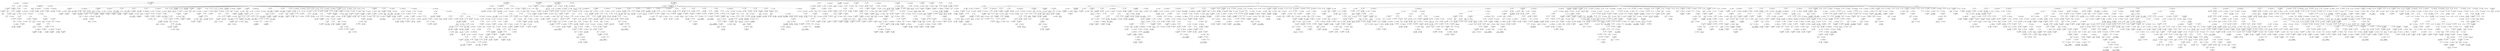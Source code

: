 digraph ast {
node [shape=none];
412190 [label=<<TABLE border='1' cellspacing='0' cellpadding='10' style='rounded' ><TR><TD border='0'>412190</TD><TD border='0'><B>RequireStatement</B></TD></TR></TABLE>>];
412190 -> 412188 [weight=2];
412191 [label=<<TABLE border='1' cellspacing='0' cellpadding='10' style='rounded' ><TR><TD border='0'>412191</TD><TD border='0'><B>Id</B></TD></TR><HR/><TR><TD border='0' cellpadding='5' colspan='2'>force_ssl_admin</TD></TR></TABLE>>];
412188 [label=<<TABLE border='1' cellspacing='0' cellpadding='10' style='rounded' ><TR><TD border='0'>412188</TD><TD border='0'><B>BinOP</B></TD></TR><HR/><TR><TD border='0' cellpadding='5' colspan='2'>.</TD></TR></TABLE>>];
412188 -> 412187 [weight=2];
412188 -> 412189 [weight=2];
412189 [label=<<TABLE border='1' cellspacing='0' cellpadding='10' style='rounded' ><TR><TD border='0'>412189</TD><TD border='0'><B>StringLiteral</B></TD></TR><HR/><TR><TD border='0' cellpadding='5' colspan='2'>wp-load.php</TD></TR></TABLE>>];
412186 [label=<<TABLE border='1' cellspacing='0' cellpadding='10' style='rounded' ><TR><TD border='0'>412186</TD><TD border='0'><B>ArgumentList</B></TD></TR><HR/><TR><TD border='0' cellpadding='5' colspan='2'>__FILE__</TD></TR></TABLE>>];
412186 -> 412185 [weight=2];
412187 [label=<<TABLE border='1' cellspacing='0' cellpadding='10' style='rounded' ><TR><TD border='0'>412187</TD><TD border='0'><B>FunctionCall</B></TD></TR><HR/><TR><TD border='0' cellpadding='5' colspan='2'>dirname</TD></TR></TABLE>>];
412187 -> 412184 [weight=2];
412187 -> 412186 [weight=2];
412184 [label=<<TABLE border='1' cellspacing='0' cellpadding='10' style='rounded' ><TR><TD border='0'>412184</TD><TD border='0'><B>Id</B></TD></TR><HR/><TR><TD border='0' cellpadding='5' colspan='2'>dirname</TD></TR></TABLE>>];
412185 [label=<<TABLE border='1' cellspacing='0' cellpadding='10' style='rounded' ><TR><TD border='0'>412185</TD><TD border='0'><B>Id</B></TD></TR><HR/><TR><TD border='0' cellpadding='5' colspan='2'>__FILE__</TD></TR></TABLE>>];
412198 [label=<<TABLE border='1' cellspacing='0' cellpadding='10' style='rounded' ><TR><TD border='0'>412198</TD><TD border='0'><B>FunctionCall</B></TD></TR><HR/><TR><TD border='0' cellpadding='5' colspan='2'>is_ssl</TD></TR></TABLE>>];
412198 -> 412196 [weight=2];
412198 -> 412197 [weight=2];
412199 [label=<<TABLE border='1' cellspacing='0' cellpadding='10' style='rounded' ><TR><TD border='0'>412199</TD><TD border='0'><B>UnaryOP</B></TD></TR><HR/><TR><TD border='0' cellpadding='5' colspan='2'>!</TD></TR></TABLE>>];
412199 -> 412198 [weight=2];
412196 [label=<<TABLE border='1' cellspacing='0' cellpadding='10' style='rounded' ><TR><TD border='0'>412196</TD><TD border='0'><B>Id</B></TD></TR><HR/><TR><TD border='0' cellpadding='5' colspan='2'>is_ssl</TD></TR></TABLE>>];
412197 [label=<<TABLE border='1' cellspacing='0' cellpadding='10' style='rounded' ><TR><TD border='0'>412197</TD><TD border='0'><B>ArgumentList</B></TD></TR></TABLE>>];
412194 [label=<<TABLE border='1' cellspacing='0' cellpadding='10' style='rounded' ><TR><TD border='0'>412194</TD><TD border='0'><B>LogicOP</B></TD></TR><HR/><TR><TD border='0' cellpadding='5' colspan='2'>&amp;&amp;</TD></TR></TABLE>>];
412194 -> 412193 [weight=2];
412194 -> 412199 [weight=2];
412192 [label=<<TABLE border='1' cellspacing='0' cellpadding='10' style='rounded' ><TR><TD border='0'>412192</TD><TD border='0'><B>ArgumentList</B></TD></TR></TABLE>>];
412193 [label=<<TABLE border='1' cellspacing='0' cellpadding='10' style='rounded' ><TR><TD border='0'>412193</TD><TD border='0'><B>FunctionCall</B></TD></TR><HR/><TR><TD border='0' cellpadding='5' colspan='2'>force_ssl_admin</TD></TR></TABLE>>];
412193 -> 412191 [weight=2];
412193 -> 412192 [weight=2];
412206 [label=<<TABLE border='1' cellspacing='0' cellpadding='10' style='rounded' ><TR><TD border='0'>412206</TD><TD border='0'><B>PostfixExpression</B></TD></TR></TABLE>>];
412206 -> 412204 [weight=2];
412206 -> 412205 [weight=2];
412207 [label=<<TABLE border='1' cellspacing='0' cellpadding='10' style='rounded' ><TR><TD border='0'>412207</TD><TD border='0'><B>StringLiteral</B></TD></TR><HR/><TR><TD border='0' cellpadding='5' colspan='2'>http</TD></TR></TABLE>>];
412204 [label=<<TABLE border='1' cellspacing='0' cellpadding='10' style='rounded' ><TR><TD border='0'>412204</TD><TD border='0'><B>Variable</B></TD></TR><HR/><TR><TD border='0' cellpadding='5'>(0, 141)</TD><TD border='0' cellpadding='5'>_SERVER</TD></TR></TABLE>>];
412205 [label=<<TABLE border='1' cellspacing='0' cellpadding='10' style='rounded' ><TR><TD border='0'>412205</TD><TD border='0'><B>StringLiteral</B></TD></TR><HR/><TR><TD border='0' cellpadding='5' colspan='2'>REQUEST_URI</TD></TR></TABLE>>];
412202 [label=<<TABLE border='1' cellspacing='0' cellpadding='10' style='rounded' ><TR><TD border='0'>412202</TD><TD border='0'><B>RelOP</B></TD></TR><HR/><TR><TD border='0' cellpadding='5' colspan='2'>===</TD></TR></TABLE>>];
412202 -> 412201 [weight=2];
412202 -> 412209 [weight=2];
412203 [label=<<TABLE border='1' cellspacing='0' cellpadding='10' style='rounded' ><TR><TD border='0'>412203</TD><TD border='0'><B>Id</B></TD></TR><HR/><TR><TD border='0' cellpadding='5' colspan='2'>strpos</TD></TR></TABLE>>];
412200 [label=<<TABLE border='1' cellspacing='0' cellpadding='10' style='rounded' ><TR><TD border='0'>412200</TD><TD border='0'><B>Condition</B></TD></TR></TABLE>>];
412200 -> 412194 [weight=2];
412201 [label=<<TABLE border='1' cellspacing='0' cellpadding='10' style='rounded' ><TR><TD border='0'>412201</TD><TD border='0'><B>IntegerLiteral</B></TD></TR><HR/><TR><TD border='0' cellpadding='5' colspan='2'>0</TD></TR></TABLE>>];
412214 [label=<<TABLE border='1' cellspacing='0' cellpadding='10' style='rounded' ><TR><TD border='0'>412214</TD><TD border='0'><B>StringLiteral</B></TD></TR><HR/><TR><TD border='0' cellpadding='5' colspan='2'>REQUEST_URI</TD></TR></TABLE>>];
412215 [label=<<TABLE border='1' cellspacing='0' cellpadding='10' style='rounded' ><TR><TD border='0'>412215</TD><TD border='0'><B>PostfixExpression</B></TD></TR></TABLE>>];
412215 -> 412213 [weight=2];
412215 -> 412214 [weight=2];
412212 [label=<<TABLE border='1' cellspacing='0' cellpadding='10' style='rounded' ><TR><TD border='0'>412212</TD><TD border='0'><B>Id</B></TD></TR><HR/><TR><TD border='0' cellpadding='5' colspan='2'>set_url_scheme</TD></TR></TABLE>>];
412213 [label=<<TABLE border='1' cellspacing='0' cellpadding='10' style='rounded' ><TR><TD border='0'>412213</TD><TD border='0'><B>Variable</B></TD></TR><HR/><TR><TD border='0' cellpadding='5'>(0, 141)</TD><TD border='0' cellpadding='5'>_SERVER</TD></TR></TABLE>>];
412210 [label=<<TABLE border='1' cellspacing='0' cellpadding='10' style='rounded' ><TR><TD border='0'>412210</TD><TD border='0'><B>Condition</B></TD></TR></TABLE>>];
412210 -> 412202 [weight=2];
412211 [label=<<TABLE border='1' cellspacing='0' cellpadding='10' style='rounded' ><TR><TD border='0'>412211</TD><TD border='0'><B>Id</B></TD></TR><HR/><TR><TD border='0' cellpadding='5' colspan='2'>wp_redirect</TD></TR></TABLE>>];
412208 [label=<<TABLE border='1' cellspacing='0' cellpadding='10' style='rounded' ><TR><TD border='0'>412208</TD><TD border='0'><B>ArgumentList</B></TD></TR></TABLE>>];
412208 -> 412206 [weight=2];
412208 -> 412207 [weight=2];
412209 [label=<<TABLE border='1' cellspacing='0' cellpadding='10' style='rounded' ><TR><TD border='0'>412209</TD><TD border='0'><B>FunctionCall</B></TD></TR><HR/><TR><TD border='0' cellpadding='5' colspan='2'>strpos</TD></TR></TABLE>>];
412209 -> 412203 [weight=2];
412209 -> 412208 [weight=2];
412222 [label=<<TABLE border='1' cellspacing='0' cellpadding='10' style='rounded' ><TR><TD border='0'>412222</TD><TD border='0'><B>ArgumentList</B></TD></TR></TABLE>>];
412223 [label=<<TABLE border='1' cellspacing='0' cellpadding='10' style='rounded' ><TR><TD border='0'>412223</TD><TD border='0'><B>FunctionCall</B></TD></TR><HR/><TR><TD border='0' cellpadding='5' colspan='2'>exit</TD></TR></TABLE>>];
412223 -> 412221 [weight=2];
412223 -> 412222 [weight=2];
412220 [label=<<TABLE border='1' cellspacing='0' cellpadding='10' style='rounded' ><TR><TD border='0'>412220</TD><TD border='0'><B>FunctionCall</B></TD></TR><HR/><TR><TD border='0' cellpadding='5' colspan='2'>wp_redirect</TD></TR></TABLE>>];
412220 -> 412211 [weight=2];
412220 -> 412219 [weight=2];
412221 [label=<<TABLE border='1' cellspacing='0' cellpadding='10' style='rounded' ><TR><TD border='0'>412221</TD><TD border='0'><B>Id</B></TD></TR><HR/><TR><TD border='0' cellpadding='5' colspan='2'>exit</TD></TR></TABLE>>];
412218 [label=<<TABLE border='1' cellspacing='0' cellpadding='10' style='rounded' ><TR><TD border='0'>412218</TD><TD border='0'><B>FunctionCall</B></TD></TR><HR/><TR><TD border='0' cellpadding='5' colspan='2'>set_url_scheme</TD></TR></TABLE>>];
412218 -> 412212 [weight=2];
412218 -> 412217 [weight=2];
412219 [label=<<TABLE border='1' cellspacing='0' cellpadding='10' style='rounded' ><TR><TD border='0'>412219</TD><TD border='0'><B>ArgumentList</B></TD></TR></TABLE>>];
412219 -> 412218 [weight=2];
412216 [label=<<TABLE border='1' cellspacing='0' cellpadding='10' style='rounded' ><TR><TD border='0'>412216</TD><TD border='0'><B>StringLiteral</B></TD></TR><HR/><TR><TD border='0' cellpadding='5' colspan='2'>https</TD></TR></TABLE>>];
412217 [label=<<TABLE border='1' cellspacing='0' cellpadding='10' style='rounded' ><TR><TD border='0'>412217</TD><TD border='0'><B>ArgumentList</B></TD></TR></TABLE>>];
412217 -> 412215 [weight=2];
412217 -> 412216 [weight=2];
412230 [label=<<TABLE border='1' cellspacing='0' cellpadding='10' style='rounded' ><TR><TD border='0'>412230</TD><TD border='0'><B>Variable</B></TD></TR><HR/><TR><TD border='0' cellpadding='5'>(0, 141)</TD><TD border='0' cellpadding='5'>_SERVER</TD></TR></TABLE>>];
412231 [label=<<TABLE border='1' cellspacing='0' cellpadding='10' style='rounded' ><TR><TD border='0'>412231</TD><TD border='0'><B>StringLiteral</B></TD></TR><HR/><TR><TD border='0' cellpadding='5' colspan='2'>HTTP_HOST</TD></TR></TABLE>>];
412228 [label=<<TABLE border='1' cellspacing='0' cellpadding='10' style='rounded' ><TR><TD border='0'>412228</TD><TD border='0'><B>StringLiteral</B></TD></TR><HR/><TR><TD border='0' cellpadding='5' colspan='2'>https:</TD></TR></TABLE>>];
412229 [label=<<TABLE border='1' cellspacing='0' cellpadding='10' style='rounded' ><TR><TD border='0'>412229</TD><TD border='0'><B>BinOP</B></TD></TR><HR/><TR><TD border='0' cellpadding='5' colspan='2'>.</TD></TR></TABLE>>];
412229 -> 412228 [weight=2];
412229 -> 412233 [weight=2];
412226 [label=<<TABLE border='1' cellspacing='0' cellpadding='10' style='rounded' ><TR><TD border='0'>412226</TD><TD border='0'><B>StatementBody</B></TD></TR></TABLE>>];
412226 -> 412224 [weight=2];
412227 [label=<<TABLE border='1' cellspacing='0' cellpadding='10' style='rounded' ><TR><TD border='0'>412227</TD><TD border='0'><B>Id</B></TD></TR><HR/><TR><TD border='0' cellpadding='5' colspan='2'>wp_redirect</TD></TR></TABLE>>];
412224 [label=<<TABLE border='1' cellspacing='0' cellpadding='10' style='rounded' ><TR><TD border='0'>412224</TD><TD border='0'><B>Block</B></TD></TR></TABLE>>];
412224 -> 412220 [weight=2];
412224 -> 412223 [weight=2];
412225 [label=<<TABLE border='1' cellspacing='0' cellpadding='10' style='rounded' ><TR><TD border='0'>412225</TD><TD border='0'><B>IfThenElseStatement</B></TD></TR></TABLE>>];
412225 -> 412210 [weight=2];
412225 -> 412226 [weight=2];
412225 -> 412244 [weight=2];
412238 [label=<<TABLE border='1' cellspacing='0' cellpadding='10' style='rounded' ><TR><TD border='0'>412238</TD><TD border='0'><B>FunctionCall</B></TD></TR><HR/><TR><TD border='0' cellpadding='5' colspan='2'>wp_redirect</TD></TR></TABLE>>];
412238 -> 412227 [weight=2];
412238 -> 412237 [weight=2];
412239 [label=<<TABLE border='1' cellspacing='0' cellpadding='10' style='rounded' ><TR><TD border='0'>412239</TD><TD border='0'><B>Id</B></TD></TR><HR/><TR><TD border='0' cellpadding='5' colspan='2'>exit</TD></TR></TABLE>>];
412236 [label=<<TABLE border='1' cellspacing='0' cellpadding='10' style='rounded' ><TR><TD border='0'>412236</TD><TD border='0'><B>PostfixExpression</B></TD></TR></TABLE>>];
412236 -> 412234 [weight=2];
412236 -> 412235 [weight=2];
412237 [label=<<TABLE border='1' cellspacing='0' cellpadding='10' style='rounded' ><TR><TD border='0'>412237</TD><TD border='0'><B>ArgumentList</B></TD></TR></TABLE>>];
412237 -> 412229 [weight=2];
412234 [label=<<TABLE border='1' cellspacing='0' cellpadding='10' style='rounded' ><TR><TD border='0'>412234</TD><TD border='0'><B>Variable</B></TD></TR><HR/><TR><TD border='0' cellpadding='5'>(0, 141)</TD><TD border='0' cellpadding='5'>_SERVER</TD></TR></TABLE>>];
412235 [label=<<TABLE border='1' cellspacing='0' cellpadding='10' style='rounded' ><TR><TD border='0'>412235</TD><TD border='0'><B>StringLiteral</B></TD></TR><HR/><TR><TD border='0' cellpadding='5' colspan='2'>REQUEST_URI</TD></TR></TABLE>>];
412232 [label=<<TABLE border='1' cellspacing='0' cellpadding='10' style='rounded' ><TR><TD border='0'>412232</TD><TD border='0'><B>PostfixExpression</B></TD></TR></TABLE>>];
412232 -> 412230 [weight=2];
412232 -> 412231 [weight=2];
412233 [label=<<TABLE border='1' cellspacing='0' cellpadding='10' style='rounded' ><TR><TD border='0'>412233</TD><TD border='0'><B>BinOP</B></TD></TR><HR/><TR><TD border='0' cellpadding='5' colspan='2'>.</TD></TR></TABLE>>];
412233 -> 412232 [weight=2];
412233 -> 412236 [weight=2];
412246 [label=<<TABLE border='1' cellspacing='0' cellpadding='10' style='rounded' ><TR><TD border='0'>412246</TD><TD border='0'><B>IfThenStatement</B></TD></TR></TABLE>>];
412246 -> 412200 [weight=2];
412246 -> 412247 [weight=2];
412247 [label=<<TABLE border='1' cellspacing='0' cellpadding='10' style='rounded' ><TR><TD border='0'>412247</TD><TD border='0'><B>StatementBody</B></TD></TR></TABLE>>];
412247 -> 412245 [weight=2];
412244 [label=<<TABLE border='1' cellspacing='0' cellpadding='10' style='rounded' ><TR><TD border='0'>412244</TD><TD border='0'><B>StatementBody</B></TD></TR></TABLE>>];
412244 -> 412242 [weight=2];
412245 [label=<<TABLE border='1' cellspacing='0' cellpadding='10' style='rounded' ><TR><TD border='0'>412245</TD><TD border='0'><B>Block</B></TD></TR></TABLE>>];
412245 -> 412225 [weight=2];
412242 [label=<<TABLE border='1' cellspacing='0' cellpadding='10' style='rounded' ><TR><TD border='0'>412242</TD><TD border='0'><B>Block</B></TD></TR></TABLE>>];
412242 -> 412238 [weight=2];
412242 -> 412241 [weight=2];
412240 [label=<<TABLE border='1' cellspacing='0' cellpadding='10' style='rounded' ><TR><TD border='0'>412240</TD><TD border='0'><B>ArgumentList</B></TD></TR></TABLE>>];
412241 [label=<<TABLE border='1' cellspacing='0' cellpadding='10' style='rounded' ><TR><TD border='0'>412241</TD><TD border='0'><B>FunctionCall</B></TD></TR><HR/><TR><TD border='0' cellpadding='5' colspan='2'>exit</TD></TR></TABLE>>];
412241 -> 412239 [weight=2];
412241 -> 412240 [weight=2];
412254 [label=<<TABLE border='1' cellspacing='0' cellpadding='10' style='rounded' ><TR><TD border='0'>412254</TD><TD border='0'><B>StringLiteral</B></TD></TR><HR/><TR><TD border='0' cellpadding='5' colspan='2'></TD></TR></TABLE>>];
412255 [label=<<TABLE border='1' cellspacing='0' cellpadding='10' style='rounded' ><TR><TD border='0'>412255</TD><TD border='0'><B>OptValueParameter</B></TD></TR></TABLE>>];
412255 -> 412253 [weight=2];
412255 -> 412254 [weight=2];
412252 [label=<<TABLE border='1' cellspacing='0' cellpadding='10' style='rounded' ><TR><TD border='0'>412252</TD><TD border='0'><B>OptValueParameter</B></TD></TR></TABLE>>];
412252 -> 412250 [weight=2];
412252 -> 412251 [weight=2];
412253 [label=<<TABLE border='1' cellspacing='0' cellpadding='10' style='rounded' ><TR><TD border='0'>412253</TD><TD border='0'><B>Variable</B></TD></TR><HR/><TR><TD border='0' cellpadding='5'>(0, 116)</TD><TD border='0' cellpadding='5'>message</TD></TR></TABLE>>];
412250 [label=<<TABLE border='1' cellspacing='0' cellpadding='10' style='rounded' ><TR><TD border='0'>412250</TD><TD border='0'><B>Variable</B></TD></TR><HR/><TR><TD border='0' cellpadding='5'>(0, 8)</TD><TD border='0' cellpadding='5'>title</TD></TR></TABLE>>];
412251 [label=<<TABLE border='1' cellspacing='0' cellpadding='10' style='rounded' ><TR><TD border='0'>412251</TD><TD border='0'><B>StringLiteral</B></TD></TR><HR/><TR><TD border='0' cellpadding='5' colspan='2'>Log In</TD></TR></TABLE>>];
412248 [label=<<TABLE border='1' cellspacing='0' cellpadding='10' style='rounded' ><TR><TD border='0'>412248</TD><TD border='0'><B>Id</B></TD></TR><HR/><TR><TD border='0' cellpadding='5' colspan='2'>login_header</TD></TR></TABLE>>];
412249 [label=<<TABLE border='1' cellspacing='0' cellpadding='10' style='rounded' ><TR><TD border='0'>412249</TD><TD border='0'><B>ReturnValueFunction</B></TD></TR><HR/><TR><TD border='0' cellpadding='5' colspan='2'>login_header</TD></TR></TABLE>>];
412249 -> 412248 [weight=2];
412262 [label=<<TABLE border='1' cellspacing='0' cellpadding='10' style='rounded' ><TR><TD border='0'>412262</TD><TD border='0'><B>Variable</B></TD></TR><HR/><TR><TD border='0' cellpadding='5'>(1629, 7941)</TD><TD border='0' cellpadding='5'>interim_login</TD></TR></TABLE>>];
412263 [label=<<TABLE border='1' cellspacing='0' cellpadding='10' style='rounded' ><TR><TD border='0'>412263</TD><TD border='0'><B>Variable</B></TD></TR><HR/><TR><TD border='0' cellpadding='5'>(0, 7)</TD><TD border='0' cellpadding='5'>action</TD></TR></TABLE>>];
412260 [label=<<TABLE border='1' cellspacing='0' cellpadding='10' style='rounded' ><TR><TD border='0'>412260</TD><TD border='0'><B>Global</B></TD></TR><HR/><TR><TD border='0' cellpadding='5' colspan='2'>global</TD></TR></TABLE>>];
412261 [label=<<TABLE border='1' cellspacing='0' cellpadding='10' style='rounded' ><TR><TD border='0'>412261</TD><TD border='0'><B>Variable</B></TD></TR><HR/><TR><TD border='0' cellpadding='5'>(0, 2525)</TD><TD border='0' cellpadding='5'>error</TD></TR></TABLE>>];
412258 [label=<<TABLE border='1' cellspacing='0' cellpadding='10' style='rounded' ><TR><TD border='0'>412258</TD><TD border='0'><B>OptValueParameter</B></TD></TR></TABLE>>];
412258 -> 412256 [weight=2];
412258 -> 412257 [weight=2];
412259 [label=<<TABLE border='1' cellspacing='0' cellpadding='10' style='rounded' ><TR><TD border='0'>412259</TD><TD border='0'><B>ParameterList</B></TD></TR></TABLE>>];
412259 -> 412252 [weight=2];
412259 -> 412255 [weight=2];
412259 -> 412258 [weight=2];
412256 [label=<<TABLE border='1' cellspacing='0' cellpadding='10' style='rounded' ><TR><TD border='0'>412256</TD><TD border='0'><B>Variable</B></TD></TR><HR/><TR><TD border='0' cellpadding='5'>(1629, 7940)</TD><TD border='0' cellpadding='5'>wp_error</TD></TR></TABLE>>];
412257 [label=<<TABLE border='1' cellspacing='0' cellpadding='10' style='rounded' ><TR><TD border='0'>412257</TD><TD border='0'><B>StringLiteral</B></TD></TR><HR/><TR><TD border='0' cellpadding='5' colspan='2'></TD></TR></TABLE>>];
412270 [label=<<TABLE border='1' cellspacing='0' cellpadding='10' style='rounded' ><TR><TD border='0'>412270</TD><TD border='0'><B>Id</B></TD></TR><HR/><TR><TD border='0' cellpadding='5' colspan='2'>add_action</TD></TR></TABLE>>];
412271 [label=<<TABLE border='1' cellspacing='0' cellpadding='10' style='rounded' ><TR><TD border='0'>412271</TD><TD border='0'><B>StringLiteral</B></TD></TR><HR/><TR><TD border='0' cellpadding='5' colspan='2'>login_head</TD></TR></TABLE>>];
412268 [label=<<TABLE border='1' cellspacing='0' cellpadding='10' style='rounded' ><TR><TD border='0'>412268</TD><TD border='0'><B>ArgumentList</B></TD></TR></TABLE>>];
412268 -> 412266 [weight=2];
412268 -> 412267 [weight=2];
412269 [label=<<TABLE border='1' cellspacing='0' cellpadding='10' style='rounded' ><TR><TD border='0'>412269</TD><TD border='0'><B>FunctionCall</B></TD></TR><HR/><TR><TD border='0' cellpadding='5' colspan='2'>add_action</TD></TR></TABLE>>];
412269 -> 412265 [weight=2];
412269 -> 412268 [weight=2];
412266 [label=<<TABLE border='1' cellspacing='0' cellpadding='10' style='rounded' ><TR><TD border='0'>412266</TD><TD border='0'><B>StringLiteral</B></TD></TR><HR/><TR><TD border='0' cellpadding='5' colspan='2'>login_head</TD></TR></TABLE>>];
412267 [label=<<TABLE border='1' cellspacing='0' cellpadding='10' style='rounded' ><TR><TD border='0'>412267</TD><TD border='0'><B>StringLiteral</B></TD></TR><HR/><TR><TD border='0' cellpadding='5' colspan='2'>wp_no_robots</TD></TR></TABLE>>];
412264 [label=<<TABLE border='1' cellspacing='0' cellpadding='10' style='rounded' ><TR><TD border='0'>412264</TD><TD border='0'><B>VariableStatement</B></TD></TR></TABLE>>];
412264 -> 412260 [weight=2];
412264 -> 412261 [weight=2];
412264 -> 412262 [weight=2];
412264 -> 412263 [weight=2];
412265 [label=<<TABLE border='1' cellspacing='0' cellpadding='10' style='rounded' ><TR><TD border='0'>412265</TD><TD border='0'><B>Id</B></TD></TR><HR/><TR><TD border='0' cellpadding='5' colspan='2'>add_action</TD></TR></TABLE>>];
412278 [label=<<TABLE border='1' cellspacing='0' cellpadding='10' style='rounded' ><TR><TD border='0'>412278</TD><TD border='0'><B>FunctionCall</B></TD></TR><HR/><TR><TD border='0' cellpadding='5' colspan='2'>empty</TD></TR></TABLE>>];
412278 -> 412275 [weight=2];
412278 -> 412277 [weight=2];
412279 [label=<<TABLE border='1' cellspacing='0' cellpadding='10' style='rounded' ><TR><TD border='0'>412279</TD><TD border='0'><B>Condition</B></TD></TR></TABLE>>];
412279 -> 412278 [weight=2];
412276 [label=<<TABLE border='1' cellspacing='0' cellpadding='10' style='rounded' ><TR><TD border='0'>412276</TD><TD border='0'><B>Variable</B></TD></TR><HR/><TR><TD border='0' cellpadding='5'>(1629, 7940)</TD><TD border='0' cellpadding='5'>wp_error</TD></TR></TABLE>>];
412277 [label=<<TABLE border='1' cellspacing='0' cellpadding='10' style='rounded' ><TR><TD border='0'>412277</TD><TD border='0'><B>ArgumentList</B></TD></TR></TABLE>>];
412277 -> 412276 [weight=2];
412274 [label=<<TABLE border='1' cellspacing='0' cellpadding='10' style='rounded' ><TR><TD border='0'>412274</TD><TD border='0'><B>FunctionCall</B></TD></TR><HR/><TR><TD border='0' cellpadding='5' colspan='2'>add_action</TD></TR></TABLE>>];
412274 -> 412270 [weight=2];
412274 -> 412273 [weight=2];
412275 [label=<<TABLE border='1' cellspacing='0' cellpadding='10' style='rounded' ><TR><TD border='0'>412275</TD><TD border='0'><B>Id</B></TD></TR><HR/><TR><TD border='0' cellpadding='5' colspan='2'>empty</TD></TR></TABLE>>];
412272 [label=<<TABLE border='1' cellspacing='0' cellpadding='10' style='rounded' ><TR><TD border='0'>412272</TD><TD border='0'><B>StringLiteral</B></TD></TR><HR/><TR><TD border='0' cellpadding='5' colspan='2'>wp_login_viewport_meta</TD></TR></TABLE>>];
412273 [label=<<TABLE border='1' cellspacing='0' cellpadding='10' style='rounded' ><TR><TD border='0'>412273</TD><TD border='0'><B>ArgumentList</B></TD></TR></TABLE>>];
412273 -> 412271 [weight=2];
412273 -> 412272 [weight=2];
412286 [label=<<TABLE border='1' cellspacing='0' cellpadding='10' style='rounded' ><TR><TD border='0'>412286</TD><TD border='0'><B>IfThenStatement</B></TD></TR></TABLE>>];
412286 -> 412279 [weight=2];
412286 -> 412287 [weight=2];
412287 [label=<<TABLE border='1' cellspacing='0' cellpadding='10' style='rounded' ><TR><TD border='0'>412287</TD><TD border='0'><B>StatementBody</B></TD></TR></TABLE>>];
412287 -> 412281 [weight=2];
412284 [label=<<TABLE border='1' cellspacing='0' cellpadding='10' style='rounded' ><TR><TD border='0'>412284</TD><TD border='0'><B>FunctionCall</B></TD></TR><HR/><TR><TD border='0' cellpadding='5' colspan='2'>WP_Error</TD></TR></TABLE>>];
412284 -> 412282 [weight=2];
412284 -> 412283 [weight=2];
412285 [label=<<TABLE border='1' cellspacing='0' cellpadding='10' style='rounded' ><TR><TD border='0'>412285</TD><TD border='0'><B>ClassInstanciation</B></TD></TR></TABLE>>];
412285 -> 412284 [weight=2];
412282 [label=<<TABLE border='1' cellspacing='0' cellpadding='10' style='rounded' ><TR><TD border='0'>412282</TD><TD border='0'><B>Id</B></TD></TR><HR/><TR><TD border='0' cellpadding='5' colspan='2'>WP_Error</TD></TR></TABLE>>];
412283 [label=<<TABLE border='1' cellspacing='0' cellpadding='10' style='rounded' ><TR><TD border='0'>412283</TD><TD border='0'><B>ArgumentList</B></TD></TR></TABLE>>];
412280 [label=<<TABLE border='1' cellspacing='0' cellpadding='10' style='rounded' ><TR><TD border='0'>412280</TD><TD border='0'><B>Variable</B></TD></TR><HR/><TR><TD border='0' cellpadding='5'>(1629, 7940)</TD><TD border='0' cellpadding='5'>wp_error</TD></TR></TABLE>>];
412281 [label=<<TABLE border='1' cellspacing='0' cellpadding='10' style='rounded' ><TR><TD border='0'>412281</TD><TD border='0'><B>BinOP</B></TD></TR><HR/><TR><TD border='0' cellpadding='5' colspan='2'>=</TD></TR></TABLE>>];
412281 -> 412280 [weight=2];
412281 -> 412285 [weight=2];
412294 [label=<<TABLE border='1' cellspacing='0' cellpadding='10' style='rounded' ><TR><TD border='0'>412294</TD><TD border='0'><B>StringLiteral</B></TD></TR><HR/><TR><TD border='0' cellpadding='5' colspan='2'>empty_username</TD></TR></TABLE>>];
412295 [label=<<TABLE border='1' cellspacing='0' cellpadding='10' style='rounded' ><TR><TD border='0'>412295</TD><TD border='0'><B>StringLiteral</B></TD></TR><HR/><TR><TD border='0' cellpadding='5' colspan='2'>invalid_username</TD></TR></TABLE>>];
412292 [label=<<TABLE border='1' cellspacing='0' cellpadding='10' style='rounded' ><TR><TD border='0'>412292</TD><TD border='0'><B>StringLiteral</B></TD></TR><HR/><TR><TD border='0' cellpadding='5' colspan='2'>invalid_email</TD></TR></TABLE>>];
412293 [label=<<TABLE border='1' cellspacing='0' cellpadding='10' style='rounded' ><TR><TD border='0'>412293</TD><TD border='0'><B>StringLiteral</B></TD></TR><HR/><TR><TD border='0' cellpadding='5' colspan='2'>invalidcombo</TD></TR></TABLE>>];
412290 [label=<<TABLE border='1' cellspacing='0' cellpadding='10' style='rounded' ><TR><TD border='0'>412290</TD><TD border='0'><B>StringLiteral</B></TD></TR><HR/><TR><TD border='0' cellpadding='5' colspan='2'>empty_password</TD></TR></TABLE>>];
412291 [label=<<TABLE border='1' cellspacing='0' cellpadding='10' style='rounded' ><TR><TD border='0'>412291</TD><TD border='0'><B>StringLiteral</B></TD></TR><HR/><TR><TD border='0' cellpadding='5' colspan='2'>empty_email</TD></TR></TABLE>>];
412288 [label=<<TABLE border='1' cellspacing='0' cellpadding='10' style='rounded' ><TR><TD border='0'>412288</TD><TD border='0'><B>Variable</B></TD></TR><HR/><TR><TD border='0' cellpadding='5'>(1629, 7942)</TD><TD border='0' cellpadding='5'>shake_error_codes</TD></TR></TABLE>>];
412289 [label=<<TABLE border='1' cellspacing='0' cellpadding='10' style='rounded' ><TR><TD border='0'>412289</TD><TD border='0'><B>BinOP</B></TD></TR><HR/><TR><TD border='0' cellpadding='5' colspan='2'>=</TD></TR></TABLE>>];
412289 -> 412288 [weight=2];
412289 -> 412297 [weight=2];
412302 [label=<<TABLE border='1' cellspacing='0' cellpadding='10' style='rounded' ><TR><TD border='0'>412302</TD><TD border='0'><B>Variable</B></TD></TR><HR/><TR><TD border='0' cellpadding='5'>(1629, 7942)</TD><TD border='0' cellpadding='5'>shake_error_codes</TD></TR></TABLE>>];
412303 [label=<<TABLE border='1' cellspacing='0' cellpadding='10' style='rounded' ><TR><TD border='0'>412303</TD><TD border='0'><B>ArgumentList</B></TD></TR></TABLE>>];
412303 -> 412301 [weight=2];
412303 -> 412302 [weight=2];
412300 [label=<<TABLE border='1' cellspacing='0' cellpadding='10' style='rounded' ><TR><TD border='0'>412300</TD><TD border='0'><B>Id</B></TD></TR><HR/><TR><TD border='0' cellpadding='5' colspan='2'>apply_filters</TD></TR></TABLE>>];
412301 [label=<<TABLE border='1' cellspacing='0' cellpadding='10' style='rounded' ><TR><TD border='0'>412301</TD><TD border='0'><B>StringLiteral</B></TD></TR><HR/><TR><TD border='0' cellpadding='5' colspan='2'>shake_error_codes</TD></TR></TABLE>>];
412298 [label=<<TABLE border='1' cellspacing='0' cellpadding='10' style='rounded' ><TR><TD border='0'>412298</TD><TD border='0'><B>Variable</B></TD></TR><HR/><TR><TD border='0' cellpadding='5'>(1629, 7942)</TD><TD border='0' cellpadding='5'>shake_error_codes</TD></TR></TABLE>>];
412299 [label=<<TABLE border='1' cellspacing='0' cellpadding='10' style='rounded' ><TR><TD border='0'>412299</TD><TD border='0'><B>BinOP</B></TD></TR><HR/><TR><TD border='0' cellpadding='5' colspan='2'>=</TD></TR></TABLE>>];
412299 -> 412298 [weight=2];
412299 -> 412304 [weight=2];
412296 [label=<<TABLE border='1' cellspacing='0' cellpadding='10' style='rounded' ><TR><TD border='0'>412296</TD><TD border='0'><B>StringLiteral</B></TD></TR><HR/><TR><TD border='0' cellpadding='5' colspan='2'>incorrect_password</TD></TR></TABLE>>];
412297 [label=<<TABLE border='1' cellspacing='0' cellpadding='10' style='rounded' ><TR><TD border='0'>412297</TD><TD border='0'><B>Array</B></TD></TR></TABLE>>];
412297 -> 412290 [weight=2];
412297 -> 412291 [weight=2];
412297 -> 412292 [weight=2];
412297 -> 412293 [weight=2];
412297 -> 412294 [weight=2];
412297 -> 412295 [weight=2];
412297 -> 412296 [weight=2];
412310 [label=<<TABLE border='1' cellspacing='0' cellpadding='10' style='rounded' ><TR><TD border='0'>412310</TD><TD border='0'><B>MethodCall</B></TD></TR><HR/><TR><TD border='0' cellpadding='5' colspan='2'>get_error_code</TD></TR></TABLE>>];
412310 -> 412308 [weight=2];
412310 -> 412309 [weight=2];
412311 [label=<<TABLE border='1' cellspacing='0' cellpadding='10' style='rounded' ><TR><TD border='0'>412311</TD><TD border='0'><B>BinOP</B></TD></TR><HR/><TR><TD border='0' cellpadding='5' colspan='2'>-&gt;</TD></TR></TABLE>>];
412311 -> 412307 [weight=2];
412311 -> 412310 [weight=2];
412308 [label=<<TABLE border='1' cellspacing='0' cellpadding='10' style='rounded' ><TR><TD border='0'>412308</TD><TD border='0'><B>Id</B></TD></TR><HR/><TR><TD border='0' cellpadding='5' colspan='2'>get_error_code</TD></TR></TABLE>>];
412309 [label=<<TABLE border='1' cellspacing='0' cellpadding='10' style='rounded' ><TR><TD border='0'>412309</TD><TD border='0'><B>ArgumentList</B></TD></TR></TABLE>>];
412306 [label=<<TABLE border='1' cellspacing='0' cellpadding='10' style='rounded' ><TR><TD border='0'>412306</TD><TD border='0'><B>LogicOP</B></TD></TR><HR/><TR><TD border='0' cellpadding='5' colspan='2'>&amp;&amp;</TD></TR></TABLE>>];
412306 -> 412305 [weight=2];
412306 -> 412312 [weight=2];
412307 [label=<<TABLE border='1' cellspacing='0' cellpadding='10' style='rounded' ><TR><TD border='0'>412307</TD><TD border='0'><B>Variable</B></TD></TR><HR/><TR><TD border='0' cellpadding='5'>(1629, 7940)</TD><TD border='0' cellpadding='5'>wp_error</TD></TR></TABLE>>];
412304 [label=<<TABLE border='1' cellspacing='0' cellpadding='10' style='rounded' ><TR><TD border='0'>412304</TD><TD border='0'><B>FunctionCall</B></TD></TR><HR/><TR><TD border='0' cellpadding='5' colspan='2'>apply_filters</TD></TR></TABLE>>];
412304 -> 412300 [weight=2];
412304 -> 412303 [weight=2];
412305 [label=<<TABLE border='1' cellspacing='0' cellpadding='10' style='rounded' ><TR><TD border='0'>412305</TD><TD border='0'><B>Variable</B></TD></TR><HR/><TR><TD border='0' cellpadding='5'>(1629, 7942)</TD><TD border='0' cellpadding='5'>shake_error_codes</TD></TR></TABLE>>];
412318 [label=<<TABLE border='1' cellspacing='0' cellpadding='10' style='rounded' ><TR><TD border='0'>412318</TD><TD border='0'><B>BinOP</B></TD></TR><HR/><TR><TD border='0' cellpadding='5' colspan='2'>-&gt;</TD></TR></TABLE>>];
412318 -> 412314 [weight=2];
412318 -> 412317 [weight=2];
412319 [label=<<TABLE border='1' cellspacing='0' cellpadding='10' style='rounded' ><TR><TD border='0'>412319</TD><TD border='0'><B>Variable</B></TD></TR><HR/><TR><TD border='0' cellpadding='5'>(1629, 7942)</TD><TD border='0' cellpadding='5'>shake_error_codes</TD></TR></TABLE>>];
412316 [label=<<TABLE border='1' cellspacing='0' cellpadding='10' style='rounded' ><TR><TD border='0'>412316</TD><TD border='0'><B>ArgumentList</B></TD></TR></TABLE>>];
412317 [label=<<TABLE border='1' cellspacing='0' cellpadding='10' style='rounded' ><TR><TD border='0'>412317</TD><TD border='0'><B>MethodCall</B></TD></TR><HR/><TR><TD border='0' cellpadding='5' colspan='2'>get_error_code</TD></TR></TABLE>>];
412317 -> 412315 [weight=2];
412317 -> 412316 [weight=2];
412314 [label=<<TABLE border='1' cellspacing='0' cellpadding='10' style='rounded' ><TR><TD border='0'>412314</TD><TD border='0'><B>Variable</B></TD></TR><HR/><TR><TD border='0' cellpadding='5'>(1629, 7940)</TD><TD border='0' cellpadding='5'>wp_error</TD></TR></TABLE>>];
412315 [label=<<TABLE border='1' cellspacing='0' cellpadding='10' style='rounded' ><TR><TD border='0'>412315</TD><TD border='0'><B>Id</B></TD></TR><HR/><TR><TD border='0' cellpadding='5' colspan='2'>get_error_code</TD></TR></TABLE>>];
412312 [label=<<TABLE border='1' cellspacing='0' cellpadding='10' style='rounded' ><TR><TD border='0'>412312</TD><TD border='0'><B>LogicOP</B></TD></TR><HR/><TR><TD border='0' cellpadding='5' colspan='2'>&amp;&amp;</TD></TR></TABLE>>];
412312 -> 412311 [weight=2];
412312 -> 412321 [weight=2];
412313 [label=<<TABLE border='1' cellspacing='0' cellpadding='10' style='rounded' ><TR><TD border='0'>412313</TD><TD border='0'><B>Id</B></TD></TR><HR/><TR><TD border='0' cellpadding='5' colspan='2'>in_array</TD></TR></TABLE>>];
412326 [label=<<TABLE border='1' cellspacing='0' cellpadding='10' style='rounded' ><TR><TD border='0'>412326</TD><TD border='0'><B>IntegerLiteral</B></TD></TR><HR/><TR><TD border='0' cellpadding='5' colspan='2'>12</TD></TR></TABLE>>];
412327 [label=<<TABLE border='1' cellspacing='0' cellpadding='10' style='rounded' ><TR><TD border='0'>412327</TD><TD border='0'><B>ArgumentList</B></TD></TR></TABLE>>];
412327 -> 412324 [weight=2];
412327 -> 412325 [weight=2];
412327 -> 412326 [weight=2];
412324 [label=<<TABLE border='1' cellspacing='0' cellpadding='10' style='rounded' ><TR><TD border='0'>412324</TD><TD border='0'><B>StringLiteral</B></TD></TR><HR/><TR><TD border='0' cellpadding='5' colspan='2'>login_head</TD></TR></TABLE>>];
412325 [label=<<TABLE border='1' cellspacing='0' cellpadding='10' style='rounded' ><TR><TD border='0'>412325</TD><TD border='0'><B>StringLiteral</B></TD></TR><HR/><TR><TD border='0' cellpadding='5' colspan='2'>wp_shake_js</TD></TR></TABLE>>];
412322 [label=<<TABLE border='1' cellspacing='0' cellpadding='10' style='rounded' ><TR><TD border='0'>412322</TD><TD border='0'><B>Condition</B></TD></TR></TABLE>>];
412322 -> 412306 [weight=2];
412323 [label=<<TABLE border='1' cellspacing='0' cellpadding='10' style='rounded' ><TR><TD border='0'>412323</TD><TD border='0'><B>Id</B></TD></TR><HR/><TR><TD border='0' cellpadding='5' colspan='2'>add_action</TD></TR></TABLE>>];
412320 [label=<<TABLE border='1' cellspacing='0' cellpadding='10' style='rounded' ><TR><TD border='0'>412320</TD><TD border='0'><B>ArgumentList</B></TD></TR></TABLE>>];
412320 -> 412318 [weight=2];
412320 -> 412319 [weight=2];
412321 [label=<<TABLE border='1' cellspacing='0' cellpadding='10' style='rounded' ><TR><TD border='0'>412321</TD><TD border='0'><B>FunctionCall</B></TD></TR><HR/><TR><TD border='0' cellpadding='5' colspan='2'>in_array</TD></TR></TABLE>>];
412321 -> 412313 [weight=2];
412321 -> 412320 [weight=2];
412334 [label=<<TABLE border='1' cellspacing='0' cellpadding='10' style='rounded' ><TR><TD border='0'>412334</TD><TD border='0'><B>ArgumentList</B></TD></TR></TABLE>>];
412335 [label=<<TABLE border='1' cellspacing='0' cellpadding='10' style='rounded' ><TR><TD border='0'>412335</TD><TD border='0'><B>FunctionCall</B></TD></TR><HR/><TR><TD border='0' cellpadding='5' colspan='2'>is_rtl</TD></TR></TABLE>>];
412335 -> 412333 [weight=2];
412335 -> 412334 [weight=2];
412332 [label=<<TABLE border='1' cellspacing='0' cellpadding='10' style='rounded' ><TR><TD border='0'>412332</TD><TD border='0'><B>BinOP</B></TD></TR><HR/><TR><TD border='0' cellpadding='5' colspan='2'>=</TD></TR></TABLE>>];
412332 -> 412331 [weight=2];
412332 -> 412341 [weight=2];
412333 [label=<<TABLE border='1' cellspacing='0' cellpadding='10' style='rounded' ><TR><TD border='0'>412333</TD><TD border='0'><B>Id</B></TD></TR><HR/><TR><TD border='0' cellpadding='5' colspan='2'>is_rtl</TD></TR></TABLE>>];
412330 [label=<<TABLE border='1' cellspacing='0' cellpadding='10' style='rounded' ><TR><TD border='0'>412330</TD><TD border='0'><B>StatementBody</B></TD></TR></TABLE>>];
412330 -> 412328 [weight=2];
412331 [label=<<TABLE border='1' cellspacing='0' cellpadding='10' style='rounded' ><TR><TD border='0'>412331</TD><TD border='0'><B>Variable</B></TD></TR><HR/><TR><TD border='0' cellpadding='5'>(1629, 7943)</TD><TD border='0' cellpadding='5'>separator</TD></TR></TABLE>>];
412328 [label=<<TABLE border='1' cellspacing='0' cellpadding='10' style='rounded' ><TR><TD border='0'>412328</TD><TD border='0'><B>FunctionCall</B></TD></TR><HR/><TR><TD border='0' cellpadding='5' colspan='2'>add_action</TD></TR></TABLE>>];
412328 -> 412323 [weight=2];
412328 -> 412327 [weight=2];
412329 [label=<<TABLE border='1' cellspacing='0' cellpadding='10' style='rounded' ><TR><TD border='0'>412329</TD><TD border='0'><B>IfThenStatement</B></TD></TR></TABLE>>];
412329 -> 412322 [weight=2];
412329 -> 412330 [weight=2];
412342 [label=<<TABLE border='1' cellspacing='0' cellpadding='10' style='rounded' ><TR><TD border='0'>412342</TD><TD border='0'><B>Html</B></TD></TR></TABLE>>];
412343 [label=<<TABLE border='1' cellspacing='0' cellpadding='10' style='rounded' ><TR><TD border='0'>412343</TD><TD border='0'><B>Id</B></TD></TR><HR/><TR><TD border='0' cellpadding='5' colspan='2'>language_attributes</TD></TR></TABLE>>];
412340 [label=<<TABLE border='1' cellspacing='0' cellpadding='10' style='rounded' ><TR><TD border='0'>412340</TD><TD border='0'><B>ConditionalFalse</B></TD></TR></TABLE>>];
412340 -> 412339 [weight=2];
412341 [label=<<TABLE border='1' cellspacing='0' cellpadding='10' style='rounded' ><TR><TD border='0'>412341</TD><TD border='0'><B>ConditionalExpression</B></TD></TR></TABLE>>];
412341 -> 412336 [weight=2];
412341 -> 412338 [weight=2];
412341 -> 412340 [weight=2];
412338 [label=<<TABLE border='1' cellspacing='0' cellpadding='10' style='rounded' ><TR><TD border='0'>412338</TD><TD border='0'><B>ConditionalTrue</B></TD></TR></TABLE>>];
412338 -> 412337 [weight=2];
412339 [label=<<TABLE border='1' cellspacing='0' cellpadding='10' style='rounded' ><TR><TD border='0'>412339</TD><TD border='0'><B>StringLiteral</B></TD></TR><HR/><TR><TD border='0' cellpadding='5' colspan='2'> &amp;lsaquo; </TD></TR></TABLE>>];
412336 [label=<<TABLE border='1' cellspacing='0' cellpadding='10' style='rounded' ><TR><TD border='0'>412336</TD><TD border='0'><B>Condition</B></TD></TR></TABLE>>];
412336 -> 412335 [weight=2];
412337 [label=<<TABLE border='1' cellspacing='0' cellpadding='10' style='rounded' ><TR><TD border='0'>412337</TD><TD border='0'><B>StringLiteral</B></TD></TR><HR/><TR><TD border='0' cellpadding='5' colspan='2'> &amp;rsaquo; </TD></TR></TABLE>>];
412350 [label=<<TABLE border='1' cellspacing='0' cellpadding='10' style='rounded' ><TR><TD border='0'>412350</TD><TD border='0'><B>Html</B></TD></TR></TABLE>>];
412351 [label=<<TABLE border='1' cellspacing='0' cellpadding='10' style='rounded' ><TR><TD border='0'>412351</TD><TD border='0'><B>Id</B></TD></TR><HR/><TR><TD border='0' cellpadding='5' colspan='2'>bloginfo</TD></TR></TABLE>>];
412348 [label=<<TABLE border='1' cellspacing='0' cellpadding='10' style='rounded' ><TR><TD border='0'>412348</TD><TD border='0'><B>ArgumentList</B></TD></TR></TABLE>>];
412349 [label=<<TABLE border='1' cellspacing='0' cellpadding='10' style='rounded' ><TR><TD border='0'>412349</TD><TD border='0'><B>FunctionCall</B></TD></TR><HR/><TR><TD border='0' cellpadding='5' colspan='2'>language_attributes</TD></TR></TABLE>>];
412349 -> 412347 [weight=2];
412349 -> 412348 [weight=2];
412346 [label=<<TABLE border='1' cellspacing='0' cellpadding='10' style='rounded' ><TR><TD border='0'>412346</TD><TD border='0'><B>Html</B></TD></TR></TABLE>>];
412347 [label=<<TABLE border='1' cellspacing='0' cellpadding='10' style='rounded' ><TR><TD border='0'>412347</TD><TD border='0'><B>Id</B></TD></TR><HR/><TR><TD border='0' cellpadding='5' colspan='2'>language_attributes</TD></TR></TABLE>>];
412344 [label=<<TABLE border='1' cellspacing='0' cellpadding='10' style='rounded' ><TR><TD border='0'>412344</TD><TD border='0'><B>ArgumentList</B></TD></TR></TABLE>>];
412345 [label=<<TABLE border='1' cellspacing='0' cellpadding='10' style='rounded' ><TR><TD border='0'>412345</TD><TD border='0'><B>FunctionCall</B></TD></TR><HR/><TR><TD border='0' cellpadding='5' colspan='2'>language_attributes</TD></TR></TABLE>>];
412345 -> 412343 [weight=2];
412345 -> 412344 [weight=2];
412358 [label=<<TABLE border='1' cellspacing='0' cellpadding='10' style='rounded' ><TR><TD border='0'>412358</TD><TD border='0'><B>ArgumentList</B></TD></TR></TABLE>>];
412358 -> 412357 [weight=2];
412359 [label=<<TABLE border='1' cellspacing='0' cellpadding='10' style='rounded' ><TR><TD border='0'>412359</TD><TD border='0'><B>FunctionCall</B></TD></TR><HR/><TR><TD border='0' cellpadding='5' colspan='2'>bloginfo</TD></TR></TABLE>>];
412359 -> 412356 [weight=2];
412359 -> 412358 [weight=2];
412356 [label=<<TABLE border='1' cellspacing='0' cellpadding='10' style='rounded' ><TR><TD border='0'>412356</TD><TD border='0'><B>Id</B></TD></TR><HR/><TR><TD border='0' cellpadding='5' colspan='2'>bloginfo</TD></TR></TABLE>>];
412357 [label=<<TABLE border='1' cellspacing='0' cellpadding='10' style='rounded' ><TR><TD border='0'>412357</TD><TD border='0'><B>StringLiteral</B></TD></TR><HR/><TR><TD border='0' cellpadding='5' colspan='2'>charset</TD></TR></TABLE>>];
412354 [label=<<TABLE border='1' cellspacing='0' cellpadding='10' style='rounded' ><TR><TD border='0'>412354</TD><TD border='0'><B>FunctionCall</B></TD></TR><HR/><TR><TD border='0' cellpadding='5' colspan='2'>bloginfo</TD></TR></TABLE>>];
412354 -> 412351 [weight=2];
412354 -> 412353 [weight=2];
412355 [label=<<TABLE border='1' cellspacing='0' cellpadding='10' style='rounded' ><TR><TD border='0'>412355</TD><TD border='0'><B>Html</B></TD></TR></TABLE>>];
412352 [label=<<TABLE border='1' cellspacing='0' cellpadding='10' style='rounded' ><TR><TD border='0'>412352</TD><TD border='0'><B>StringLiteral</B></TD></TR><HR/><TR><TD border='0' cellpadding='5' colspan='2'>html_type</TD></TR></TABLE>>];
412353 [label=<<TABLE border='1' cellspacing='0' cellpadding='10' style='rounded' ><TR><TD border='0'>412353</TD><TD border='0'><B>ArgumentList</B></TD></TR></TABLE>>];
412353 -> 412352 [weight=2];
412366 [label=<<TABLE border='1' cellspacing='0' cellpadding='10' style='rounded' ><TR><TD border='0'>412366</TD><TD border='0'><B>BinOP</B></TD></TR><HR/><TR><TD border='0' cellpadding='5' colspan='2'>.</TD></TR></TABLE>>];
412366 -> 412365 [weight=2];
412366 -> 412368 [weight=2];
412367 [label=<<TABLE border='1' cellspacing='0' cellpadding='10' style='rounded' ><TR><TD border='0'>412367</TD><TD border='0'><B>Variable</B></TD></TR><HR/><TR><TD border='0' cellpadding='5'>(1629, 7943)</TD><TD border='0' cellpadding='5'>separator</TD></TR></TABLE>>];
412364 [label=<<TABLE border='1' cellspacing='0' cellpadding='10' style='rounded' ><TR><TD border='0'>412364</TD><TD border='0'><B>ArgumentList</B></TD></TR></TABLE>>];
412364 -> 412362 [weight=2];
412364 -> 412363 [weight=2];
412365 [label=<<TABLE border='1' cellspacing='0' cellpadding='10' style='rounded' ><TR><TD border='0'>412365</TD><TD border='0'><B>FunctionCall</B></TD></TR><HR/><TR><TD border='0' cellpadding='5' colspan='2'>get_bloginfo</TD></TR></TABLE>>];
412365 -> 412361 [weight=2];
412365 -> 412364 [weight=2];
412362 [label=<<TABLE border='1' cellspacing='0' cellpadding='10' style='rounded' ><TR><TD border='0'>412362</TD><TD border='0'><B>StringLiteral</B></TD></TR><HR/><TR><TD border='0' cellpadding='5' colspan='2'>name</TD></TR></TABLE>>];
412363 [label=<<TABLE border='1' cellspacing='0' cellpadding='10' style='rounded' ><TR><TD border='0'>412363</TD><TD border='0'><B>StringLiteral</B></TD></TR><HR/><TR><TD border='0' cellpadding='5' colspan='2'>display</TD></TR></TABLE>>];
412360 [label=<<TABLE border='1' cellspacing='0' cellpadding='10' style='rounded' ><TR><TD border='0'>412360</TD><TD border='0'><B>Html</B></TD></TR></TABLE>>];
412361 [label=<<TABLE border='1' cellspacing='0' cellpadding='10' style='rounded' ><TR><TD border='0'>412361</TD><TD border='0'><B>Id</B></TD></TR><HR/><TR><TD border='0' cellpadding='5' colspan='2'>get_bloginfo</TD></TR></TABLE>>];
412374 [label=<<TABLE border='1' cellspacing='0' cellpadding='10' style='rounded' ><TR><TD border='0'>412374</TD><TD border='0'><B>StringLiteral</B></TD></TR><HR/><TR><TD border='0' cellpadding='5' colspan='2'>login</TD></TR></TABLE>>];
412375 [label=<<TABLE border='1' cellspacing='0' cellpadding='10' style='rounded' ><TR><TD border='0'>412375</TD><TD border='0'><B>ArgumentList</B></TD></TR></TABLE>>];
412375 -> 412374 [weight=2];
412372 [label=<<TABLE border='1' cellspacing='0' cellpadding='10' style='rounded' ><TR><TD border='0'>412372</TD><TD border='0'><B>Html</B></TD></TR></TABLE>>];
412373 [label=<<TABLE border='1' cellspacing='0' cellpadding='10' style='rounded' ><TR><TD border='0'>412373</TD><TD border='0'><B>Id</B></TD></TR><HR/><TR><TD border='0' cellpadding='5' colspan='2'>wp_enqueue_style</TD></TR></TABLE>>];
412370 [label=<<TABLE border='1' cellspacing='0' cellpadding='10' style='rounded' ><TR><TD border='0'>412370</TD><TD border='0'><B>ArgumentList</B></TD></TR></TABLE>>];
412370 -> 412366 [weight=2];
412371 [label=<<TABLE border='1' cellspacing='0' cellpadding='10' style='rounded' ><TR><TD border='0'>412371</TD><TD border='0'><B>EchoStatement</B></TD></TR></TABLE>>];
412371 -> 412370 [weight=2];
412368 [label=<<TABLE border='1' cellspacing='0' cellpadding='10' style='rounded' ><TR><TD border='0'>412368</TD><TD border='0'><B>BinOP</B></TD></TR><HR/><TR><TD border='0' cellpadding='5' colspan='2'>.</TD></TR></TABLE>>];
412368 -> 412367 [weight=2];
412368 -> 412369 [weight=2];
412369 [label=<<TABLE border='1' cellspacing='0' cellpadding='10' style='rounded' ><TR><TD border='0'>412369</TD><TD border='0'><B>Variable</B></TD></TR><HR/><TR><TD border='0' cellpadding='5'>(0, 8)</TD><TD border='0' cellpadding='5'>title</TD></TR></TABLE>>];
412382 [label=<<TABLE border='1' cellspacing='0' cellpadding='10' style='rounded' ><TR><TD border='0'>412382</TD><TD border='0'><B>MethodCall</B></TD></TR><HR/><TR><TD border='0' cellpadding='5' colspan='2'>get_error_code</TD></TR></TABLE>>];
412382 -> 412380 [weight=2];
412382 -> 412381 [weight=2];
412383 [label=<<TABLE border='1' cellspacing='0' cellpadding='10' style='rounded' ><TR><TD border='0'>412383</TD><TD border='0'><B>BinOP</B></TD></TR><HR/><TR><TD border='0' cellpadding='5' colspan='2'>-&gt;</TD></TR></TABLE>>];
412383 -> 412379 [weight=2];
412383 -> 412382 [weight=2];
412380 [label=<<TABLE border='1' cellspacing='0' cellpadding='10' style='rounded' ><TR><TD border='0'>412380</TD><TD border='0'><B>Id</B></TD></TR><HR/><TR><TD border='0' cellpadding='5' colspan='2'>get_error_code</TD></TR></TABLE>>];
412381 [label=<<TABLE border='1' cellspacing='0' cellpadding='10' style='rounded' ><TR><TD border='0'>412381</TD><TD border='0'><B>ArgumentList</B></TD></TR></TABLE>>];
412378 [label=<<TABLE border='1' cellspacing='0' cellpadding='10' style='rounded' ><TR><TD border='0'>412378</TD><TD border='0'><B>RelOP</B></TD></TR><HR/><TR><TD border='0' cellpadding='5' colspan='2'>==</TD></TR></TABLE>>];
412378 -> 412377 [weight=2];
412378 -> 412383 [weight=2];
412379 [label=<<TABLE border='1' cellspacing='0' cellpadding='10' style='rounded' ><TR><TD border='0'>412379</TD><TD border='0'><B>Variable</B></TD></TR><HR/><TR><TD border='0' cellpadding='5'>(1629, 7940)</TD><TD border='0' cellpadding='5'>wp_error</TD></TR></TABLE>>];
412376 [label=<<TABLE border='1' cellspacing='0' cellpadding='10' style='rounded' ><TR><TD border='0'>412376</TD><TD border='0'><B>FunctionCall</B></TD></TR><HR/><TR><TD border='0' cellpadding='5' colspan='2'>wp_enqueue_style</TD></TR></TABLE>>];
412376 -> 412373 [weight=2];
412376 -> 412375 [weight=2];
412377 [label=<<TABLE border='1' cellspacing='0' cellpadding='10' style='rounded' ><TR><TD border='0'>412377</TD><TD border='0'><B>StringLiteral</B></TD></TR><HR/><TR><TD border='0' cellpadding='5' colspan='2'>loggedout</TD></TR></TABLE>>];
412390 [label=<<TABLE border='1' cellspacing='0' cellpadding='10' style='rounded' ><TR><TD border='0'>412390</TD><TD border='0'><B>StringLiteral</B></TD></TR><HR/><TR><TD border='0' cellpadding='5' colspan='2'>login_enqueue_scripts</TD></TR></TABLE>>];
412391 [label=<<TABLE border='1' cellspacing='0' cellpadding='10' style='rounded' ><TR><TD border='0'>412391</TD><TD border='0'><B>ArgumentList</B></TD></TR></TABLE>>];
412391 -> 412390 [weight=2];
412388 [label=<<TABLE border='1' cellspacing='0' cellpadding='10' style='rounded' ><TR><TD border='0'>412388</TD><TD border='0'><B>StatementBody</B></TD></TR></TABLE>>];
412388 -> 412386 [weight=2];
412389 [label=<<TABLE border='1' cellspacing='0' cellpadding='10' style='rounded' ><TR><TD border='0'>412389</TD><TD border='0'><B>Id</B></TD></TR><HR/><TR><TD border='0' cellpadding='5' colspan='2'>do_action</TD></TR></TABLE>>];
412386 [label=<<TABLE border='1' cellspacing='0' cellpadding='10' style='rounded' ><TR><TD border='0'>412386</TD><TD border='0'><B>Block</B></TD></TR></TABLE>>];
412386 -> 412385 [weight=2];
412387 [label=<<TABLE border='1' cellspacing='0' cellpadding='10' style='rounded' ><TR><TD border='0'>412387</TD><TD border='0'><B>IfThenStatement</B></TD></TR></TABLE>>];
412387 -> 412384 [weight=2];
412387 -> 412388 [weight=2];
412384 [label=<<TABLE border='1' cellspacing='0' cellpadding='10' style='rounded' ><TR><TD border='0'>412384</TD><TD border='0'><B>Condition</B></TD></TR></TABLE>>];
412384 -> 412378 [weight=2];
412385 [label=<<TABLE border='1' cellspacing='0' cellpadding='10' style='rounded' ><TR><TD border='0'>412385</TD><TD border='0'><B>Html</B></TD></TR></TABLE>>];
412398 [label=<<TABLE border='1' cellspacing='0' cellpadding='10' style='rounded' ><TR><TD border='0'>412398</TD><TD border='0'><B>ArgumentList</B></TD></TR></TABLE>>];
412399 [label=<<TABLE border='1' cellspacing='0' cellpadding='10' style='rounded' ><TR><TD border='0'>412399</TD><TD border='0'><B>FunctionCall</B></TD></TR><HR/><TR><TD border='0' cellpadding='5' colspan='2'>is_multisite</TD></TR></TABLE>>];
412399 -> 412397 [weight=2];
412399 -> 412398 [weight=2];
412396 [label=<<TABLE border='1' cellspacing='0' cellpadding='10' style='rounded' ><TR><TD border='0'>412396</TD><TD border='0'><B>FunctionCall</B></TD></TR><HR/><TR><TD border='0' cellpadding='5' colspan='2'>do_action</TD></TR></TABLE>>];
412396 -> 412393 [weight=2];
412396 -> 412395 [weight=2];
412397 [label=<<TABLE border='1' cellspacing='0' cellpadding='10' style='rounded' ><TR><TD border='0'>412397</TD><TD border='0'><B>Id</B></TD></TR><HR/><TR><TD border='0' cellpadding='5' colspan='2'>is_multisite</TD></TR></TABLE>>];
412394 [label=<<TABLE border='1' cellspacing='0' cellpadding='10' style='rounded' ><TR><TD border='0'>412394</TD><TD border='0'><B>StringLiteral</B></TD></TR><HR/><TR><TD border='0' cellpadding='5' colspan='2'>login_head</TD></TR></TABLE>>];
412395 [label=<<TABLE border='1' cellspacing='0' cellpadding='10' style='rounded' ><TR><TD border='0'>412395</TD><TD border='0'><B>ArgumentList</B></TD></TR></TABLE>>];
412395 -> 412394 [weight=2];
412392 [label=<<TABLE border='1' cellspacing='0' cellpadding='10' style='rounded' ><TR><TD border='0'>412392</TD><TD border='0'><B>FunctionCall</B></TD></TR><HR/><TR><TD border='0' cellpadding='5' colspan='2'>do_action</TD></TR></TABLE>>];
412392 -> 412389 [weight=2];
412392 -> 412391 [weight=2];
412393 [label=<<TABLE border='1' cellspacing='0' cellpadding='10' style='rounded' ><TR><TD border='0'>412393</TD><TD border='0'><B>Id</B></TD></TR><HR/><TR><TD border='0' cellpadding='5' colspan='2'>do_action</TD></TR></TABLE>>];
412406 [label=<<TABLE border='1' cellspacing='0' cellpadding='10' style='rounded' ><TR><TD border='0'>412406</TD><TD border='0'><B>Variable</B></TD></TR><HR/><TR><TD border='0' cellpadding='5'>(1629, 7945)</TD><TD border='0' cellpadding='5'>login_header_title</TD></TR></TABLE>>];
412407 [label=<<TABLE border='1' cellspacing='0' cellpadding='10' style='rounded' ><TR><TD border='0'>412407</TD><TD border='0'><B>BinOP</B></TD></TR><HR/><TR><TD border='0' cellpadding='5' colspan='2'>=</TD></TR></TABLE>>];
412407 -> 412406 [weight=2];
412407 -> 412412 [weight=2];
412404 [label=<<TABLE border='1' cellspacing='0' cellpadding='10' style='rounded' ><TR><TD border='0'>412404</TD><TD border='0'><B>ArgumentList</B></TD></TR></TABLE>>];
412405 [label=<<TABLE border='1' cellspacing='0' cellpadding='10' style='rounded' ><TR><TD border='0'>412405</TD><TD border='0'><B>FunctionCall</B></TD></TR><HR/><TR><TD border='0' cellpadding='5' colspan='2'>network_home_url</TD></TR></TABLE>>];
412405 -> 412403 [weight=2];
412405 -> 412404 [weight=2];
412402 [label=<<TABLE border='1' cellspacing='0' cellpadding='10' style='rounded' ><TR><TD border='0'>412402</TD><TD border='0'><B>BinOP</B></TD></TR><HR/><TR><TD border='0' cellpadding='5' colspan='2'>=</TD></TR></TABLE>>];
412402 -> 412401 [weight=2];
412402 -> 412405 [weight=2];
412403 [label=<<TABLE border='1' cellspacing='0' cellpadding='10' style='rounded' ><TR><TD border='0'>412403</TD><TD border='0'><B>Id</B></TD></TR><HR/><TR><TD border='0' cellpadding='5' colspan='2'>network_home_url</TD></TR></TABLE>>];
412400 [label=<<TABLE border='1' cellspacing='0' cellpadding='10' style='rounded' ><TR><TD border='0'>412400</TD><TD border='0'><B>Condition</B></TD></TR></TABLE>>];
412400 -> 412399 [weight=2];
412401 [label=<<TABLE border='1' cellspacing='0' cellpadding='10' style='rounded' ><TR><TD border='0'>412401</TD><TD border='0'><B>Variable</B></TD></TR><HR/><TR><TD border='0' cellpadding='5'>(1629, 7944)</TD><TD border='0' cellpadding='5'>login_header_url</TD></TR></TABLE>>];
412414 [label=<<TABLE border='1' cellspacing='0' cellpadding='10' style='rounded' ><TR><TD border='0'>412414</TD><TD border='0'><B>IfThenElseStatement</B></TD></TR></TABLE>>];
412414 -> 412400 [weight=2];
412414 -> 412415 [weight=2];
412414 -> 412430 [weight=2];
412415 [label=<<TABLE border='1' cellspacing='0' cellpadding='10' style='rounded' ><TR><TD border='0'>412415</TD><TD border='0'><B>StatementBody</B></TD></TR></TABLE>>];
412415 -> 412413 [weight=2];
412412 [label=<<TABLE border='1' cellspacing='0' cellpadding='10' style='rounded' ><TR><TD border='0'>412412</TD><TD border='0'><B>BinOP</B></TD></TR><HR/><TR><TD border='0' cellpadding='5' colspan='2'>-&gt;</TD></TR></TABLE>>];
412412 -> 412410 [weight=2];
412412 -> 412411 [weight=2];
412413 [label=<<TABLE border='1' cellspacing='0' cellpadding='10' style='rounded' ><TR><TD border='0'>412413</TD><TD border='0'><B>Block</B></TD></TR></TABLE>>];
412413 -> 412402 [weight=2];
412413 -> 412407 [weight=2];
412410 [label=<<TABLE border='1' cellspacing='0' cellpadding='10' style='rounded' ><TR><TD border='0'>412410</TD><TD border='0'><B>FunctionCall</B></TD></TR><HR/><TR><TD border='0' cellpadding='5' colspan='2'>get_network</TD></TR></TABLE>>];
412410 -> 412408 [weight=2];
412410 -> 412409 [weight=2];
412411 [label=<<TABLE border='1' cellspacing='0' cellpadding='10' style='rounded' ><TR><TD border='0'>412411</TD><TD border='0'><B>Id</B></TD></TR><HR/><TR><TD border='0' cellpadding='5' colspan='2'>site_name</TD></TR></TABLE>>];
412408 [label=<<TABLE border='1' cellspacing='0' cellpadding='10' style='rounded' ><TR><TD border='0'>412408</TD><TD border='0'><B>Id</B></TD></TR><HR/><TR><TD border='0' cellpadding='5' colspan='2'>get_network</TD></TR></TABLE>>];
412409 [label=<<TABLE border='1' cellspacing='0' cellpadding='10' style='rounded' ><TR><TD border='0'>412409</TD><TD border='0'><B>ArgumentList</B></TD></TR></TABLE>>];
412422 [label=<<TABLE border='1' cellspacing='0' cellpadding='10' style='rounded' ><TR><TD border='0'>412422</TD><TD border='0'><B>Variable</B></TD></TR><HR/><TR><TD border='0' cellpadding='5'>(1629, 7945)</TD><TD border='0' cellpadding='5'>login_header_title</TD></TR></TABLE>>];
412423 [label=<<TABLE border='1' cellspacing='0' cellpadding='10' style='rounded' ><TR><TD border='0'>412423</TD><TD border='0'><B>BinOP</B></TD></TR><HR/><TR><TD border='0' cellpadding='5' colspan='2'>=</TD></TR></TABLE>>];
412423 -> 412422 [weight=2];
412423 -> 412427 [weight=2];
412420 [label=<<TABLE border='1' cellspacing='0' cellpadding='10' style='rounded' ><TR><TD border='0'>412420</TD><TD border='0'><B>ArgumentList</B></TD></TR></TABLE>>];
412420 -> 412419 [weight=2];
412421 [label=<<TABLE border='1' cellspacing='0' cellpadding='10' style='rounded' ><TR><TD border='0'>412421</TD><TD border='0'><B>FunctionCall</B></TD></TR><HR/><TR><TD border='0' cellpadding='5' colspan='2'>__</TD></TR></TABLE>>];
412421 -> 412418 [weight=2];
412421 -> 412420 [weight=2];
412418 [label=<<TABLE border='1' cellspacing='0' cellpadding='10' style='rounded' ><TR><TD border='0'>412418</TD><TD border='0'><B>Id</B></TD></TR><HR/><TR><TD border='0' cellpadding='5' colspan='2'>__</TD></TR></TABLE>>];
412419 [label=<<TABLE border='1' cellspacing='0' cellpadding='10' style='rounded' ><TR><TD border='0'>412419</TD><TD border='0'><B>StringLiteral</B></TD></TR><HR/><TR><TD border='0' cellpadding='5' colspan='2'>https:wordpress.org</TD></TR></TABLE>>];
412416 [label=<<TABLE border='1' cellspacing='0' cellpadding='10' style='rounded' ><TR><TD border='0'>412416</TD><TD border='0'><B>Variable</B></TD></TR><HR/><TR><TD border='0' cellpadding='5'>(1629, 7944)</TD><TD border='0' cellpadding='5'>login_header_url</TD></TR></TABLE>>];
412417 [label=<<TABLE border='1' cellspacing='0' cellpadding='10' style='rounded' ><TR><TD border='0'>412417</TD><TD border='0'><B>BinOP</B></TD></TR><HR/><TR><TD border='0' cellpadding='5' colspan='2'>=</TD></TR></TABLE>>];
412417 -> 412416 [weight=2];
412417 -> 412421 [weight=2];
412430 [label=<<TABLE border='1' cellspacing='0' cellpadding='10' style='rounded' ><TR><TD border='0'>412430</TD><TD border='0'><B>StatementBody</B></TD></TR></TABLE>>];
412430 -> 412428 [weight=2];
412431 [label=<<TABLE border='1' cellspacing='0' cellpadding='10' style='rounded' ><TR><TD border='0'>412431</TD><TD border='0'><B>Variable</B></TD></TR><HR/><TR><TD border='0' cellpadding='5'>(1629, 7944)</TD><TD border='0' cellpadding='5'>login_header_url</TD></TR></TABLE>>];
412428 [label=<<TABLE border='1' cellspacing='0' cellpadding='10' style='rounded' ><TR><TD border='0'>412428</TD><TD border='0'><B>Block</B></TD></TR></TABLE>>];
412428 -> 412417 [weight=2];
412428 -> 412423 [weight=2];
412426 [label=<<TABLE border='1' cellspacing='0' cellpadding='10' style='rounded' ><TR><TD border='0'>412426</TD><TD border='0'><B>ArgumentList</B></TD></TR></TABLE>>];
412426 -> 412425 [weight=2];
412427 [label=<<TABLE border='1' cellspacing='0' cellpadding='10' style='rounded' ><TR><TD border='0'>412427</TD><TD border='0'><B>FunctionCall</B></TD></TR><HR/><TR><TD border='0' cellpadding='5' colspan='2'>__</TD></TR></TABLE>>];
412427 -> 412424 [weight=2];
412427 -> 412426 [weight=2];
412424 [label=<<TABLE border='1' cellspacing='0' cellpadding='10' style='rounded' ><TR><TD border='0'>412424</TD><TD border='0'><B>Id</B></TD></TR><HR/><TR><TD border='0' cellpadding='5' colspan='2'>__</TD></TR></TABLE>>];
412425 [label=<<TABLE border='1' cellspacing='0' cellpadding='10' style='rounded' ><TR><TD border='0'>412425</TD><TD border='0'><B>StringLiteral</B></TD></TR><HR/><TR><TD border='0' cellpadding='5' colspan='2'>Powered by WordPress</TD></TR></TABLE>>];
412438 [label=<<TABLE border='1' cellspacing='0' cellpadding='10' style='rounded' ><TR><TD border='0'>412438</TD><TD border='0'><B>Variable</B></TD></TR><HR/><TR><TD border='0' cellpadding='5'>(1629, 7945)</TD><TD border='0' cellpadding='5'>login_header_title</TD></TR></TABLE>>];
412439 [label=<<TABLE border='1' cellspacing='0' cellpadding='10' style='rounded' ><TR><TD border='0'>412439</TD><TD border='0'><B>BinOP</B></TD></TR><HR/><TR><TD border='0' cellpadding='5' colspan='2'>=</TD></TR></TABLE>>];
412439 -> 412438 [weight=2];
412439 -> 412444 [weight=2];
412436 [label=<<TABLE border='1' cellspacing='0' cellpadding='10' style='rounded' ><TR><TD border='0'>412436</TD><TD border='0'><B>ArgumentList</B></TD></TR></TABLE>>];
412436 -> 412434 [weight=2];
412436 -> 412435 [weight=2];
412437 [label=<<TABLE border='1' cellspacing='0' cellpadding='10' style='rounded' ><TR><TD border='0'>412437</TD><TD border='0'><B>FunctionCall</B></TD></TR><HR/><TR><TD border='0' cellpadding='5' colspan='2'>apply_filters</TD></TR></TABLE>>];
412437 -> 412433 [weight=2];
412437 -> 412436 [weight=2];
412434 [label=<<TABLE border='1' cellspacing='0' cellpadding='10' style='rounded' ><TR><TD border='0'>412434</TD><TD border='0'><B>StringLiteral</B></TD></TR><HR/><TR><TD border='0' cellpadding='5' colspan='2'>login_headerurl</TD></TR></TABLE>>];
412435 [label=<<TABLE border='1' cellspacing='0' cellpadding='10' style='rounded' ><TR><TD border='0'>412435</TD><TD border='0'><B>Variable</B></TD></TR><HR/><TR><TD border='0' cellpadding='5'>(1629, 7944)</TD><TD border='0' cellpadding='5'>login_header_url</TD></TR></TABLE>>];
412432 [label=<<TABLE border='1' cellspacing='0' cellpadding='10' style='rounded' ><TR><TD border='0'>412432</TD><TD border='0'><B>BinOP</B></TD></TR><HR/><TR><TD border='0' cellpadding='5' colspan='2'>=</TD></TR></TABLE>>];
412432 -> 412431 [weight=2];
412432 -> 412437 [weight=2];
412433 [label=<<TABLE border='1' cellspacing='0' cellpadding='10' style='rounded' ><TR><TD border='0'>412433</TD><TD border='0'><B>Id</B></TD></TR><HR/><TR><TD border='0' cellpadding='5' colspan='2'>apply_filters</TD></TR></TABLE>>];
412446 [label=<<TABLE border='1' cellspacing='0' cellpadding='10' style='rounded' ><TR><TD border='0'>412446</TD><TD border='0'><B>BinOP</B></TD></TR><HR/><TR><TD border='0' cellpadding='5' colspan='2'>=</TD></TR></TABLE>>];
412446 -> 412445 [weight=2];
412446 -> 412451 [weight=2];
412447 [label=<<TABLE border='1' cellspacing='0' cellpadding='10' style='rounded' ><TR><TD border='0'>412447</TD><TD border='0'><B>StringLiteral</B></TD></TR><HR/><TR><TD border='0' cellpadding='5' colspan='2'>login-action-</TD></TR></TABLE>>];
412444 [label=<<TABLE border='1' cellspacing='0' cellpadding='10' style='rounded' ><TR><TD border='0'>412444</TD><TD border='0'><B>FunctionCall</B></TD></TR><HR/><TR><TD border='0' cellpadding='5' colspan='2'>apply_filters</TD></TR></TABLE>>];
412444 -> 412440 [weight=2];
412444 -> 412443 [weight=2];
412445 [label=<<TABLE border='1' cellspacing='0' cellpadding='10' style='rounded' ><TR><TD border='0'>412445</TD><TD border='0'><B>Variable</B></TD></TR><HR/><TR><TD border='0' cellpadding='5'>(0, 237)</TD><TD border='0' cellpadding='5'>classes</TD></TR></TABLE>>];
412442 [label=<<TABLE border='1' cellspacing='0' cellpadding='10' style='rounded' ><TR><TD border='0'>412442</TD><TD border='0'><B>Variable</B></TD></TR><HR/><TR><TD border='0' cellpadding='5'>(1629, 7945)</TD><TD border='0' cellpadding='5'>login_header_title</TD></TR></TABLE>>];
412443 [label=<<TABLE border='1' cellspacing='0' cellpadding='10' style='rounded' ><TR><TD border='0'>412443</TD><TD border='0'><B>ArgumentList</B></TD></TR></TABLE>>];
412443 -> 412441 [weight=2];
412443 -> 412442 [weight=2];
412440 [label=<<TABLE border='1' cellspacing='0' cellpadding='10' style='rounded' ><TR><TD border='0'>412440</TD><TD border='0'><B>Id</B></TD></TR><HR/><TR><TD border='0' cellpadding='5' colspan='2'>apply_filters</TD></TR></TABLE>>];
412441 [label=<<TABLE border='1' cellspacing='0' cellpadding='10' style='rounded' ><TR><TD border='0'>412441</TD><TD border='0'><B>StringLiteral</B></TD></TR><HR/><TR><TD border='0' cellpadding='5' colspan='2'>login_headertitle</TD></TR></TABLE>>];
412454 [label=<<TABLE border='1' cellspacing='0' cellpadding='10' style='rounded' ><TR><TD border='0'>412454</TD><TD border='0'><B>FunctionCall</B></TD></TR><HR/><TR><TD border='0' cellpadding='5' colspan='2'>is_rtl</TD></TR></TABLE>>];
412454 -> 412452 [weight=2];
412454 -> 412453 [weight=2];
412455 [label=<<TABLE border='1' cellspacing='0' cellpadding='10' style='rounded' ><TR><TD border='0'>412455</TD><TD border='0'><B>Condition</B></TD></TR></TABLE>>];
412455 -> 412454 [weight=2];
412452 [label=<<TABLE border='1' cellspacing='0' cellpadding='10' style='rounded' ><TR><TD border='0'>412452</TD><TD border='0'><B>Id</B></TD></TR><HR/><TR><TD border='0' cellpadding='5' colspan='2'>is_rtl</TD></TR></TABLE>>];
412453 [label=<<TABLE border='1' cellspacing='0' cellpadding='10' style='rounded' ><TR><TD border='0'>412453</TD><TD border='0'><B>ArgumentList</B></TD></TR></TABLE>>];
412450 [label=<<TABLE border='1' cellspacing='0' cellpadding='10' style='rounded' ><TR><TD border='0'>412450</TD><TD border='0'><B>StringLiteral</B></TD></TR><HR/><TR><TD border='0' cellpadding='5' colspan='2'>wp-core-ui</TD></TR></TABLE>>];
412451 [label=<<TABLE border='1' cellspacing='0' cellpadding='10' style='rounded' ><TR><TD border='0'>412451</TD><TD border='0'><B>Array</B></TD></TR></TABLE>>];
412451 -> 412448 [weight=2];
412451 -> 412450 [weight=2];
412448 [label=<<TABLE border='1' cellspacing='0' cellpadding='10' style='rounded' ><TR><TD border='0'>412448</TD><TD border='0'><B>BinOP</B></TD></TR><HR/><TR><TD border='0' cellpadding='5' colspan='2'>.</TD></TR></TABLE>>];
412448 -> 412447 [weight=2];
412448 -> 412449 [weight=2];
412449 [label=<<TABLE border='1' cellspacing='0' cellpadding='10' style='rounded' ><TR><TD border='0'>412449</TD><TD border='0'><B>Variable</B></TD></TR><HR/><TR><TD border='0' cellpadding='5'>(0, 7)</TD><TD border='0' cellpadding='5'>action</TD></TR></TABLE>>];
412462 [label=<<TABLE border='1' cellspacing='0' cellpadding='10' style='rounded' ><TR><TD border='0'>412462</TD><TD border='0'><B>Condition</B></TD></TR></TABLE>>];
412462 -> 412461 [weight=2];
412463 [label=<<TABLE border='1' cellspacing='0' cellpadding='10' style='rounded' ><TR><TD border='0'>412463</TD><TD border='0'><B>Variable</B></TD></TR><HR/><TR><TD border='0' cellpadding='5'>(0, 237)</TD><TD border='0' cellpadding='5'>classes</TD></TR></TABLE>>];
412460 [label=<<TABLE border='1' cellspacing='0' cellpadding='10' style='rounded' ><TR><TD border='0'>412460</TD><TD border='0'><B>StatementBody</B></TD></TR></TABLE>>];
412460 -> 412457 [weight=2];
412461 [label=<<TABLE border='1' cellspacing='0' cellpadding='10' style='rounded' ><TR><TD border='0'>412461</TD><TD border='0'><B>Variable</B></TD></TR><HR/><TR><TD border='0' cellpadding='5'>(1629, 7941)</TD><TD border='0' cellpadding='5'>interim_login</TD></TR></TABLE>>];
412458 [label=<<TABLE border='1' cellspacing='0' cellpadding='10' style='rounded' ><TR><TD border='0'>412458</TD><TD border='0'><B>StringLiteral</B></TD></TR><HR/><TR><TD border='0' cellpadding='5' colspan='2'>rtl</TD></TR></TABLE>>];
412459 [label=<<TABLE border='1' cellspacing='0' cellpadding='10' style='rounded' ><TR><TD border='0'>412459</TD><TD border='0'><B>IfThenStatement</B></TD></TR></TABLE>>];
412459 -> 412455 [weight=2];
412459 -> 412460 [weight=2];
412456 [label=<<TABLE border='1' cellspacing='0' cellpadding='10' style='rounded' ><TR><TD border='0'>412456</TD><TD border='0'><B>Variable</B></TD></TR><HR/><TR><TD border='0' cellpadding='5'>(0, 237)</TD><TD border='0' cellpadding='5'>classes</TD></TR></TABLE>>];
412457 [label=<<TABLE border='1' cellspacing='0' cellpadding='10' style='rounded' ><TR><TD border='0'>412457</TD><TD border='0'><B>BinOP</B></TD></TR><HR/><TR><TD border='0' cellpadding='5' colspan='2'>=</TD></TR></TABLE>>];
412457 -> 412456 [weight=2];
412457 -> 412458 [weight=2];
412470 [label=<<TABLE border='1' cellspacing='0' cellpadding='10' style='rounded' ><TR><TD border='0'>412470</TD><TD border='0'><B>Condition</B></TD></TR></TABLE>>];
412470 -> 412468 [weight=2];
412471 [label=<<TABLE border='1' cellspacing='0' cellpadding='10' style='rounded' ><TR><TD border='0'>412471</TD><TD border='0'><B>Variable</B></TD></TR><HR/><TR><TD border='0' cellpadding='5'>(0, 237)</TD><TD border='0' cellpadding='5'>classes</TD></TR></TABLE>>];
412468 [label=<<TABLE border='1' cellspacing='0' cellpadding='10' style='rounded' ><TR><TD border='0'>412468</TD><TD border='0'><B>RelOP</B></TD></TR><HR/><TR><TD border='0' cellpadding='5' colspan='2'>===</TD></TR></TABLE>>];
412468 -> 412467 [weight=2];
412468 -> 412469 [weight=2];
412469 [label=<<TABLE border='1' cellspacing='0' cellpadding='10' style='rounded' ><TR><TD border='0'>412469</TD><TD border='0'><B>Variable</B></TD></TR><HR/><TR><TD border='0' cellpadding='5'>(1629, 7941)</TD><TD border='0' cellpadding='5'>interim_login</TD></TR></TABLE>>];
412466 [label=<<TABLE border='1' cellspacing='0' cellpadding='10' style='rounded' ><TR><TD border='0'>412466</TD><TD border='0'><B>Html</B></TD></TR></TABLE>>];
412467 [label=<<TABLE border='1' cellspacing='0' cellpadding='10' style='rounded' ><TR><TD border='0'>412467</TD><TD border='0'><B>StringLiteral</B></TD></TR><HR/><TR><TD border='0' cellpadding='5' colspan='2'>success</TD></TR></TABLE>>];
412464 [label=<<TABLE border='1' cellspacing='0' cellpadding='10' style='rounded' ><TR><TD border='0'>412464</TD><TD border='0'><B>BinOP</B></TD></TR><HR/><TR><TD border='0' cellpadding='5' colspan='2'>=</TD></TR></TABLE>>];
412464 -> 412463 [weight=2];
412464 -> 412465 [weight=2];
412465 [label=<<TABLE border='1' cellspacing='0' cellpadding='10' style='rounded' ><TR><TD border='0'>412465</TD><TD border='0'><B>StringLiteral</B></TD></TR><HR/><TR><TD border='0' cellpadding='5' colspan='2'>interim-login</TD></TR></TABLE>>];
412478 [label=<<TABLE border='1' cellspacing='0' cellpadding='10' style='rounded' ><TR><TD border='0'>412478</TD><TD border='0'><B>StatementBody</B></TD></TR></TABLE>>];
412478 -> 412476 [weight=2];
412479 [label=<<TABLE border='1' cellspacing='0' cellpadding='10' style='rounded' ><TR><TD border='0'>412479</TD><TD border='0'><B>Variable</B></TD></TR><HR/><TR><TD border='0' cellpadding='5'>(0, 237)</TD><TD border='0' cellpadding='5'>classes</TD></TR></TABLE>>];
412476 [label=<<TABLE border='1' cellspacing='0' cellpadding='10' style='rounded' ><TR><TD border='0'>412476</TD><TD border='0'><B>Block</B></TD></TR></TABLE>>];
412476 -> 412464 [weight=2];
412476 -> 412466 [weight=2];
412476 -> 412474 [weight=2];
412477 [label=<<TABLE border='1' cellspacing='0' cellpadding='10' style='rounded' ><TR><TD border='0'>412477</TD><TD border='0'><B>IfThenStatement</B></TD></TR></TABLE>>];
412477 -> 412462 [weight=2];
412477 -> 412478 [weight=2];
412474 [label=<<TABLE border='1' cellspacing='0' cellpadding='10' style='rounded' ><TR><TD border='0'>412474</TD><TD border='0'><B>IfThenStatement</B></TD></TR></TABLE>>];
412474 -> 412470 [weight=2];
412474 -> 412475 [weight=2];
412475 [label=<<TABLE border='1' cellspacing='0' cellpadding='10' style='rounded' ><TR><TD border='0'>412475</TD><TD border='0'><B>StatementBody</B></TD></TR></TABLE>>];
412475 -> 412472 [weight=2];
412472 [label=<<TABLE border='1' cellspacing='0' cellpadding='10' style='rounded' ><TR><TD border='0'>412472</TD><TD border='0'><B>BinOP</B></TD></TR><HR/><TR><TD border='0' cellpadding='5' colspan='2'>=</TD></TR></TABLE>>];
412472 -> 412471 [weight=2];
412472 -> 412473 [weight=2];
412473 [label=<<TABLE border='1' cellspacing='0' cellpadding='10' style='rounded' ><TR><TD border='0'>412473</TD><TD border='0'><B>StringLiteral</B></TD></TR><HR/><TR><TD border='0' cellpadding='5' colspan='2'>interim-login-success</TD></TR></TABLE>>];
412486 [label=<<TABLE border='1' cellspacing='0' cellpadding='10' style='rounded' ><TR><TD border='0'>412486</TD><TD border='0'><B>StringLiteral</B></TD></TR><HR/><TR><TD border='0' cellpadding='5' colspan='2'>_</TD></TR></TABLE>>];
412487 [label=<<TABLE border='1' cellspacing='0' cellpadding='10' style='rounded' ><TR><TD border='0'>412487</TD><TD border='0'><B>StringLiteral</B></TD></TR><HR/><TR><TD border='0' cellpadding='5' colspan='2'>-</TD></TR></TABLE>>];
412484 [label=<<TABLE border='1' cellspacing='0' cellpadding='10' style='rounded' ><TR><TD border='0'>412484</TD><TD border='0'><B>Id</B></TD></TR><HR/><TR><TD border='0' cellpadding='5' colspan='2'>strtolower</TD></TR></TABLE>>];
412485 [label=<<TABLE border='1' cellspacing='0' cellpadding='10' style='rounded' ><TR><TD border='0'>412485</TD><TD border='0'><B>Id</B></TD></TR><HR/><TR><TD border='0' cellpadding='5' colspan='2'>str_replace</TD></TR></TABLE>>];
412482 [label=<<TABLE border='1' cellspacing='0' cellpadding='10' style='rounded' ><TR><TD border='0'>412482</TD><TD border='0'><B>BinOP</B></TD></TR><HR/><TR><TD border='0' cellpadding='5' colspan='2'>.</TD></TR></TABLE>>];
412482 -> 412481 [weight=2];
412482 -> 412496 [weight=2];
412483 [label=<<TABLE border='1' cellspacing='0' cellpadding='10' style='rounded' ><TR><TD border='0'>412483</TD><TD border='0'><B>Id</B></TD></TR><HR/><TR><TD border='0' cellpadding='5' colspan='2'>sanitize_html_class</TD></TR></TABLE>>];
412480 [label=<<TABLE border='1' cellspacing='0' cellpadding='10' style='rounded' ><TR><TD border='0'>412480</TD><TD border='0'><B>BinOP</B></TD></TR><HR/><TR><TD border='0' cellpadding='5' colspan='2'>=</TD></TR></TABLE>>];
412480 -> 412479 [weight=2];
412480 -> 412482 [weight=2];
412481 [label=<<TABLE border='1' cellspacing='0' cellpadding='10' style='rounded' ><TR><TD border='0'>412481</TD><TD border='0'><B>StringLiteral</B></TD></TR><HR/><TR><TD border='0' cellpadding='5' colspan='2'> locale-</TD></TR></TABLE>>];
412494 [label=<<TABLE border='1' cellspacing='0' cellpadding='10' style='rounded' ><TR><TD border='0'>412494</TD><TD border='0'><B>FunctionCall</B></TD></TR><HR/><TR><TD border='0' cellpadding='5' colspan='2'>strtolower</TD></TR></TABLE>>];
412494 -> 412484 [weight=2];
412494 -> 412493 [weight=2];
412495 [label=<<TABLE border='1' cellspacing='0' cellpadding='10' style='rounded' ><TR><TD border='0'>412495</TD><TD border='0'><B>ArgumentList</B></TD></TR></TABLE>>];
412495 -> 412494 [weight=2];
412492 [label=<<TABLE border='1' cellspacing='0' cellpadding='10' style='rounded' ><TR><TD border='0'>412492</TD><TD border='0'><B>FunctionCall</B></TD></TR><HR/><TR><TD border='0' cellpadding='5' colspan='2'>str_replace</TD></TR></TABLE>>];
412492 -> 412485 [weight=2];
412492 -> 412491 [weight=2];
412493 [label=<<TABLE border='1' cellspacing='0' cellpadding='10' style='rounded' ><TR><TD border='0'>412493</TD><TD border='0'><B>ArgumentList</B></TD></TR></TABLE>>];
412493 -> 412492 [weight=2];
412490 [label=<<TABLE border='1' cellspacing='0' cellpadding='10' style='rounded' ><TR><TD border='0'>412490</TD><TD border='0'><B>FunctionCall</B></TD></TR><HR/><TR><TD border='0' cellpadding='5' colspan='2'>get_locale</TD></TR></TABLE>>];
412490 -> 412488 [weight=2];
412490 -> 412489 [weight=2];
412491 [label=<<TABLE border='1' cellspacing='0' cellpadding='10' style='rounded' ><TR><TD border='0'>412491</TD><TD border='0'><B>ArgumentList</B></TD></TR></TABLE>>];
412491 -> 412486 [weight=2];
412491 -> 412487 [weight=2];
412491 -> 412490 [weight=2];
412488 [label=<<TABLE border='1' cellspacing='0' cellpadding='10' style='rounded' ><TR><TD border='0'>412488</TD><TD border='0'><B>Id</B></TD></TR><HR/><TR><TD border='0' cellpadding='5' colspan='2'>get_locale</TD></TR></TABLE>>];
412489 [label=<<TABLE border='1' cellspacing='0' cellpadding='10' style='rounded' ><TR><TD border='0'>412489</TD><TD border='0'><B>ArgumentList</B></TD></TR></TABLE>>];
412502 [label=<<TABLE border='1' cellspacing='0' cellpadding='10' style='rounded' ><TR><TD border='0'>412502</TD><TD border='0'><B>Variable</B></TD></TR><HR/><TR><TD border='0' cellpadding='5'>(0, 7)</TD><TD border='0' cellpadding='5'>action</TD></TR></TABLE>>];
412503 [label=<<TABLE border='1' cellspacing='0' cellpadding='10' style='rounded' ><TR><TD border='0'>412503</TD><TD border='0'><B>ArgumentList</B></TD></TR></TABLE>>];
412503 -> 412500 [weight=2];
412503 -> 412501 [weight=2];
412503 -> 412502 [weight=2];
412500 [label=<<TABLE border='1' cellspacing='0' cellpadding='10' style='rounded' ><TR><TD border='0'>412500</TD><TD border='0'><B>StringLiteral</B></TD></TR><HR/><TR><TD border='0' cellpadding='5' colspan='2'>login_body_class</TD></TR></TABLE>>];
412501 [label=<<TABLE border='1' cellspacing='0' cellpadding='10' style='rounded' ><TR><TD border='0'>412501</TD><TD border='0'><B>Variable</B></TD></TR><HR/><TR><TD border='0' cellpadding='5'>(0, 237)</TD><TD border='0' cellpadding='5'>classes</TD></TR></TABLE>>];
412498 [label=<<TABLE border='1' cellspacing='0' cellpadding='10' style='rounded' ><TR><TD border='0'>412498</TD><TD border='0'><B>BinOP</B></TD></TR><HR/><TR><TD border='0' cellpadding='5' colspan='2'>=</TD></TR></TABLE>>];
412498 -> 412497 [weight=2];
412498 -> 412504 [weight=2];
412499 [label=<<TABLE border='1' cellspacing='0' cellpadding='10' style='rounded' ><TR><TD border='0'>412499</TD><TD border='0'><B>Id</B></TD></TR><HR/><TR><TD border='0' cellpadding='5' colspan='2'>apply_filters</TD></TR></TABLE>>];
412496 [label=<<TABLE border='1' cellspacing='0' cellpadding='10' style='rounded' ><TR><TD border='0'>412496</TD><TD border='0'><B>FunctionCall</B></TD></TR><HR/><TR><TD border='0' cellpadding='5' colspan='2'>sanitize_html_class</TD></TR></TABLE>>];
412496 -> 412483 [weight=2];
412496 -> 412495 [weight=2];
412497 [label=<<TABLE border='1' cellspacing='0' cellpadding='10' style='rounded' ><TR><TD border='0'>412497</TD><TD border='0'><B>Variable</B></TD></TR><HR/><TR><TD border='0' cellpadding='5'>(0, 237)</TD><TD border='0' cellpadding='5'>classes</TD></TR></TABLE>>];
412510 [label=<<TABLE border='1' cellspacing='0' cellpadding='10' style='rounded' ><TR><TD border='0'>412510</TD><TD border='0'><B>ArgumentList</B></TD></TR></TABLE>>];
412510 -> 412508 [weight=2];
412510 -> 412509 [weight=2];
412511 [label=<<TABLE border='1' cellspacing='0' cellpadding='10' style='rounded' ><TR><TD border='0'>412511</TD><TD border='0'><B>FunctionCall</B></TD></TR><HR/><TR><TD border='0' cellpadding='5' colspan='2'>implode</TD></TR></TABLE>>];
412511 -> 412507 [weight=2];
412511 -> 412510 [weight=2];
412508 [label=<<TABLE border='1' cellspacing='0' cellpadding='10' style='rounded' ><TR><TD border='0'>412508</TD><TD border='0'><B>StringLiteral</B></TD></TR><HR/><TR><TD border='0' cellpadding='5' colspan='2'> </TD></TR></TABLE>>];
412509 [label=<<TABLE border='1' cellspacing='0' cellpadding='10' style='rounded' ><TR><TD border='0'>412509</TD><TD border='0'><B>Variable</B></TD></TR><HR/><TR><TD border='0' cellpadding='5'>(0, 237)</TD><TD border='0' cellpadding='5'>classes</TD></TR></TABLE>>];
412506 [label=<<TABLE border='1' cellspacing='0' cellpadding='10' style='rounded' ><TR><TD border='0'>412506</TD><TD border='0'><B>Id</B></TD></TR><HR/><TR><TD border='0' cellpadding='5' colspan='2'>esc_attr</TD></TR></TABLE>>];
412507 [label=<<TABLE border='1' cellspacing='0' cellpadding='10' style='rounded' ><TR><TD border='0'>412507</TD><TD border='0'><B>Id</B></TD></TR><HR/><TR><TD border='0' cellpadding='5' colspan='2'>implode</TD></TR></TABLE>>];
412504 [label=<<TABLE border='1' cellspacing='0' cellpadding='10' style='rounded' ><TR><TD border='0'>412504</TD><TD border='0'><B>FunctionCall</B></TD></TR><HR/><TR><TD border='0' cellpadding='5' colspan='2'>apply_filters</TD></TR></TABLE>>];
412504 -> 412499 [weight=2];
412504 -> 412503 [weight=2];
412505 [label=<<TABLE border='1' cellspacing='0' cellpadding='10' style='rounded' ><TR><TD border='0'>412505</TD><TD border='0'><B>Html</B></TD></TR></TABLE>>];
412518 [label=<<TABLE border='1' cellspacing='0' cellpadding='10' style='rounded' ><TR><TD border='0'>412518</TD><TD border='0'><B>StringLiteral</B></TD></TR><HR/><TR><TD border='0' cellpadding='5' colspan='2'>login_header</TD></TR></TABLE>>];
412519 [label=<<TABLE border='1' cellspacing='0' cellpadding='10' style='rounded' ><TR><TD border='0'>412519</TD><TD border='0'><B>ArgumentList</B></TD></TR></TABLE>>];
412519 -> 412518 [weight=2];
412516 [label=<<TABLE border='1' cellspacing='0' cellpadding='10' style='rounded' ><TR><TD border='0'>412516</TD><TD border='0'><B>Html</B></TD></TR><HR/><TR><TD border='0' cellpadding='5' colspan='2'>'&gt;</TD></TR></TABLE>>];
412517 [label=<<TABLE border='1' cellspacing='0' cellpadding='10' style='rounded' ><TR><TD border='0'>412517</TD><TD border='0'><B>Id</B></TD></TR><HR/><TR><TD border='0' cellpadding='5' colspan='2'>do_action</TD></TR></TABLE>>];
412514 [label=<<TABLE border='1' cellspacing='0' cellpadding='10' style='rounded' ><TR><TD border='0'>412514</TD><TD border='0'><B>ArgumentList</B></TD></TR></TABLE>>];
412514 -> 412513 [weight=2];
412515 [label=<<TABLE border='1' cellspacing='0' cellpadding='10' style='rounded' ><TR><TD border='0'>412515</TD><TD border='0'><B>EchoStatement</B></TD></TR></TABLE>>];
412515 -> 412514 [weight=2];
412512 [label=<<TABLE border='1' cellspacing='0' cellpadding='10' style='rounded' ><TR><TD border='0'>412512</TD><TD border='0'><B>ArgumentList</B></TD></TR></TABLE>>];
412512 -> 412511 [weight=2];
412513 [label=<<TABLE border='1' cellspacing='0' cellpadding='10' style='rounded' ><TR><TD border='0'>412513</TD><TD border='0'><B>FunctionCall</B></TD></TR><HR/><TR><TD border='0' cellpadding='5' colspan='2'>esc_attr</TD></TR></TABLE>>];
412513 -> 412506 [weight=2];
412513 -> 412512 [weight=2];
412526 [label=<<TABLE border='1' cellspacing='0' cellpadding='10' style='rounded' ><TR><TD border='0'>412526</TD><TD border='0'><B>ArgumentList</B></TD></TR></TABLE>>];
412526 -> 412525 [weight=2];
412527 [label=<<TABLE border='1' cellspacing='0' cellpadding='10' style='rounded' ><TR><TD border='0'>412527</TD><TD border='0'><B>EchoStatement</B></TD></TR></TABLE>>];
412527 -> 412526 [weight=2];
412524 [label=<<TABLE border='1' cellspacing='0' cellpadding='10' style='rounded' ><TR><TD border='0'>412524</TD><TD border='0'><B>ArgumentList</B></TD></TR></TABLE>>];
412524 -> 412523 [weight=2];
412525 [label=<<TABLE border='1' cellspacing='0' cellpadding='10' style='rounded' ><TR><TD border='0'>412525</TD><TD border='0'><B>FunctionCall</B></TD></TR><HR/><TR><TD border='0' cellpadding='5' colspan='2'>esc_url</TD></TR></TABLE>>];
412525 -> 412522 [weight=2];
412525 -> 412524 [weight=2];
412522 [label=<<TABLE border='1' cellspacing='0' cellpadding='10' style='rounded' ><TR><TD border='0'>412522</TD><TD border='0'><B>Id</B></TD></TR><HR/><TR><TD border='0' cellpadding='5' colspan='2'>esc_url</TD></TR></TABLE>>];
412523 [label=<<TABLE border='1' cellspacing='0' cellpadding='10' style='rounded' ><TR><TD border='0'>412523</TD><TD border='0'><B>Variable</B></TD></TR><HR/><TR><TD border='0' cellpadding='5'>(1629, 7944)</TD><TD border='0' cellpadding='5'>login_header_url</TD></TR></TABLE>>];
412520 [label=<<TABLE border='1' cellspacing='0' cellpadding='10' style='rounded' ><TR><TD border='0'>412520</TD><TD border='0'><B>FunctionCall</B></TD></TR><HR/><TR><TD border='0' cellpadding='5' colspan='2'>do_action</TD></TR></TABLE>>];
412520 -> 412517 [weight=2];
412520 -> 412519 [weight=2];
412521 [label=<<TABLE border='1' cellspacing='0' cellpadding='10' style='rounded' ><TR><TD border='0'>412521</TD><TD border='0'><B>Html</B></TD></TR></TABLE>>];
412534 [label=<<TABLE border='1' cellspacing='0' cellpadding='10' style='rounded' ><TR><TD border='0'>412534</TD><TD border='0'><B>EchoStatement</B></TD></TR></TABLE>>];
412534 -> 412533 [weight=2];
412535 [label=<<TABLE border='1' cellspacing='0' cellpadding='10' style='rounded' ><TR><TD border='0'>412535</TD><TD border='0'><B>Html</B></TD></TR></TABLE>>];
412532 [label=<<TABLE border='1' cellspacing='0' cellpadding='10' style='rounded' ><TR><TD border='0'>412532</TD><TD border='0'><B>FunctionCall</B></TD></TR><HR/><TR><TD border='0' cellpadding='5' colspan='2'>esc_attr</TD></TR></TABLE>>];
412532 -> 412529 [weight=2];
412532 -> 412531 [weight=2];
412533 [label=<<TABLE border='1' cellspacing='0' cellpadding='10' style='rounded' ><TR><TD border='0'>412533</TD><TD border='0'><B>ArgumentList</B></TD></TR></TABLE>>];
412533 -> 412532 [weight=2];
412530 [label=<<TABLE border='1' cellspacing='0' cellpadding='10' style='rounded' ><TR><TD border='0'>412530</TD><TD border='0'><B>Variable</B></TD></TR><HR/><TR><TD border='0' cellpadding='5'>(1629, 7945)</TD><TD border='0' cellpadding='5'>login_header_title</TD></TR></TABLE>>];
412531 [label=<<TABLE border='1' cellspacing='0' cellpadding='10' style='rounded' ><TR><TD border='0'>412531</TD><TD border='0'><B>ArgumentList</B></TD></TR></TABLE>>];
412531 -> 412530 [weight=2];
412528 [label=<<TABLE border='1' cellspacing='0' cellpadding='10' style='rounded' ><TR><TD border='0'>412528</TD><TD border='0'><B>Html</B></TD></TR></TABLE>>];
412529 [label=<<TABLE border='1' cellspacing='0' cellpadding='10' style='rounded' ><TR><TD border='0'>412529</TD><TD border='0'><B>Id</B></TD></TR><HR/><TR><TD border='0' cellpadding='5' colspan='2'>esc_attr</TD></TR></TABLE>>];
412542 [label=<<TABLE border='1' cellspacing='0' cellpadding='10' style='rounded' ><TR><TD border='0'>412542</TD><TD border='0'><B>Variable</B></TD></TR><HR/><TR><TD border='0' cellpadding='5'>(1629, 7945)</TD><TD border='0' cellpadding='5'>login_header_title</TD></TR></TABLE>>];
412543 [label=<<TABLE border='1' cellspacing='0' cellpadding='10' style='rounded' ><TR><TD border='0'>412543</TD><TD border='0'><B>ArgumentList</B></TD></TR></TABLE>>];
412543 -> 412541 [weight=2];
412543 -> 412542 [weight=2];
412540 [label=<<TABLE border='1' cellspacing='0' cellpadding='10' style='rounded' ><TR><TD border='0'>412540</TD><TD border='0'><B>Html</B></TD></TR></TABLE>>];
412541 [label=<<TABLE border='1' cellspacing='0' cellpadding='10' style='rounded' ><TR><TD border='0'>412541</TD><TD border='0'><B>Variable</B></TD></TR><HR/><TR><TD border='0' cellpadding='5'>(1629, 7944)</TD><TD border='0' cellpadding='5'>login_header_url</TD></TR></TABLE>>];
412538 [label=<<TABLE border='1' cellspacing='0' cellpadding='10' style='rounded' ><TR><TD border='0'>412538</TD><TD border='0'><B>ArgumentList</B></TD></TR></TABLE>>];
412538 -> 412537 [weight=2];
412539 [label=<<TABLE border='1' cellspacing='0' cellpadding='10' style='rounded' ><TR><TD border='0'>412539</TD><TD border='0'><B>FunctionCall</B></TD></TR><HR/><TR><TD border='0' cellpadding='5' colspan='2'>bloginfo</TD></TR></TABLE>>];
412539 -> 412536 [weight=2];
412539 -> 412538 [weight=2];
412536 [label=<<TABLE border='1' cellspacing='0' cellpadding='10' style='rounded' ><TR><TD border='0'>412536</TD><TD border='0'><B>Id</B></TD></TR><HR/><TR><TD border='0' cellpadding='5' colspan='2'>bloginfo</TD></TR></TABLE>>];
412537 [label=<<TABLE border='1' cellspacing='0' cellpadding='10' style='rounded' ><TR><TD border='0'>412537</TD><TD border='0'><B>StringLiteral</B></TD></TR><HR/><TR><TD border='0' cellpadding='5' colspan='2'>name</TD></TR></TABLE>>];
412550 [label=<<TABLE border='1' cellspacing='0' cellpadding='10' style='rounded' ><TR><TD border='0'>412550</TD><TD border='0'><B>ArgumentList</B></TD></TR></TABLE>>];
412550 -> 412548 [weight=2];
412550 -> 412549 [weight=2];
412551 [label=<<TABLE border='1' cellspacing='0' cellpadding='10' style='rounded' ><TR><TD border='0'>412551</TD><TD border='0'><B>FunctionCall</B></TD></TR><HR/><TR><TD border='0' cellpadding='5' colspan='2'>apply_filters</TD></TR></TABLE>>];
412551 -> 412547 [weight=2];
412551 -> 412550 [weight=2];
412548 [label=<<TABLE border='1' cellspacing='0' cellpadding='10' style='rounded' ><TR><TD border='0'>412548</TD><TD border='0'><B>StringLiteral</B></TD></TR><HR/><TR><TD border='0' cellpadding='5' colspan='2'>login_message</TD></TR></TABLE>>];
412549 [label=<<TABLE border='1' cellspacing='0' cellpadding='10' style='rounded' ><TR><TD border='0'>412549</TD><TD border='0'><B>Variable</B></TD></TR><HR/><TR><TD border='0' cellpadding='5'>(0, 116)</TD><TD border='0' cellpadding='5'>message</TD></TR></TABLE>>];
412546 [label=<<TABLE border='1' cellspacing='0' cellpadding='10' style='rounded' ><TR><TD border='0'>412546</TD><TD border='0'><B>BinOP</B></TD></TR><HR/><TR><TD border='0' cellpadding='5' colspan='2'>=</TD></TR></TABLE>>];
412546 -> 412545 [weight=2];
412546 -> 412551 [weight=2];
412547 [label=<<TABLE border='1' cellspacing='0' cellpadding='10' style='rounded' ><TR><TD border='0'>412547</TD><TD border='0'><B>Id</B></TD></TR><HR/><TR><TD border='0' cellpadding='5' colspan='2'>apply_filters</TD></TR></TABLE>>];
412544 [label=<<TABLE border='1' cellspacing='0' cellpadding='10' style='rounded' ><TR><TD border='0'>412544</TD><TD border='0'><B>UnsetStatement</B></TD></TR></TABLE>>];
412544 -> 412543 [weight=2];
412545 [label=<<TABLE border='1' cellspacing='0' cellpadding='10' style='rounded' ><TR><TD border='0'>412545</TD><TD border='0'><B>Variable</B></TD></TR><HR/><TR><TD border='0' cellpadding='5'>(0, 116)</TD><TD border='0' cellpadding='5'>message</TD></TR></TABLE>>];
412558 [label=<<TABLE border='1' cellspacing='0' cellpadding='10' style='rounded' ><TR><TD border='0'>412558</TD><TD border='0'><B>Condition</B></TD></TR></TABLE>>];
412558 -> 412557 [weight=2];
412559 [label=<<TABLE border='1' cellspacing='0' cellpadding='10' style='rounded' ><TR><TD border='0'>412559</TD><TD border='0'><B>Variable</B></TD></TR><HR/><TR><TD border='0' cellpadding='5'>(0, 116)</TD><TD border='0' cellpadding='5'>message</TD></TR></TABLE>>];
412556 [label=<<TABLE border='1' cellspacing='0' cellpadding='10' style='rounded' ><TR><TD border='0'>412556</TD><TD border='0'><B>FunctionCall</B></TD></TR><HR/><TR><TD border='0' cellpadding='5' colspan='2'>empty</TD></TR></TABLE>>];
412556 -> 412553 [weight=2];
412556 -> 412555 [weight=2];
412557 [label=<<TABLE border='1' cellspacing='0' cellpadding='10' style='rounded' ><TR><TD border='0'>412557</TD><TD border='0'><B>UnaryOP</B></TD></TR><HR/><TR><TD border='0' cellpadding='5' colspan='2'>!</TD></TR></TABLE>>];
412557 -> 412556 [weight=2];
412554 [label=<<TABLE border='1' cellspacing='0' cellpadding='10' style='rounded' ><TR><TD border='0'>412554</TD><TD border='0'><B>Variable</B></TD></TR><HR/><TR><TD border='0' cellpadding='5'>(0, 116)</TD><TD border='0' cellpadding='5'>message</TD></TR></TABLE>>];
412555 [label=<<TABLE border='1' cellspacing='0' cellpadding='10' style='rounded' ><TR><TD border='0'>412555</TD><TD border='0'><B>ArgumentList</B></TD></TR></TABLE>>];
412555 -> 412554 [weight=2];
412553 [label=<<TABLE border='1' cellspacing='0' cellpadding='10' style='rounded' ><TR><TD border='0'>412553</TD><TD border='0'><B>Id</B></TD></TR><HR/><TR><TD border='0' cellpadding='5' colspan='2'>empty</TD></TR></TABLE>>];
412567 [label=<<TABLE border='1' cellspacing='0' cellpadding='10' style='rounded' ><TR><TD border='0'>412567</TD><TD border='0'><B>Id</B></TD></TR><HR/><TR><TD border='0' cellpadding='5' colspan='2'>empty</TD></TR></TABLE>>];
412564 [label=<<TABLE border='1' cellspacing='0' cellpadding='10' style='rounded' ><TR><TD border='0'>412564</TD><TD border='0'><B>IfThenStatement</B></TD></TR></TABLE>>];
412564 -> 412558 [weight=2];
412564 -> 412565 [weight=2];
412565 [label=<<TABLE border='1' cellspacing='0' cellpadding='10' style='rounded' ><TR><TD border='0'>412565</TD><TD border='0'><B>StatementBody</B></TD></TR></TABLE>>];
412565 -> 412563 [weight=2];
412562 [label=<<TABLE border='1' cellspacing='0' cellpadding='10' style='rounded' ><TR><TD border='0'>412562</TD><TD border='0'><B>ArgumentList</B></TD></TR></TABLE>>];
412562 -> 412560 [weight=2];
412563 [label=<<TABLE border='1' cellspacing='0' cellpadding='10' style='rounded' ><TR><TD border='0'>412563</TD><TD border='0'><B>EchoStatement</B></TD></TR></TABLE>>];
412563 -> 412562 [weight=2];
412560 [label=<<TABLE border='1' cellspacing='0' cellpadding='10' style='rounded' ><TR><TD border='0'>412560</TD><TD border='0'><B>BinOP</B></TD></TR><HR/><TR><TD border='0' cellpadding='5' colspan='2'>.</TD></TR></TABLE>>];
412560 -> 412559 [weight=2];
412560 -> 412561 [weight=2];
412561 [label=<<TABLE border='1' cellspacing='0' cellpadding='10' style='rounded' ><TR><TD border='0'>412561</TD><TD border='0'><B>StringExpression</B></TD></TR><HR/><TR><TD border='0' cellpadding='5' colspan='2'>n</TD></TR></TABLE>>];
412574 [label=<<TABLE border='1' cellspacing='0' cellpadding='10' style='rounded' ><TR><TD border='0'>412574</TD><TD border='0'><B>Id</B></TD></TR><HR/><TR><TD border='0' cellpadding='5' colspan='2'>add</TD></TR></TABLE>>];
412575 [label=<<TABLE border='1' cellspacing='0' cellpadding='10' style='rounded' ><TR><TD border='0'>412575</TD><TD border='0'><B>StringLiteral</B></TD></TR><HR/><TR><TD border='0' cellpadding='5' colspan='2'>error</TD></TR></TABLE>>];
412572 [label=<<TABLE border='1' cellspacing='0' cellpadding='10' style='rounded' ><TR><TD border='0'>412572</TD><TD border='0'><B>Condition</B></TD></TR></TABLE>>];
412572 -> 412571 [weight=2];
412573 [label=<<TABLE border='1' cellspacing='0' cellpadding='10' style='rounded' ><TR><TD border='0'>412573</TD><TD border='0'><B>Variable</B></TD></TR><HR/><TR><TD border='0' cellpadding='5'>(1629, 7940)</TD><TD border='0' cellpadding='5'>wp_error</TD></TR></TABLE>>];
412570 [label=<<TABLE border='1' cellspacing='0' cellpadding='10' style='rounded' ><TR><TD border='0'>412570</TD><TD border='0'><B>FunctionCall</B></TD></TR><HR/><TR><TD border='0' cellpadding='5' colspan='2'>empty</TD></TR></TABLE>>];
412570 -> 412567 [weight=2];
412570 -> 412569 [weight=2];
412571 [label=<<TABLE border='1' cellspacing='0' cellpadding='10' style='rounded' ><TR><TD border='0'>412571</TD><TD border='0'><B>UnaryOP</B></TD></TR><HR/><TR><TD border='0' cellpadding='5' colspan='2'>!</TD></TR></TABLE>>];
412571 -> 412570 [weight=2];
412568 [label=<<TABLE border='1' cellspacing='0' cellpadding='10' style='rounded' ><TR><TD border='0'>412568</TD><TD border='0'><B>Variable</B></TD></TR><HR/><TR><TD border='0' cellpadding='5'>(0, 2525)</TD><TD border='0' cellpadding='5'>error</TD></TR></TABLE>>];
412569 [label=<<TABLE border='1' cellspacing='0' cellpadding='10' style='rounded' ><TR><TD border='0'>412569</TD><TD border='0'><B>ArgumentList</B></TD></TR></TABLE>>];
412569 -> 412568 [weight=2];
412582 [label=<<TABLE border='1' cellspacing='0' cellpadding='10' style='rounded' ><TR><TD border='0'>412582</TD><TD border='0'><B>UnsetStatement</B></TD></TR></TABLE>>];
412582 -> 412581 [weight=2];
412583 [label=<<TABLE border='1' cellspacing='0' cellpadding='10' style='rounded' ><TR><TD border='0'>412583</TD><TD border='0'><B>Block</B></TD></TR></TABLE>>];
412583 -> 412579 [weight=2];
412583 -> 412582 [weight=2];
412580 [label=<<TABLE border='1' cellspacing='0' cellpadding='10' style='rounded' ><TR><TD border='0'>412580</TD><TD border='0'><B>Variable</B></TD></TR><HR/><TR><TD border='0' cellpadding='5'>(0, 2525)</TD><TD border='0' cellpadding='5'>error</TD></TR></TABLE>>];
412581 [label=<<TABLE border='1' cellspacing='0' cellpadding='10' style='rounded' ><TR><TD border='0'>412581</TD><TD border='0'><B>ArgumentList</B></TD></TR></TABLE>>];
412581 -> 412580 [weight=2];
412578 [label=<<TABLE border='1' cellspacing='0' cellpadding='10' style='rounded' ><TR><TD border='0'>412578</TD><TD border='0'><B>MethodCall</B></TD></TR><HR/><TR><TD border='0' cellpadding='5' colspan='2'>add</TD></TR></TABLE>>];
412578 -> 412574 [weight=2];
412578 -> 412577 [weight=2];
412579 [label=<<TABLE border='1' cellspacing='0' cellpadding='10' style='rounded' ><TR><TD border='0'>412579</TD><TD border='0'><B>BinOP</B></TD></TR><HR/><TR><TD border='0' cellpadding='5' colspan='2'>-&gt;</TD></TR></TABLE>>];
412579 -> 412573 [weight=2];
412579 -> 412578 [weight=2];
412576 [label=<<TABLE border='1' cellspacing='0' cellpadding='10' style='rounded' ><TR><TD border='0'>412576</TD><TD border='0'><B>Variable</B></TD></TR><HR/><TR><TD border='0' cellpadding='5'>(0, 2525)</TD><TD border='0' cellpadding='5'>error</TD></TR></TABLE>>];
412577 [label=<<TABLE border='1' cellspacing='0' cellpadding='10' style='rounded' ><TR><TD border='0'>412577</TD><TD border='0'><B>ArgumentList</B></TD></TR></TABLE>>];
412577 -> 412575 [weight=2];
412577 -> 412576 [weight=2];
412590 [label=<<TABLE border='1' cellspacing='0' cellpadding='10' style='rounded' ><TR><TD border='0'>412590</TD><TD border='0'><B>BinOP</B></TD></TR><HR/><TR><TD border='0' cellpadding='5' colspan='2'>-&gt;</TD></TR></TABLE>>];
412590 -> 412586 [weight=2];
412590 -> 412589 [weight=2];
412591 [label=<<TABLE border='1' cellspacing='0' cellpadding='10' style='rounded' ><TR><TD border='0'>412591</TD><TD border='0'><B>Condition</B></TD></TR></TABLE>>];
412591 -> 412590 [weight=2];
412588 [label=<<TABLE border='1' cellspacing='0' cellpadding='10' style='rounded' ><TR><TD border='0'>412588</TD><TD border='0'><B>ArgumentList</B></TD></TR></TABLE>>];
412589 [label=<<TABLE border='1' cellspacing='0' cellpadding='10' style='rounded' ><TR><TD border='0'>412589</TD><TD border='0'><B>MethodCall</B></TD></TR><HR/><TR><TD border='0' cellpadding='5' colspan='2'>get_error_code</TD></TR></TABLE>>];
412589 -> 412587 [weight=2];
412589 -> 412588 [weight=2];
412586 [label=<<TABLE border='1' cellspacing='0' cellpadding='10' style='rounded' ><TR><TD border='0'>412586</TD><TD border='0'><B>Variable</B></TD></TR><HR/><TR><TD border='0' cellpadding='5'>(1629, 7940)</TD><TD border='0' cellpadding='5'>wp_error</TD></TR></TABLE>>];
412587 [label=<<TABLE border='1' cellspacing='0' cellpadding='10' style='rounded' ><TR><TD border='0'>412587</TD><TD border='0'><B>Id</B></TD></TR><HR/><TR><TD border='0' cellpadding='5' colspan='2'>get_error_code</TD></TR></TABLE>>];
412584 [label=<<TABLE border='1' cellspacing='0' cellpadding='10' style='rounded' ><TR><TD border='0'>412584</TD><TD border='0'><B>IfThenStatement</B></TD></TR></TABLE>>];
412584 -> 412572 [weight=2];
412584 -> 412585 [weight=2];
412585 [label=<<TABLE border='1' cellspacing='0' cellpadding='10' style='rounded' ><TR><TD border='0'>412585</TD><TD border='0'><B>StatementBody</B></TD></TR></TABLE>>];
412585 -> 412583 [weight=2];
412598 [label=<<TABLE border='1' cellspacing='0' cellpadding='10' style='rounded' ><TR><TD border='0'>412598</TD><TD border='0'><B>Variable</B></TD></TR><HR/><TR><TD border='0' cellpadding='5'>(1629, 7940)</TD><TD border='0' cellpadding='5'>wp_error</TD></TR></TABLE>>];
412599 [label=<<TABLE border='1' cellspacing='0' cellpadding='10' style='rounded' ><TR><TD border='0'>412599</TD><TD border='0'><B>Id</B></TD></TR><HR/><TR><TD border='0' cellpadding='5' colspan='2'>get_error_codes</TD></TR></TABLE>>];
412596 [label=<<TABLE border='1' cellspacing='0' cellpadding='10' style='rounded' ><TR><TD border='0'>412596</TD><TD border='0'><B>BinOP</B></TD></TR><HR/><TR><TD border='0' cellpadding='5' colspan='2'>=</TD></TR></TABLE>>];
412596 -> 412595 [weight=2];
412596 -> 412597 [weight=2];
412597 [label=<<TABLE border='1' cellspacing='0' cellpadding='10' style='rounded' ><TR><TD border='0'>412597</TD><TD border='0'><B>StringLiteral</B></TD></TR><HR/><TR><TD border='0' cellpadding='5' colspan='2'></TD></TR></TABLE>>];
412594 [label=<<TABLE border='1' cellspacing='0' cellpadding='10' style='rounded' ><TR><TD border='0'>412594</TD><TD border='0'><B>StringLiteral</B></TD></TR><HR/><TR><TD border='0' cellpadding='5' colspan='2'></TD></TR></TABLE>>];
412595 [label=<<TABLE border='1' cellspacing='0' cellpadding='10' style='rounded' ><TR><TD border='0'>412595</TD><TD border='0'><B>Variable</B></TD></TR><HR/><TR><TD border='0' cellpadding='5'>(0, 115)</TD><TD border='0' cellpadding='5'>messages</TD></TR></TABLE>>];
412592 [label=<<TABLE border='1' cellspacing='0' cellpadding='10' style='rounded' ><TR><TD border='0'>412592</TD><TD border='0'><B>Variable</B></TD></TR><HR/><TR><TD border='0' cellpadding='5'>(0, 1144)</TD><TD border='0' cellpadding='5'>errors</TD></TR></TABLE>>];
412593 [label=<<TABLE border='1' cellspacing='0' cellpadding='10' style='rounded' ><TR><TD border='0'>412593</TD><TD border='0'><B>BinOP</B></TD></TR><HR/><TR><TD border='0' cellpadding='5' colspan='2'>=</TD></TR></TABLE>>];
412593 -> 412592 [weight=2];
412593 -> 412594 [weight=2];
412606 [label=<<TABLE border='1' cellspacing='0' cellpadding='10' style='rounded' ><TR><TD border='0'>412606</TD><TD border='0'><B>BinOP</B></TD></TR><HR/><TR><TD border='0' cellpadding='5' colspan='2'>=</TD></TR></TABLE>>];
412606 -> 412605 [weight=2];
412606 -> 412612 [weight=2];
412607 [label=<<TABLE border='1' cellspacing='0' cellpadding='10' style='rounded' ><TR><TD border='0'>412607</TD><TD border='0'><B>Variable</B></TD></TR><HR/><TR><TD border='0' cellpadding='5'>(1629, 7940)</TD><TD border='0' cellpadding='5'>wp_error</TD></TR></TABLE>>];
412605 [label=<<TABLE border='1' cellspacing='0' cellpadding='10' style='rounded' ><TR><TD border='0'>412605</TD><TD border='0'><B>Variable</B></TD></TR><HR/><TR><TD border='0' cellpadding='5'>(1629, 7946)</TD><TD border='0' cellpadding='5'>severity</TD></TR></TABLE>>];
412602 [label=<<TABLE border='1' cellspacing='0' cellpadding='10' style='rounded' ><TR><TD border='0'>412602</TD><TD border='0'><B>BinOP</B></TD></TR><HR/><TR><TD border='0' cellpadding='5' colspan='2'>-&gt;</TD></TR></TABLE>>];
412602 -> 412598 [weight=2];
412602 -> 412601 [weight=2];
412603 [label=<<TABLE border='1' cellspacing='0' cellpadding='10' style='rounded' ><TR><TD border='0'>412603</TD><TD border='0'><B>Variable</B></TD></TR><HR/><TR><TD border='0' cellpadding='5'>(0, 2560)</TD><TD border='0' cellpadding='5'>code</TD></TR></TABLE>>];
412600 [label=<<TABLE border='1' cellspacing='0' cellpadding='10' style='rounded' ><TR><TD border='0'>412600</TD><TD border='0'><B>ArgumentList</B></TD></TR></TABLE>>];
412601 [label=<<TABLE border='1' cellspacing='0' cellpadding='10' style='rounded' ><TR><TD border='0'>412601</TD><TD border='0'><B>MethodCall</B></TD></TR><HR/><TR><TD border='0' cellpadding='5' colspan='2'>get_error_codes</TD></TR></TABLE>>];
412601 -> 412599 [weight=2];
412601 -> 412600 [weight=2];
412614 [label=<<TABLE border='1' cellspacing='0' cellpadding='10' style='rounded' ><TR><TD border='0'>412614</TD><TD border='0'><B>Id</B></TD></TR><HR/><TR><TD border='0' cellpadding='5' colspan='2'>get_error_messages</TD></TR></TABLE>>];
412615 [label=<<TABLE border='1' cellspacing='0' cellpadding='10' style='rounded' ><TR><TD border='0'>412615</TD><TD border='0'><B>Variable</B></TD></TR><HR/><TR><TD border='0' cellpadding='5'>(0, 2560)</TD><TD border='0' cellpadding='5'>code</TD></TR></TABLE>>];
412612 [label=<<TABLE border='1' cellspacing='0' cellpadding='10' style='rounded' ><TR><TD border='0'>412612</TD><TD border='0'><B>BinOP</B></TD></TR><HR/><TR><TD border='0' cellpadding='5' colspan='2'>-&gt;</TD></TR></TABLE>>];
412612 -> 412607 [weight=2];
412612 -> 412611 [weight=2];
412613 [label=<<TABLE border='1' cellspacing='0' cellpadding='10' style='rounded' ><TR><TD border='0'>412613</TD><TD border='0'><B>Variable</B></TD></TR><HR/><TR><TD border='0' cellpadding='5'>(1629, 7940)</TD><TD border='0' cellpadding='5'>wp_error</TD></TR></TABLE>>];
412610 [label=<<TABLE border='1' cellspacing='0' cellpadding='10' style='rounded' ><TR><TD border='0'>412610</TD><TD border='0'><B>ArgumentList</B></TD></TR></TABLE>>];
412610 -> 412609 [weight=2];
412611 [label=<<TABLE border='1' cellspacing='0' cellpadding='10' style='rounded' ><TR><TD border='0'>412611</TD><TD border='0'><B>MethodCall</B></TD></TR><HR/><TR><TD border='0' cellpadding='5' colspan='2'>get_error_data</TD></TR></TABLE>>];
412611 -> 412608 [weight=2];
412611 -> 412610 [weight=2];
412608 [label=<<TABLE border='1' cellspacing='0' cellpadding='10' style='rounded' ><TR><TD border='0'>412608</TD><TD border='0'><B>Id</B></TD></TR><HR/><TR><TD border='0' cellpadding='5' colspan='2'>get_error_data</TD></TR></TABLE>>];
412609 [label=<<TABLE border='1' cellspacing='0' cellpadding='10' style='rounded' ><TR><TD border='0'>412609</TD><TD border='0'><B>Variable</B></TD></TR><HR/><TR><TD border='0' cellpadding='5'>(0, 2560)</TD><TD border='0' cellpadding='5'>code</TD></TR></TABLE>>];
412622 [label=<<TABLE border='1' cellspacing='0' cellpadding='10' style='rounded' ><TR><TD border='0'>412622</TD><TD border='0'><B>RelOP</B></TD></TR><HR/><TR><TD border='0' cellpadding='5' colspan='2'>==</TD></TR></TABLE>>];
412622 -> 412621 [weight=2];
412622 -> 412623 [weight=2];
412623 [label=<<TABLE border='1' cellspacing='0' cellpadding='10' style='rounded' ><TR><TD border='0'>412623</TD><TD border='0'><B>Variable</B></TD></TR><HR/><TR><TD border='0' cellpadding='5'>(1629, 7946)</TD><TD border='0' cellpadding='5'>severity</TD></TR></TABLE>>];
412621 [label=<<TABLE border='1' cellspacing='0' cellpadding='10' style='rounded' ><TR><TD border='0'>412621</TD><TD border='0'><B>StringLiteral</B></TD></TR><HR/><TR><TD border='0' cellpadding='5' colspan='2'>message</TD></TR></TABLE>>];
412618 [label=<<TABLE border='1' cellspacing='0' cellpadding='10' style='rounded' ><TR><TD border='0'>412618</TD><TD border='0'><B>BinOP</B></TD></TR><HR/><TR><TD border='0' cellpadding='5' colspan='2'>-&gt;</TD></TR></TABLE>>];
412618 -> 412613 [weight=2];
412618 -> 412617 [weight=2];
412619 [label=<<TABLE border='1' cellspacing='0' cellpadding='10' style='rounded' ><TR><TD border='0'>412619</TD><TD border='0'><B>Variable</B></TD></TR><HR/><TR><TD border='0' cellpadding='5'>(1629, 7947)</TD><TD border='0' cellpadding='5'>error_message</TD></TR></TABLE>>];
412616 [label=<<TABLE border='1' cellspacing='0' cellpadding='10' style='rounded' ><TR><TD border='0'>412616</TD><TD border='0'><B>ArgumentList</B></TD></TR></TABLE>>];
412616 -> 412615 [weight=2];
412617 [label=<<TABLE border='1' cellspacing='0' cellpadding='10' style='rounded' ><TR><TD border='0'>412617</TD><TD border='0'><B>MethodCall</B></TD></TR><HR/><TR><TD border='0' cellpadding='5' colspan='2'>get_error_messages</TD></TR></TABLE>>];
412617 -> 412614 [weight=2];
412617 -> 412616 [weight=2];
412630 [label=<<TABLE border='1' cellspacing='0' cellpadding='10' style='rounded' ><TR><TD border='0'>412630</TD><TD border='0'><B>BinOP</B></TD></TR><HR/><TR><TD border='0' cellpadding='5' colspan='2'>.</TD></TR></TABLE>>];
412630 -> 412629 [weight=2];
412630 -> 412631 [weight=2];
412631 [label=<<TABLE border='1' cellspacing='0' cellpadding='10' style='rounded' ><TR><TD border='0'>412631</TD><TD border='0'><B>StringExpression</B></TD></TR><HR/><TR><TD border='0' cellpadding='5' colspan='2'>&lt;br &gt;n</TD></TR></TABLE>>];
412628 [label=<<TABLE border='1' cellspacing='0' cellpadding='10' style='rounded' ><TR><TD border='0'>412628</TD><TD border='0'><B>BinOP</B></TD></TR><HR/><TR><TD border='0' cellpadding='5' colspan='2'>.</TD></TR></TABLE>>];
412628 -> 412627 [weight=2];
412628 -> 412630 [weight=2];
412629 [label=<<TABLE border='1' cellspacing='0' cellpadding='10' style='rounded' ><TR><TD border='0'>412629</TD><TD border='0'><B>Variable</B></TD></TR><HR/><TR><TD border='0' cellpadding='5'>(1629, 7947)</TD><TD border='0' cellpadding='5'>error_message</TD></TR></TABLE>>];
412626 [label=<<TABLE border='1' cellspacing='0' cellpadding='10' style='rounded' ><TR><TD border='0'>412626</TD><TD border='0'><B>BinOP</B></TD></TR><HR/><TR><TD border='0' cellpadding='5' colspan='2'>.=</TD></TR></TABLE>>];
412626 -> 412625 [weight=2];
412626 -> 412628 [weight=2];
412627 [label=<<TABLE border='1' cellspacing='0' cellpadding='10' style='rounded' ><TR><TD border='0'>412627</TD><TD border='0'><B>StringLiteral</B></TD></TR><HR/><TR><TD border='0' cellpadding='5' colspan='2'>	</TD></TR></TABLE>>];
412624 [label=<<TABLE border='1' cellspacing='0' cellpadding='10' style='rounded' ><TR><TD border='0'>412624</TD><TD border='0'><B>Condition</B></TD></TR></TABLE>>];
412624 -> 412622 [weight=2];
412625 [label=<<TABLE border='1' cellspacing='0' cellpadding='10' style='rounded' ><TR><TD border='0'>412625</TD><TD border='0'><B>Variable</B></TD></TR><HR/><TR><TD border='0' cellpadding='5'>(0, 115)</TD><TD border='0' cellpadding='5'>messages</TD></TR></TABLE>>];
412638 [label=<<TABLE border='1' cellspacing='0' cellpadding='10' style='rounded' ><TR><TD border='0'>412638</TD><TD border='0'><B>Variable</B></TD></TR><HR/><TR><TD border='0' cellpadding='5'>(1629, 7947)</TD><TD border='0' cellpadding='5'>error_message</TD></TR></TABLE>>];
412639 [label=<<TABLE border='1' cellspacing='0' cellpadding='10' style='rounded' ><TR><TD border='0'>412639</TD><TD border='0'><B>BinOP</B></TD></TR><HR/><TR><TD border='0' cellpadding='5' colspan='2'>.</TD></TR></TABLE>>];
412639 -> 412638 [weight=2];
412639 -> 412640 [weight=2];
412636 [label=<<TABLE border='1' cellspacing='0' cellpadding='10' style='rounded' ><TR><TD border='0'>412636</TD><TD border='0'><B>StringLiteral</B></TD></TR><HR/><TR><TD border='0' cellpadding='5' colspan='2'>	</TD></TR></TABLE>>];
412637 [label=<<TABLE border='1' cellspacing='0' cellpadding='10' style='rounded' ><TR><TD border='0'>412637</TD><TD border='0'><B>BinOP</B></TD></TR><HR/><TR><TD border='0' cellpadding='5' colspan='2'>.</TD></TR></TABLE>>];
412637 -> 412636 [weight=2];
412637 -> 412639 [weight=2];
412634 [label=<<TABLE border='1' cellspacing='0' cellpadding='10' style='rounded' ><TR><TD border='0'>412634</TD><TD border='0'><B>Variable</B></TD></TR><HR/><TR><TD border='0' cellpadding='5'>(0, 1144)</TD><TD border='0' cellpadding='5'>errors</TD></TR></TABLE>>];
412635 [label=<<TABLE border='1' cellspacing='0' cellpadding='10' style='rounded' ><TR><TD border='0'>412635</TD><TD border='0'><B>BinOP</B></TD></TR><HR/><TR><TD border='0' cellpadding='5' colspan='2'>.=</TD></TR></TABLE>>];
412635 -> 412634 [weight=2];
412635 -> 412637 [weight=2];
412632 [label=<<TABLE border='1' cellspacing='0' cellpadding='10' style='rounded' ><TR><TD border='0'>412632</TD><TD border='0'><B>IfThenElseStatement</B></TD></TR></TABLE>>];
412632 -> 412624 [weight=2];
412632 -> 412633 [weight=2];
412632 -> 412642 [weight=2];
412633 [label=<<TABLE border='1' cellspacing='0' cellpadding='10' style='rounded' ><TR><TD border='0'>412633</TD><TD border='0'><B>StatementBody</B></TD></TR></TABLE>>];
412633 -> 412626 [weight=2];
412646 [label=<<TABLE border='1' cellspacing='0' cellpadding='10' style='rounded' ><TR><TD border='0'>412646</TD><TD border='0'><B>Block</B></TD></TR></TABLE>>];
412646 -> 412606 [weight=2];
412646 -> 412644 [weight=2];
412647 [label=<<TABLE border='1' cellspacing='0' cellpadding='10' style='rounded' ><TR><TD border='0'>412647</TD><TD border='0'><B>ForEach</B></TD></TR></TABLE>>];
412647 -> 412602 [weight=2];
412647 -> 412603 [weight=2];
412647 -> 412648 [weight=2];
412644 [label=<<TABLE border='1' cellspacing='0' cellpadding='10' style='rounded' ><TR><TD border='0'>412644</TD><TD border='0'><B>ForEach</B></TD></TR></TABLE>>];
412644 -> 412618 [weight=2];
412644 -> 412619 [weight=2];
412644 -> 412645 [weight=2];
412645 [label=<<TABLE border='1' cellspacing='0' cellpadding='10' style='rounded' ><TR><TD border='0'>412645</TD><TD border='0'><B>StatementBody</B></TD></TR></TABLE>>];
412645 -> 412643 [weight=2];
412642 [label=<<TABLE border='1' cellspacing='0' cellpadding='10' style='rounded' ><TR><TD border='0'>412642</TD><TD border='0'><B>StatementBody</B></TD></TR></TABLE>>];
412642 -> 412635 [weight=2];
412643 [label=<<TABLE border='1' cellspacing='0' cellpadding='10' style='rounded' ><TR><TD border='0'>412643</TD><TD border='0'><B>Block</B></TD></TR></TABLE>>];
412643 -> 412632 [weight=2];
412640 [label=<<TABLE border='1' cellspacing='0' cellpadding='10' style='rounded' ><TR><TD border='0'>412640</TD><TD border='0'><B>StringExpression</B></TD></TR><HR/><TR><TD border='0' cellpadding='5' colspan='2'>&lt;br &gt;n</TD></TR></TABLE>>];
412654 [label=<<TABLE border='1' cellspacing='0' cellpadding='10' style='rounded' ><TR><TD border='0'>412654</TD><TD border='0'><B>UnaryOP</B></TD></TR><HR/><TR><TD border='0' cellpadding='5' colspan='2'>!</TD></TR></TABLE>>];
412654 -> 412653 [weight=2];
412655 [label=<<TABLE border='1' cellspacing='0' cellpadding='10' style='rounded' ><TR><TD border='0'>412655</TD><TD border='0'><B>Condition</B></TD></TR></TABLE>>];
412655 -> 412654 [weight=2];
412652 [label=<<TABLE border='1' cellspacing='0' cellpadding='10' style='rounded' ><TR><TD border='0'>412652</TD><TD border='0'><B>ArgumentList</B></TD></TR></TABLE>>];
412652 -> 412651 [weight=2];
412653 [label=<<TABLE border='1' cellspacing='0' cellpadding='10' style='rounded' ><TR><TD border='0'>412653</TD><TD border='0'><B>FunctionCall</B></TD></TR><HR/><TR><TD border='0' cellpadding='5' colspan='2'>empty</TD></TR></TABLE>>];
412653 -> 412650 [weight=2];
412653 -> 412652 [weight=2];
412650 [label=<<TABLE border='1' cellspacing='0' cellpadding='10' style='rounded' ><TR><TD border='0'>412650</TD><TD border='0'><B>Id</B></TD></TR><HR/><TR><TD border='0' cellpadding='5' colspan='2'>empty</TD></TR></TABLE>>];
412651 [label=<<TABLE border='1' cellspacing='0' cellpadding='10' style='rounded' ><TR><TD border='0'>412651</TD><TD border='0'><B>Variable</B></TD></TR><HR/><TR><TD border='0' cellpadding='5'>(0, 1144)</TD><TD border='0' cellpadding='5'>errors</TD></TR></TABLE>>];
412648 [label=<<TABLE border='1' cellspacing='0' cellpadding='10' style='rounded' ><TR><TD border='0'>412648</TD><TD border='0'><B>StatementBody</B></TD></TR></TABLE>>];
412648 -> 412646 [weight=2];
412662 [label=<<TABLE border='1' cellspacing='0' cellpadding='10' style='rounded' ><TR><TD border='0'>412662</TD><TD border='0'><B>FunctionCall</B></TD></TR><HR/><TR><TD border='0' cellpadding='5' colspan='2'>apply_filters</TD></TR></TABLE>>];
412662 -> 412658 [weight=2];
412662 -> 412661 [weight=2];
412663 [label=<<TABLE border='1' cellspacing='0' cellpadding='10' style='rounded' ><TR><TD border='0'>412663</TD><TD border='0'><B>BinOP</B></TD></TR><HR/><TR><TD border='0' cellpadding='5' colspan='2'>.</TD></TR></TABLE>>];
412663 -> 412662 [weight=2];
412663 -> 412664 [weight=2];
412660 [label=<<TABLE border='1' cellspacing='0' cellpadding='10' style='rounded' ><TR><TD border='0'>412660</TD><TD border='0'><B>Variable</B></TD></TR><HR/><TR><TD border='0' cellpadding='5'>(0, 1144)</TD><TD border='0' cellpadding='5'>errors</TD></TR></TABLE>>];
412661 [label=<<TABLE border='1' cellspacing='0' cellpadding='10' style='rounded' ><TR><TD border='0'>412661</TD><TD border='0'><B>ArgumentList</B></TD></TR></TABLE>>];
412661 -> 412659 [weight=2];
412661 -> 412660 [weight=2];
412658 [label=<<TABLE border='1' cellspacing='0' cellpadding='10' style='rounded' ><TR><TD border='0'>412658</TD><TD border='0'><B>Id</B></TD></TR><HR/><TR><TD border='0' cellpadding='5' colspan='2'>apply_filters</TD></TR></TABLE>>];
412659 [label=<<TABLE border='1' cellspacing='0' cellpadding='10' style='rounded' ><TR><TD border='0'>412659</TD><TD border='0'><B>StringLiteral</B></TD></TR><HR/><TR><TD border='0' cellpadding='5' colspan='2'>login_errors</TD></TR></TABLE>>];
412656 [label=<<TABLE border='1' cellspacing='0' cellpadding='10' style='rounded' ><TR><TD border='0'>412656</TD><TD border='0'><B>StringLiteral</B></TD></TR><HR/><TR><TD border='0' cellpadding='5' colspan='2'>&lt;div id='login_error'&gt;</TD></TR></TABLE>>];
412657 [label=<<TABLE border='1' cellspacing='0' cellpadding='10' style='rounded' ><TR><TD border='0'>412657</TD><TD border='0'><B>BinOP</B></TD></TR><HR/><TR><TD border='0' cellpadding='5' colspan='2'>.</TD></TR></TABLE>>];
412657 -> 412656 [weight=2];
412657 -> 412663 [weight=2];
412671 [label=<<TABLE border='1' cellspacing='0' cellpadding='10' style='rounded' ><TR><TD border='0'>412671</TD><TD border='0'><B>Id</B></TD></TR><HR/><TR><TD border='0' cellpadding='5' colspan='2'>empty</TD></TR></TABLE>>];
412668 [label=<<TABLE border='1' cellspacing='0' cellpadding='10' style='rounded' ><TR><TD border='0'>412668</TD><TD border='0'><B>IfThenStatement</B></TD></TR></TABLE>>];
412668 -> 412655 [weight=2];
412668 -> 412669 [weight=2];
412669 [label=<<TABLE border='1' cellspacing='0' cellpadding='10' style='rounded' ><TR><TD border='0'>412669</TD><TD border='0'><B>StatementBody</B></TD></TR></TABLE>>];
412669 -> 412667 [weight=2];
412666 [label=<<TABLE border='1' cellspacing='0' cellpadding='10' style='rounded' ><TR><TD border='0'>412666</TD><TD border='0'><B>EchoStatement</B></TD></TR></TABLE>>];
412666 -> 412665 [weight=2];
412667 [label=<<TABLE border='1' cellspacing='0' cellpadding='10' style='rounded' ><TR><TD border='0'>412667</TD><TD border='0'><B>Block</B></TD></TR></TABLE>>];
412667 -> 412666 [weight=2];
412664 [label=<<TABLE border='1' cellspacing='0' cellpadding='10' style='rounded' ><TR><TD border='0'>412664</TD><TD border='0'><B>StringExpression</B></TD></TR><HR/><TR><TD border='0' cellpadding='5' colspan='2'>&lt;div&gt;n</TD></TR></TABLE>>];
412665 [label=<<TABLE border='1' cellspacing='0' cellpadding='10' style='rounded' ><TR><TD border='0'>412665</TD><TD border='0'><B>ArgumentList</B></TD></TR></TABLE>>];
412665 -> 412657 [weight=2];
412678 [label=<<TABLE border='1' cellspacing='0' cellpadding='10' style='rounded' ><TR><TD border='0'>412678</TD><TD border='0'><B>BinOP</B></TD></TR><HR/><TR><TD border='0' cellpadding='5' colspan='2'>.</TD></TR></TABLE>>];
412678 -> 412677 [weight=2];
412678 -> 412684 [weight=2];
412679 [label=<<TABLE border='1' cellspacing='0' cellpadding='10' style='rounded' ><TR><TD border='0'>412679</TD><TD border='0'><B>Id</B></TD></TR><HR/><TR><TD border='0' cellpadding='5' colspan='2'>apply_filters</TD></TR></TABLE>>];
412676 [label=<<TABLE border='1' cellspacing='0' cellpadding='10' style='rounded' ><TR><TD border='0'>412676</TD><TD border='0'><B>Condition</B></TD></TR></TABLE>>];
412676 -> 412675 [weight=2];
412677 [label=<<TABLE border='1' cellspacing='0' cellpadding='10' style='rounded' ><TR><TD border='0'>412677</TD><TD border='0'><B>StringLiteral</B></TD></TR><HR/><TR><TD border='0' cellpadding='5' colspan='2'>&lt;p class='message'&gt;</TD></TR></TABLE>>];
412674 [label=<<TABLE border='1' cellspacing='0' cellpadding='10' style='rounded' ><TR><TD border='0'>412674</TD><TD border='0'><B>FunctionCall</B></TD></TR><HR/><TR><TD border='0' cellpadding='5' colspan='2'>empty</TD></TR></TABLE>>];
412674 -> 412671 [weight=2];
412674 -> 412673 [weight=2];
412675 [label=<<TABLE border='1' cellspacing='0' cellpadding='10' style='rounded' ><TR><TD border='0'>412675</TD><TD border='0'><B>UnaryOP</B></TD></TR><HR/><TR><TD border='0' cellpadding='5' colspan='2'>!</TD></TR></TABLE>>];
412675 -> 412674 [weight=2];
412672 [label=<<TABLE border='1' cellspacing='0' cellpadding='10' style='rounded' ><TR><TD border='0'>412672</TD><TD border='0'><B>Variable</B></TD></TR><HR/><TR><TD border='0' cellpadding='5'>(0, 115)</TD><TD border='0' cellpadding='5'>messages</TD></TR></TABLE>>];
412673 [label=<<TABLE border='1' cellspacing='0' cellpadding='10' style='rounded' ><TR><TD border='0'>412673</TD><TD border='0'><B>ArgumentList</B></TD></TR></TABLE>>];
412673 -> 412672 [weight=2];
412686 [label=<<TABLE border='1' cellspacing='0' cellpadding='10' style='rounded' ><TR><TD border='0'>412686</TD><TD border='0'><B>ArgumentList</B></TD></TR></TABLE>>];
412686 -> 412678 [weight=2];
412687 [label=<<TABLE border='1' cellspacing='0' cellpadding='10' style='rounded' ><TR><TD border='0'>412687</TD><TD border='0'><B>EchoStatement</B></TD></TR></TABLE>>];
412687 -> 412686 [weight=2];
412684 [label=<<TABLE border='1' cellspacing='0' cellpadding='10' style='rounded' ><TR><TD border='0'>412684</TD><TD border='0'><B>BinOP</B></TD></TR><HR/><TR><TD border='0' cellpadding='5' colspan='2'>.</TD></TR></TABLE>>];
412684 -> 412683 [weight=2];
412684 -> 412685 [weight=2];
412685 [label=<<TABLE border='1' cellspacing='0' cellpadding='10' style='rounded' ><TR><TD border='0'>412685</TD><TD border='0'><B>StringExpression</B></TD></TR><HR/><TR><TD border='0' cellpadding='5' colspan='2'>&lt;p&gt;n</TD></TR></TABLE>>];
412682 [label=<<TABLE border='1' cellspacing='0' cellpadding='10' style='rounded' ><TR><TD border='0'>412682</TD><TD border='0'><B>ArgumentList</B></TD></TR></TABLE>>];
412682 -> 412680 [weight=2];
412682 -> 412681 [weight=2];
412683 [label=<<TABLE border='1' cellspacing='0' cellpadding='10' style='rounded' ><TR><TD border='0'>412683</TD><TD border='0'><B>FunctionCall</B></TD></TR><HR/><TR><TD border='0' cellpadding='5' colspan='2'>apply_filters</TD></TR></TABLE>>];
412683 -> 412679 [weight=2];
412683 -> 412682 [weight=2];
412680 [label=<<TABLE border='1' cellspacing='0' cellpadding='10' style='rounded' ><TR><TD border='0'>412680</TD><TD border='0'><B>StringLiteral</B></TD></TR><HR/><TR><TD border='0' cellpadding='5' colspan='2'>login_messages</TD></TR></TABLE>>];
412681 [label=<<TABLE border='1' cellspacing='0' cellpadding='10' style='rounded' ><TR><TD border='0'>412681</TD><TD border='0'><B>Variable</B></TD></TR><HR/><TR><TD border='0' cellpadding='5'>(0, 115)</TD><TD border='0' cellpadding='5'>messages</TD></TR></TABLE>>];
412694 [label=<<TABLE border='1' cellspacing='0' cellpadding='10' style='rounded' ><TR><TD border='0'>412694</TD><TD border='0'><B>Block</B></TD></TR></TABLE>>];
412694 -> 412264 [weight=2];
412694 -> 412269 [weight=2];
412694 -> 412274 [weight=2];
412694 -> 412286 [weight=2];
412694 -> 412289 [weight=2];
412694 -> 412299 [weight=2];
412694 -> 412329 [weight=2];
412694 -> 412332 [weight=2];
412694 -> 412342 [weight=2];
412694 -> 412345 [weight=2];
412694 -> 412346 [weight=2];
412694 -> 412349 [weight=2];
412694 -> 412350 [weight=2];
412694 -> 412354 [weight=2];
412694 -> 412355 [weight=2];
412694 -> 412359 [weight=2];
412694 -> 412360 [weight=2];
412694 -> 412371 [weight=2];
412694 -> 412372 [weight=2];
412694 -> 412376 [weight=2];
412694 -> 412387 [weight=2];
412694 -> 412392 [weight=2];
412694 -> 412396 [weight=2];
412694 -> 412414 [weight=2];
412694 -> 412432 [weight=2];
412694 -> 412439 [weight=2];
412694 -> 412446 [weight=2];
412694 -> 412459 [weight=2];
412694 -> 412477 [weight=2];
412694 -> 412480 [weight=2];
412694 -> 412498 [weight=2];
412694 -> 412505 [weight=2];
412694 -> 412515 [weight=2];
412694 -> 412516 [weight=2];
412694 -> 412520 [weight=2];
412694 -> 412521 [weight=2];
412694 -> 412527 [weight=2];
412694 -> 412528 [weight=2];
412694 -> 412534 [weight=2];
412694 -> 412535 [weight=2];
412694 -> 412539 [weight=2];
412694 -> 412540 [weight=2];
412694 -> 412544 [weight=2];
412694 -> 412546 [weight=2];
412694 -> 412564 [weight=2];
412694 -> 412584 [weight=2];
412694 -> 412692 [weight=2];
412695 [label=<<TABLE border='1' cellspacing='0' cellpadding='10' style='rounded' ><TR><TD border='0'>412695</TD><TD border='0'><B>FunctionStatement</B></TD></TR><HR/><TR><TD border='0' cellpadding='5'>Scope</TD><TD border='0' cellpadding='5'>1629</TD></TR><HR/><TR><TD border='0' cellpadding='5' colspan='2'>login_header</TD></TR></TABLE>>];
412695 -> 412249 [weight=2];
412695 -> 412259 [weight=2];
412695 -> 412694 [weight=2];
412692 [label=<<TABLE border='1' cellspacing='0' cellpadding='10' style='rounded' ><TR><TD border='0'>412692</TD><TD border='0'><B>IfThenStatement</B></TD></TR></TABLE>>];
412692 -> 412591 [weight=2];
412692 -> 412693 [weight=2];
412693 [label=<<TABLE border='1' cellspacing='0' cellpadding='10' style='rounded' ><TR><TD border='0'>412693</TD><TD border='0'><B>StatementBody</B></TD></TR></TABLE>>];
412693 -> 412691 [weight=2];
412690 [label=<<TABLE border='1' cellspacing='0' cellpadding='10' style='rounded' ><TR><TD border='0'>412690</TD><TD border='0'><B>StatementBody</B></TD></TR></TABLE>>];
412690 -> 412688 [weight=2];
412691 [label=<<TABLE border='1' cellspacing='0' cellpadding='10' style='rounded' ><TR><TD border='0'>412691</TD><TD border='0'><B>Block</B></TD></TR></TABLE>>];
412691 -> 412593 [weight=2];
412691 -> 412596 [weight=2];
412691 -> 412647 [weight=2];
412691 -> 412668 [weight=2];
412691 -> 412689 [weight=2];
412688 [label=<<TABLE border='1' cellspacing='0' cellpadding='10' style='rounded' ><TR><TD border='0'>412688</TD><TD border='0'><B>Block</B></TD></TR></TABLE>>];
412688 -> 412687 [weight=2];
412689 [label=<<TABLE border='1' cellspacing='0' cellpadding='10' style='rounded' ><TR><TD border='0'>412689</TD><TD border='0'><B>IfThenStatement</B></TD></TR></TABLE>>];
412689 -> 412676 [weight=2];
412689 -> 412690 [weight=2];
412702 [label=<<TABLE border='1' cellspacing='0' cellpadding='10' style='rounded' ><TR><TD border='0'>412702</TD><TD border='0'><B>Global</B></TD></TR><HR/><TR><TD border='0' cellpadding='5' colspan='2'>global</TD></TR></TABLE>>];
412703 [label=<<TABLE border='1' cellspacing='0' cellpadding='10' style='rounded' ><TR><TD border='0'>412703</TD><TD border='0'><B>Variable</B></TD></TR><HR/><TR><TD border='0' cellpadding='5'>(1630, 7949)</TD><TD border='0' cellpadding='5'>interim_login</TD></TR></TABLE>>];
412700 [label=<<TABLE border='1' cellspacing='0' cellpadding='10' style='rounded' ><TR><TD border='0'>412700</TD><TD border='0'><B>OptValueParameter</B></TD></TR></TABLE>>];
412700 -> 412698 [weight=2];
412700 -> 412699 [weight=2];
412701 [label=<<TABLE border='1' cellspacing='0' cellpadding='10' style='rounded' ><TR><TD border='0'>412701</TD><TD border='0'><B>ParameterList</B></TD></TR></TABLE>>];
412701 -> 412700 [weight=2];
412698 [label=<<TABLE border='1' cellspacing='0' cellpadding='10' style='rounded' ><TR><TD border='0'>412698</TD><TD border='0'><B>Variable</B></TD></TR><HR/><TR><TD border='0' cellpadding='5'>(1630, 7948)</TD><TD border='0' cellpadding='5'>input_id</TD></TR></TABLE>>];
412699 [label=<<TABLE border='1' cellspacing='0' cellpadding='10' style='rounded' ><TR><TD border='0'>412699</TD><TD border='0'><B>StringLiteral</B></TD></TR><HR/><TR><TD border='0' cellpadding='5' colspan='2'></TD></TR></TABLE>>];
412696 [label=<<TABLE border='1' cellspacing='0' cellpadding='10' style='rounded' ><TR><TD border='0'>412696</TD><TD border='0'><B>Id</B></TD></TR><HR/><TR><TD border='0' cellpadding='5' colspan='2'>login_footer</TD></TR></TABLE>>];
412697 [label=<<TABLE border='1' cellspacing='0' cellpadding='10' style='rounded' ><TR><TD border='0'>412697</TD><TD border='0'><B>ReturnValueFunction</B></TD></TR><HR/><TR><TD border='0' cellpadding='5' colspan='2'>login_footer</TD></TR></TABLE>>];
412697 -> 412696 [weight=2];
412710 [label=<<TABLE border='1' cellspacing='0' cellpadding='10' style='rounded' ><TR><TD border='0'>412710</TD><TD border='0'><B>Id</B></TD></TR><HR/><TR><TD border='0' cellpadding='5' colspan='2'>esc_url</TD></TR></TABLE>>];
412711 [label=<<TABLE border='1' cellspacing='0' cellpadding='10' style='rounded' ><TR><TD border='0'>412711</TD><TD border='0'><B>Id</B></TD></TR><HR/><TR><TD border='0' cellpadding='5' colspan='2'>home_url</TD></TR></TABLE>>];
412708 [label=<<TABLE border='1' cellspacing='0' cellpadding='10' style='rounded' ><TR><TD border='0'>412708</TD><TD border='0'><B>Condition</B></TD></TR></TABLE>>];
412708 -> 412707 [weight=2];
412709 [label=<<TABLE border='1' cellspacing='0' cellpadding='10' style='rounded' ><TR><TD border='0'>412709</TD><TD border='0'><B>Html</B></TD></TR></TABLE>>];
412706 [label=<<TABLE border='1' cellspacing='0' cellpadding='10' style='rounded' ><TR><TD border='0'>412706</TD><TD border='0'><B>Variable</B></TD></TR><HR/><TR><TD border='0' cellpadding='5'>(1630, 7949)</TD><TD border='0' cellpadding='5'>interim_login</TD></TR></TABLE>>];
412707 [label=<<TABLE border='1' cellspacing='0' cellpadding='10' style='rounded' ><TR><TD border='0'>412707</TD><TD border='0'><B>UnaryOP</B></TD></TR><HR/><TR><TD border='0' cellpadding='5' colspan='2'>!</TD></TR></TABLE>>];
412707 -> 412706 [weight=2];
412704 [label=<<TABLE border='1' cellspacing='0' cellpadding='10' style='rounded' ><TR><TD border='0'>412704</TD><TD border='0'><B>VariableStatement</B></TD></TR></TABLE>>];
412704 -> 412702 [weight=2];
412704 -> 412703 [weight=2];
412718 [label=<<TABLE border='1' cellspacing='0' cellpadding='10' style='rounded' ><TR><TD border='0'>412718</TD><TD border='0'><B>EchoStatement</B></TD></TR></TABLE>>];
412718 -> 412717 [weight=2];
412719 [label=<<TABLE border='1' cellspacing='0' cellpadding='10' style='rounded' ><TR><TD border='0'>412719</TD><TD border='0'><B>Html</B></TD></TR><HR/><TR><TD border='0' cellpadding='5' colspan='2'>'&gt;</TD></TR></TABLE>>];
412716 [label=<<TABLE border='1' cellspacing='0' cellpadding='10' style='rounded' ><TR><TD border='0'>412716</TD><TD border='0'><B>FunctionCall</B></TD></TR><HR/><TR><TD border='0' cellpadding='5' colspan='2'>esc_url</TD></TR></TABLE>>];
412716 -> 412710 [weight=2];
412716 -> 412715 [weight=2];
412717 [label=<<TABLE border='1' cellspacing='0' cellpadding='10' style='rounded' ><TR><TD border='0'>412717</TD><TD border='0'><B>ArgumentList</B></TD></TR></TABLE>>];
412717 -> 412716 [weight=2];
412714 [label=<<TABLE border='1' cellspacing='0' cellpadding='10' style='rounded' ><TR><TD border='0'>412714</TD><TD border='0'><B>FunctionCall</B></TD></TR><HR/><TR><TD border='0' cellpadding='5' colspan='2'>home_url</TD></TR></TABLE>>];
412714 -> 412711 [weight=2];
412714 -> 412713 [weight=2];
412715 [label=<<TABLE border='1' cellspacing='0' cellpadding='10' style='rounded' ><TR><TD border='0'>412715</TD><TD border='0'><B>ArgumentList</B></TD></TR></TABLE>>];
412715 -> 412714 [weight=2];
412712 [label=<<TABLE border='1' cellspacing='0' cellpadding='10' style='rounded' ><TR><TD border='0'>412712</TD><TD border='0'><B>StringLiteral</B></TD></TR><HR/><TR><TD border='0' cellpadding='5' colspan='2'></TD></TR></TABLE>>];
412713 [label=<<TABLE border='1' cellspacing='0' cellpadding='10' style='rounded' ><TR><TD border='0'>412713</TD><TD border='0'><B>ArgumentList</B></TD></TR></TABLE>>];
412713 -> 412712 [weight=2];
412726 [label=<<TABLE border='1' cellspacing='0' cellpadding='10' style='rounded' ><TR><TD border='0'>412726</TD><TD border='0'><B>Id</B></TD></TR><HR/><TR><TD border='0' cellpadding='5' colspan='2'>get_bloginfo</TD></TR></TABLE>>];
412727 [label=<<TABLE border='1' cellspacing='0' cellpadding='10' style='rounded' ><TR><TD border='0'>412727</TD><TD border='0'><B>StringLiteral</B></TD></TR><HR/><TR><TD border='0' cellpadding='5' colspan='2'>title</TD></TR></TABLE>>];
412724 [label=<<TABLE border='1' cellspacing='0' cellpadding='10' style='rounded' ><TR><TD border='0'>412724</TD><TD border='0'><B>ArgumentList</B></TD></TR></TABLE>>];
412724 -> 412722 [weight=2];
412724 -> 412723 [weight=2];
412725 [label=<<TABLE border='1' cellspacing='0' cellpadding='10' style='rounded' ><TR><TD border='0'>412725</TD><TD border='0'><B>FunctionCall</B></TD></TR><HR/><TR><TD border='0' cellpadding='5' colspan='2'>_x</TD></TR></TABLE>>];
412725 -> 412721 [weight=2];
412725 -> 412724 [weight=2];
412722 [label=<<TABLE border='1' cellspacing='0' cellpadding='10' style='rounded' ><TR><TD border='0'>412722</TD><TD border='0'><B>StringLiteral</B></TD></TR><HR/><TR><TD border='0' cellpadding='5' colspan='2'>&amp;larr; Back to %s</TD></TR></TABLE>>];
412723 [label=<<TABLE border='1' cellspacing='0' cellpadding='10' style='rounded' ><TR><TD border='0'>412723</TD><TD border='0'><B>StringLiteral</B></TD></TR><HR/><TR><TD border='0' cellpadding='5' colspan='2'>site</TD></TR></TABLE>>];
412720 [label=<<TABLE border='1' cellspacing='0' cellpadding='10' style='rounded' ><TR><TD border='0'>412720</TD><TD border='0'><B>Id</B></TD></TR><HR/><TR><TD border='0' cellpadding='5' colspan='2'>printf</TD></TR></TABLE>>];
412721 [label=<<TABLE border='1' cellspacing='0' cellpadding='10' style='rounded' ><TR><TD border='0'>412721</TD><TD border='0'><B>Id</B></TD></TR><HR/><TR><TD border='0' cellpadding='5' colspan='2'>_x</TD></TR></TABLE>>];
412734 [label=<<TABLE border='1' cellspacing='0' cellpadding='10' style='rounded' ><TR><TD border='0'>412734</TD><TD border='0'><B>Block</B></TD></TR></TABLE>>];
412734 -> 412709 [weight=2];
412734 -> 412718 [weight=2];
412734 -> 412719 [weight=2];
412734 -> 412732 [weight=2];
412734 -> 412733 [weight=2];
412735 [label=<<TABLE border='1' cellspacing='0' cellpadding='10' style='rounded' ><TR><TD border='0'>412735</TD><TD border='0'><B>IfThenStatement</B></TD></TR></TABLE>>];
412735 -> 412708 [weight=2];
412735 -> 412736 [weight=2];
412732 [label=<<TABLE border='1' cellspacing='0' cellpadding='10' style='rounded' ><TR><TD border='0'>412732</TD><TD border='0'><B>FunctionCall</B></TD></TR><HR/><TR><TD border='0' cellpadding='5' colspan='2'>printf</TD></TR></TABLE>>];
412732 -> 412720 [weight=2];
412732 -> 412731 [weight=2];
412733 [label=<<TABLE border='1' cellspacing='0' cellpadding='10' style='rounded' ><TR><TD border='0'>412733</TD><TD border='0'><B>Html</B></TD></TR></TABLE>>];
412730 [label=<<TABLE border='1' cellspacing='0' cellpadding='10' style='rounded' ><TR><TD border='0'>412730</TD><TD border='0'><B>FunctionCall</B></TD></TR><HR/><TR><TD border='0' cellpadding='5' colspan='2'>get_bloginfo</TD></TR></TABLE>>];
412730 -> 412726 [weight=2];
412730 -> 412729 [weight=2];
412731 [label=<<TABLE border='1' cellspacing='0' cellpadding='10' style='rounded' ><TR><TD border='0'>412731</TD><TD border='0'><B>ArgumentList</B></TD></TR></TABLE>>];
412731 -> 412725 [weight=2];
412731 -> 412730 [weight=2];
412728 [label=<<TABLE border='1' cellspacing='0' cellpadding='10' style='rounded' ><TR><TD border='0'>412728</TD><TD border='0'><B>StringLiteral</B></TD></TR><HR/><TR><TD border='0' cellpadding='5' colspan='2'>display</TD></TR></TABLE>>];
412729 [label=<<TABLE border='1' cellspacing='0' cellpadding='10' style='rounded' ><TR><TD border='0'>412729</TD><TD border='0'><B>ArgumentList</B></TD></TR></TABLE>>];
412729 -> 412727 [weight=2];
412729 -> 412728 [weight=2];
412742 [label=<<TABLE border='1' cellspacing='0' cellpadding='10' style='rounded' ><TR><TD border='0'>412742</TD><TD border='0'><B>FunctionCall</B></TD></TR><HR/><TR><TD border='0' cellpadding='5' colspan='2'>empty</TD></TR></TABLE>>];
412742 -> 412739 [weight=2];
412742 -> 412741 [weight=2];
412743 [label=<<TABLE border='1' cellspacing='0' cellpadding='10' style='rounded' ><TR><TD border='0'>412743</TD><TD border='0'><B>UnaryOP</B></TD></TR><HR/><TR><TD border='0' cellpadding='5' colspan='2'>!</TD></TR></TABLE>>];
412743 -> 412742 [weight=2];
412740 [label=<<TABLE border='1' cellspacing='0' cellpadding='10' style='rounded' ><TR><TD border='0'>412740</TD><TD border='0'><B>Variable</B></TD></TR><HR/><TR><TD border='0' cellpadding='5'>(1630, 7948)</TD><TD border='0' cellpadding='5'>input_id</TD></TR></TABLE>>];
412741 [label=<<TABLE border='1' cellspacing='0' cellpadding='10' style='rounded' ><TR><TD border='0'>412741</TD><TD border='0'><B>ArgumentList</B></TD></TR></TABLE>>];
412741 -> 412740 [weight=2];
412739 [label=<<TABLE border='1' cellspacing='0' cellpadding='10' style='rounded' ><TR><TD border='0'>412739</TD><TD border='0'><B>Id</B></TD></TR><HR/><TR><TD border='0' cellpadding='5' colspan='2'>empty</TD></TR></TABLE>>];
412736 [label=<<TABLE border='1' cellspacing='0' cellpadding='10' style='rounded' ><TR><TD border='0'>412736</TD><TD border='0'><B>StatementBody</B></TD></TR></TABLE>>];
412736 -> 412734 [weight=2];
412737 [label=<<TABLE border='1' cellspacing='0' cellpadding='10' style='rounded' ><TR><TD border='0'>412737</TD><TD border='0'><B>Html</B></TD></TR></TABLE>>];
412750 [label=<<TABLE border='1' cellspacing='0' cellpadding='10' style='rounded' ><TR><TD border='0'>412750</TD><TD border='0'><B>Block</B></TD></TR></TABLE>>];
412750 -> 412745 [weight=2];
412750 -> 412748 [weight=2];
412750 -> 412749 [weight=2];
412751 [label=<<TABLE border='1' cellspacing='0' cellpadding='10' style='rounded' ><TR><TD border='0'>412751</TD><TD border='0'><B>IfThenStatement</B></TD></TR></TABLE>>];
412751 -> 412744 [weight=2];
412751 -> 412752 [weight=2];
412748 [label=<<TABLE border='1' cellspacing='0' cellpadding='10' style='rounded' ><TR><TD border='0'>412748</TD><TD border='0'><B>EchoStatement</B></TD></TR></TABLE>>];
412748 -> 412747 [weight=2];
412749 [label=<<TABLE border='1' cellspacing='0' cellpadding='10' style='rounded' ><TR><TD border='0'>412749</TD><TD border='0'><B>Html</B></TD></TR></TABLE>>];
412746 [label=<<TABLE border='1' cellspacing='0' cellpadding='10' style='rounded' ><TR><TD border='0'>412746</TD><TD border='0'><B>Variable</B></TD></TR><HR/><TR><TD border='0' cellpadding='5'>(1630, 7948)</TD><TD border='0' cellpadding='5'>input_id</TD></TR></TABLE>>];
412747 [label=<<TABLE border='1' cellspacing='0' cellpadding='10' style='rounded' ><TR><TD border='0'>412747</TD><TD border='0'><B>ArgumentList</B></TD></TR></TABLE>>];
412747 -> 412746 [weight=2];
412744 [label=<<TABLE border='1' cellspacing='0' cellpadding='10' style='rounded' ><TR><TD border='0'>412744</TD><TD border='0'><B>Condition</B></TD></TR></TABLE>>];
412744 -> 412743 [weight=2];
412745 [label=<<TABLE border='1' cellspacing='0' cellpadding='10' style='rounded' ><TR><TD border='0'>412745</TD><TD border='0'><B>Html</B></TD></TR></TABLE>>];
412758 [label=<<TABLE border='1' cellspacing='0' cellpadding='10' style='rounded' ><TR><TD border='0'>412758</TD><TD border='0'><B>Block</B></TD></TR></TABLE>>];
412758 -> 412704 [weight=2];
412758 -> 412735 [weight=2];
412758 -> 412737 [weight=2];
412758 -> 412751 [weight=2];
412758 -> 412756 [weight=2];
412758 -> 412757 [weight=2];
412759 [label=<<TABLE border='1' cellspacing='0' cellpadding='10' style='rounded' ><TR><TD border='0'>412759</TD><TD border='0'><B>FunctionStatement</B></TD></TR><HR/><TR><TD border='0' cellpadding='5'>Scope</TD><TD border='0' cellpadding='5'>1630</TD></TR><HR/><TR><TD border='0' cellpadding='5' colspan='2'>login_footer</TD></TR></TABLE>>];
412759 -> 412697 [weight=2];
412759 -> 412701 [weight=2];
412759 -> 412758 [weight=2];
412756 [label=<<TABLE border='1' cellspacing='0' cellpadding='10' style='rounded' ><TR><TD border='0'>412756</TD><TD border='0'><B>FunctionCall</B></TD></TR><HR/><TR><TD border='0' cellpadding='5' colspan='2'>do_action</TD></TR></TABLE>>];
412756 -> 412753 [weight=2];
412756 -> 412755 [weight=2];
412757 [label=<<TABLE border='1' cellspacing='0' cellpadding='10' style='rounded' ><TR><TD border='0'>412757</TD><TD border='0'><B>Html</B></TD></TR></TABLE>>];
412754 [label=<<TABLE border='1' cellspacing='0' cellpadding='10' style='rounded' ><TR><TD border='0'>412754</TD><TD border='0'><B>StringLiteral</B></TD></TR><HR/><TR><TD border='0' cellpadding='5' colspan='2'>login_footer</TD></TR></TABLE>>];
412755 [label=<<TABLE border='1' cellspacing='0' cellpadding='10' style='rounded' ><TR><TD border='0'>412755</TD><TD border='0'><B>ArgumentList</B></TD></TR></TABLE>>];
412755 -> 412754 [weight=2];
412752 [label=<<TABLE border='1' cellspacing='0' cellpadding='10' style='rounded' ><TR><TD border='0'>412752</TD><TD border='0'><B>StatementBody</B></TD></TR></TABLE>>];
412752 -> 412750 [weight=2];
412753 [label=<<TABLE border='1' cellspacing='0' cellpadding='10' style='rounded' ><TR><TD border='0'>412753</TD><TD border='0'><B>Id</B></TD></TR><HR/><TR><TD border='0' cellpadding='5' colspan='2'>do_action</TD></TR></TABLE>>];
412766 [label=<<TABLE border='1' cellspacing='0' cellpadding='10' style='rounded' ><TR><TD border='0'>412766</TD><TD border='0'><B>Id</B></TD></TR><HR/><TR><TD border='0' cellpadding='5' colspan='2'>wp_login_viewport_meta</TD></TR></TABLE>>];
412767 [label=<<TABLE border='1' cellspacing='0' cellpadding='10' style='rounded' ><TR><TD border='0'>412767</TD><TD border='0'><B>ReturnValueFunction</B></TD></TR><HR/><TR><TD border='0' cellpadding='5' colspan='2'>wp_login_viewport_meta</TD></TR></TABLE>>];
412767 -> 412766 [weight=2];
412764 [label=<<TABLE border='1' cellspacing='0' cellpadding='10' style='rounded' ><TR><TD border='0'>412764</TD><TD border='0'><B>Block</B></TD></TR></TABLE>>];
412764 -> 412763 [weight=2];
412765 [label=<<TABLE border='1' cellspacing='0' cellpadding='10' style='rounded' ><TR><TD border='0'>412765</TD><TD border='0'><B>FunctionStatement</B></TD></TR><HR/><TR><TD border='0' cellpadding='5'>Scope</TD><TD border='0' cellpadding='5'>1631</TD></TR><HR/><TR><TD border='0' cellpadding='5' colspan='2'>wp_shake_js</TD></TR></TABLE>>];
412765 -> 412761 [weight=2];
412765 -> 412762 [weight=2];
412765 -> 412764 [weight=2];
412762 [label=<<TABLE border='1' cellspacing='0' cellpadding='10' style='rounded' ><TR><TD border='0'>412762</TD><TD border='0'><B>ParameterList</B></TD></TR></TABLE>>];
412763 [label=<<TABLE border='1' cellspacing='0' cellpadding='10' style='rounded' ><TR><TD border='0'>412763</TD><TD border='0'><B>Html</B></TD></TR></TABLE>>];
412760 [label=<<TABLE border='1' cellspacing='0' cellpadding='10' style='rounded' ><TR><TD border='0'>412760</TD><TD border='0'><B>Id</B></TD></TR><HR/><TR><TD border='0' cellpadding='5' colspan='2'>wp_shake_js</TD></TR></TABLE>>];
412761 [label=<<TABLE border='1' cellspacing='0' cellpadding='10' style='rounded' ><TR><TD border='0'>412761</TD><TD border='0'><B>ReturnValueFunction</B></TD></TR><HR/><TR><TD border='0' cellpadding='5' colspan='2'>wp_shake_js</TD></TR></TABLE>>];
412761 -> 412760 [weight=2];
412774 [label=<<TABLE border='1' cellspacing='0' cellpadding='10' style='rounded' ><TR><TD border='0'>412774</TD><TD border='0'><B>ParameterList</B></TD></TR></TABLE>>];
412775 [label=<<TABLE border='1' cellspacing='0' cellpadding='10' style='rounded' ><TR><TD border='0'>412775</TD><TD border='0'><B>Variable</B></TD></TR><HR/><TR><TD border='0' cellpadding='5'>(0, 1144)</TD><TD border='0' cellpadding='5'>errors</TD></TR></TABLE>>];
412772 [label=<<TABLE border='1' cellspacing='0' cellpadding='10' style='rounded' ><TR><TD border='0'>412772</TD><TD border='0'><B>Id</B></TD></TR><HR/><TR><TD border='0' cellpadding='5' colspan='2'>retrieve_password</TD></TR></TABLE>>];
412773 [label=<<TABLE border='1' cellspacing='0' cellpadding='10' style='rounded' ><TR><TD border='0'>412773</TD><TD border='0'><B>ReturnValueFunction</B></TD></TR><HR/><TR><TD border='0' cellpadding='5' colspan='2'>retrieve_password</TD></TR></TABLE>>];
412773 -> 412772 [weight=2];
412770 [label=<<TABLE border='1' cellspacing='0' cellpadding='10' style='rounded' ><TR><TD border='0'>412770</TD><TD border='0'><B>Block</B></TD></TR></TABLE>>];
412770 -> 412769 [weight=2];
412771 [label=<<TABLE border='1' cellspacing='0' cellpadding='10' style='rounded' ><TR><TD border='0'>412771</TD><TD border='0'><B>FunctionStatement</B></TD></TR><HR/><TR><TD border='0' cellpadding='5'>Scope</TD><TD border='0' cellpadding='5'>1632</TD></TR><HR/><TR><TD border='0' cellpadding='5' colspan='2'>wp_login_viewport_meta</TD></TR></TABLE>>];
412771 -> 412767 [weight=2];
412771 -> 412768 [weight=2];
412771 -> 412770 [weight=2];
412768 [label=<<TABLE border='1' cellspacing='0' cellpadding='10' style='rounded' ><TR><TD border='0'>412768</TD><TD border='0'><B>ParameterList</B></TD></TR></TABLE>>];
412769 [label=<<TABLE border='1' cellspacing='0' cellpadding='10' style='rounded' ><TR><TD border='0'>412769</TD><TD border='0'><B>Html</B></TD></TR></TABLE>>];
412782 [label=<<TABLE border='1' cellspacing='0' cellpadding='10' style='rounded' ><TR><TD border='0'>412782</TD><TD border='0'><B>Variable</B></TD></TR><HR/><TR><TD border='0' cellpadding='5'>(0, 4)</TD><TD border='0' cellpadding='5'>_POST</TD></TR></TABLE>>];
412783 [label=<<TABLE border='1' cellspacing='0' cellpadding='10' style='rounded' ><TR><TD border='0'>412783</TD><TD border='0'><B>StringLiteral</B></TD></TR><HR/><TR><TD border='0' cellpadding='5' colspan='2'>user_login</TD></TR></TABLE>>];
412780 [label=<<TABLE border='1' cellspacing='0' cellpadding='10' style='rounded' ><TR><TD border='0'>412780</TD><TD border='0'><B>ClassInstanciation</B></TD></TR></TABLE>>];
412780 -> 412779 [weight=2];
412781 [label=<<TABLE border='1' cellspacing='0' cellpadding='10' style='rounded' ><TR><TD border='0'>412781</TD><TD border='0'><B>Id</B></TD></TR><HR/><TR><TD border='0' cellpadding='5' colspan='2'>empty</TD></TR></TABLE>>];
412778 [label=<<TABLE border='1' cellspacing='0' cellpadding='10' style='rounded' ><TR><TD border='0'>412778</TD><TD border='0'><B>ArgumentList</B></TD></TR></TABLE>>];
412779 [label=<<TABLE border='1' cellspacing='0' cellpadding='10' style='rounded' ><TR><TD border='0'>412779</TD><TD border='0'><B>FunctionCall</B></TD></TR><HR/><TR><TD border='0' cellpadding='5' colspan='2'>WP_Error</TD></TR></TABLE>>];
412779 -> 412777 [weight=2];
412779 -> 412778 [weight=2];
412776 [label=<<TABLE border='1' cellspacing='0' cellpadding='10' style='rounded' ><TR><TD border='0'>412776</TD><TD border='0'><B>BinOP</B></TD></TR><HR/><TR><TD border='0' cellpadding='5' colspan='2'>=</TD></TR></TABLE>>];
412776 -> 412775 [weight=2];
412776 -> 412780 [weight=2];
412777 [label=<<TABLE border='1' cellspacing='0' cellpadding='10' style='rounded' ><TR><TD border='0'>412777</TD><TD border='0'><B>Id</B></TD></TR><HR/><TR><TD border='0' cellpadding='5' colspan='2'>WP_Error</TD></TR></TABLE>>];
412790 [label=<<TABLE border='1' cellspacing='0' cellpadding='10' style='rounded' ><TR><TD border='0'>412790</TD><TD border='0'><B>StringLiteral</B></TD></TR><HR/><TR><TD border='0' cellpadding='5' colspan='2'>empty_username</TD></TR></TABLE>>];
412791 [label=<<TABLE border='1' cellspacing='0' cellpadding='10' style='rounded' ><TR><TD border='0'>412791</TD><TD border='0'><B>Id</B></TD></TR><HR/><TR><TD border='0' cellpadding='5' colspan='2'>__</TD></TR></TABLE>>];
412788 [label=<<TABLE border='1' cellspacing='0' cellpadding='10' style='rounded' ><TR><TD border='0'>412788</TD><TD border='0'><B>Variable</B></TD></TR><HR/><TR><TD border='0' cellpadding='5'>(0, 1144)</TD><TD border='0' cellpadding='5'>errors</TD></TR></TABLE>>];
412789 [label=<<TABLE border='1' cellspacing='0' cellpadding='10' style='rounded' ><TR><TD border='0'>412789</TD><TD border='0'><B>Id</B></TD></TR><HR/><TR><TD border='0' cellpadding='5' colspan='2'>add</TD></TR></TABLE>>];
412786 [label=<<TABLE border='1' cellspacing='0' cellpadding='10' style='rounded' ><TR><TD border='0'>412786</TD><TD border='0'><B>FunctionCall</B></TD></TR><HR/><TR><TD border='0' cellpadding='5' colspan='2'>empty</TD></TR></TABLE>>];
412786 -> 412781 [weight=2];
412786 -> 412785 [weight=2];
412787 [label=<<TABLE border='1' cellspacing='0' cellpadding='10' style='rounded' ><TR><TD border='0'>412787</TD><TD border='0'><B>Condition</B></TD></TR></TABLE>>];
412787 -> 412786 [weight=2];
412784 [label=<<TABLE border='1' cellspacing='0' cellpadding='10' style='rounded' ><TR><TD border='0'>412784</TD><TD border='0'><B>PostfixExpression</B></TD></TR></TABLE>>];
412784 -> 412782 [weight=2];
412784 -> 412783 [weight=2];
412785 [label=<<TABLE border='1' cellspacing='0' cellpadding='10' style='rounded' ><TR><TD border='0'>412785</TD><TD border='0'><B>ArgumentList</B></TD></TR></TABLE>>];
412785 -> 412784 [weight=2];
412798 [label=<<TABLE border='1' cellspacing='0' cellpadding='10' style='rounded' ><TR><TD border='0'>412798</TD><TD border='0'><B>Block</B></TD></TR></TABLE>>];
412798 -> 412797 [weight=2];
412799 [label=<<TABLE border='1' cellspacing='0' cellpadding='10' style='rounded' ><TR><TD border='0'>412799</TD><TD border='0'><B>IfThenElifElseStatement</B></TD></TR></TABLE>>];
412799 -> 412787 [weight=2];
412799 -> 412800 [weight=2];
412799 -> 412862 [weight=2];
412799 -> 412861 [weight=2];
412796 [label=<<TABLE border='1' cellspacing='0' cellpadding='10' style='rounded' ><TR><TD border='0'>412796</TD><TD border='0'><B>MethodCall</B></TD></TR><HR/><TR><TD border='0' cellpadding='5' colspan='2'>add</TD></TR></TABLE>>];
412796 -> 412789 [weight=2];
412796 -> 412795 [weight=2];
412797 [label=<<TABLE border='1' cellspacing='0' cellpadding='10' style='rounded' ><TR><TD border='0'>412797</TD><TD border='0'><B>BinOP</B></TD></TR><HR/><TR><TD border='0' cellpadding='5' colspan='2'>-&gt;</TD></TR></TABLE>>];
412797 -> 412788 [weight=2];
412797 -> 412796 [weight=2];
412794 [label=<<TABLE border='1' cellspacing='0' cellpadding='10' style='rounded' ><TR><TD border='0'>412794</TD><TD border='0'><B>FunctionCall</B></TD></TR><HR/><TR><TD border='0' cellpadding='5' colspan='2'>__</TD></TR></TABLE>>];
412794 -> 412791 [weight=2];
412794 -> 412793 [weight=2];
412795 [label=<<TABLE border='1' cellspacing='0' cellpadding='10' style='rounded' ><TR><TD border='0'>412795</TD><TD border='0'><B>ArgumentList</B></TD></TR></TABLE>>];
412795 -> 412790 [weight=2];
412795 -> 412794 [weight=2];
412792 [label=<<TABLE border='1' cellspacing='0' cellpadding='10' style='rounded' ><TR><TD border='0'>412792</TD><TD border='0'><B>StringLiteral</B></TD></TR><HR/><TR><TD border='0' cellpadding='5' colspan='2'>&lt;strong&gt;ERROR&lt;strong&gt;: Enter a usern...</TD></TR></TABLE>>];
412793 [label=<<TABLE border='1' cellspacing='0' cellpadding='10' style='rounded' ><TR><TD border='0'>412793</TD><TD border='0'><B>ArgumentList</B></TD></TR></TABLE>>];
412793 -> 412792 [weight=2];
412806 [label=<<TABLE border='1' cellspacing='0' cellpadding='10' style='rounded' ><TR><TD border='0'>412806</TD><TD border='0'><B>ArgumentList</B></TD></TR></TABLE>>];
412806 -> 412804 [weight=2];
412806 -> 412805 [weight=2];
412807 [label=<<TABLE border='1' cellspacing='0' cellpadding='10' style='rounded' ><TR><TD border='0'>412807</TD><TD border='0'><B>FunctionCall</B></TD></TR><HR/><TR><TD border='0' cellpadding='5' colspan='2'>strpos</TD></TR></TABLE>>];
412807 -> 412801 [weight=2];
412807 -> 412806 [weight=2];
412804 [label=<<TABLE border='1' cellspacing='0' cellpadding='10' style='rounded' ><TR><TD border='0'>412804</TD><TD border='0'><B>PostfixExpression</B></TD></TR></TABLE>>];
412804 -> 412802 [weight=2];
412804 -> 412803 [weight=2];
412805 [label=<<TABLE border='1' cellspacing='0' cellpadding='10' style='rounded' ><TR><TD border='0'>412805</TD><TD border='0'><B>StringLiteral</B></TD></TR><HR/><TR><TD border='0' cellpadding='5' colspan='2'>@</TD></TR></TABLE>>];
412802 [label=<<TABLE border='1' cellspacing='0' cellpadding='10' style='rounded' ><TR><TD border='0'>412802</TD><TD border='0'><B>Variable</B></TD></TR><HR/><TR><TD border='0' cellpadding='5'>(0, 4)</TD><TD border='0' cellpadding='5'>_POST</TD></TR></TABLE>>];
412803 [label=<<TABLE border='1' cellspacing='0' cellpadding='10' style='rounded' ><TR><TD border='0'>412803</TD><TD border='0'><B>StringLiteral</B></TD></TR><HR/><TR><TD border='0' cellpadding='5' colspan='2'>user_login</TD></TR></TABLE>>];
412800 [label=<<TABLE border='1' cellspacing='0' cellpadding='10' style='rounded' ><TR><TD border='0'>412800</TD><TD border='0'><B>StatementBody</B></TD></TR></TABLE>>];
412800 -> 412798 [weight=2];
412801 [label=<<TABLE border='1' cellspacing='0' cellpadding='10' style='rounded' ><TR><TD border='0'>412801</TD><TD border='0'><B>Id</B></TD></TR><HR/><TR><TD border='0' cellpadding='5' colspan='2'>strpos</TD></TR></TABLE>>];
412814 [label=<<TABLE border='1' cellspacing='0' cellpadding='10' style='rounded' ><TR><TD border='0'>412814</TD><TD border='0'><B>Id</B></TD></TR><HR/><TR><TD border='0' cellpadding='5' colspan='2'>wp_unslash</TD></TR></TABLE>>];
412815 [label=<<TABLE border='1' cellspacing='0' cellpadding='10' style='rounded' ><TR><TD border='0'>412815</TD><TD border='0'><B>Variable</B></TD></TR><HR/><TR><TD border='0' cellpadding='5'>(0, 4)</TD><TD border='0' cellpadding='5'>_POST</TD></TR></TABLE>>];
412812 [label=<<TABLE border='1' cellspacing='0' cellpadding='10' style='rounded' ><TR><TD border='0'>412812</TD><TD border='0'><B>StringLiteral</B></TD></TR><HR/><TR><TD border='0' cellpadding='5' colspan='2'>email</TD></TR></TABLE>>];
412813 [label=<<TABLE border='1' cellspacing='0' cellpadding='10' style='rounded' ><TR><TD border='0'>412813</TD><TD border='0'><B>Id</B></TD></TR><HR/><TR><TD border='0' cellpadding='5' colspan='2'>trim</TD></TR></TABLE>>];
412810 [label=<<TABLE border='1' cellspacing='0' cellpadding='10' style='rounded' ><TR><TD border='0'>412810</TD><TD border='0'><B>BinOP</B></TD></TR><HR/><TR><TD border='0' cellpadding='5' colspan='2'>=</TD></TR></TABLE>>];
412810 -> 412809 [weight=2];
412810 -> 412823 [weight=2];
412811 [label=<<TABLE border='1' cellspacing='0' cellpadding='10' style='rounded' ><TR><TD border='0'>412811</TD><TD border='0'><B>Id</B></TD></TR><HR/><TR><TD border='0' cellpadding='5' colspan='2'>get_user_by</TD></TR></TABLE>>];
412808 [label=<<TABLE border='1' cellspacing='0' cellpadding='10' style='rounded' ><TR><TD border='0'>412808</TD><TD border='0'><B>Condition</B></TD></TR></TABLE>>];
412808 -> 412807 [weight=2];
412809 [label=<<TABLE border='1' cellspacing='0' cellpadding='10' style='rounded' ><TR><TD border='0'>412809</TD><TD border='0'><B>Variable</B></TD></TR><HR/><TR><TD border='0' cellpadding='5'>(1633, 7950)</TD><TD border='0' cellpadding='5'>user_data</TD></TR></TABLE>>];
412822 [label=<<TABLE border='1' cellspacing='0' cellpadding='10' style='rounded' ><TR><TD border='0'>412822</TD><TD border='0'><B>ArgumentList</B></TD></TR></TABLE>>];
412822 -> 412812 [weight=2];
412822 -> 412821 [weight=2];
412823 [label=<<TABLE border='1' cellspacing='0' cellpadding='10' style='rounded' ><TR><TD border='0'>412823</TD><TD border='0'><B>FunctionCall</B></TD></TR><HR/><TR><TD border='0' cellpadding='5' colspan='2'>get_user_by</TD></TR></TABLE>>];
412823 -> 412811 [weight=2];
412823 -> 412822 [weight=2];
412820 [label=<<TABLE border='1' cellspacing='0' cellpadding='10' style='rounded' ><TR><TD border='0'>412820</TD><TD border='0'><B>ArgumentList</B></TD></TR></TABLE>>];
412820 -> 412819 [weight=2];
412821 [label=<<TABLE border='1' cellspacing='0' cellpadding='10' style='rounded' ><TR><TD border='0'>412821</TD><TD border='0'><B>FunctionCall</B></TD></TR><HR/><TR><TD border='0' cellpadding='5' colspan='2'>trim</TD></TR></TABLE>>];
412821 -> 412813 [weight=2];
412821 -> 412820 [weight=2];
412818 [label=<<TABLE border='1' cellspacing='0' cellpadding='10' style='rounded' ><TR><TD border='0'>412818</TD><TD border='0'><B>ArgumentList</B></TD></TR></TABLE>>];
412818 -> 412817 [weight=2];
412819 [label=<<TABLE border='1' cellspacing='0' cellpadding='10' style='rounded' ><TR><TD border='0'>412819</TD><TD border='0'><B>FunctionCall</B></TD></TR><HR/><TR><TD border='0' cellpadding='5' colspan='2'>wp_unslash</TD></TR></TABLE>>];
412819 -> 412814 [weight=2];
412819 -> 412818 [weight=2];
412816 [label=<<TABLE border='1' cellspacing='0' cellpadding='10' style='rounded' ><TR><TD border='0'>412816</TD><TD border='0'><B>StringLiteral</B></TD></TR><HR/><TR><TD border='0' cellpadding='5' colspan='2'>user_login</TD></TR></TABLE>>];
412817 [label=<<TABLE border='1' cellspacing='0' cellpadding='10' style='rounded' ><TR><TD border='0'>412817</TD><TD border='0'><B>PostfixExpression</B></TD></TR></TABLE>>];
412817 -> 412815 [weight=2];
412817 -> 412816 [weight=2];
412830 [label=<<TABLE border='1' cellspacing='0' cellpadding='10' style='rounded' ><TR><TD border='0'>412830</TD><TD border='0'><B>Id</B></TD></TR><HR/><TR><TD border='0' cellpadding='5' colspan='2'>add</TD></TR></TABLE>>];
412831 [label=<<TABLE border='1' cellspacing='0' cellpadding='10' style='rounded' ><TR><TD border='0'>412831</TD><TD border='0'><B>StringLiteral</B></TD></TR><HR/><TR><TD border='0' cellpadding='5' colspan='2'>invalid_email</TD></TR></TABLE>>];
412828 [label=<<TABLE border='1' cellspacing='0' cellpadding='10' style='rounded' ><TR><TD border='0'>412828</TD><TD border='0'><B>Condition</B></TD></TR></TABLE>>];
412828 -> 412827 [weight=2];
412829 [label=<<TABLE border='1' cellspacing='0' cellpadding='10' style='rounded' ><TR><TD border='0'>412829</TD><TD border='0'><B>Variable</B></TD></TR><HR/><TR><TD border='0' cellpadding='5'>(0, 1144)</TD><TD border='0' cellpadding='5'>errors</TD></TR></TABLE>>];
412826 [label=<<TABLE border='1' cellspacing='0' cellpadding='10' style='rounded' ><TR><TD border='0'>412826</TD><TD border='0'><B>ArgumentList</B></TD></TR></TABLE>>];
412826 -> 412825 [weight=2];
412827 [label=<<TABLE border='1' cellspacing='0' cellpadding='10' style='rounded' ><TR><TD border='0'>412827</TD><TD border='0'><B>FunctionCall</B></TD></TR><HR/><TR><TD border='0' cellpadding='5' colspan='2'>empty</TD></TR></TABLE>>];
412827 -> 412824 [weight=2];
412827 -> 412826 [weight=2];
412824 [label=<<TABLE border='1' cellspacing='0' cellpadding='10' style='rounded' ><TR><TD border='0'>412824</TD><TD border='0'><B>Id</B></TD></TR><HR/><TR><TD border='0' cellpadding='5' colspan='2'>empty</TD></TR></TABLE>>];
412825 [label=<<TABLE border='1' cellspacing='0' cellpadding='10' style='rounded' ><TR><TD border='0'>412825</TD><TD border='0'><B>Variable</B></TD></TR><HR/><TR><TD border='0' cellpadding='5'>(1633, 7950)</TD><TD border='0' cellpadding='5'>user_data</TD></TR></TABLE>>];
412838 [label=<<TABLE border='1' cellspacing='0' cellpadding='10' style='rounded' ><TR><TD border='0'>412838</TD><TD border='0'><B>BinOP</B></TD></TR><HR/><TR><TD border='0' cellpadding='5' colspan='2'>-&gt;</TD></TR></TABLE>>];
412838 -> 412829 [weight=2];
412838 -> 412837 [weight=2];
412839 [label=<<TABLE border='1' cellspacing='0' cellpadding='10' style='rounded' ><TR><TD border='0'>412839</TD><TD border='0'><B>IfThenStatement</B></TD></TR></TABLE>>];
412839 -> 412828 [weight=2];
412839 -> 412840 [weight=2];
412836 [label=<<TABLE border='1' cellspacing='0' cellpadding='10' style='rounded' ><TR><TD border='0'>412836</TD><TD border='0'><B>ArgumentList</B></TD></TR></TABLE>>];
412836 -> 412831 [weight=2];
412836 -> 412835 [weight=2];
412837 [label=<<TABLE border='1' cellspacing='0' cellpadding='10' style='rounded' ><TR><TD border='0'>412837</TD><TD border='0'><B>MethodCall</B></TD></TR><HR/><TR><TD border='0' cellpadding='5' colspan='2'>add</TD></TR></TABLE>>];
412837 -> 412830 [weight=2];
412837 -> 412836 [weight=2];
412834 [label=<<TABLE border='1' cellspacing='0' cellpadding='10' style='rounded' ><TR><TD border='0'>412834</TD><TD border='0'><B>ArgumentList</B></TD></TR></TABLE>>];
412834 -> 412833 [weight=2];
412835 [label=<<TABLE border='1' cellspacing='0' cellpadding='10' style='rounded' ><TR><TD border='0'>412835</TD><TD border='0'><B>FunctionCall</B></TD></TR><HR/><TR><TD border='0' cellpadding='5' colspan='2'>__</TD></TR></TABLE>>];
412835 -> 412832 [weight=2];
412835 -> 412834 [weight=2];
412832 [label=<<TABLE border='1' cellspacing='0' cellpadding='10' style='rounded' ><TR><TD border='0'>412832</TD><TD border='0'><B>Id</B></TD></TR><HR/><TR><TD border='0' cellpadding='5' colspan='2'>__</TD></TR></TABLE>>];
412833 [label=<<TABLE border='1' cellspacing='0' cellpadding='10' style='rounded' ><TR><TD border='0'>412833</TD><TD border='0'><B>StringLiteral</B></TD></TR><HR/><TR><TD border='0' cellpadding='5' colspan='2'>&lt;strong&gt;ERROR&lt;strong&gt;: There is no u...</TD></TR></TABLE>>];
412846 [label=<<TABLE border='1' cellspacing='0' cellpadding='10' style='rounded' ><TR><TD border='0'>412846</TD><TD border='0'><B>Id</B></TD></TR><HR/><TR><TD border='0' cellpadding='5' colspan='2'>trim</TD></TR></TABLE>>];
412847 [label=<<TABLE border='1' cellspacing='0' cellpadding='10' style='rounded' ><TR><TD border='0'>412847</TD><TD border='0'><B>Variable</B></TD></TR><HR/><TR><TD border='0' cellpadding='5'>(0, 4)</TD><TD border='0' cellpadding='5'>_POST</TD></TR></TABLE>>];
412844 [label=<<TABLE border='1' cellspacing='0' cellpadding='10' style='rounded' ><TR><TD border='0'>412844</TD><TD border='0'><B>Variable</B></TD></TR><HR/><TR><TD border='0' cellpadding='5'>(1633, 7951)</TD><TD border='0' cellpadding='5'>login</TD></TR></TABLE>>];
412845 [label=<<TABLE border='1' cellspacing='0' cellpadding='10' style='rounded' ><TR><TD border='0'>412845</TD><TD border='0'><B>BinOP</B></TD></TR><HR/><TR><TD border='0' cellpadding='5' colspan='2'>=</TD></TR></TABLE>>];
412845 -> 412844 [weight=2];
412845 -> 412851 [weight=2];
412842 [label=<<TABLE border='1' cellspacing='0' cellpadding='10' style='rounded' ><TR><TD border='0'>412842</TD><TD border='0'><B>ElseIf</B></TD></TR></TABLE>>];
412842 -> 412808 [weight=2];
412842 -> 412843 [weight=2];
412843 [label=<<TABLE border='1' cellspacing='0' cellpadding='10' style='rounded' ><TR><TD border='0'>412843</TD><TD border='0'><B>StatementBody</B></TD></TR></TABLE>>];
412843 -> 412841 [weight=2];
412840 [label=<<TABLE border='1' cellspacing='0' cellpadding='10' style='rounded' ><TR><TD border='0'>412840</TD><TD border='0'><B>StatementBody</B></TD></TR></TABLE>>];
412840 -> 412838 [weight=2];
412841 [label=<<TABLE border='1' cellspacing='0' cellpadding='10' style='rounded' ><TR><TD border='0'>412841</TD><TD border='0'><B>Block</B></TD></TR></TABLE>>];
412841 -> 412810 [weight=2];
412841 -> 412839 [weight=2];
412854 [label=<<TABLE border='1' cellspacing='0' cellpadding='10' style='rounded' ><TR><TD border='0'>412854</TD><TD border='0'><B>Id</B></TD></TR><HR/><TR><TD border='0' cellpadding='5' colspan='2'>get_user_by</TD></TR></TABLE>>];
412855 [label=<<TABLE border='1' cellspacing='0' cellpadding='10' style='rounded' ><TR><TD border='0'>412855</TD><TD border='0'><B>StringLiteral</B></TD></TR><HR/><TR><TD border='0' cellpadding='5' colspan='2'>login</TD></TR></TABLE>>];
412852 [label=<<TABLE border='1' cellspacing='0' cellpadding='10' style='rounded' ><TR><TD border='0'>412852</TD><TD border='0'><B>Variable</B></TD></TR><HR/><TR><TD border='0' cellpadding='5'>(1633, 7950)</TD><TD border='0' cellpadding='5'>user_data</TD></TR></TABLE>>];
412853 [label=<<TABLE border='1' cellspacing='0' cellpadding='10' style='rounded' ><TR><TD border='0'>412853</TD><TD border='0'><B>BinOP</B></TD></TR><HR/><TR><TD border='0' cellpadding='5' colspan='2'>=</TD></TR></TABLE>>];
412853 -> 412852 [weight=2];
412853 -> 412858 [weight=2];
412850 [label=<<TABLE border='1' cellspacing='0' cellpadding='10' style='rounded' ><TR><TD border='0'>412850</TD><TD border='0'><B>ArgumentList</B></TD></TR></TABLE>>];
412850 -> 412849 [weight=2];
412851 [label=<<TABLE border='1' cellspacing='0' cellpadding='10' style='rounded' ><TR><TD border='0'>412851</TD><TD border='0'><B>FunctionCall</B></TD></TR><HR/><TR><TD border='0' cellpadding='5' colspan='2'>trim</TD></TR></TABLE>>];
412851 -> 412846 [weight=2];
412851 -> 412850 [weight=2];
412848 [label=<<TABLE border='1' cellspacing='0' cellpadding='10' style='rounded' ><TR><TD border='0'>412848</TD><TD border='0'><B>StringLiteral</B></TD></TR><HR/><TR><TD border='0' cellpadding='5' colspan='2'>user_login</TD></TR></TABLE>>];
412849 [label=<<TABLE border='1' cellspacing='0' cellpadding='10' style='rounded' ><TR><TD border='0'>412849</TD><TD border='0'><B>PostfixExpression</B></TD></TR></TABLE>>];
412849 -> 412847 [weight=2];
412849 -> 412848 [weight=2];
412862 [label=<<TABLE border='1' cellspacing='0' cellpadding='10' style='rounded' ><TR><TD border='0'>412862</TD><TD border='0'><B>ElseIfList</B></TD></TR></TABLE>>];
412862 -> 412842 [weight=2];
412863 [label=<<TABLE border='1' cellspacing='0' cellpadding='10' style='rounded' ><TR><TD border='0'>412863</TD><TD border='0'><B>Id</B></TD></TR><HR/><TR><TD border='0' cellpadding='5' colspan='2'>do_action</TD></TR></TABLE>>];
412861 [label=<<TABLE border='1' cellspacing='0' cellpadding='10' style='rounded' ><TR><TD border='0'>412861</TD><TD border='0'><B>StatementBody</B></TD></TR></TABLE>>];
412861 -> 412859 [weight=2];
412858 [label=<<TABLE border='1' cellspacing='0' cellpadding='10' style='rounded' ><TR><TD border='0'>412858</TD><TD border='0'><B>FunctionCall</B></TD></TR><HR/><TR><TD border='0' cellpadding='5' colspan='2'>get_user_by</TD></TR></TABLE>>];
412858 -> 412854 [weight=2];
412858 -> 412857 [weight=2];
412859 [label=<<TABLE border='1' cellspacing='0' cellpadding='10' style='rounded' ><TR><TD border='0'>412859</TD><TD border='0'><B>Block</B></TD></TR></TABLE>>];
412859 -> 412845 [weight=2];
412859 -> 412853 [weight=2];
412856 [label=<<TABLE border='1' cellspacing='0' cellpadding='10' style='rounded' ><TR><TD border='0'>412856</TD><TD border='0'><B>Variable</B></TD></TR><HR/><TR><TD border='0' cellpadding='5'>(1633, 7951)</TD><TD border='0' cellpadding='5'>login</TD></TR></TABLE>>];
412857 [label=<<TABLE border='1' cellspacing='0' cellpadding='10' style='rounded' ><TR><TD border='0'>412857</TD><TD border='0'><B>ArgumentList</B></TD></TR></TABLE>>];
412857 -> 412855 [weight=2];
412857 -> 412856 [weight=2];
412870 [label=<<TABLE border='1' cellspacing='0' cellpadding='10' style='rounded' ><TR><TD border='0'>412870</TD><TD border='0'><B>ArgumentList</B></TD></TR></TABLE>>];
412871 [label=<<TABLE border='1' cellspacing='0' cellpadding='10' style='rounded' ><TR><TD border='0'>412871</TD><TD border='0'><B>MethodCall</B></TD></TR><HR/><TR><TD border='0' cellpadding='5' colspan='2'>get_error_code</TD></TR></TABLE>>];
412871 -> 412869 [weight=2];
412871 -> 412870 [weight=2];
412868 [label=<<TABLE border='1' cellspacing='0' cellpadding='10' style='rounded' ><TR><TD border='0'>412868</TD><TD border='0'><B>Variable</B></TD></TR><HR/><TR><TD border='0' cellpadding='5'>(0, 1144)</TD><TD border='0' cellpadding='5'>errors</TD></TR></TABLE>>];
412869 [label=<<TABLE border='1' cellspacing='0' cellpadding='10' style='rounded' ><TR><TD border='0'>412869</TD><TD border='0'><B>Id</B></TD></TR><HR/><TR><TD border='0' cellpadding='5' colspan='2'>get_error_code</TD></TR></TABLE>>];
412866 [label=<<TABLE border='1' cellspacing='0' cellpadding='10' style='rounded' ><TR><TD border='0'>412866</TD><TD border='0'><B>ArgumentList</B></TD></TR></TABLE>>];
412866 -> 412864 [weight=2];
412866 -> 412865 [weight=2];
412867 [label=<<TABLE border='1' cellspacing='0' cellpadding='10' style='rounded' ><TR><TD border='0'>412867</TD><TD border='0'><B>FunctionCall</B></TD></TR><HR/><TR><TD border='0' cellpadding='5' colspan='2'>do_action</TD></TR></TABLE>>];
412867 -> 412863 [weight=2];
412867 -> 412866 [weight=2];
412864 [label=<<TABLE border='1' cellspacing='0' cellpadding='10' style='rounded' ><TR><TD border='0'>412864</TD><TD border='0'><B>StringLiteral</B></TD></TR><HR/><TR><TD border='0' cellpadding='5' colspan='2'>lostpassword_post</TD></TR></TABLE>>];
412865 [label=<<TABLE border='1' cellspacing='0' cellpadding='10' style='rounded' ><TR><TD border='0'>412865</TD><TD border='0'><B>Variable</B></TD></TR><HR/><TR><TD border='0' cellpadding='5'>(0, 1144)</TD><TD border='0' cellpadding='5'>errors</TD></TR></TABLE>>];
412879 [label=<<TABLE border='1' cellspacing='0' cellpadding='10' style='rounded' ><TR><TD border='0'>412879</TD><TD border='0'><B>Variable</B></TD></TR><HR/><TR><TD border='0' cellpadding='5'>(1633, 7950)</TD><TD border='0' cellpadding='5'>user_data</TD></TR></TABLE>>];
412876 [label=<<TABLE border='1' cellspacing='0' cellpadding='10' style='rounded' ><TR><TD border='0'>412876</TD><TD border='0'><B>IfThenStatement</B></TD></TR></TABLE>>];
412876 -> 412873 [weight=2];
412876 -> 412877 [weight=2];
412877 [label=<<TABLE border='1' cellspacing='0' cellpadding='10' style='rounded' ><TR><TD border='0'>412877</TD><TD border='0'><B>StatementBody</B></TD></TR></TABLE>>];
412877 -> 412875 [weight=2];
412874 [label=<<TABLE border='1' cellspacing='0' cellpadding='10' style='rounded' ><TR><TD border='0'>412874</TD><TD border='0'><B>Variable</B></TD></TR><HR/><TR><TD border='0' cellpadding='5'>(0, 1144)</TD><TD border='0' cellpadding='5'>errors</TD></TR></TABLE>>];
412875 [label=<<TABLE border='1' cellspacing='0' cellpadding='10' style='rounded' ><TR><TD border='0'>412875</TD><TD border='0'><B>Return</B></TD></TR></TABLE>>];
412875 -> 412874 [weight=2];
412872 [label=<<TABLE border='1' cellspacing='0' cellpadding='10' style='rounded' ><TR><TD border='0'>412872</TD><TD border='0'><B>BinOP</B></TD></TR><HR/><TR><TD border='0' cellpadding='5' colspan='2'>-&gt;</TD></TR></TABLE>>];
412872 -> 412868 [weight=2];
412872 -> 412871 [weight=2];
412873 [label=<<TABLE border='1' cellspacing='0' cellpadding='10' style='rounded' ><TR><TD border='0'>412873</TD><TD border='0'><B>Condition</B></TD></TR></TABLE>>];
412873 -> 412872 [weight=2];
412886 [label=<<TABLE border='1' cellspacing='0' cellpadding='10' style='rounded' ><TR><TD border='0'>412886</TD><TD border='0'><B>StringLiteral</B></TD></TR><HR/><TR><TD border='0' cellpadding='5' colspan='2'>&lt;strong&gt;ERROR&lt;strong&gt;: Invalid usern...</TD></TR></TABLE>>];
412887 [label=<<TABLE border='1' cellspacing='0' cellpadding='10' style='rounded' ><TR><TD border='0'>412887</TD><TD border='0'><B>ArgumentList</B></TD></TR></TABLE>>];
412887 -> 412886 [weight=2];
412884 [label=<<TABLE border='1' cellspacing='0' cellpadding='10' style='rounded' ><TR><TD border='0'>412884</TD><TD border='0'><B>StringLiteral</B></TD></TR><HR/><TR><TD border='0' cellpadding='5' colspan='2'>invalidcombo</TD></TR></TABLE>>];
412885 [label=<<TABLE border='1' cellspacing='0' cellpadding='10' style='rounded' ><TR><TD border='0'>412885</TD><TD border='0'><B>Id</B></TD></TR><HR/><TR><TD border='0' cellpadding='5' colspan='2'>__</TD></TR></TABLE>>];
412882 [label=<<TABLE border='1' cellspacing='0' cellpadding='10' style='rounded' ><TR><TD border='0'>412882</TD><TD border='0'><B>Variable</B></TD></TR><HR/><TR><TD border='0' cellpadding='5'>(0, 1144)</TD><TD border='0' cellpadding='5'>errors</TD></TR></TABLE>>];
412883 [label=<<TABLE border='1' cellspacing='0' cellpadding='10' style='rounded' ><TR><TD border='0'>412883</TD><TD border='0'><B>Id</B></TD></TR><HR/><TR><TD border='0' cellpadding='5' colspan='2'>add</TD></TR></TABLE>>];
412880 [label=<<TABLE border='1' cellspacing='0' cellpadding='10' style='rounded' ><TR><TD border='0'>412880</TD><TD border='0'><B>UnaryOP</B></TD></TR><HR/><TR><TD border='0' cellpadding='5' colspan='2'>!</TD></TR></TABLE>>];
412880 -> 412879 [weight=2];
412881 [label=<<TABLE border='1' cellspacing='0' cellpadding='10' style='rounded' ><TR><TD border='0'>412881</TD><TD border='0'><B>Condition</B></TD></TR></TABLE>>];
412881 -> 412880 [weight=2];
412894 [label=<<TABLE border='1' cellspacing='0' cellpadding='10' style='rounded' ><TR><TD border='0'>412894</TD><TD border='0'><B>Block</B></TD></TR></TABLE>>];
412894 -> 412891 [weight=2];
412894 -> 412893 [weight=2];
412895 [label=<<TABLE border='1' cellspacing='0' cellpadding='10' style='rounded' ><TR><TD border='0'>412895</TD><TD border='0'><B>IfThenStatement</B></TD></TR></TABLE>>];
412895 -> 412881 [weight=2];
412895 -> 412896 [weight=2];
412892 [label=<<TABLE border='1' cellspacing='0' cellpadding='10' style='rounded' ><TR><TD border='0'>412892</TD><TD border='0'><B>Variable</B></TD></TR><HR/><TR><TD border='0' cellpadding='5'>(0, 1144)</TD><TD border='0' cellpadding='5'>errors</TD></TR></TABLE>>];
412893 [label=<<TABLE border='1' cellspacing='0' cellpadding='10' style='rounded' ><TR><TD border='0'>412893</TD><TD border='0'><B>Return</B></TD></TR></TABLE>>];
412893 -> 412892 [weight=2];
412890 [label=<<TABLE border='1' cellspacing='0' cellpadding='10' style='rounded' ><TR><TD border='0'>412890</TD><TD border='0'><B>MethodCall</B></TD></TR><HR/><TR><TD border='0' cellpadding='5' colspan='2'>add</TD></TR></TABLE>>];
412890 -> 412883 [weight=2];
412890 -> 412889 [weight=2];
412891 [label=<<TABLE border='1' cellspacing='0' cellpadding='10' style='rounded' ><TR><TD border='0'>412891</TD><TD border='0'><B>BinOP</B></TD></TR><HR/><TR><TD border='0' cellpadding='5' colspan='2'>-&gt;</TD></TR></TABLE>>];
412891 -> 412882 [weight=2];
412891 -> 412890 [weight=2];
412888 [label=<<TABLE border='1' cellspacing='0' cellpadding='10' style='rounded' ><TR><TD border='0'>412888</TD><TD border='0'><B>FunctionCall</B></TD></TR><HR/><TR><TD border='0' cellpadding='5' colspan='2'>__</TD></TR></TABLE>>];
412888 -> 412885 [weight=2];
412888 -> 412887 [weight=2];
412889 [label=<<TABLE border='1' cellspacing='0' cellpadding='10' style='rounded' ><TR><TD border='0'>412889</TD><TD border='0'><B>ArgumentList</B></TD></TR></TABLE>>];
412889 -> 412884 [weight=2];
412889 -> 412888 [weight=2];
412902 [label=<<TABLE border='1' cellspacing='0' cellpadding='10' style='rounded' ><TR><TD border='0'>412902</TD><TD border='0'><B>Variable</B></TD></TR><HR/><TR><TD border='0' cellpadding='5'>(0, 3733)</TD><TD border='0' cellpadding='5'>user_email</TD></TR></TABLE>>];
412903 [label=<<TABLE border='1' cellspacing='0' cellpadding='10' style='rounded' ><TR><TD border='0'>412903</TD><TD border='0'><B>BinOP</B></TD></TR><HR/><TR><TD border='0' cellpadding='5' colspan='2'>=</TD></TR></TABLE>>];
412903 -> 412902 [weight=2];
412903 -> 412906 [weight=2];
412900 [label=<<TABLE border='1' cellspacing='0' cellpadding='10' style='rounded' ><TR><TD border='0'>412900</TD><TD border='0'><B>Id</B></TD></TR><HR/><TR><TD border='0' cellpadding='5' colspan='2'>user_login</TD></TR></TABLE>>];
412901 [label=<<TABLE border='1' cellspacing='0' cellpadding='10' style='rounded' ><TR><TD border='0'>412901</TD><TD border='0'><B>BinOP</B></TD></TR><HR/><TR><TD border='0' cellpadding='5' colspan='2'>-&gt;</TD></TR></TABLE>>];
412901 -> 412899 [weight=2];
412901 -> 412900 [weight=2];
412898 [label=<<TABLE border='1' cellspacing='0' cellpadding='10' style='rounded' ><TR><TD border='0'>412898</TD><TD border='0'><B>BinOP</B></TD></TR><HR/><TR><TD border='0' cellpadding='5' colspan='2'>=</TD></TR></TABLE>>];
412898 -> 412897 [weight=2];
412898 -> 412901 [weight=2];
412899 [label=<<TABLE border='1' cellspacing='0' cellpadding='10' style='rounded' ><TR><TD border='0'>412899</TD><TD border='0'><B>Variable</B></TD></TR><HR/><TR><TD border='0' cellpadding='5'>(1633, 7950)</TD><TD border='0' cellpadding='5'>user_data</TD></TR></TABLE>>];
412896 [label=<<TABLE border='1' cellspacing='0' cellpadding='10' style='rounded' ><TR><TD border='0'>412896</TD><TD border='0'><B>StatementBody</B></TD></TR></TABLE>>];
412896 -> 412894 [weight=2];
412897 [label=<<TABLE border='1' cellspacing='0' cellpadding='10' style='rounded' ><TR><TD border='0'>412897</TD><TD border='0'><B>Variable</B></TD></TR><HR/><TR><TD border='0' cellpadding='5'>(0, 6700)</TD><TD border='0' cellpadding='5'>user_login</TD></TR></TABLE>>];
412910 [label=<<TABLE border='1' cellspacing='0' cellpadding='10' style='rounded' ><TR><TD border='0'>412910</TD><TD border='0'><B>Variable</B></TD></TR><HR/><TR><TD border='0' cellpadding='5'>(1633, 7950)</TD><TD border='0' cellpadding='5'>user_data</TD></TR></TABLE>>];
412911 [label=<<TABLE border='1' cellspacing='0' cellpadding='10' style='rounded' ><TR><TD border='0'>412911</TD><TD border='0'><B>ArgumentList</B></TD></TR></TABLE>>];
412911 -> 412910 [weight=2];
412908 [label=<<TABLE border='1' cellspacing='0' cellpadding='10' style='rounded' ><TR><TD border='0'>412908</TD><TD border='0'><B>BinOP</B></TD></TR><HR/><TR><TD border='0' cellpadding='5' colspan='2'>=</TD></TR></TABLE>>];
412908 -> 412907 [weight=2];
412908 -> 412912 [weight=2];
412909 [label=<<TABLE border='1' cellspacing='0' cellpadding='10' style='rounded' ><TR><TD border='0'>412909</TD><TD border='0'><B>Id</B></TD></TR><HR/><TR><TD border='0' cellpadding='5' colspan='2'>get_password_reset_key</TD></TR></TABLE>>];
412906 [label=<<TABLE border='1' cellspacing='0' cellpadding='10' style='rounded' ><TR><TD border='0'>412906</TD><TD border='0'><B>BinOP</B></TD></TR><HR/><TR><TD border='0' cellpadding='5' colspan='2'>-&gt;</TD></TR></TABLE>>];
412906 -> 412904 [weight=2];
412906 -> 412905 [weight=2];
412907 [label=<<TABLE border='1' cellspacing='0' cellpadding='10' style='rounded' ><TR><TD border='0'>412907</TD><TD border='0'><B>Variable</B></TD></TR><HR/><TR><TD border='0' cellpadding='5'>(0, 816)</TD><TD border='0' cellpadding='5'>key</TD></TR></TABLE>>];
412904 [label=<<TABLE border='1' cellspacing='0' cellpadding='10' style='rounded' ><TR><TD border='0'>412904</TD><TD border='0'><B>Variable</B></TD></TR><HR/><TR><TD border='0' cellpadding='5'>(1633, 7950)</TD><TD border='0' cellpadding='5'>user_data</TD></TR></TABLE>>];
412905 [label=<<TABLE border='1' cellspacing='0' cellpadding='10' style='rounded' ><TR><TD border='0'>412905</TD><TD border='0'><B>Id</B></TD></TR><HR/><TR><TD border='0' cellpadding='5' colspan='2'>user_email</TD></TR></TABLE>>];
412918 [label=<<TABLE border='1' cellspacing='0' cellpadding='10' style='rounded' ><TR><TD border='0'>412918</TD><TD border='0'><B>Variable</B></TD></TR><HR/><TR><TD border='0' cellpadding='5'>(0, 816)</TD><TD border='0' cellpadding='5'>key</TD></TR></TABLE>>];
412919 [label=<<TABLE border='1' cellspacing='0' cellpadding='10' style='rounded' ><TR><TD border='0'>412919</TD><TD border='0'><B>Return</B></TD></TR></TABLE>>];
412919 -> 412918 [weight=2];
412916 [label=<<TABLE border='1' cellspacing='0' cellpadding='10' style='rounded' ><TR><TD border='0'>412916</TD><TD border='0'><B>FunctionCall</B></TD></TR><HR/><TR><TD border='0' cellpadding='5' colspan='2'>is_wp_error</TD></TR></TABLE>>];
412916 -> 412913 [weight=2];
412916 -> 412915 [weight=2];
412917 [label=<<TABLE border='1' cellspacing='0' cellpadding='10' style='rounded' ><TR><TD border='0'>412917</TD><TD border='0'><B>Condition</B></TD></TR></TABLE>>];
412917 -> 412916 [weight=2];
412914 [label=<<TABLE border='1' cellspacing='0' cellpadding='10' style='rounded' ><TR><TD border='0'>412914</TD><TD border='0'><B>Variable</B></TD></TR><HR/><TR><TD border='0' cellpadding='5'>(0, 816)</TD><TD border='0' cellpadding='5'>key</TD></TR></TABLE>>];
412915 [label=<<TABLE border='1' cellspacing='0' cellpadding='10' style='rounded' ><TR><TD border='0'>412915</TD><TD border='0'><B>ArgumentList</B></TD></TR></TABLE>>];
412915 -> 412914 [weight=2];
412912 [label=<<TABLE border='1' cellspacing='0' cellpadding='10' style='rounded' ><TR><TD border='0'>412912</TD><TD border='0'><B>FunctionCall</B></TD></TR><HR/><TR><TD border='0' cellpadding='5' colspan='2'>get_password_reset_key</TD></TR></TABLE>>];
412912 -> 412909 [weight=2];
412912 -> 412911 [weight=2];
412913 [label=<<TABLE border='1' cellspacing='0' cellpadding='10' style='rounded' ><TR><TD border='0'>412913</TD><TD border='0'><B>Id</B></TD></TR><HR/><TR><TD border='0' cellpadding='5' colspan='2'>is_wp_error</TD></TR></TABLE>>];
412926 [label=<<TABLE border='1' cellspacing='0' cellpadding='10' style='rounded' ><TR><TD border='0'>412926</TD><TD border='0'><B>StringLiteral</B></TD></TR><HR/><TR><TD border='0' cellpadding='5' colspan='2'>Someone has requested a password rese...</TD></TR></TABLE>>];
412927 [label=<<TABLE border='1' cellspacing='0' cellpadding='10' style='rounded' ><TR><TD border='0'>412927</TD><TD border='0'><B>ArgumentList</B></TD></TR></TABLE>>];
412927 -> 412926 [weight=2];
412924 [label=<<TABLE border='1' cellspacing='0' cellpadding='10' style='rounded' ><TR><TD border='0'>412924</TD><TD border='0'><B>BinOP</B></TD></TR><HR/><TR><TD border='0' cellpadding='5' colspan='2'>=</TD></TR></TABLE>>];
412924 -> 412923 [weight=2];
412924 -> 412929 [weight=2];
412925 [label=<<TABLE border='1' cellspacing='0' cellpadding='10' style='rounded' ><TR><TD border='0'>412925</TD><TD border='0'><B>Id</B></TD></TR><HR/><TR><TD border='0' cellpadding='5' colspan='2'>__</TD></TR></TABLE>>];
412922 [label=<<TABLE border='1' cellspacing='0' cellpadding='10' style='rounded' ><TR><TD border='0'>412922</TD><TD border='0'><B>StatementBody</B></TD></TR></TABLE>>];
412922 -> 412920 [weight=2];
412923 [label=<<TABLE border='1' cellspacing='0' cellpadding='10' style='rounded' ><TR><TD border='0'>412923</TD><TD border='0'><B>Variable</B></TD></TR><HR/><TR><TD border='0' cellpadding='5'>(0, 116)</TD><TD border='0' cellpadding='5'>message</TD></TR></TABLE>>];
412920 [label=<<TABLE border='1' cellspacing='0' cellpadding='10' style='rounded' ><TR><TD border='0'>412920</TD><TD border='0'><B>Block</B></TD></TR></TABLE>>];
412920 -> 412919 [weight=2];
412921 [label=<<TABLE border='1' cellspacing='0' cellpadding='10' style='rounded' ><TR><TD border='0'>412921</TD><TD border='0'><B>IfThenStatement</B></TD></TR></TABLE>>];
412921 -> 412917 [weight=2];
412921 -> 412922 [weight=2];
412934 [label=<<TABLE border='1' cellspacing='0' cellpadding='10' style='rounded' ><TR><TD border='0'>412934</TD><TD border='0'><B>StringLiteral</B></TD></TR><HR/><TR><TD border='0' cellpadding='5' colspan='2'></TD></TR></TABLE>>];
412935 [label=<<TABLE border='1' cellspacing='0' cellpadding='10' style='rounded' ><TR><TD border='0'>412935</TD><TD border='0'><B>ArgumentList</B></TD></TR></TABLE>>];
412935 -> 412934 [weight=2];
412932 [label=<<TABLE border='1' cellspacing='0' cellpadding='10' style='rounded' ><TR><TD border='0'>412932</TD><TD border='0'><B>BinOP</B></TD></TR><HR/><TR><TD border='0' cellpadding='5' colspan='2'>.=</TD></TR></TABLE>>];
412932 -> 412931 [weight=2];
412932 -> 412937 [weight=2];
412933 [label=<<TABLE border='1' cellspacing='0' cellpadding='10' style='rounded' ><TR><TD border='0'>412933</TD><TD border='0'><B>Id</B></TD></TR><HR/><TR><TD border='0' cellpadding='5' colspan='2'>network_home_url</TD></TR></TABLE>>];
412930 [label=<<TABLE border='1' cellspacing='0' cellpadding='10' style='rounded' ><TR><TD border='0'>412930</TD><TD border='0'><B>StringExpression</B></TD></TR><HR/><TR><TD border='0' cellpadding='5' colspan='2'>rnrn</TD></TR></TABLE>>];
412931 [label=<<TABLE border='1' cellspacing='0' cellpadding='10' style='rounded' ><TR><TD border='0'>412931</TD><TD border='0'><B>Variable</B></TD></TR><HR/><TR><TD border='0' cellpadding='5'>(0, 116)</TD><TD border='0' cellpadding='5'>message</TD></TR></TABLE>>];
412928 [label=<<TABLE border='1' cellspacing='0' cellpadding='10' style='rounded' ><TR><TD border='0'>412928</TD><TD border='0'><B>FunctionCall</B></TD></TR><HR/><TR><TD border='0' cellpadding='5' colspan='2'>__</TD></TR></TABLE>>];
412928 -> 412925 [weight=2];
412928 -> 412927 [weight=2];
412929 [label=<<TABLE border='1' cellspacing='0' cellpadding='10' style='rounded' ><TR><TD border='0'>412929</TD><TD border='0'><B>BinOP</B></TD></TR><HR/><TR><TD border='0' cellpadding='5' colspan='2'>.</TD></TR></TABLE>>];
412929 -> 412928 [weight=2];
412929 -> 412930 [weight=2];
412942 [label=<<TABLE border='1' cellspacing='0' cellpadding='10' style='rounded' ><TR><TD border='0'>412942</TD><TD border='0'><B>Id</B></TD></TR><HR/><TR><TD border='0' cellpadding='5' colspan='2'>__</TD></TR></TABLE>>];
412943 [label=<<TABLE border='1' cellspacing='0' cellpadding='10' style='rounded' ><TR><TD border='0'>412943</TD><TD border='0'><B>StringLiteral</B></TD></TR><HR/><TR><TD border='0' cellpadding='5' colspan='2'>Username: %s</TD></TR></TABLE>>];
412940 [label=<<TABLE border='1' cellspacing='0' cellpadding='10' style='rounded' ><TR><TD border='0'>412940</TD><TD border='0'><B>BinOP</B></TD></TR><HR/><TR><TD border='0' cellpadding='5' colspan='2'>.=</TD></TR></TABLE>>];
412940 -> 412939 [weight=2];
412940 -> 412949 [weight=2];
412941 [label=<<TABLE border='1' cellspacing='0' cellpadding='10' style='rounded' ><TR><TD border='0'>412941</TD><TD border='0'><B>Id</B></TD></TR><HR/><TR><TD border='0' cellpadding='5' colspan='2'>sprintf</TD></TR></TABLE>>];
412938 [label=<<TABLE border='1' cellspacing='0' cellpadding='10' style='rounded' ><TR><TD border='0'>412938</TD><TD border='0'><B>StringExpression</B></TD></TR><HR/><TR><TD border='0' cellpadding='5' colspan='2'>rnrn</TD></TR></TABLE>>];
412939 [label=<<TABLE border='1' cellspacing='0' cellpadding='10' style='rounded' ><TR><TD border='0'>412939</TD><TD border='0'><B>Variable</B></TD></TR><HR/><TR><TD border='0' cellpadding='5'>(0, 116)</TD><TD border='0' cellpadding='5'>message</TD></TR></TABLE>>];
412936 [label=<<TABLE border='1' cellspacing='0' cellpadding='10' style='rounded' ><TR><TD border='0'>412936</TD><TD border='0'><B>FunctionCall</B></TD></TR><HR/><TR><TD border='0' cellpadding='5' colspan='2'>network_home_url</TD></TR></TABLE>>];
412936 -> 412933 [weight=2];
412936 -> 412935 [weight=2];
412937 [label=<<TABLE border='1' cellspacing='0' cellpadding='10' style='rounded' ><TR><TD border='0'>412937</TD><TD border='0'><B>BinOP</B></TD></TR><HR/><TR><TD border='0' cellpadding='5' colspan='2'>.</TD></TR></TABLE>>];
412937 -> 412936 [weight=2];
412937 -> 412938 [weight=2];
412950 [label=<<TABLE border='1' cellspacing='0' cellpadding='10' style='rounded' ><TR><TD border='0'>412950</TD><TD border='0'><B>StringExpression</B></TD></TR><HR/><TR><TD border='0' cellpadding='5' colspan='2'>rnrn</TD></TR></TABLE>>];
412951 [label=<<TABLE border='1' cellspacing='0' cellpadding='10' style='rounded' ><TR><TD border='0'>412951</TD><TD border='0'><B>Variable</B></TD></TR><HR/><TR><TD border='0' cellpadding='5'>(0, 116)</TD><TD border='0' cellpadding='5'>message</TD></TR></TABLE>>];
412948 [label=<<TABLE border='1' cellspacing='0' cellpadding='10' style='rounded' ><TR><TD border='0'>412948</TD><TD border='0'><B>FunctionCall</B></TD></TR><HR/><TR><TD border='0' cellpadding='5' colspan='2'>sprintf</TD></TR></TABLE>>];
412948 -> 412941 [weight=2];
412948 -> 412947 [weight=2];
412949 [label=<<TABLE border='1' cellspacing='0' cellpadding='10' style='rounded' ><TR><TD border='0'>412949</TD><TD border='0'><B>BinOP</B></TD></TR><HR/><TR><TD border='0' cellpadding='5' colspan='2'>.</TD></TR></TABLE>>];
412949 -> 412948 [weight=2];
412949 -> 412950 [weight=2];
412946 [label=<<TABLE border='1' cellspacing='0' cellpadding='10' style='rounded' ><TR><TD border='0'>412946</TD><TD border='0'><B>Variable</B></TD></TR><HR/><TR><TD border='0' cellpadding='5'>(0, 6700)</TD><TD border='0' cellpadding='5'>user_login</TD></TR></TABLE>>];
412947 [label=<<TABLE border='1' cellspacing='0' cellpadding='10' style='rounded' ><TR><TD border='0'>412947</TD><TD border='0'><B>ArgumentList</B></TD></TR></TABLE>>];
412947 -> 412945 [weight=2];
412947 -> 412946 [weight=2];
412944 [label=<<TABLE border='1' cellspacing='0' cellpadding='10' style='rounded' ><TR><TD border='0'>412944</TD><TD border='0'><B>ArgumentList</B></TD></TR></TABLE>>];
412944 -> 412943 [weight=2];
412945 [label=<<TABLE border='1' cellspacing='0' cellpadding='10' style='rounded' ><TR><TD border='0'>412945</TD><TD border='0'><B>FunctionCall</B></TD></TR><HR/><TR><TD border='0' cellpadding='5' colspan='2'>__</TD></TR></TABLE>>];
412945 -> 412942 [weight=2];
412945 -> 412944 [weight=2];
412958 [label=<<TABLE border='1' cellspacing='0' cellpadding='10' style='rounded' ><TR><TD border='0'>412958</TD><TD border='0'><B>StringExpression</B></TD></TR><HR/><TR><TD border='0' cellpadding='5' colspan='2'>rnrn</TD></TR></TABLE>>];
412959 [label=<<TABLE border='1' cellspacing='0' cellpadding='10' style='rounded' ><TR><TD border='0'>412959</TD><TD border='0'><B>Variable</B></TD></TR><HR/><TR><TD border='0' cellpadding='5'>(0, 116)</TD><TD border='0' cellpadding='5'>message</TD></TR></TABLE>>];
412956 [label=<<TABLE border='1' cellspacing='0' cellpadding='10' style='rounded' ><TR><TD border='0'>412956</TD><TD border='0'><B>FunctionCall</B></TD></TR><HR/><TR><TD border='0' cellpadding='5' colspan='2'>__</TD></TR></TABLE>>];
412956 -> 412953 [weight=2];
412956 -> 412955 [weight=2];
412957 [label=<<TABLE border='1' cellspacing='0' cellpadding='10' style='rounded' ><TR><TD border='0'>412957</TD><TD border='0'><B>BinOP</B></TD></TR><HR/><TR><TD border='0' cellpadding='5' colspan='2'>.</TD></TR></TABLE>>];
412957 -> 412956 [weight=2];
412957 -> 412958 [weight=2];
412954 [label=<<TABLE border='1' cellspacing='0' cellpadding='10' style='rounded' ><TR><TD border='0'>412954</TD><TD border='0'><B>StringLiteral</B></TD></TR><HR/><TR><TD border='0' cellpadding='5' colspan='2'>If this was a mistake, just ignore th...</TD></TR></TABLE>>];
412955 [label=<<TABLE border='1' cellspacing='0' cellpadding='10' style='rounded' ><TR><TD border='0'>412955</TD><TD border='0'><B>ArgumentList</B></TD></TR></TABLE>>];
412955 -> 412954 [weight=2];
412952 [label=<<TABLE border='1' cellspacing='0' cellpadding='10' style='rounded' ><TR><TD border='0'>412952</TD><TD border='0'><B>BinOP</B></TD></TR><HR/><TR><TD border='0' cellpadding='5' colspan='2'>.=</TD></TR></TABLE>>];
412952 -> 412951 [weight=2];
412952 -> 412957 [weight=2];
412953 [label=<<TABLE border='1' cellspacing='0' cellpadding='10' style='rounded' ><TR><TD border='0'>412953</TD><TD border='0'><B>Id</B></TD></TR><HR/><TR><TD border='0' cellpadding='5' colspan='2'>__</TD></TR></TABLE>>];
412966 [label=<<TABLE border='1' cellspacing='0' cellpadding='10' style='rounded' ><TR><TD border='0'>412966</TD><TD border='0'><B>StringExpression</B></TD></TR><HR/><TR><TD border='0' cellpadding='5' colspan='2'>rnrn</TD></TR></TABLE>>];
412967 [label=<<TABLE border='1' cellspacing='0' cellpadding='10' style='rounded' ><TR><TD border='0'>412967</TD><TD border='0'><B>Variable</B></TD></TR><HR/><TR><TD border='0' cellpadding='5'>(0, 116)</TD><TD border='0' cellpadding='5'>message</TD></TR></TABLE>>];
412964 [label=<<TABLE border='1' cellspacing='0' cellpadding='10' style='rounded' ><TR><TD border='0'>412964</TD><TD border='0'><B>FunctionCall</B></TD></TR><HR/><TR><TD border='0' cellpadding='5' colspan='2'>__</TD></TR></TABLE>>];
412964 -> 412961 [weight=2];
412964 -> 412963 [weight=2];
412965 [label=<<TABLE border='1' cellspacing='0' cellpadding='10' style='rounded' ><TR><TD border='0'>412965</TD><TD border='0'><B>BinOP</B></TD></TR><HR/><TR><TD border='0' cellpadding='5' colspan='2'>.</TD></TR></TABLE>>];
412965 -> 412964 [weight=2];
412965 -> 412966 [weight=2];
412962 [label=<<TABLE border='1' cellspacing='0' cellpadding='10' style='rounded' ><TR><TD border='0'>412962</TD><TD border='0'><B>StringLiteral</B></TD></TR><HR/><TR><TD border='0' cellpadding='5' colspan='2'>To reset your password, visit the fol...</TD></TR></TABLE>>];
412963 [label=<<TABLE border='1' cellspacing='0' cellpadding='10' style='rounded' ><TR><TD border='0'>412963</TD><TD border='0'><B>ArgumentList</B></TD></TR></TABLE>>];
412963 -> 412962 [weight=2];
412960 [label=<<TABLE border='1' cellspacing='0' cellpadding='10' style='rounded' ><TR><TD border='0'>412960</TD><TD border='0'><B>BinOP</B></TD></TR><HR/><TR><TD border='0' cellpadding='5' colspan='2'>.=</TD></TR></TABLE>>];
412960 -> 412959 [weight=2];
412960 -> 412965 [weight=2];
412961 [label=<<TABLE border='1' cellspacing='0' cellpadding='10' style='rounded' ><TR><TD border='0'>412961</TD><TD border='0'><B>Id</B></TD></TR><HR/><TR><TD border='0' cellpadding='5' colspan='2'>__</TD></TR></TABLE>>];
412974 [label=<<TABLE border='1' cellspacing='0' cellpadding='10' style='rounded' ><TR><TD border='0'>412974</TD><TD border='0'><B>Id</B></TD></TR><HR/><TR><TD border='0' cellpadding='5' colspan='2'>rawurlencode</TD></TR></TABLE>>];
412975 [label=<<TABLE border='1' cellspacing='0' cellpadding='10' style='rounded' ><TR><TD border='0'>412975</TD><TD border='0'><B>Variable</B></TD></TR><HR/><TR><TD border='0' cellpadding='5'>(0, 6700)</TD><TD border='0' cellpadding='5'>user_login</TD></TR></TABLE>>];
412972 [label=<<TABLE border='1' cellspacing='0' cellpadding='10' style='rounded' ><TR><TD border='0'>412972</TD><TD border='0'><B>StringExpression</B></TD></TR><HR/><TR><TD border='0' cellpadding='5' colspan='2'>wp-login.php?action=rp&amp;key=$key&amp;login=</TD></TR></TABLE>>];
412973 [label=<<TABLE border='1' cellspacing='0' cellpadding='10' style='rounded' ><TR><TD border='0'>412973</TD><TD border='0'><B>BinOP</B></TD></TR><HR/><TR><TD border='0' cellpadding='5' colspan='2'>.</TD></TR></TABLE>>];
412973 -> 412972 [weight=2];
412973 -> 412977 [weight=2];
412970 [label=<<TABLE border='1' cellspacing='0' cellpadding='10' style='rounded' ><TR><TD border='0'>412970</TD><TD border='0'><B>BinOP</B></TD></TR><HR/><TR><TD border='0' cellpadding='5' colspan='2'>.</TD></TR></TABLE>>];
412970 -> 412969 [weight=2];
412970 -> 412981 [weight=2];
412971 [label=<<TABLE border='1' cellspacing='0' cellpadding='10' style='rounded' ><TR><TD border='0'>412971</TD><TD border='0'><B>Id</B></TD></TR><HR/><TR><TD border='0' cellpadding='5' colspan='2'>network_site_url</TD></TR></TABLE>>];
412968 [label=<<TABLE border='1' cellspacing='0' cellpadding='10' style='rounded' ><TR><TD border='0'>412968</TD><TD border='0'><B>BinOP</B></TD></TR><HR/><TR><TD border='0' cellpadding='5' colspan='2'>.=</TD></TR></TABLE>>];
412968 -> 412967 [weight=2];
412968 -> 412970 [weight=2];
412969 [label=<<TABLE border='1' cellspacing='0' cellpadding='10' style='rounded' ><TR><TD border='0'>412969</TD><TD border='0'><B>StringLiteral</B></TD></TR><HR/><TR><TD border='0' cellpadding='5' colspan='2'>&lt;</TD></TR></TABLE>>];
412982 [label=<<TABLE border='1' cellspacing='0' cellpadding='10' style='rounded' ><TR><TD border='0'>412982</TD><TD border='0'><B>StringExpression</B></TD></TR><HR/><TR><TD border='0' cellpadding='5' colspan='2'>&gt;rn</TD></TR></TABLE>>];
412983 [label=<<TABLE border='1' cellspacing='0' cellpadding='10' style='rounded' ><TR><TD border='0'>412983</TD><TD border='0'><B>Id</B></TD></TR><HR/><TR><TD border='0' cellpadding='5' colspan='2'>is_multisite</TD></TR></TABLE>>];
412980 [label=<<TABLE border='1' cellspacing='0' cellpadding='10' style='rounded' ><TR><TD border='0'>412980</TD><TD border='0'><B>FunctionCall</B></TD></TR><HR/><TR><TD border='0' cellpadding='5' colspan='2'>network_site_url</TD></TR></TABLE>>];
412980 -> 412971 [weight=2];
412980 -> 412979 [weight=2];
412981 [label=<<TABLE border='1' cellspacing='0' cellpadding='10' style='rounded' ><TR><TD border='0'>412981</TD><TD border='0'><B>BinOP</B></TD></TR><HR/><TR><TD border='0' cellpadding='5' colspan='2'>.</TD></TR></TABLE>>];
412981 -> 412980 [weight=2];
412981 -> 412982 [weight=2];
412978 [label=<<TABLE border='1' cellspacing='0' cellpadding='10' style='rounded' ><TR><TD border='0'>412978</TD><TD border='0'><B>StringLiteral</B></TD></TR><HR/><TR><TD border='0' cellpadding='5' colspan='2'>login</TD></TR></TABLE>>];
412979 [label=<<TABLE border='1' cellspacing='0' cellpadding='10' style='rounded' ><TR><TD border='0'>412979</TD><TD border='0'><B>ArgumentList</B></TD></TR></TABLE>>];
412979 -> 412973 [weight=2];
412979 -> 412978 [weight=2];
412976 [label=<<TABLE border='1' cellspacing='0' cellpadding='10' style='rounded' ><TR><TD border='0'>412976</TD><TD border='0'><B>ArgumentList</B></TD></TR></TABLE>>];
412976 -> 412975 [weight=2];
412977 [label=<<TABLE border='1' cellspacing='0' cellpadding='10' style='rounded' ><TR><TD border='0'>412977</TD><TD border='0'><B>FunctionCall</B></TD></TR><HR/><TR><TD border='0' cellpadding='5' colspan='2'>rawurlencode</TD></TR></TABLE>>];
412977 -> 412974 [weight=2];
412977 -> 412976 [weight=2];
412990 [label=<<TABLE border='1' cellspacing='0' cellpadding='10' style='rounded' ><TR><TD border='0'>412990</TD><TD border='0'><B>ArgumentList</B></TD></TR></TABLE>>];
412991 [label=<<TABLE border='1' cellspacing='0' cellpadding='10' style='rounded' ><TR><TD border='0'>412991</TD><TD border='0'><B>FunctionCall</B></TD></TR><HR/><TR><TD border='0' cellpadding='5' colspan='2'>get_network</TD></TR></TABLE>>];
412991 -> 412989 [weight=2];
412991 -> 412990 [weight=2];
412988 [label=<<TABLE border='1' cellspacing='0' cellpadding='10' style='rounded' ><TR><TD border='0'>412988</TD><TD border='0'><B>BinOP</B></TD></TR><HR/><TR><TD border='0' cellpadding='5' colspan='2'>=</TD></TR></TABLE>>];
412988 -> 412987 [weight=2];
412988 -> 412993 [weight=2];
412989 [label=<<TABLE border='1' cellspacing='0' cellpadding='10' style='rounded' ><TR><TD border='0'>412989</TD><TD border='0'><B>Id</B></TD></TR><HR/><TR><TD border='0' cellpadding='5' colspan='2'>get_network</TD></TR></TABLE>>];
412986 [label=<<TABLE border='1' cellspacing='0' cellpadding='10' style='rounded' ><TR><TD border='0'>412986</TD><TD border='0'><B>Condition</B></TD></TR></TABLE>>];
412986 -> 412985 [weight=2];
412987 [label=<<TABLE border='1' cellspacing='0' cellpadding='10' style='rounded' ><TR><TD border='0'>412987</TD><TD border='0'><B>Variable</B></TD></TR><HR/><TR><TD border='0' cellpadding='5'>(1633, 7952)</TD><TD border='0' cellpadding='5'>blogname</TD></TR></TABLE>>];
412984 [label=<<TABLE border='1' cellspacing='0' cellpadding='10' style='rounded' ><TR><TD border='0'>412984</TD><TD border='0'><B>ArgumentList</B></TD></TR></TABLE>>];
412985 [label=<<TABLE border='1' cellspacing='0' cellpadding='10' style='rounded' ><TR><TD border='0'>412985</TD><TD border='0'><B>FunctionCall</B></TD></TR><HR/><TR><TD border='0' cellpadding='5' colspan='2'>is_multisite</TD></TR></TABLE>>];
412985 -> 412983 [weight=2];
412985 -> 412984 [weight=2];
412998 [label=<<TABLE border='1' cellspacing='0' cellpadding='10' style='rounded' ><TR><TD border='0'>412998</TD><TD border='0'><B>BinOP</B></TD></TR><HR/><TR><TD border='0' cellpadding='5' colspan='2'>=</TD></TR></TABLE>>];
412998 -> 412997 [weight=2];
412998 -> 413006 [weight=2];
412999 [label=<<TABLE border='1' cellspacing='0' cellpadding='10' style='rounded' ><TR><TD border='0'>412999</TD><TD border='0'><B>Id</B></TD></TR><HR/><TR><TD border='0' cellpadding='5' colspan='2'>wp_specialchars_decode</TD></TR></TABLE>>];
412996 [label=<<TABLE border='1' cellspacing='0' cellpadding='10' style='rounded' ><TR><TD border='0'>412996</TD><TD border='0'><B>StatementBody</B></TD></TR></TABLE>>];
412996 -> 412994 [weight=2];
412997 [label=<<TABLE border='1' cellspacing='0' cellpadding='10' style='rounded' ><TR><TD border='0'>412997</TD><TD border='0'><B>Variable</B></TD></TR><HR/><TR><TD border='0' cellpadding='5'>(1633, 7952)</TD><TD border='0' cellpadding='5'>blogname</TD></TR></TABLE>>];
412994 [label=<<TABLE border='1' cellspacing='0' cellpadding='10' style='rounded' ><TR><TD border='0'>412994</TD><TD border='0'><B>Block</B></TD></TR></TABLE>>];
412994 -> 412988 [weight=2];
412995 [label=<<TABLE border='1' cellspacing='0' cellpadding='10' style='rounded' ><TR><TD border='0'>412995</TD><TD border='0'><B>IfThenElseStatement</B></TD></TR></TABLE>>];
412995 -> 412986 [weight=2];
412995 -> 412996 [weight=2];
412995 -> 413009 [weight=2];
412992 [label=<<TABLE border='1' cellspacing='0' cellpadding='10' style='rounded' ><TR><TD border='0'>412992</TD><TD border='0'><B>Id</B></TD></TR><HR/><TR><TD border='0' cellpadding='5' colspan='2'>site_name</TD></TR></TABLE>>];
412993 [label=<<TABLE border='1' cellspacing='0' cellpadding='10' style='rounded' ><TR><TD border='0'>412993</TD><TD border='0'><B>BinOP</B></TD></TR><HR/><TR><TD border='0' cellpadding='5' colspan='2'>-&gt;</TD></TR></TABLE>>];
412993 -> 412991 [weight=2];
412993 -> 412992 [weight=2];
413006 [label=<<TABLE border='1' cellspacing='0' cellpadding='10' style='rounded' ><TR><TD border='0'>413006</TD><TD border='0'><B>FunctionCall</B></TD></TR><HR/><TR><TD border='0' cellpadding='5' colspan='2'>wp_specialchars_decode</TD></TR></TABLE>>];
413006 -> 412999 [weight=2];
413006 -> 413005 [weight=2];
413007 [label=<<TABLE border='1' cellspacing='0' cellpadding='10' style='rounded' ><TR><TD border='0'>413007</TD><TD border='0'><B>Block</B></TD></TR></TABLE>>];
413007 -> 412998 [weight=2];
413004 [label=<<TABLE border='1' cellspacing='0' cellpadding='10' style='rounded' ><TR><TD border='0'>413004</TD><TD border='0'><B>Id</B></TD></TR><HR/><TR><TD border='0' cellpadding='5' colspan='2'>ENT_QUOTES</TD></TR></TABLE>>];
413005 [label=<<TABLE border='1' cellspacing='0' cellpadding='10' style='rounded' ><TR><TD border='0'>413005</TD><TD border='0'><B>ArgumentList</B></TD></TR></TABLE>>];
413005 -> 413003 [weight=2];
413005 -> 413004 [weight=2];
413002 [label=<<TABLE border='1' cellspacing='0' cellpadding='10' style='rounded' ><TR><TD border='0'>413002</TD><TD border='0'><B>ArgumentList</B></TD></TR></TABLE>>];
413002 -> 413001 [weight=2];
413003 [label=<<TABLE border='1' cellspacing='0' cellpadding='10' style='rounded' ><TR><TD border='0'>413003</TD><TD border='0'><B>FunctionCall</B></TD></TR><HR/><TR><TD border='0' cellpadding='5' colspan='2'>get_option</TD></TR></TABLE>>];
413003 -> 413000 [weight=2];
413003 -> 413002 [weight=2];
413000 [label=<<TABLE border='1' cellspacing='0' cellpadding='10' style='rounded' ><TR><TD border='0'>413000</TD><TD border='0'><B>Id</B></TD></TR><HR/><TR><TD border='0' cellpadding='5' colspan='2'>get_option</TD></TR></TABLE>>];
413001 [label=<<TABLE border='1' cellspacing='0' cellpadding='10' style='rounded' ><TR><TD border='0'>413001</TD><TD border='0'><B>StringLiteral</B></TD></TR><HR/><TR><TD border='0' cellpadding='5' colspan='2'>blogname</TD></TR></TABLE>>];
413014 [label=<<TABLE border='1' cellspacing='0' cellpadding='10' style='rounded' ><TR><TD border='0'>413014</TD><TD border='0'><B>StringLiteral</B></TD></TR><HR/><TR><TD border='0' cellpadding='5' colspan='2'>[%s] Password Reset</TD></TR></TABLE>>];
413015 [label=<<TABLE border='1' cellspacing='0' cellpadding='10' style='rounded' ><TR><TD border='0'>413015</TD><TD border='0'><B>ArgumentList</B></TD></TR></TABLE>>];
413015 -> 413014 [weight=2];
413012 [label=<<TABLE border='1' cellspacing='0' cellpadding='10' style='rounded' ><TR><TD border='0'>413012</TD><TD border='0'><B>Id</B></TD></TR><HR/><TR><TD border='0' cellpadding='5' colspan='2'>sprintf</TD></TR></TABLE>>];
413013 [label=<<TABLE border='1' cellspacing='0' cellpadding='10' style='rounded' ><TR><TD border='0'>413013</TD><TD border='0'><B>Id</B></TD></TR><HR/><TR><TD border='0' cellpadding='5' colspan='2'>__</TD></TR></TABLE>>];
413010 [label=<<TABLE border='1' cellspacing='0' cellpadding='10' style='rounded' ><TR><TD border='0'>413010</TD><TD border='0'><B>Variable</B></TD></TR><HR/><TR><TD border='0' cellpadding='5'>(0, 8)</TD><TD border='0' cellpadding='5'>title</TD></TR></TABLE>>];
413011 [label=<<TABLE border='1' cellspacing='0' cellpadding='10' style='rounded' ><TR><TD border='0'>413011</TD><TD border='0'><B>BinOP</B></TD></TR><HR/><TR><TD border='0' cellpadding='5' colspan='2'>=</TD></TR></TABLE>>];
413011 -> 413010 [weight=2];
413011 -> 413019 [weight=2];
413009 [label=<<TABLE border='1' cellspacing='0' cellpadding='10' style='rounded' ><TR><TD border='0'>413009</TD><TD border='0'><B>StatementBody</B></TD></TR></TABLE>>];
413009 -> 413007 [weight=2];
413022 [label=<<TABLE border='1' cellspacing='0' cellpadding='10' style='rounded' ><TR><TD border='0'>413022</TD><TD border='0'><B>Id</B></TD></TR><HR/><TR><TD border='0' cellpadding='5' colspan='2'>apply_filters</TD></TR></TABLE>>];
413023 [label=<<TABLE border='1' cellspacing='0' cellpadding='10' style='rounded' ><TR><TD border='0'>413023</TD><TD border='0'><B>StringLiteral</B></TD></TR><HR/><TR><TD border='0' cellpadding='5' colspan='2'>retrieve_password_title</TD></TR></TABLE>>];
413020 [label=<<TABLE border='1' cellspacing='0' cellpadding='10' style='rounded' ><TR><TD border='0'>413020</TD><TD border='0'><B>Variable</B></TD></TR><HR/><TR><TD border='0' cellpadding='5'>(0, 8)</TD><TD border='0' cellpadding='5'>title</TD></TR></TABLE>>];
413021 [label=<<TABLE border='1' cellspacing='0' cellpadding='10' style='rounded' ><TR><TD border='0'>413021</TD><TD border='0'><B>BinOP</B></TD></TR><HR/><TR><TD border='0' cellpadding='5' colspan='2'>=</TD></TR></TABLE>>];
413021 -> 413020 [weight=2];
413021 -> 413028 [weight=2];
413018 [label=<<TABLE border='1' cellspacing='0' cellpadding='10' style='rounded' ><TR><TD border='0'>413018</TD><TD border='0'><B>ArgumentList</B></TD></TR></TABLE>>];
413018 -> 413016 [weight=2];
413018 -> 413017 [weight=2];
413019 [label=<<TABLE border='1' cellspacing='0' cellpadding='10' style='rounded' ><TR><TD border='0'>413019</TD><TD border='0'><B>FunctionCall</B></TD></TR><HR/><TR><TD border='0' cellpadding='5' colspan='2'>sprintf</TD></TR></TABLE>>];
413019 -> 413012 [weight=2];
413019 -> 413018 [weight=2];
413016 [label=<<TABLE border='1' cellspacing='0' cellpadding='10' style='rounded' ><TR><TD border='0'>413016</TD><TD border='0'><B>FunctionCall</B></TD></TR><HR/><TR><TD border='0' cellpadding='5' colspan='2'>__</TD></TR></TABLE>>];
413016 -> 413013 [weight=2];
413016 -> 413015 [weight=2];
413017 [label=<<TABLE border='1' cellspacing='0' cellpadding='10' style='rounded' ><TR><TD border='0'>413017</TD><TD border='0'><B>Variable</B></TD></TR><HR/><TR><TD border='0' cellpadding='5'>(1633, 7952)</TD><TD border='0' cellpadding='5'>blogname</TD></TR></TABLE>>];
413030 [label=<<TABLE border='1' cellspacing='0' cellpadding='10' style='rounded' ><TR><TD border='0'>413030</TD><TD border='0'><B>BinOP</B></TD></TR><HR/><TR><TD border='0' cellpadding='5' colspan='2'>=</TD></TR></TABLE>>];
413030 -> 413029 [weight=2];
413030 -> 413038 [weight=2];
413031 [label=<<TABLE border='1' cellspacing='0' cellpadding='10' style='rounded' ><TR><TD border='0'>413031</TD><TD border='0'><B>Id</B></TD></TR><HR/><TR><TD border='0' cellpadding='5' colspan='2'>apply_filters</TD></TR></TABLE>>];
413028 [label=<<TABLE border='1' cellspacing='0' cellpadding='10' style='rounded' ><TR><TD border='0'>413028</TD><TD border='0'><B>FunctionCall</B></TD></TR><HR/><TR><TD border='0' cellpadding='5' colspan='2'>apply_filters</TD></TR></TABLE>>];
413028 -> 413022 [weight=2];
413028 -> 413027 [weight=2];
413029 [label=<<TABLE border='1' cellspacing='0' cellpadding='10' style='rounded' ><TR><TD border='0'>413029</TD><TD border='0'><B>Variable</B></TD></TR><HR/><TR><TD border='0' cellpadding='5'>(0, 116)</TD><TD border='0' cellpadding='5'>message</TD></TR></TABLE>>];
413026 [label=<<TABLE border='1' cellspacing='0' cellpadding='10' style='rounded' ><TR><TD border='0'>413026</TD><TD border='0'><B>Variable</B></TD></TR><HR/><TR><TD border='0' cellpadding='5'>(1633, 7950)</TD><TD border='0' cellpadding='5'>user_data</TD></TR></TABLE>>];
413027 [label=<<TABLE border='1' cellspacing='0' cellpadding='10' style='rounded' ><TR><TD border='0'>413027</TD><TD border='0'><B>ArgumentList</B></TD></TR></TABLE>>];
413027 -> 413023 [weight=2];
413027 -> 413024 [weight=2];
413027 -> 413025 [weight=2];
413027 -> 413026 [weight=2];
413024 [label=<<TABLE border='1' cellspacing='0' cellpadding='10' style='rounded' ><TR><TD border='0'>413024</TD><TD border='0'><B>Variable</B></TD></TR><HR/><TR><TD border='0' cellpadding='5'>(0, 8)</TD><TD border='0' cellpadding='5'>title</TD></TR></TABLE>>];
413025 [label=<<TABLE border='1' cellspacing='0' cellpadding='10' style='rounded' ><TR><TD border='0'>413025</TD><TD border='0'><B>Variable</B></TD></TR><HR/><TR><TD border='0' cellpadding='5'>(0, 6700)</TD><TD border='0' cellpadding='5'>user_login</TD></TR></TABLE>>];
413038 [label=<<TABLE border='1' cellspacing='0' cellpadding='10' style='rounded' ><TR><TD border='0'>413038</TD><TD border='0'><B>FunctionCall</B></TD></TR><HR/><TR><TD border='0' cellpadding='5' colspan='2'>apply_filters</TD></TR></TABLE>>];
413038 -> 413031 [weight=2];
413038 -> 413037 [weight=2];
413039 [label=<<TABLE border='1' cellspacing='0' cellpadding='10' style='rounded' ><TR><TD border='0'>413039</TD><TD border='0'><B>Variable</B></TD></TR><HR/><TR><TD border='0' cellpadding='5'>(0, 116)</TD><TD border='0' cellpadding='5'>message</TD></TR></TABLE>>];
413036 [label=<<TABLE border='1' cellspacing='0' cellpadding='10' style='rounded' ><TR><TD border='0'>413036</TD><TD border='0'><B>Variable</B></TD></TR><HR/><TR><TD border='0' cellpadding='5'>(1633, 7950)</TD><TD border='0' cellpadding='5'>user_data</TD></TR></TABLE>>];
413037 [label=<<TABLE border='1' cellspacing='0' cellpadding='10' style='rounded' ><TR><TD border='0'>413037</TD><TD border='0'><B>ArgumentList</B></TD></TR></TABLE>>];
413037 -> 413032 [weight=2];
413037 -> 413033 [weight=2];
413037 -> 413034 [weight=2];
413037 -> 413035 [weight=2];
413037 -> 413036 [weight=2];
413034 [label=<<TABLE border='1' cellspacing='0' cellpadding='10' style='rounded' ><TR><TD border='0'>413034</TD><TD border='0'><B>Variable</B></TD></TR><HR/><TR><TD border='0' cellpadding='5'>(0, 816)</TD><TD border='0' cellpadding='5'>key</TD></TR></TABLE>>];
413035 [label=<<TABLE border='1' cellspacing='0' cellpadding='10' style='rounded' ><TR><TD border='0'>413035</TD><TD border='0'><B>Variable</B></TD></TR><HR/><TR><TD border='0' cellpadding='5'>(0, 6700)</TD><TD border='0' cellpadding='5'>user_login</TD></TR></TABLE>>];
413032 [label=<<TABLE border='1' cellspacing='0' cellpadding='10' style='rounded' ><TR><TD border='0'>413032</TD><TD border='0'><B>StringLiteral</B></TD></TR><HR/><TR><TD border='0' cellpadding='5' colspan='2'>retrieve_password_message</TD></TR></TABLE>>];
413033 [label=<<TABLE border='1' cellspacing='0' cellpadding='10' style='rounded' ><TR><TD border='0'>413033</TD><TD border='0'><B>Variable</B></TD></TR><HR/><TR><TD border='0' cellpadding='5'>(0, 116)</TD><TD border='0' cellpadding='5'>message</TD></TR></TABLE>>];
413046 [label=<<TABLE border='1' cellspacing='0' cellpadding='10' style='rounded' ><TR><TD border='0'>413046</TD><TD border='0'><B>ArgumentList</B></TD></TR></TABLE>>];
413046 -> 413045 [weight=2];
413047 [label=<<TABLE border='1' cellspacing='0' cellpadding='10' style='rounded' ><TR><TD border='0'>413047</TD><TD border='0'><B>FunctionCall</B></TD></TR><HR/><TR><TD border='0' cellpadding='5' colspan='2'>wp_specialchars_decode</TD></TR></TABLE>>];
413047 -> 413044 [weight=2];
413047 -> 413046 [weight=2];
413044 [label=<<TABLE border='1' cellspacing='0' cellpadding='10' style='rounded' ><TR><TD border='0'>413044</TD><TD border='0'><B>Id</B></TD></TR><HR/><TR><TD border='0' cellpadding='5' colspan='2'>wp_specialchars_decode</TD></TR></TABLE>>];
413045 [label=<<TABLE border='1' cellspacing='0' cellpadding='10' style='rounded' ><TR><TD border='0'>413045</TD><TD border='0'><B>Variable</B></TD></TR><HR/><TR><TD border='0' cellpadding='5'>(0, 8)</TD><TD border='0' cellpadding='5'>title</TD></TR></TABLE>>];
413042 [label=<<TABLE border='1' cellspacing='0' cellpadding='10' style='rounded' ><TR><TD border='0'>413042</TD><TD border='0'><B>Id</B></TD></TR><HR/><TR><TD border='0' cellpadding='5' colspan='2'>wp_mail</TD></TR></TABLE>>];
413043 [label=<<TABLE border='1' cellspacing='0' cellpadding='10' style='rounded' ><TR><TD border='0'>413043</TD><TD border='0'><B>Variable</B></TD></TR><HR/><TR><TD border='0' cellpadding='5'>(0, 3733)</TD><TD border='0' cellpadding='5'>user_email</TD></TR></TABLE>>];
413040 [label=<<TABLE border='1' cellspacing='0' cellpadding='10' style='rounded' ><TR><TD border='0'>413040</TD><TD border='0'><B>LogicOP</B></TD></TR><HR/><TR><TD border='0' cellpadding='5' colspan='2'>&amp;&amp;</TD></TR></TABLE>>];
413040 -> 413039 [weight=2];
413040 -> 413051 [weight=2];
413054 [label=<<TABLE border='1' cellspacing='0' cellpadding='10' style='rounded' ><TR><TD border='0'>413054</TD><TD border='0'><B>Id</B></TD></TR><HR/><TR><TD border='0' cellpadding='5' colspan='2'>__</TD></TR></TABLE>>];
413055 [label=<<TABLE border='1' cellspacing='0' cellpadding='10' style='rounded' ><TR><TD border='0'>413055</TD><TD border='0'><B>StringLiteral</B></TD></TR><HR/><TR><TD border='0' cellpadding='5' colspan='2'>The email could not be sent.</TD></TR></TABLE>>];
413052 [label=<<TABLE border='1' cellspacing='0' cellpadding='10' style='rounded' ><TR><TD border='0'>413052</TD><TD border='0'><B>Condition</B></TD></TR></TABLE>>];
413052 -> 413040 [weight=2];
413053 [label=<<TABLE border='1' cellspacing='0' cellpadding='10' style='rounded' ><TR><TD border='0'>413053</TD><TD border='0'><B>Id</B></TD></TR><HR/><TR><TD border='0' cellpadding='5' colspan='2'>wp_die</TD></TR></TABLE>>];
413050 [label=<<TABLE border='1' cellspacing='0' cellpadding='10' style='rounded' ><TR><TD border='0'>413050</TD><TD border='0'><B>FunctionCall</B></TD></TR><HR/><TR><TD border='0' cellpadding='5' colspan='2'>wp_mail</TD></TR></TABLE>>];
413050 -> 413042 [weight=2];
413050 -> 413049 [weight=2];
413051 [label=<<TABLE border='1' cellspacing='0' cellpadding='10' style='rounded' ><TR><TD border='0'>413051</TD><TD border='0'><B>UnaryOP</B></TD></TR><HR/><TR><TD border='0' cellpadding='5' colspan='2'>!</TD></TR></TABLE>>];
413051 -> 413050 [weight=2];
413048 [label=<<TABLE border='1' cellspacing='0' cellpadding='10' style='rounded' ><TR><TD border='0'>413048</TD><TD border='0'><B>Variable</B></TD></TR><HR/><TR><TD border='0' cellpadding='5'>(0, 116)</TD><TD border='0' cellpadding='5'>message</TD></TR></TABLE>>];
413049 [label=<<TABLE border='1' cellspacing='0' cellpadding='10' style='rounded' ><TR><TD border='0'>413049</TD><TD border='0'><B>ArgumentList</B></TD></TR></TABLE>>];
413049 -> 413043 [weight=2];
413049 -> 413047 [weight=2];
413049 -> 413048 [weight=2];
413062 [label=<<TABLE border='1' cellspacing='0' cellpadding='10' style='rounded' ><TR><TD border='0'>413062</TD><TD border='0'><B>StringLiteral</B></TD></TR><HR/><TR><TD border='0' cellpadding='5' colspan='2'>Possible reason: your host may have d...</TD></TR></TABLE>>];
413063 [label=<<TABLE border='1' cellspacing='0' cellpadding='10' style='rounded' ><TR><TD border='0'>413063</TD><TD border='0'><B>ArgumentList</B></TD></TR></TABLE>>];
413063 -> 413062 [weight=2];
413060 [label=<<TABLE border='1' cellspacing='0' cellpadding='10' style='rounded' ><TR><TD border='0'>413060</TD><TD border='0'><B>BinOP</B></TD></TR><HR/><TR><TD border='0' cellpadding='5' colspan='2'>.</TD></TR></TABLE>>];
413060 -> 413059 [weight=2];
413060 -> 413064 [weight=2];
413061 [label=<<TABLE border='1' cellspacing='0' cellpadding='10' style='rounded' ><TR><TD border='0'>413061</TD><TD border='0'><B>Id</B></TD></TR><HR/><TR><TD border='0' cellpadding='5' colspan='2'>__</TD></TR></TABLE>>];
413058 [label=<<TABLE border='1' cellspacing='0' cellpadding='10' style='rounded' ><TR><TD border='0'>413058</TD><TD border='0'><B>BinOP</B></TD></TR><HR/><TR><TD border='0' cellpadding='5' colspan='2'>.</TD></TR></TABLE>>];
413058 -> 413057 [weight=2];
413058 -> 413060 [weight=2];
413059 [label=<<TABLE border='1' cellspacing='0' cellpadding='10' style='rounded' ><TR><TD border='0'>413059</TD><TD border='0'><B>StringExpression</B></TD></TR><HR/><TR><TD border='0' cellpadding='5' colspan='2'>&lt;br &gt;n</TD></TR></TABLE>>];
413056 [label=<<TABLE border='1' cellspacing='0' cellpadding='10' style='rounded' ><TR><TD border='0'>413056</TD><TD border='0'><B>ArgumentList</B></TD></TR></TABLE>>];
413056 -> 413055 [weight=2];
413057 [label=<<TABLE border='1' cellspacing='0' cellpadding='10' style='rounded' ><TR><TD border='0'>413057</TD><TD border='0'><B>FunctionCall</B></TD></TR><HR/><TR><TD border='0' cellpadding='5' colspan='2'>__</TD></TR></TABLE>>];
413057 -> 413054 [weight=2];
413057 -> 413056 [weight=2];
413070 [label=<<TABLE border='1' cellspacing='0' cellpadding='10' style='rounded' ><TR><TD border='0'>413070</TD><TD border='0'><B>Return</B></TD></TR></TABLE>>];
413070 -> 413069 [weight=2];
413071 [label=<<TABLE border='1' cellspacing='0' cellpadding='10' style='rounded' ><TR><TD border='0'>413071</TD><TD border='0'><B>Block</B></TD></TR></TABLE>>];
413071 -> 412776 [weight=2];
413071 -> 412799 [weight=2];
413071 -> 412867 [weight=2];
413071 -> 412876 [weight=2];
413071 -> 412895 [weight=2];
413071 -> 412898 [weight=2];
413071 -> 412903 [weight=2];
413071 -> 412908 [weight=2];
413071 -> 412921 [weight=2];
413071 -> 412924 [weight=2];
413071 -> 412932 [weight=2];
413071 -> 412940 [weight=2];
413071 -> 412952 [weight=2];
413071 -> 412960 [weight=2];
413071 -> 412968 [weight=2];
413071 -> 412995 [weight=2];
413071 -> 413011 [weight=2];
413071 -> 413021 [weight=2];
413071 -> 413030 [weight=2];
413071 -> 413067 [weight=2];
413071 -> 413070 [weight=2];
413068 [label=<<TABLE border='1' cellspacing='0' cellpadding='10' style='rounded' ><TR><TD border='0'>413068</TD><TD border='0'><B>StatementBody</B></TD></TR></TABLE>>];
413068 -> 413066 [weight=2];
413069 [label=<<TABLE border='1' cellspacing='0' cellpadding='10' style='rounded' ><TR><TD border='0'>413069</TD><TD border='0'><B>True</B></TD></TR><HR/><TR><TD border='0' cellpadding='5' colspan='2'>true</TD></TR></TABLE>>];
413066 [label=<<TABLE border='1' cellspacing='0' cellpadding='10' style='rounded' ><TR><TD border='0'>413066</TD><TD border='0'><B>FunctionCall</B></TD></TR><HR/><TR><TD border='0' cellpadding='5' colspan='2'>wp_die</TD></TR></TABLE>>];
413066 -> 413053 [weight=2];
413066 -> 413065 [weight=2];
413067 [label=<<TABLE border='1' cellspacing='0' cellpadding='10' style='rounded' ><TR><TD border='0'>413067</TD><TD border='0'><B>IfThenStatement</B></TD></TR></TABLE>>];
413067 -> 413052 [weight=2];
413067 -> 413068 [weight=2];
413064 [label=<<TABLE border='1' cellspacing='0' cellpadding='10' style='rounded' ><TR><TD border='0'>413064</TD><TD border='0'><B>FunctionCall</B></TD></TR><HR/><TR><TD border='0' cellpadding='5' colspan='2'>__</TD></TR></TABLE>>];
413064 -> 413061 [weight=2];
413064 -> 413063 [weight=2];
413065 [label=<<TABLE border='1' cellspacing='0' cellpadding='10' style='rounded' ><TR><TD border='0'>413065</TD><TD border='0'><B>ArgumentList</B></TD></TR></TABLE>>];
413065 -> 413058 [weight=2];
413078 [label=<<TABLE border='1' cellspacing='0' cellpadding='10' style='rounded' ><TR><TD border='0'>413078</TD><TD border='0'><B>PostfixExpression</B></TD></TR></TABLE>>];
413078 -> 413076 [weight=2];
413078 -> 413077 [weight=2];
413079 [label=<<TABLE border='1' cellspacing='0' cellpadding='10' style='rounded' ><TR><TD border='0'>413079</TD><TD border='0'><B>ArgumentList</B></TD></TR></TABLE>>];
413079 -> 413078 [weight=2];
413076 [label=<<TABLE border='1' cellspacing='0' cellpadding='10' style='rounded' ><TR><TD border='0'>413076</TD><TD border='0'><B>Variable</B></TD></TR><HR/><TR><TD border='0' cellpadding='5'>(0, 0)</TD><TD border='0' cellpadding='5'>_REQUEST</TD></TR></TABLE>>];
413077 [label=<<TABLE border='1' cellspacing='0' cellpadding='10' style='rounded' ><TR><TD border='0'>413077</TD><TD border='0'><B>StringLiteral</B></TD></TR><HR/><TR><TD border='0' cellpadding='5' colspan='2'>action</TD></TR></TABLE>>];
413074 [label=<<TABLE border='1' cellspacing='0' cellpadding='10' style='rounded' ><TR><TD border='0'>413074</TD><TD border='0'><B>BinOP</B></TD></TR><HR/><TR><TD border='0' cellpadding='5' colspan='2'>=</TD></TR></TABLE>>];
413074 -> 413073 [weight=2];
413074 -> 413088 [weight=2];
413075 [label=<<TABLE border='1' cellspacing='0' cellpadding='10' style='rounded' ><TR><TD border='0'>413075</TD><TD border='0'><B>Id</B></TD></TR><HR/><TR><TD border='0' cellpadding='5' colspan='2'>isset</TD></TR></TABLE>>];
413072 [label=<<TABLE border='1' cellspacing='0' cellpadding='10' style='rounded' ><TR><TD border='0'>413072</TD><TD border='0'><B>FunctionStatement</B></TD></TR><HR/><TR><TD border='0' cellpadding='5'>Scope</TD><TD border='0' cellpadding='5'>1633</TD></TR><HR/><TR><TD border='0' cellpadding='5' colspan='2'>retrieve_password</TD></TR></TABLE>>];
413072 -> 412773 [weight=2];
413072 -> 412774 [weight=2];
413072 -> 413071 [weight=2];
413073 [label=<<TABLE border='1' cellspacing='0' cellpadding='10' style='rounded' ><TR><TD border='0'>413073</TD><TD border='0'><B>Variable</B></TD></TR><HR/><TR><TD border='0' cellpadding='5'>(0, 7)</TD><TD border='0' cellpadding='5'>action</TD></TR></TABLE>>];
413086 [label=<<TABLE border='1' cellspacing='0' cellpadding='10' style='rounded' ><TR><TD border='0'>413086</TD><TD border='0'><B>StringLiteral</B></TD></TR><HR/><TR><TD border='0' cellpadding='5' colspan='2'>login</TD></TR></TABLE>>];
413087 [label=<<TABLE border='1' cellspacing='0' cellpadding='10' style='rounded' ><TR><TD border='0'>413087</TD><TD border='0'><B>ConditionalFalse</B></TD></TR></TABLE>>];
413087 -> 413086 [weight=2];
413084 [label=<<TABLE border='1' cellspacing='0' cellpadding='10' style='rounded' ><TR><TD border='0'>413084</TD><TD border='0'><B>PostfixExpression</B></TD></TR></TABLE>>];
413084 -> 413082 [weight=2];
413084 -> 413083 [weight=2];
413085 [label=<<TABLE border='1' cellspacing='0' cellpadding='10' style='rounded' ><TR><TD border='0'>413085</TD><TD border='0'><B>ConditionalTrue</B></TD></TR></TABLE>>];
413085 -> 413084 [weight=2];
413082 [label=<<TABLE border='1' cellspacing='0' cellpadding='10' style='rounded' ><TR><TD border='0'>413082</TD><TD border='0'><B>Variable</B></TD></TR><HR/><TR><TD border='0' cellpadding='5'>(0, 0)</TD><TD border='0' cellpadding='5'>_REQUEST</TD></TR></TABLE>>];
413083 [label=<<TABLE border='1' cellspacing='0' cellpadding='10' style='rounded' ><TR><TD border='0'>413083</TD><TD border='0'><B>StringLiteral</B></TD></TR><HR/><TR><TD border='0' cellpadding='5' colspan='2'>action</TD></TR></TABLE>>];
413080 [label=<<TABLE border='1' cellspacing='0' cellpadding='10' style='rounded' ><TR><TD border='0'>413080</TD><TD border='0'><B>FunctionCall</B></TD></TR><HR/><TR><TD border='0' cellpadding='5' colspan='2'>isset</TD></TR></TABLE>>];
413080 -> 413075 [weight=2];
413080 -> 413079 [weight=2];
413081 [label=<<TABLE border='1' cellspacing='0' cellpadding='10' style='rounded' ><TR><TD border='0'>413081</TD><TD border='0'><B>Condition</B></TD></TR></TABLE>>];
413081 -> 413080 [weight=2];
413094 [label=<<TABLE border='1' cellspacing='0' cellpadding='10' style='rounded' ><TR><TD border='0'>413094</TD><TD border='0'><B>ClassInstanciation</B></TD></TR></TABLE>>];
413094 -> 413093 [weight=2];
413095 [label=<<TABLE border='1' cellspacing='0' cellpadding='10' style='rounded' ><TR><TD border='0'>413095</TD><TD border='0'><B>Id</B></TD></TR><HR/><TR><TD border='0' cellpadding='5' colspan='2'>isset</TD></TR></TABLE>>];
413092 [label=<<TABLE border='1' cellspacing='0' cellpadding='10' style='rounded' ><TR><TD border='0'>413092</TD><TD border='0'><B>ArgumentList</B></TD></TR></TABLE>>];
413093 [label=<<TABLE border='1' cellspacing='0' cellpadding='10' style='rounded' ><TR><TD border='0'>413093</TD><TD border='0'><B>FunctionCall</B></TD></TR><HR/><TR><TD border='0' cellpadding='5' colspan='2'>WP_Error</TD></TR></TABLE>>];
413093 -> 413091 [weight=2];
413093 -> 413092 [weight=2];
413090 [label=<<TABLE border='1' cellspacing='0' cellpadding='10' style='rounded' ><TR><TD border='0'>413090</TD><TD border='0'><B>BinOP</B></TD></TR><HR/><TR><TD border='0' cellpadding='5' colspan='2'>=</TD></TR></TABLE>>];
413090 -> 413089 [weight=2];
413090 -> 413094 [weight=2];
413091 [label=<<TABLE border='1' cellspacing='0' cellpadding='10' style='rounded' ><TR><TD border='0'>413091</TD><TD border='0'><B>Id</B></TD></TR><HR/><TR><TD border='0' cellpadding='5' colspan='2'>WP_Error</TD></TR></TABLE>>];
413088 [label=<<TABLE border='1' cellspacing='0' cellpadding='10' style='rounded' ><TR><TD border='0'>413088</TD><TD border='0'><B>ConditionalExpression</B></TD></TR></TABLE>>];
413088 -> 413081 [weight=2];
413088 -> 413085 [weight=2];
413088 -> 413087 [weight=2];
413089 [label=<<TABLE border='1' cellspacing='0' cellpadding='10' style='rounded' ><TR><TD border='0'>413089</TD><TD border='0'><B>Variable</B></TD></TR><HR/><TR><TD border='0' cellpadding='5'>(0, 1144)</TD><TD border='0' cellpadding='5'>errors</TD></TR></TABLE>>];
413102 [label=<<TABLE border='1' cellspacing='0' cellpadding='10' style='rounded' ><TR><TD border='0'>413102</TD><TD border='0'><B>Variable</B></TD></TR><HR/><TR><TD border='0' cellpadding='5'>(0, 7)</TD><TD border='0' cellpadding='5'>action</TD></TR></TABLE>>];
413103 [label=<<TABLE border='1' cellspacing='0' cellpadding='10' style='rounded' ><TR><TD border='0'>413103</TD><TD border='0'><B>BinOP</B></TD></TR><HR/><TR><TD border='0' cellpadding='5' colspan='2'>=</TD></TR></TABLE>>];
413103 -> 413102 [weight=2];
413103 -> 413104 [weight=2];
413100 [label=<<TABLE border='1' cellspacing='0' cellpadding='10' style='rounded' ><TR><TD border='0'>413100</TD><TD border='0'><B>FunctionCall</B></TD></TR><HR/><TR><TD border='0' cellpadding='5' colspan='2'>isset</TD></TR></TABLE>>];
413100 -> 413095 [weight=2];
413100 -> 413099 [weight=2];
413101 [label=<<TABLE border='1' cellspacing='0' cellpadding='10' style='rounded' ><TR><TD border='0'>413101</TD><TD border='0'><B>Condition</B></TD></TR></TABLE>>];
413101 -> 413100 [weight=2];
413098 [label=<<TABLE border='1' cellspacing='0' cellpadding='10' style='rounded' ><TR><TD border='0'>413098</TD><TD border='0'><B>PostfixExpression</B></TD></TR></TABLE>>];
413098 -> 413096 [weight=2];
413098 -> 413097 [weight=2];
413099 [label=<<TABLE border='1' cellspacing='0' cellpadding='10' style='rounded' ><TR><TD border='0'>413099</TD><TD border='0'><B>ArgumentList</B></TD></TR></TABLE>>];
413099 -> 413098 [weight=2];
413096 [label=<<TABLE border='1' cellspacing='0' cellpadding='10' style='rounded' ><TR><TD border='0'>413096</TD><TD border='0'><B>Variable</B></TD></TR><HR/><TR><TD border='0' cellpadding='5'>(0, 3)</TD><TD border='0' cellpadding='5'>_GET</TD></TR></TABLE>>];
413097 [label=<<TABLE border='1' cellspacing='0' cellpadding='10' style='rounded' ><TR><TD border='0'>413097</TD><TD border='0'><B>StringLiteral</B></TD></TR><HR/><TR><TD border='0' cellpadding='5' colspan='2'>key</TD></TR></TABLE>>];
413110 [label=<<TABLE border='1' cellspacing='0' cellpadding='10' style='rounded' ><TR><TD border='0'>413110</TD><TD border='0'><B>StringLiteral</B></TD></TR><HR/><TR><TD border='0' cellpadding='5' colspan='2'>postpass</TD></TR></TABLE>>];
413111 [label=<<TABLE border='1' cellspacing='0' cellpadding='10' style='rounded' ><TR><TD border='0'>413111</TD><TD border='0'><B>StringLiteral</B></TD></TR><HR/><TR><TD border='0' cellpadding='5' colspan='2'>logout</TD></TR></TABLE>>];
413108 [label=<<TABLE border='1' cellspacing='0' cellpadding='10' style='rounded' ><TR><TD border='0'>413108</TD><TD border='0'><B>Id</B></TD></TR><HR/><TR><TD border='0' cellpadding='5' colspan='2'>in_array</TD></TR></TABLE>>];
413109 [label=<<TABLE border='1' cellspacing='0' cellpadding='10' style='rounded' ><TR><TD border='0'>413109</TD><TD border='0'><B>Variable</B></TD></TR><HR/><TR><TD border='0' cellpadding='5'>(0, 7)</TD><TD border='0' cellpadding='5'>action</TD></TR></TABLE>>];
413106 [label=<<TABLE border='1' cellspacing='0' cellpadding='10' style='rounded' ><TR><TD border='0'>413106</TD><TD border='0'><B>StatementBody</B></TD></TR></TABLE>>];
413106 -> 413103 [weight=2];
413104 [label=<<TABLE border='1' cellspacing='0' cellpadding='10' style='rounded' ><TR><TD border='0'>413104</TD><TD border='0'><B>StringLiteral</B></TD></TR><HR/><TR><TD border='0' cellpadding='5' colspan='2'>resetpass</TD></TR></TABLE>>];
413105 [label=<<TABLE border='1' cellspacing='0' cellpadding='10' style='rounded' ><TR><TD border='0'>413105</TD><TD border='0'><B>IfThenStatement</B></TD></TR></TABLE>>];
413105 -> 413101 [weight=2];
413105 -> 413106 [weight=2];
413118 [label=<<TABLE border='1' cellspacing='0' cellpadding='10' style='rounded' ><TR><TD border='0'>413118</TD><TD border='0'><B>Array</B></TD></TR></TABLE>>];
413118 -> 413110 [weight=2];
413118 -> 413111 [weight=2];
413118 -> 413112 [weight=2];
413118 -> 413113 [weight=2];
413118 -> 413114 [weight=2];
413118 -> 413115 [weight=2];
413118 -> 413116 [weight=2];
413118 -> 413117 [weight=2];
413119 [label=<<TABLE border='1' cellspacing='0' cellpadding='10' style='rounded' ><TR><TD border='0'>413119</TD><TD border='0'><B>True</B></TD></TR><HR/><TR><TD border='0' cellpadding='5' colspan='2'>true</TD></TR></TABLE>>];
413116 [label=<<TABLE border='1' cellspacing='0' cellpadding='10' style='rounded' ><TR><TD border='0'>413116</TD><TD border='0'><B>StringLiteral</B></TD></TR><HR/><TR><TD border='0' cellpadding='5' colspan='2'>register</TD></TR></TABLE>>];
413117 [label=<<TABLE border='1' cellspacing='0' cellpadding='10' style='rounded' ><TR><TD border='0'>413117</TD><TD border='0'><B>StringLiteral</B></TD></TR><HR/><TR><TD border='0' cellpadding='5' colspan='2'>login</TD></TR></TABLE>>];
413114 [label=<<TABLE border='1' cellspacing='0' cellpadding='10' style='rounded' ><TR><TD border='0'>413114</TD><TD border='0'><B>StringLiteral</B></TD></TR><HR/><TR><TD border='0' cellpadding='5' colspan='2'>resetpass</TD></TR></TABLE>>];
413115 [label=<<TABLE border='1' cellspacing='0' cellpadding='10' style='rounded' ><TR><TD border='0'>413115</TD><TD border='0'><B>StringLiteral</B></TD></TR><HR/><TR><TD border='0' cellpadding='5' colspan='2'>rp</TD></TR></TABLE>>];
413112 [label=<<TABLE border='1' cellspacing='0' cellpadding='10' style='rounded' ><TR><TD border='0'>413112</TD><TD border='0'><B>StringLiteral</B></TD></TR><HR/><TR><TD border='0' cellpadding='5' colspan='2'>lostpassword</TD></TR></TABLE>>];
413113 [label=<<TABLE border='1' cellspacing='0' cellpadding='10' style='rounded' ><TR><TD border='0'>413113</TD><TD border='0'><B>StringLiteral</B></TD></TR><HR/><TR><TD border='0' cellpadding='5' colspan='2'>retrievepassword</TD></TR></TABLE>>];
413126 [label=<<TABLE border='1' cellspacing='0' cellpadding='10' style='rounded' ><TR><TD border='0'>413126</TD><TD border='0'><B>Id</B></TD></TR><HR/><TR><TD border='0' cellpadding='5' colspan='2'>has_filter</TD></TR></TABLE>>];
413127 [label=<<TABLE border='1' cellspacing='0' cellpadding='10' style='rounded' ><TR><TD border='0'>413127</TD><TD border='0'><B>StringLiteral</B></TD></TR><HR/><TR><TD border='0' cellpadding='5' colspan='2'>login_form_</TD></TR></TABLE>>];
413124 [label=<<TABLE border='1' cellspacing='0' cellpadding='10' style='rounded' ><TR><TD border='0'>413124</TD><TD border='0'><B>False</B></TD></TR><HR/><TR><TD border='0' cellpadding='5' colspan='2'>false</TD></TR></TABLE>>];
413125 [label=<<TABLE border='1' cellspacing='0' cellpadding='10' style='rounded' ><TR><TD border='0'>413125</TD><TD border='0'><B>RelOP</B></TD></TR><HR/><TR><TD border='0' cellpadding='5' colspan='2'>===</TD></TR></TABLE>>];
413125 -> 413124 [weight=2];
413125 -> 413131 [weight=2];
413122 [label=<<TABLE border='1' cellspacing='0' cellpadding='10' style='rounded' ><TR><TD border='0'>413122</TD><TD border='0'><B>UnaryOP</B></TD></TR><HR/><TR><TD border='0' cellpadding='5' colspan='2'>!</TD></TR></TABLE>>];
413122 -> 413121 [weight=2];
413123 [label=<<TABLE border='1' cellspacing='0' cellpadding='10' style='rounded' ><TR><TD border='0'>413123</TD><TD border='0'><B>LogicOP</B></TD></TR><HR/><TR><TD border='0' cellpadding='5' colspan='2'>&amp;&amp;</TD></TR></TABLE>>];
413123 -> 413122 [weight=2];
413123 -> 413125 [weight=2];
413120 [label=<<TABLE border='1' cellspacing='0' cellpadding='10' style='rounded' ><TR><TD border='0'>413120</TD><TD border='0'><B>ArgumentList</B></TD></TR></TABLE>>];
413120 -> 413109 [weight=2];
413120 -> 413118 [weight=2];
413120 -> 413119 [weight=2];
413121 [label=<<TABLE border='1' cellspacing='0' cellpadding='10' style='rounded' ><TR><TD border='0'>413121</TD><TD border='0'><B>FunctionCall</B></TD></TR><HR/><TR><TD border='0' cellpadding='5' colspan='2'>in_array</TD></TR></TABLE>>];
413121 -> 413108 [weight=2];
413121 -> 413120 [weight=2];
413134 [label=<<TABLE border='1' cellspacing='0' cellpadding='10' style='rounded' ><TR><TD border='0'>413134</TD><TD border='0'><B>BinOP</B></TD></TR><HR/><TR><TD border='0' cellpadding='5' colspan='2'>=</TD></TR></TABLE>>];
413134 -> 413133 [weight=2];
413134 -> 413135 [weight=2];
413135 [label=<<TABLE border='1' cellspacing='0' cellpadding='10' style='rounded' ><TR><TD border='0'>413135</TD><TD border='0'><B>StringLiteral</B></TD></TR><HR/><TR><TD border='0' cellpadding='5' colspan='2'>login</TD></TR></TABLE>>];
413132 [label=<<TABLE border='1' cellspacing='0' cellpadding='10' style='rounded' ><TR><TD border='0'>413132</TD><TD border='0'><B>Condition</B></TD></TR></TABLE>>];
413132 -> 413123 [weight=2];
413133 [label=<<TABLE border='1' cellspacing='0' cellpadding='10' style='rounded' ><TR><TD border='0'>413133</TD><TD border='0'><B>Variable</B></TD></TR><HR/><TR><TD border='0' cellpadding='5'>(0, 7)</TD><TD border='0' cellpadding='5'>action</TD></TR></TABLE>>];
413130 [label=<<TABLE border='1' cellspacing='0' cellpadding='10' style='rounded' ><TR><TD border='0'>413130</TD><TD border='0'><B>ArgumentList</B></TD></TR></TABLE>>];
413130 -> 413128 [weight=2];
413131 [label=<<TABLE border='1' cellspacing='0' cellpadding='10' style='rounded' ><TR><TD border='0'>413131</TD><TD border='0'><B>FunctionCall</B></TD></TR><HR/><TR><TD border='0' cellpadding='5' colspan='2'>has_filter</TD></TR></TABLE>>];
413131 -> 413126 [weight=2];
413131 -> 413130 [weight=2];
413128 [label=<<TABLE border='1' cellspacing='0' cellpadding='10' style='rounded' ><TR><TD border='0'>413128</TD><TD border='0'><B>BinOP</B></TD></TR><HR/><TR><TD border='0' cellpadding='5' colspan='2'>.</TD></TR></TABLE>>];
413128 -> 413127 [weight=2];
413128 -> 413129 [weight=2];
413129 [label=<<TABLE border='1' cellspacing='0' cellpadding='10' style='rounded' ><TR><TD border='0'>413129</TD><TD border='0'><B>Variable</B></TD></TR><HR/><TR><TD border='0' cellpadding='5'>(0, 7)</TD><TD border='0' cellpadding='5'>action</TD></TR></TABLE>>];
413142 [label=<<TABLE border='1' cellspacing='0' cellpadding='10' style='rounded' ><TR><TD border='0'>413142</TD><TD border='0'><B>StringLiteral</B></TD></TR><HR/><TR><TD border='0' cellpadding='5' colspan='2'>Content-Type: </TD></TR></TABLE>>];
413143 [label=<<TABLE border='1' cellspacing='0' cellpadding='10' style='rounded' ><TR><TD border='0'>413143</TD><TD border='0'><B>BinOP</B></TD></TR><HR/><TR><TD border='0' cellpadding='5' colspan='2'>.</TD></TR></TABLE>>];
413143 -> 413142 [weight=2];
413143 -> 413148 [weight=2];
413140 [label=<<TABLE border='1' cellspacing='0' cellpadding='10' style='rounded' ><TR><TD border='0'>413140</TD><TD border='0'><B>FunctionCall</B></TD></TR><HR/><TR><TD border='0' cellpadding='5' colspan='2'>nocache_headers</TD></TR></TABLE>>];
413140 -> 413138 [weight=2];
413140 -> 413139 [weight=2];
413141 [label=<<TABLE border='1' cellspacing='0' cellpadding='10' style='rounded' ><TR><TD border='0'>413141</TD><TD border='0'><B>Id</B></TD></TR><HR/><TR><TD border='0' cellpadding='5' colspan='2'>header</TD></TR></TABLE>>];
413138 [label=<<TABLE border='1' cellspacing='0' cellpadding='10' style='rounded' ><TR><TD border='0'>413138</TD><TD border='0'><B>Id</B></TD></TR><HR/><TR><TD border='0' cellpadding='5' colspan='2'>nocache_headers</TD></TR></TABLE>>];
413139 [label=<<TABLE border='1' cellspacing='0' cellpadding='10' style='rounded' ><TR><TD border='0'>413139</TD><TD border='0'><B>ArgumentList</B></TD></TR></TABLE>>];
413136 [label=<<TABLE border='1' cellspacing='0' cellpadding='10' style='rounded' ><TR><TD border='0'>413136</TD><TD border='0'><B>IfThenStatement</B></TD></TR></TABLE>>];
413136 -> 413132 [weight=2];
413136 -> 413137 [weight=2];
413137 [label=<<TABLE border='1' cellspacing='0' cellpadding='10' style='rounded' ><TR><TD border='0'>413137</TD><TD border='0'><B>StatementBody</B></TD></TR></TABLE>>];
413137 -> 413134 [weight=2];
413150 [label=<<TABLE border='1' cellspacing='0' cellpadding='10' style='rounded' ><TR><TD border='0'>413150</TD><TD border='0'><B>BinOP</B></TD></TR><HR/><TR><TD border='0' cellpadding='5' colspan='2'>.</TD></TR></TABLE>>];
413150 -> 413149 [weight=2];
413150 -> 413154 [weight=2];
413151 [label=<<TABLE border='1' cellspacing='0' cellpadding='10' style='rounded' ><TR><TD border='0'>413151</TD><TD border='0'><B>Id</B></TD></TR><HR/><TR><TD border='0' cellpadding='5' colspan='2'>get_bloginfo</TD></TR></TABLE>>];
413148 [label=<<TABLE border='1' cellspacing='0' cellpadding='10' style='rounded' ><TR><TD border='0'>413148</TD><TD border='0'><B>BinOP</B></TD></TR><HR/><TR><TD border='0' cellpadding='5' colspan='2'>.</TD></TR></TABLE>>];
413148 -> 413147 [weight=2];
413148 -> 413150 [weight=2];
413149 [label=<<TABLE border='1' cellspacing='0' cellpadding='10' style='rounded' ><TR><TD border='0'>413149</TD><TD border='0'><B>StringLiteral</B></TD></TR><HR/><TR><TD border='0' cellpadding='5' colspan='2'>; charset=</TD></TR></TABLE>>];
413146 [label=<<TABLE border='1' cellspacing='0' cellpadding='10' style='rounded' ><TR><TD border='0'>413146</TD><TD border='0'><B>ArgumentList</B></TD></TR></TABLE>>];
413146 -> 413145 [weight=2];
413147 [label=<<TABLE border='1' cellspacing='0' cellpadding='10' style='rounded' ><TR><TD border='0'>413147</TD><TD border='0'><B>FunctionCall</B></TD></TR><HR/><TR><TD border='0' cellpadding='5' colspan='2'>get_bloginfo</TD></TR></TABLE>>];
413147 -> 413144 [weight=2];
413147 -> 413146 [weight=2];
413144 [label=<<TABLE border='1' cellspacing='0' cellpadding='10' style='rounded' ><TR><TD border='0'>413144</TD><TD border='0'><B>Id</B></TD></TR><HR/><TR><TD border='0' cellpadding='5' colspan='2'>get_bloginfo</TD></TR></TABLE>>];
413145 [label=<<TABLE border='1' cellspacing='0' cellpadding='10' style='rounded' ><TR><TD border='0'>413145</TD><TD border='0'><B>StringLiteral</B></TD></TR><HR/><TR><TD border='0' cellpadding='5' colspan='2'>html_type</TD></TR></TABLE>>];
413158 [label=<<TABLE border='1' cellspacing='0' cellpadding='10' style='rounded' ><TR><TD border='0'>413158</TD><TD border='0'><B>StringLiteral</B></TD></TR><HR/><TR><TD border='0' cellpadding='5' colspan='2'>RELOCATE</TD></TR></TABLE>>];
413159 [label=<<TABLE border='1' cellspacing='0' cellpadding='10' style='rounded' ><TR><TD border='0'>413159</TD><TD border='0'><B>ArgumentList</B></TD></TR></TABLE>>];
413159 -> 413158 [weight=2];
413156 [label=<<TABLE border='1' cellspacing='0' cellpadding='10' style='rounded' ><TR><TD border='0'>413156</TD><TD border='0'><B>FunctionCall</B></TD></TR><HR/><TR><TD border='0' cellpadding='5' colspan='2'>header</TD></TR></TABLE>>];
413156 -> 413141 [weight=2];
413156 -> 413155 [weight=2];
413157 [label=<<TABLE border='1' cellspacing='0' cellpadding='10' style='rounded' ><TR><TD border='0'>413157</TD><TD border='0'><B>Id</B></TD></TR><HR/><TR><TD border='0' cellpadding='5' colspan='2'>defined</TD></TR></TABLE>>];
413154 [label=<<TABLE border='1' cellspacing='0' cellpadding='10' style='rounded' ><TR><TD border='0'>413154</TD><TD border='0'><B>FunctionCall</B></TD></TR><HR/><TR><TD border='0' cellpadding='5' colspan='2'>get_bloginfo</TD></TR></TABLE>>];
413154 -> 413151 [weight=2];
413154 -> 413153 [weight=2];
413155 [label=<<TABLE border='1' cellspacing='0' cellpadding='10' style='rounded' ><TR><TD border='0'>413155</TD><TD border='0'><B>ArgumentList</B></TD></TR></TABLE>>];
413155 -> 413143 [weight=2];
413152 [label=<<TABLE border='1' cellspacing='0' cellpadding='10' style='rounded' ><TR><TD border='0'>413152</TD><TD border='0'><B>StringLiteral</B></TD></TR><HR/><TR><TD border='0' cellpadding='5' colspan='2'>charset</TD></TR></TABLE>>];
413153 [label=<<TABLE border='1' cellspacing='0' cellpadding='10' style='rounded' ><TR><TD border='0'>413153</TD><TD border='0'><B>ArgumentList</B></TD></TR></TABLE>>];
413153 -> 413152 [weight=2];
413166 [label=<<TABLE border='1' cellspacing='0' cellpadding='10' style='rounded' ><TR><TD border='0'>413166</TD><TD border='0'><B>StringLiteral</B></TD></TR><HR/><TR><TD border='0' cellpadding='5' colspan='2'>PATH_INFO</TD></TR></TABLE>>];
413167 [label=<<TABLE border='1' cellspacing='0' cellpadding='10' style='rounded' ><TR><TD border='0'>413167</TD><TD border='0'><B>PostfixExpression</B></TD></TR></TABLE>>];
413167 -> 413165 [weight=2];
413167 -> 413166 [weight=2];
413164 [label=<<TABLE border='1' cellspacing='0' cellpadding='10' style='rounded' ><TR><TD border='0'>413164</TD><TD border='0'><B>Id</B></TD></TR><HR/><TR><TD border='0' cellpadding='5' colspan='2'>isset</TD></TR></TABLE>>];
413165 [label=<<TABLE border='1' cellspacing='0' cellpadding='10' style='rounded' ><TR><TD border='0'>413165</TD><TD border='0'><B>Variable</B></TD></TR><HR/><TR><TD border='0' cellpadding='5'>(0, 141)</TD><TD border='0' cellpadding='5'>_SERVER</TD></TR></TABLE>>];
413162 [label=<<TABLE border='1' cellspacing='0' cellpadding='10' style='rounded' ><TR><TD border='0'>413162</TD><TD border='0'><B>Id</B></TD></TR><HR/><TR><TD border='0' cellpadding='5' colspan='2'>RELOCATE</TD></TR></TABLE>>];
413163 [label=<<TABLE border='1' cellspacing='0' cellpadding='10' style='rounded' ><TR><TD border='0'>413163</TD><TD border='0'><B>Condition</B></TD></TR></TABLE>>];
413163 -> 413161 [weight=2];
413160 [label=<<TABLE border='1' cellspacing='0' cellpadding='10' style='rounded' ><TR><TD border='0'>413160</TD><TD border='0'><B>FunctionCall</B></TD></TR><HR/><TR><TD border='0' cellpadding='5' colspan='2'>defined</TD></TR></TABLE>>];
413160 -> 413157 [weight=2];
413160 -> 413159 [weight=2];
413161 [label=<<TABLE border='1' cellspacing='0' cellpadding='10' style='rounded' ><TR><TD border='0'>413161</TD><TD border='0'><B>LogicOP</B></TD></TR><HR/><TR><TD border='0' cellpadding='5' colspan='2'>&amp;&amp;</TD></TR></TABLE>>];
413161 -> 413160 [weight=2];
413161 -> 413162 [weight=2];
413174 [label=<<TABLE border='1' cellspacing='0' cellpadding='10' style='rounded' ><TR><TD border='0'>413174</TD><TD border='0'><B>RelOP</B></TD></TR><HR/><TR><TD border='0' cellpadding='5' colspan='2'>!=</TD></TR></TABLE>>];
413174 -> 413173 [weight=2];
413174 -> 413177 [weight=2];
413175 [label=<<TABLE border='1' cellspacing='0' cellpadding='10' style='rounded' ><TR><TD border='0'>413175</TD><TD border='0'><B>Variable</B></TD></TR><HR/><TR><TD border='0' cellpadding='5'>(0, 141)</TD><TD border='0' cellpadding='5'>_SERVER</TD></TR></TABLE>>];
413172 [label=<<TABLE border='1' cellspacing='0' cellpadding='10' style='rounded' ><TR><TD border='0'>413172</TD><TD border='0'><B>StringLiteral</B></TD></TR><HR/><TR><TD border='0' cellpadding='5' colspan='2'>PATH_INFO</TD></TR></TABLE>>];
413173 [label=<<TABLE border='1' cellspacing='0' cellpadding='10' style='rounded' ><TR><TD border='0'>413173</TD><TD border='0'><B>PostfixExpression</B></TD></TR></TABLE>>];
413173 -> 413171 [weight=2];
413173 -> 413172 [weight=2];
413170 [label=<<TABLE border='1' cellspacing='0' cellpadding='10' style='rounded' ><TR><TD border='0'>413170</TD><TD border='0'><B>LogicOP</B></TD></TR><HR/><TR><TD border='0' cellpadding='5' colspan='2'>&amp;&amp;</TD></TR></TABLE>>];
413170 -> 413169 [weight=2];
413170 -> 413174 [weight=2];
413171 [label=<<TABLE border='1' cellspacing='0' cellpadding='10' style='rounded' ><TR><TD border='0'>413171</TD><TD border='0'><B>Variable</B></TD></TR><HR/><TR><TD border='0' cellpadding='5'>(0, 141)</TD><TD border='0' cellpadding='5'>_SERVER</TD></TR></TABLE>>];
413168 [label=<<TABLE border='1' cellspacing='0' cellpadding='10' style='rounded' ><TR><TD border='0'>413168</TD><TD border='0'><B>ArgumentList</B></TD></TR></TABLE>>];
413168 -> 413167 [weight=2];
413169 [label=<<TABLE border='1' cellspacing='0' cellpadding='10' style='rounded' ><TR><TD border='0'>413169</TD><TD border='0'><B>FunctionCall</B></TD></TR><HR/><TR><TD border='0' cellpadding='5' colspan='2'>isset</TD></TR></TABLE>>];
413169 -> 413164 [weight=2];
413169 -> 413168 [weight=2];
413182 [label=<<TABLE border='1' cellspacing='0' cellpadding='10' style='rounded' ><TR><TD border='0'>413182</TD><TD border='0'><B>BinOP</B></TD></TR><HR/><TR><TD border='0' cellpadding='5' colspan='2'>=</TD></TR></TABLE>>];
413182 -> 413181 [weight=2];
413182 -> 413192 [weight=2];
413183 [label=<<TABLE border='1' cellspacing='0' cellpadding='10' style='rounded' ><TR><TD border='0'>413183</TD><TD border='0'><B>Id</B></TD></TR><HR/><TR><TD border='0' cellpadding='5' colspan='2'>str_replace</TD></TR></TABLE>>];
413180 [label=<<TABLE border='1' cellspacing='0' cellpadding='10' style='rounded' ><TR><TD border='0'>413180</TD><TD border='0'><B>StringLiteral</B></TD></TR><HR/><TR><TD border='0' cellpadding='5' colspan='2'>PHP_SELF</TD></TR></TABLE>>];
413181 [label=<<TABLE border='1' cellspacing='0' cellpadding='10' style='rounded' ><TR><TD border='0'>413181</TD><TD border='0'><B>PostfixExpression</B></TD></TR></TABLE>>];
413181 -> 413179 [weight=2];
413181 -> 413180 [weight=2];
413178 [label=<<TABLE border='1' cellspacing='0' cellpadding='10' style='rounded' ><TR><TD border='0'>413178</TD><TD border='0'><B>Condition</B></TD></TR></TABLE>>];
413178 -> 413170 [weight=2];
413179 [label=<<TABLE border='1' cellspacing='0' cellpadding='10' style='rounded' ><TR><TD border='0'>413179</TD><TD border='0'><B>Variable</B></TD></TR><HR/><TR><TD border='0' cellpadding='5'>(0, 141)</TD><TD border='0' cellpadding='5'>_SERVER</TD></TR></TABLE>>];
413176 [label=<<TABLE border='1' cellspacing='0' cellpadding='10' style='rounded' ><TR><TD border='0'>413176</TD><TD border='0'><B>StringLiteral</B></TD></TR><HR/><TR><TD border='0' cellpadding='5' colspan='2'>PHP_SELF</TD></TR></TABLE>>];
413177 [label=<<TABLE border='1' cellspacing='0' cellpadding='10' style='rounded' ><TR><TD border='0'>413177</TD><TD border='0'><B>PostfixExpression</B></TD></TR></TABLE>>];
413177 -> 413175 [weight=2];
413177 -> 413176 [weight=2];
413190 [label=<<TABLE border='1' cellspacing='0' cellpadding='10' style='rounded' ><TR><TD border='0'>413190</TD><TD border='0'><B>PostfixExpression</B></TD></TR></TABLE>>];
413190 -> 413188 [weight=2];
413190 -> 413189 [weight=2];
413191 [label=<<TABLE border='1' cellspacing='0' cellpadding='10' style='rounded' ><TR><TD border='0'>413191</TD><TD border='0'><B>ArgumentList</B></TD></TR></TABLE>>];
413191 -> 413186 [weight=2];
413191 -> 413187 [weight=2];
413191 -> 413190 [weight=2];
413188 [label=<<TABLE border='1' cellspacing='0' cellpadding='10' style='rounded' ><TR><TD border='0'>413188</TD><TD border='0'><B>Variable</B></TD></TR><HR/><TR><TD border='0' cellpadding='5'>(0, 141)</TD><TD border='0' cellpadding='5'>_SERVER</TD></TR></TABLE>>];
413189 [label=<<TABLE border='1' cellspacing='0' cellpadding='10' style='rounded' ><TR><TD border='0'>413189</TD><TD border='0'><B>StringLiteral</B></TD></TR><HR/><TR><TD border='0' cellpadding='5' colspan='2'>PHP_SELF</TD></TR></TABLE>>];
413186 [label=<<TABLE border='1' cellspacing='0' cellpadding='10' style='rounded' ><TR><TD border='0'>413186</TD><TD border='0'><B>PostfixExpression</B></TD></TR></TABLE>>];
413186 -> 413184 [weight=2];
413186 -> 413185 [weight=2];
413187 [label=<<TABLE border='1' cellspacing='0' cellpadding='10' style='rounded' ><TR><TD border='0'>413187</TD><TD border='0'><B>StringLiteral</B></TD></TR><HR/><TR><TD border='0' cellpadding='5' colspan='2'></TD></TR></TABLE>>];
413184 [label=<<TABLE border='1' cellspacing='0' cellpadding='10' style='rounded' ><TR><TD border='0'>413184</TD><TD border='0'><B>Variable</B></TD></TR><HR/><TR><TD border='0' cellpadding='5'>(0, 141)</TD><TD border='0' cellpadding='5'>_SERVER</TD></TR></TABLE>>];
413185 [label=<<TABLE border='1' cellspacing='0' cellpadding='10' style='rounded' ><TR><TD border='0'>413185</TD><TD border='0'><B>StringLiteral</B></TD></TR><HR/><TR><TD border='0' cellpadding='5' colspan='2'>PATH_INFO</TD></TR></TABLE>>];
413198 [label=<<TABLE border='1' cellspacing='0' cellpadding='10' style='rounded' ><TR><TD border='0'>413198</TD><TD border='0'><B>Id</B></TD></TR><HR/><TR><TD border='0' cellpadding='5' colspan='2'>set_url_scheme</TD></TR></TABLE>>];
413199 [label=<<TABLE border='1' cellspacing='0' cellpadding='10' style='rounded' ><TR><TD border='0'>413199</TD><TD border='0'><B>StringLiteral</B></TD></TR><HR/><TR><TD border='0' cellpadding='5' colspan='2'>http:</TD></TR></TABLE>>];
413196 [label=<<TABLE border='1' cellspacing='0' cellpadding='10' style='rounded' ><TR><TD border='0'>413196</TD><TD border='0'><B>BinOP</B></TD></TR><HR/><TR><TD border='0' cellpadding='5' colspan='2'>=</TD></TR></TABLE>>];
413196 -> 413195 [weight=2];
413196 -> 413211 [weight=2];
413197 [label=<<TABLE border='1' cellspacing='0' cellpadding='10' style='rounded' ><TR><TD border='0'>413197</TD><TD border='0'><B>Id</B></TD></TR><HR/><TR><TD border='0' cellpadding='5' colspan='2'>dirname</TD></TR></TABLE>>];
413194 [label=<<TABLE border='1' cellspacing='0' cellpadding='10' style='rounded' ><TR><TD border='0'>413194</TD><TD border='0'><B>StatementBody</B></TD></TR></TABLE>>];
413194 -> 413182 [weight=2];
413195 [label=<<TABLE border='1' cellspacing='0' cellpadding='10' style='rounded' ><TR><TD border='0'>413195</TD><TD border='0'><B>Variable</B></TD></TR><HR/><TR><TD border='0' cellpadding='5'>(0, 722)</TD><TD border='0' cellpadding='5'>url</TD></TR></TABLE>>];
413192 [label=<<TABLE border='1' cellspacing='0' cellpadding='10' style='rounded' ><TR><TD border='0'>413192</TD><TD border='0'><B>FunctionCall</B></TD></TR><HR/><TR><TD border='0' cellpadding='5' colspan='2'>str_replace</TD></TR></TABLE>>];
413192 -> 413183 [weight=2];
413192 -> 413191 [weight=2];
413193 [label=<<TABLE border='1' cellspacing='0' cellpadding='10' style='rounded' ><TR><TD border='0'>413193</TD><TD border='0'><B>IfThenStatement</B></TD></TR></TABLE>>];
413193 -> 413178 [weight=2];
413193 -> 413194 [weight=2];
413206 [label=<<TABLE border='1' cellspacing='0' cellpadding='10' style='rounded' ><TR><TD border='0'>413206</TD><TD border='0'><B>StringLiteral</B></TD></TR><HR/><TR><TD border='0' cellpadding='5' colspan='2'>PHP_SELF</TD></TR></TABLE>>];
413207 [label=<<TABLE border='1' cellspacing='0' cellpadding='10' style='rounded' ><TR><TD border='0'>413207</TD><TD border='0'><B>PostfixExpression</B></TD></TR></TABLE>>];
413207 -> 413205 [weight=2];
413207 -> 413206 [weight=2];
413204 [label=<<TABLE border='1' cellspacing='0' cellpadding='10' style='rounded' ><TR><TD border='0'>413204</TD><TD border='0'><B>BinOP</B></TD></TR><HR/><TR><TD border='0' cellpadding='5' colspan='2'>.</TD></TR></TABLE>>];
413204 -> 413203 [weight=2];
413204 -> 413207 [weight=2];
413205 [label=<<TABLE border='1' cellspacing='0' cellpadding='10' style='rounded' ><TR><TD border='0'>413205</TD><TD border='0'><B>Variable</B></TD></TR><HR/><TR><TD border='0' cellpadding='5'>(0, 141)</TD><TD border='0' cellpadding='5'>_SERVER</TD></TR></TABLE>>];
413202 [label=<<TABLE border='1' cellspacing='0' cellpadding='10' style='rounded' ><TR><TD border='0'>413202</TD><TD border='0'><B>StringLiteral</B></TD></TR><HR/><TR><TD border='0' cellpadding='5' colspan='2'>HTTP_HOST</TD></TR></TABLE>>];
413203 [label=<<TABLE border='1' cellspacing='0' cellpadding='10' style='rounded' ><TR><TD border='0'>413203</TD><TD border='0'><B>PostfixExpression</B></TD></TR></TABLE>>];
413203 -> 413201 [weight=2];
413203 -> 413202 [weight=2];
413200 [label=<<TABLE border='1' cellspacing='0' cellpadding='10' style='rounded' ><TR><TD border='0'>413200</TD><TD border='0'><B>BinOP</B></TD></TR><HR/><TR><TD border='0' cellpadding='5' colspan='2'>.</TD></TR></TABLE>>];
413200 -> 413199 [weight=2];
413200 -> 413204 [weight=2];
413201 [label=<<TABLE border='1' cellspacing='0' cellpadding='10' style='rounded' ><TR><TD border='0'>413201</TD><TD border='0'><B>Variable</B></TD></TR><HR/><TR><TD border='0' cellpadding='5'>(0, 141)</TD><TD border='0' cellpadding='5'>_SERVER</TD></TR></TABLE>>];
413214 [label=<<TABLE border='1' cellspacing='0' cellpadding='10' style='rounded' ><TR><TD border='0'>413214</TD><TD border='0'><B>Id</B></TD></TR><HR/><TR><TD border='0' cellpadding='5' colspan='2'>get_option</TD></TR></TABLE>>];
413215 [label=<<TABLE border='1' cellspacing='0' cellpadding='10' style='rounded' ><TR><TD border='0'>413215</TD><TD border='0'><B>StringLiteral</B></TD></TR><HR/><TR><TD border='0' cellpadding='5' colspan='2'>siteurl</TD></TR></TABLE>>];
413212 [label=<<TABLE border='1' cellspacing='0' cellpadding='10' style='rounded' ><TR><TD border='0'>413212</TD><TD border='0'><B>Variable</B></TD></TR><HR/><TR><TD border='0' cellpadding='5'>(0, 722)</TD><TD border='0' cellpadding='5'>url</TD></TR></TABLE>>];
413213 [label=<<TABLE border='1' cellspacing='0' cellpadding='10' style='rounded' ><TR><TD border='0'>413213</TD><TD border='0'><B>RelOP</B></TD></TR><HR/><TR><TD border='0' cellpadding='5' colspan='2'>!=</TD></TR></TABLE>>];
413213 -> 413212 [weight=2];
413213 -> 413217 [weight=2];
413210 [label=<<TABLE border='1' cellspacing='0' cellpadding='10' style='rounded' ><TR><TD border='0'>413210</TD><TD border='0'><B>ArgumentList</B></TD></TR></TABLE>>];
413210 -> 413209 [weight=2];
413211 [label=<<TABLE border='1' cellspacing='0' cellpadding='10' style='rounded' ><TR><TD border='0'>413211</TD><TD border='0'><B>FunctionCall</B></TD></TR><HR/><TR><TD border='0' cellpadding='5' colspan='2'>dirname</TD></TR></TABLE>>];
413211 -> 413197 [weight=2];
413211 -> 413210 [weight=2];
413208 [label=<<TABLE border='1' cellspacing='0' cellpadding='10' style='rounded' ><TR><TD border='0'>413208</TD><TD border='0'><B>ArgumentList</B></TD></TR></TABLE>>];
413208 -> 413200 [weight=2];
413209 [label=<<TABLE border='1' cellspacing='0' cellpadding='10' style='rounded' ><TR><TD border='0'>413209</TD><TD border='0'><B>FunctionCall</B></TD></TR><HR/><TR><TD border='0' cellpadding='5' colspan='2'>set_url_scheme</TD></TR></TABLE>>];
413209 -> 413198 [weight=2];
413209 -> 413208 [weight=2];
413222 [label=<<TABLE border='1' cellspacing='0' cellpadding='10' style='rounded' ><TR><TD border='0'>413222</TD><TD border='0'><B>ArgumentList</B></TD></TR></TABLE>>];
413222 -> 413220 [weight=2];
413222 -> 413221 [weight=2];
413223 [label=<<TABLE border='1' cellspacing='0' cellpadding='10' style='rounded' ><TR><TD border='0'>413223</TD><TD border='0'><B>FunctionCall</B></TD></TR><HR/><TR><TD border='0' cellpadding='5' colspan='2'>update_option</TD></TR></TABLE>>];
413223 -> 413219 [weight=2];
413223 -> 413222 [weight=2];
413220 [label=<<TABLE border='1' cellspacing='0' cellpadding='10' style='rounded' ><TR><TD border='0'>413220</TD><TD border='0'><B>StringLiteral</B></TD></TR><HR/><TR><TD border='0' cellpadding='5' colspan='2'>siteurl</TD></TR></TABLE>>];
413221 [label=<<TABLE border='1' cellspacing='0' cellpadding='10' style='rounded' ><TR><TD border='0'>413221</TD><TD border='0'><B>Variable</B></TD></TR><HR/><TR><TD border='0' cellpadding='5'>(0, 722)</TD><TD border='0' cellpadding='5'>url</TD></TR></TABLE>>];
413218 [label=<<TABLE border='1' cellspacing='0' cellpadding='10' style='rounded' ><TR><TD border='0'>413218</TD><TD border='0'><B>Condition</B></TD></TR></TABLE>>];
413218 -> 413213 [weight=2];
413219 [label=<<TABLE border='1' cellspacing='0' cellpadding='10' style='rounded' ><TR><TD border='0'>413219</TD><TD border='0'><B>Id</B></TD></TR><HR/><TR><TD border='0' cellpadding='5' colspan='2'>update_option</TD></TR></TABLE>>];
413216 [label=<<TABLE border='1' cellspacing='0' cellpadding='10' style='rounded' ><TR><TD border='0'>413216</TD><TD border='0'><B>ArgumentList</B></TD></TR></TABLE>>];
413216 -> 413215 [weight=2];
413217 [label=<<TABLE border='1' cellspacing='0' cellpadding='10' style='rounded' ><TR><TD border='0'>413217</TD><TD border='0'><B>FunctionCall</B></TD></TR><HR/><TR><TD border='0' cellpadding='5' colspan='2'>get_option</TD></TR></TABLE>>];
413217 -> 413214 [weight=2];
413217 -> 413216 [weight=2];
413230 [label=<<TABLE border='1' cellspacing='0' cellpadding='10' style='rounded' ><TR><TD border='0'>413230</TD><TD border='0'><B>BinOP</B></TD></TR><HR/><TR><TD border='0' cellpadding='5' colspan='2'>=</TD></TR></TABLE>>];
413230 -> 413229 [weight=2];
413230 -> 413232 [weight=2];
413231 [label=<<TABLE border='1' cellspacing='0' cellpadding='10' style='rounded' ><TR><TD border='0'>413231</TD><TD border='0'><B>StringLiteral</B></TD></TR><HR/><TR><TD border='0' cellpadding='5' colspan='2'>https</TD></TR></TABLE>>];
413228 [label=<<TABLE border='1' cellspacing='0' cellpadding='10' style='rounded' ><TR><TD border='0'>413228</TD><TD border='0'><B>StatementBody</B></TD></TR></TABLE>>];
413228 -> 413226 [weight=2];
413229 [label=<<TABLE border='1' cellspacing='0' cellpadding='10' style='rounded' ><TR><TD border='0'>413229</TD><TD border='0'><B>Variable</B></TD></TR><HR/><TR><TD border='0' cellpadding='5'>(0, 7953)</TD><TD border='0' cellpadding='5'>secure</TD></TR></TABLE>>];
413226 [label=<<TABLE border='1' cellspacing='0' cellpadding='10' style='rounded' ><TR><TD border='0'>413226</TD><TD border='0'><B>Block</B></TD></TR></TABLE>>];
413226 -> 413193 [weight=2];
413226 -> 413196 [weight=2];
413226 -> 413224 [weight=2];
413227 [label=<<TABLE border='1' cellspacing='0' cellpadding='10' style='rounded' ><TR><TD border='0'>413227</TD><TD border='0'><B>IfThenStatement</B></TD></TR></TABLE>>];
413227 -> 413163 [weight=2];
413227 -> 413228 [weight=2];
413224 [label=<<TABLE border='1' cellspacing='0' cellpadding='10' style='rounded' ><TR><TD border='0'>413224</TD><TD border='0'><B>IfThenStatement</B></TD></TR></TABLE>>];
413224 -> 413218 [weight=2];
413224 -> 413225 [weight=2];
413225 [label=<<TABLE border='1' cellspacing='0' cellpadding='10' style='rounded' ><TR><TD border='0'>413225</TD><TD border='0'><B>StatementBody</B></TD></TR></TABLE>>];
413225 -> 413223 [weight=2];
413238 [label=<<TABLE border='1' cellspacing='0' cellpadding='10' style='rounded' ><TR><TD border='0'>413238</TD><TD border='0'><B>ArgumentList</B></TD></TR></TABLE>>];
413238 -> 413236 [weight=2];
413238 -> 413237 [weight=2];
413239 [label=<<TABLE border='1' cellspacing='0' cellpadding='10' style='rounded' ><TR><TD border='0'>413239</TD><TD border='0'><B>FunctionCall</B></TD></TR><HR/><TR><TD border='0' cellpadding='5' colspan='2'>parse_url</TD></TR></TABLE>>];
413239 -> 413233 [weight=2];
413239 -> 413238 [weight=2];
413236 [label=<<TABLE border='1' cellspacing='0' cellpadding='10' style='rounded' ><TR><TD border='0'>413236</TD><TD border='0'><B>FunctionCall</B></TD></TR><HR/><TR><TD border='0' cellpadding='5' colspan='2'>wp_login_url</TD></TR></TABLE>>];
413236 -> 413234 [weight=2];
413236 -> 413235 [weight=2];
413237 [label=<<TABLE border='1' cellspacing='0' cellpadding='10' style='rounded' ><TR><TD border='0'>413237</TD><TD border='0'><B>Id</B></TD></TR><HR/><TR><TD border='0' cellpadding='5' colspan='2'>PHP_URL_SCHEME</TD></TR></TABLE>>];
413234 [label=<<TABLE border='1' cellspacing='0' cellpadding='10' style='rounded' ><TR><TD border='0'>413234</TD><TD border='0'><B>Id</B></TD></TR><HR/><TR><TD border='0' cellpadding='5' colspan='2'>wp_login_url</TD></TR></TABLE>>];
413235 [label=<<TABLE border='1' cellspacing='0' cellpadding='10' style='rounded' ><TR><TD border='0'>413235</TD><TD border='0'><B>ArgumentList</B></TD></TR></TABLE>>];
413232 [label=<<TABLE border='1' cellspacing='0' cellpadding='10' style='rounded' ><TR><TD border='0'>413232</TD><TD border='0'><B>RelOP</B></TD></TR><HR/><TR><TD border='0' cellpadding='5' colspan='2'>===</TD></TR></TABLE>>];
413232 -> 413231 [weight=2];
413232 -> 413239 [weight=2];
413233 [label=<<TABLE border='1' cellspacing='0' cellpadding='10' style='rounded' ><TR><TD border='0'>413233</TD><TD border='0'><B>Id</B></TD></TR><HR/><TR><TD border='0' cellpadding='5' colspan='2'>parse_url</TD></TR></TABLE>>];
413246 [label=<<TABLE border='1' cellspacing='0' cellpadding='10' style='rounded' ><TR><TD border='0'>413246</TD><TD border='0'><B>Variable</B></TD></TR><HR/><TR><TD border='0' cellpadding='5'>(0, 7953)</TD><TD border='0' cellpadding='5'>secure</TD></TR></TABLE>>];
413247 [label=<<TABLE border='1' cellspacing='0' cellpadding='10' style='rounded' ><TR><TD border='0'>413247</TD><TD border='0'><B>ArgumentList</B></TD></TR></TABLE>>];
413247 -> 413241 [weight=2];
413247 -> 413242 [weight=2];
413247 -> 413243 [weight=2];
413247 -> 413244 [weight=2];
413247 -> 413245 [weight=2];
413247 -> 413246 [weight=2];
413244 [label=<<TABLE border='1' cellspacing='0' cellpadding='10' style='rounded' ><TR><TD border='0'>413244</TD><TD border='0'><B>Id</B></TD></TR><HR/><TR><TD border='0' cellpadding='5' colspan='2'>COOKIEPATH</TD></TR></TABLE>>];
413245 [label=<<TABLE border='1' cellspacing='0' cellpadding='10' style='rounded' ><TR><TD border='0'>413245</TD><TD border='0'><B>Id</B></TD></TR><HR/><TR><TD border='0' cellpadding='5' colspan='2'>COOKIE_DOMAIN</TD></TR></TABLE>>];
413242 [label=<<TABLE border='1' cellspacing='0' cellpadding='10' style='rounded' ><TR><TD border='0'>413242</TD><TD border='0'><B>StringLiteral</B></TD></TR><HR/><TR><TD border='0' cellpadding='5' colspan='2'>WP Cookie check</TD></TR></TABLE>>];
413243 [label=<<TABLE border='1' cellspacing='0' cellpadding='10' style='rounded' ><TR><TD border='0'>413243</TD><TD border='0'><B>IntegerLiteral</B></TD></TR><HR/><TR><TD border='0' cellpadding='5' colspan='2'>0</TD></TR></TABLE>>];
413240 [label=<<TABLE border='1' cellspacing='0' cellpadding='10' style='rounded' ><TR><TD border='0'>413240</TD><TD border='0'><B>Id</B></TD></TR><HR/><TR><TD border='0' cellpadding='5' colspan='2'>setcookie</TD></TR></TABLE>>];
413241 [label=<<TABLE border='1' cellspacing='0' cellpadding='10' style='rounded' ><TR><TD border='0'>413241</TD><TD border='0'><B>Id</B></TD></TR><HR/><TR><TD border='0' cellpadding='5' colspan='2'>TEST_COOKIE</TD></TR></TABLE>>];
413254 [label=<<TABLE border='1' cellspacing='0' cellpadding='10' style='rounded' ><TR><TD border='0'>413254</TD><TD border='0'><B>Id</B></TD></TR><HR/><TR><TD border='0' cellpadding='5' colspan='2'>TEST_COOKIE</TD></TR></TABLE>>];
413255 [label=<<TABLE border='1' cellspacing='0' cellpadding='10' style='rounded' ><TR><TD border='0'>413255</TD><TD border='0'><B>StringLiteral</B></TD></TR><HR/><TR><TD border='0' cellpadding='5' colspan='2'>WP Cookie check</TD></TR></TABLE>>];
413252 [label=<<TABLE border='1' cellspacing='0' cellpadding='10' style='rounded' ><TR><TD border='0'>413252</TD><TD border='0'><B>Condition</B></TD></TR></TABLE>>];
413252 -> 413250 [weight=2];
413253 [label=<<TABLE border='1' cellspacing='0' cellpadding='10' style='rounded' ><TR><TD border='0'>413253</TD><TD border='0'><B>Id</B></TD></TR><HR/><TR><TD border='0' cellpadding='5' colspan='2'>setcookie</TD></TR></TABLE>>];
413250 [label=<<TABLE border='1' cellspacing='0' cellpadding='10' style='rounded' ><TR><TD border='0'>413250</TD><TD border='0'><B>RelOP</B></TD></TR><HR/><TR><TD border='0' cellpadding='5' colspan='2'>!=</TD></TR></TABLE>>];
413250 -> 413249 [weight=2];
413250 -> 413251 [weight=2];
413251 [label=<<TABLE border='1' cellspacing='0' cellpadding='10' style='rounded' ><TR><TD border='0'>413251</TD><TD border='0'><B>Id</B></TD></TR><HR/><TR><TD border='0' cellpadding='5' colspan='2'>COOKIEPATH</TD></TR></TABLE>>];
413248 [label=<<TABLE border='1' cellspacing='0' cellpadding='10' style='rounded' ><TR><TD border='0'>413248</TD><TD border='0'><B>FunctionCall</B></TD></TR><HR/><TR><TD border='0' cellpadding='5' colspan='2'>setcookie</TD></TR></TABLE>>];
413248 -> 413240 [weight=2];
413248 -> 413247 [weight=2];
413249 [label=<<TABLE border='1' cellspacing='0' cellpadding='10' style='rounded' ><TR><TD border='0'>413249</TD><TD border='0'><B>Id</B></TD></TR><HR/><TR><TD border='0' cellpadding='5' colspan='2'>SITECOOKIEPATH</TD></TR></TABLE>>];
413262 [label=<<TABLE border='1' cellspacing='0' cellpadding='10' style='rounded' ><TR><TD border='0'>413262</TD><TD border='0'><B>IfThenStatement</B></TD></TR></TABLE>>];
413262 -> 413252 [weight=2];
413262 -> 413263 [weight=2];
413263 [label=<<TABLE border='1' cellspacing='0' cellpadding='10' style='rounded' ><TR><TD border='0'>413263</TD><TD border='0'><B>StatementBody</B></TD></TR></TABLE>>];
413263 -> 413261 [weight=2];
413260 [label=<<TABLE border='1' cellspacing='0' cellpadding='10' style='rounded' ><TR><TD border='0'>413260</TD><TD border='0'><B>ArgumentList</B></TD></TR></TABLE>>];
413260 -> 413254 [weight=2];
413260 -> 413255 [weight=2];
413260 -> 413256 [weight=2];
413260 -> 413257 [weight=2];
413260 -> 413258 [weight=2];
413260 -> 413259 [weight=2];
413261 [label=<<TABLE border='1' cellspacing='0' cellpadding='10' style='rounded' ><TR><TD border='0'>413261</TD><TD border='0'><B>FunctionCall</B></TD></TR><HR/><TR><TD border='0' cellpadding='5' colspan='2'>setcookie</TD></TR></TABLE>>];
413261 -> 413253 [weight=2];
413261 -> 413260 [weight=2];
413258 [label=<<TABLE border='1' cellspacing='0' cellpadding='10' style='rounded' ><TR><TD border='0'>413258</TD><TD border='0'><B>Id</B></TD></TR><HR/><TR><TD border='0' cellpadding='5' colspan='2'>COOKIE_DOMAIN</TD></TR></TABLE>>];
413259 [label=<<TABLE border='1' cellspacing='0' cellpadding='10' style='rounded' ><TR><TD border='0'>413259</TD><TD border='0'><B>Variable</B></TD></TR><HR/><TR><TD border='0' cellpadding='5'>(0, 7953)</TD><TD border='0' cellpadding='5'>secure</TD></TR></TABLE>>];
413256 [label=<<TABLE border='1' cellspacing='0' cellpadding='10' style='rounded' ><TR><TD border='0'>413256</TD><TD border='0'><B>IntegerLiteral</B></TD></TR><HR/><TR><TD border='0' cellpadding='5' colspan='2'>0</TD></TR></TABLE>>];
413257 [label=<<TABLE border='1' cellspacing='0' cellpadding='10' style='rounded' ><TR><TD border='0'>413257</TD><TD border='0'><B>Id</B></TD></TR><HR/><TR><TD border='0' cellpadding='5' colspan='2'>SITECOOKIEPATH</TD></TR></TABLE>>];
413270 [label=<<TABLE border='1' cellspacing='0' cellpadding='10' style='rounded' ><TR><TD border='0'>413270</TD><TD border='0'><B>ArgumentList</B></TD></TR></TABLE>>];
413270 -> 413269 [weight=2];
413271 [label=<<TABLE border='1' cellspacing='0' cellpadding='10' style='rounded' ><TR><TD border='0'>413271</TD><TD border='0'><B>FunctionCall</B></TD></TR><HR/><TR><TD border='0' cellpadding='5' colspan='2'>do_action</TD></TR></TABLE>>];
413271 -> 413268 [weight=2];
413271 -> 413270 [weight=2];
413268 [label=<<TABLE border='1' cellspacing='0' cellpadding='10' style='rounded' ><TR><TD border='0'>413268</TD><TD border='0'><B>Id</B></TD></TR><HR/><TR><TD border='0' cellpadding='5' colspan='2'>do_action</TD></TR></TABLE>>];
413269 [label=<<TABLE border='1' cellspacing='0' cellpadding='10' style='rounded' ><TR><TD border='0'>413269</TD><TD border='0'><B>StringExpression</B></TD></TR><HR/><TR><TD border='0' cellpadding='5' colspan='2'>login_form_</TD></TR></TABLE>>];
413266 [label=<<TABLE border='1' cellspacing='0' cellpadding='10' style='rounded' ><TR><TD border='0'>413266</TD><TD border='0'><B>ArgumentList</B></TD></TR></TABLE>>];
413266 -> 413265 [weight=2];
413267 [label=<<TABLE border='1' cellspacing='0' cellpadding='10' style='rounded' ><TR><TD border='0'>413267</TD><TD border='0'><B>FunctionCall</B></TD></TR><HR/><TR><TD border='0' cellpadding='5' colspan='2'>do_action</TD></TR></TABLE>>];
413267 -> 413264 [weight=2];
413267 -> 413266 [weight=2];
413264 [label=<<TABLE border='1' cellspacing='0' cellpadding='10' style='rounded' ><TR><TD border='0'>413264</TD><TD border='0'><B>Id</B></TD></TR><HR/><TR><TD border='0' cellpadding='5' colspan='2'>do_action</TD></TR></TABLE>>];
413265 [label=<<TABLE border='1' cellspacing='0' cellpadding='10' style='rounded' ><TR><TD border='0'>413265</TD><TD border='0'><B>StringLiteral</B></TD></TR><HR/><TR><TD border='0' cellpadding='5' colspan='2'>login_init</TD></TR></TABLE>>];
413278 [label=<<TABLE border='1' cellspacing='0' cellpadding='10' style='rounded' ><TR><TD border='0'>413278</TD><TD border='0'><B>PostfixExpression</B></TD></TR></TABLE>>];
413278 -> 413276 [weight=2];
413278 -> 413277 [weight=2];
413279 [label=<<TABLE border='1' cellspacing='0' cellpadding='10' style='rounded' ><TR><TD border='0'>413279</TD><TD border='0'><B>Variable</B></TD></TR><HR/><TR><TD border='0' cellpadding='5'>(0, 7955)</TD><TD border='0' cellpadding='5'>interim_login</TD></TR></TABLE>>];
413276 [label=<<TABLE border='1' cellspacing='0' cellpadding='10' style='rounded' ><TR><TD border='0'>413276</TD><TD border='0'><B>Variable</B></TD></TR><HR/><TR><TD border='0' cellpadding='5'>(0, 141)</TD><TD border='0' cellpadding='5'>_SERVER</TD></TR></TABLE>>];
413277 [label=<<TABLE border='1' cellspacing='0' cellpadding='10' style='rounded' ><TR><TD border='0'>413277</TD><TD border='0'><B>StringLiteral</B></TD></TR><HR/><TR><TD border='0' cellpadding='5' colspan='2'>REQUEST_METHOD</TD></TR></TABLE>>];
413274 [label=<<TABLE border='1' cellspacing='0' cellpadding='10' style='rounded' ><TR><TD border='0'>413274</TD><TD border='0'><B>StringLiteral</B></TD></TR><HR/><TR><TD border='0' cellpadding='5' colspan='2'>POST</TD></TR></TABLE>>];
413275 [label=<<TABLE border='1' cellspacing='0' cellpadding='10' style='rounded' ><TR><TD border='0'>413275</TD><TD border='0'><B>RelOP</B></TD></TR><HR/><TR><TD border='0' cellpadding='5' colspan='2'>==</TD></TR></TABLE>>];
413275 -> 413274 [weight=2];
413275 -> 413278 [weight=2];
413272 [label=<<TABLE border='1' cellspacing='0' cellpadding='10' style='rounded' ><TR><TD border='0'>413272</TD><TD border='0'><B>Variable</B></TD></TR><HR/><TR><TD border='0' cellpadding='5'>(0, 7954)</TD><TD border='0' cellpadding='5'>http_post</TD></TR></TABLE>>];
413273 [label=<<TABLE border='1' cellspacing='0' cellpadding='10' style='rounded' ><TR><TD border='0'>413273</TD><TD border='0'><B>BinOP</B></TD></TR><HR/><TR><TD border='0' cellpadding='5' colspan='2'>=</TD></TR></TABLE>>];
413273 -> 413272 [weight=2];
413273 -> 413275 [weight=2];
413286 [label=<<TABLE border='1' cellspacing='0' cellpadding='10' style='rounded' ><TR><TD border='0'>413286</TD><TD border='0'><B>FunctionCall</B></TD></TR><HR/><TR><TD border='0' cellpadding='5' colspan='2'>isset</TD></TR></TABLE>>];
413286 -> 413281 [weight=2];
413286 -> 413285 [weight=2];
413287 [label=<<TABLE border='1' cellspacing='0' cellpadding='10' style='rounded' ><TR><TD border='0'>413287</TD><TD border='0'><B>Variable</B></TD></TR><HR/><TR><TD border='0' cellpadding='5'>(0, 7)</TD><TD border='0' cellpadding='5'>action</TD></TR></TABLE>>];
413284 [label=<<TABLE border='1' cellspacing='0' cellpadding='10' style='rounded' ><TR><TD border='0'>413284</TD><TD border='0'><B>PostfixExpression</B></TD></TR></TABLE>>];
413284 -> 413282 [weight=2];
413284 -> 413283 [weight=2];
413285 [label=<<TABLE border='1' cellspacing='0' cellpadding='10' style='rounded' ><TR><TD border='0'>413285</TD><TD border='0'><B>ArgumentList</B></TD></TR></TABLE>>];
413285 -> 413284 [weight=2];
413282 [label=<<TABLE border='1' cellspacing='0' cellpadding='10' style='rounded' ><TR><TD border='0'>413282</TD><TD border='0'><B>Variable</B></TD></TR><HR/><TR><TD border='0' cellpadding='5'>(0, 0)</TD><TD border='0' cellpadding='5'>_REQUEST</TD></TR></TABLE>>];
413283 [label=<<TABLE border='1' cellspacing='0' cellpadding='10' style='rounded' ><TR><TD border='0'>413283</TD><TD border='0'><B>StringLiteral</B></TD></TR><HR/><TR><TD border='0' cellpadding='5' colspan='2'>interim-login</TD></TR></TABLE>>];
413280 [label=<<TABLE border='1' cellspacing='0' cellpadding='10' style='rounded' ><TR><TD border='0'>413280</TD><TD border='0'><B>BinOP</B></TD></TR><HR/><TR><TD border='0' cellpadding='5' colspan='2'>=</TD></TR></TABLE>>];
413280 -> 413279 [weight=2];
413280 -> 413286 [weight=2];
413281 [label=<<TABLE border='1' cellspacing='0' cellpadding='10' style='rounded' ><TR><TD border='0'>413281</TD><TD border='0'><B>Id</B></TD></TR><HR/><TR><TD border='0' cellpadding='5' colspan='2'>isset</TD></TR></TABLE>>];
413294 [label=<<TABLE border='1' cellspacing='0' cellpadding='10' style='rounded' ><TR><TD border='0'>413294</TD><TD border='0'><B>Variable</B></TD></TR><HR/><TR><TD border='0' cellpadding='5'>(0, 4)</TD><TD border='0' cellpadding='5'>_POST</TD></TR></TABLE>>];
413295 [label=<<TABLE border='1' cellspacing='0' cellpadding='10' style='rounded' ><TR><TD border='0'>413295</TD><TD border='0'><B>ArgumentList</B></TD></TR></TABLE>>];
413295 -> 413293 [weight=2];
413295 -> 413294 [weight=2];
413292 [label=<<TABLE border='1' cellspacing='0' cellpadding='10' style='rounded' ><TR><TD border='0'>413292</TD><TD border='0'><B>Id</B></TD></TR><HR/><TR><TD border='0' cellpadding='5' colspan='2'>array_key_exists</TD></TR></TABLE>>];
413293 [label=<<TABLE border='1' cellspacing='0' cellpadding='10' style='rounded' ><TR><TD border='0'>413293</TD><TD border='0'><B>StringLiteral</B></TD></TR><HR/><TR><TD border='0' cellpadding='5' colspan='2'>post_password</TD></TR></TABLE>>];
413290 [label=<<TABLE border='1' cellspacing='0' cellpadding='10' style='rounded' ><TR><TD border='0'>413290</TD><TD border='0'><B>Condition</B></TD></TR></TABLE>>];
413290 -> 413289 [weight=2];
413288 [label=<<TABLE border='1' cellspacing='0' cellpadding='10' style='rounded' ><TR><TD border='0'>413288</TD><TD border='0'><B>Condition</B></TD></TR></TABLE>>];
413288 -> 413287 [weight=2];
413289 [label=<<TABLE border='1' cellspacing='0' cellpadding='10' style='rounded' ><TR><TD border='0'>413289</TD><TD border='0'><B>StringLiteral</B></TD></TR><HR/><TR><TD border='0' cellpadding='5' colspan='2'>postpass</TD></TR></TABLE>>];
413302 [label=<<TABLE border='1' cellspacing='0' cellpadding='10' style='rounded' ><TR><TD border='0'>413302</TD><TD border='0'><B>FunctionCall</B></TD></TR><HR/><TR><TD border='0' cellpadding='5' colspan='2'>wp_get_referer</TD></TR></TABLE>>];
413302 -> 413300 [weight=2];
413302 -> 413301 [weight=2];
413303 [label=<<TABLE border='1' cellspacing='0' cellpadding='10' style='rounded' ><TR><TD border='0'>413303</TD><TD border='0'><B>ArgumentList</B></TD></TR></TABLE>>];
413303 -> 413302 [weight=2];
413300 [label=<<TABLE border='1' cellspacing='0' cellpadding='10' style='rounded' ><TR><TD border='0'>413300</TD><TD border='0'><B>Id</B></TD></TR><HR/><TR><TD border='0' cellpadding='5' colspan='2'>wp_get_referer</TD></TR></TABLE>>];
413301 [label=<<TABLE border='1' cellspacing='0' cellpadding='10' style='rounded' ><TR><TD border='0'>413301</TD><TD border='0'><B>ArgumentList</B></TD></TR></TABLE>>];
413298 [label=<<TABLE border='1' cellspacing='0' cellpadding='10' style='rounded' ><TR><TD border='0'>413298</TD><TD border='0'><B>Condition</B></TD></TR></TABLE>>];
413298 -> 413297 [weight=2];
413299 [label=<<TABLE border='1' cellspacing='0' cellpadding='10' style='rounded' ><TR><TD border='0'>413299</TD><TD border='0'><B>Id</B></TD></TR><HR/><TR><TD border='0' cellpadding='5' colspan='2'>wp_safe_redirect</TD></TR></TABLE>>];
413296 [label=<<TABLE border='1' cellspacing='0' cellpadding='10' style='rounded' ><TR><TD border='0'>413296</TD><TD border='0'><B>FunctionCall</B></TD></TR><HR/><TR><TD border='0' cellpadding='5' colspan='2'>array_key_exists</TD></TR></TABLE>>];
413296 -> 413292 [weight=2];
413296 -> 413295 [weight=2];
413297 [label=<<TABLE border='1' cellspacing='0' cellpadding='10' style='rounded' ><TR><TD border='0'>413297</TD><TD border='0'><B>UnaryOP</B></TD></TR><HR/><TR><TD border='0' cellpadding='5' colspan='2'>!</TD></TR></TABLE>>];
413297 -> 413296 [weight=2];
413310 [label=<<TABLE border='1' cellspacing='0' cellpadding='10' style='rounded' ><TR><TD border='0'>413310</TD><TD border='0'><B>StatementBody</B></TD></TR></TABLE>>];
413310 -> 413308 [weight=2];
413311 [label=<<TABLE border='1' cellspacing='0' cellpadding='10' style='rounded' ><TR><TD border='0'>413311</TD><TD border='0'><B>Id</B></TD></TR><HR/><TR><TD border='0' cellpadding='5' colspan='2'>ABSPATH</TD></TR></TABLE>>];
413308 [label=<<TABLE border='1' cellspacing='0' cellpadding='10' style='rounded' ><TR><TD border='0'>413308</TD><TD border='0'><B>Block</B></TD></TR></TABLE>>];
413308 -> 413304 [weight=2];
413308 -> 413307 [weight=2];
413309 [label=<<TABLE border='1' cellspacing='0' cellpadding='10' style='rounded' ><TR><TD border='0'>413309</TD><TD border='0'><B>IfThenStatement</B></TD></TR></TABLE>>];
413309 -> 413298 [weight=2];
413309 -> 413310 [weight=2];
413306 [label=<<TABLE border='1' cellspacing='0' cellpadding='10' style='rounded' ><TR><TD border='0'>413306</TD><TD border='0'><B>ArgumentList</B></TD></TR></TABLE>>];
413307 [label=<<TABLE border='1' cellspacing='0' cellpadding='10' style='rounded' ><TR><TD border='0'>413307</TD><TD border='0'><B>FunctionCall</B></TD></TR><HR/><TR><TD border='0' cellpadding='5' colspan='2'>exit</TD></TR></TABLE>>];
413307 -> 413305 [weight=2];
413307 -> 413306 [weight=2];
413304 [label=<<TABLE border='1' cellspacing='0' cellpadding='10' style='rounded' ><TR><TD border='0'>413304</TD><TD border='0'><B>FunctionCall</B></TD></TR><HR/><TR><TD border='0' cellpadding='5' colspan='2'>wp_safe_redirect</TD></TR></TABLE>>];
413304 -> 413299 [weight=2];
413304 -> 413303 [weight=2];
413305 [label=<<TABLE border='1' cellspacing='0' cellpadding='10' style='rounded' ><TR><TD border='0'>413305</TD><TD border='0'><B>Id</B></TD></TR><HR/><TR><TD border='0' cellpadding='5' colspan='2'>exit</TD></TR></TABLE>>];
413318 [label=<<TABLE border='1' cellspacing='0' cellpadding='10' style='rounded' ><TR><TD border='0'>413318</TD><TD border='0'><B>BinOP</B></TD></TR><HR/><TR><TD border='0' cellpadding='5' colspan='2'>=</TD></TR></TABLE>>];
413318 -> 413317 [weight=2];
413318 -> 413324 [weight=2];
413319 [label=<<TABLE border='1' cellspacing='0' cellpadding='10' style='rounded' ><TR><TD border='0'>413319</TD><TD border='0'><B>Id</B></TD></TR><HR/><TR><TD border='0' cellpadding='5' colspan='2'>PasswordHash</TD></TR></TABLE>>];
413316 [label=<<TABLE border='1' cellspacing='0' cellpadding='10' style='rounded' ><TR><TD border='0'>413316</TD><TD border='0'><B>RequireOnceStatement</B></TD></TR></TABLE>>];
413316 -> 413312 [weight=2];
413317 [label=<<TABLE border='1' cellspacing='0' cellpadding='10' style='rounded' ><TR><TD border='0'>413317</TD><TD border='0'><B>Variable</B></TD></TR><HR/><TR><TD border='0' cellpadding='5'>(0, 7956)</TD><TD border='0' cellpadding='5'>hasher</TD></TR></TABLE>>];
413314 [label=<<TABLE border='1' cellspacing='0' cellpadding='10' style='rounded' ><TR><TD border='0'>413314</TD><TD border='0'><B>BinOP</B></TD></TR><HR/><TR><TD border='0' cellpadding='5' colspan='2'>.</TD></TR></TABLE>>];
413314 -> 413313 [weight=2];
413314 -> 413315 [weight=2];
413315 [label=<<TABLE border='1' cellspacing='0' cellpadding='10' style='rounded' ><TR><TD border='0'>413315</TD><TD border='0'><B>StringLiteral</B></TD></TR><HR/><TR><TD border='0' cellpadding='5' colspan='2'>class-phpass.php</TD></TR></TABLE>>];
413312 [label=<<TABLE border='1' cellspacing='0' cellpadding='10' style='rounded' ><TR><TD border='0'>413312</TD><TD border='0'><B>BinOP</B></TD></TR><HR/><TR><TD border='0' cellpadding='5' colspan='2'>.</TD></TR></TABLE>>];
413312 -> 413311 [weight=2];
413312 -> 413314 [weight=2];
413313 [label=<<TABLE border='1' cellspacing='0' cellpadding='10' style='rounded' ><TR><TD border='0'>413313</TD><TD border='0'><B>Id</B></TD></TR><HR/><TR><TD border='0' cellpadding='5' colspan='2'>WPINC</TD></TR></TABLE>>];
413326 [label=<<TABLE border='1' cellspacing='0' cellpadding='10' style='rounded' ><TR><TD border='0'>413326</TD><TD border='0'><B>BinOP</B></TD></TR><HR/><TR><TD border='0' cellpadding='5' colspan='2'>=</TD></TR></TABLE>>];
413326 -> 413325 [weight=2];
413326 -> 413337 [weight=2];
413327 [label=<<TABLE border='1' cellspacing='0' cellpadding='10' style='rounded' ><TR><TD border='0'>413327</TD><TD border='0'><B>Id</B></TD></TR><HR/><TR><TD border='0' cellpadding='5' colspan='2'>apply_filters</TD></TR></TABLE>>];
413324 [label=<<TABLE border='1' cellspacing='0' cellpadding='10' style='rounded' ><TR><TD border='0'>413324</TD><TD border='0'><B>ClassInstanciation</B></TD></TR></TABLE>>];
413324 -> 413323 [weight=2];
413325 [label=<<TABLE border='1' cellspacing='0' cellpadding='10' style='rounded' ><TR><TD border='0'>413325</TD><TD border='0'><B>Variable</B></TD></TR><HR/><TR><TD border='0' cellpadding='5'>(0, 7957)</TD><TD border='0' cellpadding='5'>expire</TD></TR></TABLE>>];
413322 [label=<<TABLE border='1' cellspacing='0' cellpadding='10' style='rounded' ><TR><TD border='0'>413322</TD><TD border='0'><B>ArgumentList</B></TD></TR></TABLE>>];
413322 -> 413320 [weight=2];
413322 -> 413321 [weight=2];
413323 [label=<<TABLE border='1' cellspacing='0' cellpadding='10' style='rounded' ><TR><TD border='0'>413323</TD><TD border='0'><B>FunctionCall</B></TD></TR><HR/><TR><TD border='0' cellpadding='5' colspan='2'>PasswordHash</TD></TR></TABLE>>];
413323 -> 413319 [weight=2];
413323 -> 413322 [weight=2];
413320 [label=<<TABLE border='1' cellspacing='0' cellpadding='10' style='rounded' ><TR><TD border='0'>413320</TD><TD border='0'><B>IntegerLiteral</B></TD></TR><HR/><TR><TD border='0' cellpadding='5' colspan='2'>8</TD></TR></TABLE>>];
413321 [label=<<TABLE border='1' cellspacing='0' cellpadding='10' style='rounded' ><TR><TD border='0'>413321</TD><TD border='0'><B>True</B></TD></TR><HR/><TR><TD border='0' cellpadding='5' colspan='2'>true</TD></TR></TABLE>>];
413334 [label=<<TABLE border='1' cellspacing='0' cellpadding='10' style='rounded' ><TR><TD border='0'>413334</TD><TD border='0'><B>BinOP</B></TD></TR><HR/><TR><TD border='0' cellpadding='5' colspan='2'>*</TD></TR></TABLE>>];
413334 -> 413333 [weight=2];
413334 -> 413335 [weight=2];
413335 [label=<<TABLE border='1' cellspacing='0' cellpadding='10' style='rounded' ><TR><TD border='0'>413335</TD><TD border='0'><B>Id</B></TD></TR><HR/><TR><TD border='0' cellpadding='5' colspan='2'>DAY_IN_SECONDS</TD></TR></TABLE>>];
413332 [label=<<TABLE border='1' cellspacing='0' cellpadding='10' style='rounded' ><TR><TD border='0'>413332</TD><TD border='0'><B>BinOP</B></TD></TR><HR/><TR><TD border='0' cellpadding='5' colspan='2'>+</TD></TR></TABLE>>];
413332 -> 413331 [weight=2];
413332 -> 413334 [weight=2];
413333 [label=<<TABLE border='1' cellspacing='0' cellpadding='10' style='rounded' ><TR><TD border='0'>413333</TD><TD border='0'><B>IntegerLiteral</B></TD></TR><HR/><TR><TD border='0' cellpadding='5' colspan='2'>10</TD></TR></TABLE>>];
413330 [label=<<TABLE border='1' cellspacing='0' cellpadding='10' style='rounded' ><TR><TD border='0'>413330</TD><TD border='0'><B>ArgumentList</B></TD></TR></TABLE>>];
413331 [label=<<TABLE border='1' cellspacing='0' cellpadding='10' style='rounded' ><TR><TD border='0'>413331</TD><TD border='0'><B>FunctionCall</B></TD></TR><HR/><TR><TD border='0' cellpadding='5' colspan='2'>time</TD></TR></TABLE>>];
413331 -> 413329 [weight=2];
413331 -> 413330 [weight=2];
413328 [label=<<TABLE border='1' cellspacing='0' cellpadding='10' style='rounded' ><TR><TD border='0'>413328</TD><TD border='0'><B>StringLiteral</B></TD></TR><HR/><TR><TD border='0' cellpadding='5' colspan='2'>post_password_expires</TD></TR></TABLE>>];
413329 [label=<<TABLE border='1' cellspacing='0' cellpadding='10' style='rounded' ><TR><TD border='0'>413329</TD><TD border='0'><B>Id</B></TD></TR><HR/><TR><TD border='0' cellpadding='5' colspan='2'>time</TD></TR></TABLE>>];
413342 [label=<<TABLE border='1' cellspacing='0' cellpadding='10' style='rounded' ><TR><TD border='0'>413342</TD><TD border='0'><B>FunctionCall</B></TD></TR><HR/><TR><TD border='0' cellpadding='5' colspan='2'>wp_get_referer</TD></TR></TABLE>>];
413342 -> 413340 [weight=2];
413342 -> 413341 [weight=2];
413343 [label=<<TABLE border='1' cellspacing='0' cellpadding='10' style='rounded' ><TR><TD border='0'>413343</TD><TD border='0'><B>Variable</B></TD></TR><HR/><TR><TD border='0' cellpadding='5'>(0, 857)</TD><TD border='0' cellpadding='5'>referer</TD></TR></TABLE>>];
413340 [label=<<TABLE border='1' cellspacing='0' cellpadding='10' style='rounded' ><TR><TD border='0'>413340</TD><TD border='0'><B>Id</B></TD></TR><HR/><TR><TD border='0' cellpadding='5' colspan='2'>wp_get_referer</TD></TR></TABLE>>];
413341 [label=<<TABLE border='1' cellspacing='0' cellpadding='10' style='rounded' ><TR><TD border='0'>413341</TD><TD border='0'><B>ArgumentList</B></TD></TR></TABLE>>];
413338 [label=<<TABLE border='1' cellspacing='0' cellpadding='10' style='rounded' ><TR><TD border='0'>413338</TD><TD border='0'><B>Variable</B></TD></TR><HR/><TR><TD border='0' cellpadding='5'>(0, 857)</TD><TD border='0' cellpadding='5'>referer</TD></TR></TABLE>>];
413339 [label=<<TABLE border='1' cellspacing='0' cellpadding='10' style='rounded' ><TR><TD border='0'>413339</TD><TD border='0'><B>BinOP</B></TD></TR><HR/><TR><TD border='0' cellpadding='5' colspan='2'>=</TD></TR></TABLE>>];
413339 -> 413338 [weight=2];
413339 -> 413342 [weight=2];
413336 [label=<<TABLE border='1' cellspacing='0' cellpadding='10' style='rounded' ><TR><TD border='0'>413336</TD><TD border='0'><B>ArgumentList</B></TD></TR></TABLE>>];
413336 -> 413328 [weight=2];
413336 -> 413332 [weight=2];
413337 [label=<<TABLE border='1' cellspacing='0' cellpadding='10' style='rounded' ><TR><TD border='0'>413337</TD><TD border='0'><B>FunctionCall</B></TD></TR><HR/><TR><TD border='0' cellpadding='5' colspan='2'>apply_filters</TD></TR></TABLE>>];
413337 -> 413327 [weight=2];
413337 -> 413336 [weight=2];
413350 [label=<<TABLE border='1' cellspacing='0' cellpadding='10' style='rounded' ><TR><TD border='0'>413350</TD><TD border='0'><B>Variable</B></TD></TR><HR/><TR><TD border='0' cellpadding='5'>(0, 857)</TD><TD border='0' cellpadding='5'>referer</TD></TR></TABLE>>];
413351 [label=<<TABLE border='1' cellspacing='0' cellpadding='10' style='rounded' ><TR><TD border='0'>413351</TD><TD border='0'><B>Id</B></TD></TR><HR/><TR><TD border='0' cellpadding='5' colspan='2'>PHP_URL_SCHEME</TD></TR></TABLE>>];
413348 [label=<<TABLE border='1' cellspacing='0' cellpadding='10' style='rounded' ><TR><TD border='0'>413348</TD><TD border='0'><B>RelOP</B></TD></TR><HR/><TR><TD border='0' cellpadding='5' colspan='2'>===</TD></TR></TABLE>>];
413348 -> 413347 [weight=2];
413348 -> 413353 [weight=2];
413349 [label=<<TABLE border='1' cellspacing='0' cellpadding='10' style='rounded' ><TR><TD border='0'>413349</TD><TD border='0'><B>Id</B></TD></TR><HR/><TR><TD border='0' cellpadding='5' colspan='2'>parse_url</TD></TR></TABLE>>];
413346 [label=<<TABLE border='1' cellspacing='0' cellpadding='10' style='rounded' ><TR><TD border='0'>413346</TD><TD border='0'><B>BinOP</B></TD></TR><HR/><TR><TD border='0' cellpadding='5' colspan='2'>=</TD></TR></TABLE>>];
413346 -> 413345 [weight=2];
413346 -> 413348 [weight=2];
413347 [label=<<TABLE border='1' cellspacing='0' cellpadding='10' style='rounded' ><TR><TD border='0'>413347</TD><TD border='0'><B>StringLiteral</B></TD></TR><HR/><TR><TD border='0' cellpadding='5' colspan='2'>https</TD></TR></TABLE>>];
413344 [label=<<TABLE border='1' cellspacing='0' cellpadding='10' style='rounded' ><TR><TD border='0'>413344</TD><TD border='0'><B>Condition</B></TD></TR></TABLE>>];
413344 -> 413343 [weight=2];
413345 [label=<<TABLE border='1' cellspacing='0' cellpadding='10' style='rounded' ><TR><TD border='0'>413345</TD><TD border='0'><B>Variable</B></TD></TR><HR/><TR><TD border='0' cellpadding='5'>(0, 7953)</TD><TD border='0' cellpadding='5'>secure</TD></TR></TABLE>>];
413358 [label=<<TABLE border='1' cellspacing='0' cellpadding='10' style='rounded' ><TR><TD border='0'>413358</TD><TD border='0'><B>BinOP</B></TD></TR><HR/><TR><TD border='0' cellpadding='5' colspan='2'>=</TD></TR></TABLE>>];
413358 -> 413357 [weight=2];
413358 -> 413359 [weight=2];
413359 [label=<<TABLE border='1' cellspacing='0' cellpadding='10' style='rounded' ><TR><TD border='0'>413359</TD><TD border='0'><B>False</B></TD></TR><HR/><TR><TD border='0' cellpadding='5' colspan='2'>false</TD></TR></TABLE>>];
413356 [label=<<TABLE border='1' cellspacing='0' cellpadding='10' style='rounded' ><TR><TD border='0'>413356</TD><TD border='0'><B>StatementBody</B></TD></TR></TABLE>>];
413356 -> 413354 [weight=2];
413357 [label=<<TABLE border='1' cellspacing='0' cellpadding='10' style='rounded' ><TR><TD border='0'>413357</TD><TD border='0'><B>Variable</B></TD></TR><HR/><TR><TD border='0' cellpadding='5'>(0, 7953)</TD><TD border='0' cellpadding='5'>secure</TD></TR></TABLE>>];
413354 [label=<<TABLE border='1' cellspacing='0' cellpadding='10' style='rounded' ><TR><TD border='0'>413354</TD><TD border='0'><B>Block</B></TD></TR></TABLE>>];
413354 -> 413346 [weight=2];
413355 [label=<<TABLE border='1' cellspacing='0' cellpadding='10' style='rounded' ><TR><TD border='0'>413355</TD><TD border='0'><B>IfThenElseStatement</B></TD></TR></TABLE>>];
413355 -> 413344 [weight=2];
413355 -> 413356 [weight=2];
413355 -> 413362 [weight=2];
413352 [label=<<TABLE border='1' cellspacing='0' cellpadding='10' style='rounded' ><TR><TD border='0'>413352</TD><TD border='0'><B>ArgumentList</B></TD></TR></TABLE>>];
413352 -> 413350 [weight=2];
413352 -> 413351 [weight=2];
413353 [label=<<TABLE border='1' cellspacing='0' cellpadding='10' style='rounded' ><TR><TD border='0'>413353</TD><TD border='0'><B>FunctionCall</B></TD></TR><HR/><TR><TD border='0' cellpadding='5' colspan='2'>parse_url</TD></TR></TABLE>>];
413353 -> 413349 [weight=2];
413353 -> 413352 [weight=2];
413366 [label=<<TABLE border='1' cellspacing='0' cellpadding='10' style='rounded' ><TR><TD border='0'>413366</TD><TD border='0'><B>Id</B></TD></TR><HR/><TR><TD border='0' cellpadding='5' colspan='2'>COOKIEHASH</TD></TR></TABLE>>];
413367 [label=<<TABLE border='1' cellspacing='0' cellpadding='10' style='rounded' ><TR><TD border='0'>413367</TD><TD border='0'><B>Variable</B></TD></TR><HR/><TR><TD border='0' cellpadding='5'>(0, 7956)</TD><TD border='0' cellpadding='5'>hasher</TD></TR></TABLE>>];
413364 [label=<<TABLE border='1' cellspacing='0' cellpadding='10' style='rounded' ><TR><TD border='0'>413364</TD><TD border='0'><B>StringLiteral</B></TD></TR><HR/><TR><TD border='0' cellpadding='5' colspan='2'>wp-postpass_</TD></TR></TABLE>>];
413365 [label=<<TABLE border='1' cellspacing='0' cellpadding='10' style='rounded' ><TR><TD border='0'>413365</TD><TD border='0'><B>BinOP</B></TD></TR><HR/><TR><TD border='0' cellpadding='5' colspan='2'>.</TD></TR></TABLE>>];
413365 -> 413364 [weight=2];
413365 -> 413366 [weight=2];
413362 [label=<<TABLE border='1' cellspacing='0' cellpadding='10' style='rounded' ><TR><TD border='0'>413362</TD><TD border='0'><B>StatementBody</B></TD></TR></TABLE>>];
413362 -> 413360 [weight=2];
413363 [label=<<TABLE border='1' cellspacing='0' cellpadding='10' style='rounded' ><TR><TD border='0'>413363</TD><TD border='0'><B>Id</B></TD></TR><HR/><TR><TD border='0' cellpadding='5' colspan='2'>setcookie</TD></TR></TABLE>>];
413360 [label=<<TABLE border='1' cellspacing='0' cellpadding='10' style='rounded' ><TR><TD border='0'>413360</TD><TD border='0'><B>Block</B></TD></TR></TABLE>>];
413360 -> 413358 [weight=2];
413374 [label=<<TABLE border='1' cellspacing='0' cellpadding='10' style='rounded' ><TR><TD border='0'>413374</TD><TD border='0'><B>FunctionCall</B></TD></TR><HR/><TR><TD border='0' cellpadding='5' colspan='2'>wp_unslash</TD></TR></TABLE>>];
413374 -> 413369 [weight=2];
413374 -> 413373 [weight=2];
413375 [label=<<TABLE border='1' cellspacing='0' cellpadding='10' style='rounded' ><TR><TD border='0'>413375</TD><TD border='0'><B>ArgumentList</B></TD></TR></TABLE>>];
413375 -> 413374 [weight=2];
413372 [label=<<TABLE border='1' cellspacing='0' cellpadding='10' style='rounded' ><TR><TD border='0'>413372</TD><TD border='0'><B>PostfixExpression</B></TD></TR></TABLE>>];
413372 -> 413370 [weight=2];
413372 -> 413371 [weight=2];
413373 [label=<<TABLE border='1' cellspacing='0' cellpadding='10' style='rounded' ><TR><TD border='0'>413373</TD><TD border='0'><B>ArgumentList</B></TD></TR></TABLE>>];
413373 -> 413372 [weight=2];
413370 [label=<<TABLE border='1' cellspacing='0' cellpadding='10' style='rounded' ><TR><TD border='0'>413370</TD><TD border='0'><B>Variable</B></TD></TR><HR/><TR><TD border='0' cellpadding='5'>(0, 4)</TD><TD border='0' cellpadding='5'>_POST</TD></TR></TABLE>>];
413371 [label=<<TABLE border='1' cellspacing='0' cellpadding='10' style='rounded' ><TR><TD border='0'>413371</TD><TD border='0'><B>StringLiteral</B></TD></TR><HR/><TR><TD border='0' cellpadding='5' colspan='2'>post_password</TD></TR></TABLE>>];
413368 [label=<<TABLE border='1' cellspacing='0' cellpadding='10' style='rounded' ><TR><TD border='0'>413368</TD><TD border='0'><B>Id</B></TD></TR><HR/><TR><TD border='0' cellpadding='5' colspan='2'>HashPassword</TD></TR></TABLE>>];
413369 [label=<<TABLE border='1' cellspacing='0' cellpadding='10' style='rounded' ><TR><TD border='0'>413369</TD><TD border='0'><B>Id</B></TD></TR><HR/><TR><TD border='0' cellpadding='5' colspan='2'>wp_unslash</TD></TR></TABLE>>];
413382 [label=<<TABLE border='1' cellspacing='0' cellpadding='10' style='rounded' ><TR><TD border='0'>413382</TD><TD border='0'><B>ArgumentList</B></TD></TR></TABLE>>];
413382 -> 413365 [weight=2];
413382 -> 413377 [weight=2];
413382 -> 413378 [weight=2];
413382 -> 413379 [weight=2];
413382 -> 413380 [weight=2];
413382 -> 413381 [weight=2];
413383 [label=<<TABLE border='1' cellspacing='0' cellpadding='10' style='rounded' ><TR><TD border='0'>413383</TD><TD border='0'><B>FunctionCall</B></TD></TR><HR/><TR><TD border='0' cellpadding='5' colspan='2'>setcookie</TD></TR></TABLE>>];
413383 -> 413363 [weight=2];
413383 -> 413382 [weight=2];
413380 [label=<<TABLE border='1' cellspacing='0' cellpadding='10' style='rounded' ><TR><TD border='0'>413380</TD><TD border='0'><B>Id</B></TD></TR><HR/><TR><TD border='0' cellpadding='5' colspan='2'>COOKIE_DOMAIN</TD></TR></TABLE>>];
413381 [label=<<TABLE border='1' cellspacing='0' cellpadding='10' style='rounded' ><TR><TD border='0'>413381</TD><TD border='0'><B>Variable</B></TD></TR><HR/><TR><TD border='0' cellpadding='5'>(0, 7953)</TD><TD border='0' cellpadding='5'>secure</TD></TR></TABLE>>];
413378 [label=<<TABLE border='1' cellspacing='0' cellpadding='10' style='rounded' ><TR><TD border='0'>413378</TD><TD border='0'><B>Variable</B></TD></TR><HR/><TR><TD border='0' cellpadding='5'>(0, 7957)</TD><TD border='0' cellpadding='5'>expire</TD></TR></TABLE>>];
413379 [label=<<TABLE border='1' cellspacing='0' cellpadding='10' style='rounded' ><TR><TD border='0'>413379</TD><TD border='0'><B>Id</B></TD></TR><HR/><TR><TD border='0' cellpadding='5' colspan='2'>COOKIEPATH</TD></TR></TABLE>>];
413376 [label=<<TABLE border='1' cellspacing='0' cellpadding='10' style='rounded' ><TR><TD border='0'>413376</TD><TD border='0'><B>MethodCall</B></TD></TR><HR/><TR><TD border='0' cellpadding='5' colspan='2'>HashPassword</TD></TR></TABLE>>];
413376 -> 413368 [weight=2];
413376 -> 413375 [weight=2];
413377 [label=<<TABLE border='1' cellspacing='0' cellpadding='10' style='rounded' ><TR><TD border='0'>413377</TD><TD border='0'><B>BinOP</B></TD></TR><HR/><TR><TD border='0' cellpadding='5' colspan='2'>-&gt;</TD></TR></TABLE>>];
413377 -> 413367 [weight=2];
413377 -> 413376 [weight=2];
413390 [label=<<TABLE border='1' cellspacing='0' cellpadding='10' style='rounded' ><TR><TD border='0'>413390</TD><TD border='0'><B>Id</B></TD></TR><HR/><TR><TD border='0' cellpadding='5' colspan='2'>exit</TD></TR></TABLE>>];
413391 [label=<<TABLE border='1' cellspacing='0' cellpadding='10' style='rounded' ><TR><TD border='0'>413391</TD><TD border='0'><B>ArgumentList</B></TD></TR></TABLE>>];
413388 [label=<<TABLE border='1' cellspacing='0' cellpadding='10' style='rounded' ><TR><TD border='0'>413388</TD><TD border='0'><B>ArgumentList</B></TD></TR></TABLE>>];
413388 -> 413387 [weight=2];
413389 [label=<<TABLE border='1' cellspacing='0' cellpadding='10' style='rounded' ><TR><TD border='0'>413389</TD><TD border='0'><B>FunctionCall</B></TD></TR><HR/><TR><TD border='0' cellpadding='5' colspan='2'>wp_safe_redirect</TD></TR></TABLE>>];
413389 -> 413384 [weight=2];
413389 -> 413388 [weight=2];
413386 [label=<<TABLE border='1' cellspacing='0' cellpadding='10' style='rounded' ><TR><TD border='0'>413386</TD><TD border='0'><B>ArgumentList</B></TD></TR></TABLE>>];
413387 [label=<<TABLE border='1' cellspacing='0' cellpadding='10' style='rounded' ><TR><TD border='0'>413387</TD><TD border='0'><B>FunctionCall</B></TD></TR><HR/><TR><TD border='0' cellpadding='5' colspan='2'>wp_get_referer</TD></TR></TABLE>>];
413387 -> 413385 [weight=2];
413387 -> 413386 [weight=2];
413384 [label=<<TABLE border='1' cellspacing='0' cellpadding='10' style='rounded' ><TR><TD border='0'>413384</TD><TD border='0'><B>Id</B></TD></TR><HR/><TR><TD border='0' cellpadding='5' colspan='2'>wp_safe_redirect</TD></TR></TABLE>>];
413385 [label=<<TABLE border='1' cellspacing='0' cellpadding='10' style='rounded' ><TR><TD border='0'>413385</TD><TD border='0'><B>Id</B></TD></TR><HR/><TR><TD border='0' cellpadding='5' colspan='2'>wp_get_referer</TD></TR></TABLE>>];
413398 [label=<<TABLE border='1' cellspacing='0' cellpadding='10' style='rounded' ><TR><TD border='0'>413398</TD><TD border='0'><B>ArgumentList</B></TD></TR></TABLE>>];
413398 -> 413397 [weight=2];
413399 [label=<<TABLE border='1' cellspacing='0' cellpadding='10' style='rounded' ><TR><TD border='0'>413399</TD><TD border='0'><B>FunctionCall</B></TD></TR><HR/><TR><TD border='0' cellpadding='5' colspan='2'>check_admin_referer</TD></TR></TABLE>>];
413399 -> 413396 [weight=2];
413399 -> 413398 [weight=2];
413396 [label=<<TABLE border='1' cellspacing='0' cellpadding='10' style='rounded' ><TR><TD border='0'>413396</TD><TD border='0'><B>Id</B></TD></TR><HR/><TR><TD border='0' cellpadding='5' colspan='2'>check_admin_referer</TD></TR></TABLE>>];
413397 [label=<<TABLE border='1' cellspacing='0' cellpadding='10' style='rounded' ><TR><TD border='0'>413397</TD><TD border='0'><B>StringLiteral</B></TD></TR><HR/><TR><TD border='0' cellpadding='5' colspan='2'>log-out</TD></TR></TABLE>>];
413394 [label=<<TABLE border='1' cellspacing='0' cellpadding='10' style='rounded' ><TR><TD border='0'>413394</TD><TD border='0'><B>StringLiteral</B></TD></TR><HR/><TR><TD border='0' cellpadding='5' colspan='2'>logout</TD></TR></TABLE>>];
413395 [label=<<TABLE border='1' cellspacing='0' cellpadding='10' style='rounded' ><TR><TD border='0'>413395</TD><TD border='0'><B>Condition</B></TD></TR></TABLE>>];
413395 -> 413394 [weight=2];
413392 [label=<<TABLE border='1' cellspacing='0' cellpadding='10' style='rounded' ><TR><TD border='0'>413392</TD><TD border='0'><B>FunctionCall</B></TD></TR><HR/><TR><TD border='0' cellpadding='5' colspan='2'>exit</TD></TR></TABLE>>];
413392 -> 413390 [weight=2];
413392 -> 413391 [weight=2];
413393 [label=<<TABLE border='1' cellspacing='0' cellpadding='10' style='rounded' ><TR><TD border='0'>413393</TD><TD border='0'><B>Case</B></TD></TR></TABLE>>];
413393 -> 413290 [weight=2];
413393 -> 413309 [weight=2];
413393 -> 413316 [weight=2];
413393 -> 413318 [weight=2];
413393 -> 413326 [weight=2];
413393 -> 413339 [weight=2];
413393 -> 413355 [weight=2];
413393 -> 413383 [weight=2];
413393 -> 413389 [weight=2];
413393 -> 413392 [weight=2];
413406 [label=<<TABLE border='1' cellspacing='0' cellpadding='10' style='rounded' ><TR><TD border='0'>413406</TD><TD border='0'><B>ArgumentList</B></TD></TR></TABLE>>];
413407 [label=<<TABLE border='1' cellspacing='0' cellpadding='10' style='rounded' ><TR><TD border='0'>413407</TD><TD border='0'><B>FunctionCall</B></TD></TR><HR/><TR><TD border='0' cellpadding='5' colspan='2'>wp_logout</TD></TR></TABLE>>];
413407 -> 413405 [weight=2];
413407 -> 413406 [weight=2];
413404 [label=<<TABLE border='1' cellspacing='0' cellpadding='10' style='rounded' ><TR><TD border='0'>413404</TD><TD border='0'><B>FunctionCall</B></TD></TR><HR/><TR><TD border='0' cellpadding='5' colspan='2'>wp_get_current_user</TD></TR></TABLE>>];
413404 -> 413402 [weight=2];
413404 -> 413403 [weight=2];
413405 [label=<<TABLE border='1' cellspacing='0' cellpadding='10' style='rounded' ><TR><TD border='0'>413405</TD><TD border='0'><B>Id</B></TD></TR><HR/><TR><TD border='0' cellpadding='5' colspan='2'>wp_logout</TD></TR></TABLE>>];
413402 [label=<<TABLE border='1' cellspacing='0' cellpadding='10' style='rounded' ><TR><TD border='0'>413402</TD><TD border='0'><B>Id</B></TD></TR><HR/><TR><TD border='0' cellpadding='5' colspan='2'>wp_get_current_user</TD></TR></TABLE>>];
413403 [label=<<TABLE border='1' cellspacing='0' cellpadding='10' style='rounded' ><TR><TD border='0'>413403</TD><TD border='0'><B>ArgumentList</B></TD></TR></TABLE>>];
413400 [label=<<TABLE border='1' cellspacing='0' cellpadding='10' style='rounded' ><TR><TD border='0'>413400</TD><TD border='0'><B>Variable</B></TD></TR><HR/><TR><TD border='0' cellpadding='5'>(0, 186)</TD><TD border='0' cellpadding='5'>user</TD></TR></TABLE>>];
413401 [label=<<TABLE border='1' cellspacing='0' cellpadding='10' style='rounded' ><TR><TD border='0'>413401</TD><TD border='0'><B>BinOP</B></TD></TR><HR/><TR><TD border='0' cellpadding='5' colspan='2'>=</TD></TR></TABLE>>];
413401 -> 413400 [weight=2];
413401 -> 413404 [weight=2];
413414 [label=<<TABLE border='1' cellspacing='0' cellpadding='10' style='rounded' ><TR><TD border='0'>413414</TD><TD border='0'><B>FunctionCall</B></TD></TR><HR/><TR><TD border='0' cellpadding='5' colspan='2'>empty</TD></TR></TABLE>>];
413414 -> 413409 [weight=2];
413414 -> 413413 [weight=2];
413415 [label=<<TABLE border='1' cellspacing='0' cellpadding='10' style='rounded' ><TR><TD border='0'>413415</TD><TD border='0'><B>UnaryOP</B></TD></TR><HR/><TR><TD border='0' cellpadding='5' colspan='2'>!</TD></TR></TABLE>>];
413415 -> 413414 [weight=2];
413412 [label=<<TABLE border='1' cellspacing='0' cellpadding='10' style='rounded' ><TR><TD border='0'>413412</TD><TD border='0'><B>PostfixExpression</B></TD></TR></TABLE>>];
413412 -> 413410 [weight=2];
413412 -> 413411 [weight=2];
413413 [label=<<TABLE border='1' cellspacing='0' cellpadding='10' style='rounded' ><TR><TD border='0'>413413</TD><TD border='0'><B>ArgumentList</B></TD></TR></TABLE>>];
413413 -> 413412 [weight=2];
413410 [label=<<TABLE border='1' cellspacing='0' cellpadding='10' style='rounded' ><TR><TD border='0'>413410</TD><TD border='0'><B>Variable</B></TD></TR><HR/><TR><TD border='0' cellpadding='5'>(0, 0)</TD><TD border='0' cellpadding='5'>_REQUEST</TD></TR></TABLE>>];
413411 [label=<<TABLE border='1' cellspacing='0' cellpadding='10' style='rounded' ><TR><TD border='0'>413411</TD><TD border='0'><B>StringLiteral</B></TD></TR><HR/><TR><TD border='0' cellpadding='5' colspan='2'>redirect_to</TD></TR></TABLE>>];
413409 [label=<<TABLE border='1' cellspacing='0' cellpadding='10' style='rounded' ><TR><TD border='0'>413409</TD><TD border='0'><B>Id</B></TD></TR><HR/><TR><TD border='0' cellpadding='5' colspan='2'>empty</TD></TR></TABLE>>];
413422 [label=<<TABLE border='1' cellspacing='0' cellpadding='10' style='rounded' ><TR><TD border='0'>413422</TD><TD border='0'><B>StringLiteral</B></TD></TR><HR/><TR><TD border='0' cellpadding='5' colspan='2'>redirect_to</TD></TR></TABLE>>];
413423 [label=<<TABLE border='1' cellspacing='0' cellpadding='10' style='rounded' ><TR><TD border='0'>413423</TD><TD border='0'><B>PostfixExpression</B></TD></TR></TABLE>>];
413423 -> 413421 [weight=2];
413423 -> 413422 [weight=2];
413420 [label=<<TABLE border='1' cellspacing='0' cellpadding='10' style='rounded' ><TR><TD border='0'>413420</TD><TD border='0'><B>BinOP</B></TD></TR><HR/><TR><TD border='0' cellpadding='5' colspan='2'>=</TD></TR></TABLE>>];
413420 -> 413419 [weight=2];
413420 -> 413423 [weight=2];
413421 [label=<<TABLE border='1' cellspacing='0' cellpadding='10' style='rounded' ><TR><TD border='0'>413421</TD><TD border='0'><B>Variable</B></TD></TR><HR/><TR><TD border='0' cellpadding='5'>(0, 0)</TD><TD border='0' cellpadding='5'>_REQUEST</TD></TR></TABLE>>];
413418 [label=<<TABLE border='1' cellspacing='0' cellpadding='10' style='rounded' ><TR><TD border='0'>413418</TD><TD border='0'><B>BinOP</B></TD></TR><HR/><TR><TD border='0' cellpadding='5' colspan='2'>=</TD></TR></TABLE>>];
413418 -> 413417 [weight=2];
413418 -> 413420 [weight=2];
413419 [label=<<TABLE border='1' cellspacing='0' cellpadding='10' style='rounded' ><TR><TD border='0'>413419</TD><TD border='0'><B>Variable</B></TD></TR><HR/><TR><TD border='0' cellpadding='5'>(0, 7958)</TD><TD border='0' cellpadding='5'>requested_redirect_to</TD></TR></TABLE>>];
413416 [label=<<TABLE border='1' cellspacing='0' cellpadding='10' style='rounded' ><TR><TD border='0'>413416</TD><TD border='0'><B>Condition</B></TD></TR></TABLE>>];
413416 -> 413415 [weight=2];
413417 [label=<<TABLE border='1' cellspacing='0' cellpadding='10' style='rounded' ><TR><TD border='0'>413417</TD><TD border='0'><B>Variable</B></TD></TR><HR/><TR><TD border='0' cellpadding='5'>(0, 138)</TD><TD border='0' cellpadding='5'>redirect_to</TD></TR></TABLE>>];
413430 [label=<<TABLE border='1' cellspacing='0' cellpadding='10' style='rounded' ><TR><TD border='0'>413430</TD><TD border='0'><B>Variable</B></TD></TR><HR/><TR><TD border='0' cellpadding='5'>(0, 7958)</TD><TD border='0' cellpadding='5'>requested_redirect_to</TD></TR></TABLE>>];
413431 [label=<<TABLE border='1' cellspacing='0' cellpadding='10' style='rounded' ><TR><TD border='0'>413431</TD><TD border='0'><B>BinOP</B></TD></TR><HR/><TR><TD border='0' cellpadding='5' colspan='2'>=</TD></TR></TABLE>>];
413431 -> 413430 [weight=2];
413431 -> 413432 [weight=2];
413428 [label=<<TABLE border='1' cellspacing='0' cellpadding='10' style='rounded' ><TR><TD border='0'>413428</TD><TD border='0'><B>BinOP</B></TD></TR><HR/><TR><TD border='0' cellpadding='5' colspan='2'>=</TD></TR></TABLE>>];
413428 -> 413427 [weight=2];
413428 -> 413429 [weight=2];
413429 [label=<<TABLE border='1' cellspacing='0' cellpadding='10' style='rounded' ><TR><TD border='0'>413429</TD><TD border='0'><B>StringLiteral</B></TD></TR><HR/><TR><TD border='0' cellpadding='5' colspan='2'>wp-login.php?loggedout=true</TD></TR></TABLE>>];
413426 [label=<<TABLE border='1' cellspacing='0' cellpadding='10' style='rounded' ><TR><TD border='0'>413426</TD><TD border='0'><B>StatementBody</B></TD></TR></TABLE>>];
413426 -> 413424 [weight=2];
413427 [label=<<TABLE border='1' cellspacing='0' cellpadding='10' style='rounded' ><TR><TD border='0'>413427</TD><TD border='0'><B>Variable</B></TD></TR><HR/><TR><TD border='0' cellpadding='5'>(0, 138)</TD><TD border='0' cellpadding='5'>redirect_to</TD></TR></TABLE>>];
413424 [label=<<TABLE border='1' cellspacing='0' cellpadding='10' style='rounded' ><TR><TD border='0'>413424</TD><TD border='0'><B>Block</B></TD></TR></TABLE>>];
413424 -> 413418 [weight=2];
413425 [label=<<TABLE border='1' cellspacing='0' cellpadding='10' style='rounded' ><TR><TD border='0'>413425</TD><TD border='0'><B>IfThenElseStatement</B></TD></TR></TABLE>>];
413425 -> 413416 [weight=2];
413425 -> 413426 [weight=2];
413425 -> 413435 [weight=2];
413438 [label=<<TABLE border='1' cellspacing='0' cellpadding='10' style='rounded' ><TR><TD border='0'>413438</TD><TD border='0'><B>Id</B></TD></TR><HR/><TR><TD border='0' cellpadding='5' colspan='2'>apply_filters</TD></TR></TABLE>>];
413439 [label=<<TABLE border='1' cellspacing='0' cellpadding='10' style='rounded' ><TR><TD border='0'>413439</TD><TD border='0'><B>StringLiteral</B></TD></TR><HR/><TR><TD border='0' cellpadding='5' colspan='2'>logout_redirect</TD></TR></TABLE>>];
413436 [label=<<TABLE border='1' cellspacing='0' cellpadding='10' style='rounded' ><TR><TD border='0'>413436</TD><TD border='0'><B>Variable</B></TD></TR><HR/><TR><TD border='0' cellpadding='5'>(0, 138)</TD><TD border='0' cellpadding='5'>redirect_to</TD></TR></TABLE>>];
413437 [label=<<TABLE border='1' cellspacing='0' cellpadding='10' style='rounded' ><TR><TD border='0'>413437</TD><TD border='0'><B>BinOP</B></TD></TR><HR/><TR><TD border='0' cellpadding='5' colspan='2'>=</TD></TR></TABLE>>];
413437 -> 413436 [weight=2];
413437 -> 413444 [weight=2];
413435 [label=<<TABLE border='1' cellspacing='0' cellpadding='10' style='rounded' ><TR><TD border='0'>413435</TD><TD border='0'><B>StatementBody</B></TD></TR></TABLE>>];
413435 -> 413433 [weight=2];
413432 [label=<<TABLE border='1' cellspacing='0' cellpadding='10' style='rounded' ><TR><TD border='0'>413432</TD><TD border='0'><B>StringLiteral</B></TD></TR><HR/><TR><TD border='0' cellpadding='5' colspan='2'></TD></TR></TABLE>>];
413433 [label=<<TABLE border='1' cellspacing='0' cellpadding='10' style='rounded' ><TR><TD border='0'>413433</TD><TD border='0'><B>Block</B></TD></TR></TABLE>>];
413433 -> 413428 [weight=2];
413433 -> 413431 [weight=2];
413446 [label=<<TABLE border='1' cellspacing='0' cellpadding='10' style='rounded' ><TR><TD border='0'>413446</TD><TD border='0'><B>Variable</B></TD></TR><HR/><TR><TD border='0' cellpadding='5'>(0, 138)</TD><TD border='0' cellpadding='5'>redirect_to</TD></TR></TABLE>>];
413447 [label=<<TABLE border='1' cellspacing='0' cellpadding='10' style='rounded' ><TR><TD border='0'>413447</TD><TD border='0'><B>ArgumentList</B></TD></TR></TABLE>>];
413447 -> 413446 [weight=2];
413444 [label=<<TABLE border='1' cellspacing='0' cellpadding='10' style='rounded' ><TR><TD border='0'>413444</TD><TD border='0'><B>FunctionCall</B></TD></TR><HR/><TR><TD border='0' cellpadding='5' colspan='2'>apply_filters</TD></TR></TABLE>>];
413444 -> 413438 [weight=2];
413444 -> 413443 [weight=2];
413445 [label=<<TABLE border='1' cellspacing='0' cellpadding='10' style='rounded' ><TR><TD border='0'>413445</TD><TD border='0'><B>Id</B></TD></TR><HR/><TR><TD border='0' cellpadding='5' colspan='2'>wp_safe_redirect</TD></TR></TABLE>>];
413442 [label=<<TABLE border='1' cellspacing='0' cellpadding='10' style='rounded' ><TR><TD border='0'>413442</TD><TD border='0'><B>Variable</B></TD></TR><HR/><TR><TD border='0' cellpadding='5'>(0, 186)</TD><TD border='0' cellpadding='5'>user</TD></TR></TABLE>>];
413443 [label=<<TABLE border='1' cellspacing='0' cellpadding='10' style='rounded' ><TR><TD border='0'>413443</TD><TD border='0'><B>ArgumentList</B></TD></TR></TABLE>>];
413443 -> 413439 [weight=2];
413443 -> 413440 [weight=2];
413443 -> 413441 [weight=2];
413443 -> 413442 [weight=2];
413440 [label=<<TABLE border='1' cellspacing='0' cellpadding='10' style='rounded' ><TR><TD border='0'>413440</TD><TD border='0'><B>Variable</B></TD></TR><HR/><TR><TD border='0' cellpadding='5'>(0, 138)</TD><TD border='0' cellpadding='5'>redirect_to</TD></TR></TABLE>>];
413441 [label=<<TABLE border='1' cellspacing='0' cellpadding='10' style='rounded' ><TR><TD border='0'>413441</TD><TD border='0'><B>Variable</B></TD></TR><HR/><TR><TD border='0' cellpadding='5'>(0, 7958)</TD><TD border='0' cellpadding='5'>requested_redirect_to</TD></TR></TABLE>>];
413454 [label=<<TABLE border='1' cellspacing='0' cellpadding='10' style='rounded' ><TR><TD border='0'>413454</TD><TD border='0'><B>Condition</B></TD></TR></TABLE>>];
413454 -> 413453 [weight=2];
413455 [label=<<TABLE border='1' cellspacing='0' cellpadding='10' style='rounded' ><TR><TD border='0'>413455</TD><TD border='0'><B>Case</B></TD></TR></TABLE>>];
413455 -> 413454 [weight=2];
413452 [label=<<TABLE border='1' cellspacing='0' cellpadding='10' style='rounded' ><TR><TD border='0'>413452</TD><TD border='0'><B>Case</B></TD></TR></TABLE>>];
413452 -> 413395 [weight=2];
413452 -> 413399 [weight=2];
413452 -> 413401 [weight=2];
413452 -> 413407 [weight=2];
413452 -> 413425 [weight=2];
413452 -> 413437 [weight=2];
413452 -> 413448 [weight=2];
413452 -> 413451 [weight=2];
413453 [label=<<TABLE border='1' cellspacing='0' cellpadding='10' style='rounded' ><TR><TD border='0'>413453</TD><TD border='0'><B>StringLiteral</B></TD></TR><HR/><TR><TD border='0' cellpadding='5' colspan='2'>lostpassword</TD></TR></TABLE>>];
413450 [label=<<TABLE border='1' cellspacing='0' cellpadding='10' style='rounded' ><TR><TD border='0'>413450</TD><TD border='0'><B>ArgumentList</B></TD></TR></TABLE>>];
413451 [label=<<TABLE border='1' cellspacing='0' cellpadding='10' style='rounded' ><TR><TD border='0'>413451</TD><TD border='0'><B>FunctionCall</B></TD></TR><HR/><TR><TD border='0' cellpadding='5' colspan='2'>exit</TD></TR></TABLE>>];
413451 -> 413449 [weight=2];
413451 -> 413450 [weight=2];
413448 [label=<<TABLE border='1' cellspacing='0' cellpadding='10' style='rounded' ><TR><TD border='0'>413448</TD><TD border='0'><B>FunctionCall</B></TD></TR><HR/><TR><TD border='0' cellpadding='5' colspan='2'>wp_safe_redirect</TD></TR></TABLE>>];
413448 -> 413445 [weight=2];
413448 -> 413447 [weight=2];
413449 [label=<<TABLE border='1' cellspacing='0' cellpadding='10' style='rounded' ><TR><TD border='0'>413449</TD><TD border='0'><B>Id</B></TD></TR><HR/><TR><TD border='0' cellpadding='5' colspan='2'>exit</TD></TR></TABLE>>];
413462 [label=<<TABLE border='1' cellspacing='0' cellpadding='10' style='rounded' ><TR><TD border='0'>413462</TD><TD border='0'><B>Id</B></TD></TR><HR/><TR><TD border='0' cellpadding='5' colspan='2'>retrieve_password</TD></TR></TABLE>>];
413463 [label=<<TABLE border='1' cellspacing='0' cellpadding='10' style='rounded' ><TR><TD border='0'>413463</TD><TD border='0'><B>ArgumentList</B></TD></TR></TABLE>>];
413460 [label=<<TABLE border='1' cellspacing='0' cellpadding='10' style='rounded' ><TR><TD border='0'>413460</TD><TD border='0'><B>Variable</B></TD></TR><HR/><TR><TD border='0' cellpadding='5'>(0, 1144)</TD><TD border='0' cellpadding='5'>errors</TD></TR></TABLE>>];
413461 [label=<<TABLE border='1' cellspacing='0' cellpadding='10' style='rounded' ><TR><TD border='0'>413461</TD><TD border='0'><B>BinOP</B></TD></TR><HR/><TR><TD border='0' cellpadding='5' colspan='2'>=</TD></TR></TABLE>>];
413461 -> 413460 [weight=2];
413461 -> 413464 [weight=2];
413458 [label=<<TABLE border='1' cellspacing='0' cellpadding='10' style='rounded' ><TR><TD border='0'>413458</TD><TD border='0'><B>Variable</B></TD></TR><HR/><TR><TD border='0' cellpadding='5'>(0, 7954)</TD><TD border='0' cellpadding='5'>http_post</TD></TR></TABLE>>];
413459 [label=<<TABLE border='1' cellspacing='0' cellpadding='10' style='rounded' ><TR><TD border='0'>413459</TD><TD border='0'><B>Condition</B></TD></TR></TABLE>>];
413459 -> 413458 [weight=2];
413456 [label=<<TABLE border='1' cellspacing='0' cellpadding='10' style='rounded' ><TR><TD border='0'>413456</TD><TD border='0'><B>StringLiteral</B></TD></TR><HR/><TR><TD border='0' cellpadding='5' colspan='2'>retrievepassword</TD></TR></TABLE>>];
413457 [label=<<TABLE border='1' cellspacing='0' cellpadding='10' style='rounded' ><TR><TD border='0'>413457</TD><TD border='0'><B>Condition</B></TD></TR></TABLE>>];
413457 -> 413456 [weight=2];
413470 [label=<<TABLE border='1' cellspacing='0' cellpadding='10' style='rounded' ><TR><TD border='0'>413470</TD><TD border='0'><B>UnaryOP</B></TD></TR><HR/><TR><TD border='0' cellpadding='5' colspan='2'>!</TD></TR></TABLE>>];
413470 -> 413469 [weight=2];
413471 [label=<<TABLE border='1' cellspacing='0' cellpadding='10' style='rounded' ><TR><TD border='0'>413471</TD><TD border='0'><B>Condition</B></TD></TR></TABLE>>];
413471 -> 413470 [weight=2];
413468 [label=<<TABLE border='1' cellspacing='0' cellpadding='10' style='rounded' ><TR><TD border='0'>413468</TD><TD border='0'><B>ArgumentList</B></TD></TR></TABLE>>];
413468 -> 413467 [weight=2];
413469 [label=<<TABLE border='1' cellspacing='0' cellpadding='10' style='rounded' ><TR><TD border='0'>413469</TD><TD border='0'><B>FunctionCall</B></TD></TR><HR/><TR><TD border='0' cellpadding='5' colspan='2'>is_wp_error</TD></TR></TABLE>>];
413469 -> 413466 [weight=2];
413469 -> 413468 [weight=2];
413466 [label=<<TABLE border='1' cellspacing='0' cellpadding='10' style='rounded' ><TR><TD border='0'>413466</TD><TD border='0'><B>Id</B></TD></TR><HR/><TR><TD border='0' cellpadding='5' colspan='2'>is_wp_error</TD></TR></TABLE>>];
413467 [label=<<TABLE border='1' cellspacing='0' cellpadding='10' style='rounded' ><TR><TD border='0'>413467</TD><TD border='0'><B>Variable</B></TD></TR><HR/><TR><TD border='0' cellpadding='5'>(0, 1144)</TD><TD border='0' cellpadding='5'>errors</TD></TR></TABLE>>];
413464 [label=<<TABLE border='1' cellspacing='0' cellpadding='10' style='rounded' ><TR><TD border='0'>413464</TD><TD border='0'><B>FunctionCall</B></TD></TR><HR/><TR><TD border='0' cellpadding='5' colspan='2'>retrieve_password</TD></TR></TABLE>>];
413464 -> 413462 [weight=2];
413464 -> 413463 [weight=2];
413478 [label=<<TABLE border='1' cellspacing='0' cellpadding='10' style='rounded' ><TR><TD border='0'>413478</TD><TD border='0'><B>PostfixExpression</B></TD></TR></TABLE>>];
413478 -> 413476 [weight=2];
413478 -> 413477 [weight=2];
413479 [label=<<TABLE border='1' cellspacing='0' cellpadding='10' style='rounded' ><TR><TD border='0'>413479</TD><TD border='0'><B>ArgumentList</B></TD></TR></TABLE>>];
413479 -> 413478 [weight=2];
413476 [label=<<TABLE border='1' cellspacing='0' cellpadding='10' style='rounded' ><TR><TD border='0'>413476</TD><TD border='0'><B>Variable</B></TD></TR><HR/><TR><TD border='0' cellpadding='5'>(0, 0)</TD><TD border='0' cellpadding='5'>_REQUEST</TD></TR></TABLE>>];
413477 [label=<<TABLE border='1' cellspacing='0' cellpadding='10' style='rounded' ><TR><TD border='0'>413477</TD><TD border='0'><B>StringLiteral</B></TD></TR><HR/><TR><TD border='0' cellpadding='5' colspan='2'>redirect_to</TD></TR></TABLE>>];
413475 [label=<<TABLE border='1' cellspacing='0' cellpadding='10' style='rounded' ><TR><TD border='0'>413475</TD><TD border='0'><B>Id</B></TD></TR><HR/><TR><TD border='0' cellpadding='5' colspan='2'>empty</TD></TR></TABLE>>];
413472 [label=<<TABLE border='1' cellspacing='0' cellpadding='10' style='rounded' ><TR><TD border='0'>413472</TD><TD border='0'><B>Variable</B></TD></TR><HR/><TR><TD border='0' cellpadding='5'>(0, 138)</TD><TD border='0' cellpadding='5'>redirect_to</TD></TR></TABLE>>];
413473 [label=<<TABLE border='1' cellspacing='0' cellpadding='10' style='rounded' ><TR><TD border='0'>413473</TD><TD border='0'><B>BinOP</B></TD></TR><HR/><TR><TD border='0' cellpadding='5' colspan='2'>=</TD></TR></TABLE>>];
413473 -> 413472 [weight=2];
413473 -> 413489 [weight=2];
413486 [label=<<TABLE border='1' cellspacing='0' cellpadding='10' style='rounded' ><TR><TD border='0'>413486</TD><TD border='0'><B>ConditionalTrue</B></TD></TR></TABLE>>];
413486 -> 413485 [weight=2];
413487 [label=<<TABLE border='1' cellspacing='0' cellpadding='10' style='rounded' ><TR><TD border='0'>413487</TD><TD border='0'><B>StringLiteral</B></TD></TR><HR/><TR><TD border='0' cellpadding='5' colspan='2'>wp-login.php?checkemail=confirm</TD></TR></TABLE>>];
413484 [label=<<TABLE border='1' cellspacing='0' cellpadding='10' style='rounded' ><TR><TD border='0'>413484</TD><TD border='0'><B>StringLiteral</B></TD></TR><HR/><TR><TD border='0' cellpadding='5' colspan='2'>redirect_to</TD></TR></TABLE>>];
413485 [label=<<TABLE border='1' cellspacing='0' cellpadding='10' style='rounded' ><TR><TD border='0'>413485</TD><TD border='0'><B>PostfixExpression</B></TD></TR></TABLE>>];
413485 -> 413483 [weight=2];
413485 -> 413484 [weight=2];
413482 [label=<<TABLE border='1' cellspacing='0' cellpadding='10' style='rounded' ><TR><TD border='0'>413482</TD><TD border='0'><B>Condition</B></TD></TR></TABLE>>];
413482 -> 413481 [weight=2];
413483 [label=<<TABLE border='1' cellspacing='0' cellpadding='10' style='rounded' ><TR><TD border='0'>413483</TD><TD border='0'><B>Variable</B></TD></TR><HR/><TR><TD border='0' cellpadding='5'>(0, 0)</TD><TD border='0' cellpadding='5'>_REQUEST</TD></TR></TABLE>>];
413480 [label=<<TABLE border='1' cellspacing='0' cellpadding='10' style='rounded' ><TR><TD border='0'>413480</TD><TD border='0'><B>FunctionCall</B></TD></TR><HR/><TR><TD border='0' cellpadding='5' colspan='2'>empty</TD></TR></TABLE>>];
413480 -> 413475 [weight=2];
413480 -> 413479 [weight=2];
413481 [label=<<TABLE border='1' cellspacing='0' cellpadding='10' style='rounded' ><TR><TD border='0'>413481</TD><TD border='0'><B>UnaryOP</B></TD></TR><HR/><TR><TD border='0' cellpadding='5' colspan='2'>!</TD></TR></TABLE>>];
413481 -> 413480 [weight=2];
413494 [label=<<TABLE border='1' cellspacing='0' cellpadding='10' style='rounded' ><TR><TD border='0'>413494</TD><TD border='0'><B>Id</B></TD></TR><HR/><TR><TD border='0' cellpadding='5' colspan='2'>exit</TD></TR></TABLE>>];
413495 [label=<<TABLE border='1' cellspacing='0' cellpadding='10' style='rounded' ><TR><TD border='0'>413495</TD><TD border='0'><B>ArgumentList</B></TD></TR></TABLE>>];
413492 [label=<<TABLE border='1' cellspacing='0' cellpadding='10' style='rounded' ><TR><TD border='0'>413492</TD><TD border='0'><B>ArgumentList</B></TD></TR></TABLE>>];
413492 -> 413491 [weight=2];
413493 [label=<<TABLE border='1' cellspacing='0' cellpadding='10' style='rounded' ><TR><TD border='0'>413493</TD><TD border='0'><B>FunctionCall</B></TD></TR><HR/><TR><TD border='0' cellpadding='5' colspan='2'>wp_safe_redirect</TD></TR></TABLE>>];
413493 -> 413490 [weight=2];
413493 -> 413492 [weight=2];
413490 [label=<<TABLE border='1' cellspacing='0' cellpadding='10' style='rounded' ><TR><TD border='0'>413490</TD><TD border='0'><B>Id</B></TD></TR><HR/><TR><TD border='0' cellpadding='5' colspan='2'>wp_safe_redirect</TD></TR></TABLE>>];
413491 [label=<<TABLE border='1' cellspacing='0' cellpadding='10' style='rounded' ><TR><TD border='0'>413491</TD><TD border='0'><B>Variable</B></TD></TR><HR/><TR><TD border='0' cellpadding='5'>(0, 138)</TD><TD border='0' cellpadding='5'>redirect_to</TD></TR></TABLE>>];
413488 [label=<<TABLE border='1' cellspacing='0' cellpadding='10' style='rounded' ><TR><TD border='0'>413488</TD><TD border='0'><B>ConditionalFalse</B></TD></TR></TABLE>>];
413488 -> 413487 [weight=2];
413489 [label=<<TABLE border='1' cellspacing='0' cellpadding='10' style='rounded' ><TR><TD border='0'>413489</TD><TD border='0'><B>ConditionalExpression</B></TD></TR></TABLE>>];
413489 -> 413482 [weight=2];
413489 -> 413486 [weight=2];
413489 -> 413488 [weight=2];
413502 [label=<<TABLE border='1' cellspacing='0' cellpadding='10' style='rounded' ><TR><TD border='0'>413502</TD><TD border='0'><B>StatementBody</B></TD></TR></TABLE>>];
413502 -> 413500 [weight=2];
413503 [label=<<TABLE border='1' cellspacing='0' cellpadding='10' style='rounded' ><TR><TD border='0'>413503</TD><TD border='0'><B>Id</B></TD></TR><HR/><TR><TD border='0' cellpadding='5' colspan='2'>isset</TD></TR></TABLE>>];
413500 [label=<<TABLE border='1' cellspacing='0' cellpadding='10' style='rounded' ><TR><TD border='0'>413500</TD><TD border='0'><B>Block</B></TD></TR></TABLE>>];
413500 -> 413461 [weight=2];
413500 -> 413498 [weight=2];
413501 [label=<<TABLE border='1' cellspacing='0' cellpadding='10' style='rounded' ><TR><TD border='0'>413501</TD><TD border='0'><B>IfThenStatement</B></TD></TR></TABLE>>];
413501 -> 413459 [weight=2];
413501 -> 413502 [weight=2];
413498 [label=<<TABLE border='1' cellspacing='0' cellpadding='10' style='rounded' ><TR><TD border='0'>413498</TD><TD border='0'><B>IfThenStatement</B></TD></TR></TABLE>>];
413498 -> 413471 [weight=2];
413498 -> 413499 [weight=2];
413499 [label=<<TABLE border='1' cellspacing='0' cellpadding='10' style='rounded' ><TR><TD border='0'>413499</TD><TD border='0'><B>StatementBody</B></TD></TR></TABLE>>];
413499 -> 413497 [weight=2];
413496 [label=<<TABLE border='1' cellspacing='0' cellpadding='10' style='rounded' ><TR><TD border='0'>413496</TD><TD border='0'><B>FunctionCall</B></TD></TR><HR/><TR><TD border='0' cellpadding='5' colspan='2'>exit</TD></TR></TABLE>>];
413496 -> 413494 [weight=2];
413496 -> 413495 [weight=2];
413497 [label=<<TABLE border='1' cellspacing='0' cellpadding='10' style='rounded' ><TR><TD border='0'>413497</TD><TD border='0'><B>Block</B></TD></TR></TABLE>>];
413497 -> 413473 [weight=2];
413497 -> 413493 [weight=2];
413497 -> 413496 [weight=2];
413510 [label=<<TABLE border='1' cellspacing='0' cellpadding='10' style='rounded' ><TR><TD border='0'>413510</TD><TD border='0'><B>StringLiteral</B></TD></TR><HR/><TR><TD border='0' cellpadding='5' colspan='2'>invalidkey</TD></TR></TABLE>>];
413511 [label=<<TABLE border='1' cellspacing='0' cellpadding='10' style='rounded' ><TR><TD border='0'>413511</TD><TD border='0'><B>RelOP</B></TD></TR><HR/><TR><TD border='0' cellpadding='5' colspan='2'>==</TD></TR></TABLE>>];
413511 -> 413510 [weight=2];
413511 -> 413514 [weight=2];
413508 [label=<<TABLE border='1' cellspacing='0' cellpadding='10' style='rounded' ><TR><TD border='0'>413508</TD><TD border='0'><B>FunctionCall</B></TD></TR><HR/><TR><TD border='0' cellpadding='5' colspan='2'>isset</TD></TR></TABLE>>];
413508 -> 413503 [weight=2];
413508 -> 413507 [weight=2];
413509 [label=<<TABLE border='1' cellspacing='0' cellpadding='10' style='rounded' ><TR><TD border='0'>413509</TD><TD border='0'><B>Condition</B></TD></TR></TABLE>>];
413509 -> 413508 [weight=2];
413506 [label=<<TABLE border='1' cellspacing='0' cellpadding='10' style='rounded' ><TR><TD border='0'>413506</TD><TD border='0'><B>PostfixExpression</B></TD></TR></TABLE>>];
413506 -> 413504 [weight=2];
413506 -> 413505 [weight=2];
413507 [label=<<TABLE border='1' cellspacing='0' cellpadding='10' style='rounded' ><TR><TD border='0'>413507</TD><TD border='0'><B>ArgumentList</B></TD></TR></TABLE>>];
413507 -> 413506 [weight=2];
413504 [label=<<TABLE border='1' cellspacing='0' cellpadding='10' style='rounded' ><TR><TD border='0'>413504</TD><TD border='0'><B>Variable</B></TD></TR><HR/><TR><TD border='0' cellpadding='5'>(0, 3)</TD><TD border='0' cellpadding='5'>_GET</TD></TR></TABLE>>];
413505 [label=<<TABLE border='1' cellspacing='0' cellpadding='10' style='rounded' ><TR><TD border='0'>413505</TD><TD border='0'><B>StringLiteral</B></TD></TR><HR/><TR><TD border='0' cellpadding='5' colspan='2'>error</TD></TR></TABLE>>];
413518 [label=<<TABLE border='1' cellspacing='0' cellpadding='10' style='rounded' ><TR><TD border='0'>413518</TD><TD border='0'><B>StringLiteral</B></TD></TR><HR/><TR><TD border='0' cellpadding='5' colspan='2'>invalidkey</TD></TR></TABLE>>];
413519 [label=<<TABLE border='1' cellspacing='0' cellpadding='10' style='rounded' ><TR><TD border='0'>413519</TD><TD border='0'><B>Id</B></TD></TR><HR/><TR><TD border='0' cellpadding='5' colspan='2'>__</TD></TR></TABLE>>];
413516 [label=<<TABLE border='1' cellspacing='0' cellpadding='10' style='rounded' ><TR><TD border='0'>413516</TD><TD border='0'><B>Variable</B></TD></TR><HR/><TR><TD border='0' cellpadding='5'>(0, 1144)</TD><TD border='0' cellpadding='5'>errors</TD></TR></TABLE>>];
413517 [label=<<TABLE border='1' cellspacing='0' cellpadding='10' style='rounded' ><TR><TD border='0'>413517</TD><TD border='0'><B>Id</B></TD></TR><HR/><TR><TD border='0' cellpadding='5' colspan='2'>add</TD></TR></TABLE>>];
413514 [label=<<TABLE border='1' cellspacing='0' cellpadding='10' style='rounded' ><TR><TD border='0'>413514</TD><TD border='0'><B>PostfixExpression</B></TD></TR></TABLE>>];
413514 -> 413512 [weight=2];
413514 -> 413513 [weight=2];
413515 [label=<<TABLE border='1' cellspacing='0' cellpadding='10' style='rounded' ><TR><TD border='0'>413515</TD><TD border='0'><B>Condition</B></TD></TR></TABLE>>];
413515 -> 413511 [weight=2];
413512 [label=<<TABLE border='1' cellspacing='0' cellpadding='10' style='rounded' ><TR><TD border='0'>413512</TD><TD border='0'><B>Variable</B></TD></TR><HR/><TR><TD border='0' cellpadding='5'>(0, 3)</TD><TD border='0' cellpadding='5'>_GET</TD></TR></TABLE>>];
413513 [label=<<TABLE border='1' cellspacing='0' cellpadding='10' style='rounded' ><TR><TD border='0'>413513</TD><TD border='0'><B>StringLiteral</B></TD></TR><HR/><TR><TD border='0' cellpadding='5' colspan='2'>error</TD></TR></TABLE>>];
413526 [label=<<TABLE border='1' cellspacing='0' cellpadding='10' style='rounded' ><TR><TD border='0'>413526</TD><TD border='0'><B>Block</B></TD></TR></TABLE>>];
413526 -> 413525 [weight=2];
413527 [label=<<TABLE border='1' cellspacing='0' cellpadding='10' style='rounded' ><TR><TD border='0'>413527</TD><TD border='0'><B>IfThenElifStatement</B></TD></TR></TABLE>>];
413527 -> 413515 [weight=2];
413527 -> 413528 [weight=2];
413527 -> 413548 [weight=2];
413524 [label=<<TABLE border='1' cellspacing='0' cellpadding='10' style='rounded' ><TR><TD border='0'>413524</TD><TD border='0'><B>MethodCall</B></TD></TR><HR/><TR><TD border='0' cellpadding='5' colspan='2'>add</TD></TR></TABLE>>];
413524 -> 413517 [weight=2];
413524 -> 413523 [weight=2];
413525 [label=<<TABLE border='1' cellspacing='0' cellpadding='10' style='rounded' ><TR><TD border='0'>413525</TD><TD border='0'><B>BinOP</B></TD></TR><HR/><TR><TD border='0' cellpadding='5' colspan='2'>-&gt;</TD></TR></TABLE>>];
413525 -> 413516 [weight=2];
413525 -> 413524 [weight=2];
413522 [label=<<TABLE border='1' cellspacing='0' cellpadding='10' style='rounded' ><TR><TD border='0'>413522</TD><TD border='0'><B>FunctionCall</B></TD></TR><HR/><TR><TD border='0' cellpadding='5' colspan='2'>__</TD></TR></TABLE>>];
413522 -> 413519 [weight=2];
413522 -> 413521 [weight=2];
413523 [label=<<TABLE border='1' cellspacing='0' cellpadding='10' style='rounded' ><TR><TD border='0'>413523</TD><TD border='0'><B>ArgumentList</B></TD></TR></TABLE>>];
413523 -> 413518 [weight=2];
413523 -> 413522 [weight=2];
413520 [label=<<TABLE border='1' cellspacing='0' cellpadding='10' style='rounded' ><TR><TD border='0'>413520</TD><TD border='0'><B>StringLiteral</B></TD></TR><HR/><TR><TD border='0' cellpadding='5' colspan='2'>Your password reset link appears to b...</TD></TR></TABLE>>];
413521 [label=<<TABLE border='1' cellspacing='0' cellpadding='10' style='rounded' ><TR><TD border='0'>413521</TD><TD border='0'><B>ArgumentList</B></TD></TR></TABLE>>];
413521 -> 413520 [weight=2];
413534 [label=<<TABLE border='1' cellspacing='0' cellpadding='10' style='rounded' ><TR><TD border='0'>413534</TD><TD border='0'><B>Condition</B></TD></TR></TABLE>>];
413534 -> 413530 [weight=2];
413535 [label=<<TABLE border='1' cellspacing='0' cellpadding='10' style='rounded' ><TR><TD border='0'>413535</TD><TD border='0'><B>Variable</B></TD></TR><HR/><TR><TD border='0' cellpadding='5'>(0, 1144)</TD><TD border='0' cellpadding='5'>errors</TD></TR></TABLE>>];
413532 [label=<<TABLE border='1' cellspacing='0' cellpadding='10' style='rounded' ><TR><TD border='0'>413532</TD><TD border='0'><B>StringLiteral</B></TD></TR><HR/><TR><TD border='0' cellpadding='5' colspan='2'>error</TD></TR></TABLE>>];
413533 [label=<<TABLE border='1' cellspacing='0' cellpadding='10' style='rounded' ><TR><TD border='0'>413533</TD><TD border='0'><B>PostfixExpression</B></TD></TR></TABLE>>];
413533 -> 413531 [weight=2];
413533 -> 413532 [weight=2];
413530 [label=<<TABLE border='1' cellspacing='0' cellpadding='10' style='rounded' ><TR><TD border='0'>413530</TD><TD border='0'><B>RelOP</B></TD></TR><HR/><TR><TD border='0' cellpadding='5' colspan='2'>==</TD></TR></TABLE>>];
413530 -> 413529 [weight=2];
413530 -> 413533 [weight=2];
413531 [label=<<TABLE border='1' cellspacing='0' cellpadding='10' style='rounded' ><TR><TD border='0'>413531</TD><TD border='0'><B>Variable</B></TD></TR><HR/><TR><TD border='0' cellpadding='5'>(0, 3)</TD><TD border='0' cellpadding='5'>_GET</TD></TR></TABLE>>];
413528 [label=<<TABLE border='1' cellspacing='0' cellpadding='10' style='rounded' ><TR><TD border='0'>413528</TD><TD border='0'><B>StatementBody</B></TD></TR></TABLE>>];
413528 -> 413526 [weight=2];
413529 [label=<<TABLE border='1' cellspacing='0' cellpadding='10' style='rounded' ><TR><TD border='0'>413529</TD><TD border='0'><B>StringLiteral</B></TD></TR><HR/><TR><TD border='0' cellpadding='5' colspan='2'>expiredkey</TD></TR></TABLE>>];
413542 [label=<<TABLE border='1' cellspacing='0' cellpadding='10' style='rounded' ><TR><TD border='0'>413542</TD><TD border='0'><B>ArgumentList</B></TD></TR></TABLE>>];
413542 -> 413537 [weight=2];
413542 -> 413541 [weight=2];
413543 [label=<<TABLE border='1' cellspacing='0' cellpadding='10' style='rounded' ><TR><TD border='0'>413543</TD><TD border='0'><B>MethodCall</B></TD></TR><HR/><TR><TD border='0' cellpadding='5' colspan='2'>add</TD></TR></TABLE>>];
413543 -> 413536 [weight=2];
413543 -> 413542 [weight=2];
413540 [label=<<TABLE border='1' cellspacing='0' cellpadding='10' style='rounded' ><TR><TD border='0'>413540</TD><TD border='0'><B>ArgumentList</B></TD></TR></TABLE>>];
413540 -> 413539 [weight=2];
413541 [label=<<TABLE border='1' cellspacing='0' cellpadding='10' style='rounded' ><TR><TD border='0'>413541</TD><TD border='0'><B>FunctionCall</B></TD></TR><HR/><TR><TD border='0' cellpadding='5' colspan='2'>__</TD></TR></TABLE>>];
413541 -> 413538 [weight=2];
413541 -> 413540 [weight=2];
413538 [label=<<TABLE border='1' cellspacing='0' cellpadding='10' style='rounded' ><TR><TD border='0'>413538</TD><TD border='0'><B>Id</B></TD></TR><HR/><TR><TD border='0' cellpadding='5' colspan='2'>__</TD></TR></TABLE>>];
413539 [label=<<TABLE border='1' cellspacing='0' cellpadding='10' style='rounded' ><TR><TD border='0'>413539</TD><TD border='0'><B>StringLiteral</B></TD></TR><HR/><TR><TD border='0' cellpadding='5' colspan='2'>Your password reset link has expired....</TD></TR></TABLE>>];
413536 [label=<<TABLE border='1' cellspacing='0' cellpadding='10' style='rounded' ><TR><TD border='0'>413536</TD><TD border='0'><B>Id</B></TD></TR><HR/><TR><TD border='0' cellpadding='5' colspan='2'>add</TD></TR></TABLE>>];
413537 [label=<<TABLE border='1' cellspacing='0' cellpadding='10' style='rounded' ><TR><TD border='0'>413537</TD><TD border='0'><B>StringLiteral</B></TD></TR><HR/><TR><TD border='0' cellpadding='5' colspan='2'>expiredkey</TD></TR></TABLE>>];
413550 [label=<<TABLE border='1' cellspacing='0' cellpadding='10' style='rounded' ><TR><TD border='0'>413550</TD><TD border='0'><B>IfThenStatement</B></TD></TR></TABLE>>];
413550 -> 413509 [weight=2];
413550 -> 413551 [weight=2];
413551 [label=<<TABLE border='1' cellspacing='0' cellpadding='10' style='rounded' ><TR><TD border='0'>413551</TD><TD border='0'><B>StatementBody</B></TD></TR></TABLE>>];
413551 -> 413549 [weight=2];
413548 [label=<<TABLE border='1' cellspacing='0' cellpadding='10' style='rounded' ><TR><TD border='0'>413548</TD><TD border='0'><B>ElseIfList</B></TD></TR></TABLE>>];
413548 -> 413546 [weight=2];
413549 [label=<<TABLE border='1' cellspacing='0' cellpadding='10' style='rounded' ><TR><TD border='0'>413549</TD><TD border='0'><B>Block</B></TD></TR></TABLE>>];
413549 -> 413527 [weight=2];
413546 [label=<<TABLE border='1' cellspacing='0' cellpadding='10' style='rounded' ><TR><TD border='0'>413546</TD><TD border='0'><B>ElseIf</B></TD></TR></TABLE>>];
413546 -> 413534 [weight=2];
413546 -> 413547 [weight=2];
413547 [label=<<TABLE border='1' cellspacing='0' cellpadding='10' style='rounded' ><TR><TD border='0'>413547</TD><TD border='0'><B>StatementBody</B></TD></TR></TABLE>>];
413547 -> 413545 [weight=2];
413544 [label=<<TABLE border='1' cellspacing='0' cellpadding='10' style='rounded' ><TR><TD border='0'>413544</TD><TD border='0'><B>BinOP</B></TD></TR><HR/><TR><TD border='0' cellpadding='5' colspan='2'>-&gt;</TD></TR></TABLE>>];
413544 -> 413535 [weight=2];
413544 -> 413543 [weight=2];
413545 [label=<<TABLE border='1' cellspacing='0' cellpadding='10' style='rounded' ><TR><TD border='0'>413545</TD><TD border='0'><B>Block</B></TD></TR></TABLE>>];
413545 -> 413544 [weight=2];
413558 [label=<<TABLE border='1' cellspacing='0' cellpadding='10' style='rounded' ><TR><TD border='0'>413558</TD><TD border='0'><B>PostfixExpression</B></TD></TR></TABLE>>];
413558 -> 413556 [weight=2];
413558 -> 413557 [weight=2];
413559 [label=<<TABLE border='1' cellspacing='0' cellpadding='10' style='rounded' ><TR><TD border='0'>413559</TD><TD border='0'><B>ArgumentList</B></TD></TR></TABLE>>];
413559 -> 413558 [weight=2];
413556 [label=<<TABLE border='1' cellspacing='0' cellpadding='10' style='rounded' ><TR><TD border='0'>413556</TD><TD border='0'><B>Variable</B></TD></TR><HR/><TR><TD border='0' cellpadding='5'>(0, 0)</TD><TD border='0' cellpadding='5'>_REQUEST</TD></TR></TABLE>>];
413557 [label=<<TABLE border='1' cellspacing='0' cellpadding='10' style='rounded' ><TR><TD border='0'>413557</TD><TD border='0'><B>StringLiteral</B></TD></TR><HR/><TR><TD border='0' cellpadding='5' colspan='2'>redirect_to</TD></TR></TABLE>>];
413555 [label=<<TABLE border='1' cellspacing='0' cellpadding='10' style='rounded' ><TR><TD border='0'>413555</TD><TD border='0'><B>Id</B></TD></TR><HR/><TR><TD border='0' cellpadding='5' colspan='2'>empty</TD></TR></TABLE>>];
413552 [label=<<TABLE border='1' cellspacing='0' cellpadding='10' style='rounded' ><TR><TD border='0'>413552</TD><TD border='0'><B>Variable</B></TD></TR><HR/><TR><TD border='0' cellpadding='5'>(0, 7959)</TD><TD border='0' cellpadding='5'>lostpassword_redirect</TD></TR></TABLE>>];
413553 [label=<<TABLE border='1' cellspacing='0' cellpadding='10' style='rounded' ><TR><TD border='0'>413553</TD><TD border='0'><B>BinOP</B></TD></TR><HR/><TR><TD border='0' cellpadding='5' colspan='2'>=</TD></TR></TABLE>>];
413553 -> 413552 [weight=2];
413553 -> 413569 [weight=2];
413566 [label=<<TABLE border='1' cellspacing='0' cellpadding='10' style='rounded' ><TR><TD border='0'>413566</TD><TD border='0'><B>ConditionalTrue</B></TD></TR></TABLE>>];
413566 -> 413565 [weight=2];
413567 [label=<<TABLE border='1' cellspacing='0' cellpadding='10' style='rounded' ><TR><TD border='0'>413567</TD><TD border='0'><B>StringLiteral</B></TD></TR><HR/><TR><TD border='0' cellpadding='5' colspan='2'></TD></TR></TABLE>>];
413564 [label=<<TABLE border='1' cellspacing='0' cellpadding='10' style='rounded' ><TR><TD border='0'>413564</TD><TD border='0'><B>StringLiteral</B></TD></TR><HR/><TR><TD border='0' cellpadding='5' colspan='2'>redirect_to</TD></TR></TABLE>>];
413565 [label=<<TABLE border='1' cellspacing='0' cellpadding='10' style='rounded' ><TR><TD border='0'>413565</TD><TD border='0'><B>PostfixExpression</B></TD></TR></TABLE>>];
413565 -> 413563 [weight=2];
413565 -> 413564 [weight=2];
413562 [label=<<TABLE border='1' cellspacing='0' cellpadding='10' style='rounded' ><TR><TD border='0'>413562</TD><TD border='0'><B>Condition</B></TD></TR></TABLE>>];
413562 -> 413561 [weight=2];
413563 [label=<<TABLE border='1' cellspacing='0' cellpadding='10' style='rounded' ><TR><TD border='0'>413563</TD><TD border='0'><B>Variable</B></TD></TR><HR/><TR><TD border='0' cellpadding='5'>(0, 0)</TD><TD border='0' cellpadding='5'>_REQUEST</TD></TR></TABLE>>];
413560 [label=<<TABLE border='1' cellspacing='0' cellpadding='10' style='rounded' ><TR><TD border='0'>413560</TD><TD border='0'><B>FunctionCall</B></TD></TR><HR/><TR><TD border='0' cellpadding='5' colspan='2'>empty</TD></TR></TABLE>>];
413560 -> 413555 [weight=2];
413560 -> 413559 [weight=2];
413561 [label=<<TABLE border='1' cellspacing='0' cellpadding='10' style='rounded' ><TR><TD border='0'>413561</TD><TD border='0'><B>UnaryOP</B></TD></TR><HR/><TR><TD border='0' cellpadding='5' colspan='2'>!</TD></TR></TABLE>>];
413561 -> 413560 [weight=2];
413574 [label=<<TABLE border='1' cellspacing='0' cellpadding='10' style='rounded' ><TR><TD border='0'>413574</TD><TD border='0'><B>Variable</B></TD></TR><HR/><TR><TD border='0' cellpadding='5'>(0, 7959)</TD><TD border='0' cellpadding='5'>lostpassword_redirect</TD></TR></TABLE>>];
413575 [label=<<TABLE border='1' cellspacing='0' cellpadding='10' style='rounded' ><TR><TD border='0'>413575</TD><TD border='0'><B>ArgumentList</B></TD></TR></TABLE>>];
413575 -> 413573 [weight=2];
413575 -> 413574 [weight=2];
413572 [label=<<TABLE border='1' cellspacing='0' cellpadding='10' style='rounded' ><TR><TD border='0'>413572</TD><TD border='0'><B>Id</B></TD></TR><HR/><TR><TD border='0' cellpadding='5' colspan='2'>apply_filters</TD></TR></TABLE>>];
413573 [label=<<TABLE border='1' cellspacing='0' cellpadding='10' style='rounded' ><TR><TD border='0'>413573</TD><TD border='0'><B>StringLiteral</B></TD></TR><HR/><TR><TD border='0' cellpadding='5' colspan='2'>lostpassword_redirect</TD></TR></TABLE>>];
413570 [label=<<TABLE border='1' cellspacing='0' cellpadding='10' style='rounded' ><TR><TD border='0'>413570</TD><TD border='0'><B>Variable</B></TD></TR><HR/><TR><TD border='0' cellpadding='5'>(0, 138)</TD><TD border='0' cellpadding='5'>redirect_to</TD></TR></TABLE>>];
413571 [label=<<TABLE border='1' cellspacing='0' cellpadding='10' style='rounded' ><TR><TD border='0'>413571</TD><TD border='0'><B>BinOP</B></TD></TR><HR/><TR><TD border='0' cellpadding='5' colspan='2'>=</TD></TR></TABLE>>];
413571 -> 413570 [weight=2];
413571 -> 413576 [weight=2];
413568 [label=<<TABLE border='1' cellspacing='0' cellpadding='10' style='rounded' ><TR><TD border='0'>413568</TD><TD border='0'><B>ConditionalFalse</B></TD></TR></TABLE>>];
413568 -> 413567 [weight=2];
413569 [label=<<TABLE border='1' cellspacing='0' cellpadding='10' style='rounded' ><TR><TD border='0'>413569</TD><TD border='0'><B>ConditionalExpression</B></TD></TR></TABLE>>];
413569 -> 413562 [weight=2];
413569 -> 413566 [weight=2];
413569 -> 413568 [weight=2];
413582 [label=<<TABLE border='1' cellspacing='0' cellpadding='10' style='rounded' ><TR><TD border='0'>413582</TD><TD border='0'><B>Id</B></TD></TR><HR/><TR><TD border='0' cellpadding='5' colspan='2'>__</TD></TR></TABLE>>];
413583 [label=<<TABLE border='1' cellspacing='0' cellpadding='10' style='rounded' ><TR><TD border='0'>413583</TD><TD border='0'><B>StringLiteral</B></TD></TR><HR/><TR><TD border='0' cellpadding='5' colspan='2'>Lost Password</TD></TR></TABLE>>];
413580 [label=<<TABLE border='1' cellspacing='0' cellpadding='10' style='rounded' ><TR><TD border='0'>413580</TD><TD border='0'><B>FunctionCall</B></TD></TR><HR/><TR><TD border='0' cellpadding='5' colspan='2'>do_action</TD></TR></TABLE>>];
413580 -> 413577 [weight=2];
413580 -> 413579 [weight=2];
413581 [label=<<TABLE border='1' cellspacing='0' cellpadding='10' style='rounded' ><TR><TD border='0'>413581</TD><TD border='0'><B>Id</B></TD></TR><HR/><TR><TD border='0' cellpadding='5' colspan='2'>login_header</TD></TR></TABLE>>];
413578 [label=<<TABLE border='1' cellspacing='0' cellpadding='10' style='rounded' ><TR><TD border='0'>413578</TD><TD border='0'><B>StringLiteral</B></TD></TR><HR/><TR><TD border='0' cellpadding='5' colspan='2'>lost_password</TD></TR></TABLE>>];
413579 [label=<<TABLE border='1' cellspacing='0' cellpadding='10' style='rounded' ><TR><TD border='0'>413579</TD><TD border='0'><B>ArgumentList</B></TD></TR></TABLE>>];
413579 -> 413578 [weight=2];
413576 [label=<<TABLE border='1' cellspacing='0' cellpadding='10' style='rounded' ><TR><TD border='0'>413576</TD><TD border='0'><B>FunctionCall</B></TD></TR><HR/><TR><TD border='0' cellpadding='5' colspan='2'>apply_filters</TD></TR></TABLE>>];
413576 -> 413572 [weight=2];
413576 -> 413575 [weight=2];
413577 [label=<<TABLE border='1' cellspacing='0' cellpadding='10' style='rounded' ><TR><TD border='0'>413577</TD><TD border='0'><B>Id</B></TD></TR><HR/><TR><TD border='0' cellpadding='5' colspan='2'>do_action</TD></TR></TABLE>>];
413590 [label=<<TABLE border='1' cellspacing='0' cellpadding='10' style='rounded' ><TR><TD border='0'>413590</TD><TD border='0'><B>ArgumentList</B></TD></TR></TABLE>>];
413590 -> 413589 [weight=2];
413591 [label=<<TABLE border='1' cellspacing='0' cellpadding='10' style='rounded' ><TR><TD border='0'>413591</TD><TD border='0'><B>FunctionCall</B></TD></TR><HR/><TR><TD border='0' cellpadding='5' colspan='2'>__</TD></TR></TABLE>>];
413591 -> 413588 [weight=2];
413591 -> 413590 [weight=2];
413588 [label=<<TABLE border='1' cellspacing='0' cellpadding='10' style='rounded' ><TR><TD border='0'>413588</TD><TD border='0'><B>Id</B></TD></TR><HR/><TR><TD border='0' cellpadding='5' colspan='2'>__</TD></TR></TABLE>>];
413589 [label=<<TABLE border='1' cellspacing='0' cellpadding='10' style='rounded' ><TR><TD border='0'>413589</TD><TD border='0'><B>StringLiteral</B></TD></TR><HR/><TR><TD border='0' cellpadding='5' colspan='2'>Please enter your username or email a...</TD></TR></TABLE>>];
413586 [label=<<TABLE border='1' cellspacing='0' cellpadding='10' style='rounded' ><TR><TD border='0'>413586</TD><TD border='0'><B>StringLiteral</B></TD></TR><HR/><TR><TD border='0' cellpadding='5' colspan='2'>&lt;p class='message'&gt;</TD></TR></TABLE>>];
413587 [label=<<TABLE border='1' cellspacing='0' cellpadding='10' style='rounded' ><TR><TD border='0'>413587</TD><TD border='0'><B>BinOP</B></TD></TR><HR/><TR><TD border='0' cellpadding='5' colspan='2'>.</TD></TR></TABLE>>];
413587 -> 413586 [weight=2];
413587 -> 413592 [weight=2];
413584 [label=<<TABLE border='1' cellspacing='0' cellpadding='10' style='rounded' ><TR><TD border='0'>413584</TD><TD border='0'><B>ArgumentList</B></TD></TR></TABLE>>];
413584 -> 413583 [weight=2];
413585 [label=<<TABLE border='1' cellspacing='0' cellpadding='10' style='rounded' ><TR><TD border='0'>413585</TD><TD border='0'><B>FunctionCall</B></TD></TR><HR/><TR><TD border='0' cellpadding='5' colspan='2'>__</TD></TR></TABLE>>];
413585 -> 413582 [weight=2];
413585 -> 413584 [weight=2];
413598 [label=<<TABLE border='1' cellspacing='0' cellpadding='10' style='rounded' ><TR><TD border='0'>413598</TD><TD border='0'><B>BinOP</B></TD></TR><HR/><TR><TD border='0' cellpadding='5' colspan='2'>=</TD></TR></TABLE>>];
413598 -> 413597 [weight=2];
413598 -> 413615 [weight=2];
413599 [label=<<TABLE border='1' cellspacing='0' cellpadding='10' style='rounded' ><TR><TD border='0'>413599</TD><TD border='0'><B>Id</B></TD></TR><HR/><TR><TD border='0' cellpadding='5' colspan='2'>isset</TD></TR></TABLE>>];
413596 [label=<<TABLE border='1' cellspacing='0' cellpadding='10' style='rounded' ><TR><TD border='0'>413596</TD><TD border='0'><B>FunctionCall</B></TD></TR><HR/><TR><TD border='0' cellpadding='5' colspan='2'>login_header</TD></TR></TABLE>>];
413596 -> 413581 [weight=2];
413596 -> 413595 [weight=2];
413597 [label=<<TABLE border='1' cellspacing='0' cellpadding='10' style='rounded' ><TR><TD border='0'>413597</TD><TD border='0'><B>Variable</B></TD></TR><HR/><TR><TD border='0' cellpadding='5'>(0, 6700)</TD><TD border='0' cellpadding='5'>user_login</TD></TR></TABLE>>];
413594 [label=<<TABLE border='1' cellspacing='0' cellpadding='10' style='rounded' ><TR><TD border='0'>413594</TD><TD border='0'><B>Variable</B></TD></TR><HR/><TR><TD border='0' cellpadding='5'>(0, 1144)</TD><TD border='0' cellpadding='5'>errors</TD></TR></TABLE>>];
413595 [label=<<TABLE border='1' cellspacing='0' cellpadding='10' style='rounded' ><TR><TD border='0'>413595</TD><TD border='0'><B>ArgumentList</B></TD></TR></TABLE>>];
413595 -> 413585 [weight=2];
413595 -> 413587 [weight=2];
413595 -> 413594 [weight=2];
413592 [label=<<TABLE border='1' cellspacing='0' cellpadding='10' style='rounded' ><TR><TD border='0'>413592</TD><TD border='0'><B>BinOP</B></TD></TR><HR/><TR><TD border='0' cellpadding='5' colspan='2'>.</TD></TR></TABLE>>];
413592 -> 413591 [weight=2];
413592 -> 413593 [weight=2];
413593 [label=<<TABLE border='1' cellspacing='0' cellpadding='10' style='rounded' ><TR><TD border='0'>413593</TD><TD border='0'><B>StringLiteral</B></TD></TR><HR/><TR><TD border='0' cellpadding='5' colspan='2'>&lt;p&gt;</TD></TR></TABLE>>];
413606 [label=<<TABLE border='1' cellspacing='0' cellpadding='10' style='rounded' ><TR><TD border='0'>413606</TD><TD border='0'><B>Id</B></TD></TR><HR/><TR><TD border='0' cellpadding='5' colspan='2'>wp_unslash</TD></TR></TABLE>>];
413607 [label=<<TABLE border='1' cellspacing='0' cellpadding='10' style='rounded' ><TR><TD border='0'>413607</TD><TD border='0'><B>Variable</B></TD></TR><HR/><TR><TD border='0' cellpadding='5'>(0, 4)</TD><TD border='0' cellpadding='5'>_POST</TD></TR></TABLE>>];
413604 [label=<<TABLE border='1' cellspacing='0' cellpadding='10' style='rounded' ><TR><TD border='0'>413604</TD><TD border='0'><B>FunctionCall</B></TD></TR><HR/><TR><TD border='0' cellpadding='5' colspan='2'>isset</TD></TR></TABLE>>];
413604 -> 413599 [weight=2];
413604 -> 413603 [weight=2];
413605 [label=<<TABLE border='1' cellspacing='0' cellpadding='10' style='rounded' ><TR><TD border='0'>413605</TD><TD border='0'><B>Condition</B></TD></TR></TABLE>>];
413605 -> 413604 [weight=2];
413602 [label=<<TABLE border='1' cellspacing='0' cellpadding='10' style='rounded' ><TR><TD border='0'>413602</TD><TD border='0'><B>PostfixExpression</B></TD></TR></TABLE>>];
413602 -> 413600 [weight=2];
413602 -> 413601 [weight=2];
413603 [label=<<TABLE border='1' cellspacing='0' cellpadding='10' style='rounded' ><TR><TD border='0'>413603</TD><TD border='0'><B>ArgumentList</B></TD></TR></TABLE>>];
413603 -> 413602 [weight=2];
413600 [label=<<TABLE border='1' cellspacing='0' cellpadding='10' style='rounded' ><TR><TD border='0'>413600</TD><TD border='0'><B>Variable</B></TD></TR><HR/><TR><TD border='0' cellpadding='5'>(0, 4)</TD><TD border='0' cellpadding='5'>_POST</TD></TR></TABLE>>];
413601 [label=<<TABLE border='1' cellspacing='0' cellpadding='10' style='rounded' ><TR><TD border='0'>413601</TD><TD border='0'><B>StringLiteral</B></TD></TR><HR/><TR><TD border='0' cellpadding='5' colspan='2'>user_login</TD></TR></TABLE>>];
413614 [label=<<TABLE border='1' cellspacing='0' cellpadding='10' style='rounded' ><TR><TD border='0'>413614</TD><TD border='0'><B>ConditionalFalse</B></TD></TR></TABLE>>];
413614 -> 413613 [weight=2];
413615 [label=<<TABLE border='1' cellspacing='0' cellpadding='10' style='rounded' ><TR><TD border='0'>413615</TD><TD border='0'><B>ConditionalExpression</B></TD></TR></TABLE>>];
413615 -> 413605 [weight=2];
413615 -> 413612 [weight=2];
413615 -> 413614 [weight=2];
413612 [label=<<TABLE border='1' cellspacing='0' cellpadding='10' style='rounded' ><TR><TD border='0'>413612</TD><TD border='0'><B>ConditionalTrue</B></TD></TR></TABLE>>];
413612 -> 413611 [weight=2];
413613 [label=<<TABLE border='1' cellspacing='0' cellpadding='10' style='rounded' ><TR><TD border='0'>413613</TD><TD border='0'><B>StringLiteral</B></TD></TR><HR/><TR><TD border='0' cellpadding='5' colspan='2'></TD></TR></TABLE>>];
413610 [label=<<TABLE border='1' cellspacing='0' cellpadding='10' style='rounded' ><TR><TD border='0'>413610</TD><TD border='0'><B>ArgumentList</B></TD></TR></TABLE>>];
413610 -> 413609 [weight=2];
413611 [label=<<TABLE border='1' cellspacing='0' cellpadding='10' style='rounded' ><TR><TD border='0'>413611</TD><TD border='0'><B>FunctionCall</B></TD></TR><HR/><TR><TD border='0' cellpadding='5' colspan='2'>wp_unslash</TD></TR></TABLE>>];
413611 -> 413606 [weight=2];
413611 -> 413610 [weight=2];
413608 [label=<<TABLE border='1' cellspacing='0' cellpadding='10' style='rounded' ><TR><TD border='0'>413608</TD><TD border='0'><B>StringLiteral</B></TD></TR><HR/><TR><TD border='0' cellpadding='5' colspan='2'>user_login</TD></TR></TABLE>>];
413609 [label=<<TABLE border='1' cellspacing='0' cellpadding='10' style='rounded' ><TR><TD border='0'>413609</TD><TD border='0'><B>PostfixExpression</B></TD></TR></TABLE>>];
413609 -> 413607 [weight=2];
413609 -> 413608 [weight=2];
413622 [label=<<TABLE border='1' cellspacing='0' cellpadding='10' style='rounded' ><TR><TD border='0'>413622</TD><TD border='0'><B>FunctionCall</B></TD></TR><HR/><TR><TD border='0' cellpadding='5' colspan='2'>network_site_url</TD></TR></TABLE>>];
413622 -> 413618 [weight=2];
413622 -> 413621 [weight=2];
413623 [label=<<TABLE border='1' cellspacing='0' cellpadding='10' style='rounded' ><TR><TD border='0'>413623</TD><TD border='0'><B>ArgumentList</B></TD></TR></TABLE>>];
413623 -> 413622 [weight=2];
413620 [label=<<TABLE border='1' cellspacing='0' cellpadding='10' style='rounded' ><TR><TD border='0'>413620</TD><TD border='0'><B>StringLiteral</B></TD></TR><HR/><TR><TD border='0' cellpadding='5' colspan='2'>login_post</TD></TR></TABLE>>];
413621 [label=<<TABLE border='1' cellspacing='0' cellpadding='10' style='rounded' ><TR><TD border='0'>413621</TD><TD border='0'><B>ArgumentList</B></TD></TR></TABLE>>];
413621 -> 413619 [weight=2];
413621 -> 413620 [weight=2];
413618 [label=<<TABLE border='1' cellspacing='0' cellpadding='10' style='rounded' ><TR><TD border='0'>413618</TD><TD border='0'><B>Id</B></TD></TR><HR/><TR><TD border='0' cellpadding='5' colspan='2'>network_site_url</TD></TR></TABLE>>];
413619 [label=<<TABLE border='1' cellspacing='0' cellpadding='10' style='rounded' ><TR><TD border='0'>413619</TD><TD border='0'><B>StringLiteral</B></TD></TR><HR/><TR><TD border='0' cellpadding='5' colspan='2'>wp-login.php?action=lostpassword</TD></TR></TABLE>>];
413616 [label=<<TABLE border='1' cellspacing='0' cellpadding='10' style='rounded' ><TR><TD border='0'>413616</TD><TD border='0'><B>Html</B></TD></TR></TABLE>>];
413617 [label=<<TABLE border='1' cellspacing='0' cellpadding='10' style='rounded' ><TR><TD border='0'>413617</TD><TD border='0'><B>Id</B></TD></TR><HR/><TR><TD border='0' cellpadding='5' colspan='2'>esc_url</TD></TR></TABLE>>];
413630 [label=<<TABLE border='1' cellspacing='0' cellpadding='10' style='rounded' ><TR><TD border='0'>413630</TD><TD border='0'><B>ArgumentList</B></TD></TR></TABLE>>];
413630 -> 413629 [weight=2];
413631 [label=<<TABLE border='1' cellspacing='0' cellpadding='10' style='rounded' ><TR><TD border='0'>413631</TD><TD border='0'><B>FunctionCall</B></TD></TR><HR/><TR><TD border='0' cellpadding='5' colspan='2'>_e</TD></TR></TABLE>>];
413631 -> 413628 [weight=2];
413631 -> 413630 [weight=2];
413628 [label=<<TABLE border='1' cellspacing='0' cellpadding='10' style='rounded' ><TR><TD border='0'>413628</TD><TD border='0'><B>Id</B></TD></TR><HR/><TR><TD border='0' cellpadding='5' colspan='2'>_e</TD></TR></TABLE>>];
413629 [label=<<TABLE border='1' cellspacing='0' cellpadding='10' style='rounded' ><TR><TD border='0'>413629</TD><TD border='0'><B>StringLiteral</B></TD></TR><HR/><TR><TD border='0' cellpadding='5' colspan='2'>Username or Email Address</TD></TR></TABLE>>];
413626 [label=<<TABLE border='1' cellspacing='0' cellpadding='10' style='rounded' ><TR><TD border='0'>413626</TD><TD border='0'><B>EchoStatement</B></TD></TR></TABLE>>];
413626 -> 413625 [weight=2];
413627 [label=<<TABLE border='1' cellspacing='0' cellpadding='10' style='rounded' ><TR><TD border='0'>413627</TD><TD border='0'><B>Html</B></TD></TR></TABLE>>];
413624 [label=<<TABLE border='1' cellspacing='0' cellpadding='10' style='rounded' ><TR><TD border='0'>413624</TD><TD border='0'><B>FunctionCall</B></TD></TR><HR/><TR><TD border='0' cellpadding='5' colspan='2'>esc_url</TD></TR></TABLE>>];
413624 -> 413617 [weight=2];
413624 -> 413623 [weight=2];
413625 [label=<<TABLE border='1' cellspacing='0' cellpadding='10' style='rounded' ><TR><TD border='0'>413625</TD><TD border='0'><B>ArgumentList</B></TD></TR></TABLE>>];
413625 -> 413624 [weight=2];
413638 [label=<<TABLE border='1' cellspacing='0' cellpadding='10' style='rounded' ><TR><TD border='0'>413638</TD><TD border='0'><B>EchoStatement</B></TD></TR></TABLE>>];
413638 -> 413637 [weight=2];
413639 [label=<<TABLE border='1' cellspacing='0' cellpadding='10' style='rounded' ><TR><TD border='0'>413639</TD><TD border='0'><B>Html</B></TD></TR></TABLE>>];
413636 [label=<<TABLE border='1' cellspacing='0' cellpadding='10' style='rounded' ><TR><TD border='0'>413636</TD><TD border='0'><B>FunctionCall</B></TD></TR><HR/><TR><TD border='0' cellpadding='5' colspan='2'>esc_attr</TD></TR></TABLE>>];
413636 -> 413633 [weight=2];
413636 -> 413635 [weight=2];
413637 [label=<<TABLE border='1' cellspacing='0' cellpadding='10' style='rounded' ><TR><TD border='0'>413637</TD><TD border='0'><B>ArgumentList</B></TD></TR></TABLE>>];
413637 -> 413636 [weight=2];
413634 [label=<<TABLE border='1' cellspacing='0' cellpadding='10' style='rounded' ><TR><TD border='0'>413634</TD><TD border='0'><B>Variable</B></TD></TR><HR/><TR><TD border='0' cellpadding='5'>(0, 6700)</TD><TD border='0' cellpadding='5'>user_login</TD></TR></TABLE>>];
413635 [label=<<TABLE border='1' cellspacing='0' cellpadding='10' style='rounded' ><TR><TD border='0'>413635</TD><TD border='0'><B>ArgumentList</B></TD></TR></TABLE>>];
413635 -> 413634 [weight=2];
413632 [label=<<TABLE border='1' cellspacing='0' cellpadding='10' style='rounded' ><TR><TD border='0'>413632</TD><TD border='0'><B>Html</B></TD></TR></TABLE>>];
413633 [label=<<TABLE border='1' cellspacing='0' cellpadding='10' style='rounded' ><TR><TD border='0'>413633</TD><TD border='0'><B>Id</B></TD></TR><HR/><TR><TD border='0' cellpadding='5' colspan='2'>esc_attr</TD></TR></TABLE>>];
413646 [label=<<TABLE border='1' cellspacing='0' cellpadding='10' style='rounded' ><TR><TD border='0'>413646</TD><TD border='0'><B>Variable</B></TD></TR><HR/><TR><TD border='0' cellpadding='5'>(0, 138)</TD><TD border='0' cellpadding='5'>redirect_to</TD></TR></TABLE>>];
413647 [label=<<TABLE border='1' cellspacing='0' cellpadding='10' style='rounded' ><TR><TD border='0'>413647</TD><TD border='0'><B>ArgumentList</B></TD></TR></TABLE>>];
413647 -> 413646 [weight=2];
413644 [label=<<TABLE border='1' cellspacing='0' cellpadding='10' style='rounded' ><TR><TD border='0'>413644</TD><TD border='0'><B>Html</B></TD></TR></TABLE>>];
413645 [label=<<TABLE border='1' cellspacing='0' cellpadding='10' style='rounded' ><TR><TD border='0'>413645</TD><TD border='0'><B>Id</B></TD></TR><HR/><TR><TD border='0' cellpadding='5' colspan='2'>esc_attr</TD></TR></TABLE>>];
413642 [label=<<TABLE border='1' cellspacing='0' cellpadding='10' style='rounded' ><TR><TD border='0'>413642</TD><TD border='0'><B>ArgumentList</B></TD></TR></TABLE>>];
413642 -> 413641 [weight=2];
413643 [label=<<TABLE border='1' cellspacing='0' cellpadding='10' style='rounded' ><TR><TD border='0'>413643</TD><TD border='0'><B>FunctionCall</B></TD></TR><HR/><TR><TD border='0' cellpadding='5' colspan='2'>do_action</TD></TR></TABLE>>];
413643 -> 413640 [weight=2];
413643 -> 413642 [weight=2];
413640 [label=<<TABLE border='1' cellspacing='0' cellpadding='10' style='rounded' ><TR><TD border='0'>413640</TD><TD border='0'><B>Id</B></TD></TR><HR/><TR><TD border='0' cellpadding='5' colspan='2'>do_action</TD></TR></TABLE>>];
413641 [label=<<TABLE border='1' cellspacing='0' cellpadding='10' style='rounded' ><TR><TD border='0'>413641</TD><TD border='0'><B>StringLiteral</B></TD></TR><HR/><TR><TD border='0' cellpadding='5' colspan='2'>lostpassword_form</TD></TR></TABLE>>];
413654 [label=<<TABLE border='1' cellspacing='0' cellpadding='10' style='rounded' ><TR><TD border='0'>413654</TD><TD border='0'><B>ArgumentList</B></TD></TR></TABLE>>];
413654 -> 413653 [weight=2];
413655 [label=<<TABLE border='1' cellspacing='0' cellpadding='10' style='rounded' ><TR><TD border='0'>413655</TD><TD border='0'><B>FunctionCall</B></TD></TR><HR/><TR><TD border='0' cellpadding='5' colspan='2'>esc_attr_e</TD></TR></TABLE>>];
413655 -> 413652 [weight=2];
413655 -> 413654 [weight=2];
413652 [label=<<TABLE border='1' cellspacing='0' cellpadding='10' style='rounded' ><TR><TD border='0'>413652</TD><TD border='0'><B>Id</B></TD></TR><HR/><TR><TD border='0' cellpadding='5' colspan='2'>esc_attr_e</TD></TR></TABLE>>];
413653 [label=<<TABLE border='1' cellspacing='0' cellpadding='10' style='rounded' ><TR><TD border='0'>413653</TD><TD border='0'><B>StringLiteral</B></TD></TR><HR/><TR><TD border='0' cellpadding='5' colspan='2'>Get New Password</TD></TR></TABLE>>];
413650 [label=<<TABLE border='1' cellspacing='0' cellpadding='10' style='rounded' ><TR><TD border='0'>413650</TD><TD border='0'><B>EchoStatement</B></TD></TR></TABLE>>];
413650 -> 413649 [weight=2];
413651 [label=<<TABLE border='1' cellspacing='0' cellpadding='10' style='rounded' ><TR><TD border='0'>413651</TD><TD border='0'><B>Html</B></TD></TR></TABLE>>];
413648 [label=<<TABLE border='1' cellspacing='0' cellpadding='10' style='rounded' ><TR><TD border='0'>413648</TD><TD border='0'><B>FunctionCall</B></TD></TR><HR/><TR><TD border='0' cellpadding='5' colspan='2'>esc_attr</TD></TR></TABLE>>];
413648 -> 413645 [weight=2];
413648 -> 413647 [weight=2];
413649 [label=<<TABLE border='1' cellspacing='0' cellpadding='10' style='rounded' ><TR><TD border='0'>413649</TD><TD border='0'><B>ArgumentList</B></TD></TR></TABLE>>];
413649 -> 413648 [weight=2];
413662 [label=<<TABLE border='1' cellspacing='0' cellpadding='10' style='rounded' ><TR><TD border='0'>413662</TD><TD border='0'><B>FunctionCall</B></TD></TR><HR/><TR><TD border='0' cellpadding='5' colspan='2'>esc_url</TD></TR></TABLE>>];
413662 -> 413657 [weight=2];
413662 -> 413661 [weight=2];
413663 [label=<<TABLE border='1' cellspacing='0' cellpadding='10' style='rounded' ><TR><TD border='0'>413663</TD><TD border='0'><B>ArgumentList</B></TD></TR></TABLE>>];
413663 -> 413662 [weight=2];
413660 [label=<<TABLE border='1' cellspacing='0' cellpadding='10' style='rounded' ><TR><TD border='0'>413660</TD><TD border='0'><B>FunctionCall</B></TD></TR><HR/><TR><TD border='0' cellpadding='5' colspan='2'>wp_login_url</TD></TR></TABLE>>];
413660 -> 413658 [weight=2];
413660 -> 413659 [weight=2];
413661 [label=<<TABLE border='1' cellspacing='0' cellpadding='10' style='rounded' ><TR><TD border='0'>413661</TD><TD border='0'><B>ArgumentList</B></TD></TR></TABLE>>];
413661 -> 413660 [weight=2];
413658 [label=<<TABLE border='1' cellspacing='0' cellpadding='10' style='rounded' ><TR><TD border='0'>413658</TD><TD border='0'><B>Id</B></TD></TR><HR/><TR><TD border='0' cellpadding='5' colspan='2'>wp_login_url</TD></TR></TABLE>>];
413659 [label=<<TABLE border='1' cellspacing='0' cellpadding='10' style='rounded' ><TR><TD border='0'>413659</TD><TD border='0'><B>ArgumentList</B></TD></TR></TABLE>>];
413656 [label=<<TABLE border='1' cellspacing='0' cellpadding='10' style='rounded' ><TR><TD border='0'>413656</TD><TD border='0'><B>Html</B></TD></TR></TABLE>>];
413657 [label=<<TABLE border='1' cellspacing='0' cellpadding='10' style='rounded' ><TR><TD border='0'>413657</TD><TD border='0'><B>Id</B></TD></TR><HR/><TR><TD border='0' cellpadding='5' colspan='2'>esc_url</TD></TR></TABLE>>];
413670 [label=<<TABLE border='1' cellspacing='0' cellpadding='10' style='rounded' ><TR><TD border='0'>413670</TD><TD border='0'><B>Html</B></TD></TR></TABLE>>];
413671 [label=<<TABLE border='1' cellspacing='0' cellpadding='10' style='rounded' ><TR><TD border='0'>413671</TD><TD border='0'><B>ExpressionStatement</B></TD></TR></TABLE>>];
413671 -> 413669 [weight=2];
413671 -> 413670 [weight=2];
413668 [label=<<TABLE border='1' cellspacing='0' cellpadding='10' style='rounded' ><TR><TD border='0'>413668</TD><TD border='0'><B>ArgumentList</B></TD></TR></TABLE>>];
413668 -> 413667 [weight=2];
413669 [label=<<TABLE border='1' cellspacing='0' cellpadding='10' style='rounded' ><TR><TD border='0'>413669</TD><TD border='0'><B>FunctionCall</B></TD></TR><HR/><TR><TD border='0' cellpadding='5' colspan='2'>_e</TD></TR></TABLE>>];
413669 -> 413666 [weight=2];
413669 -> 413668 [weight=2];
413666 [label=<<TABLE border='1' cellspacing='0' cellpadding='10' style='rounded' ><TR><TD border='0'>413666</TD><TD border='0'><B>Id</B></TD></TR><HR/><TR><TD border='0' cellpadding='5' colspan='2'>_e</TD></TR></TABLE>>];
413667 [label=<<TABLE border='1' cellspacing='0' cellpadding='10' style='rounded' ><TR><TD border='0'>413667</TD><TD border='0'><B>StringLiteral</B></TD></TR><HR/><TR><TD border='0' cellpadding='5' colspan='2'>Log in</TD></TR></TABLE>>];
413664 [label=<<TABLE border='1' cellspacing='0' cellpadding='10' style='rounded' ><TR><TD border='0'>413664</TD><TD border='0'><B>EchoStatement</B></TD></TR></TABLE>>];
413664 -> 413663 [weight=2];
413665 [label=<<TABLE border='1' cellspacing='0' cellpadding='10' style='rounded' ><TR><TD border='0'>413665</TD><TD border='0'><B>Html</B></TD></TR><HR/><TR><TD border='0' cellpadding='5' colspan='2'>'&gt;</TD></TR></TABLE>>];
413678 [label=<<TABLE border='1' cellspacing='0' cellpadding='10' style='rounded' ><TR><TD border='0'>413678</TD><TD border='0'><B>BinOP</B></TD></TR><HR/><TR><TD border='0' cellpadding='5' colspan='2'>=</TD></TR></TABLE>>];
413678 -> 413677 [weight=2];
413678 -> 413692 [weight=2];
413679 [label=<<TABLE border='1' cellspacing='0' cellpadding='10' style='rounded' ><TR><TD border='0'>413679</TD><TD border='0'><B>Id</B></TD></TR><HR/><TR><TD border='0' cellpadding='5' colspan='2'>sprintf</TD></TR></TABLE>>];
413676 [label=<<TABLE border='1' cellspacing='0' cellpadding='10' style='rounded' ><TR><TD border='0'>413676</TD><TD border='0'><B>Condition</B></TD></TR></TABLE>>];
413676 -> 413675 [weight=2];
413677 [label=<<TABLE border='1' cellspacing='0' cellpadding='10' style='rounded' ><TR><TD border='0'>413677</TD><TD border='0'><B>Variable</B></TD></TR><HR/><TR><TD border='0' cellpadding='5'>(0, 7960)</TD><TD border='0' cellpadding='5'>registration_url</TD></TR></TABLE>>];
413674 [label=<<TABLE border='1' cellspacing='0' cellpadding='10' style='rounded' ><TR><TD border='0'>413674</TD><TD border='0'><B>ArgumentList</B></TD></TR></TABLE>>];
413674 -> 413673 [weight=2];
413675 [label=<<TABLE border='1' cellspacing='0' cellpadding='10' style='rounded' ><TR><TD border='0'>413675</TD><TD border='0'><B>FunctionCall</B></TD></TR><HR/><TR><TD border='0' cellpadding='5' colspan='2'>get_option</TD></TR></TABLE>>];
413675 -> 413672 [weight=2];
413675 -> 413674 [weight=2];
413672 [label=<<TABLE border='1' cellspacing='0' cellpadding='10' style='rounded' ><TR><TD border='0'>413672</TD><TD border='0'><B>Id</B></TD></TR><HR/><TR><TD border='0' cellpadding='5' colspan='2'>get_option</TD></TR></TABLE>>];
413673 [label=<<TABLE border='1' cellspacing='0' cellpadding='10' style='rounded' ><TR><TD border='0'>413673</TD><TD border='0'><B>StringLiteral</B></TD></TR><HR/><TR><TD border='0' cellpadding='5' colspan='2'>users_can_register</TD></TR></TABLE>>];
413686 [label=<<TABLE border='1' cellspacing='0' cellpadding='10' style='rounded' ><TR><TD border='0'>413686</TD><TD border='0'><B>FunctionCall</B></TD></TR><HR/><TR><TD border='0' cellpadding='5' colspan='2'>esc_url</TD></TR></TABLE>>];
413686 -> 413681 [weight=2];
413686 -> 413685 [weight=2];
413687 [label=<<TABLE border='1' cellspacing='0' cellpadding='10' style='rounded' ><TR><TD border='0'>413687</TD><TD border='0'><B>Id</B></TD></TR><HR/><TR><TD border='0' cellpadding='5' colspan='2'>__</TD></TR></TABLE>>];
413684 [label=<<TABLE border='1' cellspacing='0' cellpadding='10' style='rounded' ><TR><TD border='0'>413684</TD><TD border='0'><B>FunctionCall</B></TD></TR><HR/><TR><TD border='0' cellpadding='5' colspan='2'>wp_registration_url</TD></TR></TABLE>>];
413684 -> 413682 [weight=2];
413684 -> 413683 [weight=2];
413685 [label=<<TABLE border='1' cellspacing='0' cellpadding='10' style='rounded' ><TR><TD border='0'>413685</TD><TD border='0'><B>ArgumentList</B></TD></TR></TABLE>>];
413685 -> 413684 [weight=2];
413682 [label=<<TABLE border='1' cellspacing='0' cellpadding='10' style='rounded' ><TR><TD border='0'>413682</TD><TD border='0'><B>Id</B></TD></TR><HR/><TR><TD border='0' cellpadding='5' colspan='2'>wp_registration_url</TD></TR></TABLE>>];
413683 [label=<<TABLE border='1' cellspacing='0' cellpadding='10' style='rounded' ><TR><TD border='0'>413683</TD><TD border='0'><B>ArgumentList</B></TD></TR></TABLE>>];
413680 [label=<<TABLE border='1' cellspacing='0' cellpadding='10' style='rounded' ><TR><TD border='0'>413680</TD><TD border='0'><B>StringLiteral</B></TD></TR><HR/><TR><TD border='0' cellpadding='5' colspan='2'>&lt;a href='%s'&gt;%s&lt;a&gt;</TD></TR></TABLE>>];
413681 [label=<<TABLE border='1' cellspacing='0' cellpadding='10' style='rounded' ><TR><TD border='0'>413681</TD><TD border='0'><B>Id</B></TD></TR><HR/><TR><TD border='0' cellpadding='5' colspan='2'>esc_url</TD></TR></TABLE>>];
413694 [label=<<TABLE border='1' cellspacing='0' cellpadding='10' style='rounded' ><TR><TD border='0'>413694</TD><TD border='0'><B>BinOP</B></TD></TR><HR/><TR><TD border='0' cellpadding='5' colspan='2'>.</TD></TR></TABLE>>];
413694 -> 413693 [weight=2];
413694 -> 413699 [weight=2];
413695 [label=<<TABLE border='1' cellspacing='0' cellpadding='10' style='rounded' ><TR><TD border='0'>413695</TD><TD border='0'><B>Id</B></TD></TR><HR/><TR><TD border='0' cellpadding='5' colspan='2'>apply_filters</TD></TR></TABLE>>];
413692 [label=<<TABLE border='1' cellspacing='0' cellpadding='10' style='rounded' ><TR><TD border='0'>413692</TD><TD border='0'><B>FunctionCall</B></TD></TR><HR/><TR><TD border='0' cellpadding='5' colspan='2'>sprintf</TD></TR></TABLE>>];
413692 -> 413679 [weight=2];
413692 -> 413691 [weight=2];
413693 [label=<<TABLE border='1' cellspacing='0' cellpadding='10' style='rounded' ><TR><TD border='0'>413693</TD><TD border='0'><B>StringLiteral</B></TD></TR><HR/><TR><TD border='0' cellpadding='5' colspan='2'> | </TD></TR></TABLE>>];
413690 [label=<<TABLE border='1' cellspacing='0' cellpadding='10' style='rounded' ><TR><TD border='0'>413690</TD><TD border='0'><B>FunctionCall</B></TD></TR><HR/><TR><TD border='0' cellpadding='5' colspan='2'>__</TD></TR></TABLE>>];
413690 -> 413687 [weight=2];
413690 -> 413689 [weight=2];
413691 [label=<<TABLE border='1' cellspacing='0' cellpadding='10' style='rounded' ><TR><TD border='0'>413691</TD><TD border='0'><B>ArgumentList</B></TD></TR></TABLE>>];
413691 -> 413680 [weight=2];
413691 -> 413686 [weight=2];
413691 -> 413690 [weight=2];
413688 [label=<<TABLE border='1' cellspacing='0' cellpadding='10' style='rounded' ><TR><TD border='0'>413688</TD><TD border='0'><B>StringLiteral</B></TD></TR><HR/><TR><TD border='0' cellpadding='5' colspan='2'>Register</TD></TR></TABLE>>];
413689 [label=<<TABLE border='1' cellspacing='0' cellpadding='10' style='rounded' ><TR><TD border='0'>413689</TD><TD border='0'><B>ArgumentList</B></TD></TR></TABLE>>];
413689 -> 413688 [weight=2];
413702 [label=<<TABLE border='1' cellspacing='0' cellpadding='10' style='rounded' ><TR><TD border='0'>413702</TD><TD border='0'><B>Block</B></TD></TR></TABLE>>];
413702 -> 413678 [weight=2];
413702 -> 413701 [weight=2];
413703 [label=<<TABLE border='1' cellspacing='0' cellpadding='10' style='rounded' ><TR><TD border='0'>413703</TD><TD border='0'><B>IfThenStatement</B></TD></TR></TABLE>>];
413703 -> 413676 [weight=2];
413703 -> 413704 [weight=2];
413700 [label=<<TABLE border='1' cellspacing='0' cellpadding='10' style='rounded' ><TR><TD border='0'>413700</TD><TD border='0'><B>ArgumentList</B></TD></TR></TABLE>>];
413700 -> 413694 [weight=2];
413701 [label=<<TABLE border='1' cellspacing='0' cellpadding='10' style='rounded' ><TR><TD border='0'>413701</TD><TD border='0'><B>EchoStatement</B></TD></TR></TABLE>>];
413701 -> 413700 [weight=2];
413698 [label=<<TABLE border='1' cellspacing='0' cellpadding='10' style='rounded' ><TR><TD border='0'>413698</TD><TD border='0'><B>ArgumentList</B></TD></TR></TABLE>>];
413698 -> 413696 [weight=2];
413698 -> 413697 [weight=2];
413699 [label=<<TABLE border='1' cellspacing='0' cellpadding='10' style='rounded' ><TR><TD border='0'>413699</TD><TD border='0'><B>FunctionCall</B></TD></TR><HR/><TR><TD border='0' cellpadding='5' colspan='2'>apply_filters</TD></TR></TABLE>>];
413699 -> 413695 [weight=2];
413699 -> 413698 [weight=2];
413696 [label=<<TABLE border='1' cellspacing='0' cellpadding='10' style='rounded' ><TR><TD border='0'>413696</TD><TD border='0'><B>StringLiteral</B></TD></TR><HR/><TR><TD border='0' cellpadding='5' colspan='2'>register</TD></TR></TABLE>>];
413697 [label=<<TABLE border='1' cellspacing='0' cellpadding='10' style='rounded' ><TR><TD border='0'>413697</TD><TD border='0'><B>Variable</B></TD></TR><HR/><TR><TD border='0' cellpadding='5'>(0, 7960)</TD><TD border='0' cellpadding='5'>registration_url</TD></TR></TABLE>>];
413710 [label=<<TABLE border='1' cellspacing='0' cellpadding='10' style='rounded' ><TR><TD border='0'>413710</TD><TD border='0'><B>Break</B></TD></TR></TABLE>>];
413711 [label=<<TABLE border='1' cellspacing='0' cellpadding='10' style='rounded' ><TR><TD border='0'>413711</TD><TD border='0'><B>Case</B></TD></TR></TABLE>>];
413711 -> 413457 [weight=2];
413711 -> 413501 [weight=2];
413711 -> 413550 [weight=2];
413711 -> 413553 [weight=2];
413711 -> 413571 [weight=2];
413711 -> 413580 [weight=2];
413711 -> 413596 [weight=2];
413711 -> 413598 [weight=2];
413711 -> 413616 [weight=2];
413711 -> 413626 [weight=2];
413711 -> 413627 [weight=2];
413711 -> 413631 [weight=2];
413711 -> 413632 [weight=2];
413711 -> 413638 [weight=2];
413711 -> 413639 [weight=2];
413711 -> 413643 [weight=2];
413711 -> 413644 [weight=2];
413711 -> 413650 [weight=2];
413711 -> 413651 [weight=2];
413711 -> 413655 [weight=2];
413711 -> 413656 [weight=2];
413711 -> 413664 [weight=2];
413711 -> 413665 [weight=2];
413711 -> 413671 [weight=2];
413711 -> 413703 [weight=2];
413711 -> 413705 [weight=2];
413711 -> 413709 [weight=2];
413711 -> 413710 [weight=2];
413708 [label=<<TABLE border='1' cellspacing='0' cellpadding='10' style='rounded' ><TR><TD border='0'>413708</TD><TD border='0'><B>ArgumentList</B></TD></TR></TABLE>>];
413708 -> 413707 [weight=2];
413709 [label=<<TABLE border='1' cellspacing='0' cellpadding='10' style='rounded' ><TR><TD border='0'>413709</TD><TD border='0'><B>FunctionCall</B></TD></TR><HR/><TR><TD border='0' cellpadding='5' colspan='2'>login_footer</TD></TR></TABLE>>];
413709 -> 413706 [weight=2];
413709 -> 413708 [weight=2];
413706 [label=<<TABLE border='1' cellspacing='0' cellpadding='10' style='rounded' ><TR><TD border='0'>413706</TD><TD border='0'><B>Id</B></TD></TR><HR/><TR><TD border='0' cellpadding='5' colspan='2'>login_footer</TD></TR></TABLE>>];
413707 [label=<<TABLE border='1' cellspacing='0' cellpadding='10' style='rounded' ><TR><TD border='0'>413707</TD><TD border='0'><B>StringLiteral</B></TD></TR><HR/><TR><TD border='0' cellpadding='5' colspan='2'>user_login</TD></TR></TABLE>>];
413704 [label=<<TABLE border='1' cellspacing='0' cellpadding='10' style='rounded' ><TR><TD border='0'>413704</TD><TD border='0'><B>StatementBody</B></TD></TR></TABLE>>];
413704 -> 413702 [weight=2];
413705 [label=<<TABLE border='1' cellspacing='0' cellpadding='10' style='rounded' ><TR><TD border='0'>413705</TD><TD border='0'><B>Html</B></TD></TR></TABLE>>];
413718 [label=<<TABLE border='1' cellspacing='0' cellpadding='10' style='rounded' ><TR><TD border='0'>413718</TD><TD border='0'><B>Array</B></TD></TR></TABLE>>];
413718 -> 413717 [weight=2];
413719 [label=<<TABLE border='1' cellspacing='0' cellpadding='10' style='rounded' ><TR><TD border='0'>413719</TD><TD border='0'><B>BinOP</B></TD></TR><HR/><TR><TD border='0' cellpadding='5' colspan='2'>=</TD></TR></TABLE>>];
413719 -> 413718 [weight=2];
413719 -> 413729 [weight=2];
413716 [label=<<TABLE border='1' cellspacing='0' cellpadding='10' style='rounded' ><TR><TD border='0'>413716</TD><TD border='0'><B>Condition</B></TD></TR></TABLE>>];
413716 -> 413715 [weight=2];
413717 [label=<<TABLE border='1' cellspacing='0' cellpadding='10' style='rounded' ><TR><TD border='0'>413717</TD><TD border='0'><B>Variable</B></TD></TR><HR/><TR><TD border='0' cellpadding='5'>(0, 7961)</TD><TD border='0' cellpadding='5'>rp_path</TD></TR></TABLE>>];
413714 [label=<<TABLE border='1' cellspacing='0' cellpadding='10' style='rounded' ><TR><TD border='0'>413714</TD><TD border='0'><B>Case</B></TD></TR></TABLE>>];
413714 -> 413713 [weight=2];
413715 [label=<<TABLE border='1' cellspacing='0' cellpadding='10' style='rounded' ><TR><TD border='0'>413715</TD><TD border='0'><B>StringLiteral</B></TD></TR><HR/><TR><TD border='0' cellpadding='5' colspan='2'>rp</TD></TR></TABLE>>];
413712 [label=<<TABLE border='1' cellspacing='0' cellpadding='10' style='rounded' ><TR><TD border='0'>413712</TD><TD border='0'><B>StringLiteral</B></TD></TR><HR/><TR><TD border='0' cellpadding='5' colspan='2'>resetpass</TD></TR></TABLE>>];
413713 [label=<<TABLE border='1' cellspacing='0' cellpadding='10' style='rounded' ><TR><TD border='0'>413713</TD><TD border='0'><B>Condition</B></TD></TR></TABLE>>];
413713 -> 413712 [weight=2];
413726 [label=<<TABLE border='1' cellspacing='0' cellpadding='10' style='rounded' ><TR><TD border='0'>413726</TD><TD border='0'><B>ArgumentList</B></TD></TR></TABLE>>];
413726 -> 413725 [weight=2];
413727 [label=<<TABLE border='1' cellspacing='0' cellpadding='10' style='rounded' ><TR><TD border='0'>413727</TD><TD border='0'><B>FunctionCall</B></TD></TR><HR/><TR><TD border='0' cellpadding='5' colspan='2'>wp_unslash</TD></TR></TABLE>>];
413727 -> 413722 [weight=2];
413727 -> 413726 [weight=2];
413724 [label=<<TABLE border='1' cellspacing='0' cellpadding='10' style='rounded' ><TR><TD border='0'>413724</TD><TD border='0'><B>StringLiteral</B></TD></TR><HR/><TR><TD border='0' cellpadding='5' colspan='2'>REQUEST_URI</TD></TR></TABLE>>];
413725 [label=<<TABLE border='1' cellspacing='0' cellpadding='10' style='rounded' ><TR><TD border='0'>413725</TD><TD border='0'><B>PostfixExpression</B></TD></TR></TABLE>>];
413725 -> 413723 [weight=2];
413725 -> 413724 [weight=2];
413722 [label=<<TABLE border='1' cellspacing='0' cellpadding='10' style='rounded' ><TR><TD border='0'>413722</TD><TD border='0'><B>Id</B></TD></TR><HR/><TR><TD border='0' cellpadding='5' colspan='2'>wp_unslash</TD></TR></TABLE>>];
413723 [label=<<TABLE border='1' cellspacing='0' cellpadding='10' style='rounded' ><TR><TD border='0'>413723</TD><TD border='0'><B>Variable</B></TD></TR><HR/><TR><TD border='0' cellpadding='5'>(0, 141)</TD><TD border='0' cellpadding='5'>_SERVER</TD></TR></TABLE>>];
413720 [label=<<TABLE border='1' cellspacing='0' cellpadding='10' style='rounded' ><TR><TD border='0'>413720</TD><TD border='0'><B>Id</B></TD></TR><HR/><TR><TD border='0' cellpadding='5' colspan='2'>explode</TD></TR></TABLE>>];
413721 [label=<<TABLE border='1' cellspacing='0' cellpadding='10' style='rounded' ><TR><TD border='0'>413721</TD><TD border='0'><B>StringLiteral</B></TD></TR><HR/><TR><TD border='0' cellpadding='5' colspan='2'>?</TD></TR></TABLE>>];
413734 [label=<<TABLE border='1' cellspacing='0' cellpadding='10' style='rounded' ><TR><TD border='0'>413734</TD><TD border='0'><B>Id</B></TD></TR><HR/><TR><TD border='0' cellpadding='5' colspan='2'>COOKIEHASH</TD></TR></TABLE>>];
413735 [label=<<TABLE border='1' cellspacing='0' cellpadding='10' style='rounded' ><TR><TD border='0'>413735</TD><TD border='0'><B>Id</B></TD></TR><HR/><TR><TD border='0' cellpadding='5' colspan='2'>isset</TD></TR></TABLE>>];
413732 [label=<<TABLE border='1' cellspacing='0' cellpadding='10' style='rounded' ><TR><TD border='0'>413732</TD><TD border='0'><B>StringLiteral</B></TD></TR><HR/><TR><TD border='0' cellpadding='5' colspan='2'>wp-resetpass-</TD></TR></TABLE>>];
413733 [label=<<TABLE border='1' cellspacing='0' cellpadding='10' style='rounded' ><TR><TD border='0'>413733</TD><TD border='0'><B>BinOP</B></TD></TR><HR/><TR><TD border='0' cellpadding='5' colspan='2'>.</TD></TR></TABLE>>];
413733 -> 413732 [weight=2];
413733 -> 413734 [weight=2];
413730 [label=<<TABLE border='1' cellspacing='0' cellpadding='10' style='rounded' ><TR><TD border='0'>413730</TD><TD border='0'><B>Variable</B></TD></TR><HR/><TR><TD border='0' cellpadding='5'>(0, 7962)</TD><TD border='0' cellpadding='5'>rp_cookie</TD></TR></TABLE>>];
413731 [label=<<TABLE border='1' cellspacing='0' cellpadding='10' style='rounded' ><TR><TD border='0'>413731</TD><TD border='0'><B>BinOP</B></TD></TR><HR/><TR><TD border='0' cellpadding='5' colspan='2'>=</TD></TR></TABLE>>];
413731 -> 413730 [weight=2];
413731 -> 413733 [weight=2];
413728 [label=<<TABLE border='1' cellspacing='0' cellpadding='10' style='rounded' ><TR><TD border='0'>413728</TD><TD border='0'><B>ArgumentList</B></TD></TR></TABLE>>];
413728 -> 413721 [weight=2];
413728 -> 413727 [weight=2];
413729 [label=<<TABLE border='1' cellspacing='0' cellpadding='10' style='rounded' ><TR><TD border='0'>413729</TD><TD border='0'><B>FunctionCall</B></TD></TR><HR/><TR><TD border='0' cellpadding='5' colspan='2'>explode</TD></TR></TABLE>>];
413729 -> 413720 [weight=2];
413729 -> 413728 [weight=2];
413742 [label=<<TABLE border='1' cellspacing='0' cellpadding='10' style='rounded' ><TR><TD border='0'>413742</TD><TD border='0'><B>Variable</B></TD></TR><HR/><TR><TD border='0' cellpadding='5'>(0, 3800)</TD><TD border='0' cellpadding='5'>value</TD></TR></TABLE>>];
413743 [label=<<TABLE border='1' cellspacing='0' cellpadding='10' style='rounded' ><TR><TD border='0'>413743</TD><TD border='0'><B>BinOP</B></TD></TR><HR/><TR><TD border='0' cellpadding='5' colspan='2'>=</TD></TR></TABLE>>];
413743 -> 413742 [weight=2];
413743 -> 413759 [weight=2];
413740 [label=<<TABLE border='1' cellspacing='0' cellpadding='10' style='rounded' ><TR><TD border='0'>413740</TD><TD border='0'><B>FunctionCall</B></TD></TR><HR/><TR><TD border='0' cellpadding='5' colspan='2'>isset</TD></TR></TABLE>>];
413740 -> 413735 [weight=2];
413740 -> 413739 [weight=2];
413741 [label=<<TABLE border='1' cellspacing='0' cellpadding='10' style='rounded' ><TR><TD border='0'>413741</TD><TD border='0'><B>Condition</B></TD></TR></TABLE>>];
413741 -> 413740 [weight=2];
413738 [label=<<TABLE border='1' cellspacing='0' cellpadding='10' style='rounded' ><TR><TD border='0'>413738</TD><TD border='0'><B>PostfixExpression</B></TD></TR></TABLE>>];
413738 -> 413736 [weight=2];
413738 -> 413737 [weight=2];
413739 [label=<<TABLE border='1' cellspacing='0' cellpadding='10' style='rounded' ><TR><TD border='0'>413739</TD><TD border='0'><B>ArgumentList</B></TD></TR></TABLE>>];
413739 -> 413738 [weight=2];
413736 [label=<<TABLE border='1' cellspacing='0' cellpadding='10' style='rounded' ><TR><TD border='0'>413736</TD><TD border='0'><B>Variable</B></TD></TR><HR/><TR><TD border='0' cellpadding='5'>(0, 3)</TD><TD border='0' cellpadding='5'>_GET</TD></TR></TABLE>>];
413737 [label=<<TABLE border='1' cellspacing='0' cellpadding='10' style='rounded' ><TR><TD border='0'>413737</TD><TD border='0'><B>StringLiteral</B></TD></TR><HR/><TR><TD border='0' cellpadding='5' colspan='2'>key</TD></TR></TABLE>>];
413750 [label=<<TABLE border='1' cellspacing='0' cellpadding='10' style='rounded' ><TR><TD border='0'>413750</TD><TD border='0'><B>ArgumentList</B></TD></TR></TABLE>>];
413750 -> 413749 [weight=2];
413751 [label=<<TABLE border='1' cellspacing='0' cellpadding='10' style='rounded' ><TR><TD border='0'>413751</TD><TD border='0'><B>FunctionCall</B></TD></TR><HR/><TR><TD border='0' cellpadding='5' colspan='2'>wp_unslash</TD></TR></TABLE>>];
413751 -> 413746 [weight=2];
413751 -> 413750 [weight=2];
413748 [label=<<TABLE border='1' cellspacing='0' cellpadding='10' style='rounded' ><TR><TD border='0'>413748</TD><TD border='0'><B>StringLiteral</B></TD></TR><HR/><TR><TD border='0' cellpadding='5' colspan='2'>login</TD></TR></TABLE>>];
413749 [label=<<TABLE border='1' cellspacing='0' cellpadding='10' style='rounded' ><TR><TD border='0'>413749</TD><TD border='0'><B>PostfixExpression</B></TD></TR></TABLE>>];
413749 -> 413747 [weight=2];
413749 -> 413748 [weight=2];
413746 [label=<<TABLE border='1' cellspacing='0' cellpadding='10' style='rounded' ><TR><TD border='0'>413746</TD><TD border='0'><B>Id</B></TD></TR><HR/><TR><TD border='0' cellpadding='5' colspan='2'>wp_unslash</TD></TR></TABLE>>];
413747 [label=<<TABLE border='1' cellspacing='0' cellpadding='10' style='rounded' ><TR><TD border='0'>413747</TD><TD border='0'><B>Variable</B></TD></TR><HR/><TR><TD border='0' cellpadding='5'>(0, 3)</TD><TD border='0' cellpadding='5'>_GET</TD></TR></TABLE>>];
413744 [label=<<TABLE border='1' cellspacing='0' cellpadding='10' style='rounded' ><TR><TD border='0'>413744</TD><TD border='0'><B>Id</B></TD></TR><HR/><TR><TD border='0' cellpadding='5' colspan='2'>sprintf</TD></TR></TABLE>>];
413745 [label=<<TABLE border='1' cellspacing='0' cellpadding='10' style='rounded' ><TR><TD border='0'>413745</TD><TD border='0'><B>StringLiteral</B></TD></TR><HR/><TR><TD border='0' cellpadding='5' colspan='2'>%s:%s</TD></TR></TABLE>>];
413758 [label=<<TABLE border='1' cellspacing='0' cellpadding='10' style='rounded' ><TR><TD border='0'>413758</TD><TD border='0'><B>ArgumentList</B></TD></TR></TABLE>>];
413758 -> 413745 [weight=2];
413758 -> 413751 [weight=2];
413758 -> 413757 [weight=2];
413759 [label=<<TABLE border='1' cellspacing='0' cellpadding='10' style='rounded' ><TR><TD border='0'>413759</TD><TD border='0'><B>FunctionCall</B></TD></TR><HR/><TR><TD border='0' cellpadding='5' colspan='2'>sprintf</TD></TR></TABLE>>];
413759 -> 413744 [weight=2];
413759 -> 413758 [weight=2];
413756 [label=<<TABLE border='1' cellspacing='0' cellpadding='10' style='rounded' ><TR><TD border='0'>413756</TD><TD border='0'><B>ArgumentList</B></TD></TR></TABLE>>];
413756 -> 413755 [weight=2];
413757 [label=<<TABLE border='1' cellspacing='0' cellpadding='10' style='rounded' ><TR><TD border='0'>413757</TD><TD border='0'><B>FunctionCall</B></TD></TR><HR/><TR><TD border='0' cellpadding='5' colspan='2'>wp_unslash</TD></TR></TABLE>>];
413757 -> 413752 [weight=2];
413757 -> 413756 [weight=2];
413754 [label=<<TABLE border='1' cellspacing='0' cellpadding='10' style='rounded' ><TR><TD border='0'>413754</TD><TD border='0'><B>StringLiteral</B></TD></TR><HR/><TR><TD border='0' cellpadding='5' colspan='2'>key</TD></TR></TABLE>>];
413755 [label=<<TABLE border='1' cellspacing='0' cellpadding='10' style='rounded' ><TR><TD border='0'>413755</TD><TD border='0'><B>PostfixExpression</B></TD></TR></TABLE>>];
413755 -> 413753 [weight=2];
413755 -> 413754 [weight=2];
413752 [label=<<TABLE border='1' cellspacing='0' cellpadding='10' style='rounded' ><TR><TD border='0'>413752</TD><TD border='0'><B>Id</B></TD></TR><HR/><TR><TD border='0' cellpadding='5' colspan='2'>wp_unslash</TD></TR></TABLE>>];
413753 [label=<<TABLE border='1' cellspacing='0' cellpadding='10' style='rounded' ><TR><TD border='0'>413753</TD><TD border='0'><B>Variable</B></TD></TR><HR/><TR><TD border='0' cellpadding='5'>(0, 3)</TD><TD border='0' cellpadding='5'>_GET</TD></TR></TABLE>>];
413766 [label=<<TABLE border='1' cellspacing='0' cellpadding='10' style='rounded' ><TR><TD border='0'>413766</TD><TD border='0'><B>Id</B></TD></TR><HR/><TR><TD border='0' cellpadding='5' colspan='2'>is_ssl</TD></TR></TABLE>>];
413767 [label=<<TABLE border='1' cellspacing='0' cellpadding='10' style='rounded' ><TR><TD border='0'>413767</TD><TD border='0'><B>ArgumentList</B></TD></TR></TABLE>>];
413764 [label=<<TABLE border='1' cellspacing='0' cellpadding='10' style='rounded' ><TR><TD border='0'>413764</TD><TD border='0'><B>Variable</B></TD></TR><HR/><TR><TD border='0' cellpadding='5'>(0, 7961)</TD><TD border='0' cellpadding='5'>rp_path</TD></TR></TABLE>>];
413765 [label=<<TABLE border='1' cellspacing='0' cellpadding='10' style='rounded' ><TR><TD border='0'>413765</TD><TD border='0'><B>Id</B></TD></TR><HR/><TR><TD border='0' cellpadding='5' colspan='2'>COOKIE_DOMAIN</TD></TR></TABLE>>];
413762 [label=<<TABLE border='1' cellspacing='0' cellpadding='10' style='rounded' ><TR><TD border='0'>413762</TD><TD border='0'><B>Variable</B></TD></TR><HR/><TR><TD border='0' cellpadding='5'>(0, 3800)</TD><TD border='0' cellpadding='5'>value</TD></TR></TABLE>>];
413763 [label=<<TABLE border='1' cellspacing='0' cellpadding='10' style='rounded' ><TR><TD border='0'>413763</TD><TD border='0'><B>IntegerLiteral</B></TD></TR><HR/><TR><TD border='0' cellpadding='5' colspan='2'>0</TD></TR></TABLE>>];
413760 [label=<<TABLE border='1' cellspacing='0' cellpadding='10' style='rounded' ><TR><TD border='0'>413760</TD><TD border='0'><B>Id</B></TD></TR><HR/><TR><TD border='0' cellpadding='5' colspan='2'>setcookie</TD></TR></TABLE>>];
413761 [label=<<TABLE border='1' cellspacing='0' cellpadding='10' style='rounded' ><TR><TD border='0'>413761</TD><TD border='0'><B>Variable</B></TD></TR><HR/><TR><TD border='0' cellpadding='5'>(0, 7962)</TD><TD border='0' cellpadding='5'>rp_cookie</TD></TR></TABLE>>];
413774 [label=<<TABLE border='1' cellspacing='0' cellpadding='10' style='rounded' ><TR><TD border='0'>413774</TD><TD border='0'><B>StringLiteral</B></TD></TR><HR/><TR><TD border='0' cellpadding='5' colspan='2'>key</TD></TR></TABLE>>];
413775 [label=<<TABLE border='1' cellspacing='0' cellpadding='10' style='rounded' ><TR><TD border='0'>413775</TD><TD border='0'><B>StringLiteral</B></TD></TR><HR/><TR><TD border='0' cellpadding='5' colspan='2'>login</TD></TR></TABLE>>];
413772 [label=<<TABLE border='1' cellspacing='0' cellpadding='10' style='rounded' ><TR><TD border='0'>413772</TD><TD border='0'><B>Id</B></TD></TR><HR/><TR><TD border='0' cellpadding='5' colspan='2'>wp_safe_redirect</TD></TR></TABLE>>];
413773 [label=<<TABLE border='1' cellspacing='0' cellpadding='10' style='rounded' ><TR><TD border='0'>413773</TD><TD border='0'><B>Id</B></TD></TR><HR/><TR><TD border='0' cellpadding='5' colspan='2'>remove_query_arg</TD></TR></TABLE>>];
413770 [label=<<TABLE border='1' cellspacing='0' cellpadding='10' style='rounded' ><TR><TD border='0'>413770</TD><TD border='0'><B>ArgumentList</B></TD></TR></TABLE>>];
413770 -> 413761 [weight=2];
413770 -> 413762 [weight=2];
413770 -> 413763 [weight=2];
413770 -> 413764 [weight=2];
413770 -> 413765 [weight=2];
413770 -> 413768 [weight=2];
413770 -> 413769 [weight=2];
413771 [label=<<TABLE border='1' cellspacing='0' cellpadding='10' style='rounded' ><TR><TD border='0'>413771</TD><TD border='0'><B>FunctionCall</B></TD></TR><HR/><TR><TD border='0' cellpadding='5' colspan='2'>setcookie</TD></TR></TABLE>>];
413771 -> 413760 [weight=2];
413771 -> 413770 [weight=2];
413768 [label=<<TABLE border='1' cellspacing='0' cellpadding='10' style='rounded' ><TR><TD border='0'>413768</TD><TD border='0'><B>FunctionCall</B></TD></TR><HR/><TR><TD border='0' cellpadding='5' colspan='2'>is_ssl</TD></TR></TABLE>>];
413768 -> 413766 [weight=2];
413768 -> 413767 [weight=2];
413769 [label=<<TABLE border='1' cellspacing='0' cellpadding='10' style='rounded' ><TR><TD border='0'>413769</TD><TD border='0'><B>True</B></TD></TR><HR/><TR><TD border='0' cellpadding='5' colspan='2'>true</TD></TR></TABLE>>];
413782 [label=<<TABLE border='1' cellspacing='0' cellpadding='10' style='rounded' ><TR><TD border='0'>413782</TD><TD border='0'><B>Block</B></TD></TR></TABLE>>];
413782 -> 413743 [weight=2];
413782 -> 413771 [weight=2];
413782 -> 413780 [weight=2];
413782 -> 413781 [weight=2];
413783 [label=<<TABLE border='1' cellspacing='0' cellpadding='10' style='rounded' ><TR><TD border='0'>413783</TD><TD border='0'><B>IfThenStatement</B></TD></TR></TABLE>>];
413783 -> 413741 [weight=2];
413783 -> 413784 [weight=2];
413780 [label=<<TABLE border='1' cellspacing='0' cellpadding='10' style='rounded' ><TR><TD border='0'>413780</TD><TD border='0'><B>FunctionCall</B></TD></TR><HR/><TR><TD border='0' cellpadding='5' colspan='2'>wp_safe_redirect</TD></TR></TABLE>>];
413780 -> 413772 [weight=2];
413780 -> 413779 [weight=2];
413781 [label=<<TABLE border='1' cellspacing='0' cellpadding='10' style='rounded' ><TR><TD border='0'>413781</TD><TD border='0'><B>Id</B></TD></TR><HR/><TR><TD border='0' cellpadding='5' colspan='2'>exit</TD></TR></TABLE>>];
413778 [label=<<TABLE border='1' cellspacing='0' cellpadding='10' style='rounded' ><TR><TD border='0'>413778</TD><TD border='0'><B>FunctionCall</B></TD></TR><HR/><TR><TD border='0' cellpadding='5' colspan='2'>remove_query_arg</TD></TR></TABLE>>];
413778 -> 413773 [weight=2];
413778 -> 413777 [weight=2];
413779 [label=<<TABLE border='1' cellspacing='0' cellpadding='10' style='rounded' ><TR><TD border='0'>413779</TD><TD border='0'><B>ArgumentList</B></TD></TR></TABLE>>];
413779 -> 413778 [weight=2];
413776 [label=<<TABLE border='1' cellspacing='0' cellpadding='10' style='rounded' ><TR><TD border='0'>413776</TD><TD border='0'><B>Array</B></TD></TR></TABLE>>];
413776 -> 413774 [weight=2];
413776 -> 413775 [weight=2];
413777 [label=<<TABLE border='1' cellspacing='0' cellpadding='10' style='rounded' ><TR><TD border='0'>413777</TD><TD border='0'><B>ArgumentList</B></TD></TR></TABLE>>];
413777 -> 413776 [weight=2];
413790 [label=<<TABLE border='1' cellspacing='0' cellpadding='10' style='rounded' ><TR><TD border='0'>413790</TD><TD border='0'><B>FunctionCall</B></TD></TR><HR/><TR><TD border='0' cellpadding='5' colspan='2'>isset</TD></TR></TABLE>>];
413790 -> 413785 [weight=2];
413790 -> 413789 [weight=2];
413791 [label=<<TABLE border='1' cellspacing='0' cellpadding='10' style='rounded' ><TR><TD border='0'>413791</TD><TD border='0'><B>LogicOP</B></TD></TR><HR/><TR><TD border='0' cellpadding='5' colspan='2'>&amp;&amp;</TD></TR></TABLE>>];
413791 -> 413790 [weight=2];
413791 -> 413793 [weight=2];
413788 [label=<<TABLE border='1' cellspacing='0' cellpadding='10' style='rounded' ><TR><TD border='0'>413788</TD><TD border='0'><B>PostfixExpression</B></TD></TR></TABLE>>];
413788 -> 413786 [weight=2];
413788 -> 413787 [weight=2];
413789 [label=<<TABLE border='1' cellspacing='0' cellpadding='10' style='rounded' ><TR><TD border='0'>413789</TD><TD border='0'><B>ArgumentList</B></TD></TR></TABLE>>];
413789 -> 413788 [weight=2];
413786 [label=<<TABLE border='1' cellspacing='0' cellpadding='10' style='rounded' ><TR><TD border='0'>413786</TD><TD border='0'><B>Variable</B></TD></TR><HR/><TR><TD border='0' cellpadding='5'>(0, 808)</TD><TD border='0' cellpadding='5'>_COOKIE</TD></TR></TABLE>>];
413787 [label=<<TABLE border='1' cellspacing='0' cellpadding='10' style='rounded' ><TR><TD border='0'>413787</TD><TD border='0'><B>Variable</B></TD></TR><HR/><TR><TD border='0' cellpadding='5'>(0, 7962)</TD><TD border='0' cellpadding='5'>rp_cookie</TD></TR></TABLE>>];
413784 [label=<<TABLE border='1' cellspacing='0' cellpadding='10' style='rounded' ><TR><TD border='0'>413784</TD><TD border='0'><B>StatementBody</B></TD></TR></TABLE>>];
413784 -> 413782 [weight=2];
413785 [label=<<TABLE border='1' cellspacing='0' cellpadding='10' style='rounded' ><TR><TD border='0'>413785</TD><TD border='0'><B>Id</B></TD></TR><HR/><TR><TD border='0' cellpadding='5' colspan='2'>isset</TD></TR></TABLE>>];
413798 [label=<<TABLE border='1' cellspacing='0' cellpadding='10' style='rounded' ><TR><TD border='0'>413798</TD><TD border='0'><B>StringLiteral</B></TD></TR><HR/><TR><TD border='0' cellpadding='5' colspan='2'>:</TD></TR></TABLE>>];
413799 [label=<<TABLE border='1' cellspacing='0' cellpadding='10' style='rounded' ><TR><TD border='0'>413799</TD><TD border='0'><B>ArgumentList</B></TD></TR></TABLE>>];
413799 -> 413797 [weight=2];
413799 -> 413798 [weight=2];
413796 [label=<<TABLE border='1' cellspacing='0' cellpadding='10' style='rounded' ><TR><TD border='0'>413796</TD><TD border='0'><B>Variable</B></TD></TR><HR/><TR><TD border='0' cellpadding='5'>(0, 7962)</TD><TD border='0' cellpadding='5'>rp_cookie</TD></TR></TABLE>>];
413797 [label=<<TABLE border='1' cellspacing='0' cellpadding='10' style='rounded' ><TR><TD border='0'>413797</TD><TD border='0'><B>PostfixExpression</B></TD></TR></TABLE>>];
413797 -> 413795 [weight=2];
413797 -> 413796 [weight=2];
413794 [label=<<TABLE border='1' cellspacing='0' cellpadding='10' style='rounded' ><TR><TD border='0'>413794</TD><TD border='0'><B>Id</B></TD></TR><HR/><TR><TD border='0' cellpadding='5' colspan='2'>strpos</TD></TR></TABLE>>];
413795 [label=<<TABLE border='1' cellspacing='0' cellpadding='10' style='rounded' ><TR><TD border='0'>413795</TD><TD border='0'><B>Variable</B></TD></TR><HR/><TR><TD border='0' cellpadding='5'>(0, 808)</TD><TD border='0' cellpadding='5'>_COOKIE</TD></TR></TABLE>>];
413792 [label=<<TABLE border='1' cellspacing='0' cellpadding='10' style='rounded' ><TR><TD border='0'>413792</TD><TD border='0'><B>IntegerLiteral</B></TD></TR><HR/><TR><TD border='0' cellpadding='5' colspan='2'>0</TD></TR></TABLE>>];
413793 [label=<<TABLE border='1' cellspacing='0' cellpadding='10' style='rounded' ><TR><TD border='0'>413793</TD><TD border='0'><B>RelOP</B></TD></TR><HR/><TR><TD border='0' cellpadding='5' colspan='2'>&lt;</TD></TR></TABLE>>];
413793 -> 413792 [weight=2];
413793 -> 413800 [weight=2];
413806 [label=<<TABLE border='1' cellspacing='0' cellpadding='10' style='rounded' ><TR><TD border='0'>413806</TD><TD border='0'><B>Id</B></TD></TR><HR/><TR><TD border='0' cellpadding='5' colspan='2'>explode</TD></TR></TABLE>>];
413807 [label=<<TABLE border='1' cellspacing='0' cellpadding='10' style='rounded' ><TR><TD border='0'>413807</TD><TD border='0'><B>StringLiteral</B></TD></TR><HR/><TR><TD border='0' cellpadding='5' colspan='2'>:</TD></TR></TABLE>>];
413804 [label=<<TABLE border='1' cellspacing='0' cellpadding='10' style='rounded' ><TR><TD border='0'>413804</TD><TD border='0'><B>Array</B></TD></TR></TABLE>>];
413804 -> 413802 [weight=2];
413804 -> 413803 [weight=2];
413805 [label=<<TABLE border='1' cellspacing='0' cellpadding='10' style='rounded' ><TR><TD border='0'>413805</TD><TD border='0'><B>BinOP</B></TD></TR><HR/><TR><TD border='0' cellpadding='5' colspan='2'>=</TD></TR></TABLE>>];
413805 -> 413804 [weight=2];
413805 -> 413816 [weight=2];
413802 [label=<<TABLE border='1' cellspacing='0' cellpadding='10' style='rounded' ><TR><TD border='0'>413802</TD><TD border='0'><B>Variable</B></TD></TR><HR/><TR><TD border='0' cellpadding='5'>(0, 7963)</TD><TD border='0' cellpadding='5'>rp_login</TD></TR></TABLE>>];
413803 [label=<<TABLE border='1' cellspacing='0' cellpadding='10' style='rounded' ><TR><TD border='0'>413803</TD><TD border='0'><B>Variable</B></TD></TR><HR/><TR><TD border='0' cellpadding='5'>(0, 7964)</TD><TD border='0' cellpadding='5'>rp_key</TD></TR></TABLE>>];
413800 [label=<<TABLE border='1' cellspacing='0' cellpadding='10' style='rounded' ><TR><TD border='0'>413800</TD><TD border='0'><B>FunctionCall</B></TD></TR><HR/><TR><TD border='0' cellpadding='5' colspan='2'>strpos</TD></TR></TABLE>>];
413800 -> 413794 [weight=2];
413800 -> 413799 [weight=2];
413801 [label=<<TABLE border='1' cellspacing='0' cellpadding='10' style='rounded' ><TR><TD border='0'>413801</TD><TD border='0'><B>Condition</B></TD></TR></TABLE>>];
413801 -> 413791 [weight=2];
413814 [label=<<TABLE border='1' cellspacing='0' cellpadding='10' style='rounded' ><TR><TD border='0'>413814</TD><TD border='0'><B>IntegerLiteral</B></TD></TR><HR/><TR><TD border='0' cellpadding='5' colspan='2'>2</TD></TR></TABLE>>];
413815 [label=<<TABLE border='1' cellspacing='0' cellpadding='10' style='rounded' ><TR><TD border='0'>413815</TD><TD border='0'><B>ArgumentList</B></TD></TR></TABLE>>];
413815 -> 413807 [weight=2];
413815 -> 413813 [weight=2];
413815 -> 413814 [weight=2];
413812 [label=<<TABLE border='1' cellspacing='0' cellpadding='10' style='rounded' ><TR><TD border='0'>413812</TD><TD border='0'><B>ArgumentList</B></TD></TR></TABLE>>];
413812 -> 413811 [weight=2];
413813 [label=<<TABLE border='1' cellspacing='0' cellpadding='10' style='rounded' ><TR><TD border='0'>413813</TD><TD border='0'><B>FunctionCall</B></TD></TR><HR/><TR><TD border='0' cellpadding='5' colspan='2'>wp_unslash</TD></TR></TABLE>>];
413813 -> 413808 [weight=2];
413813 -> 413812 [weight=2];
413810 [label=<<TABLE border='1' cellspacing='0' cellpadding='10' style='rounded' ><TR><TD border='0'>413810</TD><TD border='0'><B>Variable</B></TD></TR><HR/><TR><TD border='0' cellpadding='5'>(0, 7962)</TD><TD border='0' cellpadding='5'>rp_cookie</TD></TR></TABLE>>];
413811 [label=<<TABLE border='1' cellspacing='0' cellpadding='10' style='rounded' ><TR><TD border='0'>413811</TD><TD border='0'><B>PostfixExpression</B></TD></TR></TABLE>>];
413811 -> 413809 [weight=2];
413811 -> 413810 [weight=2];
413808 [label=<<TABLE border='1' cellspacing='0' cellpadding='10' style='rounded' ><TR><TD border='0'>413808</TD><TD border='0'><B>Id</B></TD></TR><HR/><TR><TD border='0' cellpadding='5' colspan='2'>wp_unslash</TD></TR></TABLE>>];
413809 [label=<<TABLE border='1' cellspacing='0' cellpadding='10' style='rounded' ><TR><TD border='0'>413809</TD><TD border='0'><B>Variable</B></TD></TR><HR/><TR><TD border='0' cellpadding='5'>(0, 808)</TD><TD border='0' cellpadding='5'>_COOKIE</TD></TR></TABLE>>];
413822 [label=<<TABLE border='1' cellspacing='0' cellpadding='10' style='rounded' ><TR><TD border='0'>413822</TD><TD border='0'><B>ArgumentList</B></TD></TR></TABLE>>];
413822 -> 413820 [weight=2];
413822 -> 413821 [weight=2];
413823 [label=<<TABLE border='1' cellspacing='0' cellpadding='10' style='rounded' ><TR><TD border='0'>413823</TD><TD border='0'><B>FunctionCall</B></TD></TR><HR/><TR><TD border='0' cellpadding='5' colspan='2'>check_password_reset_key</TD></TR></TABLE>>];
413823 -> 413819 [weight=2];
413823 -> 413822 [weight=2];
413820 [label=<<TABLE border='1' cellspacing='0' cellpadding='10' style='rounded' ><TR><TD border='0'>413820</TD><TD border='0'><B>Variable</B></TD></TR><HR/><TR><TD border='0' cellpadding='5'>(0, 7964)</TD><TD border='0' cellpadding='5'>rp_key</TD></TR></TABLE>>];
413821 [label=<<TABLE border='1' cellspacing='0' cellpadding='10' style='rounded' ><TR><TD border='0'>413821</TD><TD border='0'><B>Variable</B></TD></TR><HR/><TR><TD border='0' cellpadding='5'>(0, 7963)</TD><TD border='0' cellpadding='5'>rp_login</TD></TR></TABLE>>];
413818 [label=<<TABLE border='1' cellspacing='0' cellpadding='10' style='rounded' ><TR><TD border='0'>413818</TD><TD border='0'><B>BinOP</B></TD></TR><HR/><TR><TD border='0' cellpadding='5' colspan='2'>=</TD></TR></TABLE>>];
413818 -> 413817 [weight=2];
413818 -> 413823 [weight=2];
413819 [label=<<TABLE border='1' cellspacing='0' cellpadding='10' style='rounded' ><TR><TD border='0'>413819</TD><TD border='0'><B>Id</B></TD></TR><HR/><TR><TD border='0' cellpadding='5' colspan='2'>check_password_reset_key</TD></TR></TABLE>>];
413816 [label=<<TABLE border='1' cellspacing='0' cellpadding='10' style='rounded' ><TR><TD border='0'>413816</TD><TD border='0'><B>FunctionCall</B></TD></TR><HR/><TR><TD border='0' cellpadding='5' colspan='2'>explode</TD></TR></TABLE>>];
413816 -> 413806 [weight=2];
413816 -> 413815 [weight=2];
413817 [label=<<TABLE border='1' cellspacing='0' cellpadding='10' style='rounded' ><TR><TD border='0'>413817</TD><TD border='0'><B>Variable</B></TD></TR><HR/><TR><TD border='0' cellpadding='5'>(0, 186)</TD><TD border='0' cellpadding='5'>user</TD></TR></TABLE>>];
413830 [label=<<TABLE border='1' cellspacing='0' cellpadding='10' style='rounded' ><TR><TD border='0'>413830</TD><TD border='0'><B>LogicOP</B></TD></TR><HR/><TR><TD border='0' cellpadding='5' colspan='2'>&amp;&amp;</TD></TR></TABLE>>];
413830 -> 413829 [weight=2];
413830 -> 413839 [weight=2];
413828 [label=<<TABLE border='1' cellspacing='0' cellpadding='10' style='rounded' ><TR><TD border='0'>413828</TD><TD border='0'><B>ArgumentList</B></TD></TR></TABLE>>];
413828 -> 413827 [weight=2];
413829 [label=<<TABLE border='1' cellspacing='0' cellpadding='10' style='rounded' ><TR><TD border='0'>413829</TD><TD border='0'><B>FunctionCall</B></TD></TR><HR/><TR><TD border='0' cellpadding='5' colspan='2'>isset</TD></TR></TABLE>>];
413829 -> 413824 [weight=2];
413829 -> 413828 [weight=2];
413826 [label=<<TABLE border='1' cellspacing='0' cellpadding='10' style='rounded' ><TR><TD border='0'>413826</TD><TD border='0'><B>StringLiteral</B></TD></TR><HR/><TR><TD border='0' cellpadding='5' colspan='2'>pass1</TD></TR></TABLE>>];
413827 [label=<<TABLE border='1' cellspacing='0' cellpadding='10' style='rounded' ><TR><TD border='0'>413827</TD><TD border='0'><B>PostfixExpression</B></TD></TR></TABLE>>];
413827 -> 413825 [weight=2];
413827 -> 413826 [weight=2];
413824 [label=<<TABLE border='1' cellspacing='0' cellpadding='10' style='rounded' ><TR><TD border='0'>413824</TD><TD border='0'><B>Id</B></TD></TR><HR/><TR><TD border='0' cellpadding='5' colspan='2'>isset</TD></TR></TABLE>>];
413825 [label=<<TABLE border='1' cellspacing='0' cellpadding='10' style='rounded' ><TR><TD border='0'>413825</TD><TD border='0'><B>Variable</B></TD></TR><HR/><TR><TD border='0' cellpadding='5'>(0, 4)</TD><TD border='0' cellpadding='5'>_POST</TD></TR></TABLE>>];
413838 [label=<<TABLE border='1' cellspacing='0' cellpadding='10' style='rounded' ><TR><TD border='0'>413838</TD><TD border='0'><B>FunctionCall</B></TD></TR><HR/><TR><TD border='0' cellpadding='5' colspan='2'>hash_equals</TD></TR></TABLE>>];
413838 -> 413832 [weight=2];
413838 -> 413837 [weight=2];
413839 [label=<<TABLE border='1' cellspacing='0' cellpadding='10' style='rounded' ><TR><TD border='0'>413839</TD><TD border='0'><B>UnaryOP</B></TD></TR><HR/><TR><TD border='0' cellpadding='5' colspan='2'>!</TD></TR></TABLE>>];
413839 -> 413838 [weight=2];
413836 [label=<<TABLE border='1' cellspacing='0' cellpadding='10' style='rounded' ><TR><TD border='0'>413836</TD><TD border='0'><B>PostfixExpression</B></TD></TR></TABLE>>];
413836 -> 413834 [weight=2];
413836 -> 413835 [weight=2];
413837 [label=<<TABLE border='1' cellspacing='0' cellpadding='10' style='rounded' ><TR><TD border='0'>413837</TD><TD border='0'><B>ArgumentList</B></TD></TR></TABLE>>];
413837 -> 413833 [weight=2];
413837 -> 413836 [weight=2];
413834 [label=<<TABLE border='1' cellspacing='0' cellpadding='10' style='rounded' ><TR><TD border='0'>413834</TD><TD border='0'><B>Variable</B></TD></TR><HR/><TR><TD border='0' cellpadding='5'>(0, 4)</TD><TD border='0' cellpadding='5'>_POST</TD></TR></TABLE>>];
413835 [label=<<TABLE border='1' cellspacing='0' cellpadding='10' style='rounded' ><TR><TD border='0'>413835</TD><TD border='0'><B>StringLiteral</B></TD></TR><HR/><TR><TD border='0' cellpadding='5' colspan='2'>rp_key</TD></TR></TABLE>>];
413832 [label=<<TABLE border='1' cellspacing='0' cellpadding='10' style='rounded' ><TR><TD border='0'>413832</TD><TD border='0'><B>Id</B></TD></TR><HR/><TR><TD border='0' cellpadding='5' colspan='2'>hash_equals</TD></TR></TABLE>>];
413833 [label=<<TABLE border='1' cellspacing='0' cellpadding='10' style='rounded' ><TR><TD border='0'>413833</TD><TD border='0'><B>Variable</B></TD></TR><HR/><TR><TD border='0' cellpadding='5'>(0, 7964)</TD><TD border='0' cellpadding='5'>rp_key</TD></TR></TABLE>>];
413846 [label=<<TABLE border='1' cellspacing='0' cellpadding='10' style='rounded' ><TR><TD border='0'>413846</TD><TD border='0'><B>StatementBody</B></TD></TR></TABLE>>];
413846 -> 413844 [weight=2];
413847 [label=<<TABLE border='1' cellspacing='0' cellpadding='10' style='rounded' ><TR><TD border='0'>413847</TD><TD border='0'><B>Block</B></TD></TR></TABLE>>];
413847 -> 413805 [weight=2];
413847 -> 413818 [weight=2];
413847 -> 413845 [weight=2];
413844 [label=<<TABLE border='1' cellspacing='0' cellpadding='10' style='rounded' ><TR><TD border='0'>413844</TD><TD border='0'><B>Block</B></TD></TR></TABLE>>];
413844 -> 413842 [weight=2];
413845 [label=<<TABLE border='1' cellspacing='0' cellpadding='10' style='rounded' ><TR><TD border='0'>413845</TD><TD border='0'><B>IfThenStatement</B></TD></TR></TABLE>>];
413845 -> 413840 [weight=2];
413845 -> 413846 [weight=2];
413842 [label=<<TABLE border='1' cellspacing='0' cellpadding='10' style='rounded' ><TR><TD border='0'>413842</TD><TD border='0'><B>BinOP</B></TD></TR><HR/><TR><TD border='0' cellpadding='5' colspan='2'>=</TD></TR></TABLE>>];
413842 -> 413841 [weight=2];
413842 -> 413843 [weight=2];
413843 [label=<<TABLE border='1' cellspacing='0' cellpadding='10' style='rounded' ><TR><TD border='0'>413843</TD><TD border='0'><B>False</B></TD></TR><HR/><TR><TD border='0' cellpadding='5' colspan='2'>false</TD></TR></TABLE>>];
413840 [label=<<TABLE border='1' cellspacing='0' cellpadding='10' style='rounded' ><TR><TD border='0'>413840</TD><TD border='0'><B>Condition</B></TD></TR></TABLE>>];
413840 -> 413830 [weight=2];
413841 [label=<<TABLE border='1' cellspacing='0' cellpadding='10' style='rounded' ><TR><TD border='0'>413841</TD><TD border='0'><B>Variable</B></TD></TR><HR/><TR><TD border='0' cellpadding='5'>(0, 186)</TD><TD border='0' cellpadding='5'>user</TD></TR></TABLE>>];
413855 [label=<<TABLE border='1' cellspacing='0' cellpadding='10' style='rounded' ><TR><TD border='0'>413855</TD><TD border='0'><B>StatementBody</B></TD></TR></TABLE>>];
413855 -> 413853 [weight=2];
413852 [label=<<TABLE border='1' cellspacing='0' cellpadding='10' style='rounded' ><TR><TD border='0'>413852</TD><TD border='0'><B>False</B></TD></TR><HR/><TR><TD border='0' cellpadding='5' colspan='2'>false</TD></TR></TABLE>>];
413853 [label=<<TABLE border='1' cellspacing='0' cellpadding='10' style='rounded' ><TR><TD border='0'>413853</TD><TD border='0'><B>Block</B></TD></TR></TABLE>>];
413853 -> 413851 [weight=2];
413850 [label=<<TABLE border='1' cellspacing='0' cellpadding='10' style='rounded' ><TR><TD border='0'>413850</TD><TD border='0'><B>Variable</B></TD></TR><HR/><TR><TD border='0' cellpadding='5'>(0, 186)</TD><TD border='0' cellpadding='5'>user</TD></TR></TABLE>>];
413851 [label=<<TABLE border='1' cellspacing='0' cellpadding='10' style='rounded' ><TR><TD border='0'>413851</TD><TD border='0'><B>BinOP</B></TD></TR><HR/><TR><TD border='0' cellpadding='5' colspan='2'>=</TD></TR></TABLE>>];
413851 -> 413850 [weight=2];
413851 -> 413852 [weight=2];
413848 [label=<<TABLE border='1' cellspacing='0' cellpadding='10' style='rounded' ><TR><TD border='0'>413848</TD><TD border='0'><B>IfThenElseStatement</B></TD></TR></TABLE>>];
413848 -> 413801 [weight=2];
413848 -> 413849 [weight=2];
413848 -> 413855 [weight=2];
413849 [label=<<TABLE border='1' cellspacing='0' cellpadding='10' style='rounded' ><TR><TD border='0'>413849</TD><TD border='0'><B>StatementBody</B></TD></TR></TABLE>>];
413849 -> 413847 [weight=2];
413862 [label=<<TABLE border='1' cellspacing='0' cellpadding='10' style='rounded' ><TR><TD border='0'>413862</TD><TD border='0'><B>ArgumentList</B></TD></TR></TABLE>>];
413862 -> 413861 [weight=2];
413863 [label=<<TABLE border='1' cellspacing='0' cellpadding='10' style='rounded' ><TR><TD border='0'>413863</TD><TD border='0'><B>FunctionCall</B></TD></TR><HR/><TR><TD border='0' cellpadding='5' colspan='2'>is_wp_error</TD></TR></TABLE>>];
413863 -> 413860 [weight=2];
413863 -> 413862 [weight=2];
413860 [label=<<TABLE border='1' cellspacing='0' cellpadding='10' style='rounded' ><TR><TD border='0'>413860</TD><TD border='0'><B>Id</B></TD></TR><HR/><TR><TD border='0' cellpadding='5' colspan='2'>is_wp_error</TD></TR></TABLE>>];
413861 [label=<<TABLE border='1' cellspacing='0' cellpadding='10' style='rounded' ><TR><TD border='0'>413861</TD><TD border='0'><B>Variable</B></TD></TR><HR/><TR><TD border='0' cellpadding='5'>(0, 186)</TD><TD border='0' cellpadding='5'>user</TD></TR></TABLE>>];
413858 [label=<<TABLE border='1' cellspacing='0' cellpadding='10' style='rounded' ><TR><TD border='0'>413858</TD><TD border='0'><B>UnaryOP</B></TD></TR><HR/><TR><TD border='0' cellpadding='5' colspan='2'>!</TD></TR></TABLE>>];
413858 -> 413857 [weight=2];
413859 [label=<<TABLE border='1' cellspacing='0' cellpadding='10' style='rounded' ><TR><TD border='0'>413859</TD><TD border='0'><B>LogicOP</B></TD></TR><HR/><TR><TD border='0' cellpadding='5' colspan='2'>||</TD></TR></TABLE>>];
413859 -> 413858 [weight=2];
413859 -> 413863 [weight=2];
413857 [label=<<TABLE border='1' cellspacing='0' cellpadding='10' style='rounded' ><TR><TD border='0'>413857</TD><TD border='0'><B>Variable</B></TD></TR><HR/><TR><TD border='0' cellpadding='5'>(0, 186)</TD><TD border='0' cellpadding='5'>user</TD></TR></TABLE>>];
413870 [label=<<TABLE border='1' cellspacing='0' cellpadding='10' style='rounded' ><TR><TD border='0'>413870</TD><TD border='0'><B>FunctionCall</B></TD></TR><HR/><TR><TD border='0' cellpadding='5' colspan='2'>time</TD></TR></TABLE>>];
413870 -> 413868 [weight=2];
413870 -> 413869 [weight=2];
413871 [label=<<TABLE border='1' cellspacing='0' cellpadding='10' style='rounded' ><TR><TD border='0'>413871</TD><TD border='0'><B>BinOP</B></TD></TR><HR/><TR><TD border='0' cellpadding='5' colspan='2'>-</TD></TR></TABLE>>];
413871 -> 413870 [weight=2];
413871 -> 413872 [weight=2];
413868 [label=<<TABLE border='1' cellspacing='0' cellpadding='10' style='rounded' ><TR><TD border='0'>413868</TD><TD border='0'><B>Id</B></TD></TR><HR/><TR><TD border='0' cellpadding='5' colspan='2'>time</TD></TR></TABLE>>];
413869 [label=<<TABLE border='1' cellspacing='0' cellpadding='10' style='rounded' ><TR><TD border='0'>413869</TD><TD border='0'><B>ArgumentList</B></TD></TR></TABLE>>];
413866 [label=<<TABLE border='1' cellspacing='0' cellpadding='10' style='rounded' ><TR><TD border='0'>413866</TD><TD border='0'><B>Variable</B></TD></TR><HR/><TR><TD border='0' cellpadding='5'>(0, 7962)</TD><TD border='0' cellpadding='5'>rp_cookie</TD></TR></TABLE>>];
413867 [label=<<TABLE border='1' cellspacing='0' cellpadding='10' style='rounded' ><TR><TD border='0'>413867</TD><TD border='0'><B>StringLiteral</B></TD></TR><HR/><TR><TD border='0' cellpadding='5' colspan='2'> </TD></TR></TABLE>>];
413864 [label=<<TABLE border='1' cellspacing='0' cellpadding='10' style='rounded' ><TR><TD border='0'>413864</TD><TD border='0'><B>Condition</B></TD></TR></TABLE>>];
413864 -> 413859 [weight=2];
413865 [label=<<TABLE border='1' cellspacing='0' cellpadding='10' style='rounded' ><TR><TD border='0'>413865</TD><TD border='0'><B>Id</B></TD></TR><HR/><TR><TD border='0' cellpadding='5' colspan='2'>setcookie</TD></TR></TABLE>>];
413878 [label=<<TABLE border='1' cellspacing='0' cellpadding='10' style='rounded' ><TR><TD border='0'>413878</TD><TD border='0'><B>True</B></TD></TR><HR/><TR><TD border='0' cellpadding='5' colspan='2'>true</TD></TR></TABLE>>];
413879 [label=<<TABLE border='1' cellspacing='0' cellpadding='10' style='rounded' ><TR><TD border='0'>413879</TD><TD border='0'><B>ArgumentList</B></TD></TR></TABLE>>];
413879 -> 413866 [weight=2];
413879 -> 413867 [weight=2];
413879 -> 413871 [weight=2];
413879 -> 413873 [weight=2];
413879 -> 413874 [weight=2];
413879 -> 413877 [weight=2];
413879 -> 413878 [weight=2];
413876 [label=<<TABLE border='1' cellspacing='0' cellpadding='10' style='rounded' ><TR><TD border='0'>413876</TD><TD border='0'><B>ArgumentList</B></TD></TR></TABLE>>];
413877 [label=<<TABLE border='1' cellspacing='0' cellpadding='10' style='rounded' ><TR><TD border='0'>413877</TD><TD border='0'><B>FunctionCall</B></TD></TR><HR/><TR><TD border='0' cellpadding='5' colspan='2'>is_ssl</TD></TR></TABLE>>];
413877 -> 413875 [weight=2];
413877 -> 413876 [weight=2];
413874 [label=<<TABLE border='1' cellspacing='0' cellpadding='10' style='rounded' ><TR><TD border='0'>413874</TD><TD border='0'><B>Id</B></TD></TR><HR/><TR><TD border='0' cellpadding='5' colspan='2'>COOKIE_DOMAIN</TD></TR></TABLE>>];
413875 [label=<<TABLE border='1' cellspacing='0' cellpadding='10' style='rounded' ><TR><TD border='0'>413875</TD><TD border='0'><B>Id</B></TD></TR><HR/><TR><TD border='0' cellpadding='5' colspan='2'>is_ssl</TD></TR></TABLE>>];
413872 [label=<<TABLE border='1' cellspacing='0' cellpadding='10' style='rounded' ><TR><TD border='0'>413872</TD><TD border='0'><B>Id</B></TD></TR><HR/><TR><TD border='0' cellpadding='5' colspan='2'>YEAR_IN_SECONDS</TD></TR></TABLE>>];
413873 [label=<<TABLE border='1' cellspacing='0' cellpadding='10' style='rounded' ><TR><TD border='0'>413873</TD><TD border='0'><B>Variable</B></TD></TR><HR/><TR><TD border='0' cellpadding='5'>(0, 7961)</TD><TD border='0' cellpadding='5'>rp_path</TD></TR></TABLE>>];
413886 [label=<<TABLE border='1' cellspacing='0' cellpadding='10' style='rounded' ><TR><TD border='0'>413886</TD><TD border='0'><B>MethodCall</B></TD></TR><HR/><TR><TD border='0' cellpadding='5' colspan='2'>get_error_code</TD></TR></TABLE>>];
413886 -> 413884 [weight=2];
413886 -> 413885 [weight=2];
413887 [label=<<TABLE border='1' cellspacing='0' cellpadding='10' style='rounded' ><TR><TD border='0'>413887</TD><TD border='0'><B>BinOP</B></TD></TR><HR/><TR><TD border='0' cellpadding='5' colspan='2'>-&gt;</TD></TR></TABLE>>];
413887 -> 413883 [weight=2];
413887 -> 413886 [weight=2];
413884 [label=<<TABLE border='1' cellspacing='0' cellpadding='10' style='rounded' ><TR><TD border='0'>413884</TD><TD border='0'><B>Id</B></TD></TR><HR/><TR><TD border='0' cellpadding='5' colspan='2'>get_error_code</TD></TR></TABLE>>];
413885 [label=<<TABLE border='1' cellspacing='0' cellpadding='10' style='rounded' ><TR><TD border='0'>413885</TD><TD border='0'><B>ArgumentList</B></TD></TR></TABLE>>];
413882 [label=<<TABLE border='1' cellspacing='0' cellpadding='10' style='rounded' ><TR><TD border='0'>413882</TD><TD border='0'><B>LogicOP</B></TD></TR><HR/><TR><TD border='0' cellpadding='5' colspan='2'>&amp;&amp;</TD></TR></TABLE>>];
413882 -> 413881 [weight=2];
413882 -> 413888 [weight=2];
413883 [label=<<TABLE border='1' cellspacing='0' cellpadding='10' style='rounded' ><TR><TD border='0'>413883</TD><TD border='0'><B>Variable</B></TD></TR><HR/><TR><TD border='0' cellpadding='5'>(0, 186)</TD><TD border='0' cellpadding='5'>user</TD></TR></TABLE>>];
413880 [label=<<TABLE border='1' cellspacing='0' cellpadding='10' style='rounded' ><TR><TD border='0'>413880</TD><TD border='0'><B>FunctionCall</B></TD></TR><HR/><TR><TD border='0' cellpadding='5' colspan='2'>setcookie</TD></TR></TABLE>>];
413880 -> 413865 [weight=2];
413880 -> 413879 [weight=2];
413881 [label=<<TABLE border='1' cellspacing='0' cellpadding='10' style='rounded' ><TR><TD border='0'>413881</TD><TD border='0'><B>Variable</B></TD></TR><HR/><TR><TD border='0' cellpadding='5'>(0, 186)</TD><TD border='0' cellpadding='5'>user</TD></TR></TABLE>>];
413894 [label=<<TABLE border='1' cellspacing='0' cellpadding='10' style='rounded' ><TR><TD border='0'>413894</TD><TD border='0'><B>ArgumentList</B></TD></TR></TABLE>>];
413894 -> 413893 [weight=2];
413895 [label=<<TABLE border='1' cellspacing='0' cellpadding='10' style='rounded' ><TR><TD border='0'>413895</TD><TD border='0'><B>FunctionCall</B></TD></TR><HR/><TR><TD border='0' cellpadding='5' colspan='2'>site_url</TD></TR></TABLE>>];
413895 -> 413892 [weight=2];
413895 -> 413894 [weight=2];
413892 [label=<<TABLE border='1' cellspacing='0' cellpadding='10' style='rounded' ><TR><TD border='0'>413892</TD><TD border='0'><B>Id</B></TD></TR><HR/><TR><TD border='0' cellpadding='5' colspan='2'>site_url</TD></TR></TABLE>>];
413893 [label=<<TABLE border='1' cellspacing='0' cellpadding='10' style='rounded' ><TR><TD border='0'>413893</TD><TD border='0'><B>StringLiteral</B></TD></TR><HR/><TR><TD border='0' cellpadding='5' colspan='2'>wp-login.php?action=lostpassword&amp;erro...</TD></TR></TABLE>>];
413890 [label=<<TABLE border='1' cellspacing='0' cellpadding='10' style='rounded' ><TR><TD border='0'>413890</TD><TD border='0'><B>Condition</B></TD></TR></TABLE>>];
413890 -> 413882 [weight=2];
413891 [label=<<TABLE border='1' cellspacing='0' cellpadding='10' style='rounded' ><TR><TD border='0'>413891</TD><TD border='0'><B>Id</B></TD></TR><HR/><TR><TD border='0' cellpadding='5' colspan='2'>wp_redirect</TD></TR></TABLE>>];
413888 [label=<<TABLE border='1' cellspacing='0' cellpadding='10' style='rounded' ><TR><TD border='0'>413888</TD><TD border='0'><B>RelOP</B></TD></TR><HR/><TR><TD border='0' cellpadding='5' colspan='2'>===</TD></TR></TABLE>>];
413888 -> 413887 [weight=2];
413888 -> 413889 [weight=2];
413889 [label=<<TABLE border='1' cellspacing='0' cellpadding='10' style='rounded' ><TR><TD border='0'>413889</TD><TD border='0'><B>StringLiteral</B></TD></TR><HR/><TR><TD border='0' cellpadding='5' colspan='2'>expired_key</TD></TR></TABLE>>];
413902 [label=<<TABLE border='1' cellspacing='0' cellpadding='10' style='rounded' ><TR><TD border='0'>413902</TD><TD border='0'><B>StringLiteral</B></TD></TR><HR/><TR><TD border='0' cellpadding='5' colspan='2'>wp-login.php?action=lostpassword&amp;erro...</TD></TR></TABLE>>];
413903 [label=<<TABLE border='1' cellspacing='0' cellpadding='10' style='rounded' ><TR><TD border='0'>413903</TD><TD border='0'><B>ArgumentList</B></TD></TR></TABLE>>];
413903 -> 413902 [weight=2];
413900 [label=<<TABLE border='1' cellspacing='0' cellpadding='10' style='rounded' ><TR><TD border='0'>413900</TD><TD border='0'><B>Id</B></TD></TR><HR/><TR><TD border='0' cellpadding='5' colspan='2'>wp_redirect</TD></TR></TABLE>>];
413901 [label=<<TABLE border='1' cellspacing='0' cellpadding='10' style='rounded' ><TR><TD border='0'>413901</TD><TD border='0'><B>Id</B></TD></TR><HR/><TR><TD border='0' cellpadding='5' colspan='2'>site_url</TD></TR></TABLE>>];
413898 [label=<<TABLE border='1' cellspacing='0' cellpadding='10' style='rounded' ><TR><TD border='0'>413898</TD><TD border='0'><B>IfThenElseStatement</B></TD></TR></TABLE>>];
413898 -> 413890 [weight=2];
413898 -> 413899 [weight=2];
413898 -> 413908 [weight=2];
413899 [label=<<TABLE border='1' cellspacing='0' cellpadding='10' style='rounded' ><TR><TD border='0'>413899</TD><TD border='0'><B>StatementBody</B></TD></TR></TABLE>>];
413899 -> 413897 [weight=2];
413896 [label=<<TABLE border='1' cellspacing='0' cellpadding='10' style='rounded' ><TR><TD border='0'>413896</TD><TD border='0'><B>ArgumentList</B></TD></TR></TABLE>>];
413896 -> 413895 [weight=2];
413897 [label=<<TABLE border='1' cellspacing='0' cellpadding='10' style='rounded' ><TR><TD border='0'>413897</TD><TD border='0'><B>FunctionCall</B></TD></TR><HR/><TR><TD border='0' cellpadding='5' colspan='2'>wp_redirect</TD></TR></TABLE>>];
413897 -> 413891 [weight=2];
413897 -> 413896 [weight=2];
413910 [label=<<TABLE border='1' cellspacing='0' cellpadding='10' style='rounded' ><TR><TD border='0'>413910</TD><TD border='0'><B>Block</B></TD></TR></TABLE>>];
413910 -> 413880 [weight=2];
413910 -> 413898 [weight=2];
413910 -> 413909 [weight=2];
413911 [label=<<TABLE border='1' cellspacing='0' cellpadding='10' style='rounded' ><TR><TD border='0'>413911</TD><TD border='0'><B>IfThenStatement</B></TD></TR></TABLE>>];
413911 -> 413864 [weight=2];
413911 -> 413912 [weight=2];
413908 [label=<<TABLE border='1' cellspacing='0' cellpadding='10' style='rounded' ><TR><TD border='0'>413908</TD><TD border='0'><B>StatementBody</B></TD></TR></TABLE>>];
413908 -> 413906 [weight=2];
413909 [label=<<TABLE border='1' cellspacing='0' cellpadding='10' style='rounded' ><TR><TD border='0'>413909</TD><TD border='0'><B>Id</B></TD></TR><HR/><TR><TD border='0' cellpadding='5' colspan='2'>exit</TD></TR></TABLE>>];
413906 [label=<<TABLE border='1' cellspacing='0' cellpadding='10' style='rounded' ><TR><TD border='0'>413906</TD><TD border='0'><B>FunctionCall</B></TD></TR><HR/><TR><TD border='0' cellpadding='5' colspan='2'>wp_redirect</TD></TR></TABLE>>];
413906 -> 413900 [weight=2];
413906 -> 413905 [weight=2];
413904 [label=<<TABLE border='1' cellspacing='0' cellpadding='10' style='rounded' ><TR><TD border='0'>413904</TD><TD border='0'><B>FunctionCall</B></TD></TR><HR/><TR><TD border='0' cellpadding='5' colspan='2'>site_url</TD></TR></TABLE>>];
413904 -> 413901 [weight=2];
413904 -> 413903 [weight=2];
413905 [label=<<TABLE border='1' cellspacing='0' cellpadding='10' style='rounded' ><TR><TD border='0'>413905</TD><TD border='0'><B>ArgumentList</B></TD></TR></TABLE>>];
413905 -> 413904 [weight=2];
413918 [label=<<TABLE border='1' cellspacing='0' cellpadding='10' style='rounded' ><TR><TD border='0'>413918</TD><TD border='0'><B>ClassInstanciation</B></TD></TR></TABLE>>];
413918 -> 413917 [weight=2];
413919 [label=<<TABLE border='1' cellspacing='0' cellpadding='10' style='rounded' ><TR><TD border='0'>413919</TD><TD border='0'><B>Id</B></TD></TR><HR/><TR><TD border='0' cellpadding='5' colspan='2'>isset</TD></TR></TABLE>>];
413916 [label=<<TABLE border='1' cellspacing='0' cellpadding='10' style='rounded' ><TR><TD border='0'>413916</TD><TD border='0'><B>ArgumentList</B></TD></TR></TABLE>>];
413917 [label=<<TABLE border='1' cellspacing='0' cellpadding='10' style='rounded' ><TR><TD border='0'>413917</TD><TD border='0'><B>FunctionCall</B></TD></TR><HR/><TR><TD border='0' cellpadding='5' colspan='2'>WP_Error</TD></TR></TABLE>>];
413917 -> 413915 [weight=2];
413917 -> 413916 [weight=2];
413914 [label=<<TABLE border='1' cellspacing='0' cellpadding='10' style='rounded' ><TR><TD border='0'>413914</TD><TD border='0'><B>BinOP</B></TD></TR><HR/><TR><TD border='0' cellpadding='5' colspan='2'>=</TD></TR></TABLE>>];
413914 -> 413913 [weight=2];
413914 -> 413918 [weight=2];
413915 [label=<<TABLE border='1' cellspacing='0' cellpadding='10' style='rounded' ><TR><TD border='0'>413915</TD><TD border='0'><B>Id</B></TD></TR><HR/><TR><TD border='0' cellpadding='5' colspan='2'>WP_Error</TD></TR></TABLE>>];
413912 [label=<<TABLE border='1' cellspacing='0' cellpadding='10' style='rounded' ><TR><TD border='0'>413912</TD><TD border='0'><B>StatementBody</B></TD></TR></TABLE>>];
413912 -> 413910 [weight=2];
413913 [label=<<TABLE border='1' cellspacing='0' cellpadding='10' style='rounded' ><TR><TD border='0'>413913</TD><TD border='0'><B>Variable</B></TD></TR><HR/><TR><TD border='0' cellpadding='5'>(0, 1144)</TD><TD border='0' cellpadding='5'>errors</TD></TR></TABLE>>];
413926 [label=<<TABLE border='1' cellspacing='0' cellpadding='10' style='rounded' ><TR><TD border='0'>413926</TD><TD border='0'><B>Variable</B></TD></TR><HR/><TR><TD border='0' cellpadding='5'>(0, 4)</TD><TD border='0' cellpadding='5'>_POST</TD></TR></TABLE>>];
413927 [label=<<TABLE border='1' cellspacing='0' cellpadding='10' style='rounded' ><TR><TD border='0'>413927</TD><TD border='0'><B>StringLiteral</B></TD></TR><HR/><TR><TD border='0' cellpadding='5' colspan='2'>pass1</TD></TR></TABLE>>];
413924 [label=<<TABLE border='1' cellspacing='0' cellpadding='10' style='rounded' ><TR><TD border='0'>413924</TD><TD border='0'><B>FunctionCall</B></TD></TR><HR/><TR><TD border='0' cellpadding='5' colspan='2'>isset</TD></TR></TABLE>>];
413924 -> 413919 [weight=2];
413924 -> 413923 [weight=2];
413925 [label=<<TABLE border='1' cellspacing='0' cellpadding='10' style='rounded' ><TR><TD border='0'>413925</TD><TD border='0'><B>LogicOP</B></TD></TR><HR/><TR><TD border='0' cellpadding='5' colspan='2'>&amp;&amp;</TD></TR></TABLE>>];
413925 -> 413924 [weight=2];
413925 -> 413929 [weight=2];
413922 [label=<<TABLE border='1' cellspacing='0' cellpadding='10' style='rounded' ><TR><TD border='0'>413922</TD><TD border='0'><B>PostfixExpression</B></TD></TR></TABLE>>];
413922 -> 413920 [weight=2];
413922 -> 413921 [weight=2];
413923 [label=<<TABLE border='1' cellspacing='0' cellpadding='10' style='rounded' ><TR><TD border='0'>413923</TD><TD border='0'><B>ArgumentList</B></TD></TR></TABLE>>];
413923 -> 413922 [weight=2];
413920 [label=<<TABLE border='1' cellspacing='0' cellpadding='10' style='rounded' ><TR><TD border='0'>413920</TD><TD border='0'><B>Variable</B></TD></TR><HR/><TR><TD border='0' cellpadding='5'>(0, 4)</TD><TD border='0' cellpadding='5'>_POST</TD></TR></TABLE>>];
413921 [label=<<TABLE border='1' cellspacing='0' cellpadding='10' style='rounded' ><TR><TD border='0'>413921</TD><TD border='0'><B>StringLiteral</B></TD></TR><HR/><TR><TD border='0' cellpadding='5' colspan='2'>pass1</TD></TR></TABLE>>];
413934 [label=<<TABLE border='1' cellspacing='0' cellpadding='10' style='rounded' ><TR><TD border='0'>413934</TD><TD border='0'><B>Variable</B></TD></TR><HR/><TR><TD border='0' cellpadding='5'>(0, 1144)</TD><TD border='0' cellpadding='5'>errors</TD></TR></TABLE>>];
413935 [label=<<TABLE border='1' cellspacing='0' cellpadding='10' style='rounded' ><TR><TD border='0'>413935</TD><TD border='0'><B>Id</B></TD></TR><HR/><TR><TD border='0' cellpadding='5' colspan='2'>add</TD></TR></TABLE>>];
413932 [label=<<TABLE border='1' cellspacing='0' cellpadding='10' style='rounded' ><TR><TD border='0'>413932</TD><TD border='0'><B>PostfixExpression</B></TD></TR></TABLE>>];
413932 -> 413930 [weight=2];
413932 -> 413931 [weight=2];
413933 [label=<<TABLE border='1' cellspacing='0' cellpadding='10' style='rounded' ><TR><TD border='0'>413933</TD><TD border='0'><B>Condition</B></TD></TR></TABLE>>];
413933 -> 413925 [weight=2];
413930 [label=<<TABLE border='1' cellspacing='0' cellpadding='10' style='rounded' ><TR><TD border='0'>413930</TD><TD border='0'><B>Variable</B></TD></TR><HR/><TR><TD border='0' cellpadding='5'>(0, 4)</TD><TD border='0' cellpadding='5'>_POST</TD></TR></TABLE>>];
413931 [label=<<TABLE border='1' cellspacing='0' cellpadding='10' style='rounded' ><TR><TD border='0'>413931</TD><TD border='0'><B>StringLiteral</B></TD></TR><HR/><TR><TD border='0' cellpadding='5' colspan='2'>pass2</TD></TR></TABLE>>];
413928 [label=<<TABLE border='1' cellspacing='0' cellpadding='10' style='rounded' ><TR><TD border='0'>413928</TD><TD border='0'><B>PostfixExpression</B></TD></TR></TABLE>>];
413928 -> 413926 [weight=2];
413928 -> 413927 [weight=2];
413929 [label=<<TABLE border='1' cellspacing='0' cellpadding='10' style='rounded' ><TR><TD border='0'>413929</TD><TD border='0'><B>RelOP</B></TD></TR><HR/><TR><TD border='0' cellpadding='5' colspan='2'>!=</TD></TR></TABLE>>];
413929 -> 413928 [weight=2];
413929 -> 413932 [weight=2];
413942 [label=<<TABLE border='1' cellspacing='0' cellpadding='10' style='rounded' ><TR><TD border='0'>413942</TD><TD border='0'><B>MethodCall</B></TD></TR><HR/><TR><TD border='0' cellpadding='5' colspan='2'>add</TD></TR></TABLE>>];
413942 -> 413935 [weight=2];
413942 -> 413941 [weight=2];
413943 [label=<<TABLE border='1' cellspacing='0' cellpadding='10' style='rounded' ><TR><TD border='0'>413943</TD><TD border='0'><B>BinOP</B></TD></TR><HR/><TR><TD border='0' cellpadding='5' colspan='2'>-&gt;</TD></TR></TABLE>>];
413943 -> 413934 [weight=2];
413943 -> 413942 [weight=2];
413940 [label=<<TABLE border='1' cellspacing='0' cellpadding='10' style='rounded' ><TR><TD border='0'>413940</TD><TD border='0'><B>FunctionCall</B></TD></TR><HR/><TR><TD border='0' cellpadding='5' colspan='2'>__</TD></TR></TABLE>>];
413940 -> 413937 [weight=2];
413940 -> 413939 [weight=2];
413941 [label=<<TABLE border='1' cellspacing='0' cellpadding='10' style='rounded' ><TR><TD border='0'>413941</TD><TD border='0'><B>ArgumentList</B></TD></TR></TABLE>>];
413941 -> 413936 [weight=2];
413941 -> 413940 [weight=2];
413938 [label=<<TABLE border='1' cellspacing='0' cellpadding='10' style='rounded' ><TR><TD border='0'>413938</TD><TD border='0'><B>StringLiteral</B></TD></TR><HR/><TR><TD border='0' cellpadding='5' colspan='2'>The passwords do not match.</TD></TR></TABLE>>];
413939 [label=<<TABLE border='1' cellspacing='0' cellpadding='10' style='rounded' ><TR><TD border='0'>413939</TD><TD border='0'><B>ArgumentList</B></TD></TR></TABLE>>];
413939 -> 413938 [weight=2];
413936 [label=<<TABLE border='1' cellspacing='0' cellpadding='10' style='rounded' ><TR><TD border='0'>413936</TD><TD border='0'><B>StringLiteral</B></TD></TR><HR/><TR><TD border='0' cellpadding='5' colspan='2'>password_reset_mismatch</TD></TR></TABLE>>];
413937 [label=<<TABLE border='1' cellspacing='0' cellpadding='10' style='rounded' ><TR><TD border='0'>413937</TD><TD border='0'><B>Id</B></TD></TR><HR/><TR><TD border='0' cellpadding='5' colspan='2'>__</TD></TR></TABLE>>];
413950 [label=<<TABLE border='1' cellspacing='0' cellpadding='10' style='rounded' ><TR><TD border='0'>413950</TD><TD border='0'><B>ArgumentList</B></TD></TR></TABLE>>];
413950 -> 413947 [weight=2];
413950 -> 413948 [weight=2];
413950 -> 413949 [weight=2];
413951 [label=<<TABLE border='1' cellspacing='0' cellpadding='10' style='rounded' ><TR><TD border='0'>413951</TD><TD border='0'><B>FunctionCall</B></TD></TR><HR/><TR><TD border='0' cellpadding='5' colspan='2'>do_action</TD></TR></TABLE>>];
413951 -> 413946 [weight=2];
413951 -> 413950 [weight=2];
413948 [label=<<TABLE border='1' cellspacing='0' cellpadding='10' style='rounded' ><TR><TD border='0'>413948</TD><TD border='0'><B>Variable</B></TD></TR><HR/><TR><TD border='0' cellpadding='5'>(0, 1144)</TD><TD border='0' cellpadding='5'>errors</TD></TR></TABLE>>];
413949 [label=<<TABLE border='1' cellspacing='0' cellpadding='10' style='rounded' ><TR><TD border='0'>413949</TD><TD border='0'><B>Variable</B></TD></TR><HR/><TR><TD border='0' cellpadding='5'>(0, 186)</TD><TD border='0' cellpadding='5'>user</TD></TR></TABLE>>];
413946 [label=<<TABLE border='1' cellspacing='0' cellpadding='10' style='rounded' ><TR><TD border='0'>413946</TD><TD border='0'><B>Id</B></TD></TR><HR/><TR><TD border='0' cellpadding='5' colspan='2'>do_action</TD></TR></TABLE>>];
413947 [label=<<TABLE border='1' cellspacing='0' cellpadding='10' style='rounded' ><TR><TD border='0'>413947</TD><TD border='0'><B>StringLiteral</B></TD></TR><HR/><TR><TD border='0' cellpadding='5' colspan='2'>validate_password_reset</TD></TR></TABLE>>];
413944 [label=<<TABLE border='1' cellspacing='0' cellpadding='10' style='rounded' ><TR><TD border='0'>413944</TD><TD border='0'><B>IfThenStatement</B></TD></TR></TABLE>>];
413944 -> 413933 [weight=2];
413944 -> 413945 [weight=2];
413945 [label=<<TABLE border='1' cellspacing='0' cellpadding='10' style='rounded' ><TR><TD border='0'>413945</TD><TD border='0'><B>StatementBody</B></TD></TR></TABLE>>];
413945 -> 413943 [weight=2];
413958 [label=<<TABLE border='1' cellspacing='0' cellpadding='10' style='rounded' ><TR><TD border='0'>413958</TD><TD border='0'><B>UnaryOP</B></TD></TR><HR/><TR><TD border='0' cellpadding='5' colspan='2'>!</TD></TR></TABLE>>];
413958 -> 413957 [weight=2];
413959 [label=<<TABLE border='1' cellspacing='0' cellpadding='10' style='rounded' ><TR><TD border='0'>413959</TD><TD border='0'><B>LogicOP</B></TD></TR><HR/><TR><TD border='0' cellpadding='5' colspan='2'>&amp;&amp;</TD></TR></TABLE>>];
413959 -> 413958 [weight=2];
413959 -> 413966 [weight=2];
413956 [label=<<TABLE border='1' cellspacing='0' cellpadding='10' style='rounded' ><TR><TD border='0'>413956</TD><TD border='0'><B>MethodCall</B></TD></TR><HR/><TR><TD border='0' cellpadding='5' colspan='2'>get_error_code</TD></TR></TABLE>>];
413956 -> 413954 [weight=2];
413956 -> 413955 [weight=2];
413957 [label=<<TABLE border='1' cellspacing='0' cellpadding='10' style='rounded' ><TR><TD border='0'>413957</TD><TD border='0'><B>BinOP</B></TD></TR><HR/><TR><TD border='0' cellpadding='5' colspan='2'>-&gt;</TD></TR></TABLE>>];
413957 -> 413953 [weight=2];
413957 -> 413956 [weight=2];
413954 [label=<<TABLE border='1' cellspacing='0' cellpadding='10' style='rounded' ><TR><TD border='0'>413954</TD><TD border='0'><B>Id</B></TD></TR><HR/><TR><TD border='0' cellpadding='5' colspan='2'>get_error_code</TD></TR></TABLE>>];
413955 [label=<<TABLE border='1' cellspacing='0' cellpadding='10' style='rounded' ><TR><TD border='0'>413955</TD><TD border='0'><B>ArgumentList</B></TD></TR></TABLE>>];
413953 [label=<<TABLE border='1' cellspacing='0' cellpadding='10' style='rounded' ><TR><TD border='0'>413953</TD><TD border='0'><B>Variable</B></TD></TR><HR/><TR><TD border='0' cellpadding='5'>(0, 1144)</TD><TD border='0' cellpadding='5'>errors</TD></TR></TABLE>>];
413966 [label=<<TABLE border='1' cellspacing='0' cellpadding='10' style='rounded' ><TR><TD border='0'>413966</TD><TD border='0'><B>LogicOP</B></TD></TR><HR/><TR><TD border='0' cellpadding='5' colspan='2'>&amp;&amp;</TD></TR></TABLE>>];
413966 -> 413965 [weight=2];
413966 -> 413974 [weight=2];
413964 [label=<<TABLE border='1' cellspacing='0' cellpadding='10' style='rounded' ><TR><TD border='0'>413964</TD><TD border='0'><B>ArgumentList</B></TD></TR></TABLE>>];
413964 -> 413963 [weight=2];
413965 [label=<<TABLE border='1' cellspacing='0' cellpadding='10' style='rounded' ><TR><TD border='0'>413965</TD><TD border='0'><B>FunctionCall</B></TD></TR><HR/><TR><TD border='0' cellpadding='5' colspan='2'>isset</TD></TR></TABLE>>];
413965 -> 413960 [weight=2];
413965 -> 413964 [weight=2];
413962 [label=<<TABLE border='1' cellspacing='0' cellpadding='10' style='rounded' ><TR><TD border='0'>413962</TD><TD border='0'><B>StringLiteral</B></TD></TR><HR/><TR><TD border='0' cellpadding='5' colspan='2'>pass1</TD></TR></TABLE>>];
413963 [label=<<TABLE border='1' cellspacing='0' cellpadding='10' style='rounded' ><TR><TD border='0'>413963</TD><TD border='0'><B>PostfixExpression</B></TD></TR></TABLE>>];
413963 -> 413961 [weight=2];
413963 -> 413962 [weight=2];
413960 [label=<<TABLE border='1' cellspacing='0' cellpadding='10' style='rounded' ><TR><TD border='0'>413960</TD><TD border='0'><B>Id</B></TD></TR><HR/><TR><TD border='0' cellpadding='5' colspan='2'>isset</TD></TR></TABLE>>];
413961 [label=<<TABLE border='1' cellspacing='0' cellpadding='10' style='rounded' ><TR><TD border='0'>413961</TD><TD border='0'><B>Variable</B></TD></TR><HR/><TR><TD border='0' cellpadding='5'>(0, 4)</TD><TD border='0' cellpadding='5'>_POST</TD></TR></TABLE>>];
413974 [label=<<TABLE border='1' cellspacing='0' cellpadding='10' style='rounded' ><TR><TD border='0'>413974</TD><TD border='0'><B>UnaryOP</B></TD></TR><HR/><TR><TD border='0' cellpadding='5' colspan='2'>!</TD></TR></TABLE>>];
413974 -> 413973 [weight=2];
413975 [label=<<TABLE border='1' cellspacing='0' cellpadding='10' style='rounded' ><TR><TD border='0'>413975</TD><TD border='0'><B>Condition</B></TD></TR></TABLE>>];
413975 -> 413959 [weight=2];
413972 [label=<<TABLE border='1' cellspacing='0' cellpadding='10' style='rounded' ><TR><TD border='0'>413972</TD><TD border='0'><B>ArgumentList</B></TD></TR></TABLE>>];
413972 -> 413971 [weight=2];
413973 [label=<<TABLE border='1' cellspacing='0' cellpadding='10' style='rounded' ><TR><TD border='0'>413973</TD><TD border='0'><B>FunctionCall</B></TD></TR><HR/><TR><TD border='0' cellpadding='5' colspan='2'>empty</TD></TR></TABLE>>];
413973 -> 413968 [weight=2];
413973 -> 413972 [weight=2];
413970 [label=<<TABLE border='1' cellspacing='0' cellpadding='10' style='rounded' ><TR><TD border='0'>413970</TD><TD border='0'><B>StringLiteral</B></TD></TR><HR/><TR><TD border='0' cellpadding='5' colspan='2'>pass1</TD></TR></TABLE>>];
413971 [label=<<TABLE border='1' cellspacing='0' cellpadding='10' style='rounded' ><TR><TD border='0'>413971</TD><TD border='0'><B>PostfixExpression</B></TD></TR></TABLE>>];
413971 -> 413969 [weight=2];
413971 -> 413970 [weight=2];
413968 [label=<<TABLE border='1' cellspacing='0' cellpadding='10' style='rounded' ><TR><TD border='0'>413968</TD><TD border='0'><B>Id</B></TD></TR><HR/><TR><TD border='0' cellpadding='5' colspan='2'>empty</TD></TR></TABLE>>];
413969 [label=<<TABLE border='1' cellspacing='0' cellpadding='10' style='rounded' ><TR><TD border='0'>413969</TD><TD border='0'><B>Variable</B></TD></TR><HR/><TR><TD border='0' cellpadding='5'>(0, 4)</TD><TD border='0' cellpadding='5'>_POST</TD></TR></TABLE>>];
413982 [label=<<TABLE border='1' cellspacing='0' cellpadding='10' style='rounded' ><TR><TD border='0'>413982</TD><TD border='0'><B>FunctionCall</B></TD></TR><HR/><TR><TD border='0' cellpadding='5' colspan='2'>reset_password</TD></TR></TABLE>>];
413982 -> 413976 [weight=2];
413982 -> 413981 [weight=2];
413983 [label=<<TABLE border='1' cellspacing='0' cellpadding='10' style='rounded' ><TR><TD border='0'>413983</TD><TD border='0'><B>Id</B></TD></TR><HR/><TR><TD border='0' cellpadding='5' colspan='2'>setcookie</TD></TR></TABLE>>];
413980 [label=<<TABLE border='1' cellspacing='0' cellpadding='10' style='rounded' ><TR><TD border='0'>413980</TD><TD border='0'><B>PostfixExpression</B></TD></TR></TABLE>>];
413980 -> 413978 [weight=2];
413980 -> 413979 [weight=2];
413981 [label=<<TABLE border='1' cellspacing='0' cellpadding='10' style='rounded' ><TR><TD border='0'>413981</TD><TD border='0'><B>ArgumentList</B></TD></TR></TABLE>>];
413981 -> 413977 [weight=2];
413981 -> 413980 [weight=2];
413978 [label=<<TABLE border='1' cellspacing='0' cellpadding='10' style='rounded' ><TR><TD border='0'>413978</TD><TD border='0'><B>Variable</B></TD></TR><HR/><TR><TD border='0' cellpadding='5'>(0, 4)</TD><TD border='0' cellpadding='5'>_POST</TD></TR></TABLE>>];
413979 [label=<<TABLE border='1' cellspacing='0' cellpadding='10' style='rounded' ><TR><TD border='0'>413979</TD><TD border='0'><B>StringLiteral</B></TD></TR><HR/><TR><TD border='0' cellpadding='5' colspan='2'>pass1</TD></TR></TABLE>>];
413976 [label=<<TABLE border='1' cellspacing='0' cellpadding='10' style='rounded' ><TR><TD border='0'>413976</TD><TD border='0'><B>Id</B></TD></TR><HR/><TR><TD border='0' cellpadding='5' colspan='2'>reset_password</TD></TR></TABLE>>];
413977 [label=<<TABLE border='1' cellspacing='0' cellpadding='10' style='rounded' ><TR><TD border='0'>413977</TD><TD border='0'><B>Variable</B></TD></TR><HR/><TR><TD border='0' cellpadding='5'>(0, 186)</TD><TD border='0' cellpadding='5'>user</TD></TR></TABLE>>];
413990 [label=<<TABLE border='1' cellspacing='0' cellpadding='10' style='rounded' ><TR><TD border='0'>413990</TD><TD border='0'><B>Id</B></TD></TR><HR/><TR><TD border='0' cellpadding='5' colspan='2'>YEAR_IN_SECONDS</TD></TR></TABLE>>];
413991 [label=<<TABLE border='1' cellspacing='0' cellpadding='10' style='rounded' ><TR><TD border='0'>413991</TD><TD border='0'><B>Variable</B></TD></TR><HR/><TR><TD border='0' cellpadding='5'>(0, 7961)</TD><TD border='0' cellpadding='5'>rp_path</TD></TR></TABLE>>];
413988 [label=<<TABLE border='1' cellspacing='0' cellpadding='10' style='rounded' ><TR><TD border='0'>413988</TD><TD border='0'><B>FunctionCall</B></TD></TR><HR/><TR><TD border='0' cellpadding='5' colspan='2'>time</TD></TR></TABLE>>];
413988 -> 413986 [weight=2];
413988 -> 413987 [weight=2];
413989 [label=<<TABLE border='1' cellspacing='0' cellpadding='10' style='rounded' ><TR><TD border='0'>413989</TD><TD border='0'><B>BinOP</B></TD></TR><HR/><TR><TD border='0' cellpadding='5' colspan='2'>-</TD></TR></TABLE>>];
413989 -> 413988 [weight=2];
413989 -> 413990 [weight=2];
413986 [label=<<TABLE border='1' cellspacing='0' cellpadding='10' style='rounded' ><TR><TD border='0'>413986</TD><TD border='0'><B>Id</B></TD></TR><HR/><TR><TD border='0' cellpadding='5' colspan='2'>time</TD></TR></TABLE>>];
413987 [label=<<TABLE border='1' cellspacing='0' cellpadding='10' style='rounded' ><TR><TD border='0'>413987</TD><TD border='0'><B>ArgumentList</B></TD></TR></TABLE>>];
413984 [label=<<TABLE border='1' cellspacing='0' cellpadding='10' style='rounded' ><TR><TD border='0'>413984</TD><TD border='0'><B>Variable</B></TD></TR><HR/><TR><TD border='0' cellpadding='5'>(0, 7962)</TD><TD border='0' cellpadding='5'>rp_cookie</TD></TR></TABLE>>];
413985 [label=<<TABLE border='1' cellspacing='0' cellpadding='10' style='rounded' ><TR><TD border='0'>413985</TD><TD border='0'><B>StringLiteral</B></TD></TR><HR/><TR><TD border='0' cellpadding='5' colspan='2'> </TD></TR></TABLE>>];
413998 [label=<<TABLE border='1' cellspacing='0' cellpadding='10' style='rounded' ><TR><TD border='0'>413998</TD><TD border='0'><B>FunctionCall</B></TD></TR><HR/><TR><TD border='0' cellpadding='5' colspan='2'>setcookie</TD></TR></TABLE>>];
413998 -> 413983 [weight=2];
413998 -> 413997 [weight=2];
413999 [label=<<TABLE border='1' cellspacing='0' cellpadding='10' style='rounded' ><TR><TD border='0'>413999</TD><TD border='0'><B>Id</B></TD></TR><HR/><TR><TD border='0' cellpadding='5' colspan='2'>login_header</TD></TR></TABLE>>];
413996 [label=<<TABLE border='1' cellspacing='0' cellpadding='10' style='rounded' ><TR><TD border='0'>413996</TD><TD border='0'><B>True</B></TD></TR><HR/><TR><TD border='0' cellpadding='5' colspan='2'>true</TD></TR></TABLE>>];
413997 [label=<<TABLE border='1' cellspacing='0' cellpadding='10' style='rounded' ><TR><TD border='0'>413997</TD><TD border='0'><B>ArgumentList</B></TD></TR></TABLE>>];
413997 -> 413984 [weight=2];
413997 -> 413985 [weight=2];
413997 -> 413989 [weight=2];
413997 -> 413991 [weight=2];
413997 -> 413992 [weight=2];
413997 -> 413995 [weight=2];
413997 -> 413996 [weight=2];
413994 [label=<<TABLE border='1' cellspacing='0' cellpadding='10' style='rounded' ><TR><TD border='0'>413994</TD><TD border='0'><B>ArgumentList</B></TD></TR></TABLE>>];
413995 [label=<<TABLE border='1' cellspacing='0' cellpadding='10' style='rounded' ><TR><TD border='0'>413995</TD><TD border='0'><B>FunctionCall</B></TD></TR><HR/><TR><TD border='0' cellpadding='5' colspan='2'>is_ssl</TD></TR></TABLE>>];
413995 -> 413993 [weight=2];
413995 -> 413994 [weight=2];
413992 [label=<<TABLE border='1' cellspacing='0' cellpadding='10' style='rounded' ><TR><TD border='0'>413992</TD><TD border='0'><B>Id</B></TD></TR><HR/><TR><TD border='0' cellpadding='5' colspan='2'>COOKIE_DOMAIN</TD></TR></TABLE>>];
413993 [label=<<TABLE border='1' cellspacing='0' cellpadding='10' style='rounded' ><TR><TD border='0'>413993</TD><TD border='0'><B>Id</B></TD></TR><HR/><TR><TD border='0' cellpadding='5' colspan='2'>is_ssl</TD></TR></TABLE>>];
414006 [label=<<TABLE border='1' cellspacing='0' cellpadding='10' style='rounded' ><TR><TD border='0'>414006</TD><TD border='0'><B>Id</B></TD></TR><HR/><TR><TD border='0' cellpadding='5' colspan='2'>__</TD></TR></TABLE>>];
414007 [label=<<TABLE border='1' cellspacing='0' cellpadding='10' style='rounded' ><TR><TD border='0'>414007</TD><TD border='0'><B>StringLiteral</B></TD></TR><HR/><TR><TD border='0' cellpadding='5' colspan='2'>Your password has been reset.</TD></TR></TABLE>>];
414004 [label=<<TABLE border='1' cellspacing='0' cellpadding='10' style='rounded' ><TR><TD border='0'>414004</TD><TD border='0'><B>StringLiteral</B></TD></TR><HR/><TR><TD border='0' cellpadding='5' colspan='2'>&lt;p class='message reset-pass'&gt;</TD></TR></TABLE>>];
414005 [label=<<TABLE border='1' cellspacing='0' cellpadding='10' style='rounded' ><TR><TD border='0'>414005</TD><TD border='0'><B>BinOP</B></TD></TR><HR/><TR><TD border='0' cellpadding='5' colspan='2'>.</TD></TR></TABLE>>];
414005 -> 414004 [weight=2];
414005 -> 414010 [weight=2];
414002 [label=<<TABLE border='1' cellspacing='0' cellpadding='10' style='rounded' ><TR><TD border='0'>414002</TD><TD border='0'><B>ArgumentList</B></TD></TR></TABLE>>];
414002 -> 414001 [weight=2];
414003 [label=<<TABLE border='1' cellspacing='0' cellpadding='10' style='rounded' ><TR><TD border='0'>414003</TD><TD border='0'><B>FunctionCall</B></TD></TR><HR/><TR><TD border='0' cellpadding='5' colspan='2'>__</TD></TR></TABLE>>];
414003 -> 414000 [weight=2];
414003 -> 414002 [weight=2];
414000 [label=<<TABLE border='1' cellspacing='0' cellpadding='10' style='rounded' ><TR><TD border='0'>414000</TD><TD border='0'><B>Id</B></TD></TR><HR/><TR><TD border='0' cellpadding='5' colspan='2'>__</TD></TR></TABLE>>];
414001 [label=<<TABLE border='1' cellspacing='0' cellpadding='10' style='rounded' ><TR><TD border='0'>414001</TD><TD border='0'><B>StringLiteral</B></TD></TR><HR/><TR><TD border='0' cellpadding='5' colspan='2'>Password Reset</TD></TR></TABLE>>];
414014 [label=<<TABLE border='1' cellspacing='0' cellpadding='10' style='rounded' ><TR><TD border='0'>414014</TD><TD border='0'><B>Id</B></TD></TR><HR/><TR><TD border='0' cellpadding='5' colspan='2'>wp_login_url</TD></TR></TABLE>>];
414015 [label=<<TABLE border='1' cellspacing='0' cellpadding='10' style='rounded' ><TR><TD border='0'>414015</TD><TD border='0'><B>ArgumentList</B></TD></TR></TABLE>>];
414012 [label=<<TABLE border='1' cellspacing='0' cellpadding='10' style='rounded' ><TR><TD border='0'>414012</TD><TD border='0'><B>BinOP</B></TD></TR><HR/><TR><TD border='0' cellpadding='5' colspan='2'>.</TD></TR></TABLE>>];
414012 -> 414011 [weight=2];
414012 -> 414019 [weight=2];
414013 [label=<<TABLE border='1' cellspacing='0' cellpadding='10' style='rounded' ><TR><TD border='0'>414013</TD><TD border='0'><B>Id</B></TD></TR><HR/><TR><TD border='0' cellpadding='5' colspan='2'>esc_url</TD></TR></TABLE>>];
414010 [label=<<TABLE border='1' cellspacing='0' cellpadding='10' style='rounded' ><TR><TD border='0'>414010</TD><TD border='0'><B>BinOP</B></TD></TR><HR/><TR><TD border='0' cellpadding='5' colspan='2'>.</TD></TR></TABLE>>];
414010 -> 414009 [weight=2];
414010 -> 414012 [weight=2];
414011 [label=<<TABLE border='1' cellspacing='0' cellpadding='10' style='rounded' ><TR><TD border='0'>414011</TD><TD border='0'><B>StringLiteral</B></TD></TR><HR/><TR><TD border='0' cellpadding='5' colspan='2'> &lt;a href='</TD></TR></TABLE>>];
414008 [label=<<TABLE border='1' cellspacing='0' cellpadding='10' style='rounded' ><TR><TD border='0'>414008</TD><TD border='0'><B>ArgumentList</B></TD></TR></TABLE>>];
414008 -> 414007 [weight=2];
414009 [label=<<TABLE border='1' cellspacing='0' cellpadding='10' style='rounded' ><TR><TD border='0'>414009</TD><TD border='0'><B>FunctionCall</B></TD></TR><HR/><TR><TD border='0' cellpadding='5' colspan='2'>__</TD></TR></TABLE>>];
414009 -> 414006 [weight=2];
414009 -> 414008 [weight=2];
414022 [label=<<TABLE border='1' cellspacing='0' cellpadding='10' style='rounded' ><TR><TD border='0'>414022</TD><TD border='0'><B>Id</B></TD></TR><HR/><TR><TD border='0' cellpadding='5' colspan='2'>__</TD></TR></TABLE>>];
414023 [label=<<TABLE border='1' cellspacing='0' cellpadding='10' style='rounded' ><TR><TD border='0'>414023</TD><TD border='0'><B>StringLiteral</B></TD></TR><HR/><TR><TD border='0' cellpadding='5' colspan='2'>Log in</TD></TR></TABLE>>];
414020 [label=<<TABLE border='1' cellspacing='0' cellpadding='10' style='rounded' ><TR><TD border='0'>414020</TD><TD border='0'><B>StringLiteral</B></TD></TR><HR/><TR><TD border='0' cellpadding='5' colspan='2'>'&gt;</TD></TR></TABLE>>];
414021 [label=<<TABLE border='1' cellspacing='0' cellpadding='10' style='rounded' ><TR><TD border='0'>414021</TD><TD border='0'><B>BinOP</B></TD></TR><HR/><TR><TD border='0' cellpadding='5' colspan='2'>.</TD></TR></TABLE>>];
414021 -> 414020 [weight=2];
414021 -> 414026 [weight=2];
414018 [label=<<TABLE border='1' cellspacing='0' cellpadding='10' style='rounded' ><TR><TD border='0'>414018</TD><TD border='0'><B>FunctionCall</B></TD></TR><HR/><TR><TD border='0' cellpadding='5' colspan='2'>esc_url</TD></TR></TABLE>>];
414018 -> 414013 [weight=2];
414018 -> 414017 [weight=2];
414019 [label=<<TABLE border='1' cellspacing='0' cellpadding='10' style='rounded' ><TR><TD border='0'>414019</TD><TD border='0'><B>BinOP</B></TD></TR><HR/><TR><TD border='0' cellpadding='5' colspan='2'>.</TD></TR></TABLE>>];
414019 -> 414018 [weight=2];
414019 -> 414021 [weight=2];
414016 [label=<<TABLE border='1' cellspacing='0' cellpadding='10' style='rounded' ><TR><TD border='0'>414016</TD><TD border='0'><B>FunctionCall</B></TD></TR><HR/><TR><TD border='0' cellpadding='5' colspan='2'>wp_login_url</TD></TR></TABLE>>];
414016 -> 414014 [weight=2];
414016 -> 414015 [weight=2];
414017 [label=<<TABLE border='1' cellspacing='0' cellpadding='10' style='rounded' ><TR><TD border='0'>414017</TD><TD border='0'><B>ArgumentList</B></TD></TR></TABLE>>];
414017 -> 414016 [weight=2];
414030 [label=<<TABLE border='1' cellspacing='0' cellpadding='10' style='rounded' ><TR><TD border='0'>414030</TD><TD border='0'><B>Id</B></TD></TR><HR/><TR><TD border='0' cellpadding='5' colspan='2'>login_footer</TD></TR></TABLE>>];
414031 [label=<<TABLE border='1' cellspacing='0' cellpadding='10' style='rounded' ><TR><TD border='0'>414031</TD><TD border='0'><B>ArgumentList</B></TD></TR></TABLE>>];
414028 [label=<<TABLE border='1' cellspacing='0' cellpadding='10' style='rounded' ><TR><TD border='0'>414028</TD><TD border='0'><B>ArgumentList</B></TD></TR></TABLE>>];
414028 -> 414003 [weight=2];
414028 -> 414005 [weight=2];
414029 [label=<<TABLE border='1' cellspacing='0' cellpadding='10' style='rounded' ><TR><TD border='0'>414029</TD><TD border='0'><B>FunctionCall</B></TD></TR><HR/><TR><TD border='0' cellpadding='5' colspan='2'>login_header</TD></TR></TABLE>>];
414029 -> 413999 [weight=2];
414029 -> 414028 [weight=2];
414026 [label=<<TABLE border='1' cellspacing='0' cellpadding='10' style='rounded' ><TR><TD border='0'>414026</TD><TD border='0'><B>BinOP</B></TD></TR><HR/><TR><TD border='0' cellpadding='5' colspan='2'>.</TD></TR></TABLE>>];
414026 -> 414025 [weight=2];
414026 -> 414027 [weight=2];
414027 [label=<<TABLE border='1' cellspacing='0' cellpadding='10' style='rounded' ><TR><TD border='0'>414027</TD><TD border='0'><B>StringLiteral</B></TD></TR><HR/><TR><TD border='0' cellpadding='5' colspan='2'>&lt;a&gt;&lt;p&gt;</TD></TR></TABLE>>];
414024 [label=<<TABLE border='1' cellspacing='0' cellpadding='10' style='rounded' ><TR><TD border='0'>414024</TD><TD border='0'><B>ArgumentList</B></TD></TR></TABLE>>];
414024 -> 414023 [weight=2];
414025 [label=<<TABLE border='1' cellspacing='0' cellpadding='10' style='rounded' ><TR><TD border='0'>414025</TD><TD border='0'><B>FunctionCall</B></TD></TR><HR/><TR><TD border='0' cellpadding='5' colspan='2'>__</TD></TR></TABLE>>];
414025 -> 414022 [weight=2];
414025 -> 414024 [weight=2];
414038 [label=<<TABLE border='1' cellspacing='0' cellpadding='10' style='rounded' ><TR><TD border='0'>414038</TD><TD border='0'><B>StringLiteral</B></TD></TR><HR/><TR><TD border='0' cellpadding='5' colspan='2'>utils</TD></TR></TABLE>>];
414039 [label=<<TABLE border='1' cellspacing='0' cellpadding='10' style='rounded' ><TR><TD border='0'>414039</TD><TD border='0'><B>ArgumentList</B></TD></TR></TABLE>>];
414039 -> 414038 [weight=2];
414036 [label=<<TABLE border='1' cellspacing='0' cellpadding='10' style='rounded' ><TR><TD border='0'>414036</TD><TD border='0'><B>StatementBody</B></TD></TR></TABLE>>];
414036 -> 414034 [weight=2];
414037 [label=<<TABLE border='1' cellspacing='0' cellpadding='10' style='rounded' ><TR><TD border='0'>414037</TD><TD border='0'><B>Id</B></TD></TR><HR/><TR><TD border='0' cellpadding='5' colspan='2'>wp_enqueue_script</TD></TR></TABLE>>];
414034 [label=<<TABLE border='1' cellspacing='0' cellpadding='10' style='rounded' ><TR><TD border='0'>414034</TD><TD border='0'><B>Block</B></TD></TR></TABLE>>];
414034 -> 413982 [weight=2];
414034 -> 413998 [weight=2];
414034 -> 414029 [weight=2];
414034 -> 414032 [weight=2];
414034 -> 414033 [weight=2];
414035 [label=<<TABLE border='1' cellspacing='0' cellpadding='10' style='rounded' ><TR><TD border='0'>414035</TD><TD border='0'><B>IfThenStatement</B></TD></TR></TABLE>>];
414035 -> 413975 [weight=2];
414035 -> 414036 [weight=2];
414032 [label=<<TABLE border='1' cellspacing='0' cellpadding='10' style='rounded' ><TR><TD border='0'>414032</TD><TD border='0'><B>FunctionCall</B></TD></TR><HR/><TR><TD border='0' cellpadding='5' colspan='2'>login_footer</TD></TR></TABLE>>];
414032 -> 414030 [weight=2];
414032 -> 414031 [weight=2];
414033 [label=<<TABLE border='1' cellspacing='0' cellpadding='10' style='rounded' ><TR><TD border='0'>414033</TD><TD border='0'><B>Id</B></TD></TR><HR/><TR><TD border='0' cellpadding='5' colspan='2'>exit</TD></TR></TABLE>>];
414046 [label=<<TABLE border='1' cellspacing='0' cellpadding='10' style='rounded' ><TR><TD border='0'>414046</TD><TD border='0'><B>Id</B></TD></TR><HR/><TR><TD border='0' cellpadding='5' colspan='2'>__</TD></TR></TABLE>>];
414047 [label=<<TABLE border='1' cellspacing='0' cellpadding='10' style='rounded' ><TR><TD border='0'>414047</TD><TD border='0'><B>StringLiteral</B></TD></TR><HR/><TR><TD border='0' cellpadding='5' colspan='2'>Reset Password</TD></TR></TABLE>>];
414044 [label=<<TABLE border='1' cellspacing='0' cellpadding='10' style='rounded' ><TR><TD border='0'>414044</TD><TD border='0'><B>FunctionCall</B></TD></TR><HR/><TR><TD border='0' cellpadding='5' colspan='2'>wp_enqueue_script</TD></TR></TABLE>>];
414044 -> 414041 [weight=2];
414044 -> 414043 [weight=2];
414045 [label=<<TABLE border='1' cellspacing='0' cellpadding='10' style='rounded' ><TR><TD border='0'>414045</TD><TD border='0'><B>Id</B></TD></TR><HR/><TR><TD border='0' cellpadding='5' colspan='2'>login_header</TD></TR></TABLE>>];
414042 [label=<<TABLE border='1' cellspacing='0' cellpadding='10' style='rounded' ><TR><TD border='0'>414042</TD><TD border='0'><B>StringLiteral</B></TD></TR><HR/><TR><TD border='0' cellpadding='5' colspan='2'>user-profile</TD></TR></TABLE>>];
414043 [label=<<TABLE border='1' cellspacing='0' cellpadding='10' style='rounded' ><TR><TD border='0'>414043</TD><TD border='0'><B>ArgumentList</B></TD></TR></TABLE>>];
414043 -> 414042 [weight=2];
414040 [label=<<TABLE border='1' cellspacing='0' cellpadding='10' style='rounded' ><TR><TD border='0'>414040</TD><TD border='0'><B>FunctionCall</B></TD></TR><HR/><TR><TD border='0' cellpadding='5' colspan='2'>wp_enqueue_script</TD></TR></TABLE>>];
414040 -> 414037 [weight=2];
414040 -> 414039 [weight=2];
414041 [label=<<TABLE border='1' cellspacing='0' cellpadding='10' style='rounded' ><TR><TD border='0'>414041</TD><TD border='0'><B>Id</B></TD></TR><HR/><TR><TD border='0' cellpadding='5' colspan='2'>wp_enqueue_script</TD></TR></TABLE>>];
414054 [label=<<TABLE border='1' cellspacing='0' cellpadding='10' style='rounded' ><TR><TD border='0'>414054</TD><TD border='0'><B>ArgumentList</B></TD></TR></TABLE>>];
414054 -> 414053 [weight=2];
414055 [label=<<TABLE border='1' cellspacing='0' cellpadding='10' style='rounded' ><TR><TD border='0'>414055</TD><TD border='0'><B>FunctionCall</B></TD></TR><HR/><TR><TD border='0' cellpadding='5' colspan='2'>__</TD></TR></TABLE>>];
414055 -> 414052 [weight=2];
414055 -> 414054 [weight=2];
414052 [label=<<TABLE border='1' cellspacing='0' cellpadding='10' style='rounded' ><TR><TD border='0'>414052</TD><TD border='0'><B>Id</B></TD></TR><HR/><TR><TD border='0' cellpadding='5' colspan='2'>__</TD></TR></TABLE>>];
414053 [label=<<TABLE border='1' cellspacing='0' cellpadding='10' style='rounded' ><TR><TD border='0'>414053</TD><TD border='0'><B>StringLiteral</B></TD></TR><HR/><TR><TD border='0' cellpadding='5' colspan='2'>Enter your new password below.</TD></TR></TABLE>>];
414050 [label=<<TABLE border='1' cellspacing='0' cellpadding='10' style='rounded' ><TR><TD border='0'>414050</TD><TD border='0'><B>StringLiteral</B></TD></TR><HR/><TR><TD border='0' cellpadding='5' colspan='2'>&lt;p class='message reset-pass'&gt;</TD></TR></TABLE>>];
414051 [label=<<TABLE border='1' cellspacing='0' cellpadding='10' style='rounded' ><TR><TD border='0'>414051</TD><TD border='0'><B>BinOP</B></TD></TR><HR/><TR><TD border='0' cellpadding='5' colspan='2'>.</TD></TR></TABLE>>];
414051 -> 414050 [weight=2];
414051 -> 414056 [weight=2];
414048 [label=<<TABLE border='1' cellspacing='0' cellpadding='10' style='rounded' ><TR><TD border='0'>414048</TD><TD border='0'><B>ArgumentList</B></TD></TR></TABLE>>];
414048 -> 414047 [weight=2];
414049 [label=<<TABLE border='1' cellspacing='0' cellpadding='10' style='rounded' ><TR><TD border='0'>414049</TD><TD border='0'><B>FunctionCall</B></TD></TR><HR/><TR><TD border='0' cellpadding='5' colspan='2'>__</TD></TR></TABLE>>];
414049 -> 414046 [weight=2];
414049 -> 414048 [weight=2];
414062 [label=<<TABLE border='1' cellspacing='0' cellpadding='10' style='rounded' ><TR><TD border='0'>414062</TD><TD border='0'><B>Id</B></TD></TR><HR/><TR><TD border='0' cellpadding='5' colspan='2'>esc_url</TD></TR></TABLE>>];
414063 [label=<<TABLE border='1' cellspacing='0' cellpadding='10' style='rounded' ><TR><TD border='0'>414063</TD><TD border='0'><B>Id</B></TD></TR><HR/><TR><TD border='0' cellpadding='5' colspan='2'>network_site_url</TD></TR></TABLE>>];
414060 [label=<<TABLE border='1' cellspacing='0' cellpadding='10' style='rounded' ><TR><TD border='0'>414060</TD><TD border='0'><B>FunctionCall</B></TD></TR><HR/><TR><TD border='0' cellpadding='5' colspan='2'>login_header</TD></TR></TABLE>>];
414060 -> 414045 [weight=2];
414060 -> 414059 [weight=2];
414061 [label=<<TABLE border='1' cellspacing='0' cellpadding='10' style='rounded' ><TR><TD border='0'>414061</TD><TD border='0'><B>Html</B></TD></TR></TABLE>>];
414058 [label=<<TABLE border='1' cellspacing='0' cellpadding='10' style='rounded' ><TR><TD border='0'>414058</TD><TD border='0'><B>Variable</B></TD></TR><HR/><TR><TD border='0' cellpadding='5'>(0, 1144)</TD><TD border='0' cellpadding='5'>errors</TD></TR></TABLE>>];
414059 [label=<<TABLE border='1' cellspacing='0' cellpadding='10' style='rounded' ><TR><TD border='0'>414059</TD><TD border='0'><B>ArgumentList</B></TD></TR></TABLE>>];
414059 -> 414049 [weight=2];
414059 -> 414051 [weight=2];
414059 -> 414058 [weight=2];
414056 [label=<<TABLE border='1' cellspacing='0' cellpadding='10' style='rounded' ><TR><TD border='0'>414056</TD><TD border='0'><B>BinOP</B></TD></TR><HR/><TR><TD border='0' cellpadding='5' colspan='2'>.</TD></TR></TABLE>>];
414056 -> 414055 [weight=2];
414056 -> 414057 [weight=2];
414057 [label=<<TABLE border='1' cellspacing='0' cellpadding='10' style='rounded' ><TR><TD border='0'>414057</TD><TD border='0'><B>StringLiteral</B></TD></TR><HR/><TR><TD border='0' cellpadding='5' colspan='2'>&lt;p&gt;</TD></TR></TABLE>>];
414070 [label=<<TABLE border='1' cellspacing='0' cellpadding='10' style='rounded' ><TR><TD border='0'>414070</TD><TD border='0'><B>ArgumentList</B></TD></TR></TABLE>>];
414070 -> 414069 [weight=2];
414071 [label=<<TABLE border='1' cellspacing='0' cellpadding='10' style='rounded' ><TR><TD border='0'>414071</TD><TD border='0'><B>EchoStatement</B></TD></TR></TABLE>>];
414071 -> 414070 [weight=2];
414068 [label=<<TABLE border='1' cellspacing='0' cellpadding='10' style='rounded' ><TR><TD border='0'>414068</TD><TD border='0'><B>ArgumentList</B></TD></TR></TABLE>>];
414068 -> 414067 [weight=2];
414069 [label=<<TABLE border='1' cellspacing='0' cellpadding='10' style='rounded' ><TR><TD border='0'>414069</TD><TD border='0'><B>FunctionCall</B></TD></TR><HR/><TR><TD border='0' cellpadding='5' colspan='2'>esc_url</TD></TR></TABLE>>];
414069 -> 414062 [weight=2];
414069 -> 414068 [weight=2];
414066 [label=<<TABLE border='1' cellspacing='0' cellpadding='10' style='rounded' ><TR><TD border='0'>414066</TD><TD border='0'><B>ArgumentList</B></TD></TR></TABLE>>];
414066 -> 414064 [weight=2];
414066 -> 414065 [weight=2];
414067 [label=<<TABLE border='1' cellspacing='0' cellpadding='10' style='rounded' ><TR><TD border='0'>414067</TD><TD border='0'><B>FunctionCall</B></TD></TR><HR/><TR><TD border='0' cellpadding='5' colspan='2'>network_site_url</TD></TR></TABLE>>];
414067 -> 414063 [weight=2];
414067 -> 414066 [weight=2];
414064 [label=<<TABLE border='1' cellspacing='0' cellpadding='10' style='rounded' ><TR><TD border='0'>414064</TD><TD border='0'><B>StringLiteral</B></TD></TR><HR/><TR><TD border='0' cellpadding='5' colspan='2'>wp-login.php?action=resetpass</TD></TR></TABLE>>];
414065 [label=<<TABLE border='1' cellspacing='0' cellpadding='10' style='rounded' ><TR><TD border='0'>414065</TD><TD border='0'><B>StringLiteral</B></TD></TR><HR/><TR><TD border='0' cellpadding='5' colspan='2'>login_post</TD></TR></TABLE>>];
414078 [label=<<TABLE border='1' cellspacing='0' cellpadding='10' style='rounded' ><TR><TD border='0'>414078</TD><TD border='0'><B>EchoStatement</B></TD></TR></TABLE>>];
414078 -> 414077 [weight=2];
414079 [label=<<TABLE border='1' cellspacing='0' cellpadding='10' style='rounded' ><TR><TD border='0'>414079</TD><TD border='0'><B>Html</B></TD></TR></TABLE>>];
414076 [label=<<TABLE border='1' cellspacing='0' cellpadding='10' style='rounded' ><TR><TD border='0'>414076</TD><TD border='0'><B>FunctionCall</B></TD></TR><HR/><TR><TD border='0' cellpadding='5' colspan='2'>esc_attr</TD></TR></TABLE>>];
414076 -> 414073 [weight=2];
414076 -> 414075 [weight=2];
414077 [label=<<TABLE border='1' cellspacing='0' cellpadding='10' style='rounded' ><TR><TD border='0'>414077</TD><TD border='0'><B>ArgumentList</B></TD></TR></TABLE>>];
414077 -> 414076 [weight=2];
414074 [label=<<TABLE border='1' cellspacing='0' cellpadding='10' style='rounded' ><TR><TD border='0'>414074</TD><TD border='0'><B>Variable</B></TD></TR><HR/><TR><TD border='0' cellpadding='5'>(0, 7963)</TD><TD border='0' cellpadding='5'>rp_login</TD></TR></TABLE>>];
414075 [label=<<TABLE border='1' cellspacing='0' cellpadding='10' style='rounded' ><TR><TD border='0'>414075</TD><TD border='0'><B>ArgumentList</B></TD></TR></TABLE>>];
414075 -> 414074 [weight=2];
414072 [label=<<TABLE border='1' cellspacing='0' cellpadding='10' style='rounded' ><TR><TD border='0'>414072</TD><TD border='0'><B>Html</B></TD></TR></TABLE>>];
414073 [label=<<TABLE border='1' cellspacing='0' cellpadding='10' style='rounded' ><TR><TD border='0'>414073</TD><TD border='0'><B>Id</B></TD></TR><HR/><TR><TD border='0' cellpadding='5' colspan='2'>esc_attr</TD></TR></TABLE>>];
414086 [label=<<TABLE border='1' cellspacing='0' cellpadding='10' style='rounded' ><TR><TD border='0'>414086</TD><TD border='0'><B>Id</B></TD></TR><HR/><TR><TD border='0' cellpadding='5' colspan='2'>esc_attr</TD></TR></TABLE>>];
414087 [label=<<TABLE border='1' cellspacing='0' cellpadding='10' style='rounded' ><TR><TD border='0'>414087</TD><TD border='0'><B>Id</B></TD></TR><HR/><TR><TD border='0' cellpadding='5' colspan='2'>wp_generate_password</TD></TR></TABLE>>];
414084 [label=<<TABLE border='1' cellspacing='0' cellpadding='10' style='rounded' ><TR><TD border='0'>414084</TD><TD border='0'><B>Html</B></TD></TR></TABLE>>];
414085 [label=<<TABLE border='1' cellspacing='0' cellpadding='10' style='rounded' ><TR><TD border='0'>414085</TD><TD border='0'><B>ExpressionStatement</B></TD></TR></TABLE>>];
414085 -> 414083 [weight=2];
414085 -> 414084 [weight=2];
414082 [label=<<TABLE border='1' cellspacing='0' cellpadding='10' style='rounded' ><TR><TD border='0'>414082</TD><TD border='0'><B>ArgumentList</B></TD></TR></TABLE>>];
414082 -> 414081 [weight=2];
414083 [label=<<TABLE border='1' cellspacing='0' cellpadding='10' style='rounded' ><TR><TD border='0'>414083</TD><TD border='0'><B>FunctionCall</B></TD></TR><HR/><TR><TD border='0' cellpadding='5' colspan='2'>_e</TD></TR></TABLE>>];
414083 -> 414080 [weight=2];
414083 -> 414082 [weight=2];
414080 [label=<<TABLE border='1' cellspacing='0' cellpadding='10' style='rounded' ><TR><TD border='0'>414080</TD><TD border='0'><B>Id</B></TD></TR><HR/><TR><TD border='0' cellpadding='5' colspan='2'>_e</TD></TR></TABLE>>];
414081 [label=<<TABLE border='1' cellspacing='0' cellpadding='10' style='rounded' ><TR><TD border='0'>414081</TD><TD border='0'><B>StringLiteral</B></TD></TR><HR/><TR><TD border='0' cellpadding='5' colspan='2'>New password</TD></TR></TABLE>>];
414094 [label=<<TABLE border='1' cellspacing='0' cellpadding='10' style='rounded' ><TR><TD border='0'>414094</TD><TD border='0'><B>EchoStatement</B></TD></TR></TABLE>>];
414094 -> 414093 [weight=2];
414095 [label=<<TABLE border='1' cellspacing='0' cellpadding='10' style='rounded' ><TR><TD border='0'>414095</TD><TD border='0'><B>Html</B></TD></TR></TABLE>>];
414092 [label=<<TABLE border='1' cellspacing='0' cellpadding='10' style='rounded' ><TR><TD border='0'>414092</TD><TD border='0'><B>FunctionCall</B></TD></TR><HR/><TR><TD border='0' cellpadding='5' colspan='2'>esc_attr</TD></TR></TABLE>>];
414092 -> 414086 [weight=2];
414092 -> 414091 [weight=2];
414093 [label=<<TABLE border='1' cellspacing='0' cellpadding='10' style='rounded' ><TR><TD border='0'>414093</TD><TD border='0'><B>ArgumentList</B></TD></TR></TABLE>>];
414093 -> 414092 [weight=2];
414090 [label=<<TABLE border='1' cellspacing='0' cellpadding='10' style='rounded' ><TR><TD border='0'>414090</TD><TD border='0'><B>FunctionCall</B></TD></TR><HR/><TR><TD border='0' cellpadding='5' colspan='2'>wp_generate_password</TD></TR></TABLE>>];
414090 -> 414087 [weight=2];
414090 -> 414089 [weight=2];
414091 [label=<<TABLE border='1' cellspacing='0' cellpadding='10' style='rounded' ><TR><TD border='0'>414091</TD><TD border='0'><B>ArgumentList</B></TD></TR></TABLE>>];
414091 -> 414090 [weight=2];
414088 [label=<<TABLE border='1' cellspacing='0' cellpadding='10' style='rounded' ><TR><TD border='0'>414088</TD><TD border='0'><B>IntegerLiteral</B></TD></TR><HR/><TR><TD border='0' cellpadding='5' colspan='2'>16</TD></TR></TABLE>>];
414089 [label=<<TABLE border='1' cellspacing='0' cellpadding='10' style='rounded' ><TR><TD border='0'>414089</TD><TD border='0'><B>ArgumentList</B></TD></TR><HR/><TR><TD border='0' cellpadding='5' colspan='2'>16</TD></TR></TABLE>>];
414089 -> 414088 [weight=2];
414102 [label=<<TABLE border='1' cellspacing='0' cellpadding='10' style='rounded' ><TR><TD border='0'>414102</TD><TD border='0'><B>StringLiteral</B></TD></TR><HR/><TR><TD border='0' cellpadding='5' colspan='2'>Confirm new password</TD></TR></TABLE>>];
414103 [label=<<TABLE border='1' cellspacing='0' cellpadding='10' style='rounded' ><TR><TD border='0'>414103</TD><TD border='0'><B>ArgumentList</B></TD></TR></TABLE>>];
414103 -> 414102 [weight=2];
414100 [label=<<TABLE border='1' cellspacing='0' cellpadding='10' style='rounded' ><TR><TD border='0'>414100</TD><TD border='0'><B>Html</B></TD></TR></TABLE>>];
414101 [label=<<TABLE border='1' cellspacing='0' cellpadding='10' style='rounded' ><TR><TD border='0'>414101</TD><TD border='0'><B>Id</B></TD></TR><HR/><TR><TD border='0' cellpadding='5' colspan='2'>_e</TD></TR></TABLE>>];
414098 [label=<<TABLE border='1' cellspacing='0' cellpadding='10' style='rounded' ><TR><TD border='0'>414098</TD><TD border='0'><B>ArgumentList</B></TD></TR></TABLE>>];
414098 -> 414097 [weight=2];
414099 [label=<<TABLE border='1' cellspacing='0' cellpadding='10' style='rounded' ><TR><TD border='0'>414099</TD><TD border='0'><B>FunctionCall</B></TD></TR><HR/><TR><TD border='0' cellpadding='5' colspan='2'>_e</TD></TR></TABLE>>];
414099 -> 414096 [weight=2];
414099 -> 414098 [weight=2];
414096 [label=<<TABLE border='1' cellspacing='0' cellpadding='10' style='rounded' ><TR><TD border='0'>414096</TD><TD border='0'><B>Id</B></TD></TR><HR/><TR><TD border='0' cellpadding='5' colspan='2'>_e</TD></TR></TABLE>>];
414097 [label=<<TABLE border='1' cellspacing='0' cellpadding='10' style='rounded' ><TR><TD border='0'>414097</TD><TD border='0'><B>StringLiteral</B></TD></TR><HR/><TR><TD border='0' cellpadding='5' colspan='2'>Strength indicator</TD></TR></TABLE>>];
414110 [label=<<TABLE border='1' cellspacing='0' cellpadding='10' style='rounded' ><TR><TD border='0'>414110</TD><TD border='0'><B>ArgumentList</B></TD></TR></TABLE>>];
414110 -> 414109 [weight=2];
414111 [label=<<TABLE border='1' cellspacing='0' cellpadding='10' style='rounded' ><TR><TD border='0'>414111</TD><TD border='0'><B>EchoStatement</B></TD></TR></TABLE>>];
414111 -> 414110 [weight=2];
414108 [label=<<TABLE border='1' cellspacing='0' cellpadding='10' style='rounded' ><TR><TD border='0'>414108</TD><TD border='0'><B>ArgumentList</B></TD></TR></TABLE>>];
414109 [label=<<TABLE border='1' cellspacing='0' cellpadding='10' style='rounded' ><TR><TD border='0'>414109</TD><TD border='0'><B>FunctionCall</B></TD></TR><HR/><TR><TD border='0' cellpadding='5' colspan='2'>wp_get_password_hint</TD></TR></TABLE>>];
414109 -> 414107 [weight=2];
414109 -> 414108 [weight=2];
414106 [label=<<TABLE border='1' cellspacing='0' cellpadding='10' style='rounded' ><TR><TD border='0'>414106</TD><TD border='0'><B>ExpressionStatement</B></TD></TR></TABLE>>];
414106 -> 414104 [weight=2];
414106 -> 414105 [weight=2];
414107 [label=<<TABLE border='1' cellspacing='0' cellpadding='10' style='rounded' ><TR><TD border='0'>414107</TD><TD border='0'><B>Id</B></TD></TR><HR/><TR><TD border='0' cellpadding='5' colspan='2'>wp_get_password_hint</TD></TR></TABLE>>];
414104 [label=<<TABLE border='1' cellspacing='0' cellpadding='10' style='rounded' ><TR><TD border='0'>414104</TD><TD border='0'><B>FunctionCall</B></TD></TR><HR/><TR><TD border='0' cellpadding='5' colspan='2'>_e</TD></TR></TABLE>>];
414104 -> 414101 [weight=2];
414104 -> 414103 [weight=2];
414105 [label=<<TABLE border='1' cellspacing='0' cellpadding='10' style='rounded' ><TR><TD border='0'>414105</TD><TD border='0'><B>Html</B></TD></TR></TABLE>>];
414118 [label=<<TABLE border='1' cellspacing='0' cellpadding='10' style='rounded' ><TR><TD border='0'>414118</TD><TD border='0'><B>Html</B></TD></TR></TABLE>>];
414119 [label=<<TABLE border='1' cellspacing='0' cellpadding='10' style='rounded' ><TR><TD border='0'>414119</TD><TD border='0'><B>Id</B></TD></TR><HR/><TR><TD border='0' cellpadding='5' colspan='2'>esc_attr</TD></TR></TABLE>>];
414116 [label=<<TABLE border='1' cellspacing='0' cellpadding='10' style='rounded' ><TR><TD border='0'>414116</TD><TD border='0'><B>ArgumentList</B></TD></TR></TABLE>>];
414116 -> 414114 [weight=2];
414116 -> 414115 [weight=2];
414117 [label=<<TABLE border='1' cellspacing='0' cellpadding='10' style='rounded' ><TR><TD border='0'>414117</TD><TD border='0'><B>FunctionCall</B></TD></TR><HR/><TR><TD border='0' cellpadding='5' colspan='2'>do_action</TD></TR></TABLE>>];
414117 -> 414113 [weight=2];
414117 -> 414116 [weight=2];
414114 [label=<<TABLE border='1' cellspacing='0' cellpadding='10' style='rounded' ><TR><TD border='0'>414114</TD><TD border='0'><B>StringLiteral</B></TD></TR><HR/><TR><TD border='0' cellpadding='5' colspan='2'>resetpass_form</TD></TR></TABLE>>];
414115 [label=<<TABLE border='1' cellspacing='0' cellpadding='10' style='rounded' ><TR><TD border='0'>414115</TD><TD border='0'><B>Variable</B></TD></TR><HR/><TR><TD border='0' cellpadding='5'>(0, 186)</TD><TD border='0' cellpadding='5'>user</TD></TR></TABLE>>];
414112 [label=<<TABLE border='1' cellspacing='0' cellpadding='10' style='rounded' ><TR><TD border='0'>414112</TD><TD border='0'><B>Html</B></TD></TR></TABLE>>];
414113 [label=<<TABLE border='1' cellspacing='0' cellpadding='10' style='rounded' ><TR><TD border='0'>414113</TD><TD border='0'><B>Id</B></TD></TR><HR/><TR><TD border='0' cellpadding='5' colspan='2'>do_action</TD></TR></TABLE>>];
414126 [label=<<TABLE border='1' cellspacing='0' cellpadding='10' style='rounded' ><TR><TD border='0'>414126</TD><TD border='0'><B>Id</B></TD></TR><HR/><TR><TD border='0' cellpadding='5' colspan='2'>esc_attr_e</TD></TR></TABLE>>];
414127 [label=<<TABLE border='1' cellspacing='0' cellpadding='10' style='rounded' ><TR><TD border='0'>414127</TD><TD border='0'><B>StringLiteral</B></TD></TR><HR/><TR><TD border='0' cellpadding='5' colspan='2'>Reset Password</TD></TR></TABLE>>];
414124 [label=<<TABLE border='1' cellspacing='0' cellpadding='10' style='rounded' ><TR><TD border='0'>414124</TD><TD border='0'><B>EchoStatement</B></TD></TR></TABLE>>];
414124 -> 414123 [weight=2];
414125 [label=<<TABLE border='1' cellspacing='0' cellpadding='10' style='rounded' ><TR><TD border='0'>414125</TD><TD border='0'><B>Html</B></TD></TR></TABLE>>];
414122 [label=<<TABLE border='1' cellspacing='0' cellpadding='10' style='rounded' ><TR><TD border='0'>414122</TD><TD border='0'><B>FunctionCall</B></TD></TR><HR/><TR><TD border='0' cellpadding='5' colspan='2'>esc_attr</TD></TR></TABLE>>];
414122 -> 414119 [weight=2];
414122 -> 414121 [weight=2];
414123 [label=<<TABLE border='1' cellspacing='0' cellpadding='10' style='rounded' ><TR><TD border='0'>414123</TD><TD border='0'><B>ArgumentList</B></TD></TR></TABLE>>];
414123 -> 414122 [weight=2];
414120 [label=<<TABLE border='1' cellspacing='0' cellpadding='10' style='rounded' ><TR><TD border='0'>414120</TD><TD border='0'><B>Variable</B></TD></TR><HR/><TR><TD border='0' cellpadding='5'>(0, 7964)</TD><TD border='0' cellpadding='5'>rp_key</TD></TR></TABLE>>];
414121 [label=<<TABLE border='1' cellspacing='0' cellpadding='10' style='rounded' ><TR><TD border='0'>414121</TD><TD border='0'><B>ArgumentList</B></TD></TR></TABLE>>];
414121 -> 414120 [weight=2];
414134 [label=<<TABLE border='1' cellspacing='0' cellpadding='10' style='rounded' ><TR><TD border='0'>414134</TD><TD border='0'><B>FunctionCall</B></TD></TR><HR/><TR><TD border='0' cellpadding='5' colspan='2'>wp_login_url</TD></TR></TABLE>>];
414134 -> 414132 [weight=2];
414134 -> 414133 [weight=2];
414135 [label=<<TABLE border='1' cellspacing='0' cellpadding='10' style='rounded' ><TR><TD border='0'>414135</TD><TD border='0'><B>ArgumentList</B></TD></TR></TABLE>>];
414135 -> 414134 [weight=2];
414132 [label=<<TABLE border='1' cellspacing='0' cellpadding='10' style='rounded' ><TR><TD border='0'>414132</TD><TD border='0'><B>Id</B></TD></TR><HR/><TR><TD border='0' cellpadding='5' colspan='2'>wp_login_url</TD></TR></TABLE>>];
414133 [label=<<TABLE border='1' cellspacing='0' cellpadding='10' style='rounded' ><TR><TD border='0'>414133</TD><TD border='0'><B>ArgumentList</B></TD></TR></TABLE>>];
414130 [label=<<TABLE border='1' cellspacing='0' cellpadding='10' style='rounded' ><TR><TD border='0'>414130</TD><TD border='0'><B>Html</B></TD></TR></TABLE>>];
414131 [label=<<TABLE border='1' cellspacing='0' cellpadding='10' style='rounded' ><TR><TD border='0'>414131</TD><TD border='0'><B>Id</B></TD></TR><HR/><TR><TD border='0' cellpadding='5' colspan='2'>esc_url</TD></TR></TABLE>>];
414128 [label=<<TABLE border='1' cellspacing='0' cellpadding='10' style='rounded' ><TR><TD border='0'>414128</TD><TD border='0'><B>ArgumentList</B></TD></TR></TABLE>>];
414128 -> 414127 [weight=2];
414129 [label=<<TABLE border='1' cellspacing='0' cellpadding='10' style='rounded' ><TR><TD border='0'>414129</TD><TD border='0'><B>FunctionCall</B></TD></TR><HR/><TR><TD border='0' cellpadding='5' colspan='2'>esc_attr_e</TD></TR></TABLE>>];
414129 -> 414126 [weight=2];
414129 -> 414128 [weight=2];
414142 [label=<<TABLE border='1' cellspacing='0' cellpadding='10' style='rounded' ><TR><TD border='0'>414142</TD><TD border='0'><B>ArgumentList</B></TD></TR></TABLE>>];
414142 -> 414141 [weight=2];
414143 [label=<<TABLE border='1' cellspacing='0' cellpadding='10' style='rounded' ><TR><TD border='0'>414143</TD><TD border='0'><B>FunctionCall</B></TD></TR><HR/><TR><TD border='0' cellpadding='5' colspan='2'>_e</TD></TR></TABLE>>];
414143 -> 414140 [weight=2];
414143 -> 414142 [weight=2];
414140 [label=<<TABLE border='1' cellspacing='0' cellpadding='10' style='rounded' ><TR><TD border='0'>414140</TD><TD border='0'><B>Id</B></TD></TR><HR/><TR><TD border='0' cellpadding='5' colspan='2'>_e</TD></TR></TABLE>>];
414141 [label=<<TABLE border='1' cellspacing='0' cellpadding='10' style='rounded' ><TR><TD border='0'>414141</TD><TD border='0'><B>StringLiteral</B></TD></TR><HR/><TR><TD border='0' cellpadding='5' colspan='2'>Log in</TD></TR></TABLE>>];
414138 [label=<<TABLE border='1' cellspacing='0' cellpadding='10' style='rounded' ><TR><TD border='0'>414138</TD><TD border='0'><B>EchoStatement</B></TD></TR></TABLE>>];
414138 -> 414137 [weight=2];
414139 [label=<<TABLE border='1' cellspacing='0' cellpadding='10' style='rounded' ><TR><TD border='0'>414139</TD><TD border='0'><B>Html</B></TD></TR><HR/><TR><TD border='0' cellpadding='5' colspan='2'>'&gt;</TD></TR></TABLE>>];
414136 [label=<<TABLE border='1' cellspacing='0' cellpadding='10' style='rounded' ><TR><TD border='0'>414136</TD><TD border='0'><B>FunctionCall</B></TD></TR><HR/><TR><TD border='0' cellpadding='5' colspan='2'>esc_url</TD></TR></TABLE>>];
414136 -> 414131 [weight=2];
414136 -> 414135 [weight=2];
414137 [label=<<TABLE border='1' cellspacing='0' cellpadding='10' style='rounded' ><TR><TD border='0'>414137</TD><TD border='0'><B>ArgumentList</B></TD></TR></TABLE>>];
414137 -> 414136 [weight=2];
414150 [label=<<TABLE border='1' cellspacing='0' cellpadding='10' style='rounded' ><TR><TD border='0'>414150</TD><TD border='0'><B>Variable</B></TD></TR><HR/><TR><TD border='0' cellpadding='5'>(0, 7960)</TD><TD border='0' cellpadding='5'>registration_url</TD></TR></TABLE>>];
414151 [label=<<TABLE border='1' cellspacing='0' cellpadding='10' style='rounded' ><TR><TD border='0'>414151</TD><TD border='0'><B>BinOP</B></TD></TR><HR/><TR><TD border='0' cellpadding='5' colspan='2'>=</TD></TR></TABLE>>];
414151 -> 414150 [weight=2];
414151 -> 414165 [weight=2];
414148 [label=<<TABLE border='1' cellspacing='0' cellpadding='10' style='rounded' ><TR><TD border='0'>414148</TD><TD border='0'><B>FunctionCall</B></TD></TR><HR/><TR><TD border='0' cellpadding='5' colspan='2'>get_option</TD></TR></TABLE>>];
414148 -> 414145 [weight=2];
414148 -> 414147 [weight=2];
414149 [label=<<TABLE border='1' cellspacing='0' cellpadding='10' style='rounded' ><TR><TD border='0'>414149</TD><TD border='0'><B>Condition</B></TD></TR></TABLE>>];
414149 -> 414148 [weight=2];
414146 [label=<<TABLE border='1' cellspacing='0' cellpadding='10' style='rounded' ><TR><TD border='0'>414146</TD><TD border='0'><B>StringLiteral</B></TD></TR><HR/><TR><TD border='0' cellpadding='5' colspan='2'>users_can_register</TD></TR></TABLE>>];
414147 [label=<<TABLE border='1' cellspacing='0' cellpadding='10' style='rounded' ><TR><TD border='0'>414147</TD><TD border='0'><B>ArgumentList</B></TD></TR></TABLE>>];
414147 -> 414146 [weight=2];
414144 [label=<<TABLE border='1' cellspacing='0' cellpadding='10' style='rounded' ><TR><TD border='0'>414144</TD><TD border='0'><B>Html</B></TD></TR></TABLE>>];
414145 [label=<<TABLE border='1' cellspacing='0' cellpadding='10' style='rounded' ><TR><TD border='0'>414145</TD><TD border='0'><B>Id</B></TD></TR><HR/><TR><TD border='0' cellpadding='5' colspan='2'>get_option</TD></TR></TABLE>>];
414158 [label=<<TABLE border='1' cellspacing='0' cellpadding='10' style='rounded' ><TR><TD border='0'>414158</TD><TD border='0'><B>ArgumentList</B></TD></TR></TABLE>>];
414158 -> 414157 [weight=2];
414159 [label=<<TABLE border='1' cellspacing='0' cellpadding='10' style='rounded' ><TR><TD border='0'>414159</TD><TD border='0'><B>FunctionCall</B></TD></TR><HR/><TR><TD border='0' cellpadding='5' colspan='2'>esc_url</TD></TR></TABLE>>];
414159 -> 414154 [weight=2];
414159 -> 414158 [weight=2];
414156 [label=<<TABLE border='1' cellspacing='0' cellpadding='10' style='rounded' ><TR><TD border='0'>414156</TD><TD border='0'><B>ArgumentList</B></TD></TR></TABLE>>];
414157 [label=<<TABLE border='1' cellspacing='0' cellpadding='10' style='rounded' ><TR><TD border='0'>414157</TD><TD border='0'><B>FunctionCall</B></TD></TR><HR/><TR><TD border='0' cellpadding='5' colspan='2'>wp_registration_url</TD></TR></TABLE>>];
414157 -> 414155 [weight=2];
414157 -> 414156 [weight=2];
414154 [label=<<TABLE border='1' cellspacing='0' cellpadding='10' style='rounded' ><TR><TD border='0'>414154</TD><TD border='0'><B>Id</B></TD></TR><HR/><TR><TD border='0' cellpadding='5' colspan='2'>esc_url</TD></TR></TABLE>>];
414155 [label=<<TABLE border='1' cellspacing='0' cellpadding='10' style='rounded' ><TR><TD border='0'>414155</TD><TD border='0'><B>Id</B></TD></TR><HR/><TR><TD border='0' cellpadding='5' colspan='2'>wp_registration_url</TD></TR></TABLE>>];
414152 [label=<<TABLE border='1' cellspacing='0' cellpadding='10' style='rounded' ><TR><TD border='0'>414152</TD><TD border='0'><B>Id</B></TD></TR><HR/><TR><TD border='0' cellpadding='5' colspan='2'>sprintf</TD></TR></TABLE>>];
414153 [label=<<TABLE border='1' cellspacing='0' cellpadding='10' style='rounded' ><TR><TD border='0'>414153</TD><TD border='0'><B>StringLiteral</B></TD></TR><HR/><TR><TD border='0' cellpadding='5' colspan='2'>&lt;a href='%s'&gt;%s&lt;a&gt;</TD></TR></TABLE>>];
414166 [label=<<TABLE border='1' cellspacing='0' cellpadding='10' style='rounded' ><TR><TD border='0'>414166</TD><TD border='0'><B>StringLiteral</B></TD></TR><HR/><TR><TD border='0' cellpadding='5' colspan='2'> | </TD></TR></TABLE>>];
414167 [label=<<TABLE border='1' cellspacing='0' cellpadding='10' style='rounded' ><TR><TD border='0'>414167</TD><TD border='0'><B>BinOP</B></TD></TR><HR/><TR><TD border='0' cellpadding='5' colspan='2'>.</TD></TR></TABLE>>];
414167 -> 414166 [weight=2];
414167 -> 414172 [weight=2];
414164 [label=<<TABLE border='1' cellspacing='0' cellpadding='10' style='rounded' ><TR><TD border='0'>414164</TD><TD border='0'><B>ArgumentList</B></TD></TR></TABLE>>];
414164 -> 414153 [weight=2];
414164 -> 414159 [weight=2];
414164 -> 414163 [weight=2];
414165 [label=<<TABLE border='1' cellspacing='0' cellpadding='10' style='rounded' ><TR><TD border='0'>414165</TD><TD border='0'><B>FunctionCall</B></TD></TR><HR/><TR><TD border='0' cellpadding='5' colspan='2'>sprintf</TD></TR></TABLE>>];
414165 -> 414152 [weight=2];
414165 -> 414164 [weight=2];
414162 [label=<<TABLE border='1' cellspacing='0' cellpadding='10' style='rounded' ><TR><TD border='0'>414162</TD><TD border='0'><B>ArgumentList</B></TD></TR></TABLE>>];
414162 -> 414161 [weight=2];
414163 [label=<<TABLE border='1' cellspacing='0' cellpadding='10' style='rounded' ><TR><TD border='0'>414163</TD><TD border='0'><B>FunctionCall</B></TD></TR><HR/><TR><TD border='0' cellpadding='5' colspan='2'>__</TD></TR></TABLE>>];
414163 -> 414160 [weight=2];
414163 -> 414162 [weight=2];
414160 [label=<<TABLE border='1' cellspacing='0' cellpadding='10' style='rounded' ><TR><TD border='0'>414160</TD><TD border='0'><B>Id</B></TD></TR><HR/><TR><TD border='0' cellpadding='5' colspan='2'>__</TD></TR></TABLE>>];
414161 [label=<<TABLE border='1' cellspacing='0' cellpadding='10' style='rounded' ><TR><TD border='0'>414161</TD><TD border='0'><B>StringLiteral</B></TD></TR><HR/><TR><TD border='0' cellpadding='5' colspan='2'>Register</TD></TR></TABLE>>];
414174 [label=<<TABLE border='1' cellspacing='0' cellpadding='10' style='rounded' ><TR><TD border='0'>414174</TD><TD border='0'><B>EchoStatement</B></TD></TR></TABLE>>];
414174 -> 414173 [weight=2];
414175 [label=<<TABLE border='1' cellspacing='0' cellpadding='10' style='rounded' ><TR><TD border='0'>414175</TD><TD border='0'><B>Block</B></TD></TR></TABLE>>];
414175 -> 414151 [weight=2];
414175 -> 414174 [weight=2];
414172 [label=<<TABLE border='1' cellspacing='0' cellpadding='10' style='rounded' ><TR><TD border='0'>414172</TD><TD border='0'><B>FunctionCall</B></TD></TR><HR/><TR><TD border='0' cellpadding='5' colspan='2'>apply_filters</TD></TR></TABLE>>];
414172 -> 414168 [weight=2];
414172 -> 414171 [weight=2];
414173 [label=<<TABLE border='1' cellspacing='0' cellpadding='10' style='rounded' ><TR><TD border='0'>414173</TD><TD border='0'><B>ArgumentList</B></TD></TR></TABLE>>];
414173 -> 414167 [weight=2];
414170 [label=<<TABLE border='1' cellspacing='0' cellpadding='10' style='rounded' ><TR><TD border='0'>414170</TD><TD border='0'><B>Variable</B></TD></TR><HR/><TR><TD border='0' cellpadding='5'>(0, 7960)</TD><TD border='0' cellpadding='5'>registration_url</TD></TR></TABLE>>];
414171 [label=<<TABLE border='1' cellspacing='0' cellpadding='10' style='rounded' ><TR><TD border='0'>414171</TD><TD border='0'><B>ArgumentList</B></TD></TR></TABLE>>];
414171 -> 414169 [weight=2];
414171 -> 414170 [weight=2];
414168 [label=<<TABLE border='1' cellspacing='0' cellpadding='10' style='rounded' ><TR><TD border='0'>414168</TD><TD border='0'><B>Id</B></TD></TR><HR/><TR><TD border='0' cellpadding='5' colspan='2'>apply_filters</TD></TR></TABLE>>];
414169 [label=<<TABLE border='1' cellspacing='0' cellpadding='10' style='rounded' ><TR><TD border='0'>414169</TD><TD border='0'><B>StringLiteral</B></TD></TR><HR/><TR><TD border='0' cellpadding='5' colspan='2'>register</TD></TR></TABLE>>];
414182 [label=<<TABLE border='1' cellspacing='0' cellpadding='10' style='rounded' ><TR><TD border='0'>414182</TD><TD border='0'><B>FunctionCall</B></TD></TR><HR/><TR><TD border='0' cellpadding='5' colspan='2'>login_footer</TD></TR></TABLE>>];
414182 -> 414179 [weight=2];
414182 -> 414181 [weight=2];
414183 [label=<<TABLE border='1' cellspacing='0' cellpadding='10' style='rounded' ><TR><TD border='0'>414183</TD><TD border='0'><B>Break</B></TD></TR></TABLE>>];
414180 [label=<<TABLE border='1' cellspacing='0' cellpadding='10' style='rounded' ><TR><TD border='0'>414180</TD><TD border='0'><B>StringLiteral</B></TD></TR><HR/><TR><TD border='0' cellpadding='5' colspan='2'>user_pass</TD></TR></TABLE>>];
414181 [label=<<TABLE border='1' cellspacing='0' cellpadding='10' style='rounded' ><TR><TD border='0'>414181</TD><TD border='0'><B>ArgumentList</B></TD></TR></TABLE>>];
414181 -> 414180 [weight=2];
414178 [label=<<TABLE border='1' cellspacing='0' cellpadding='10' style='rounded' ><TR><TD border='0'>414178</TD><TD border='0'><B>Html</B></TD></TR></TABLE>>];
414179 [label=<<TABLE border='1' cellspacing='0' cellpadding='10' style='rounded' ><TR><TD border='0'>414179</TD><TD border='0'><B>Id</B></TD></TR><HR/><TR><TD border='0' cellpadding='5' colspan='2'>login_footer</TD></TR></TABLE>>];
414176 [label=<<TABLE border='1' cellspacing='0' cellpadding='10' style='rounded' ><TR><TD border='0'>414176</TD><TD border='0'><B>IfThenStatement</B></TD></TR></TABLE>>];
414176 -> 414149 [weight=2];
414176 -> 414177 [weight=2];
414177 [label=<<TABLE border='1' cellspacing='0' cellpadding='10' style='rounded' ><TR><TD border='0'>414177</TD><TD border='0'><B>StatementBody</B></TD></TR></TABLE>>];
414177 -> 414175 [weight=2];
414190 [label=<<TABLE border='1' cellspacing='0' cellpadding='10' style='rounded' ><TR><TD border='0'>414190</TD><TD border='0'><B>Condition</B></TD></TR></TABLE>>];
414190 -> 414189 [weight=2];
414191 [label=<<TABLE border='1' cellspacing='0' cellpadding='10' style='rounded' ><TR><TD border='0'>414191</TD><TD border='0'><B>Id</B></TD></TR><HR/><TR><TD border='0' cellpadding='5' colspan='2'>wp_redirect</TD></TR></TABLE>>];
414188 [label=<<TABLE border='1' cellspacing='0' cellpadding='10' style='rounded' ><TR><TD border='0'>414188</TD><TD border='0'><B>ArgumentList</B></TD></TR></TABLE>>];
414189 [label=<<TABLE border='1' cellspacing='0' cellpadding='10' style='rounded' ><TR><TD border='0'>414189</TD><TD border='0'><B>FunctionCall</B></TD></TR><HR/><TR><TD border='0' cellpadding='5' colspan='2'>is_multisite</TD></TR></TABLE>>];
414189 -> 414187 [weight=2];
414189 -> 414188 [weight=2];
414186 [label=<<TABLE border='1' cellspacing='0' cellpadding='10' style='rounded' ><TR><TD border='0'>414186</TD><TD border='0'><B>Condition</B></TD></TR></TABLE>>];
414186 -> 414185 [weight=2];
414187 [label=<<TABLE border='1' cellspacing='0' cellpadding='10' style='rounded' ><TR><TD border='0'>414187</TD><TD border='0'><B>Id</B></TD></TR><HR/><TR><TD border='0' cellpadding='5' colspan='2'>is_multisite</TD></TR></TABLE>>];
414184 [label=<<TABLE border='1' cellspacing='0' cellpadding='10' style='rounded' ><TR><TD border='0'>414184</TD><TD border='0'><B>Case</B></TD></TR></TABLE>>];
414184 -> 413716 [weight=2];
414184 -> 413719 [weight=2];
414184 -> 413731 [weight=2];
414184 -> 413783 [weight=2];
414184 -> 413848 [weight=2];
414184 -> 413911 [weight=2];
414184 -> 413914 [weight=2];
414184 -> 413944 [weight=2];
414184 -> 413951 [weight=2];
414184 -> 414035 [weight=2];
414184 -> 414040 [weight=2];
414184 -> 414044 [weight=2];
414184 -> 414060 [weight=2];
414184 -> 414061 [weight=2];
414184 -> 414071 [weight=2];
414184 -> 414072 [weight=2];
414184 -> 414078 [weight=2];
414184 -> 414079 [weight=2];
414184 -> 414085 [weight=2];
414184 -> 414094 [weight=2];
414184 -> 414095 [weight=2];
414184 -> 414099 [weight=2];
414184 -> 414100 [weight=2];
414184 -> 414106 [weight=2];
414184 -> 414111 [weight=2];
414184 -> 414112 [weight=2];
414184 -> 414117 [weight=2];
414184 -> 414118 [weight=2];
414184 -> 414124 [weight=2];
414184 -> 414125 [weight=2];
414184 -> 414129 [weight=2];
414184 -> 414130 [weight=2];
414184 -> 414138 [weight=2];
414184 -> 414139 [weight=2];
414184 -> 414143 [weight=2];
414184 -> 414144 [weight=2];
414184 -> 414176 [weight=2];
414184 -> 414178 [weight=2];
414184 -> 414182 [weight=2];
414184 -> 414183 [weight=2];
414185 [label=<<TABLE border='1' cellspacing='0' cellpadding='10' style='rounded' ><TR><TD border='0'>414185</TD><TD border='0'><B>StringLiteral</B></TD></TR><HR/><TR><TD border='0' cellpadding='5' colspan='2'>register</TD></TR></TABLE>>];
414198 [label=<<TABLE border='1' cellspacing='0' cellpadding='10' style='rounded' ><TR><TD border='0'>414198</TD><TD border='0'><B>ArgumentList</B></TD></TR></TABLE>>];
414198 -> 414193 [weight=2];
414198 -> 414197 [weight=2];
414199 [label=<<TABLE border='1' cellspacing='0' cellpadding='10' style='rounded' ><TR><TD border='0'>414199</TD><TD border='0'><B>FunctionCall</B></TD></TR><HR/><TR><TD border='0' cellpadding='5' colspan='2'>apply_filters</TD></TR></TABLE>>];
414199 -> 414192 [weight=2];
414199 -> 414198 [weight=2];
414196 [label=<<TABLE border='1' cellspacing='0' cellpadding='10' style='rounded' ><TR><TD border='0'>414196</TD><TD border='0'><B>ArgumentList</B></TD></TR></TABLE>>];
414196 -> 414195 [weight=2];
414197 [label=<<TABLE border='1' cellspacing='0' cellpadding='10' style='rounded' ><TR><TD border='0'>414197</TD><TD border='0'><B>FunctionCall</B></TD></TR><HR/><TR><TD border='0' cellpadding='5' colspan='2'>network_site_url</TD></TR></TABLE>>];
414197 -> 414194 [weight=2];
414197 -> 414196 [weight=2];
414194 [label=<<TABLE border='1' cellspacing='0' cellpadding='10' style='rounded' ><TR><TD border='0'>414194</TD><TD border='0'><B>Id</B></TD></TR><HR/><TR><TD border='0' cellpadding='5' colspan='2'>network_site_url</TD></TR></TABLE>>];
414195 [label=<<TABLE border='1' cellspacing='0' cellpadding='10' style='rounded' ><TR><TD border='0'>414195</TD><TD border='0'><B>StringLiteral</B></TD></TR><HR/><TR><TD border='0' cellpadding='5' colspan='2'>wp-signup.php</TD></TR></TABLE>>];
414192 [label=<<TABLE border='1' cellspacing='0' cellpadding='10' style='rounded' ><TR><TD border='0'>414192</TD><TD border='0'><B>Id</B></TD></TR><HR/><TR><TD border='0' cellpadding='5' colspan='2'>apply_filters</TD></TR></TABLE>>];
414193 [label=<<TABLE border='1' cellspacing='0' cellpadding='10' style='rounded' ><TR><TD border='0'>414193</TD><TD border='0'><B>StringLiteral</B></TD></TR><HR/><TR><TD border='0' cellpadding='5' colspan='2'>wp_signup_location</TD></TR></TABLE>>];
414207 [label=<<TABLE border='1' cellspacing='0' cellpadding='10' style='rounded' ><TR><TD border='0'>414207</TD><TD border='0'><B>Id</B></TD></TR><HR/><TR><TD border='0' cellpadding='5' colspan='2'>get_option</TD></TR></TABLE>>];
414204 [label=<<TABLE border='1' cellspacing='0' cellpadding='10' style='rounded' ><TR><TD border='0'>414204</TD><TD border='0'><B>IfThenStatement</B></TD></TR></TABLE>>];
414204 -> 414190 [weight=2];
414204 -> 414205 [weight=2];
414205 [label=<<TABLE border='1' cellspacing='0' cellpadding='10' style='rounded' ><TR><TD border='0'>414205</TD><TD border='0'><B>StatementBody</B></TD></TR></TABLE>>];
414205 -> 414203 [weight=2];
414202 [label=<<TABLE border='1' cellspacing='0' cellpadding='10' style='rounded' ><TR><TD border='0'>414202</TD><TD border='0'><B>Id</B></TD></TR><HR/><TR><TD border='0' cellpadding='5' colspan='2'>exit</TD></TR></TABLE>>];
414203 [label=<<TABLE border='1' cellspacing='0' cellpadding='10' style='rounded' ><TR><TD border='0'>414203</TD><TD border='0'><B>Block</B></TD></TR></TABLE>>];
414203 -> 414201 [weight=2];
414203 -> 414202 [weight=2];
414200 [label=<<TABLE border='1' cellspacing='0' cellpadding='10' style='rounded' ><TR><TD border='0'>414200</TD><TD border='0'><B>ArgumentList</B></TD></TR></TABLE>>];
414200 -> 414199 [weight=2];
414201 [label=<<TABLE border='1' cellspacing='0' cellpadding='10' style='rounded' ><TR><TD border='0'>414201</TD><TD border='0'><B>FunctionCall</B></TD></TR><HR/><TR><TD border='0' cellpadding='5' colspan='2'>wp_redirect</TD></TR></TABLE>>];
414201 -> 414191 [weight=2];
414201 -> 414200 [weight=2];
414214 [label=<<TABLE border='1' cellspacing='0' cellpadding='10' style='rounded' ><TR><TD border='0'>414214</TD><TD border='0'><B>Id</B></TD></TR><HR/><TR><TD border='0' cellpadding='5' colspan='2'>site_url</TD></TR></TABLE>>];
414215 [label=<<TABLE border='1' cellspacing='0' cellpadding='10' style='rounded' ><TR><TD border='0'>414215</TD><TD border='0'><B>StringLiteral</B></TD></TR><HR/><TR><TD border='0' cellpadding='5' colspan='2'>wp-login.php?registration=disabled</TD></TR></TABLE>>];
414212 [label=<<TABLE border='1' cellspacing='0' cellpadding='10' style='rounded' ><TR><TD border='0'>414212</TD><TD border='0'><B>Condition</B></TD></TR></TABLE>>];
414212 -> 414211 [weight=2];
414213 [label=<<TABLE border='1' cellspacing='0' cellpadding='10' style='rounded' ><TR><TD border='0'>414213</TD><TD border='0'><B>Id</B></TD></TR><HR/><TR><TD border='0' cellpadding='5' colspan='2'>wp_redirect</TD></TR></TABLE>>];
414210 [label=<<TABLE border='1' cellspacing='0' cellpadding='10' style='rounded' ><TR><TD border='0'>414210</TD><TD border='0'><B>FunctionCall</B></TD></TR><HR/><TR><TD border='0' cellpadding='5' colspan='2'>get_option</TD></TR></TABLE>>];
414210 -> 414207 [weight=2];
414210 -> 414209 [weight=2];
414211 [label=<<TABLE border='1' cellspacing='0' cellpadding='10' style='rounded' ><TR><TD border='0'>414211</TD><TD border='0'><B>UnaryOP</B></TD></TR><HR/><TR><TD border='0' cellpadding='5' colspan='2'>!</TD></TR></TABLE>>];
414211 -> 414210 [weight=2];
414208 [label=<<TABLE border='1' cellspacing='0' cellpadding='10' style='rounded' ><TR><TD border='0'>414208</TD><TD border='0'><B>StringLiteral</B></TD></TR><HR/><TR><TD border='0' cellpadding='5' colspan='2'>users_can_register</TD></TR></TABLE>>];
414209 [label=<<TABLE border='1' cellspacing='0' cellpadding='10' style='rounded' ><TR><TD border='0'>414209</TD><TD border='0'><B>ArgumentList</B></TD></TR></TABLE>>];
414209 -> 414208 [weight=2];
414222 [label=<<TABLE border='1' cellspacing='0' cellpadding='10' style='rounded' ><TR><TD border='0'>414222</TD><TD border='0'><B>FunctionCall</B></TD></TR><HR/><TR><TD border='0' cellpadding='5' colspan='2'>exit</TD></TR></TABLE>>];
414222 -> 414220 [weight=2];
414222 -> 414221 [weight=2];
414223 [label=<<TABLE border='1' cellspacing='0' cellpadding='10' style='rounded' ><TR><TD border='0'>414223</TD><TD border='0'><B>Block</B></TD></TR></TABLE>>];
414223 -> 414219 [weight=2];
414223 -> 414222 [weight=2];
414220 [label=<<TABLE border='1' cellspacing='0' cellpadding='10' style='rounded' ><TR><TD border='0'>414220</TD><TD border='0'><B>Id</B></TD></TR><HR/><TR><TD border='0' cellpadding='5' colspan='2'>exit</TD></TR></TABLE>>];
414221 [label=<<TABLE border='1' cellspacing='0' cellpadding='10' style='rounded' ><TR><TD border='0'>414221</TD><TD border='0'><B>ArgumentList</B></TD></TR></TABLE>>];
414218 [label=<<TABLE border='1' cellspacing='0' cellpadding='10' style='rounded' ><TR><TD border='0'>414218</TD><TD border='0'><B>ArgumentList</B></TD></TR></TABLE>>];
414218 -> 414217 [weight=2];
414219 [label=<<TABLE border='1' cellspacing='0' cellpadding='10' style='rounded' ><TR><TD border='0'>414219</TD><TD border='0'><B>FunctionCall</B></TD></TR><HR/><TR><TD border='0' cellpadding='5' colspan='2'>wp_redirect</TD></TR></TABLE>>];
414219 -> 414213 [weight=2];
414219 -> 414218 [weight=2];
414216 [label=<<TABLE border='1' cellspacing='0' cellpadding='10' style='rounded' ><TR><TD border='0'>414216</TD><TD border='0'><B>ArgumentList</B></TD></TR></TABLE>>];
414216 -> 414215 [weight=2];
414217 [label=<<TABLE border='1' cellspacing='0' cellpadding='10' style='rounded' ><TR><TD border='0'>414217</TD><TD border='0'><B>FunctionCall</B></TD></TR><HR/><TR><TD border='0' cellpadding='5' colspan='2'>site_url</TD></TR></TABLE>>];
414217 -> 414214 [weight=2];
414217 -> 414216 [weight=2];
414230 [label=<<TABLE border='1' cellspacing='0' cellpadding='10' style='rounded' ><TR><TD border='0'>414230</TD><TD border='0'><B>BinOP</B></TD></TR><HR/><TR><TD border='0' cellpadding='5' colspan='2'>=</TD></TR></TABLE>>];
414230 -> 414229 [weight=2];
414230 -> 414231 [weight=2];
414231 [label=<<TABLE border='1' cellspacing='0' cellpadding='10' style='rounded' ><TR><TD border='0'>414231</TD><TD border='0'><B>StringLiteral</B></TD></TR><HR/><TR><TD border='0' cellpadding='5' colspan='2'></TD></TR></TABLE>>];
414228 [label=<<TABLE border='1' cellspacing='0' cellpadding='10' style='rounded' ><TR><TD border='0'>414228</TD><TD border='0'><B>StringLiteral</B></TD></TR><HR/><TR><TD border='0' cellpadding='5' colspan='2'></TD></TR></TABLE>>];
414229 [label=<<TABLE border='1' cellspacing='0' cellpadding='10' style='rounded' ><TR><TD border='0'>414229</TD><TD border='0'><B>Variable</B></TD></TR><HR/><TR><TD border='0' cellpadding='5'>(0, 3733)</TD><TD border='0' cellpadding='5'>user_email</TD></TR></TABLE>>];
414226 [label=<<TABLE border='1' cellspacing='0' cellpadding='10' style='rounded' ><TR><TD border='0'>414226</TD><TD border='0'><B>Variable</B></TD></TR><HR/><TR><TD border='0' cellpadding='5'>(0, 6700)</TD><TD border='0' cellpadding='5'>user_login</TD></TR></TABLE>>];
414227 [label=<<TABLE border='1' cellspacing='0' cellpadding='10' style='rounded' ><TR><TD border='0'>414227</TD><TD border='0'><B>BinOP</B></TD></TR><HR/><TR><TD border='0' cellpadding='5' colspan='2'>=</TD></TR></TABLE>>];
414227 -> 414226 [weight=2];
414227 -> 414228 [weight=2];
414224 [label=<<TABLE border='1' cellspacing='0' cellpadding='10' style='rounded' ><TR><TD border='0'>414224</TD><TD border='0'><B>IfThenStatement</B></TD></TR></TABLE>>];
414224 -> 414212 [weight=2];
414224 -> 414225 [weight=2];
414225 [label=<<TABLE border='1' cellspacing='0' cellpadding='10' style='rounded' ><TR><TD border='0'>414225</TD><TD border='0'><B>StatementBody</B></TD></TR></TABLE>>];
414225 -> 414223 [weight=2];
414238 [label=<<TABLE border='1' cellspacing='0' cellpadding='10' style='rounded' ><TR><TD border='0'>414238</TD><TD border='0'><B>StringLiteral</B></TD></TR><HR/><TR><TD border='0' cellpadding='5' colspan='2'>user_login</TD></TR></TABLE>>];
414239 [label=<<TABLE border='1' cellspacing='0' cellpadding='10' style='rounded' ><TR><TD border='0'>414239</TD><TD border='0'><B>PostfixExpression</B></TD></TR></TABLE>>];
414239 -> 414237 [weight=2];
414239 -> 414238 [weight=2];
414236 [label=<<TABLE border='1' cellspacing='0' cellpadding='10' style='rounded' ><TR><TD border='0'>414236</TD><TD border='0'><B>Id</B></TD></TR><HR/><TR><TD border='0' cellpadding='5' colspan='2'>isset</TD></TR></TABLE>>];
414237 [label=<<TABLE border='1' cellspacing='0' cellpadding='10' style='rounded' ><TR><TD border='0'>414237</TD><TD border='0'><B>Variable</B></TD></TR><HR/><TR><TD border='0' cellpadding='5'>(0, 4)</TD><TD border='0' cellpadding='5'>_POST</TD></TR></TABLE>>];
414234 [label=<<TABLE border='1' cellspacing='0' cellpadding='10' style='rounded' ><TR><TD border='0'>414234</TD><TD border='0'><B>Variable</B></TD></TR><HR/><TR><TD border='0' cellpadding='5'>(0, 6700)</TD><TD border='0' cellpadding='5'>user_login</TD></TR></TABLE>>];
414235 [label=<<TABLE border='1' cellspacing='0' cellpadding='10' style='rounded' ><TR><TD border='0'>414235</TD><TD border='0'><B>BinOP</B></TD></TR><HR/><TR><TD border='0' cellpadding='5' colspan='2'>=</TD></TR></TABLE>>];
414235 -> 414234 [weight=2];
414235 -> 414249 [weight=2];
414232 [label=<<TABLE border='1' cellspacing='0' cellpadding='10' style='rounded' ><TR><TD border='0'>414232</TD><TD border='0'><B>Variable</B></TD></TR><HR/><TR><TD border='0' cellpadding='5'>(0, 7954)</TD><TD border='0' cellpadding='5'>http_post</TD></TR></TABLE>>];
414233 [label=<<TABLE border='1' cellspacing='0' cellpadding='10' style='rounded' ><TR><TD border='0'>414233</TD><TD border='0'><B>Condition</B></TD></TR></TABLE>>];
414233 -> 414232 [weight=2];
414246 [label=<<TABLE border='1' cellspacing='0' cellpadding='10' style='rounded' ><TR><TD border='0'>414246</TD><TD border='0'><B>ConditionalTrue</B></TD></TR></TABLE>>];
414246 -> 414245 [weight=2];
414247 [label=<<TABLE border='1' cellspacing='0' cellpadding='10' style='rounded' ><TR><TD border='0'>414247</TD><TD border='0'><B>StringLiteral</B></TD></TR><HR/><TR><TD border='0' cellpadding='5' colspan='2'></TD></TR></TABLE>>];
414244 [label=<<TABLE border='1' cellspacing='0' cellpadding='10' style='rounded' ><TR><TD border='0'>414244</TD><TD border='0'><B>StringLiteral</B></TD></TR><HR/><TR><TD border='0' cellpadding='5' colspan='2'>user_login</TD></TR></TABLE>>];
414245 [label=<<TABLE border='1' cellspacing='0' cellpadding='10' style='rounded' ><TR><TD border='0'>414245</TD><TD border='0'><B>PostfixExpression</B></TD></TR></TABLE>>];
414245 -> 414243 [weight=2];
414245 -> 414244 [weight=2];
414242 [label=<<TABLE border='1' cellspacing='0' cellpadding='10' style='rounded' ><TR><TD border='0'>414242</TD><TD border='0'><B>Condition</B></TD></TR></TABLE>>];
414242 -> 414241 [weight=2];
414243 [label=<<TABLE border='1' cellspacing='0' cellpadding='10' style='rounded' ><TR><TD border='0'>414243</TD><TD border='0'><B>Variable</B></TD></TR><HR/><TR><TD border='0' cellpadding='5'>(0, 4)</TD><TD border='0' cellpadding='5'>_POST</TD></TR></TABLE>>];
414240 [label=<<TABLE border='1' cellspacing='0' cellpadding='10' style='rounded' ><TR><TD border='0'>414240</TD><TD border='0'><B>ArgumentList</B></TD></TR></TABLE>>];
414240 -> 414239 [weight=2];
414241 [label=<<TABLE border='1' cellspacing='0' cellpadding='10' style='rounded' ><TR><TD border='0'>414241</TD><TD border='0'><B>FunctionCall</B></TD></TR><HR/><TR><TD border='0' cellpadding='5' colspan='2'>isset</TD></TR></TABLE>>];
414241 -> 414236 [weight=2];
414241 -> 414240 [weight=2];
414254 [label=<<TABLE border='1' cellspacing='0' cellpadding='10' style='rounded' ><TR><TD border='0'>414254</TD><TD border='0'><B>StringLiteral</B></TD></TR><HR/><TR><TD border='0' cellpadding='5' colspan='2'>user_email</TD></TR></TABLE>>];
414255 [label=<<TABLE border='1' cellspacing='0' cellpadding='10' style='rounded' ><TR><TD border='0'>414255</TD><TD border='0'><B>PostfixExpression</B></TD></TR></TABLE>>];
414255 -> 414253 [weight=2];
414255 -> 414254 [weight=2];
414252 [label=<<TABLE border='1' cellspacing='0' cellpadding='10' style='rounded' ><TR><TD border='0'>414252</TD><TD border='0'><B>Id</B></TD></TR><HR/><TR><TD border='0' cellpadding='5' colspan='2'>isset</TD></TR></TABLE>>];
414253 [label=<<TABLE border='1' cellspacing='0' cellpadding='10' style='rounded' ><TR><TD border='0'>414253</TD><TD border='0'><B>Variable</B></TD></TR><HR/><TR><TD border='0' cellpadding='5'>(0, 4)</TD><TD border='0' cellpadding='5'>_POST</TD></TR></TABLE>>];
414250 [label=<<TABLE border='1' cellspacing='0' cellpadding='10' style='rounded' ><TR><TD border='0'>414250</TD><TD border='0'><B>Variable</B></TD></TR><HR/><TR><TD border='0' cellpadding='5'>(0, 3733)</TD><TD border='0' cellpadding='5'>user_email</TD></TR></TABLE>>];
414251 [label=<<TABLE border='1' cellspacing='0' cellpadding='10' style='rounded' ><TR><TD border='0'>414251</TD><TD border='0'><B>BinOP</B></TD></TR><HR/><TR><TD border='0' cellpadding='5' colspan='2'>=</TD></TR></TABLE>>];
414251 -> 414250 [weight=2];
414251 -> 414268 [weight=2];
414248 [label=<<TABLE border='1' cellspacing='0' cellpadding='10' style='rounded' ><TR><TD border='0'>414248</TD><TD border='0'><B>ConditionalFalse</B></TD></TR></TABLE>>];
414248 -> 414247 [weight=2];
414249 [label=<<TABLE border='1' cellspacing='0' cellpadding='10' style='rounded' ><TR><TD border='0'>414249</TD><TD border='0'><B>ConditionalExpression</B></TD></TR></TABLE>>];
414249 -> 414242 [weight=2];
414249 -> 414246 [weight=2];
414249 -> 414248 [weight=2];
414262 [label=<<TABLE border='1' cellspacing='0' cellpadding='10' style='rounded' ><TR><TD border='0'>414262</TD><TD border='0'><B>PostfixExpression</B></TD></TR></TABLE>>];
414262 -> 414260 [weight=2];
414262 -> 414261 [weight=2];
414263 [label=<<TABLE border='1' cellspacing='0' cellpadding='10' style='rounded' ><TR><TD border='0'>414263</TD><TD border='0'><B>ArgumentList</B></TD></TR></TABLE>>];
414263 -> 414262 [weight=2];
414260 [label=<<TABLE border='1' cellspacing='0' cellpadding='10' style='rounded' ><TR><TD border='0'>414260</TD><TD border='0'><B>Variable</B></TD></TR><HR/><TR><TD border='0' cellpadding='5'>(0, 4)</TD><TD border='0' cellpadding='5'>_POST</TD></TR></TABLE>>];
414261 [label=<<TABLE border='1' cellspacing='0' cellpadding='10' style='rounded' ><TR><TD border='0'>414261</TD><TD border='0'><B>StringLiteral</B></TD></TR><HR/><TR><TD border='0' cellpadding='5' colspan='2'>user_email</TD></TR></TABLE>>];
414258 [label=<<TABLE border='1' cellspacing='0' cellpadding='10' style='rounded' ><TR><TD border='0'>414258</TD><TD border='0'><B>Condition</B></TD></TR></TABLE>>];
414258 -> 414257 [weight=2];
414259 [label=<<TABLE border='1' cellspacing='0' cellpadding='10' style='rounded' ><TR><TD border='0'>414259</TD><TD border='0'><B>Id</B></TD></TR><HR/><TR><TD border='0' cellpadding='5' colspan='2'>wp_unslash</TD></TR></TABLE>>];
414256 [label=<<TABLE border='1' cellspacing='0' cellpadding='10' style='rounded' ><TR><TD border='0'>414256</TD><TD border='0'><B>ArgumentList</B></TD></TR></TABLE>>];
414256 -> 414255 [weight=2];
414257 [label=<<TABLE border='1' cellspacing='0' cellpadding='10' style='rounded' ><TR><TD border='0'>414257</TD><TD border='0'><B>FunctionCall</B></TD></TR><HR/><TR><TD border='0' cellpadding='5' colspan='2'>isset</TD></TR></TABLE>>];
414257 -> 414252 [weight=2];
414257 -> 414256 [weight=2];
414270 [label=<<TABLE border='1' cellspacing='0' cellpadding='10' style='rounded' ><TR><TD border='0'>414270</TD><TD border='0'><B>BinOP</B></TD></TR><HR/><TR><TD border='0' cellpadding='5' colspan='2'>=</TD></TR></TABLE>>];
414270 -> 414269 [weight=2];
414270 -> 414275 [weight=2];
414271 [label=<<TABLE border='1' cellspacing='0' cellpadding='10' style='rounded' ><TR><TD border='0'>414271</TD><TD border='0'><B>Id</B></TD></TR><HR/><TR><TD border='0' cellpadding='5' colspan='2'>register_new_user</TD></TR></TABLE>>];
414268 [label=<<TABLE border='1' cellspacing='0' cellpadding='10' style='rounded' ><TR><TD border='0'>414268</TD><TD border='0'><B>ConditionalExpression</B></TD></TR></TABLE>>];
414268 -> 414258 [weight=2];
414268 -> 414265 [weight=2];
414268 -> 414267 [weight=2];
414269 [label=<<TABLE border='1' cellspacing='0' cellpadding='10' style='rounded' ><TR><TD border='0'>414269</TD><TD border='0'><B>Variable</B></TD></TR><HR/><TR><TD border='0' cellpadding='5'>(0, 1144)</TD><TD border='0' cellpadding='5'>errors</TD></TR></TABLE>>];
414266 [label=<<TABLE border='1' cellspacing='0' cellpadding='10' style='rounded' ><TR><TD border='0'>414266</TD><TD border='0'><B>StringLiteral</B></TD></TR><HR/><TR><TD border='0' cellpadding='5' colspan='2'></TD></TR></TABLE>>];
414267 [label=<<TABLE border='1' cellspacing='0' cellpadding='10' style='rounded' ><TR><TD border='0'>414267</TD><TD border='0'><B>ConditionalFalse</B></TD></TR></TABLE>>];
414267 -> 414266 [weight=2];
414264 [label=<<TABLE border='1' cellspacing='0' cellpadding='10' style='rounded' ><TR><TD border='0'>414264</TD><TD border='0'><B>FunctionCall</B></TD></TR><HR/><TR><TD border='0' cellpadding='5' colspan='2'>wp_unslash</TD></TR></TABLE>>];
414264 -> 414259 [weight=2];
414264 -> 414263 [weight=2];
414265 [label=<<TABLE border='1' cellspacing='0' cellpadding='10' style='rounded' ><TR><TD border='0'>414265</TD><TD border='0'><B>ConditionalTrue</B></TD></TR></TABLE>>];
414265 -> 414264 [weight=2];
414278 [label=<<TABLE border='1' cellspacing='0' cellpadding='10' style='rounded' ><TR><TD border='0'>414278</TD><TD border='0'><B>Variable</B></TD></TR><HR/><TR><TD border='0' cellpadding='5'>(0, 1144)</TD><TD border='0' cellpadding='5'>errors</TD></TR></TABLE>>];
414279 [label=<<TABLE border='1' cellspacing='0' cellpadding='10' style='rounded' ><TR><TD border='0'>414279</TD><TD border='0'><B>ArgumentList</B></TD></TR></TABLE>>];
414279 -> 414278 [weight=2];
414277 [label=<<TABLE border='1' cellspacing='0' cellpadding='10' style='rounded' ><TR><TD border='0'>414277</TD><TD border='0'><B>Id</B></TD></TR><HR/><TR><TD border='0' cellpadding='5' colspan='2'>is_wp_error</TD></TR></TABLE>>];
414274 [label=<<TABLE border='1' cellspacing='0' cellpadding='10' style='rounded' ><TR><TD border='0'>414274</TD><TD border='0'><B>ArgumentList</B></TD></TR></TABLE>>];
414274 -> 414272 [weight=2];
414274 -> 414273 [weight=2];
414275 [label=<<TABLE border='1' cellspacing='0' cellpadding='10' style='rounded' ><TR><TD border='0'>414275</TD><TD border='0'><B>FunctionCall</B></TD></TR><HR/><TR><TD border='0' cellpadding='5' colspan='2'>register_new_user</TD></TR></TABLE>>];
414275 -> 414271 [weight=2];
414275 -> 414274 [weight=2];
414272 [label=<<TABLE border='1' cellspacing='0' cellpadding='10' style='rounded' ><TR><TD border='0'>414272</TD><TD border='0'><B>Variable</B></TD></TR><HR/><TR><TD border='0' cellpadding='5'>(0, 6700)</TD><TD border='0' cellpadding='5'>user_login</TD></TR></TABLE>>];
414273 [label=<<TABLE border='1' cellspacing='0' cellpadding='10' style='rounded' ><TR><TD border='0'>414273</TD><TD border='0'><B>Variable</B></TD></TR><HR/><TR><TD border='0' cellpadding='5'>(0, 3733)</TD><TD border='0' cellpadding='5'>user_email</TD></TR></TABLE>>];
414286 [label=<<TABLE border='1' cellspacing='0' cellpadding='10' style='rounded' ><TR><TD border='0'>414286</TD><TD border='0'><B>Id</B></TD></TR><HR/><TR><TD border='0' cellpadding='5' colspan='2'>empty</TD></TR></TABLE>>];
414287 [label=<<TABLE border='1' cellspacing='0' cellpadding='10' style='rounded' ><TR><TD border='0'>414287</TD><TD border='0'><B>Variable</B></TD></TR><HR/><TR><TD border='0' cellpadding='5'>(0, 4)</TD><TD border='0' cellpadding='5'>_POST</TD></TR></TABLE>>];
414284 [label=<<TABLE border='1' cellspacing='0' cellpadding='10' style='rounded' ><TR><TD border='0'>414284</TD><TD border='0'><B>BinOP</B></TD></TR><HR/><TR><TD border='0' cellpadding='5' colspan='2'>=</TD></TR></TABLE>>];
414284 -> 414283 [weight=2];
414284 -> 414300 [weight=2];
414282 [label=<<TABLE border='1' cellspacing='0' cellpadding='10' style='rounded' ><TR><TD border='0'>414282</TD><TD border='0'><B>Condition</B></TD></TR></TABLE>>];
414282 -> 414281 [weight=2];
414283 [label=<<TABLE border='1' cellspacing='0' cellpadding='10' style='rounded' ><TR><TD border='0'>414283</TD><TD border='0'><B>Variable</B></TD></TR><HR/><TR><TD border='0' cellpadding='5'>(0, 138)</TD><TD border='0' cellpadding='5'>redirect_to</TD></TR></TABLE>>];
414280 [label=<<TABLE border='1' cellspacing='0' cellpadding='10' style='rounded' ><TR><TD border='0'>414280</TD><TD border='0'><B>FunctionCall</B></TD></TR><HR/><TR><TD border='0' cellpadding='5' colspan='2'>is_wp_error</TD></TR></TABLE>>];
414280 -> 414277 [weight=2];
414280 -> 414279 [weight=2];
414281 [label=<<TABLE border='1' cellspacing='0' cellpadding='10' style='rounded' ><TR><TD border='0'>414281</TD><TD border='0'><B>UnaryOP</B></TD></TR><HR/><TR><TD border='0' cellpadding='5' colspan='2'>!</TD></TR></TABLE>>];
414281 -> 414280 [weight=2];
414294 [label=<<TABLE border='1' cellspacing='0' cellpadding='10' style='rounded' ><TR><TD border='0'>414294</TD><TD border='0'><B>Variable</B></TD></TR><HR/><TR><TD border='0' cellpadding='5'>(0, 4)</TD><TD border='0' cellpadding='5'>_POST</TD></TR></TABLE>>];
414295 [label=<<TABLE border='1' cellspacing='0' cellpadding='10' style='rounded' ><TR><TD border='0'>414295</TD><TD border='0'><B>StringLiteral</B></TD></TR><HR/><TR><TD border='0' cellpadding='5' colspan='2'>redirect_to</TD></TR></TABLE>>];
414292 [label=<<TABLE border='1' cellspacing='0' cellpadding='10' style='rounded' ><TR><TD border='0'>414292</TD><TD border='0'><B>UnaryOP</B></TD></TR><HR/><TR><TD border='0' cellpadding='5' colspan='2'>!</TD></TR></TABLE>>];
414292 -> 414291 [weight=2];
414293 [label=<<TABLE border='1' cellspacing='0' cellpadding='10' style='rounded' ><TR><TD border='0'>414293</TD><TD border='0'><B>Condition</B></TD></TR></TABLE>>];
414293 -> 414292 [weight=2];
414290 [label=<<TABLE border='1' cellspacing='0' cellpadding='10' style='rounded' ><TR><TD border='0'>414290</TD><TD border='0'><B>ArgumentList</B></TD></TR></TABLE>>];
414290 -> 414289 [weight=2];
414291 [label=<<TABLE border='1' cellspacing='0' cellpadding='10' style='rounded' ><TR><TD border='0'>414291</TD><TD border='0'><B>FunctionCall</B></TD></TR><HR/><TR><TD border='0' cellpadding='5' colspan='2'>empty</TD></TR></TABLE>>];
414291 -> 414286 [weight=2];
414291 -> 414290 [weight=2];
414288 [label=<<TABLE border='1' cellspacing='0' cellpadding='10' style='rounded' ><TR><TD border='0'>414288</TD><TD border='0'><B>StringLiteral</B></TD></TR><HR/><TR><TD border='0' cellpadding='5' colspan='2'>redirect_to</TD></TR></TABLE>>];
414289 [label=<<TABLE border='1' cellspacing='0' cellpadding='10' style='rounded' ><TR><TD border='0'>414289</TD><TD border='0'><B>PostfixExpression</B></TD></TR></TABLE>>];
414289 -> 414287 [weight=2];
414289 -> 414288 [weight=2];
414302 [label=<<TABLE border='1' cellspacing='0' cellpadding='10' style='rounded' ><TR><TD border='0'>414302</TD><TD border='0'><B>Variable</B></TD></TR><HR/><TR><TD border='0' cellpadding='5'>(0, 138)</TD><TD border='0' cellpadding='5'>redirect_to</TD></TR></TABLE>>];
414303 [label=<<TABLE border='1' cellspacing='0' cellpadding='10' style='rounded' ><TR><TD border='0'>414303</TD><TD border='0'><B>ArgumentList</B></TD></TR></TABLE>>];
414303 -> 414302 [weight=2];
414300 [label=<<TABLE border='1' cellspacing='0' cellpadding='10' style='rounded' ><TR><TD border='0'>414300</TD><TD border='0'><B>ConditionalExpression</B></TD></TR></TABLE>>];
414300 -> 414293 [weight=2];
414300 -> 414297 [weight=2];
414300 -> 414299 [weight=2];
414301 [label=<<TABLE border='1' cellspacing='0' cellpadding='10' style='rounded' ><TR><TD border='0'>414301</TD><TD border='0'><B>Id</B></TD></TR><HR/><TR><TD border='0' cellpadding='5' colspan='2'>wp_safe_redirect</TD></TR></TABLE>>];
414298 [label=<<TABLE border='1' cellspacing='0' cellpadding='10' style='rounded' ><TR><TD border='0'>414298</TD><TD border='0'><B>StringLiteral</B></TD></TR><HR/><TR><TD border='0' cellpadding='5' colspan='2'>wp-login.php?checkemail=registered</TD></TR></TABLE>>];
414299 [label=<<TABLE border='1' cellspacing='0' cellpadding='10' style='rounded' ><TR><TD border='0'>414299</TD><TD border='0'><B>ConditionalFalse</B></TD></TR></TABLE>>];
414299 -> 414298 [weight=2];
414296 [label=<<TABLE border='1' cellspacing='0' cellpadding='10' style='rounded' ><TR><TD border='0'>414296</TD><TD border='0'><B>PostfixExpression</B></TD></TR></TABLE>>];
414296 -> 414294 [weight=2];
414296 -> 414295 [weight=2];
414297 [label=<<TABLE border='1' cellspacing='0' cellpadding='10' style='rounded' ><TR><TD border='0'>414297</TD><TD border='0'><B>ConditionalTrue</B></TD></TR></TABLE>>];
414297 -> 414296 [weight=2];
414310 [label=<<TABLE border='1' cellspacing='0' cellpadding='10' style='rounded' ><TR><TD border='0'>414310</TD><TD border='0'><B>StatementBody</B></TD></TR></TABLE>>];
414310 -> 414308 [weight=2];
414311 [label=<<TABLE border='1' cellspacing='0' cellpadding='10' style='rounded' ><TR><TD border='0'>414311</TD><TD border='0'><B>Block</B></TD></TR></TABLE>>];
414311 -> 414235 [weight=2];
414311 -> 414251 [weight=2];
414311 -> 414270 [weight=2];
414311 -> 414309 [weight=2];
414308 [label=<<TABLE border='1' cellspacing='0' cellpadding='10' style='rounded' ><TR><TD border='0'>414308</TD><TD border='0'><B>Block</B></TD></TR></TABLE>>];
414308 -> 414284 [weight=2];
414308 -> 414304 [weight=2];
414308 -> 414307 [weight=2];
414309 [label=<<TABLE border='1' cellspacing='0' cellpadding='10' style='rounded' ><TR><TD border='0'>414309</TD><TD border='0'><B>IfThenStatement</B></TD></TR></TABLE>>];
414309 -> 414282 [weight=2];
414309 -> 414310 [weight=2];
414306 [label=<<TABLE border='1' cellspacing='0' cellpadding='10' style='rounded' ><TR><TD border='0'>414306</TD><TD border='0'><B>ArgumentList</B></TD></TR></TABLE>>];
414307 [label=<<TABLE border='1' cellspacing='0' cellpadding='10' style='rounded' ><TR><TD border='0'>414307</TD><TD border='0'><B>FunctionCall</B></TD></TR><HR/><TR><TD border='0' cellpadding='5' colspan='2'>exit</TD></TR></TABLE>>];
414307 -> 414305 [weight=2];
414307 -> 414306 [weight=2];
414304 [label=<<TABLE border='1' cellspacing='0' cellpadding='10' style='rounded' ><TR><TD border='0'>414304</TD><TD border='0'><B>FunctionCall</B></TD></TR><HR/><TR><TD border='0' cellpadding='5' colspan='2'>wp_safe_redirect</TD></TR></TABLE>>];
414304 -> 414301 [weight=2];
414304 -> 414303 [weight=2];
414305 [label=<<TABLE border='1' cellspacing='0' cellpadding='10' style='rounded' ><TR><TD border='0'>414305</TD><TD border='0'><B>Id</B></TD></TR><HR/><TR><TD border='0' cellpadding='5' colspan='2'>exit</TD></TR></TABLE>>];
414318 [label=<<TABLE border='1' cellspacing='0' cellpadding='10' style='rounded' ><TR><TD border='0'>414318</TD><TD border='0'><B>Variable</B></TD></TR><HR/><TR><TD border='0' cellpadding='5'>(0, 0)</TD><TD border='0' cellpadding='5'>_REQUEST</TD></TR></TABLE>>];
414319 [label=<<TABLE border='1' cellspacing='0' cellpadding='10' style='rounded' ><TR><TD border='0'>414319</TD><TD border='0'><B>StringLiteral</B></TD></TR><HR/><TR><TD border='0' cellpadding='5' colspan='2'>redirect_to</TD></TR></TABLE>>];
414317 [label=<<TABLE border='1' cellspacing='0' cellpadding='10' style='rounded' ><TR><TD border='0'>414317</TD><TD border='0'><B>Id</B></TD></TR><HR/><TR><TD border='0' cellpadding='5' colspan='2'>empty</TD></TR></TABLE>>];
414314 [label=<<TABLE border='1' cellspacing='0' cellpadding='10' style='rounded' ><TR><TD border='0'>414314</TD><TD border='0'><B>Variable</B></TD></TR><HR/><TR><TD border='0' cellpadding='5'>(0, 7965)</TD><TD border='0' cellpadding='5'>registration_redirect</TD></TR></TABLE>>];
414315 [label=<<TABLE border='1' cellspacing='0' cellpadding='10' style='rounded' ><TR><TD border='0'>414315</TD><TD border='0'><B>BinOP</B></TD></TR><HR/><TR><TD border='0' cellpadding='5' colspan='2'>=</TD></TR></TABLE>>];
414315 -> 414314 [weight=2];
414315 -> 414331 [weight=2];
414312 [label=<<TABLE border='1' cellspacing='0' cellpadding='10' style='rounded' ><TR><TD border='0'>414312</TD><TD border='0'><B>IfThenStatement</B></TD></TR></TABLE>>];
414312 -> 414233 [weight=2];
414312 -> 414313 [weight=2];
414313 [label=<<TABLE border='1' cellspacing='0' cellpadding='10' style='rounded' ><TR><TD border='0'>414313</TD><TD border='0'><B>StatementBody</B></TD></TR></TABLE>>];
414313 -> 414311 [weight=2];
414326 [label=<<TABLE border='1' cellspacing='0' cellpadding='10' style='rounded' ><TR><TD border='0'>414326</TD><TD border='0'><B>StringLiteral</B></TD></TR><HR/><TR><TD border='0' cellpadding='5' colspan='2'>redirect_to</TD></TR></TABLE>>];
414327 [label=<<TABLE border='1' cellspacing='0' cellpadding='10' style='rounded' ><TR><TD border='0'>414327</TD><TD border='0'><B>PostfixExpression</B></TD></TR></TABLE>>];
414327 -> 414325 [weight=2];
414327 -> 414326 [weight=2];
414324 [label=<<TABLE border='1' cellspacing='0' cellpadding='10' style='rounded' ><TR><TD border='0'>414324</TD><TD border='0'><B>Condition</B></TD></TR></TABLE>>];
414324 -> 414323 [weight=2];
414325 [label=<<TABLE border='1' cellspacing='0' cellpadding='10' style='rounded' ><TR><TD border='0'>414325</TD><TD border='0'><B>Variable</B></TD></TR><HR/><TR><TD border='0' cellpadding='5'>(0, 0)</TD><TD border='0' cellpadding='5'>_REQUEST</TD></TR></TABLE>>];
414322 [label=<<TABLE border='1' cellspacing='0' cellpadding='10' style='rounded' ><TR><TD border='0'>414322</TD><TD border='0'><B>FunctionCall</B></TD></TR><HR/><TR><TD border='0' cellpadding='5' colspan='2'>empty</TD></TR></TABLE>>];
414322 -> 414317 [weight=2];
414322 -> 414321 [weight=2];
414323 [label=<<TABLE border='1' cellspacing='0' cellpadding='10' style='rounded' ><TR><TD border='0'>414323</TD><TD border='0'><B>UnaryOP</B></TD></TR><HR/><TR><TD border='0' cellpadding='5' colspan='2'>!</TD></TR></TABLE>>];
414323 -> 414322 [weight=2];
414320 [label=<<TABLE border='1' cellspacing='0' cellpadding='10' style='rounded' ><TR><TD border='0'>414320</TD><TD border='0'><B>PostfixExpression</B></TD></TR></TABLE>>];
414320 -> 414318 [weight=2];
414320 -> 414319 [weight=2];
414321 [label=<<TABLE border='1' cellspacing='0' cellpadding='10' style='rounded' ><TR><TD border='0'>414321</TD><TD border='0'><B>ArgumentList</B></TD></TR></TABLE>>];
414321 -> 414320 [weight=2];
414334 [label=<<TABLE border='1' cellspacing='0' cellpadding='10' style='rounded' ><TR><TD border='0'>414334</TD><TD border='0'><B>Id</B></TD></TR><HR/><TR><TD border='0' cellpadding='5' colspan='2'>apply_filters</TD></TR></TABLE>>];
414335 [label=<<TABLE border='1' cellspacing='0' cellpadding='10' style='rounded' ><TR><TD border='0'>414335</TD><TD border='0'><B>StringLiteral</B></TD></TR><HR/><TR><TD border='0' cellpadding='5' colspan='2'>registration_redirect</TD></TR></TABLE>>];
414332 [label=<<TABLE border='1' cellspacing='0' cellpadding='10' style='rounded' ><TR><TD border='0'>414332</TD><TD border='0'><B>Variable</B></TD></TR><HR/><TR><TD border='0' cellpadding='5'>(0, 138)</TD><TD border='0' cellpadding='5'>redirect_to</TD></TR></TABLE>>];
414333 [label=<<TABLE border='1' cellspacing='0' cellpadding='10' style='rounded' ><TR><TD border='0'>414333</TD><TD border='0'><B>BinOP</B></TD></TR><HR/><TR><TD border='0' cellpadding='5' colspan='2'>=</TD></TR></TABLE>>];
414333 -> 414332 [weight=2];
414333 -> 414338 [weight=2];
414330 [label=<<TABLE border='1' cellspacing='0' cellpadding='10' style='rounded' ><TR><TD border='0'>414330</TD><TD border='0'><B>ConditionalFalse</B></TD></TR></TABLE>>];
414330 -> 414329 [weight=2];
414331 [label=<<TABLE border='1' cellspacing='0' cellpadding='10' style='rounded' ><TR><TD border='0'>414331</TD><TD border='0'><B>ConditionalExpression</B></TD></TR></TABLE>>];
414331 -> 414324 [weight=2];
414331 -> 414328 [weight=2];
414331 -> 414330 [weight=2];
414328 [label=<<TABLE border='1' cellspacing='0' cellpadding='10' style='rounded' ><TR><TD border='0'>414328</TD><TD border='0'><B>ConditionalTrue</B></TD></TR></TABLE>>];
414328 -> 414327 [weight=2];
414329 [label=<<TABLE border='1' cellspacing='0' cellpadding='10' style='rounded' ><TR><TD border='0'>414329</TD><TD border='0'><B>StringLiteral</B></TD></TR><HR/><TR><TD border='0' cellpadding='5' colspan='2'></TD></TR></TABLE>>];
414342 [label=<<TABLE border='1' cellspacing='0' cellpadding='10' style='rounded' ><TR><TD border='0'>414342</TD><TD border='0'><B>ArgumentList</B></TD></TR></TABLE>>];
414342 -> 414341 [weight=2];
414343 [label=<<TABLE border='1' cellspacing='0' cellpadding='10' style='rounded' ><TR><TD border='0'>414343</TD><TD border='0'><B>FunctionCall</B></TD></TR><HR/><TR><TD border='0' cellpadding='5' colspan='2'>__</TD></TR></TABLE>>];
414343 -> 414340 [weight=2];
414343 -> 414342 [weight=2];
414340 [label=<<TABLE border='1' cellspacing='0' cellpadding='10' style='rounded' ><TR><TD border='0'>414340</TD><TD border='0'><B>Id</B></TD></TR><HR/><TR><TD border='0' cellpadding='5' colspan='2'>__</TD></TR></TABLE>>];
414341 [label=<<TABLE border='1' cellspacing='0' cellpadding='10' style='rounded' ><TR><TD border='0'>414341</TD><TD border='0'><B>StringLiteral</B></TD></TR><HR/><TR><TD border='0' cellpadding='5' colspan='2'>Registration Form</TD></TR></TABLE>>];
414338 [label=<<TABLE border='1' cellspacing='0' cellpadding='10' style='rounded' ><TR><TD border='0'>414338</TD><TD border='0'><B>FunctionCall</B></TD></TR><HR/><TR><TD border='0' cellpadding='5' colspan='2'>apply_filters</TD></TR></TABLE>>];
414338 -> 414334 [weight=2];
414338 -> 414337 [weight=2];
414339 [label=<<TABLE border='1' cellspacing='0' cellpadding='10' style='rounded' ><TR><TD border='0'>414339</TD><TD border='0'><B>Id</B></TD></TR><HR/><TR><TD border='0' cellpadding='5' colspan='2'>login_header</TD></TR></TABLE>>];
414336 [label=<<TABLE border='1' cellspacing='0' cellpadding='10' style='rounded' ><TR><TD border='0'>414336</TD><TD border='0'><B>Variable</B></TD></TR><HR/><TR><TD border='0' cellpadding='5'>(0, 7965)</TD><TD border='0' cellpadding='5'>registration_redirect</TD></TR></TABLE>>];
414337 [label=<<TABLE border='1' cellspacing='0' cellpadding='10' style='rounded' ><TR><TD border='0'>414337</TD><TD border='0'><B>ArgumentList</B></TD></TR></TABLE>>];
414337 -> 414335 [weight=2];
414337 -> 414336 [weight=2];
414350 [label=<<TABLE border='1' cellspacing='0' cellpadding='10' style='rounded' ><TR><TD border='0'>414350</TD><TD border='0'><B>BinOP</B></TD></TR><HR/><TR><TD border='0' cellpadding='5' colspan='2'>.</TD></TR></TABLE>>];
414350 -> 414349 [weight=2];
414350 -> 414351 [weight=2];
414351 [label=<<TABLE border='1' cellspacing='0' cellpadding='10' style='rounded' ><TR><TD border='0'>414351</TD><TD border='0'><B>StringLiteral</B></TD></TR><HR/><TR><TD border='0' cellpadding='5' colspan='2'>&lt;p&gt;</TD></TR></TABLE>>];
414348 [label=<<TABLE border='1' cellspacing='0' cellpadding='10' style='rounded' ><TR><TD border='0'>414348</TD><TD border='0'><B>ArgumentList</B></TD></TR></TABLE>>];
414348 -> 414347 [weight=2];
414349 [label=<<TABLE border='1' cellspacing='0' cellpadding='10' style='rounded' ><TR><TD border='0'>414349</TD><TD border='0'><B>FunctionCall</B></TD></TR><HR/><TR><TD border='0' cellpadding='5' colspan='2'>__</TD></TR></TABLE>>];
414349 -> 414346 [weight=2];
414349 -> 414348 [weight=2];
414346 [label=<<TABLE border='1' cellspacing='0' cellpadding='10' style='rounded' ><TR><TD border='0'>414346</TD><TD border='0'><B>Id</B></TD></TR><HR/><TR><TD border='0' cellpadding='5' colspan='2'>__</TD></TR></TABLE>>];
414347 [label=<<TABLE border='1' cellspacing='0' cellpadding='10' style='rounded' ><TR><TD border='0'>414347</TD><TD border='0'><B>StringLiteral</B></TD></TR><HR/><TR><TD border='0' cellpadding='5' colspan='2'>Register For This Site</TD></TR></TABLE>>];
414344 [label=<<TABLE border='1' cellspacing='0' cellpadding='10' style='rounded' ><TR><TD border='0'>414344</TD><TD border='0'><B>StringLiteral</B></TD></TR><HR/><TR><TD border='0' cellpadding='5' colspan='2'>&lt;p class='message register'&gt;</TD></TR></TABLE>>];
414345 [label=<<TABLE border='1' cellspacing='0' cellpadding='10' style='rounded' ><TR><TD border='0'>414345</TD><TD border='0'><B>BinOP</B></TD></TR><HR/><TR><TD border='0' cellpadding='5' colspan='2'>.</TD></TR></TABLE>>];
414345 -> 414344 [weight=2];
414345 -> 414350 [weight=2];
414358 [label=<<TABLE border='1' cellspacing='0' cellpadding='10' style='rounded' ><TR><TD border='0'>414358</TD><TD border='0'><B>StringLiteral</B></TD></TR><HR/><TR><TD border='0' cellpadding='5' colspan='2'>wp-login.php?action=register</TD></TR></TABLE>>];
414359 [label=<<TABLE border='1' cellspacing='0' cellpadding='10' style='rounded' ><TR><TD border='0'>414359</TD><TD border='0'><B>StringLiteral</B></TD></TR><HR/><TR><TD border='0' cellpadding='5' colspan='2'>login_post</TD></TR></TABLE>>];
414356 [label=<<TABLE border='1' cellspacing='0' cellpadding='10' style='rounded' ><TR><TD border='0'>414356</TD><TD border='0'><B>Id</B></TD></TR><HR/><TR><TD border='0' cellpadding='5' colspan='2'>esc_url</TD></TR></TABLE>>];
414357 [label=<<TABLE border='1' cellspacing='0' cellpadding='10' style='rounded' ><TR><TD border='0'>414357</TD><TD border='0'><B>Id</B></TD></TR><HR/><TR><TD border='0' cellpadding='5' colspan='2'>site_url</TD></TR></TABLE>>];
414354 [label=<<TABLE border='1' cellspacing='0' cellpadding='10' style='rounded' ><TR><TD border='0'>414354</TD><TD border='0'><B>FunctionCall</B></TD></TR><HR/><TR><TD border='0' cellpadding='5' colspan='2'>login_header</TD></TR></TABLE>>];
414354 -> 414339 [weight=2];
414354 -> 414353 [weight=2];
414355 [label=<<TABLE border='1' cellspacing='0' cellpadding='10' style='rounded' ><TR><TD border='0'>414355</TD><TD border='0'><B>Html</B></TD></TR></TABLE>>];
414352 [label=<<TABLE border='1' cellspacing='0' cellpadding='10' style='rounded' ><TR><TD border='0'>414352</TD><TD border='0'><B>Variable</B></TD></TR><HR/><TR><TD border='0' cellpadding='5'>(0, 1144)</TD><TD border='0' cellpadding='5'>errors</TD></TR></TABLE>>];
414353 [label=<<TABLE border='1' cellspacing='0' cellpadding='10' style='rounded' ><TR><TD border='0'>414353</TD><TD border='0'><B>ArgumentList</B></TD></TR></TABLE>>];
414353 -> 414343 [weight=2];
414353 -> 414345 [weight=2];
414353 -> 414352 [weight=2];
414366 [label=<<TABLE border='1' cellspacing='0' cellpadding='10' style='rounded' ><TR><TD border='0'>414366</TD><TD border='0'><B>Html</B></TD></TR></TABLE>>];
414367 [label=<<TABLE border='1' cellspacing='0' cellpadding='10' style='rounded' ><TR><TD border='0'>414367</TD><TD border='0'><B>Id</B></TD></TR><HR/><TR><TD border='0' cellpadding='5' colspan='2'>_e</TD></TR></TABLE>>];
414364 [label=<<TABLE border='1' cellspacing='0' cellpadding='10' style='rounded' ><TR><TD border='0'>414364</TD><TD border='0'><B>ArgumentList</B></TD></TR></TABLE>>];
414364 -> 414363 [weight=2];
414365 [label=<<TABLE border='1' cellspacing='0' cellpadding='10' style='rounded' ><TR><TD border='0'>414365</TD><TD border='0'><B>EchoStatement</B></TD></TR></TABLE>>];
414365 -> 414364 [weight=2];
414362 [label=<<TABLE border='1' cellspacing='0' cellpadding='10' style='rounded' ><TR><TD border='0'>414362</TD><TD border='0'><B>ArgumentList</B></TD></TR></TABLE>>];
414362 -> 414361 [weight=2];
414363 [label=<<TABLE border='1' cellspacing='0' cellpadding='10' style='rounded' ><TR><TD border='0'>414363</TD><TD border='0'><B>FunctionCall</B></TD></TR><HR/><TR><TD border='0' cellpadding='5' colspan='2'>esc_url</TD></TR></TABLE>>];
414363 -> 414356 [weight=2];
414363 -> 414362 [weight=2];
414360 [label=<<TABLE border='1' cellspacing='0' cellpadding='10' style='rounded' ><TR><TD border='0'>414360</TD><TD border='0'><B>ArgumentList</B></TD></TR></TABLE>>];
414360 -> 414358 [weight=2];
414360 -> 414359 [weight=2];
414361 [label=<<TABLE border='1' cellspacing='0' cellpadding='10' style='rounded' ><TR><TD border='0'>414361</TD><TD border='0'><B>FunctionCall</B></TD></TR><HR/><TR><TD border='0' cellpadding='5' colspan='2'>site_url</TD></TR></TABLE>>];
414361 -> 414357 [weight=2];
414361 -> 414360 [weight=2];
414374 [label=<<TABLE border='1' cellspacing='0' cellpadding='10' style='rounded' ><TR><TD border='0'>414374</TD><TD border='0'><B>Id</B></TD></TR><HR/><TR><TD border='0' cellpadding='5' colspan='2'>wp_unslash</TD></TR></TABLE>>];
414375 [label=<<TABLE border='1' cellspacing='0' cellpadding='10' style='rounded' ><TR><TD border='0'>414375</TD><TD border='0'><B>Variable</B></TD></TR><HR/><TR><TD border='0' cellpadding='5'>(0, 6700)</TD><TD border='0' cellpadding='5'>user_login</TD></TR></TABLE>>];
414372 [label=<<TABLE border='1' cellspacing='0' cellpadding='10' style='rounded' ><TR><TD border='0'>414372</TD><TD border='0'><B>ExpressionStatement</B></TD></TR></TABLE>>];
414372 -> 414370 [weight=2];
414372 -> 414371 [weight=2];
414373 [label=<<TABLE border='1' cellspacing='0' cellpadding='10' style='rounded' ><TR><TD border='0'>414373</TD><TD border='0'><B>Id</B></TD></TR><HR/><TR><TD border='0' cellpadding='5' colspan='2'>esc_attr</TD></TR></TABLE>>];
414370 [label=<<TABLE border='1' cellspacing='0' cellpadding='10' style='rounded' ><TR><TD border='0'>414370</TD><TD border='0'><B>FunctionCall</B></TD></TR><HR/><TR><TD border='0' cellpadding='5' colspan='2'>_e</TD></TR></TABLE>>];
414370 -> 414367 [weight=2];
414370 -> 414369 [weight=2];
414371 [label=<<TABLE border='1' cellspacing='0' cellpadding='10' style='rounded' ><TR><TD border='0'>414371</TD><TD border='0'><B>Html</B></TD></TR></TABLE>>];
414368 [label=<<TABLE border='1' cellspacing='0' cellpadding='10' style='rounded' ><TR><TD border='0'>414368</TD><TD border='0'><B>StringLiteral</B></TD></TR><HR/><TR><TD border='0' cellpadding='5' colspan='2'>Username</TD></TR></TABLE>>];
414369 [label=<<TABLE border='1' cellspacing='0' cellpadding='10' style='rounded' ><TR><TD border='0'>414369</TD><TD border='0'><B>ArgumentList</B></TD></TR></TABLE>>];
414369 -> 414368 [weight=2];
414382 [label=<<TABLE border='1' cellspacing='0' cellpadding='10' style='rounded' ><TR><TD border='0'>414382</TD><TD border='0'><B>Html</B></TD></TR></TABLE>>];
414383 [label=<<TABLE border='1' cellspacing='0' cellpadding='10' style='rounded' ><TR><TD border='0'>414383</TD><TD border='0'><B>Id</B></TD></TR><HR/><TR><TD border='0' cellpadding='5' colspan='2'>_e</TD></TR></TABLE>>];
414380 [label=<<TABLE border='1' cellspacing='0' cellpadding='10' style='rounded' ><TR><TD border='0'>414380</TD><TD border='0'><B>ArgumentList</B></TD></TR></TABLE>>];
414380 -> 414379 [weight=2];
414381 [label=<<TABLE border='1' cellspacing='0' cellpadding='10' style='rounded' ><TR><TD border='0'>414381</TD><TD border='0'><B>EchoStatement</B></TD></TR></TABLE>>];
414381 -> 414380 [weight=2];
414378 [label=<<TABLE border='1' cellspacing='0' cellpadding='10' style='rounded' ><TR><TD border='0'>414378</TD><TD border='0'><B>ArgumentList</B></TD></TR></TABLE>>];
414378 -> 414377 [weight=2];
414379 [label=<<TABLE border='1' cellspacing='0' cellpadding='10' style='rounded' ><TR><TD border='0'>414379</TD><TD border='0'><B>FunctionCall</B></TD></TR><HR/><TR><TD border='0' cellpadding='5' colspan='2'>esc_attr</TD></TR></TABLE>>];
414379 -> 414373 [weight=2];
414379 -> 414378 [weight=2];
414376 [label=<<TABLE border='1' cellspacing='0' cellpadding='10' style='rounded' ><TR><TD border='0'>414376</TD><TD border='0'><B>ArgumentList</B></TD></TR></TABLE>>];
414376 -> 414375 [weight=2];
414377 [label=<<TABLE border='1' cellspacing='0' cellpadding='10' style='rounded' ><TR><TD border='0'>414377</TD><TD border='0'><B>FunctionCall</B></TD></TR><HR/><TR><TD border='0' cellpadding='5' colspan='2'>wp_unslash</TD></TR></TABLE>>];
414377 -> 414374 [weight=2];
414377 -> 414376 [weight=2];
414390 [label=<<TABLE border='1' cellspacing='0' cellpadding='10' style='rounded' ><TR><TD border='0'>414390</TD><TD border='0'><B>Id</B></TD></TR><HR/><TR><TD border='0' cellpadding='5' colspan='2'>wp_unslash</TD></TR></TABLE>>];
414391 [label=<<TABLE border='1' cellspacing='0' cellpadding='10' style='rounded' ><TR><TD border='0'>414391</TD><TD border='0'><B>Variable</B></TD></TR><HR/><TR><TD border='0' cellpadding='5'>(0, 3733)</TD><TD border='0' cellpadding='5'>user_email</TD></TR></TABLE>>];
414388 [label=<<TABLE border='1' cellspacing='0' cellpadding='10' style='rounded' ><TR><TD border='0'>414388</TD><TD border='0'><B>ExpressionStatement</B></TD></TR></TABLE>>];
414388 -> 414386 [weight=2];
414388 -> 414387 [weight=2];
414389 [label=<<TABLE border='1' cellspacing='0' cellpadding='10' style='rounded' ><TR><TD border='0'>414389</TD><TD border='0'><B>Id</B></TD></TR><HR/><TR><TD border='0' cellpadding='5' colspan='2'>esc_attr</TD></TR></TABLE>>];
414386 [label=<<TABLE border='1' cellspacing='0' cellpadding='10' style='rounded' ><TR><TD border='0'>414386</TD><TD border='0'><B>FunctionCall</B></TD></TR><HR/><TR><TD border='0' cellpadding='5' colspan='2'>_e</TD></TR></TABLE>>];
414386 -> 414383 [weight=2];
414386 -> 414385 [weight=2];
414387 [label=<<TABLE border='1' cellspacing='0' cellpadding='10' style='rounded' ><TR><TD border='0'>414387</TD><TD border='0'><B>Html</B></TD></TR></TABLE>>];
414384 [label=<<TABLE border='1' cellspacing='0' cellpadding='10' style='rounded' ><TR><TD border='0'>414384</TD><TD border='0'><B>StringLiteral</B></TD></TR><HR/><TR><TD border='0' cellpadding='5' colspan='2'>Email</TD></TR></TABLE>>];
414385 [label=<<TABLE border='1' cellspacing='0' cellpadding='10' style='rounded' ><TR><TD border='0'>414385</TD><TD border='0'><B>ArgumentList</B></TD></TR></TABLE>>];
414385 -> 414384 [weight=2];
414398 [label=<<TABLE border='1' cellspacing='0' cellpadding='10' style='rounded' ><TR><TD border='0'>414398</TD><TD border='0'><B>Html</B></TD></TR></TABLE>>];
414399 [label=<<TABLE border='1' cellspacing='0' cellpadding='10' style='rounded' ><TR><TD border='0'>414399</TD><TD border='0'><B>Id</B></TD></TR><HR/><TR><TD border='0' cellpadding='5' colspan='2'>do_action</TD></TR></TABLE>>];
414396 [label=<<TABLE border='1' cellspacing='0' cellpadding='10' style='rounded' ><TR><TD border='0'>414396</TD><TD border='0'><B>ArgumentList</B></TD></TR></TABLE>>];
414396 -> 414395 [weight=2];
414397 [label=<<TABLE border='1' cellspacing='0' cellpadding='10' style='rounded' ><TR><TD border='0'>414397</TD><TD border='0'><B>EchoStatement</B></TD></TR></TABLE>>];
414397 -> 414396 [weight=2];
414394 [label=<<TABLE border='1' cellspacing='0' cellpadding='10' style='rounded' ><TR><TD border='0'>414394</TD><TD border='0'><B>ArgumentList</B></TD></TR></TABLE>>];
414394 -> 414393 [weight=2];
414395 [label=<<TABLE border='1' cellspacing='0' cellpadding='10' style='rounded' ><TR><TD border='0'>414395</TD><TD border='0'><B>FunctionCall</B></TD></TR><HR/><TR><TD border='0' cellpadding='5' colspan='2'>esc_attr</TD></TR></TABLE>>];
414395 -> 414389 [weight=2];
414395 -> 414394 [weight=2];
414392 [label=<<TABLE border='1' cellspacing='0' cellpadding='10' style='rounded' ><TR><TD border='0'>414392</TD><TD border='0'><B>ArgumentList</B></TD></TR></TABLE>>];
414392 -> 414391 [weight=2];
414393 [label=<<TABLE border='1' cellspacing='0' cellpadding='10' style='rounded' ><TR><TD border='0'>414393</TD><TD border='0'><B>FunctionCall</B></TD></TR><HR/><TR><TD border='0' cellpadding='5' colspan='2'>wp_unslash</TD></TR></TABLE>>];
414393 -> 414390 [weight=2];
414393 -> 414392 [weight=2];
414406 [label=<<TABLE border='1' cellspacing='0' cellpadding='10' style='rounded' ><TR><TD border='0'>414406</TD><TD border='0'><B>ArgumentList</B></TD></TR></TABLE>>];
414406 -> 414405 [weight=2];
414407 [label=<<TABLE border='1' cellspacing='0' cellpadding='10' style='rounded' ><TR><TD border='0'>414407</TD><TD border='0'><B>FunctionCall</B></TD></TR><HR/><TR><TD border='0' cellpadding='5' colspan='2'>_e</TD></TR></TABLE>>];
414407 -> 414404 [weight=2];
414407 -> 414406 [weight=2];
414404 [label=<<TABLE border='1' cellspacing='0' cellpadding='10' style='rounded' ><TR><TD border='0'>414404</TD><TD border='0'><B>Id</B></TD></TR><HR/><TR><TD border='0' cellpadding='5' colspan='2'>_e</TD></TR></TABLE>>];
414405 [label=<<TABLE border='1' cellspacing='0' cellpadding='10' style='rounded' ><TR><TD border='0'>414405</TD><TD border='0'><B>StringLiteral</B></TD></TR><HR/><TR><TD border='0' cellpadding='5' colspan='2'>Registration confirmation will be ema...</TD></TR></TABLE>>];
414402 [label=<<TABLE border='1' cellspacing='0' cellpadding='10' style='rounded' ><TR><TD border='0'>414402</TD><TD border='0'><B>FunctionCall</B></TD></TR><HR/><TR><TD border='0' cellpadding='5' colspan='2'>do_action</TD></TR></TABLE>>];
414402 -> 414399 [weight=2];
414402 -> 414401 [weight=2];
414403 [label=<<TABLE border='1' cellspacing='0' cellpadding='10' style='rounded' ><TR><TD border='0'>414403</TD><TD border='0'><B>Html</B></TD></TR></TABLE>>];
414400 [label=<<TABLE border='1' cellspacing='0' cellpadding='10' style='rounded' ><TR><TD border='0'>414400</TD><TD border='0'><B>StringLiteral</B></TD></TR><HR/><TR><TD border='0' cellpadding='5' colspan='2'>register_form</TD></TR></TABLE>>];
414401 [label=<<TABLE border='1' cellspacing='0' cellpadding='10' style='rounded' ><TR><TD border='0'>414401</TD><TD border='0'><B>ArgumentList</B></TD></TR></TABLE>>];
414401 -> 414400 [weight=2];
414414 [label=<<TABLE border='1' cellspacing='0' cellpadding='10' style='rounded' ><TR><TD border='0'>414414</TD><TD border='0'><B>EchoStatement</B></TD></TR></TABLE>>];
414414 -> 414413 [weight=2];
414415 [label=<<TABLE border='1' cellspacing='0' cellpadding='10' style='rounded' ><TR><TD border='0'>414415</TD><TD border='0'><B>Html</B></TD></TR></TABLE>>];
414412 [label=<<TABLE border='1' cellspacing='0' cellpadding='10' style='rounded' ><TR><TD border='0'>414412</TD><TD border='0'><B>FunctionCall</B></TD></TR><HR/><TR><TD border='0' cellpadding='5' colspan='2'>esc_attr</TD></TR></TABLE>>];
414412 -> 414409 [weight=2];
414412 -> 414411 [weight=2];
414413 [label=<<TABLE border='1' cellspacing='0' cellpadding='10' style='rounded' ><TR><TD border='0'>414413</TD><TD border='0'><B>ArgumentList</B></TD></TR></TABLE>>];
414413 -> 414412 [weight=2];
414410 [label=<<TABLE border='1' cellspacing='0' cellpadding='10' style='rounded' ><TR><TD border='0'>414410</TD><TD border='0'><B>Variable</B></TD></TR><HR/><TR><TD border='0' cellpadding='5'>(0, 138)</TD><TD border='0' cellpadding='5'>redirect_to</TD></TR></TABLE>>];
414411 [label=<<TABLE border='1' cellspacing='0' cellpadding='10' style='rounded' ><TR><TD border='0'>414411</TD><TD border='0'><B>ArgumentList</B></TD></TR></TABLE>>];
414411 -> 414410 [weight=2];
414408 [label=<<TABLE border='1' cellspacing='0' cellpadding='10' style='rounded' ><TR><TD border='0'>414408</TD><TD border='0'><B>Html</B></TD></TR></TABLE>>];
414409 [label=<<TABLE border='1' cellspacing='0' cellpadding='10' style='rounded' ><TR><TD border='0'>414409</TD><TD border='0'><B>Id</B></TD></TR><HR/><TR><TD border='0' cellpadding='5' colspan='2'>esc_attr</TD></TR></TABLE>>];
414422 [label=<<TABLE border='1' cellspacing='0' cellpadding='10' style='rounded' ><TR><TD border='0'>414422</TD><TD border='0'><B>Id</B></TD></TR><HR/><TR><TD border='0' cellpadding='5' colspan='2'>wp_login_url</TD></TR></TABLE>>];
414423 [label=<<TABLE border='1' cellspacing='0' cellpadding='10' style='rounded' ><TR><TD border='0'>414423</TD><TD border='0'><B>ArgumentList</B></TD></TR></TABLE>>];
414420 [label=<<TABLE border='1' cellspacing='0' cellpadding='10' style='rounded' ><TR><TD border='0'>414420</TD><TD border='0'><B>Html</B></TD></TR></TABLE>>];
414421 [label=<<TABLE border='1' cellspacing='0' cellpadding='10' style='rounded' ><TR><TD border='0'>414421</TD><TD border='0'><B>Id</B></TD></TR><HR/><TR><TD border='0' cellpadding='5' colspan='2'>esc_url</TD></TR></TABLE>>];
414418 [label=<<TABLE border='1' cellspacing='0' cellpadding='10' style='rounded' ><TR><TD border='0'>414418</TD><TD border='0'><B>ArgumentList</B></TD></TR></TABLE>>];
414418 -> 414417 [weight=2];
414419 [label=<<TABLE border='1' cellspacing='0' cellpadding='10' style='rounded' ><TR><TD border='0'>414419</TD><TD border='0'><B>FunctionCall</B></TD></TR><HR/><TR><TD border='0' cellpadding='5' colspan='2'>esc_attr_e</TD></TR></TABLE>>];
414419 -> 414416 [weight=2];
414419 -> 414418 [weight=2];
414416 [label=<<TABLE border='1' cellspacing='0' cellpadding='10' style='rounded' ><TR><TD border='0'>414416</TD><TD border='0'><B>Id</B></TD></TR><HR/><TR><TD border='0' cellpadding='5' colspan='2'>esc_attr_e</TD></TR></TABLE>>];
414417 [label=<<TABLE border='1' cellspacing='0' cellpadding='10' style='rounded' ><TR><TD border='0'>414417</TD><TD border='0'><B>StringLiteral</B></TD></TR><HR/><TR><TD border='0' cellpadding='5' colspan='2'>Register</TD></TR></TABLE>>];
414430 [label=<<TABLE border='1' cellspacing='0' cellpadding='10' style='rounded' ><TR><TD border='0'>414430</TD><TD border='0'><B>Id</B></TD></TR><HR/><TR><TD border='0' cellpadding='5' colspan='2'>_e</TD></TR></TABLE>>];
414431 [label=<<TABLE border='1' cellspacing='0' cellpadding='10' style='rounded' ><TR><TD border='0'>414431</TD><TD border='0'><B>StringLiteral</B></TD></TR><HR/><TR><TD border='0' cellpadding='5' colspan='2'>Log in</TD></TR></TABLE>>];
414428 [label=<<TABLE border='1' cellspacing='0' cellpadding='10' style='rounded' ><TR><TD border='0'>414428</TD><TD border='0'><B>EchoStatement</B></TD></TR></TABLE>>];
414428 -> 414427 [weight=2];
414429 [label=<<TABLE border='1' cellspacing='0' cellpadding='10' style='rounded' ><TR><TD border='0'>414429</TD><TD border='0'><B>Html</B></TD></TR><HR/><TR><TD border='0' cellpadding='5' colspan='2'>'&gt;</TD></TR></TABLE>>];
414426 [label=<<TABLE border='1' cellspacing='0' cellpadding='10' style='rounded' ><TR><TD border='0'>414426</TD><TD border='0'><B>FunctionCall</B></TD></TR><HR/><TR><TD border='0' cellpadding='5' colspan='2'>esc_url</TD></TR></TABLE>>];
414426 -> 414421 [weight=2];
414426 -> 414425 [weight=2];
414427 [label=<<TABLE border='1' cellspacing='0' cellpadding='10' style='rounded' ><TR><TD border='0'>414427</TD><TD border='0'><B>ArgumentList</B></TD></TR></TABLE>>];
414427 -> 414426 [weight=2];
414424 [label=<<TABLE border='1' cellspacing='0' cellpadding='10' style='rounded' ><TR><TD border='0'>414424</TD><TD border='0'><B>FunctionCall</B></TD></TR><HR/><TR><TD border='0' cellpadding='5' colspan='2'>wp_login_url</TD></TR></TABLE>>];
414424 -> 414422 [weight=2];
414424 -> 414423 [weight=2];
414425 [label=<<TABLE border='1' cellspacing='0' cellpadding='10' style='rounded' ><TR><TD border='0'>414425</TD><TD border='0'><B>ArgumentList</B></TD></TR></TABLE>>];
414425 -> 414424 [weight=2];
414438 [label=<<TABLE border='1' cellspacing='0' cellpadding='10' style='rounded' ><TR><TD border='0'>414438</TD><TD border='0'><B>FunctionCall</B></TD></TR><HR/><TR><TD border='0' cellpadding='5' colspan='2'>wp_lostpassword_url</TD></TR></TABLE>>];
414438 -> 414436 [weight=2];
414438 -> 414437 [weight=2];
414439 [label=<<TABLE border='1' cellspacing='0' cellpadding='10' style='rounded' ><TR><TD border='0'>414439</TD><TD border='0'><B>ArgumentList</B></TD></TR></TABLE>>];
414439 -> 414438 [weight=2];
414436 [label=<<TABLE border='1' cellspacing='0' cellpadding='10' style='rounded' ><TR><TD border='0'>414436</TD><TD border='0'><B>Id</B></TD></TR><HR/><TR><TD border='0' cellpadding='5' colspan='2'>wp_lostpassword_url</TD></TR></TABLE>>];
414437 [label=<<TABLE border='1' cellspacing='0' cellpadding='10' style='rounded' ><TR><TD border='0'>414437</TD><TD border='0'><B>ArgumentList</B></TD></TR></TABLE>>];
414434 [label=<<TABLE border='1' cellspacing='0' cellpadding='10' style='rounded' ><TR><TD border='0'>414434</TD><TD border='0'><B>Html</B></TD></TR></TABLE>>];
414435 [label=<<TABLE border='1' cellspacing='0' cellpadding='10' style='rounded' ><TR><TD border='0'>414435</TD><TD border='0'><B>Id</B></TD></TR><HR/><TR><TD border='0' cellpadding='5' colspan='2'>esc_url</TD></TR></TABLE>>];
414432 [label=<<TABLE border='1' cellspacing='0' cellpadding='10' style='rounded' ><TR><TD border='0'>414432</TD><TD border='0'><B>ArgumentList</B></TD></TR></TABLE>>];
414432 -> 414431 [weight=2];
414433 [label=<<TABLE border='1' cellspacing='0' cellpadding='10' style='rounded' ><TR><TD border='0'>414433</TD><TD border='0'><B>FunctionCall</B></TD></TR><HR/><TR><TD border='0' cellpadding='5' colspan='2'>_e</TD></TR></TABLE>>];
414433 -> 414430 [weight=2];
414433 -> 414432 [weight=2];
414446 [label=<<TABLE border='1' cellspacing='0' cellpadding='10' style='rounded' ><TR><TD border='0'>414446</TD><TD border='0'><B>ArgumentList</B></TD></TR></TABLE>>];
414446 -> 414445 [weight=2];
414447 [label=<<TABLE border='1' cellspacing='0' cellpadding='10' style='rounded' ><TR><TD border='0'>414447</TD><TD border='0'><B>FunctionCall</B></TD></TR><HR/><TR><TD border='0' cellpadding='5' colspan='2'>_e</TD></TR></TABLE>>];
414447 -> 414444 [weight=2];
414447 -> 414446 [weight=2];
414444 [label=<<TABLE border='1' cellspacing='0' cellpadding='10' style='rounded' ><TR><TD border='0'>414444</TD><TD border='0'><B>Id</B></TD></TR><HR/><TR><TD border='0' cellpadding='5' colspan='2'>_e</TD></TR></TABLE>>];
414445 [label=<<TABLE border='1' cellspacing='0' cellpadding='10' style='rounded' ><TR><TD border='0'>414445</TD><TD border='0'><B>StringLiteral</B></TD></TR><HR/><TR><TD border='0' cellpadding='5' colspan='2'>Lost your password?</TD></TR></TABLE>>];
414442 [label=<<TABLE border='1' cellspacing='0' cellpadding='10' style='rounded' ><TR><TD border='0'>414442</TD><TD border='0'><B>EchoStatement</B></TD></TR></TABLE>>];
414442 -> 414441 [weight=2];
414443 [label=<<TABLE border='1' cellspacing='0' cellpadding='10' style='rounded' ><TR><TD border='0'>414443</TD><TD border='0'><B>Html</B></TD></TR><HR/><TR><TD border='0' cellpadding='5' colspan='2'>'&gt;</TD></TR></TABLE>>];
414440 [label=<<TABLE border='1' cellspacing='0' cellpadding='10' style='rounded' ><TR><TD border='0'>414440</TD><TD border='0'><B>FunctionCall</B></TD></TR><HR/><TR><TD border='0' cellpadding='5' colspan='2'>esc_url</TD></TR></TABLE>>];
414440 -> 414435 [weight=2];
414440 -> 414439 [weight=2];
414441 [label=<<TABLE border='1' cellspacing='0' cellpadding='10' style='rounded' ><TR><TD border='0'>414441</TD><TD border='0'><B>ArgumentList</B></TD></TR></TABLE>>];
414441 -> 414440 [weight=2];
414454 [label=<<TABLE border='1' cellspacing='0' cellpadding='10' style='rounded' ><TR><TD border='0'>414454</TD><TD border='0'><B>Case</B></TD></TR></TABLE>>];
414454 -> 414186 [weight=2];
414454 -> 414204 [weight=2];
414454 -> 414224 [weight=2];
414454 -> 414227 [weight=2];
414454 -> 414230 [weight=2];
414454 -> 414312 [weight=2];
414454 -> 414315 [weight=2];
414454 -> 414333 [weight=2];
414454 -> 414354 [weight=2];
414454 -> 414355 [weight=2];
414454 -> 414365 [weight=2];
414454 -> 414366 [weight=2];
414454 -> 414372 [weight=2];
414454 -> 414381 [weight=2];
414454 -> 414382 [weight=2];
414454 -> 414388 [weight=2];
414454 -> 414397 [weight=2];
414454 -> 414398 [weight=2];
414454 -> 414402 [weight=2];
414454 -> 414403 [weight=2];
414454 -> 414407 [weight=2];
414454 -> 414408 [weight=2];
414454 -> 414414 [weight=2];
414454 -> 414415 [weight=2];
414454 -> 414419 [weight=2];
414454 -> 414420 [weight=2];
414454 -> 414428 [weight=2];
414454 -> 414429 [weight=2];
414454 -> 414433 [weight=2];
414454 -> 414434 [weight=2];
414454 -> 414442 [weight=2];
414454 -> 414443 [weight=2];
414454 -> 414447 [weight=2];
414454 -> 414448 [weight=2];
414454 -> 414452 [weight=2];
414454 -> 414453 [weight=2];
414455 [label=<<TABLE border='1' cellspacing='0' cellpadding='10' style='rounded' ><TR><TD border='0'>414455</TD><TD border='0'><B>StringLiteral</B></TD></TR><HR/><TR><TD border='0' cellpadding='5' colspan='2'>login</TD></TR></TABLE>>];
414452 [label=<<TABLE border='1' cellspacing='0' cellpadding='10' style='rounded' ><TR><TD border='0'>414452</TD><TD border='0'><B>FunctionCall</B></TD></TR><HR/><TR><TD border='0' cellpadding='5' colspan='2'>login_footer</TD></TR></TABLE>>];
414452 -> 414449 [weight=2];
414452 -> 414451 [weight=2];
414453 [label=<<TABLE border='1' cellspacing='0' cellpadding='10' style='rounded' ><TR><TD border='0'>414453</TD><TD border='0'><B>Break</B></TD></TR></TABLE>>];
414450 [label=<<TABLE border='1' cellspacing='0' cellpadding='10' style='rounded' ><TR><TD border='0'>414450</TD><TD border='0'><B>StringLiteral</B></TD></TR><HR/><TR><TD border='0' cellpadding='5' colspan='2'>user_login</TD></TR></TABLE>>];
414451 [label=<<TABLE border='1' cellspacing='0' cellpadding='10' style='rounded' ><TR><TD border='0'>414451</TD><TD border='0'><B>ArgumentList</B></TD></TR></TABLE>>];
414451 -> 414450 [weight=2];
414448 [label=<<TABLE border='1' cellspacing='0' cellpadding='10' style='rounded' ><TR><TD border='0'>414448</TD><TD border='0'><B>Html</B></TD></TR></TABLE>>];
414449 [label=<<TABLE border='1' cellspacing='0' cellpadding='10' style='rounded' ><TR><TD border='0'>414449</TD><TD border='0'><B>Id</B></TD></TR><HR/><TR><TD border='0' cellpadding='5' colspan='2'>login_footer</TD></TR></TABLE>>];
414462 [label=<<TABLE border='1' cellspacing='0' cellpadding='10' style='rounded' ><TR><TD border='0'>414462</TD><TD border='0'><B>BinOP</B></TD></TR><HR/><TR><TD border='0' cellpadding='5' colspan='2'>=</TD></TR></TABLE>>];
414462 -> 414461 [weight=2];
414462 -> 414468 [weight=2];
414463 [label=<<TABLE border='1' cellspacing='0' cellpadding='10' style='rounded' ><TR><TD border='0'>414463</TD><TD border='0'><B>Id</B></TD></TR><HR/><TR><TD border='0' cellpadding='5' colspan='2'>isset</TD></TR></TABLE>>];
414460 [label=<<TABLE border='1' cellspacing='0' cellpadding='10' style='rounded' ><TR><TD border='0'>414460</TD><TD border='0'><B>StringLiteral</B></TD></TR><HR/><TR><TD border='0' cellpadding='5' colspan='2'></TD></TR></TABLE>>];
414461 [label=<<TABLE border='1' cellspacing='0' cellpadding='10' style='rounded' ><TR><TD border='0'>414461</TD><TD border='0'><B>Variable</B></TD></TR><HR/><TR><TD border='0' cellpadding='5'>(0, 7967)</TD><TD border='0' cellpadding='5'>customize_login</TD></TR></TABLE>>];
414458 [label=<<TABLE border='1' cellspacing='0' cellpadding='10' style='rounded' ><TR><TD border='0'>414458</TD><TD border='0'><B>Variable</B></TD></TR><HR/><TR><TD border='0' cellpadding='5'>(0, 7966)</TD><TD border='0' cellpadding='5'>secure_cookie</TD></TR></TABLE>>];
414459 [label=<<TABLE border='1' cellspacing='0' cellpadding='10' style='rounded' ><TR><TD border='0'>414459</TD><TD border='0'><B>BinOP</B></TD></TR><HR/><TR><TD border='0' cellpadding='5' colspan='2'>=</TD></TR></TABLE>>];
414459 -> 414458 [weight=2];
414459 -> 414460 [weight=2];
414456 [label=<<TABLE border='1' cellspacing='0' cellpadding='10' style='rounded' ><TR><TD border='0'>414456</TD><TD border='0'><B>Condition</B></TD></TR></TABLE>>];
414456 -> 414455 [weight=2];
414457 [label=<<TABLE border='1' cellspacing='0' cellpadding='10' style='rounded' ><TR><TD border='0'>414457</TD><TD border='0'><B>Case</B></TD></TR></TABLE>>];
414457 -> 414456 [weight=2];
414470 [label=<<TABLE border='1' cellspacing='0' cellpadding='10' style='rounded' ><TR><TD border='0'>414470</TD><TD border='0'><B>Condition</B></TD></TR></TABLE>>];
414470 -> 414469 [weight=2];
414471 [label=<<TABLE border='1' cellspacing='0' cellpadding='10' style='rounded' ><TR><TD border='0'>414471</TD><TD border='0'><B>Id</B></TD></TR><HR/><TR><TD border='0' cellpadding='5' colspan='2'>wp_enqueue_script</TD></TR></TABLE>>];
414468 [label=<<TABLE border='1' cellspacing='0' cellpadding='10' style='rounded' ><TR><TD border='0'>414468</TD><TD border='0'><B>FunctionCall</B></TD></TR><HR/><TR><TD border='0' cellpadding='5' colspan='2'>isset</TD></TR></TABLE>>];
414468 -> 414463 [weight=2];
414468 -> 414467 [weight=2];
414469 [label=<<TABLE border='1' cellspacing='0' cellpadding='10' style='rounded' ><TR><TD border='0'>414469</TD><TD border='0'><B>Variable</B></TD></TR><HR/><TR><TD border='0' cellpadding='5'>(0, 7967)</TD><TD border='0' cellpadding='5'>customize_login</TD></TR></TABLE>>];
414466 [label=<<TABLE border='1' cellspacing='0' cellpadding='10' style='rounded' ><TR><TD border='0'>414466</TD><TD border='0'><B>PostfixExpression</B></TD></TR></TABLE>>];
414466 -> 414464 [weight=2];
414466 -> 414465 [weight=2];
414467 [label=<<TABLE border='1' cellspacing='0' cellpadding='10' style='rounded' ><TR><TD border='0'>414467</TD><TD border='0'><B>ArgumentList</B></TD></TR></TABLE>>];
414467 -> 414466 [weight=2];
414464 [label=<<TABLE border='1' cellspacing='0' cellpadding='10' style='rounded' ><TR><TD border='0'>414464</TD><TD border='0'><B>Variable</B></TD></TR><HR/><TR><TD border='0' cellpadding='5'>(0, 0)</TD><TD border='0' cellpadding='5'>_REQUEST</TD></TR></TABLE>>];
414465 [label=<<TABLE border='1' cellspacing='0' cellpadding='10' style='rounded' ><TR><TD border='0'>414465</TD><TD border='0'><B>StringLiteral</B></TD></TR><HR/><TR><TD border='0' cellpadding='5' colspan='2'>customize-login</TD></TR></TABLE>>];
414478 [label=<<TABLE border='1' cellspacing='0' cellpadding='10' style='rounded' ><TR><TD border='0'>414478</TD><TD border='0'><B>Id</B></TD></TR><HR/><TR><TD border='0' cellpadding='5' colspan='2'>empty</TD></TR></TABLE>>];
414479 [label=<<TABLE border='1' cellspacing='0' cellpadding='10' style='rounded' ><TR><TD border='0'>414479</TD><TD border='0'><B>Variable</B></TD></TR><HR/><TR><TD border='0' cellpadding='5'>(0, 4)</TD><TD border='0' cellpadding='5'>_POST</TD></TR></TABLE>>];
414476 [label=<<TABLE border='1' cellspacing='0' cellpadding='10' style='rounded' ><TR><TD border='0'>414476</TD><TD border='0'><B>StatementBody</B></TD></TR></TABLE>>];
414476 -> 414474 [weight=2];
414474 [label=<<TABLE border='1' cellspacing='0' cellpadding='10' style='rounded' ><TR><TD border='0'>414474</TD><TD border='0'><B>FunctionCall</B></TD></TR><HR/><TR><TD border='0' cellpadding='5' colspan='2'>wp_enqueue_script</TD></TR></TABLE>>];
414474 -> 414471 [weight=2];
414474 -> 414473 [weight=2];
414475 [label=<<TABLE border='1' cellspacing='0' cellpadding='10' style='rounded' ><TR><TD border='0'>414475</TD><TD border='0'><B>IfThenStatement</B></TD></TR></TABLE>>];
414475 -> 414470 [weight=2];
414475 -> 414476 [weight=2];
414472 [label=<<TABLE border='1' cellspacing='0' cellpadding='10' style='rounded' ><TR><TD border='0'>414472</TD><TD border='0'><B>StringLiteral</B></TD></TR><HR/><TR><TD border='0' cellpadding='5' colspan='2'>customize-base</TD></TR></TABLE>>];
414473 [label=<<TABLE border='1' cellspacing='0' cellpadding='10' style='rounded' ><TR><TD border='0'>414473</TD><TD border='0'><B>ArgumentList</B></TD></TR></TABLE>>];
414473 -> 414472 [weight=2];
414487 [label=<<TABLE border='1' cellspacing='0' cellpadding='10' style='rounded' ><TR><TD border='0'>414487</TD><TD border='0'><B>Id</B></TD></TR><HR/><TR><TD border='0' cellpadding='5' colspan='2'>force_ssl_admin</TD></TR></TABLE>>];
414484 [label=<<TABLE border='1' cellspacing='0' cellpadding='10' style='rounded' ><TR><TD border='0'>414484</TD><TD border='0'><B>UnaryOP</B></TD></TR><HR/><TR><TD border='0' cellpadding='5' colspan='2'>!</TD></TR></TABLE>>];
414484 -> 414483 [weight=2];
414485 [label=<<TABLE border='1' cellspacing='0' cellpadding='10' style='rounded' ><TR><TD border='0'>414485</TD><TD border='0'><B>LogicOP</B></TD></TR><HR/><TR><TD border='0' cellpadding='5' colspan='2'>&amp;&amp;</TD></TR></TABLE>>];
414485 -> 414484 [weight=2];
414485 -> 414490 [weight=2];
414482 [label=<<TABLE border='1' cellspacing='0' cellpadding='10' style='rounded' ><TR><TD border='0'>414482</TD><TD border='0'><B>ArgumentList</B></TD></TR></TABLE>>];
414482 -> 414481 [weight=2];
414483 [label=<<TABLE border='1' cellspacing='0' cellpadding='10' style='rounded' ><TR><TD border='0'>414483</TD><TD border='0'><B>FunctionCall</B></TD></TR><HR/><TR><TD border='0' cellpadding='5' colspan='2'>empty</TD></TR></TABLE>>];
414483 -> 414478 [weight=2];
414483 -> 414482 [weight=2];
414480 [label=<<TABLE border='1' cellspacing='0' cellpadding='10' style='rounded' ><TR><TD border='0'>414480</TD><TD border='0'><B>StringLiteral</B></TD></TR><HR/><TR><TD border='0' cellpadding='5' colspan='2'>log</TD></TR></TABLE>>];
414481 [label=<<TABLE border='1' cellspacing='0' cellpadding='10' style='rounded' ><TR><TD border='0'>414481</TD><TD border='0'><B>PostfixExpression</B></TD></TR></TABLE>>];
414481 -> 414479 [weight=2];
414481 -> 414480 [weight=2];
414494 [label=<<TABLE border='1' cellspacing='0' cellpadding='10' style='rounded' ><TR><TD border='0'>414494</TD><TD border='0'><B>Id</B></TD></TR><HR/><TR><TD border='0' cellpadding='5' colspan='2'>sanitize_user</TD></TR></TABLE>>];
414495 [label=<<TABLE border='1' cellspacing='0' cellpadding='10' style='rounded' ><TR><TD border='0'>414495</TD><TD border='0'><B>Variable</B></TD></TR><HR/><TR><TD border='0' cellpadding='5'>(0, 4)</TD><TD border='0' cellpadding='5'>_POST</TD></TR></TABLE>>];
414492 [label=<<TABLE border='1' cellspacing='0' cellpadding='10' style='rounded' ><TR><TD border='0'>414492</TD><TD border='0'><B>Variable</B></TD></TR><HR/><TR><TD border='0' cellpadding='5'>(0, 7968)</TD><TD border='0' cellpadding='5'>user_name</TD></TR></TABLE>>];
414493 [label=<<TABLE border='1' cellspacing='0' cellpadding='10' style='rounded' ><TR><TD border='0'>414493</TD><TD border='0'><B>BinOP</B></TD></TR><HR/><TR><TD border='0' cellpadding='5' colspan='2'>=</TD></TR></TABLE>>];
414493 -> 414492 [weight=2];
414493 -> 414499 [weight=2];
414490 [label=<<TABLE border='1' cellspacing='0' cellpadding='10' style='rounded' ><TR><TD border='0'>414490</TD><TD border='0'><B>UnaryOP</B></TD></TR><HR/><TR><TD border='0' cellpadding='5' colspan='2'>!</TD></TR></TABLE>>];
414490 -> 414489 [weight=2];
414491 [label=<<TABLE border='1' cellspacing='0' cellpadding='10' style='rounded' ><TR><TD border='0'>414491</TD><TD border='0'><B>Condition</B></TD></TR></TABLE>>];
414491 -> 414485 [weight=2];
414488 [label=<<TABLE border='1' cellspacing='0' cellpadding='10' style='rounded' ><TR><TD border='0'>414488</TD><TD border='0'><B>ArgumentList</B></TD></TR></TABLE>>];
414489 [label=<<TABLE border='1' cellspacing='0' cellpadding='10' style='rounded' ><TR><TD border='0'>414489</TD><TD border='0'><B>FunctionCall</B></TD></TR><HR/><TR><TD border='0' cellpadding='5' colspan='2'>force_ssl_admin</TD></TR></TABLE>>];
414489 -> 414487 [weight=2];
414489 -> 414488 [weight=2];
414502 [label=<<TABLE border='1' cellspacing='0' cellpadding='10' style='rounded' ><TR><TD border='0'>414502</TD><TD border='0'><B>Id</B></TD></TR><HR/><TR><TD border='0' cellpadding='5' colspan='2'>get_user_by</TD></TR></TABLE>>];
414503 [label=<<TABLE border='1' cellspacing='0' cellpadding='10' style='rounded' ><TR><TD border='0'>414503</TD><TD border='0'><B>StringLiteral</B></TD></TR><HR/><TR><TD border='0' cellpadding='5' colspan='2'>login</TD></TR></TABLE>>];
414500 [label=<<TABLE border='1' cellspacing='0' cellpadding='10' style='rounded' ><TR><TD border='0'>414500</TD><TD border='0'><B>Variable</B></TD></TR><HR/><TR><TD border='0' cellpadding='5'>(0, 186)</TD><TD border='0' cellpadding='5'>user</TD></TR></TABLE>>];
414501 [label=<<TABLE border='1' cellspacing='0' cellpadding='10' style='rounded' ><TR><TD border='0'>414501</TD><TD border='0'><B>BinOP</B></TD></TR><HR/><TR><TD border='0' cellpadding='5' colspan='2'>=</TD></TR></TABLE>>];
414501 -> 414500 [weight=2];
414501 -> 414506 [weight=2];
414498 [label=<<TABLE border='1' cellspacing='0' cellpadding='10' style='rounded' ><TR><TD border='0'>414498</TD><TD border='0'><B>ArgumentList</B></TD></TR></TABLE>>];
414498 -> 414497 [weight=2];
414499 [label=<<TABLE border='1' cellspacing='0' cellpadding='10' style='rounded' ><TR><TD border='0'>414499</TD><TD border='0'><B>FunctionCall</B></TD></TR><HR/><TR><TD border='0' cellpadding='5' colspan='2'>sanitize_user</TD></TR></TABLE>>];
414499 -> 414494 [weight=2];
414499 -> 414498 [weight=2];
414496 [label=<<TABLE border='1' cellspacing='0' cellpadding='10' style='rounded' ><TR><TD border='0'>414496</TD><TD border='0'><B>StringLiteral</B></TD></TR><HR/><TR><TD border='0' cellpadding='5' colspan='2'>log</TD></TR></TABLE>>];
414497 [label=<<TABLE border='1' cellspacing='0' cellpadding='10' style='rounded' ><TR><TD border='0'>414497</TD><TD border='0'><B>PostfixExpression</B></TD></TR></TABLE>>];
414497 -> 414495 [weight=2];
414497 -> 414496 [weight=2];
414510 [label=<<TABLE border='1' cellspacing='0' cellpadding='10' style='rounded' ><TR><TD border='0'>414510</TD><TD border='0'><B>LogicOP</B></TD></TR><HR/><TR><TD border='0' cellpadding='5' colspan='2'>&amp;&amp;</TD></TR></TABLE>>];
414510 -> 414509 [weight=2];
414510 -> 414515 [weight=2];
414511 [label=<<TABLE border='1' cellspacing='0' cellpadding='10' style='rounded' ><TR><TD border='0'>414511</TD><TD border='0'><B>Id</B></TD></TR><HR/><TR><TD border='0' cellpadding='5' colspan='2'>strpos</TD></TR></TABLE>>];
414508 [label=<<TABLE border='1' cellspacing='0' cellpadding='10' style='rounded' ><TR><TD border='0'>414508</TD><TD border='0'><B>Variable</B></TD></TR><HR/><TR><TD border='0' cellpadding='5'>(0, 186)</TD><TD border='0' cellpadding='5'>user</TD></TR></TABLE>>];
414509 [label=<<TABLE border='1' cellspacing='0' cellpadding='10' style='rounded' ><TR><TD border='0'>414509</TD><TD border='0'><B>UnaryOP</B></TD></TR><HR/><TR><TD border='0' cellpadding='5' colspan='2'>!</TD></TR></TABLE>>];
414509 -> 414508 [weight=2];
414506 [label=<<TABLE border='1' cellspacing='0' cellpadding='10' style='rounded' ><TR><TD border='0'>414506</TD><TD border='0'><B>FunctionCall</B></TD></TR><HR/><TR><TD border='0' cellpadding='5' colspan='2'>get_user_by</TD></TR></TABLE>>];
414506 -> 414502 [weight=2];
414506 -> 414505 [weight=2];
414504 [label=<<TABLE border='1' cellspacing='0' cellpadding='10' style='rounded' ><TR><TD border='0'>414504</TD><TD border='0'><B>Variable</B></TD></TR><HR/><TR><TD border='0' cellpadding='5'>(0, 7968)</TD><TD border='0' cellpadding='5'>user_name</TD></TR></TABLE>>];
414505 [label=<<TABLE border='1' cellspacing='0' cellpadding='10' style='rounded' ><TR><TD border='0'>414505</TD><TD border='0'><B>ArgumentList</B></TD></TR></TABLE>>];
414505 -> 414503 [weight=2];
414505 -> 414504 [weight=2];
414518 [label=<<TABLE border='1' cellspacing='0' cellpadding='10' style='rounded' ><TR><TD border='0'>414518</TD><TD border='0'><B>BinOP</B></TD></TR><HR/><TR><TD border='0' cellpadding='5' colspan='2'>=</TD></TR></TABLE>>];
414518 -> 414517 [weight=2];
414518 -> 414523 [weight=2];
414519 [label=<<TABLE border='1' cellspacing='0' cellpadding='10' style='rounded' ><TR><TD border='0'>414519</TD><TD border='0'><B>Id</B></TD></TR><HR/><TR><TD border='0' cellpadding='5' colspan='2'>get_user_by</TD></TR></TABLE>>];
414516 [label=<<TABLE border='1' cellspacing='0' cellpadding='10' style='rounded' ><TR><TD border='0'>414516</TD><TD border='0'><B>Condition</B></TD></TR></TABLE>>];
414516 -> 414510 [weight=2];
414517 [label=<<TABLE border='1' cellspacing='0' cellpadding='10' style='rounded' ><TR><TD border='0'>414517</TD><TD border='0'><B>Variable</B></TD></TR><HR/><TR><TD border='0' cellpadding='5'>(0, 186)</TD><TD border='0' cellpadding='5'>user</TD></TR></TABLE>>];
414514 [label=<<TABLE border='1' cellspacing='0' cellpadding='10' style='rounded' ><TR><TD border='0'>414514</TD><TD border='0'><B>ArgumentList</B></TD></TR></TABLE>>];
414514 -> 414512 [weight=2];
414514 -> 414513 [weight=2];
414515 [label=<<TABLE border='1' cellspacing='0' cellpadding='10' style='rounded' ><TR><TD border='0'>414515</TD><TD border='0'><B>FunctionCall</B></TD></TR><HR/><TR><TD border='0' cellpadding='5' colspan='2'>strpos</TD></TR></TABLE>>];
414515 -> 414511 [weight=2];
414515 -> 414514 [weight=2];
414512 [label=<<TABLE border='1' cellspacing='0' cellpadding='10' style='rounded' ><TR><TD border='0'>414512</TD><TD border='0'><B>Variable</B></TD></TR><HR/><TR><TD border='0' cellpadding='5'>(0, 7968)</TD><TD border='0' cellpadding='5'>user_name</TD></TR></TABLE>>];
414513 [label=<<TABLE border='1' cellspacing='0' cellpadding='10' style='rounded' ><TR><TD border='0'>414513</TD><TD border='0'><B>StringLiteral</B></TD></TR><HR/><TR><TD border='0' cellpadding='5' colspan='2'>@</TD></TR></TABLE>>];
414526 [label=<<TABLE border='1' cellspacing='0' cellpadding='10' style='rounded' ><TR><TD border='0'>414526</TD><TD border='0'><B>StatementBody</B></TD></TR></TABLE>>];
414526 -> 414524 [weight=2];
414527 [label=<<TABLE border='1' cellspacing='0' cellpadding='10' style='rounded' ><TR><TD border='0'>414527</TD><TD border='0'><B>Variable</B></TD></TR><HR/><TR><TD border='0' cellpadding='5'>(0, 186)</TD><TD border='0' cellpadding='5'>user</TD></TR></TABLE>>];
414524 [label=<<TABLE border='1' cellspacing='0' cellpadding='10' style='rounded' ><TR><TD border='0'>414524</TD><TD border='0'><B>Block</B></TD></TR></TABLE>>];
414524 -> 414518 [weight=2];
414525 [label=<<TABLE border='1' cellspacing='0' cellpadding='10' style='rounded' ><TR><TD border='0'>414525</TD><TD border='0'><B>IfThenStatement</B></TD></TR></TABLE>>];
414525 -> 414516 [weight=2];
414525 -> 414526 [weight=2];
414522 [label=<<TABLE border='1' cellspacing='0' cellpadding='10' style='rounded' ><TR><TD border='0'>414522</TD><TD border='0'><B>ArgumentList</B></TD></TR></TABLE>>];
414522 -> 414520 [weight=2];
414522 -> 414521 [weight=2];
414523 [label=<<TABLE border='1' cellspacing='0' cellpadding='10' style='rounded' ><TR><TD border='0'>414523</TD><TD border='0'><B>FunctionCall</B></TD></TR><HR/><TR><TD border='0' cellpadding='5' colspan='2'>get_user_by</TD></TR></TABLE>>];
414523 -> 414519 [weight=2];
414523 -> 414522 [weight=2];
414520 [label=<<TABLE border='1' cellspacing='0' cellpadding='10' style='rounded' ><TR><TD border='0'>414520</TD><TD border='0'><B>StringLiteral</B></TD></TR><HR/><TR><TD border='0' cellpadding='5' colspan='2'>email</TD></TR></TABLE>>];
414521 [label=<<TABLE border='1' cellspacing='0' cellpadding='10' style='rounded' ><TR><TD border='0'>414521</TD><TD border='0'><B>Variable</B></TD></TR><HR/><TR><TD border='0' cellpadding='5'>(0, 7968)</TD><TD border='0' cellpadding='5'>user_name</TD></TR></TABLE>>];
414534 [label=<<TABLE border='1' cellspacing='0' cellpadding='10' style='rounded' ><TR><TD border='0'>414534</TD><TD border='0'><B>ArgumentList</B></TD></TR></TABLE>>];
414534 -> 414530 [weight=2];
414534 -> 414533 [weight=2];
414535 [label=<<TABLE border='1' cellspacing='0' cellpadding='10' style='rounded' ><TR><TD border='0'>414535</TD><TD border='0'><B>FunctionCall</B></TD></TR><HR/><TR><TD border='0' cellpadding='5' colspan='2'>get_user_option</TD></TR></TABLE>>];
414535 -> 414529 [weight=2];
414535 -> 414534 [weight=2];
414532 [label=<<TABLE border='1' cellspacing='0' cellpadding='10' style='rounded' ><TR><TD border='0'>414532</TD><TD border='0'><B>Id</B></TD></TR><HR/><TR><TD border='0' cellpadding='5' colspan='2'>ID</TD></TR></TABLE>>];
414533 [label=<<TABLE border='1' cellspacing='0' cellpadding='10' style='rounded' ><TR><TD border='0'>414533</TD><TD border='0'><B>BinOP</B></TD></TR><HR/><TR><TD border='0' cellpadding='5' colspan='2'>-&gt;</TD></TR></TABLE>>];
414533 -> 414531 [weight=2];
414533 -> 414532 [weight=2];
414530 [label=<<TABLE border='1' cellspacing='0' cellpadding='10' style='rounded' ><TR><TD border='0'>414530</TD><TD border='0'><B>StringLiteral</B></TD></TR><HR/><TR><TD border='0' cellpadding='5' colspan='2'>use_ssl</TD></TR></TABLE>>];
414531 [label=<<TABLE border='1' cellspacing='0' cellpadding='10' style='rounded' ><TR><TD border='0'>414531</TD><TD border='0'><B>Variable</B></TD></TR><HR/><TR><TD border='0' cellpadding='5'>(0, 186)</TD><TD border='0' cellpadding='5'>user</TD></TR></TABLE>>];
414528 [label=<<TABLE border='1' cellspacing='0' cellpadding='10' style='rounded' ><TR><TD border='0'>414528</TD><TD border='0'><B>Condition</B></TD></TR></TABLE>>];
414528 -> 414527 [weight=2];
414529 [label=<<TABLE border='1' cellspacing='0' cellpadding='10' style='rounded' ><TR><TD border='0'>414529</TD><TD border='0'><B>Id</B></TD></TR><HR/><TR><TD border='0' cellpadding='5' colspan='2'>get_user_option</TD></TR></TABLE>>];
414542 [label=<<TABLE border='1' cellspacing='0' cellpadding='10' style='rounded' ><TR><TD border='0'>414542</TD><TD border='0'><B>ArgumentList</B></TD></TR><HR/><TR><TD border='0' cellpadding='5' colspan='2'>true</TD></TR></TABLE>>];
414542 -> 414541 [weight=2];
414543 [label=<<TABLE border='1' cellspacing='0' cellpadding='10' style='rounded' ><TR><TD border='0'>414543</TD><TD border='0'><B>FunctionCall</B></TD></TR><HR/><TR><TD border='0' cellpadding='5' colspan='2'>force_ssl_admin</TD></TR></TABLE>>];
414543 -> 414540 [weight=2];
414543 -> 414542 [weight=2];
414540 [label=<<TABLE border='1' cellspacing='0' cellpadding='10' style='rounded' ><TR><TD border='0'>414540</TD><TD border='0'><B>Id</B></TD></TR><HR/><TR><TD border='0' cellpadding='5' colspan='2'>force_ssl_admin</TD></TR></TABLE>>];
414541 [label=<<TABLE border='1' cellspacing='0' cellpadding='10' style='rounded' ><TR><TD border='0'>414541</TD><TD border='0'><B>True</B></TD></TR><HR/><TR><TD border='0' cellpadding='5' colspan='2'>true</TD></TR></TABLE>>];
414538 [label=<<TABLE border='1' cellspacing='0' cellpadding='10' style='rounded' ><TR><TD border='0'>414538</TD><TD border='0'><B>BinOP</B></TD></TR><HR/><TR><TD border='0' cellpadding='5' colspan='2'>=</TD></TR></TABLE>>];
414538 -> 414537 [weight=2];
414538 -> 414539 [weight=2];
414539 [label=<<TABLE border='1' cellspacing='0' cellpadding='10' style='rounded' ><TR><TD border='0'>414539</TD><TD border='0'><B>True</B></TD></TR><HR/><TR><TD border='0' cellpadding='5' colspan='2'>true</TD></TR></TABLE>>];
414536 [label=<<TABLE border='1' cellspacing='0' cellpadding='10' style='rounded' ><TR><TD border='0'>414536</TD><TD border='0'><B>Condition</B></TD></TR></TABLE>>];
414536 -> 414535 [weight=2];
414537 [label=<<TABLE border='1' cellspacing='0' cellpadding='10' style='rounded' ><TR><TD border='0'>414537</TD><TD border='0'><B>Variable</B></TD></TR><HR/><TR><TD border='0' cellpadding='5'>(0, 7966)</TD><TD border='0' cellpadding='5'>secure_cookie</TD></TR></TABLE>>];
414550 [label=<<TABLE border='1' cellspacing='0' cellpadding='10' style='rounded' ><TR><TD border='0'>414550</TD><TD border='0'><B>Block</B></TD></TR></TABLE>>];
414550 -> 414493 [weight=2];
414550 -> 414501 [weight=2];
414550 -> 414525 [weight=2];
414550 -> 414548 [weight=2];
414551 [label=<<TABLE border='1' cellspacing='0' cellpadding='10' style='rounded' ><TR><TD border='0'>414551</TD><TD border='0'><B>IfThenStatement</B></TD></TR></TABLE>>];
414551 -> 414491 [weight=2];
414551 -> 414552 [weight=2];
414548 [label=<<TABLE border='1' cellspacing='0' cellpadding='10' style='rounded' ><TR><TD border='0'>414548</TD><TD border='0'><B>IfThenStatement</B></TD></TR></TABLE>>];
414548 -> 414528 [weight=2];
414548 -> 414549 [weight=2];
414549 [label=<<TABLE border='1' cellspacing='0' cellpadding='10' style='rounded' ><TR><TD border='0'>414549</TD><TD border='0'><B>StatementBody</B></TD></TR></TABLE>>];
414549 -> 414547 [weight=2];
414546 [label=<<TABLE border='1' cellspacing='0' cellpadding='10' style='rounded' ><TR><TD border='0'>414546</TD><TD border='0'><B>StatementBody</B></TD></TR></TABLE>>];
414546 -> 414544 [weight=2];
414547 [label=<<TABLE border='1' cellspacing='0' cellpadding='10' style='rounded' ><TR><TD border='0'>414547</TD><TD border='0'><B>Block</B></TD></TR></TABLE>>];
414547 -> 414545 [weight=2];
414544 [label=<<TABLE border='1' cellspacing='0' cellpadding='10' style='rounded' ><TR><TD border='0'>414544</TD><TD border='0'><B>Block</B></TD></TR></TABLE>>];
414544 -> 414538 [weight=2];
414544 -> 414543 [weight=2];
414545 [label=<<TABLE border='1' cellspacing='0' cellpadding='10' style='rounded' ><TR><TD border='0'>414545</TD><TD border='0'><B>IfThenStatement</B></TD></TR></TABLE>>];
414545 -> 414536 [weight=2];
414545 -> 414546 [weight=2];
414558 [label=<<TABLE border='1' cellspacing='0' cellpadding='10' style='rounded' ><TR><TD border='0'>414558</TD><TD border='0'><B>FunctionCall</B></TD></TR><HR/><TR><TD border='0' cellpadding='5' colspan='2'>isset</TD></TR></TABLE>>];
414558 -> 414553 [weight=2];
414558 -> 414557 [weight=2];
414559 [label=<<TABLE border='1' cellspacing='0' cellpadding='10' style='rounded' ><TR><TD border='0'>414559</TD><TD border='0'><B>Condition</B></TD></TR></TABLE>>];
414559 -> 414558 [weight=2];
414556 [label=<<TABLE border='1' cellspacing='0' cellpadding='10' style='rounded' ><TR><TD border='0'>414556</TD><TD border='0'><B>PostfixExpression</B></TD></TR></TABLE>>];
414556 -> 414554 [weight=2];
414556 -> 414555 [weight=2];
414557 [label=<<TABLE border='1' cellspacing='0' cellpadding='10' style='rounded' ><TR><TD border='0'>414557</TD><TD border='0'><B>ArgumentList</B></TD></TR></TABLE>>];
414557 -> 414556 [weight=2];
414554 [label=<<TABLE border='1' cellspacing='0' cellpadding='10' style='rounded' ><TR><TD border='0'>414554</TD><TD border='0'><B>Variable</B></TD></TR><HR/><TR><TD border='0' cellpadding='5'>(0, 0)</TD><TD border='0' cellpadding='5'>_REQUEST</TD></TR></TABLE>>];
414555 [label=<<TABLE border='1' cellspacing='0' cellpadding='10' style='rounded' ><TR><TD border='0'>414555</TD><TD border='0'><B>StringLiteral</B></TD></TR><HR/><TR><TD border='0' cellpadding='5' colspan='2'>redirect_to</TD></TR></TABLE>>];
414552 [label=<<TABLE border='1' cellspacing='0' cellpadding='10' style='rounded' ><TR><TD border='0'>414552</TD><TD border='0'><B>StatementBody</B></TD></TR></TABLE>>];
414552 -> 414550 [weight=2];
414553 [label=<<TABLE border='1' cellspacing='0' cellpadding='10' style='rounded' ><TR><TD border='0'>414553</TD><TD border='0'><B>Id</B></TD></TR><HR/><TR><TD border='0' cellpadding='5' colspan='2'>isset</TD></TR></TABLE>>];
414566 [label=<<TABLE border='1' cellspacing='0' cellpadding='10' style='rounded' ><TR><TD border='0'>414566</TD><TD border='0'><B>LogicOP</B></TD></TR><HR/><TR><TD border='0' cellpadding='5' colspan='2'>&amp;&amp;</TD></TR></TABLE>>];
414566 -> 414565 [weight=2];
414566 -> 414568 [weight=2];
414567 [label=<<TABLE border='1' cellspacing='0' cellpadding='10' style='rounded' ><TR><TD border='0'>414567</TD><TD border='0'><B>False</B></TD></TR><HR/><TR><TD border='0' cellpadding='5' colspan='2'>false</TD></TR></TABLE>>];
414564 [label=<<TABLE border='1' cellspacing='0' cellpadding='10' style='rounded' ><TR><TD border='0'>414564</TD><TD border='0'><B>PostfixExpression</B></TD></TR></TABLE>>];
414564 -> 414562 [weight=2];
414564 -> 414563 [weight=2];
414565 [label=<<TABLE border='1' cellspacing='0' cellpadding='10' style='rounded' ><TR><TD border='0'>414565</TD><TD border='0'><B>Variable</B></TD></TR><HR/><TR><TD border='0' cellpadding='5'>(0, 7966)</TD><TD border='0' cellpadding='5'>secure_cookie</TD></TR></TABLE>>];
414562 [label=<<TABLE border='1' cellspacing='0' cellpadding='10' style='rounded' ><TR><TD border='0'>414562</TD><TD border='0'><B>Variable</B></TD></TR><HR/><TR><TD border='0' cellpadding='5'>(0, 0)</TD><TD border='0' cellpadding='5'>_REQUEST</TD></TR></TABLE>>];
414563 [label=<<TABLE border='1' cellspacing='0' cellpadding='10' style='rounded' ><TR><TD border='0'>414563</TD><TD border='0'><B>StringLiteral</B></TD></TR><HR/><TR><TD border='0' cellpadding='5' colspan='2'>redirect_to</TD></TR></TABLE>>];
414560 [label=<<TABLE border='1' cellspacing='0' cellpadding='10' style='rounded' ><TR><TD border='0'>414560</TD><TD border='0'><B>Variable</B></TD></TR><HR/><TR><TD border='0' cellpadding='5'>(0, 138)</TD><TD border='0' cellpadding='5'>redirect_to</TD></TR></TABLE>>];
414561 [label=<<TABLE border='1' cellspacing='0' cellpadding='10' style='rounded' ><TR><TD border='0'>414561</TD><TD border='0'><B>BinOP</B></TD></TR><HR/><TR><TD border='0' cellpadding='5' colspan='2'>=</TD></TR></TABLE>>];
414561 -> 414560 [weight=2];
414561 -> 414564 [weight=2];
414574 [label=<<TABLE border='1' cellspacing='0' cellpadding='10' style='rounded' ><TR><TD border='0'>414574</TD><TD border='0'><B>Condition</B></TD></TR></TABLE>>];
414574 -> 414566 [weight=2];
414575 [label=<<TABLE border='1' cellspacing='0' cellpadding='10' style='rounded' ><TR><TD border='0'>414575</TD><TD border='0'><B>Variable</B></TD></TR><HR/><TR><TD border='0' cellpadding='5'>(0, 138)</TD><TD border='0' cellpadding='5'>redirect_to</TD></TR></TABLE>>];
414572 [label=<<TABLE border='1' cellspacing='0' cellpadding='10' style='rounded' ><TR><TD border='0'>414572</TD><TD border='0'><B>ArgumentList</B></TD></TR></TABLE>>];
414572 -> 414570 [weight=2];
414572 -> 414571 [weight=2];
414573 [label=<<TABLE border='1' cellspacing='0' cellpadding='10' style='rounded' ><TR><TD border='0'>414573</TD><TD border='0'><B>FunctionCall</B></TD></TR><HR/><TR><TD border='0' cellpadding='5' colspan='2'>strpos</TD></TR></TABLE>>];
414573 -> 414569 [weight=2];
414573 -> 414572 [weight=2];
414570 [label=<<TABLE border='1' cellspacing='0' cellpadding='10' style='rounded' ><TR><TD border='0'>414570</TD><TD border='0'><B>Variable</B></TD></TR><HR/><TR><TD border='0' cellpadding='5'>(0, 138)</TD><TD border='0' cellpadding='5'>redirect_to</TD></TR></TABLE>>];
414571 [label=<<TABLE border='1' cellspacing='0' cellpadding='10' style='rounded' ><TR><TD border='0'>414571</TD><TD border='0'><B>StringLiteral</B></TD></TR><HR/><TR><TD border='0' cellpadding='5' colspan='2'>wp-admin</TD></TR></TABLE>>];
414568 [label=<<TABLE border='1' cellspacing='0' cellpadding='10' style='rounded' ><TR><TD border='0'>414568</TD><TD border='0'><B>RelOP</B></TD></TR><HR/><TR><TD border='0' cellpadding='5' colspan='2'>!==</TD></TR></TABLE>>];
414568 -> 414567 [weight=2];
414568 -> 414573 [weight=2];
414569 [label=<<TABLE border='1' cellspacing='0' cellpadding='10' style='rounded' ><TR><TD border='0'>414569</TD><TD border='0'><B>Id</B></TD></TR><HR/><TR><TD border='0' cellpadding='5' colspan='2'>strpos</TD></TR></TABLE>>];
414582 [label=<<TABLE border='1' cellspacing='0' cellpadding='10' style='rounded' ><TR><TD border='0'>414582</TD><TD border='0'><B>FunctionCall</B></TD></TR><HR/><TR><TD border='0' cellpadding='5' colspan='2'>preg_replace</TD></TR></TABLE>>];
414582 -> 414577 [weight=2];
414582 -> 414581 [weight=2];
414583 [label=<<TABLE border='1' cellspacing='0' cellpadding='10' style='rounded' ><TR><TD border='0'>414583</TD><TD border='0'><B>IfThenStatement</B></TD></TR></TABLE>>];
414583 -> 414574 [weight=2];
414583 -> 414584 [weight=2];
414580 [label=<<TABLE border='1' cellspacing='0' cellpadding='10' style='rounded' ><TR><TD border='0'>414580</TD><TD border='0'><B>Variable</B></TD></TR><HR/><TR><TD border='0' cellpadding='5'>(0, 138)</TD><TD border='0' cellpadding='5'>redirect_to</TD></TR></TABLE>>];
414581 [label=<<TABLE border='1' cellspacing='0' cellpadding='10' style='rounded' ><TR><TD border='0'>414581</TD><TD border='0'><B>ArgumentList</B></TD></TR></TABLE>>];
414581 -> 414578 [weight=2];
414581 -> 414579 [weight=2];
414581 -> 414580 [weight=2];
414578 [label=<<TABLE border='1' cellspacing='0' cellpadding='10' style='rounded' ><TR><TD border='0'>414578</TD><TD border='0'><B>StringLiteral</B></TD></TR><HR/><TR><TD border='0' cellpadding='5' colspan='2'>|^http:|</TD></TR></TABLE>>];
414579 [label=<<TABLE border='1' cellspacing='0' cellpadding='10' style='rounded' ><TR><TD border='0'>414579</TD><TD border='0'><B>StringLiteral</B></TD></TR><HR/><TR><TD border='0' cellpadding='5' colspan='2'>https:</TD></TR></TABLE>>];
414576 [label=<<TABLE border='1' cellspacing='0' cellpadding='10' style='rounded' ><TR><TD border='0'>414576</TD><TD border='0'><B>BinOP</B></TD></TR><HR/><TR><TD border='0' cellpadding='5' colspan='2'>=</TD></TR></TABLE>>];
414576 -> 414575 [weight=2];
414576 -> 414582 [weight=2];
414577 [label=<<TABLE border='1' cellspacing='0' cellpadding='10' style='rounded' ><TR><TD border='0'>414577</TD><TD border='0'><B>Id</B></TD></TR><HR/><TR><TD border='0' cellpadding='5' colspan='2'>preg_replace</TD></TR></TABLE>>];
414590 [label=<<TABLE border='1' cellspacing='0' cellpadding='10' style='rounded' ><TR><TD border='0'>414590</TD><TD border='0'><B>Id</B></TD></TR><HR/><TR><TD border='0' cellpadding='5' colspan='2'>admin_url</TD></TR></TABLE>>];
414591 [label=<<TABLE border='1' cellspacing='0' cellpadding='10' style='rounded' ><TR><TD border='0'>414591</TD><TD border='0'><B>ArgumentList</B></TD></TR></TABLE>>];
414588 [label=<<TABLE border='1' cellspacing='0' cellpadding='10' style='rounded' ><TR><TD border='0'>414588</TD><TD border='0'><B>Variable</B></TD></TR><HR/><TR><TD border='0' cellpadding='5'>(0, 138)</TD><TD border='0' cellpadding='5'>redirect_to</TD></TR></TABLE>>];
414589 [label=<<TABLE border='1' cellspacing='0' cellpadding='10' style='rounded' ><TR><TD border='0'>414589</TD><TD border='0'><B>BinOP</B></TD></TR><HR/><TR><TD border='0' cellpadding='5' colspan='2'>=</TD></TR></TABLE>>];
414589 -> 414588 [weight=2];
414589 -> 414592 [weight=2];
414586 [label=<<TABLE border='1' cellspacing='0' cellpadding='10' style='rounded' ><TR><TD border='0'>414586</TD><TD border='0'><B>IfThenElseStatement</B></TD></TR></TABLE>>];
414586 -> 414559 [weight=2];
414586 -> 414587 [weight=2];
414586 -> 414595 [weight=2];
414587 [label=<<TABLE border='1' cellspacing='0' cellpadding='10' style='rounded' ><TR><TD border='0'>414587</TD><TD border='0'><B>StatementBody</B></TD></TR></TABLE>>];
414587 -> 414585 [weight=2];
414584 [label=<<TABLE border='1' cellspacing='0' cellpadding='10' style='rounded' ><TR><TD border='0'>414584</TD><TD border='0'><B>StatementBody</B></TD></TR></TABLE>>];
414584 -> 414576 [weight=2];
414585 [label=<<TABLE border='1' cellspacing='0' cellpadding='10' style='rounded' ><TR><TD border='0'>414585</TD><TD border='0'><B>Block</B></TD></TR></TABLE>>];
414585 -> 414561 [weight=2];
414585 -> 414583 [weight=2];
414598 [label=<<TABLE border='1' cellspacing='0' cellpadding='10' style='rounded' ><TR><TD border='0'>414598</TD><TD border='0'><B>Id</B></TD></TR><HR/><TR><TD border='0' cellpadding='5' colspan='2'>empty</TD></TR></TABLE>>];
414599 [label=<<TABLE border='1' cellspacing='0' cellpadding='10' style='rounded' ><TR><TD border='0'>414599</TD><TD border='0'><B>Variable</B></TD></TR><HR/><TR><TD border='0' cellpadding='5'>(0, 0)</TD><TD border='0' cellpadding='5'>_REQUEST</TD></TR></TABLE>>];
414596 [label=<<TABLE border='1' cellspacing='0' cellpadding='10' style='rounded' ><TR><TD border='0'>414596</TD><TD border='0'><B>Variable</B></TD></TR><HR/><TR><TD border='0' cellpadding='5'>(0, 7969)</TD><TD border='0' cellpadding='5'>reauth</TD></TR></TABLE>>];
414597 [label=<<TABLE border='1' cellspacing='0' cellpadding='10' style='rounded' ><TR><TD border='0'>414597</TD><TD border='0'><B>BinOP</B></TD></TR><HR/><TR><TD border='0' cellpadding='5' colspan='2'>=</TD></TR></TABLE>>];
414597 -> 414596 [weight=2];
414597 -> 414609 [weight=2];
414595 [label=<<TABLE border='1' cellspacing='0' cellpadding='10' style='rounded' ><TR><TD border='0'>414595</TD><TD border='0'><B>StatementBody</B></TD></TR></TABLE>>];
414595 -> 414593 [weight=2];
414592 [label=<<TABLE border='1' cellspacing='0' cellpadding='10' style='rounded' ><TR><TD border='0'>414592</TD><TD border='0'><B>FunctionCall</B></TD></TR><HR/><TR><TD border='0' cellpadding='5' colspan='2'>admin_url</TD></TR></TABLE>>];
414592 -> 414590 [weight=2];
414592 -> 414591 [weight=2];
414593 [label=<<TABLE border='1' cellspacing='0' cellpadding='10' style='rounded' ><TR><TD border='0'>414593</TD><TD border='0'><B>Block</B></TD></TR></TABLE>>];
414593 -> 414589 [weight=2];
414606 [label=<<TABLE border='1' cellspacing='0' cellpadding='10' style='rounded' ><TR><TD border='0'>414606</TD><TD border='0'><B>ConditionalTrue</B></TD></TR><HR/><TR><TD border='0' cellpadding='5' colspan='2'>false</TD></TR></TABLE>>];
414606 -> 414605 [weight=2];
414607 [label=<<TABLE border='1' cellspacing='0' cellpadding='10' style='rounded' ><TR><TD border='0'>414607</TD><TD border='0'><B>True</B></TD></TR><HR/><TR><TD border='0' cellpadding='5' colspan='2'>true</TD></TR></TABLE>>];
414604 [label=<<TABLE border='1' cellspacing='0' cellpadding='10' style='rounded' ><TR><TD border='0'>414604</TD><TD border='0'><B>Condition</B></TD></TR></TABLE>>];
414604 -> 414603 [weight=2];
414605 [label=<<TABLE border='1' cellspacing='0' cellpadding='10' style='rounded' ><TR><TD border='0'>414605</TD><TD border='0'><B>False</B></TD></TR><HR/><TR><TD border='0' cellpadding='5' colspan='2'>false</TD></TR></TABLE>>];
414602 [label=<<TABLE border='1' cellspacing='0' cellpadding='10' style='rounded' ><TR><TD border='0'>414602</TD><TD border='0'><B>ArgumentList</B></TD></TR></TABLE>>];
414602 -> 414601 [weight=2];
414603 [label=<<TABLE border='1' cellspacing='0' cellpadding='10' style='rounded' ><TR><TD border='0'>414603</TD><TD border='0'><B>FunctionCall</B></TD></TR><HR/><TR><TD border='0' cellpadding='5' colspan='2'>empty</TD></TR></TABLE>>];
414603 -> 414598 [weight=2];
414603 -> 414602 [weight=2];
414600 [label=<<TABLE border='1' cellspacing='0' cellpadding='10' style='rounded' ><TR><TD border='0'>414600</TD><TD border='0'><B>StringLiteral</B></TD></TR><HR/><TR><TD border='0' cellpadding='5' colspan='2'>reauth</TD></TR></TABLE>>];
414601 [label=<<TABLE border='1' cellspacing='0' cellpadding='10' style='rounded' ><TR><TD border='0'>414601</TD><TD border='0'><B>PostfixExpression</B></TD></TR></TABLE>>];
414601 -> 414599 [weight=2];
414601 -> 414600 [weight=2];
414614 [label=<<TABLE border='1' cellspacing='0' cellpadding='10' style='rounded' ><TR><TD border='0'>414614</TD><TD border='0'><B>Variable</B></TD></TR><HR/><TR><TD border='0' cellpadding='5'>(0, 7966)</TD><TD border='0' cellpadding='5'>secure_cookie</TD></TR></TABLE>>];
414615 [label=<<TABLE border='1' cellspacing='0' cellpadding='10' style='rounded' ><TR><TD border='0'>414615</TD><TD border='0'><B>ArgumentList</B></TD></TR></TABLE>>];
414615 -> 414613 [weight=2];
414615 -> 414614 [weight=2];
414612 [label=<<TABLE border='1' cellspacing='0' cellpadding='10' style='rounded' ><TR><TD border='0'>414612</TD><TD border='0'><B>Id</B></TD></TR><HR/><TR><TD border='0' cellpadding='5' colspan='2'>wp_signon</TD></TR></TABLE>>];
414613 [label=<<TABLE border='1' cellspacing='0' cellpadding='10' style='rounded' ><TR><TD border='0'>414613</TD><TD border='0'><B>Array</B></TD></TR></TABLE>>];
414610 [label=<<TABLE border='1' cellspacing='0' cellpadding='10' style='rounded' ><TR><TD border='0'>414610</TD><TD border='0'><B>Variable</B></TD></TR><HR/><TR><TD border='0' cellpadding='5'>(0, 186)</TD><TD border='0' cellpadding='5'>user</TD></TR></TABLE>>];
414611 [label=<<TABLE border='1' cellspacing='0' cellpadding='10' style='rounded' ><TR><TD border='0'>414611</TD><TD border='0'><B>BinOP</B></TD></TR><HR/><TR><TD border='0' cellpadding='5' colspan='2'>=</TD></TR></TABLE>>];
414611 -> 414610 [weight=2];
414611 -> 414616 [weight=2];
414608 [label=<<TABLE border='1' cellspacing='0' cellpadding='10' style='rounded' ><TR><TD border='0'>414608</TD><TD border='0'><B>ConditionalFalse</B></TD></TR><HR/><TR><TD border='0' cellpadding='5' colspan='2'>true</TD></TR></TABLE>>];
414608 -> 414607 [weight=2];
414609 [label=<<TABLE border='1' cellspacing='0' cellpadding='10' style='rounded' ><TR><TD border='0'>414609</TD><TD border='0'><B>ConditionalExpression</B></TD></TR></TABLE>>];
414609 -> 414604 [weight=2];
414609 -> 414606 [weight=2];
414609 -> 414608 [weight=2];
414622 [label=<<TABLE border='1' cellspacing='0' cellpadding='10' style='rounded' ><TR><TD border='0'>414622</TD><TD border='0'><B>FunctionCall</B></TD></TR><HR/><TR><TD border='0' cellpadding='5' colspan='2'>empty</TD></TR></TABLE>>];
414622 -> 414617 [weight=2];
414622 -> 414621 [weight=2];
414623 [label=<<TABLE border='1' cellspacing='0' cellpadding='10' style='rounded' ><TR><TD border='0'>414623</TD><TD border='0'><B>Condition</B></TD></TR></TABLE>>];
414623 -> 414622 [weight=2];
414620 [label=<<TABLE border='1' cellspacing='0' cellpadding='10' style='rounded' ><TR><TD border='0'>414620</TD><TD border='0'><B>PostfixExpression</B></TD></TR></TABLE>>];
414620 -> 414618 [weight=2];
414620 -> 414619 [weight=2];
414621 [label=<<TABLE border='1' cellspacing='0' cellpadding='10' style='rounded' ><TR><TD border='0'>414621</TD><TD border='0'><B>ArgumentList</B></TD></TR></TABLE>>];
414621 -> 414620 [weight=2];
414618 [label=<<TABLE border='1' cellspacing='0' cellpadding='10' style='rounded' ><TR><TD border='0'>414618</TD><TD border='0'><B>Variable</B></TD></TR><HR/><TR><TD border='0' cellpadding='5'>(0, 808)</TD><TD border='0' cellpadding='5'>_COOKIE</TD></TR></TABLE>>];
414619 [label=<<TABLE border='1' cellspacing='0' cellpadding='10' style='rounded' ><TR><TD border='0'>414619</TD><TD border='0'><B>Id</B></TD></TR><HR/><TR><TD border='0' cellpadding='5' colspan='2'>LOGGED_IN_COOKIE</TD></TR></TABLE>>];
414616 [label=<<TABLE border='1' cellspacing='0' cellpadding='10' style='rounded' ><TR><TD border='0'>414616</TD><TD border='0'><B>FunctionCall</B></TD></TR><HR/><TR><TD border='0' cellpadding='5' colspan='2'>wp_signon</TD></TR></TABLE>>];
414616 -> 414612 [weight=2];
414616 -> 414615 [weight=2];
414617 [label=<<TABLE border='1' cellspacing='0' cellpadding='10' style='rounded' ><TR><TD border='0'>414617</TD><TD border='0'><B>Id</B></TD></TR><HR/><TR><TD border='0' cellpadding='5' colspan='2'>empty</TD></TR></TABLE>>];
414630 [label=<<TABLE border='1' cellspacing='0' cellpadding='10' style='rounded' ><TR><TD border='0'>414630</TD><TD border='0'><B>Id</B></TD></TR><HR/><TR><TD border='0' cellpadding='5' colspan='2'>WP_Error</TD></TR></TABLE>>];
414631 [label=<<TABLE border='1' cellspacing='0' cellpadding='10' style='rounded' ><TR><TD border='0'>414631</TD><TD border='0'><B>StringLiteral</B></TD></TR><HR/><TR><TD border='0' cellpadding='5' colspan='2'>test_cookie</TD></TR></TABLE>>];
414628 [label=<<TABLE border='1' cellspacing='0' cellpadding='10' style='rounded' ><TR><TD border='0'>414628</TD><TD border='0'><B>Variable</B></TD></TR><HR/><TR><TD border='0' cellpadding='5'>(0, 186)</TD><TD border='0' cellpadding='5'>user</TD></TR></TABLE>>];
414629 [label=<<TABLE border='1' cellspacing='0' cellpadding='10' style='rounded' ><TR><TD border='0'>414629</TD><TD border='0'><B>BinOP</B></TD></TR><HR/><TR><TD border='0' cellpadding='5' colspan='2'>=</TD></TR></TABLE>>];
414629 -> 414628 [weight=2];
414629 -> 414649 [weight=2];
414626 [label=<<TABLE border='1' cellspacing='0' cellpadding='10' style='rounded' ><TR><TD border='0'>414626</TD><TD border='0'><B>FunctionCall</B></TD></TR><HR/><TR><TD border='0' cellpadding='5' colspan='2'>headers_sent</TD></TR></TABLE>>];
414626 -> 414624 [weight=2];
414626 -> 414625 [weight=2];
414627 [label=<<TABLE border='1' cellspacing='0' cellpadding='10' style='rounded' ><TR><TD border='0'>414627</TD><TD border='0'><B>Condition</B></TD></TR></TABLE>>];
414627 -> 414626 [weight=2];
414624 [label=<<TABLE border='1' cellspacing='0' cellpadding='10' style='rounded' ><TR><TD border='0'>414624</TD><TD border='0'><B>Id</B></TD></TR><HR/><TR><TD border='0' cellpadding='5' colspan='2'>headers_sent</TD></TR></TABLE>>];
414625 [label=<<TABLE border='1' cellspacing='0' cellpadding='10' style='rounded' ><TR><TD border='0'>414625</TD><TD border='0'><B>ArgumentList</B></TD></TR></TABLE>>];
414638 [label=<<TABLE border='1' cellspacing='0' cellpadding='10' style='rounded' ><TR><TD border='0'>414638</TD><TD border='0'><B>StringLiteral</B></TD></TR><HR/><TR><TD border='0' cellpadding='5' colspan='2'>https:codex.wordpress.orgCookies</TD></TR></TABLE>>];
414639 [label=<<TABLE border='1' cellspacing='0' cellpadding='10' style='rounded' ><TR><TD border='0'>414639</TD><TD border='0'><B>ArgumentList</B></TD></TR></TABLE>>];
414639 -> 414638 [weight=2];
414636 [label=<<TABLE border='1' cellspacing='0' cellpadding='10' style='rounded' ><TR><TD border='0'>414636</TD><TD border='0'><B>FunctionCall</B></TD></TR><HR/><TR><TD border='0' cellpadding='5' colspan='2'>__</TD></TR></TABLE>>];
414636 -> 414633 [weight=2];
414636 -> 414635 [weight=2];
414637 [label=<<TABLE border='1' cellspacing='0' cellpadding='10' style='rounded' ><TR><TD border='0'>414637</TD><TD border='0'><B>Id</B></TD></TR><HR/><TR><TD border='0' cellpadding='5' colspan='2'>__</TD></TR></TABLE>>];
414634 [label=<<TABLE border='1' cellspacing='0' cellpadding='10' style='rounded' ><TR><TD border='0'>414634</TD><TD border='0'><B>StringLiteral</B></TD></TR><HR/><TR><TD border='0' cellpadding='5' colspan='2'>&lt;strong&gt;ERROR&lt;strong&gt;: Cookies are b...</TD></TR></TABLE>>];
414635 [label=<<TABLE border='1' cellspacing='0' cellpadding='10' style='rounded' ><TR><TD border='0'>414635</TD><TD border='0'><B>ArgumentList</B></TD></TR></TABLE>>];
414635 -> 414634 [weight=2];
414632 [label=<<TABLE border='1' cellspacing='0' cellpadding='10' style='rounded' ><TR><TD border='0'>414632</TD><TD border='0'><B>Id</B></TD></TR><HR/><TR><TD border='0' cellpadding='5' colspan='2'>sprintf</TD></TR></TABLE>>];
414633 [label=<<TABLE border='1' cellspacing='0' cellpadding='10' style='rounded' ><TR><TD border='0'>414633</TD><TD border='0'><B>Id</B></TD></TR><HR/><TR><TD border='0' cellpadding='5' colspan='2'>__</TD></TR></TABLE>>];
414646 [label=<<TABLE border='1' cellspacing='0' cellpadding='10' style='rounded' ><TR><TD border='0'>414646</TD><TD border='0'><B>FunctionCall</B></TD></TR><HR/><TR><TD border='0' cellpadding='5' colspan='2'>sprintf</TD></TR></TABLE>>];
414646 -> 414632 [weight=2];
414646 -> 414645 [weight=2];
414647 [label=<<TABLE border='1' cellspacing='0' cellpadding='10' style='rounded' ><TR><TD border='0'>414647</TD><TD border='0'><B>ArgumentList</B></TD></TR></TABLE>>];
414647 -> 414631 [weight=2];
414647 -> 414646 [weight=2];
414644 [label=<<TABLE border='1' cellspacing='0' cellpadding='10' style='rounded' ><TR><TD border='0'>414644</TD><TD border='0'><B>FunctionCall</B></TD></TR><HR/><TR><TD border='0' cellpadding='5' colspan='2'>__</TD></TR></TABLE>>];
414644 -> 414641 [weight=2];
414644 -> 414643 [weight=2];
414645 [label=<<TABLE border='1' cellspacing='0' cellpadding='10' style='rounded' ><TR><TD border='0'>414645</TD><TD border='0'><B>ArgumentList</B></TD></TR></TABLE>>];
414645 -> 414636 [weight=2];
414645 -> 414640 [weight=2];
414645 -> 414644 [weight=2];
414642 [label=<<TABLE border='1' cellspacing='0' cellpadding='10' style='rounded' ><TR><TD border='0'>414642</TD><TD border='0'><B>StringLiteral</B></TD></TR><HR/><TR><TD border='0' cellpadding='5' colspan='2'>https:wordpress.orgsupport</TD></TR></TABLE>>];
414643 [label=<<TABLE border='1' cellspacing='0' cellpadding='10' style='rounded' ><TR><TD border='0'>414643</TD><TD border='0'><B>ArgumentList</B></TD></TR></TABLE>>];
414643 -> 414642 [weight=2];
414640 [label=<<TABLE border='1' cellspacing='0' cellpadding='10' style='rounded' ><TR><TD border='0'>414640</TD><TD border='0'><B>FunctionCall</B></TD></TR><HR/><TR><TD border='0' cellpadding='5' colspan='2'>__</TD></TR></TABLE>>];
414640 -> 414637 [weight=2];
414640 -> 414639 [weight=2];
414641 [label=<<TABLE border='1' cellspacing='0' cellpadding='10' style='rounded' ><TR><TD border='0'>414641</TD><TD border='0'><B>Id</B></TD></TR><HR/><TR><TD border='0' cellpadding='5' colspan='2'>__</TD></TR></TABLE>>];
414654 [label=<<TABLE border='1' cellspacing='0' cellpadding='10' style='rounded' ><TR><TD border='0'>414654</TD><TD border='0'><B>Variable</B></TD></TR><HR/><TR><TD border='0' cellpadding='5'>(0, 4)</TD><TD border='0' cellpadding='5'>_POST</TD></TR></TABLE>>];
414655 [label=<<TABLE border='1' cellspacing='0' cellpadding='10' style='rounded' ><TR><TD border='0'>414655</TD><TD border='0'><B>StringLiteral</B></TD></TR><HR/><TR><TD border='0' cellpadding='5' colspan='2'>testcookie</TD></TR></TABLE>>];
414652 [label=<<TABLE border='1' cellspacing='0' cellpadding='10' style='rounded' ><TR><TD border='0'>414652</TD><TD border='0'><B>StatementBody</B></TD></TR></TABLE>>];
414652 -> 414650 [weight=2];
414653 [label=<<TABLE border='1' cellspacing='0' cellpadding='10' style='rounded' ><TR><TD border='0'>414653</TD><TD border='0'><B>Id</B></TD></TR><HR/><TR><TD border='0' cellpadding='5' colspan='2'>isset</TD></TR></TABLE>>];
414650 [label=<<TABLE border='1' cellspacing='0' cellpadding='10' style='rounded' ><TR><TD border='0'>414650</TD><TD border='0'><B>Block</B></TD></TR></TABLE>>];
414650 -> 414629 [weight=2];
414651 [label=<<TABLE border='1' cellspacing='0' cellpadding='10' style='rounded' ><TR><TD border='0'>414651</TD><TD border='0'><B>IfThenElifStatement</B></TD></TR></TABLE>>];
414651 -> 414627 [weight=2];
414651 -> 414652 [weight=2];
414651 -> 414688 [weight=2];
414648 [label=<<TABLE border='1' cellspacing='0' cellpadding='10' style='rounded' ><TR><TD border='0'>414648</TD><TD border='0'><B>FunctionCall</B></TD></TR><HR/><TR><TD border='0' cellpadding='5' colspan='2'>WP_Error</TD></TR></TABLE>>];
414648 -> 414630 [weight=2];
414648 -> 414647 [weight=2];
414649 [label=<<TABLE border='1' cellspacing='0' cellpadding='10' style='rounded' ><TR><TD border='0'>414649</TD><TD border='0'><B>ClassInstanciation</B></TD></TR></TABLE>>];
414649 -> 414648 [weight=2];
414662 [label=<<TABLE border='1' cellspacing='0' cellpadding='10' style='rounded' ><TR><TD border='0'>414662</TD><TD border='0'><B>Id</B></TD></TR><HR/><TR><TD border='0' cellpadding='5' colspan='2'>TEST_COOKIE</TD></TR></TABLE>>];
414663 [label=<<TABLE border='1' cellspacing='0' cellpadding='10' style='rounded' ><TR><TD border='0'>414663</TD><TD border='0'><B>PostfixExpression</B></TD></TR></TABLE>>];
414663 -> 414661 [weight=2];
414663 -> 414662 [weight=2];
414660 [label=<<TABLE border='1' cellspacing='0' cellpadding='10' style='rounded' ><TR><TD border='0'>414660</TD><TD border='0'><B>Id</B></TD></TR><HR/><TR><TD border='0' cellpadding='5' colspan='2'>empty</TD></TR></TABLE>>];
414661 [label=<<TABLE border='1' cellspacing='0' cellpadding='10' style='rounded' ><TR><TD border='0'>414661</TD><TD border='0'><B>Variable</B></TD></TR><HR/><TR><TD border='0' cellpadding='5'>(0, 808)</TD><TD border='0' cellpadding='5'>_COOKIE</TD></TR></TABLE>>];
414658 [label=<<TABLE border='1' cellspacing='0' cellpadding='10' style='rounded' ><TR><TD border='0'>414658</TD><TD border='0'><B>FunctionCall</B></TD></TR><HR/><TR><TD border='0' cellpadding='5' colspan='2'>isset</TD></TR></TABLE>>];
414658 -> 414653 [weight=2];
414658 -> 414657 [weight=2];
414659 [label=<<TABLE border='1' cellspacing='0' cellpadding='10' style='rounded' ><TR><TD border='0'>414659</TD><TD border='0'><B>LogicOP</B></TD></TR><HR/><TR><TD border='0' cellpadding='5' colspan='2'>&amp;&amp;</TD></TR></TABLE>>];
414659 -> 414658 [weight=2];
414659 -> 414665 [weight=2];
414656 [label=<<TABLE border='1' cellspacing='0' cellpadding='10' style='rounded' ><TR><TD border='0'>414656</TD><TD border='0'><B>PostfixExpression</B></TD></TR></TABLE>>];
414656 -> 414654 [weight=2];
414656 -> 414655 [weight=2];
414657 [label=<<TABLE border='1' cellspacing='0' cellpadding='10' style='rounded' ><TR><TD border='0'>414657</TD><TD border='0'><B>ArgumentList</B></TD></TR></TABLE>>];
414657 -> 414656 [weight=2];
414670 [label=<<TABLE border='1' cellspacing='0' cellpadding='10' style='rounded' ><TR><TD border='0'>414670</TD><TD border='0'><B>StringLiteral</B></TD></TR><HR/><TR><TD border='0' cellpadding='5' colspan='2'>test_cookie</TD></TR></TABLE>>];
414671 [label=<<TABLE border='1' cellspacing='0' cellpadding='10' style='rounded' ><TR><TD border='0'>414671</TD><TD border='0'><B>Id</B></TD></TR><HR/><TR><TD border='0' cellpadding='5' colspan='2'>sprintf</TD></TR></TABLE>>];
414668 [label=<<TABLE border='1' cellspacing='0' cellpadding='10' style='rounded' ><TR><TD border='0'>414668</TD><TD border='0'><B>BinOP</B></TD></TR><HR/><TR><TD border='0' cellpadding='5' colspan='2'>=</TD></TR></TABLE>>];
414668 -> 414667 [weight=2];
414668 -> 414684 [weight=2];
414669 [label=<<TABLE border='1' cellspacing='0' cellpadding='10' style='rounded' ><TR><TD border='0'>414669</TD><TD border='0'><B>Id</B></TD></TR><HR/><TR><TD border='0' cellpadding='5' colspan='2'>WP_Error</TD></TR></TABLE>>];
414666 [label=<<TABLE border='1' cellspacing='0' cellpadding='10' style='rounded' ><TR><TD border='0'>414666</TD><TD border='0'><B>Condition</B></TD></TR></TABLE>>];
414666 -> 414659 [weight=2];
414667 [label=<<TABLE border='1' cellspacing='0' cellpadding='10' style='rounded' ><TR><TD border='0'>414667</TD><TD border='0'><B>Variable</B></TD></TR><HR/><TR><TD border='0' cellpadding='5'>(0, 186)</TD><TD border='0' cellpadding='5'>user</TD></TR></TABLE>>];
414664 [label=<<TABLE border='1' cellspacing='0' cellpadding='10' style='rounded' ><TR><TD border='0'>414664</TD><TD border='0'><B>ArgumentList</B></TD></TR></TABLE>>];
414664 -> 414663 [weight=2];
414665 [label=<<TABLE border='1' cellspacing='0' cellpadding='10' style='rounded' ><TR><TD border='0'>414665</TD><TD border='0'><B>FunctionCall</B></TD></TR><HR/><TR><TD border='0' cellpadding='5' colspan='2'>empty</TD></TR></TABLE>>];
414665 -> 414660 [weight=2];
414665 -> 414664 [weight=2];
414678 [label=<<TABLE border='1' cellspacing='0' cellpadding='10' style='rounded' ><TR><TD border='0'>414678</TD><TD border='0'><B>ArgumentList</B></TD></TR></TABLE>>];
414678 -> 414677 [weight=2];
414679 [label=<<TABLE border='1' cellspacing='0' cellpadding='10' style='rounded' ><TR><TD border='0'>414679</TD><TD border='0'><B>FunctionCall</B></TD></TR><HR/><TR><TD border='0' cellpadding='5' colspan='2'>__</TD></TR></TABLE>>];
414679 -> 414676 [weight=2];
414679 -> 414678 [weight=2];
414676 [label=<<TABLE border='1' cellspacing='0' cellpadding='10' style='rounded' ><TR><TD border='0'>414676</TD><TD border='0'><B>Id</B></TD></TR><HR/><TR><TD border='0' cellpadding='5' colspan='2'>__</TD></TR></TABLE>>];
414677 [label=<<TABLE border='1' cellspacing='0' cellpadding='10' style='rounded' ><TR><TD border='0'>414677</TD><TD border='0'><B>StringLiteral</B></TD></TR><HR/><TR><TD border='0' cellpadding='5' colspan='2'>https:codex.wordpress.orgCookies</TD></TR></TABLE>>];
414674 [label=<<TABLE border='1' cellspacing='0' cellpadding='10' style='rounded' ><TR><TD border='0'>414674</TD><TD border='0'><B>ArgumentList</B></TD></TR></TABLE>>];
414674 -> 414673 [weight=2];
414675 [label=<<TABLE border='1' cellspacing='0' cellpadding='10' style='rounded' ><TR><TD border='0'>414675</TD><TD border='0'><B>FunctionCall</B></TD></TR><HR/><TR><TD border='0' cellpadding='5' colspan='2'>__</TD></TR></TABLE>>];
414675 -> 414672 [weight=2];
414675 -> 414674 [weight=2];
414672 [label=<<TABLE border='1' cellspacing='0' cellpadding='10' style='rounded' ><TR><TD border='0'>414672</TD><TD border='0'><B>Id</B></TD></TR><HR/><TR><TD border='0' cellpadding='5' colspan='2'>__</TD></TR></TABLE>>];
414673 [label=<<TABLE border='1' cellspacing='0' cellpadding='10' style='rounded' ><TR><TD border='0'>414673</TD><TD border='0'><B>StringLiteral</B></TD></TR><HR/><TR><TD border='0' cellpadding='5' colspan='2'>&lt;strong&gt;ERROR&lt;strong&gt;: Cookies are b...</TD></TR></TABLE>>];
414686 [label=<<TABLE border='1' cellspacing='0' cellpadding='10' style='rounded' ><TR><TD border='0'>414686</TD><TD border='0'><B>ElseIf</B></TD></TR></TABLE>>];
414686 -> 414666 [weight=2];
414686 -> 414687 [weight=2];
414687 [label=<<TABLE border='1' cellspacing='0' cellpadding='10' style='rounded' ><TR><TD border='0'>414687</TD><TD border='0'><B>StatementBody</B></TD></TR></TABLE>>];
414687 -> 414685 [weight=2];
414684 [label=<<TABLE border='1' cellspacing='0' cellpadding='10' style='rounded' ><TR><TD border='0'>414684</TD><TD border='0'><B>ClassInstanciation</B></TD></TR></TABLE>>];
414684 -> 414683 [weight=2];
414685 [label=<<TABLE border='1' cellspacing='0' cellpadding='10' style='rounded' ><TR><TD border='0'>414685</TD><TD border='0'><B>Block</B></TD></TR></TABLE>>];
414685 -> 414668 [weight=2];
414682 [label=<<TABLE border='1' cellspacing='0' cellpadding='10' style='rounded' ><TR><TD border='0'>414682</TD><TD border='0'><B>ArgumentList</B></TD></TR></TABLE>>];
414682 -> 414670 [weight=2];
414682 -> 414681 [weight=2];
414683 [label=<<TABLE border='1' cellspacing='0' cellpadding='10' style='rounded' ><TR><TD border='0'>414683</TD><TD border='0'><B>FunctionCall</B></TD></TR><HR/><TR><TD border='0' cellpadding='5' colspan='2'>WP_Error</TD></TR></TABLE>>];
414683 -> 414669 [weight=2];
414683 -> 414682 [weight=2];
414680 [label=<<TABLE border='1' cellspacing='0' cellpadding='10' style='rounded' ><TR><TD border='0'>414680</TD><TD border='0'><B>ArgumentList</B></TD></TR></TABLE>>];
414680 -> 414675 [weight=2];
414680 -> 414679 [weight=2];
414681 [label=<<TABLE border='1' cellspacing='0' cellpadding='10' style='rounded' ><TR><TD border='0'>414681</TD><TD border='0'><B>FunctionCall</B></TD></TR><HR/><TR><TD border='0' cellpadding='5' colspan='2'>sprintf</TD></TR></TABLE>>];
414681 -> 414671 [weight=2];
414681 -> 414680 [weight=2];
414694 [label=<<TABLE border='1' cellspacing='0' cellpadding='10' style='rounded' ><TR><TD border='0'>414694</TD><TD border='0'><B>Id</B></TD></TR><HR/><TR><TD border='0' cellpadding='5' colspan='2'>isset</TD></TR></TABLE>>];
414695 [label=<<TABLE border='1' cellspacing='0' cellpadding='10' style='rounded' ><TR><TD border='0'>414695</TD><TD border='0'><B>Variable</B></TD></TR><HR/><TR><TD border='0' cellpadding='5'>(0, 0)</TD><TD border='0' cellpadding='5'>_REQUEST</TD></TR></TABLE>>];
414692 [label=<<TABLE border='1' cellspacing='0' cellpadding='10' style='rounded' ><TR><TD border='0'>414692</TD><TD border='0'><B>Variable</B></TD></TR><HR/><TR><TD border='0' cellpadding='5'>(0, 7958)</TD><TD border='0' cellpadding='5'>requested_redirect_to</TD></TR></TABLE>>];
414693 [label=<<TABLE border='1' cellspacing='0' cellpadding='10' style='rounded' ><TR><TD border='0'>414693</TD><TD border='0'><B>BinOP</B></TD></TR><HR/><TR><TD border='0' cellpadding='5' colspan='2'>=</TD></TR></TABLE>>];
414693 -> 414692 [weight=2];
414693 -> 414707 [weight=2];
414690 [label=<<TABLE border='1' cellspacing='0' cellpadding='10' style='rounded' ><TR><TD border='0'>414690</TD><TD border='0'><B>IfThenStatement</B></TD></TR></TABLE>>];
414690 -> 414623 [weight=2];
414690 -> 414691 [weight=2];
414691 [label=<<TABLE border='1' cellspacing='0' cellpadding='10' style='rounded' ><TR><TD border='0'>414691</TD><TD border='0'><B>StatementBody</B></TD></TR></TABLE>>];
414691 -> 414689 [weight=2];
414688 [label=<<TABLE border='1' cellspacing='0' cellpadding='10' style='rounded' ><TR><TD border='0'>414688</TD><TD border='0'><B>ElseIfList</B></TD></TR></TABLE>>];
414688 -> 414686 [weight=2];
414689 [label=<<TABLE border='1' cellspacing='0' cellpadding='10' style='rounded' ><TR><TD border='0'>414689</TD><TD border='0'><B>Block</B></TD></TR></TABLE>>];
414689 -> 414651 [weight=2];
414702 [label=<<TABLE border='1' cellspacing='0' cellpadding='10' style='rounded' ><TR><TD border='0'>414702</TD><TD border='0'><B>StringLiteral</B></TD></TR><HR/><TR><TD border='0' cellpadding='5' colspan='2'>redirect_to</TD></TR></TABLE>>];
414703 [label=<<TABLE border='1' cellspacing='0' cellpadding='10' style='rounded' ><TR><TD border='0'>414703</TD><TD border='0'><B>PostfixExpression</B></TD></TR></TABLE>>];
414703 -> 414701 [weight=2];
414703 -> 414702 [weight=2];
414700 [label=<<TABLE border='1' cellspacing='0' cellpadding='10' style='rounded' ><TR><TD border='0'>414700</TD><TD border='0'><B>Condition</B></TD></TR></TABLE>>];
414700 -> 414699 [weight=2];
414701 [label=<<TABLE border='1' cellspacing='0' cellpadding='10' style='rounded' ><TR><TD border='0'>414701</TD><TD border='0'><B>Variable</B></TD></TR><HR/><TR><TD border='0' cellpadding='5'>(0, 0)</TD><TD border='0' cellpadding='5'>_REQUEST</TD></TR></TABLE>>];
414698 [label=<<TABLE border='1' cellspacing='0' cellpadding='10' style='rounded' ><TR><TD border='0'>414698</TD><TD border='0'><B>ArgumentList</B></TD></TR></TABLE>>];
414698 -> 414697 [weight=2];
414699 [label=<<TABLE border='1' cellspacing='0' cellpadding='10' style='rounded' ><TR><TD border='0'>414699</TD><TD border='0'><B>FunctionCall</B></TD></TR><HR/><TR><TD border='0' cellpadding='5' colspan='2'>isset</TD></TR></TABLE>>];
414699 -> 414694 [weight=2];
414699 -> 414698 [weight=2];
414696 [label=<<TABLE border='1' cellspacing='0' cellpadding='10' style='rounded' ><TR><TD border='0'>414696</TD><TD border='0'><B>StringLiteral</B></TD></TR><HR/><TR><TD border='0' cellpadding='5' colspan='2'>redirect_to</TD></TR></TABLE>>];
414697 [label=<<TABLE border='1' cellspacing='0' cellpadding='10' style='rounded' ><TR><TD border='0'>414697</TD><TD border='0'><B>PostfixExpression</B></TD></TR></TABLE>>];
414697 -> 414695 [weight=2];
414697 -> 414696 [weight=2];
414710 [label=<<TABLE border='1' cellspacing='0' cellpadding='10' style='rounded' ><TR><TD border='0'>414710</TD><TD border='0'><B>Id</B></TD></TR><HR/><TR><TD border='0' cellpadding='5' colspan='2'>apply_filters</TD></TR></TABLE>>];
414711 [label=<<TABLE border='1' cellspacing='0' cellpadding='10' style='rounded' ><TR><TD border='0'>414711</TD><TD border='0'><B>StringLiteral</B></TD></TR><HR/><TR><TD border='0' cellpadding='5' colspan='2'>login_redirect</TD></TR></TABLE>>];
414708 [label=<<TABLE border='1' cellspacing='0' cellpadding='10' style='rounded' ><TR><TD border='0'>414708</TD><TD border='0'><B>Variable</B></TD></TR><HR/><TR><TD border='0' cellpadding='5'>(0, 138)</TD><TD border='0' cellpadding='5'>redirect_to</TD></TR></TABLE>>];
414709 [label=<<TABLE border='1' cellspacing='0' cellpadding='10' style='rounded' ><TR><TD border='0'>414709</TD><TD border='0'><B>BinOP</B></TD></TR><HR/><TR><TD border='0' cellpadding='5' colspan='2'>=</TD></TR></TABLE>>];
414709 -> 414708 [weight=2];
414709 -> 414716 [weight=2];
414706 [label=<<TABLE border='1' cellspacing='0' cellpadding='10' style='rounded' ><TR><TD border='0'>414706</TD><TD border='0'><B>ConditionalFalse</B></TD></TR></TABLE>>];
414706 -> 414705 [weight=2];
414707 [label=<<TABLE border='1' cellspacing='0' cellpadding='10' style='rounded' ><TR><TD border='0'>414707</TD><TD border='0'><B>ConditionalExpression</B></TD></TR></TABLE>>];
414707 -> 414700 [weight=2];
414707 -> 414704 [weight=2];
414707 -> 414706 [weight=2];
414704 [label=<<TABLE border='1' cellspacing='0' cellpadding='10' style='rounded' ><TR><TD border='0'>414704</TD><TD border='0'><B>ConditionalTrue</B></TD></TR></TABLE>>];
414704 -> 414703 [weight=2];
414705 [label=<<TABLE border='1' cellspacing='0' cellpadding='10' style='rounded' ><TR><TD border='0'>414705</TD><TD border='0'><B>StringLiteral</B></TD></TR><HR/><TR><TD border='0' cellpadding='5' colspan='2'></TD></TR></TABLE>>];
414718 [label=<<TABLE border='1' cellspacing='0' cellpadding='10' style='rounded' ><TR><TD border='0'>414718</TD><TD border='0'><B>Id</B></TD></TR><HR/><TR><TD border='0' cellpadding='5' colspan='2'>is_wp_error</TD></TR></TABLE>>];
414719 [label=<<TABLE border='1' cellspacing='0' cellpadding='10' style='rounded' ><TR><TD border='0'>414719</TD><TD border='0'><B>Variable</B></TD></TR><HR/><TR><TD border='0' cellpadding='5'>(0, 186)</TD><TD border='0' cellpadding='5'>user</TD></TR></TABLE>>];
414716 [label=<<TABLE border='1' cellspacing='0' cellpadding='10' style='rounded' ><TR><TD border='0'>414716</TD><TD border='0'><B>FunctionCall</B></TD></TR><HR/><TR><TD border='0' cellpadding='5' colspan='2'>apply_filters</TD></TR></TABLE>>];
414716 -> 414710 [weight=2];
414716 -> 414715 [weight=2];
414714 [label=<<TABLE border='1' cellspacing='0' cellpadding='10' style='rounded' ><TR><TD border='0'>414714</TD><TD border='0'><B>Variable</B></TD></TR><HR/><TR><TD border='0' cellpadding='5'>(0, 186)</TD><TD border='0' cellpadding='5'>user</TD></TR></TABLE>>];
414715 [label=<<TABLE border='1' cellspacing='0' cellpadding='10' style='rounded' ><TR><TD border='0'>414715</TD><TD border='0'><B>ArgumentList</B></TD></TR></TABLE>>];
414715 -> 414711 [weight=2];
414715 -> 414712 [weight=2];
414715 -> 414713 [weight=2];
414715 -> 414714 [weight=2];
414712 [label=<<TABLE border='1' cellspacing='0' cellpadding='10' style='rounded' ><TR><TD border='0'>414712</TD><TD border='0'><B>Variable</B></TD></TR><HR/><TR><TD border='0' cellpadding='5'>(0, 138)</TD><TD border='0' cellpadding='5'>redirect_to</TD></TR></TABLE>>];
414713 [label=<<TABLE border='1' cellspacing='0' cellpadding='10' style='rounded' ><TR><TD border='0'>414713</TD><TD border='0'><B>Variable</B></TD></TR><HR/><TR><TD border='0' cellpadding='5'>(0, 7958)</TD><TD border='0' cellpadding='5'>requested_redirect_to</TD></TR></TABLE>>];
414726 [label=<<TABLE border='1' cellspacing='0' cellpadding='10' style='rounded' ><TR><TD border='0'>414726</TD><TD border='0'><B>UnaryOP</B></TD></TR><HR/><TR><TD border='0' cellpadding='5' colspan='2'>!</TD></TR></TABLE>>];
414726 -> 414725 [weight=2];
414727 [label=<<TABLE border='1' cellspacing='0' cellpadding='10' style='rounded' ><TR><TD border='0'>414727</TD><TD border='0'><B>Condition</B></TD></TR></TABLE>>];
414727 -> 414723 [weight=2];
414725 [label=<<TABLE border='1' cellspacing='0' cellpadding='10' style='rounded' ><TR><TD border='0'>414725</TD><TD border='0'><B>Variable</B></TD></TR><HR/><TR><TD border='0' cellpadding='5'>(0, 7969)</TD><TD border='0' cellpadding='5'>reauth</TD></TR></TABLE>>];
414722 [label=<<TABLE border='1' cellspacing='0' cellpadding='10' style='rounded' ><TR><TD border='0'>414722</TD><TD border='0'><B>UnaryOP</B></TD></TR><HR/><TR><TD border='0' cellpadding='5' colspan='2'>!</TD></TR></TABLE>>];
414722 -> 414721 [weight=2];
414723 [label=<<TABLE border='1' cellspacing='0' cellpadding='10' style='rounded' ><TR><TD border='0'>414723</TD><TD border='0'><B>LogicOP</B></TD></TR><HR/><TR><TD border='0' cellpadding='5' colspan='2'>&amp;&amp;</TD></TR></TABLE>>];
414723 -> 414722 [weight=2];
414723 -> 414726 [weight=2];
414720 [label=<<TABLE border='1' cellspacing='0' cellpadding='10' style='rounded' ><TR><TD border='0'>414720</TD><TD border='0'><B>ArgumentList</B></TD></TR></TABLE>>];
414720 -> 414719 [weight=2];
414721 [label=<<TABLE border='1' cellspacing='0' cellpadding='10' style='rounded' ><TR><TD border='0'>414721</TD><TD border='0'><B>FunctionCall</B></TD></TR><HR/><TR><TD border='0' cellpadding='5' colspan='2'>is_wp_error</TD></TR></TABLE>>];
414721 -> 414718 [weight=2];
414721 -> 414720 [weight=2];
414734 [label=<<TABLE border='1' cellspacing='0' cellpadding='10' style='rounded' ><TR><TD border='0'>414734</TD><TD border='0'><B>Id</B></TD></TR><HR/><TR><TD border='0' cellpadding='5' colspan='2'>__</TD></TR></TABLE>>];
414735 [label=<<TABLE border='1' cellspacing='0' cellpadding='10' style='rounded' ><TR><TD border='0'>414735</TD><TD border='0'><B>StringLiteral</B></TD></TR><HR/><TR><TD border='0' cellpadding='5' colspan='2'>You have logged in successfully.</TD></TR></TABLE>>];
414732 [label=<<TABLE border='1' cellspacing='0' cellpadding='10' style='rounded' ><TR><TD border='0'>414732</TD><TD border='0'><B>StringLiteral</B></TD></TR><HR/><TR><TD border='0' cellpadding='5' colspan='2'>&lt;p class='message'&gt;</TD></TR></TABLE>>];
414733 [label=<<TABLE border='1' cellspacing='0' cellpadding='10' style='rounded' ><TR><TD border='0'>414733</TD><TD border='0'><B>BinOP</B></TD></TR><HR/><TR><TD border='0' cellpadding='5' colspan='2'>.</TD></TR></TABLE>>];
414733 -> 414732 [weight=2];
414733 -> 414738 [weight=2];
414730 [label=<<TABLE border='1' cellspacing='0' cellpadding='10' style='rounded' ><TR><TD border='0'>414730</TD><TD border='0'><B>Variable</B></TD></TR><HR/><TR><TD border='0' cellpadding='5'>(0, 116)</TD><TD border='0' cellpadding='5'>message</TD></TR></TABLE>>];
414731 [label=<<TABLE border='1' cellspacing='0' cellpadding='10' style='rounded' ><TR><TD border='0'>414731</TD><TD border='0'><B>BinOP</B></TD></TR><HR/><TR><TD border='0' cellpadding='5' colspan='2'>=</TD></TR></TABLE>>];
414731 -> 414730 [weight=2];
414731 -> 414733 [weight=2];
414728 [label=<<TABLE border='1' cellspacing='0' cellpadding='10' style='rounded' ><TR><TD border='0'>414728</TD><TD border='0'><B>Variable</B></TD></TR><HR/><TR><TD border='0' cellpadding='5'>(0, 7955)</TD><TD border='0' cellpadding='5'>interim_login</TD></TR></TABLE>>];
414729 [label=<<TABLE border='1' cellspacing='0' cellpadding='10' style='rounded' ><TR><TD border='0'>414729</TD><TD border='0'><B>Condition</B></TD></TR></TABLE>>];
414729 -> 414728 [weight=2];
414742 [label=<<TABLE border='1' cellspacing='0' cellpadding='10' style='rounded' ><TR><TD border='0'>414742</TD><TD border='0'><B>StringLiteral</B></TD></TR><HR/><TR><TD border='0' cellpadding='5' colspan='2'>success</TD></TR></TABLE>>];
414743 [label=<<TABLE border='1' cellspacing='0' cellpadding='10' style='rounded' ><TR><TD border='0'>414743</TD><TD border='0'><B>Id</B></TD></TR><HR/><TR><TD border='0' cellpadding='5' colspan='2'>login_header</TD></TR></TABLE>>];
414740 [label=<<TABLE border='1' cellspacing='0' cellpadding='10' style='rounded' ><TR><TD border='0'>414740</TD><TD border='0'><B>Variable</B></TD></TR><HR/><TR><TD border='0' cellpadding='5'>(0, 7955)</TD><TD border='0' cellpadding='5'>interim_login</TD></TR></TABLE>>];
414741 [label=<<TABLE border='1' cellspacing='0' cellpadding='10' style='rounded' ><TR><TD border='0'>414741</TD><TD border='0'><B>BinOP</B></TD></TR><HR/><TR><TD border='0' cellpadding='5' colspan='2'>=</TD></TR></TABLE>>];
414741 -> 414740 [weight=2];
414741 -> 414742 [weight=2];
414738 [label=<<TABLE border='1' cellspacing='0' cellpadding='10' style='rounded' ><TR><TD border='0'>414738</TD><TD border='0'><B>BinOP</B></TD></TR><HR/><TR><TD border='0' cellpadding='5' colspan='2'>.</TD></TR></TABLE>>];
414738 -> 414737 [weight=2];
414738 -> 414739 [weight=2];
414739 [label=<<TABLE border='1' cellspacing='0' cellpadding='10' style='rounded' ><TR><TD border='0'>414739</TD><TD border='0'><B>StringLiteral</B></TD></TR><HR/><TR><TD border='0' cellpadding='5' colspan='2'>&lt;p&gt;</TD></TR></TABLE>>];
414736 [label=<<TABLE border='1' cellspacing='0' cellpadding='10' style='rounded' ><TR><TD border='0'>414736</TD><TD border='0'><B>ArgumentList</B></TD></TR></TABLE>>];
414736 -> 414735 [weight=2];
414737 [label=<<TABLE border='1' cellspacing='0' cellpadding='10' style='rounded' ><TR><TD border='0'>414737</TD><TD border='0'><B>FunctionCall</B></TD></TR><HR/><TR><TD border='0' cellpadding='5' colspan='2'>__</TD></TR></TABLE>>];
414737 -> 414734 [weight=2];
414737 -> 414736 [weight=2];
414750 [label=<<TABLE border='1' cellspacing='0' cellpadding='10' style='rounded' ><TR><TD border='0'>414750</TD><TD border='0'><B>StringLiteral</B></TD></TR><HR/><TR><TD border='0' cellpadding='5' colspan='2'>login_footer</TD></TR></TABLE>>];
414751 [label=<<TABLE border='1' cellspacing='0' cellpadding='10' style='rounded' ><TR><TD border='0'>414751</TD><TD border='0'><B>ArgumentList</B></TD></TR></TABLE>>];
414751 -> 414750 [weight=2];
414748 [label=<<TABLE border='1' cellspacing='0' cellpadding='10' style='rounded' ><TR><TD border='0'>414748</TD><TD border='0'><B>Html</B></TD></TR></TABLE>>];
414749 [label=<<TABLE border='1' cellspacing='0' cellpadding='10' style='rounded' ><TR><TD border='0'>414749</TD><TD border='0'><B>Id</B></TD></TR><HR/><TR><TD border='0' cellpadding='5' colspan='2'>do_action</TD></TR></TABLE>>];
414746 [label=<<TABLE border='1' cellspacing='0' cellpadding='10' style='rounded' ><TR><TD border='0'>414746</TD><TD border='0'><B>ArgumentList</B></TD></TR></TABLE>>];
414746 -> 414744 [weight=2];
414746 -> 414745 [weight=2];
414747 [label=<<TABLE border='1' cellspacing='0' cellpadding='10' style='rounded' ><TR><TD border='0'>414747</TD><TD border='0'><B>FunctionCall</B></TD></TR><HR/><TR><TD border='0' cellpadding='5' colspan='2'>login_header</TD></TR></TABLE>>];
414747 -> 414743 [weight=2];
414747 -> 414746 [weight=2];
414744 [label=<<TABLE border='1' cellspacing='0' cellpadding='10' style='rounded' ><TR><TD border='0'>414744</TD><TD border='0'><B>StringLiteral</B></TD></TR><HR/><TR><TD border='0' cellpadding='5' colspan='2'></TD></TR></TABLE>>];
414745 [label=<<TABLE border='1' cellspacing='0' cellpadding='10' style='rounded' ><TR><TD border='0'>414745</TD><TD border='0'><B>Variable</B></TD></TR><HR/><TR><TD border='0' cellpadding='5'>(0, 116)</TD><TD border='0' cellpadding='5'>message</TD></TR></TABLE>>];
414758 [label=<<TABLE border='1' cellspacing='0' cellpadding='10' style='rounded' ><TR><TD border='0'>414758</TD><TD border='0'><B>FunctionCall</B></TD></TR><HR/><TR><TD border='0' cellpadding='5' colspan='2'>wp_customize_url</TD></TR></TABLE>>];
414758 -> 414756 [weight=2];
414758 -> 414757 [weight=2];
414759 [label=<<TABLE border='1' cellspacing='0' cellpadding='10' style='rounded' ><TR><TD border='0'>414759</TD><TD border='0'><B>ArgumentList</B></TD></TR></TABLE>>];
414759 -> 414758 [weight=2];
414756 [label=<<TABLE border='1' cellspacing='0' cellpadding='10' style='rounded' ><TR><TD border='0'>414756</TD><TD border='0'><B>Id</B></TD></TR><HR/><TR><TD border='0' cellpadding='5' colspan='2'>wp_customize_url</TD></TR></TABLE>>];
414757 [label=<<TABLE border='1' cellspacing='0' cellpadding='10' style='rounded' ><TR><TD border='0'>414757</TD><TD border='0'><B>ArgumentList</B></TD></TR></TABLE>>];
414754 [label=<<TABLE border='1' cellspacing='0' cellpadding='10' style='rounded' ><TR><TD border='0'>414754</TD><TD border='0'><B>Condition</B></TD></TR></TABLE>>];
414754 -> 414753 [weight=2];
414755 [label=<<TABLE border='1' cellspacing='0' cellpadding='10' style='rounded' ><TR><TD border='0'>414755</TD><TD border='0'><B>Html</B></TD></TR></TABLE>>];
414752 [label=<<TABLE border='1' cellspacing='0' cellpadding='10' style='rounded' ><TR><TD border='0'>414752</TD><TD border='0'><B>FunctionCall</B></TD></TR><HR/><TR><TD border='0' cellpadding='5' colspan='2'>do_action</TD></TR></TABLE>>];
414752 -> 414749 [weight=2];
414752 -> 414751 [weight=2];
414753 [label=<<TABLE border='1' cellspacing='0' cellpadding='10' style='rounded' ><TR><TD border='0'>414753</TD><TD border='0'><B>Variable</B></TD></TR><HR/><TR><TD border='0' cellpadding='5'>(0, 7967)</TD><TD border='0' cellpadding='5'>customize_login</TD></TR></TABLE>>];
414766 [label=<<TABLE border='1' cellspacing='0' cellpadding='10' style='rounded' ><TR><TD border='0'>414766</TD><TD border='0'><B>Id</B></TD></TR><HR/><TR><TD border='0' cellpadding='5' colspan='2'>exit</TD></TR></TABLE>>];
414767 [label=<<TABLE border='1' cellspacing='0' cellpadding='10' style='rounded' ><TR><TD border='0'>414767</TD><TD border='0'><B>Block</B></TD></TR></TABLE>>];
414767 -> 414731 [weight=2];
414767 -> 414741 [weight=2];
414767 -> 414747 [weight=2];
414767 -> 414748 [weight=2];
414767 -> 414752 [weight=2];
414767 -> 414763 [weight=2];
414767 -> 414765 [weight=2];
414767 -> 414766 [weight=2];
414764 [label=<<TABLE border='1' cellspacing='0' cellpadding='10' style='rounded' ><TR><TD border='0'>414764</TD><TD border='0'><B>StatementBody</B></TD></TR></TABLE>>];
414764 -> 414762 [weight=2];
414765 [label=<<TABLE border='1' cellspacing='0' cellpadding='10' style='rounded' ><TR><TD border='0'>414765</TD><TD border='0'><B>Html</B></TD></TR></TABLE>>];
414762 [label=<<TABLE border='1' cellspacing='0' cellpadding='10' style='rounded' ><TR><TD border='0'>414762</TD><TD border='0'><B>Block</B></TD></TR></TABLE>>];
414762 -> 414755 [weight=2];
414762 -> 414760 [weight=2];
414762 -> 414761 [weight=2];
414763 [label=<<TABLE border='1' cellspacing='0' cellpadding='10' style='rounded' ><TR><TD border='0'>414763</TD><TD border='0'><B>IfThenStatement</B></TD></TR></TABLE>>];
414763 -> 414754 [weight=2];
414763 -> 414764 [weight=2];
414760 [label=<<TABLE border='1' cellspacing='0' cellpadding='10' style='rounded' ><TR><TD border='0'>414760</TD><TD border='0'><B>EchoStatement</B></TD></TR></TABLE>>];
414760 -> 414759 [weight=2];
414761 [label=<<TABLE border='1' cellspacing='0' cellpadding='10' style='rounded' ><TR><TD border='0'>414761</TD><TD border='0'><B>Html</B></TD></TR></TABLE>>];
414774 [label=<<TABLE border='1' cellspacing='0' cellpadding='10' style='rounded' ><TR><TD border='0'>414774</TD><TD border='0'><B>LogicOP</B></TD></TR><HR/><TR><TD border='0' cellpadding='5' colspan='2'>||</TD></TR></TABLE>>];
414774 -> 414773 [weight=2];
414774 -> 414778 [weight=2];
414775 [label=<<TABLE border='1' cellspacing='0' cellpadding='10' style='rounded' ><TR><TD border='0'>414775</TD><TD border='0'><B>Variable</B></TD></TR><HR/><TR><TD border='0' cellpadding='5'>(0, 138)</TD><TD border='0' cellpadding='5'>redirect_to</TD></TR></TABLE>>];
414772 [label=<<TABLE border='1' cellspacing='0' cellpadding='10' style='rounded' ><TR><TD border='0'>414772</TD><TD border='0'><B>ArgumentList</B></TD></TR></TABLE>>];
414772 -> 414771 [weight=2];
414773 [label=<<TABLE border='1' cellspacing='0' cellpadding='10' style='rounded' ><TR><TD border='0'>414773</TD><TD border='0'><B>FunctionCall</B></TD></TR><HR/><TR><TD border='0' cellpadding='5' colspan='2'>empty</TD></TR></TABLE>>];
414773 -> 414770 [weight=2];
414773 -> 414772 [weight=2];
414770 [label=<<TABLE border='1' cellspacing='0' cellpadding='10' style='rounded' ><TR><TD border='0'>414770</TD><TD border='0'><B>Id</B></TD></TR><HR/><TR><TD border='0' cellpadding='5' colspan='2'>empty</TD></TR></TABLE>>];
414771 [label=<<TABLE border='1' cellspacing='0' cellpadding='10' style='rounded' ><TR><TD border='0'>414771</TD><TD border='0'><B>Variable</B></TD></TR><HR/><TR><TD border='0' cellpadding='5'>(0, 138)</TD><TD border='0' cellpadding='5'>redirect_to</TD></TR></TABLE>>];
414768 [label=<<TABLE border='1' cellspacing='0' cellpadding='10' style='rounded' ><TR><TD border='0'>414768</TD><TD border='0'><B>IfThenStatement</B></TD></TR></TABLE>>];
414768 -> 414729 [weight=2];
414768 -> 414769 [weight=2];
414769 [label=<<TABLE border='1' cellspacing='0' cellpadding='10' style='rounded' ><TR><TD border='0'>414769</TD><TD border='0'><B>StatementBody</B></TD></TR></TABLE>>];
414769 -> 414767 [weight=2];
414782 [label=<<TABLE border='1' cellspacing='0' cellpadding='10' style='rounded' ><TR><TD border='0'>414782</TD><TD border='0'><B>ArgumentList</B></TD></TR></TABLE>>];
414783 [label=<<TABLE border='1' cellspacing='0' cellpadding='10' style='rounded' ><TR><TD border='0'>414783</TD><TD border='0'><B>FunctionCall</B></TD></TR><HR/><TR><TD border='0' cellpadding='5' colspan='2'>admin_url</TD></TR></TABLE>>];
414783 -> 414781 [weight=2];
414783 -> 414782 [weight=2];
414780 [label=<<TABLE border='1' cellspacing='0' cellpadding='10' style='rounded' ><TR><TD border='0'>414780</TD><TD border='0'><B>RelOP</B></TD></TR><HR/><TR><TD border='0' cellpadding='5' colspan='2'>==</TD></TR></TABLE>>];
414780 -> 414779 [weight=2];
414780 -> 414783 [weight=2];
414781 [label=<<TABLE border='1' cellspacing='0' cellpadding='10' style='rounded' ><TR><TD border='0'>414781</TD><TD border='0'><B>Id</B></TD></TR><HR/><TR><TD border='0' cellpadding='5' colspan='2'>admin_url</TD></TR></TABLE>>];
414778 [label=<<TABLE border='1' cellspacing='0' cellpadding='10' style='rounded' ><TR><TD border='0'>414778</TD><TD border='0'><B>LogicOP</B></TD></TR><HR/><TR><TD border='0' cellpadding='5' colspan='2'>||</TD></TR></TABLE>>];
414778 -> 414776 [weight=2];
414778 -> 414780 [weight=2];
414779 [label=<<TABLE border='1' cellspacing='0' cellpadding='10' style='rounded' ><TR><TD border='0'>414779</TD><TD border='0'><B>Variable</B></TD></TR><HR/><TR><TD border='0' cellpadding='5'>(0, 138)</TD><TD border='0' cellpadding='5'>redirect_to</TD></TR></TABLE>>];
414776 [label=<<TABLE border='1' cellspacing='0' cellpadding='10' style='rounded' ><TR><TD border='0'>414776</TD><TD border='0'><B>RelOP</B></TD></TR><HR/><TR><TD border='0' cellpadding='5' colspan='2'>==</TD></TR></TABLE>>];
414776 -> 414775 [weight=2];
414776 -> 414777 [weight=2];
414777 [label=<<TABLE border='1' cellspacing='0' cellpadding='10' style='rounded' ><TR><TD border='0'>414777</TD><TD border='0'><B>StringLiteral</B></TD></TR><HR/><TR><TD border='0' cellpadding='5' colspan='2'>wp-admin</TD></TR></TABLE>>];
414790 [label=<<TABLE border='1' cellspacing='0' cellpadding='10' style='rounded' ><TR><TD border='0'>414790</TD><TD border='0'><B>Id</B></TD></TR><HR/><TR><TD border='0' cellpadding='5' colspan='2'>get_active_blog_for_user</TD></TR></TABLE>>];
414791 [label=<<TABLE border='1' cellspacing='0' cellpadding='10' style='rounded' ><TR><TD border='0'>414791</TD><TD border='0'><B>Variable</B></TD></TR><HR/><TR><TD border='0' cellpadding='5'>(0, 186)</TD><TD border='0' cellpadding='5'>user</TD></TR></TABLE>>];
414788 [label=<<TABLE border='1' cellspacing='0' cellpadding='10' style='rounded' ><TR><TD border='0'>414788</TD><TD border='0'><B>LogicOP</B></TD></TR><HR/><TR><TD border='0' cellpadding='5' colspan='2'>&amp;&amp;</TD></TR></TABLE>>];
414788 -> 414787 [weight=2];
414788 -> 414797 [weight=2];
414786 [label=<<TABLE border='1' cellspacing='0' cellpadding='10' style='rounded' ><TR><TD border='0'>414786</TD><TD border='0'><B>ArgumentList</B></TD></TR></TABLE>>];
414787 [label=<<TABLE border='1' cellspacing='0' cellpadding='10' style='rounded' ><TR><TD border='0'>414787</TD><TD border='0'><B>FunctionCall</B></TD></TR><HR/><TR><TD border='0' cellpadding='5' colspan='2'>is_multisite</TD></TR></TABLE>>];
414787 -> 414785 [weight=2];
414787 -> 414786 [weight=2];
414784 [label=<<TABLE border='1' cellspacing='0' cellpadding='10' style='rounded' ><TR><TD border='0'>414784</TD><TD border='0'><B>Condition</B></TD></TR></TABLE>>];
414784 -> 414774 [weight=2];
414785 [label=<<TABLE border='1' cellspacing='0' cellpadding='10' style='rounded' ><TR><TD border='0'>414785</TD><TD border='0'><B>Id</B></TD></TR><HR/><TR><TD border='0' cellpadding='5' colspan='2'>is_multisite</TD></TR></TABLE>>];
414799 [label=<<TABLE border='1' cellspacing='0' cellpadding='10' style='rounded' ><TR><TD border='0'>414799</TD><TD border='0'><B>Id</B></TD></TR><HR/><TR><TD border='0' cellpadding='5' colspan='2'>is_super_admin</TD></TR></TABLE>>];
414796 [label=<<TABLE border='1' cellspacing='0' cellpadding='10' style='rounded' ><TR><TD border='0'>414796</TD><TD border='0'><B>UnaryOP</B></TD></TR><HR/><TR><TD border='0' cellpadding='5' colspan='2'>!</TD></TR></TABLE>>];
414796 -> 414795 [weight=2];
414797 [label=<<TABLE border='1' cellspacing='0' cellpadding='10' style='rounded' ><TR><TD border='0'>414797</TD><TD border='0'><B>LogicOP</B></TD></TR><HR/><TR><TD border='0' cellpadding='5' colspan='2'>&amp;&amp;</TD></TR></TABLE>>];
414797 -> 414796 [weight=2];
414797 -> 414805 [weight=2];
414794 [label=<<TABLE border='1' cellspacing='0' cellpadding='10' style='rounded' ><TR><TD border='0'>414794</TD><TD border='0'><B>ArgumentList</B></TD></TR></TABLE>>];
414794 -> 414793 [weight=2];
414795 [label=<<TABLE border='1' cellspacing='0' cellpadding='10' style='rounded' ><TR><TD border='0'>414795</TD><TD border='0'><B>FunctionCall</B></TD></TR><HR/><TR><TD border='0' cellpadding='5' colspan='2'>get_active_blog_for_user</TD></TR></TABLE>>];
414795 -> 414790 [weight=2];
414795 -> 414794 [weight=2];
414792 [label=<<TABLE border='1' cellspacing='0' cellpadding='10' style='rounded' ><TR><TD border='0'>414792</TD><TD border='0'><B>Id</B></TD></TR><HR/><TR><TD border='0' cellpadding='5' colspan='2'>ID</TD></TR></TABLE>>];
414793 [label=<<TABLE border='1' cellspacing='0' cellpadding='10' style='rounded' ><TR><TD border='0'>414793</TD><TD border='0'><B>BinOP</B></TD></TR><HR/><TR><TD border='0' cellpadding='5' colspan='2'>-&gt;</TD></TR></TABLE>>];
414793 -> 414791 [weight=2];
414793 -> 414792 [weight=2];
414806 [label=<<TABLE border='1' cellspacing='0' cellpadding='10' style='rounded' ><TR><TD border='0'>414806</TD><TD border='0'><B>Condition</B></TD></TR></TABLE>>];
414806 -> 414788 [weight=2];
414807 [label=<<TABLE border='1' cellspacing='0' cellpadding='10' style='rounded' ><TR><TD border='0'>414807</TD><TD border='0'><B>Variable</B></TD></TR><HR/><TR><TD border='0' cellpadding='5'>(0, 138)</TD><TD border='0' cellpadding='5'>redirect_to</TD></TR></TABLE>>];
414804 [label=<<TABLE border='1' cellspacing='0' cellpadding='10' style='rounded' ><TR><TD border='0'>414804</TD><TD border='0'><B>FunctionCall</B></TD></TR><HR/><TR><TD border='0' cellpadding='5' colspan='2'>is_super_admin</TD></TR></TABLE>>];
414804 -> 414799 [weight=2];
414804 -> 414803 [weight=2];
414805 [label=<<TABLE border='1' cellspacing='0' cellpadding='10' style='rounded' ><TR><TD border='0'>414805</TD><TD border='0'><B>UnaryOP</B></TD></TR><HR/><TR><TD border='0' cellpadding='5' colspan='2'>!</TD></TR></TABLE>>];
414805 -> 414804 [weight=2];
414802 [label=<<TABLE border='1' cellspacing='0' cellpadding='10' style='rounded' ><TR><TD border='0'>414802</TD><TD border='0'><B>BinOP</B></TD></TR><HR/><TR><TD border='0' cellpadding='5' colspan='2'>-&gt;</TD></TR></TABLE>>];
414802 -> 414800 [weight=2];
414802 -> 414801 [weight=2];
414803 [label=<<TABLE border='1' cellspacing='0' cellpadding='10' style='rounded' ><TR><TD border='0'>414803</TD><TD border='0'><B>ArgumentList</B></TD></TR></TABLE>>];
414803 -> 414802 [weight=2];
414800 [label=<<TABLE border='1' cellspacing='0' cellpadding='10' style='rounded' ><TR><TD border='0'>414800</TD><TD border='0'><B>Variable</B></TD></TR><HR/><TR><TD border='0' cellpadding='5'>(0, 186)</TD><TD border='0' cellpadding='5'>user</TD></TR></TABLE>>];
414801 [label=<<TABLE border='1' cellspacing='0' cellpadding='10' style='rounded' ><TR><TD border='0'>414801</TD><TD border='0'><B>Id</B></TD></TR><HR/><TR><TD border='0' cellpadding='5' colspan='2'>ID</TD></TR></TABLE>>];
414814 [label=<<TABLE border='1' cellspacing='0' cellpadding='10' style='rounded' ><TR><TD border='0'>414814</TD><TD border='0'><B>Id</B></TD></TR><HR/><TR><TD border='0' cellpadding='5' colspan='2'>is_multisite</TD></TR></TABLE>>];
414815 [label=<<TABLE border='1' cellspacing='0' cellpadding='10' style='rounded' ><TR><TD border='0'>414815</TD><TD border='0'><B>ArgumentList</B></TD></TR></TABLE>>];
414812 [label=<<TABLE border='1' cellspacing='0' cellpadding='10' style='rounded' ><TR><TD border='0'>414812</TD><TD border='0'><B>IfThenElifStatement</B></TD></TR></TABLE>>];
414812 -> 414806 [weight=2];
414812 -> 414813 [weight=2];
414812 -> 414867 [weight=2];
414813 [label=<<TABLE border='1' cellspacing='0' cellpadding='10' style='rounded' ><TR><TD border='0'>414813</TD><TD border='0'><B>StatementBody</B></TD></TR></TABLE>>];
414813 -> 414808 [weight=2];
414810 [label=<<TABLE border='1' cellspacing='0' cellpadding='10' style='rounded' ><TR><TD border='0'>414810</TD><TD border='0'><B>ArgumentList</B></TD></TR></TABLE>>];
414811 [label=<<TABLE border='1' cellspacing='0' cellpadding='10' style='rounded' ><TR><TD border='0'>414811</TD><TD border='0'><B>FunctionCall</B></TD></TR><HR/><TR><TD border='0' cellpadding='5' colspan='2'>user_admin_url</TD></TR></TABLE>>];
414811 -> 414809 [weight=2];
414811 -> 414810 [weight=2];
414808 [label=<<TABLE border='1' cellspacing='0' cellpadding='10' style='rounded' ><TR><TD border='0'>414808</TD><TD border='0'><B>BinOP</B></TD></TR><HR/><TR><TD border='0' cellpadding='5' colspan='2'>=</TD></TR></TABLE>>];
414808 -> 414807 [weight=2];
414808 -> 414811 [weight=2];
414809 [label=<<TABLE border='1' cellspacing='0' cellpadding='10' style='rounded' ><TR><TD border='0'>414809</TD><TD border='0'><B>Id</B></TD></TR><HR/><TR><TD border='0' cellpadding='5' colspan='2'>user_admin_url</TD></TR></TABLE>>];
414822 [label=<<TABLE border='1' cellspacing='0' cellpadding='10' style='rounded' ><TR><TD border='0'>414822</TD><TD border='0'><B>ArgumentList</B></TD></TR></TABLE>>];
414822 -> 414821 [weight=2];
414823 [label=<<TABLE border='1' cellspacing='0' cellpadding='10' style='rounded' ><TR><TD border='0'>414823</TD><TD border='0'><B>MethodCall</B></TD></TR><HR/><TR><TD border='0' cellpadding='5' colspan='2'>has_cap</TD></TR></TABLE>>];
414823 -> 414820 [weight=2];
414823 -> 414822 [weight=2];
414820 [label=<<TABLE border='1' cellspacing='0' cellpadding='10' style='rounded' ><TR><TD border='0'>414820</TD><TD border='0'><B>Id</B></TD></TR><HR/><TR><TD border='0' cellpadding='5' colspan='2'>has_cap</TD></TR></TABLE>>];
414821 [label=<<TABLE border='1' cellspacing='0' cellpadding='10' style='rounded' ><TR><TD border='0'>414821</TD><TD border='0'><B>StringLiteral</B></TD></TR><HR/><TR><TD border='0' cellpadding='5' colspan='2'>read</TD></TR></TABLE>>];
414819 [label=<<TABLE border='1' cellspacing='0' cellpadding='10' style='rounded' ><TR><TD border='0'>414819</TD><TD border='0'><B>Variable</B></TD></TR><HR/><TR><TD border='0' cellpadding='5'>(0, 186)</TD><TD border='0' cellpadding='5'>user</TD></TR></TABLE>>];
414816 [label=<<TABLE border='1' cellspacing='0' cellpadding='10' style='rounded' ><TR><TD border='0'>414816</TD><TD border='0'><B>FunctionCall</B></TD></TR><HR/><TR><TD border='0' cellpadding='5' colspan='2'>is_multisite</TD></TR></TABLE>>];
414816 -> 414814 [weight=2];
414816 -> 414815 [weight=2];
414817 [label=<<TABLE border='1' cellspacing='0' cellpadding='10' style='rounded' ><TR><TD border='0'>414817</TD><TD border='0'><B>LogicOP</B></TD></TR><HR/><TR><TD border='0' cellpadding='5' colspan='2'>&amp;&amp;</TD></TR></TABLE>>];
414817 -> 414816 [weight=2];
414817 -> 414825 [weight=2];
414830 [label=<<TABLE border='1' cellspacing='0' cellpadding='10' style='rounded' ><TR><TD border='0'>414830</TD><TD border='0'><B>Variable</B></TD></TR><HR/><TR><TD border='0' cellpadding='5'>(0, 186)</TD><TD border='0' cellpadding='5'>user</TD></TR></TABLE>>];
414831 [label=<<TABLE border='1' cellspacing='0' cellpadding='10' style='rounded' ><TR><TD border='0'>414831</TD><TD border='0'><B>Id</B></TD></TR><HR/><TR><TD border='0' cellpadding='5' colspan='2'>ID</TD></TR></TABLE>>];
414828 [label=<<TABLE border='1' cellspacing='0' cellpadding='10' style='rounded' ><TR><TD border='0'>414828</TD><TD border='0'><B>BinOP</B></TD></TR><HR/><TR><TD border='0' cellpadding='5' colspan='2'>=</TD></TR></TABLE>>];
414828 -> 414827 [weight=2];
414828 -> 414834 [weight=2];
414829 [label=<<TABLE border='1' cellspacing='0' cellpadding='10' style='rounded' ><TR><TD border='0'>414829</TD><TD border='0'><B>Id</B></TD></TR><HR/><TR><TD border='0' cellpadding='5' colspan='2'>get_dashboard_url</TD></TR></TABLE>>];
414826 [label=<<TABLE border='1' cellspacing='0' cellpadding='10' style='rounded' ><TR><TD border='0'>414826</TD><TD border='0'><B>Condition</B></TD></TR></TABLE>>];
414826 -> 414817 [weight=2];
414827 [label=<<TABLE border='1' cellspacing='0' cellpadding='10' style='rounded' ><TR><TD border='0'>414827</TD><TD border='0'><B>Variable</B></TD></TR><HR/><TR><TD border='0' cellpadding='5'>(0, 138)</TD><TD border='0' cellpadding='5'>redirect_to</TD></TR></TABLE>>];
414824 [label=<<TABLE border='1' cellspacing='0' cellpadding='10' style='rounded' ><TR><TD border='0'>414824</TD><TD border='0'><B>BinOP</B></TD></TR><HR/><TR><TD border='0' cellpadding='5' colspan='2'>-&gt;</TD></TR></TABLE>>];
414824 -> 414819 [weight=2];
414824 -> 414823 [weight=2];
414825 [label=<<TABLE border='1' cellspacing='0' cellpadding='10' style='rounded' ><TR><TD border='0'>414825</TD><TD border='0'><B>UnaryOP</B></TD></TR><HR/><TR><TD border='0' cellpadding='5' colspan='2'>!</TD></TR></TABLE>>];
414825 -> 414824 [weight=2];
414838 [label=<<TABLE border='1' cellspacing='0' cellpadding='10' style='rounded' ><TR><TD border='0'>414838</TD><TD border='0'><B>Variable</B></TD></TR><HR/><TR><TD border='0' cellpadding='5'>(0, 186)</TD><TD border='0' cellpadding='5'>user</TD></TR></TABLE>>];
414839 [label=<<TABLE border='1' cellspacing='0' cellpadding='10' style='rounded' ><TR><TD border='0'>414839</TD><TD border='0'><B>Id</B></TD></TR><HR/><TR><TD border='0' cellpadding='5' colspan='2'>has_cap</TD></TR></TABLE>>];
414836 [label=<<TABLE border='1' cellspacing='0' cellpadding='10' style='rounded' ><TR><TD border='0'>414836</TD><TD border='0'><B>StatementBody</B></TD></TR></TABLE>>];
414836 -> 414828 [weight=2];
414834 [label=<<TABLE border='1' cellspacing='0' cellpadding='10' style='rounded' ><TR><TD border='0'>414834</TD><TD border='0'><B>FunctionCall</B></TD></TR><HR/><TR><TD border='0' cellpadding='5' colspan='2'>get_dashboard_url</TD></TR></TABLE>>];
414834 -> 414829 [weight=2];
414834 -> 414833 [weight=2];
414835 [label=<<TABLE border='1' cellspacing='0' cellpadding='10' style='rounded' ><TR><TD border='0'>414835</TD><TD border='0'><B>ElseIf</B></TD></TR></TABLE>>];
414835 -> 414826 [weight=2];
414835 -> 414836 [weight=2];
414832 [label=<<TABLE border='1' cellspacing='0' cellpadding='10' style='rounded' ><TR><TD border='0'>414832</TD><TD border='0'><B>BinOP</B></TD></TR><HR/><TR><TD border='0' cellpadding='5' colspan='2'>-&gt;</TD></TR></TABLE>>];
414832 -> 414830 [weight=2];
414832 -> 414831 [weight=2];
414833 [label=<<TABLE border='1' cellspacing='0' cellpadding='10' style='rounded' ><TR><TD border='0'>414833</TD><TD border='0'><B>ArgumentList</B></TD></TR></TABLE>>];
414833 -> 414832 [weight=2];
414846 [label=<<TABLE border='1' cellspacing='0' cellpadding='10' style='rounded' ><TR><TD border='0'>414846</TD><TD border='0'><B>Variable</B></TD></TR><HR/><TR><TD border='0' cellpadding='5'>(0, 138)</TD><TD border='0' cellpadding='5'>redirect_to</TD></TR></TABLE>>];
414847 [label=<<TABLE border='1' cellspacing='0' cellpadding='10' style='rounded' ><TR><TD border='0'>414847</TD><TD border='0'><B>BinOP</B></TD></TR><HR/><TR><TD border='0' cellpadding='5' colspan='2'>=</TD></TR></TABLE>>];
414847 -> 414846 [weight=2];
414847 -> 414864 [weight=2];
414844 [label=<<TABLE border='1' cellspacing='0' cellpadding='10' style='rounded' ><TR><TD border='0'>414844</TD><TD border='0'><B>UnaryOP</B></TD></TR><HR/><TR><TD border='0' cellpadding='5' colspan='2'>!</TD></TR></TABLE>>];
414844 -> 414843 [weight=2];
414845 [label=<<TABLE border='1' cellspacing='0' cellpadding='10' style='rounded' ><TR><TD border='0'>414845</TD><TD border='0'><B>Condition</B></TD></TR></TABLE>>];
414845 -> 414844 [weight=2];
414842 [label=<<TABLE border='1' cellspacing='0' cellpadding='10' style='rounded' ><TR><TD border='0'>414842</TD><TD border='0'><B>MethodCall</B></TD></TR><HR/><TR><TD border='0' cellpadding='5' colspan='2'>has_cap</TD></TR></TABLE>>];
414842 -> 414839 [weight=2];
414842 -> 414841 [weight=2];
414843 [label=<<TABLE border='1' cellspacing='0' cellpadding='10' style='rounded' ><TR><TD border='0'>414843</TD><TD border='0'><B>BinOP</B></TD></TR><HR/><TR><TD border='0' cellpadding='5' colspan='2'>-&gt;</TD></TR></TABLE>>];
414843 -> 414838 [weight=2];
414843 -> 414842 [weight=2];
414840 [label=<<TABLE border='1' cellspacing='0' cellpadding='10' style='rounded' ><TR><TD border='0'>414840</TD><TD border='0'><B>StringLiteral</B></TD></TR><HR/><TR><TD border='0' cellpadding='5' colspan='2'>edit_posts</TD></TR></TABLE>>];
414841 [label=<<TABLE border='1' cellspacing='0' cellpadding='10' style='rounded' ><TR><TD border='0'>414841</TD><TD border='0'><B>ArgumentList</B></TD></TR></TABLE>>];
414841 -> 414840 [weight=2];
414854 [label=<<TABLE border='1' cellspacing='0' cellpadding='10' style='rounded' ><TR><TD border='0'>414854</TD><TD border='0'><B>Condition</B></TD></TR></TABLE>>];
414854 -> 414853 [weight=2];
414855 [label=<<TABLE border='1' cellspacing='0' cellpadding='10' style='rounded' ><TR><TD border='0'>414855</TD><TD border='0'><B>Id</B></TD></TR><HR/><TR><TD border='0' cellpadding='5' colspan='2'>admin_url</TD></TR></TABLE>>];
414852 [label=<<TABLE border='1' cellspacing='0' cellpadding='10' style='rounded' ><TR><TD border='0'>414852</TD><TD border='0'><B>MethodCall</B></TD></TR><HR/><TR><TD border='0' cellpadding='5' colspan='2'>has_cap</TD></TR></TABLE>>];
414852 -> 414849 [weight=2];
414852 -> 414851 [weight=2];
414853 [label=<<TABLE border='1' cellspacing='0' cellpadding='10' style='rounded' ><TR><TD border='0'>414853</TD><TD border='0'><B>BinOP</B></TD></TR><HR/><TR><TD border='0' cellpadding='5' colspan='2'>-&gt;</TD></TR></TABLE>>];
414853 -> 414848 [weight=2];
414853 -> 414852 [weight=2];
414850 [label=<<TABLE border='1' cellspacing='0' cellpadding='10' style='rounded' ><TR><TD border='0'>414850</TD><TD border='0'><B>StringLiteral</B></TD></TR><HR/><TR><TD border='0' cellpadding='5' colspan='2'>read</TD></TR></TABLE>>];
414851 [label=<<TABLE border='1' cellspacing='0' cellpadding='10' style='rounded' ><TR><TD border='0'>414851</TD><TD border='0'><B>ArgumentList</B></TD></TR></TABLE>>];
414851 -> 414850 [weight=2];
414848 [label=<<TABLE border='1' cellspacing='0' cellpadding='10' style='rounded' ><TR><TD border='0'>414848</TD><TD border='0'><B>Variable</B></TD></TR><HR/><TR><TD border='0' cellpadding='5'>(0, 186)</TD><TD border='0' cellpadding='5'>user</TD></TR></TABLE>>];
414849 [label=<<TABLE border='1' cellspacing='0' cellpadding='10' style='rounded' ><TR><TD border='0'>414849</TD><TD border='0'><B>Id</B></TD></TR><HR/><TR><TD border='0' cellpadding='5' colspan='2'>has_cap</TD></TR></TABLE>>];
414862 [label=<<TABLE border='1' cellspacing='0' cellpadding='10' style='rounded' ><TR><TD border='0'>414862</TD><TD border='0'><B>FunctionCall</B></TD></TR><HR/><TR><TD border='0' cellpadding='5' colspan='2'>home_url</TD></TR></TABLE>>];
414862 -> 414860 [weight=2];
414862 -> 414861 [weight=2];
414863 [label=<<TABLE border='1' cellspacing='0' cellpadding='10' style='rounded' ><TR><TD border='0'>414863</TD><TD border='0'><B>ConditionalFalse</B></TD></TR></TABLE>>];
414863 -> 414862 [weight=2];
414860 [label=<<TABLE border='1' cellspacing='0' cellpadding='10' style='rounded' ><TR><TD border='0'>414860</TD><TD border='0'><B>Id</B></TD></TR><HR/><TR><TD border='0' cellpadding='5' colspan='2'>home_url</TD></TR></TABLE>>];
414861 [label=<<TABLE border='1' cellspacing='0' cellpadding='10' style='rounded' ><TR><TD border='0'>414861</TD><TD border='0'><B>ArgumentList</B></TD></TR></TABLE>>];
414858 [label=<<TABLE border='1' cellspacing='0' cellpadding='10' style='rounded' ><TR><TD border='0'>414858</TD><TD border='0'><B>FunctionCall</B></TD></TR><HR/><TR><TD border='0' cellpadding='5' colspan='2'>admin_url</TD></TR></TABLE>>];
414858 -> 414855 [weight=2];
414858 -> 414857 [weight=2];
414859 [label=<<TABLE border='1' cellspacing='0' cellpadding='10' style='rounded' ><TR><TD border='0'>414859</TD><TD border='0'><B>ConditionalTrue</B></TD></TR></TABLE>>];
414859 -> 414858 [weight=2];
414856 [label=<<TABLE border='1' cellspacing='0' cellpadding='10' style='rounded' ><TR><TD border='0'>414856</TD><TD border='0'><B>StringLiteral</B></TD></TR><HR/><TR><TD border='0' cellpadding='5' colspan='2'>profile.php</TD></TR></TABLE>>];
414857 [label=<<TABLE border='1' cellspacing='0' cellpadding='10' style='rounded' ><TR><TD border='0'>414857</TD><TD border='0'><B>ArgumentList</B></TD></TR></TABLE>>];
414857 -> 414856 [weight=2];
414870 [label=<<TABLE border='1' cellspacing='0' cellpadding='10' style='rounded' ><TR><TD border='0'>414870</TD><TD border='0'><B>ArgumentList</B></TD></TR></TABLE>>];
414870 -> 414869 [weight=2];
414871 [label=<<TABLE border='1' cellspacing='0' cellpadding='10' style='rounded' ><TR><TD border='0'>414871</TD><TD border='0'><B>FunctionCall</B></TD></TR><HR/><TR><TD border='0' cellpadding='5' colspan='2'>wp_redirect</TD></TR></TABLE>>];
414871 -> 414868 [weight=2];
414871 -> 414870 [weight=2];
414868 [label=<<TABLE border='1' cellspacing='0' cellpadding='10' style='rounded' ><TR><TD border='0'>414868</TD><TD border='0'><B>Id</B></TD></TR><HR/><TR><TD border='0' cellpadding='5' colspan='2'>wp_redirect</TD></TR></TABLE>>];
414869 [label=<<TABLE border='1' cellspacing='0' cellpadding='10' style='rounded' ><TR><TD border='0'>414869</TD><TD border='0'><B>Variable</B></TD></TR><HR/><TR><TD border='0' cellpadding='5'>(0, 138)</TD><TD border='0' cellpadding='5'>redirect_to</TD></TR></TABLE>>];
414866 [label=<<TABLE border='1' cellspacing='0' cellpadding='10' style='rounded' ><TR><TD border='0'>414866</TD><TD border='0'><B>StatementBody</B></TD></TR></TABLE>>];
414866 -> 414847 [weight=2];
414867 [label=<<TABLE border='1' cellspacing='0' cellpadding='10' style='rounded' ><TR><TD border='0'>414867</TD><TD border='0'><B>ElseIfList</B></TD></TR></TABLE>>];
414867 -> 414835 [weight=2];
414867 -> 414865 [weight=2];
414864 [label=<<TABLE border='1' cellspacing='0' cellpadding='10' style='rounded' ><TR><TD border='0'>414864</TD><TD border='0'><B>ConditionalExpression</B></TD></TR></TABLE>>];
414864 -> 414854 [weight=2];
414864 -> 414859 [weight=2];
414864 -> 414863 [weight=2];
414865 [label=<<TABLE border='1' cellspacing='0' cellpadding='10' style='rounded' ><TR><TD border='0'>414865</TD><TD border='0'><B>ElseIf</B></TD></TR></TABLE>>];
414865 -> 414845 [weight=2];
414865 -> 414866 [weight=2];
414878 [label=<<TABLE border='1' cellspacing='0' cellpadding='10' style='rounded' ><TR><TD border='0'>414878</TD><TD border='0'><B>Id</B></TD></TR><HR/><TR><TD border='0' cellpadding='5' colspan='2'>wp_safe_redirect</TD></TR></TABLE>>];
414879 [label=<<TABLE border='1' cellspacing='0' cellpadding='10' style='rounded' ><TR><TD border='0'>414879</TD><TD border='0'><B>Variable</B></TD></TR><HR/><TR><TD border='0' cellpadding='5'>(0, 138)</TD><TD border='0' cellpadding='5'>redirect_to</TD></TR></TABLE>>];
414876 [label=<<TABLE border='1' cellspacing='0' cellpadding='10' style='rounded' ><TR><TD border='0'>414876</TD><TD border='0'><B>IfThenStatement</B></TD></TR></TABLE>>];
414876 -> 414784 [weight=2];
414876 -> 414877 [weight=2];
414877 [label=<<TABLE border='1' cellspacing='0' cellpadding='10' style='rounded' ><TR><TD border='0'>414877</TD><TD border='0'><B>StatementBody</B></TD></TR></TABLE>>];
414877 -> 414875 [weight=2];
414874 [label=<<TABLE border='1' cellspacing='0' cellpadding='10' style='rounded' ><TR><TD border='0'>414874</TD><TD border='0'><B>FunctionCall</B></TD></TR><HR/><TR><TD border='0' cellpadding='5' colspan='2'>exit</TD></TR></TABLE>>];
414874 -> 414872 [weight=2];
414874 -> 414873 [weight=2];
414875 [label=<<TABLE border='1' cellspacing='0' cellpadding='10' style='rounded' ><TR><TD border='0'>414875</TD><TD border='0'><B>Block</B></TD></TR></TABLE>>];
414875 -> 414812 [weight=2];
414875 -> 414871 [weight=2];
414875 -> 414874 [weight=2];
414872 [label=<<TABLE border='1' cellspacing='0' cellpadding='10' style='rounded' ><TR><TD border='0'>414872</TD><TD border='0'><B>Id</B></TD></TR><HR/><TR><TD border='0' cellpadding='5' colspan='2'>exit</TD></TR></TABLE>>];
414873 [label=<<TABLE border='1' cellspacing='0' cellpadding='10' style='rounded' ><TR><TD border='0'>414873</TD><TD border='0'><B>ArgumentList</B></TD></TR></TABLE>>];
414886 [label=<<TABLE border='1' cellspacing='0' cellpadding='10' style='rounded' ><TR><TD border='0'>414886</TD><TD border='0'><B>IfThenStatement</B></TD></TR></TABLE>>];
414886 -> 414727 [weight=2];
414886 -> 414887 [weight=2];
414887 [label=<<TABLE border='1' cellspacing='0' cellpadding='10' style='rounded' ><TR><TD border='0'>414887</TD><TD border='0'><B>StatementBody</B></TD></TR></TABLE>>];
414887 -> 414885 [weight=2];
414884 [label=<<TABLE border='1' cellspacing='0' cellpadding='10' style='rounded' ><TR><TD border='0'>414884</TD><TD border='0'><B>FunctionCall</B></TD></TR><HR/><TR><TD border='0' cellpadding='5' colspan='2'>exit</TD></TR></TABLE>>];
414884 -> 414882 [weight=2];
414884 -> 414883 [weight=2];
414885 [label=<<TABLE border='1' cellspacing='0' cellpadding='10' style='rounded' ><TR><TD border='0'>414885</TD><TD border='0'><B>Block</B></TD></TR></TABLE>>];
414885 -> 414768 [weight=2];
414885 -> 414876 [weight=2];
414885 -> 414881 [weight=2];
414885 -> 414884 [weight=2];
414882 [label=<<TABLE border='1' cellspacing='0' cellpadding='10' style='rounded' ><TR><TD border='0'>414882</TD><TD border='0'><B>Id</B></TD></TR><HR/><TR><TD border='0' cellpadding='5' colspan='2'>exit</TD></TR></TABLE>>];
414883 [label=<<TABLE border='1' cellspacing='0' cellpadding='10' style='rounded' ><TR><TD border='0'>414883</TD><TD border='0'><B>ArgumentList</B></TD></TR></TABLE>>];
414880 [label=<<TABLE border='1' cellspacing='0' cellpadding='10' style='rounded' ><TR><TD border='0'>414880</TD><TD border='0'><B>ArgumentList</B></TD></TR></TABLE>>];
414880 -> 414879 [weight=2];
414881 [label=<<TABLE border='1' cellspacing='0' cellpadding='10' style='rounded' ><TR><TD border='0'>414881</TD><TD border='0'><B>FunctionCall</B></TD></TR><HR/><TR><TD border='0' cellpadding='5' colspan='2'>wp_safe_redirect</TD></TR></TABLE>>];
414881 -> 414878 [weight=2];
414881 -> 414880 [weight=2];
414894 [label=<<TABLE border='1' cellspacing='0' cellpadding='10' style='rounded' ><TR><TD border='0'>414894</TD><TD border='0'><B>StringLiteral</B></TD></TR><HR/><TR><TD border='0' cellpadding='5' colspan='2'>loggedout</TD></TR></TABLE>>];
414895 [label=<<TABLE border='1' cellspacing='0' cellpadding='10' style='rounded' ><TR><TD border='0'>414895</TD><TD border='0'><B>PostfixExpression</B></TD></TR></TABLE>>];
414895 -> 414893 [weight=2];
414895 -> 414894 [weight=2];
414892 [label=<<TABLE border='1' cellspacing='0' cellpadding='10' style='rounded' ><TR><TD border='0'>414892</TD><TD border='0'><B>Id</B></TD></TR><HR/><TR><TD border='0' cellpadding='5' colspan='2'>empty</TD></TR></TABLE>>];
414893 [label=<<TABLE border='1' cellspacing='0' cellpadding='10' style='rounded' ><TR><TD border='0'>414893</TD><TD border='0'><B>Variable</B></TD></TR><HR/><TR><TD border='0' cellpadding='5'>(0, 3)</TD><TD border='0' cellpadding='5'>_GET</TD></TR></TABLE>>];
414890 [label=<<TABLE border='1' cellspacing='0' cellpadding='10' style='rounded' ><TR><TD border='0'>414890</TD><TD border='0'><B>Variable</B></TD></TR><HR/><TR><TD border='0' cellpadding='5'>(0, 186)</TD><TD border='0' cellpadding='5'>user</TD></TR></TABLE>>];
414888 [label=<<TABLE border='1' cellspacing='0' cellpadding='10' style='rounded' ><TR><TD border='0'>414888</TD><TD border='0'><B>Variable</B></TD></TR><HR/><TR><TD border='0' cellpadding='5'>(0, 1144)</TD><TD border='0' cellpadding='5'>errors</TD></TR></TABLE>>];
414889 [label=<<TABLE border='1' cellspacing='0' cellpadding='10' style='rounded' ><TR><TD border='0'>414889</TD><TD border='0'><B>BinOP</B></TD></TR><HR/><TR><TD border='0' cellpadding='5' colspan='2'>=</TD></TR></TABLE>>];
414889 -> 414888 [weight=2];
414889 -> 414890 [weight=2];
414902 [label=<<TABLE border='1' cellspacing='0' cellpadding='10' style='rounded' ><TR><TD border='0'>414902</TD><TD border='0'><B>Variable</B></TD></TR><HR/><TR><TD border='0' cellpadding='5'>(0, 1144)</TD><TD border='0' cellpadding='5'>errors</TD></TR></TABLE>>];
414903 [label=<<TABLE border='1' cellspacing='0' cellpadding='10' style='rounded' ><TR><TD border='0'>414903</TD><TD border='0'><B>BinOP</B></TD></TR><HR/><TR><TD border='0' cellpadding='5' colspan='2'>=</TD></TR></TABLE>>];
414903 -> 414902 [weight=2];
414903 -> 414907 [weight=2];
414900 [label=<<TABLE border='1' cellspacing='0' cellpadding='10' style='rounded' ><TR><TD border='0'>414900</TD><TD border='0'><B>Variable</B></TD></TR><HR/><TR><TD border='0' cellpadding='5'>(0, 7969)</TD><TD border='0' cellpadding='5'>reauth</TD></TR></TABLE>>];
414901 [label=<<TABLE border='1' cellspacing='0' cellpadding='10' style='rounded' ><TR><TD border='0'>414901</TD><TD border='0'><B>Condition</B></TD></TR></TABLE>>];
414901 -> 414899 [weight=2];
414898 [label=<<TABLE border='1' cellspacing='0' cellpadding='10' style='rounded' ><TR><TD border='0'>414898</TD><TD border='0'><B>UnaryOP</B></TD></TR><HR/><TR><TD border='0' cellpadding='5' colspan='2'>!</TD></TR></TABLE>>];
414898 -> 414897 [weight=2];
414899 [label=<<TABLE border='1' cellspacing='0' cellpadding='10' style='rounded' ><TR><TD border='0'>414899</TD><TD border='0'><B>LogicOP</B></TD></TR><HR/><TR><TD border='0' cellpadding='5' colspan='2'>||</TD></TR></TABLE>>];
414899 -> 414898 [weight=2];
414899 -> 414900 [weight=2];
414896 [label=<<TABLE border='1' cellspacing='0' cellpadding='10' style='rounded' ><TR><TD border='0'>414896</TD><TD border='0'><B>ArgumentList</B></TD></TR></TABLE>>];
414896 -> 414895 [weight=2];
414897 [label=<<TABLE border='1' cellspacing='0' cellpadding='10' style='rounded' ><TR><TD border='0'>414897</TD><TD border='0'><B>FunctionCall</B></TD></TR><HR/><TR><TD border='0' cellpadding='5' colspan='2'>empty</TD></TR></TABLE>>];
414897 -> 414892 [weight=2];
414897 -> 414896 [weight=2];
414910 [label=<<TABLE border='1' cellspacing='0' cellpadding='10' style='rounded' ><TR><TD border='0'>414910</TD><TD border='0'><B>Variable</B></TD></TR><HR/><TR><TD border='0' cellpadding='5'>(0, 7955)</TD><TD border='0' cellpadding='5'>interim_login</TD></TR></TABLE>>];
414911 [label=<<TABLE border='1' cellspacing='0' cellpadding='10' style='rounded' ><TR><TD border='0'>414911</TD><TD border='0'><B>Condition</B></TD></TR></TABLE>>];
414911 -> 414910 [weight=2];
414908 [label=<<TABLE border='1' cellspacing='0' cellpadding='10' style='rounded' ><TR><TD border='0'>414908</TD><TD border='0'><B>IfThenStatement</B></TD></TR></TABLE>>];
414908 -> 414901 [weight=2];
414908 -> 414909 [weight=2];
414909 [label=<<TABLE border='1' cellspacing='0' cellpadding='10' style='rounded' ><TR><TD border='0'>414909</TD><TD border='0'><B>StatementBody</B></TD></TR></TABLE>>];
414909 -> 414903 [weight=2];
414906 [label=<<TABLE border='1' cellspacing='0' cellpadding='10' style='rounded' ><TR><TD border='0'>414906</TD><TD border='0'><B>FunctionCall</B></TD></TR><HR/><TR><TD border='0' cellpadding='5' colspan='2'>WP_Error</TD></TR></TABLE>>];
414906 -> 414904 [weight=2];
414906 -> 414905 [weight=2];
414907 [label=<<TABLE border='1' cellspacing='0' cellpadding='10' style='rounded' ><TR><TD border='0'>414907</TD><TD border='0'><B>ClassInstanciation</B></TD></TR></TABLE>>];
414907 -> 414906 [weight=2];
414904 [label=<<TABLE border='1' cellspacing='0' cellpadding='10' style='rounded' ><TR><TD border='0'>414904</TD><TD border='0'><B>Id</B></TD></TR><HR/><TR><TD border='0' cellpadding='5' colspan='2'>WP_Error</TD></TR></TABLE>>];
414905 [label=<<TABLE border='1' cellspacing='0' cellpadding='10' style='rounded' ><TR><TD border='0'>414905</TD><TD border='0'><B>ArgumentList</B></TD></TR></TABLE>>];
414918 [label=<<TABLE border='1' cellspacing='0' cellpadding='10' style='rounded' ><TR><TD border='0'>414918</TD><TD border='0'><B>UnaryOP</B></TD></TR><HR/><TR><TD border='0' cellpadding='5' colspan='2'>!</TD></TR></TABLE>>];
414918 -> 414917 [weight=2];
414919 [label=<<TABLE border='1' cellspacing='0' cellpadding='10' style='rounded' ><TR><TD border='0'>414919</TD><TD border='0'><B>Condition</B></TD></TR></TABLE>>];
414919 -> 414918 [weight=2];
414916 [label=<<TABLE border='1' cellspacing='0' cellpadding='10' style='rounded' ><TR><TD border='0'>414916</TD><TD border='0'><B>MethodCall</B></TD></TR><HR/><TR><TD border='0' cellpadding='5' colspan='2'>get_error_code</TD></TR></TABLE>>];
414916 -> 414914 [weight=2];
414916 -> 414915 [weight=2];
414917 [label=<<TABLE border='1' cellspacing='0' cellpadding='10' style='rounded' ><TR><TD border='0'>414917</TD><TD border='0'><B>BinOP</B></TD></TR><HR/><TR><TD border='0' cellpadding='5' colspan='2'>-&gt;</TD></TR></TABLE>>];
414917 -> 414913 [weight=2];
414917 -> 414916 [weight=2];
414914 [label=<<TABLE border='1' cellspacing='0' cellpadding='10' style='rounded' ><TR><TD border='0'>414914</TD><TD border='0'><B>Id</B></TD></TR><HR/><TR><TD border='0' cellpadding='5' colspan='2'>get_error_code</TD></TR></TABLE>>];
414915 [label=<<TABLE border='1' cellspacing='0' cellpadding='10' style='rounded' ><TR><TD border='0'>414915</TD><TD border='0'><B>ArgumentList</B></TD></TR></TABLE>>];
414913 [label=<<TABLE border='1' cellspacing='0' cellpadding='10' style='rounded' ><TR><TD border='0'>414913</TD><TD border='0'><B>Variable</B></TD></TR><HR/><TR><TD border='0' cellpadding='5'>(0, 1144)</TD><TD border='0' cellpadding='5'>errors</TD></TR></TABLE>>];
414926 [label=<<TABLE border='1' cellspacing='0' cellpadding='10' style='rounded' ><TR><TD border='0'>414926</TD><TD border='0'><B>FunctionCall</B></TD></TR><HR/><TR><TD border='0' cellpadding='5' colspan='2'>__</TD></TR></TABLE>>];
414926 -> 414923 [weight=2];
414926 -> 414925 [weight=2];
414927 [label=<<TABLE border='1' cellspacing='0' cellpadding='10' style='rounded' ><TR><TD border='0'>414927</TD><TD border='0'><B>StringLiteral</B></TD></TR><HR/><TR><TD border='0' cellpadding='5' colspan='2'>message</TD></TR></TABLE>>];
414924 [label=<<TABLE border='1' cellspacing='0' cellpadding='10' style='rounded' ><TR><TD border='0'>414924</TD><TD border='0'><B>StringLiteral</B></TD></TR><HR/><TR><TD border='0' cellpadding='5' colspan='2'>Your session has expired. Please log ...</TD></TR></TABLE>>];
414925 [label=<<TABLE border='1' cellspacing='0' cellpadding='10' style='rounded' ><TR><TD border='0'>414925</TD><TD border='0'><B>ArgumentList</B></TD></TR></TABLE>>];
414925 -> 414924 [weight=2];
414922 [label=<<TABLE border='1' cellspacing='0' cellpadding='10' style='rounded' ><TR><TD border='0'>414922</TD><TD border='0'><B>StringLiteral</B></TD></TR><HR/><TR><TD border='0' cellpadding='5' colspan='2'>expired</TD></TR></TABLE>>];
414923 [label=<<TABLE border='1' cellspacing='0' cellpadding='10' style='rounded' ><TR><TD border='0'>414923</TD><TD border='0'><B>Id</B></TD></TR><HR/><TR><TD border='0' cellpadding='5' colspan='2'>__</TD></TR></TABLE>>];
414920 [label=<<TABLE border='1' cellspacing='0' cellpadding='10' style='rounded' ><TR><TD border='0'>414920</TD><TD border='0'><B>Variable</B></TD></TR><HR/><TR><TD border='0' cellpadding='5'>(0, 1144)</TD><TD border='0' cellpadding='5'>errors</TD></TR></TABLE>>];
414921 [label=<<TABLE border='1' cellspacing='0' cellpadding='10' style='rounded' ><TR><TD border='0'>414921</TD><TD border='0'><B>Id</B></TD></TR><HR/><TR><TD border='0' cellpadding='5' colspan='2'>add</TD></TR></TABLE>>];
414934 [label=<<TABLE border='1' cellspacing='0' cellpadding='10' style='rounded' ><TR><TD border='0'>414934</TD><TD border='0'><B>IfThenElseStatement</B></TD></TR></TABLE>>];
414934 -> 414911 [weight=2];
414934 -> 414935 [weight=2];
414934 -> 415087 [weight=2];
414935 [label=<<TABLE border='1' cellspacing='0' cellpadding='10' style='rounded' ><TR><TD border='0'>414935</TD><TD border='0'><B>StatementBody</B></TD></TR></TABLE>>];
414935 -> 414933 [weight=2];
414932 [label=<<TABLE border='1' cellspacing='0' cellpadding='10' style='rounded' ><TR><TD border='0'>414932</TD><TD border='0'><B>StatementBody</B></TD></TR></TABLE>>];
414932 -> 414930 [weight=2];
414933 [label=<<TABLE border='1' cellspacing='0' cellpadding='10' style='rounded' ><TR><TD border='0'>414933</TD><TD border='0'><B>Block</B></TD></TR></TABLE>>];
414933 -> 414931 [weight=2];
414930 [label=<<TABLE border='1' cellspacing='0' cellpadding='10' style='rounded' ><TR><TD border='0'>414930</TD><TD border='0'><B>BinOP</B></TD></TR><HR/><TR><TD border='0' cellpadding='5' colspan='2'>-&gt;</TD></TR></TABLE>>];
414930 -> 414920 [weight=2];
414930 -> 414929 [weight=2];
414931 [label=<<TABLE border='1' cellspacing='0' cellpadding='10' style='rounded' ><TR><TD border='0'>414931</TD><TD border='0'><B>IfThenStatement</B></TD></TR></TABLE>>];
414931 -> 414919 [weight=2];
414931 -> 414932 [weight=2];
414928 [label=<<TABLE border='1' cellspacing='0' cellpadding='10' style='rounded' ><TR><TD border='0'>414928</TD><TD border='0'><B>ArgumentList</B></TD></TR></TABLE>>];
414928 -> 414922 [weight=2];
414928 -> 414926 [weight=2];
414928 -> 414927 [weight=2];
414929 [label=<<TABLE border='1' cellspacing='0' cellpadding='10' style='rounded' ><TR><TD border='0'>414929</TD><TD border='0'><B>MethodCall</B></TD></TR><HR/><TR><TD border='0' cellpadding='5' colspan='2'>add</TD></TR></TABLE>>];
414929 -> 414921 [weight=2];
414929 -> 414928 [weight=2];
414942 [label=<<TABLE border='1' cellspacing='0' cellpadding='10' style='rounded' ><TR><TD border='0'>414942</TD><TD border='0'><B>LogicOP</B></TD></TR><HR/><TR><TD border='0' cellpadding='5' colspan='2'>&amp;&amp;</TD></TR></TABLE>>];
414942 -> 414941 [weight=2];
414942 -> 414944 [weight=2];
414943 [label=<<TABLE border='1' cellspacing='0' cellpadding='10' style='rounded' ><TR><TD border='0'>414943</TD><TD border='0'><B>True</B></TD></TR><HR/><TR><TD border='0' cellpadding='5' colspan='2'>true</TD></TR></TABLE>>];
414940 [label=<<TABLE border='1' cellspacing='0' cellpadding='10' style='rounded' ><TR><TD border='0'>414940</TD><TD border='0'><B>ArgumentList</B></TD></TR></TABLE>>];
414940 -> 414939 [weight=2];
414941 [label=<<TABLE border='1' cellspacing='0' cellpadding='10' style='rounded' ><TR><TD border='0'>414941</TD><TD border='0'><B>FunctionCall</B></TD></TR><HR/><TR><TD border='0' cellpadding='5' colspan='2'>isset</TD></TR></TABLE>>];
414941 -> 414936 [weight=2];
414941 -> 414940 [weight=2];
414938 [label=<<TABLE border='1' cellspacing='0' cellpadding='10' style='rounded' ><TR><TD border='0'>414938</TD><TD border='0'><B>StringLiteral</B></TD></TR><HR/><TR><TD border='0' cellpadding='5' colspan='2'>loggedout</TD></TR></TABLE>>];
414939 [label=<<TABLE border='1' cellspacing='0' cellpadding='10' style='rounded' ><TR><TD border='0'>414939</TD><TD border='0'><B>PostfixExpression</B></TD></TR></TABLE>>];
414939 -> 414937 [weight=2];
414939 -> 414938 [weight=2];
414936 [label=<<TABLE border='1' cellspacing='0' cellpadding='10' style='rounded' ><TR><TD border='0'>414936</TD><TD border='0'><B>Id</B></TD></TR><HR/><TR><TD border='0' cellpadding='5' colspan='2'>isset</TD></TR></TABLE>>];
414937 [label=<<TABLE border='1' cellspacing='0' cellpadding='10' style='rounded' ><TR><TD border='0'>414937</TD><TD border='0'><B>Variable</B></TD></TR><HR/><TR><TD border='0' cellpadding='5'>(0, 3)</TD><TD border='0' cellpadding='5'>_GET</TD></TR></TABLE>>];
414950 [label=<<TABLE border='1' cellspacing='0' cellpadding='10' style='rounded' ><TR><TD border='0'>414950</TD><TD border='0'><B>Id</B></TD></TR><HR/><TR><TD border='0' cellpadding='5' colspan='2'>add</TD></TR></TABLE>>];
414951 [label=<<TABLE border='1' cellspacing='0' cellpadding='10' style='rounded' ><TR><TD border='0'>414951</TD><TD border='0'><B>StringLiteral</B></TD></TR><HR/><TR><TD border='0' cellpadding='5' colspan='2'>loggedout</TD></TR></TABLE>>];
414948 [label=<<TABLE border='1' cellspacing='0' cellpadding='10' style='rounded' ><TR><TD border='0'>414948</TD><TD border='0'><B>Condition</B></TD></TR></TABLE>>];
414948 -> 414942 [weight=2];
414949 [label=<<TABLE border='1' cellspacing='0' cellpadding='10' style='rounded' ><TR><TD border='0'>414949</TD><TD border='0'><B>Variable</B></TD></TR><HR/><TR><TD border='0' cellpadding='5'>(0, 1144)</TD><TD border='0' cellpadding='5'>errors</TD></TR></TABLE>>];
414946 [label=<<TABLE border='1' cellspacing='0' cellpadding='10' style='rounded' ><TR><TD border='0'>414946</TD><TD border='0'><B>StringLiteral</B></TD></TR><HR/><TR><TD border='0' cellpadding='5' colspan='2'>loggedout</TD></TR></TABLE>>];
414947 [label=<<TABLE border='1' cellspacing='0' cellpadding='10' style='rounded' ><TR><TD border='0'>414947</TD><TD border='0'><B>PostfixExpression</B></TD></TR></TABLE>>];
414947 -> 414945 [weight=2];
414947 -> 414946 [weight=2];
414944 [label=<<TABLE border='1' cellspacing='0' cellpadding='10' style='rounded' ><TR><TD border='0'>414944</TD><TD border='0'><B>RelOP</B></TD></TR><HR/><TR><TD border='0' cellpadding='5' colspan='2'>==</TD></TR></TABLE>>];
414944 -> 414943 [weight=2];
414944 -> 414947 [weight=2];
414945 [label=<<TABLE border='1' cellspacing='0' cellpadding='10' style='rounded' ><TR><TD border='0'>414945</TD><TD border='0'><B>Variable</B></TD></TR><HR/><TR><TD border='0' cellpadding='5'>(0, 3)</TD><TD border='0' cellpadding='5'>_GET</TD></TR></TABLE>>];
414958 [label=<<TABLE border='1' cellspacing='0' cellpadding='10' style='rounded' ><TR><TD border='0'>414958</TD><TD border='0'><B>MethodCall</B></TD></TR><HR/><TR><TD border='0' cellpadding='5' colspan='2'>add</TD></TR></TABLE>>];
414958 -> 414950 [weight=2];
414958 -> 414957 [weight=2];
414959 [label=<<TABLE border='1' cellspacing='0' cellpadding='10' style='rounded' ><TR><TD border='0'>414959</TD><TD border='0'><B>BinOP</B></TD></TR><HR/><TR><TD border='0' cellpadding='5' colspan='2'>-&gt;</TD></TR></TABLE>>];
414959 -> 414949 [weight=2];
414959 -> 414958 [weight=2];
414956 [label=<<TABLE border='1' cellspacing='0' cellpadding='10' style='rounded' ><TR><TD border='0'>414956</TD><TD border='0'><B>StringLiteral</B></TD></TR><HR/><TR><TD border='0' cellpadding='5' colspan='2'>message</TD></TR></TABLE>>];
414957 [label=<<TABLE border='1' cellspacing='0' cellpadding='10' style='rounded' ><TR><TD border='0'>414957</TD><TD border='0'><B>ArgumentList</B></TD></TR></TABLE>>];
414957 -> 414951 [weight=2];
414957 -> 414955 [weight=2];
414957 -> 414956 [weight=2];
414954 [label=<<TABLE border='1' cellspacing='0' cellpadding='10' style='rounded' ><TR><TD border='0'>414954</TD><TD border='0'><B>ArgumentList</B></TD></TR></TABLE>>];
414954 -> 414953 [weight=2];
414955 [label=<<TABLE border='1' cellspacing='0' cellpadding='10' style='rounded' ><TR><TD border='0'>414955</TD><TD border='0'><B>FunctionCall</B></TD></TR><HR/><TR><TD border='0' cellpadding='5' colspan='2'>__</TD></TR></TABLE>>];
414955 -> 414952 [weight=2];
414955 -> 414954 [weight=2];
414952 [label=<<TABLE border='1' cellspacing='0' cellpadding='10' style='rounded' ><TR><TD border='0'>414952</TD><TD border='0'><B>Id</B></TD></TR><HR/><TR><TD border='0' cellpadding='5' colspan='2'>__</TD></TR></TABLE>>];
414953 [label=<<TABLE border='1' cellspacing='0' cellpadding='10' style='rounded' ><TR><TD border='0'>414953</TD><TD border='0'><B>StringLiteral</B></TD></TR><HR/><TR><TD border='0' cellpadding='5' colspan='2'>You are now logged out.</TD></TR></TABLE>>];
414966 [label=<<TABLE border='1' cellspacing='0' cellpadding='10' style='rounded' ><TR><TD border='0'>414966</TD><TD border='0'><B>ArgumentList</B></TD></TR></TABLE>>];
414966 -> 414965 [weight=2];
414967 [label=<<TABLE border='1' cellspacing='0' cellpadding='10' style='rounded' ><TR><TD border='0'>414967</TD><TD border='0'><B>FunctionCall</B></TD></TR><HR/><TR><TD border='0' cellpadding='5' colspan='2'>isset</TD></TR></TABLE>>];
414967 -> 414962 [weight=2];
414967 -> 414966 [weight=2];
414964 [label=<<TABLE border='1' cellspacing='0' cellpadding='10' style='rounded' ><TR><TD border='0'>414964</TD><TD border='0'><B>StringLiteral</B></TD></TR><HR/><TR><TD border='0' cellpadding='5' colspan='2'>registration</TD></TR></TABLE>>];
414965 [label=<<TABLE border='1' cellspacing='0' cellpadding='10' style='rounded' ><TR><TD border='0'>414965</TD><TD border='0'><B>PostfixExpression</B></TD></TR></TABLE>>];
414965 -> 414963 [weight=2];
414965 -> 414964 [weight=2];
414962 [label=<<TABLE border='1' cellspacing='0' cellpadding='10' style='rounded' ><TR><TD border='0'>414962</TD><TD border='0'><B>Id</B></TD></TR><HR/><TR><TD border='0' cellpadding='5' colspan='2'>isset</TD></TR></TABLE>>];
414963 [label=<<TABLE border='1' cellspacing='0' cellpadding='10' style='rounded' ><TR><TD border='0'>414963</TD><TD border='0'><B>Variable</B></TD></TR><HR/><TR><TD border='0' cellpadding='5'>(0, 3)</TD><TD border='0' cellpadding='5'>_GET</TD></TR></TABLE>>];
414960 [label=<<TABLE border='1' cellspacing='0' cellpadding='10' style='rounded' ><TR><TD border='0'>414960</TD><TD border='0'><B>IfThenElifStatement</B></TD></TR></TABLE>>];
414960 -> 414948 [weight=2];
414960 -> 414961 [weight=2];
414960 -> 415084 [weight=2];
414961 [label=<<TABLE border='1' cellspacing='0' cellpadding='10' style='rounded' ><TR><TD border='0'>414961</TD><TD border='0'><B>StatementBody</B></TD></TR></TABLE>>];
414961 -> 414959 [weight=2];
414974 [label=<<TABLE border='1' cellspacing='0' cellpadding='10' style='rounded' ><TR><TD border='0'>414974</TD><TD border='0'><B>Condition</B></TD></TR></TABLE>>];
414974 -> 414968 [weight=2];
414975 [label=<<TABLE border='1' cellspacing='0' cellpadding='10' style='rounded' ><TR><TD border='0'>414975</TD><TD border='0'><B>Variable</B></TD></TR><HR/><TR><TD border='0' cellpadding='5'>(0, 1144)</TD><TD border='0' cellpadding='5'>errors</TD></TR></TABLE>>];
414972 [label=<<TABLE border='1' cellspacing='0' cellpadding='10' style='rounded' ><TR><TD border='0'>414972</TD><TD border='0'><B>StringLiteral</B></TD></TR><HR/><TR><TD border='0' cellpadding='5' colspan='2'>registration</TD></TR></TABLE>>];
414973 [label=<<TABLE border='1' cellspacing='0' cellpadding='10' style='rounded' ><TR><TD border='0'>414973</TD><TD border='0'><B>PostfixExpression</B></TD></TR></TABLE>>];
414973 -> 414971 [weight=2];
414973 -> 414972 [weight=2];
414970 [label=<<TABLE border='1' cellspacing='0' cellpadding='10' style='rounded' ><TR><TD border='0'>414970</TD><TD border='0'><B>RelOP</B></TD></TR><HR/><TR><TD border='0' cellpadding='5' colspan='2'>==</TD></TR></TABLE>>];
414970 -> 414969 [weight=2];
414970 -> 414973 [weight=2];
414971 [label=<<TABLE border='1' cellspacing='0' cellpadding='10' style='rounded' ><TR><TD border='0'>414971</TD><TD border='0'><B>Variable</B></TD></TR><HR/><TR><TD border='0' cellpadding='5'>(0, 3)</TD><TD border='0' cellpadding='5'>_GET</TD></TR></TABLE>>];
414968 [label=<<TABLE border='1' cellspacing='0' cellpadding='10' style='rounded' ><TR><TD border='0'>414968</TD><TD border='0'><B>LogicOP</B></TD></TR><HR/><TR><TD border='0' cellpadding='5' colspan='2'>&amp;&amp;</TD></TR></TABLE>>];
414968 -> 414967 [weight=2];
414968 -> 414970 [weight=2];
414969 [label=<<TABLE border='1' cellspacing='0' cellpadding='10' style='rounded' ><TR><TD border='0'>414969</TD><TD border='0'><B>StringLiteral</B></TD></TR><HR/><TR><TD border='0' cellpadding='5' colspan='2'>disabled</TD></TR></TABLE>>];
414982 [label=<<TABLE border='1' cellspacing='0' cellpadding='10' style='rounded' ><TR><TD border='0'>414982</TD><TD border='0'><B>ArgumentList</B></TD></TR></TABLE>>];
414982 -> 414977 [weight=2];
414982 -> 414981 [weight=2];
414983 [label=<<TABLE border='1' cellspacing='0' cellpadding='10' style='rounded' ><TR><TD border='0'>414983</TD><TD border='0'><B>MethodCall</B></TD></TR><HR/><TR><TD border='0' cellpadding='5' colspan='2'>add</TD></TR></TABLE>>];
414983 -> 414976 [weight=2];
414983 -> 414982 [weight=2];
414980 [label=<<TABLE border='1' cellspacing='0' cellpadding='10' style='rounded' ><TR><TD border='0'>414980</TD><TD border='0'><B>ArgumentList</B></TD></TR></TABLE>>];
414980 -> 414979 [weight=2];
414981 [label=<<TABLE border='1' cellspacing='0' cellpadding='10' style='rounded' ><TR><TD border='0'>414981</TD><TD border='0'><B>FunctionCall</B></TD></TR><HR/><TR><TD border='0' cellpadding='5' colspan='2'>__</TD></TR></TABLE>>];
414981 -> 414978 [weight=2];
414981 -> 414980 [weight=2];
414978 [label=<<TABLE border='1' cellspacing='0' cellpadding='10' style='rounded' ><TR><TD border='0'>414978</TD><TD border='0'><B>Id</B></TD></TR><HR/><TR><TD border='0' cellpadding='5' colspan='2'>__</TD></TR></TABLE>>];
414979 [label=<<TABLE border='1' cellspacing='0' cellpadding='10' style='rounded' ><TR><TD border='0'>414979</TD><TD border='0'><B>StringLiteral</B></TD></TR><HR/><TR><TD border='0' cellpadding='5' colspan='2'>User registration is currently not al...</TD></TR></TABLE>>];
414976 [label=<<TABLE border='1' cellspacing='0' cellpadding='10' style='rounded' ><TR><TD border='0'>414976</TD><TD border='0'><B>Id</B></TD></TR><HR/><TR><TD border='0' cellpadding='5' colspan='2'>add</TD></TR></TABLE>>];
414977 [label=<<TABLE border='1' cellspacing='0' cellpadding='10' style='rounded' ><TR><TD border='0'>414977</TD><TD border='0'><B>StringLiteral</B></TD></TR><HR/><TR><TD border='0' cellpadding='5' colspan='2'>registerdisabled</TD></TR></TABLE>>];
414990 [label=<<TABLE border='1' cellspacing='0' cellpadding='10' style='rounded' ><TR><TD border='0'>414990</TD><TD border='0'><B>PostfixExpression</B></TD></TR></TABLE>>];
414990 -> 414988 [weight=2];
414990 -> 414989 [weight=2];
414991 [label=<<TABLE border='1' cellspacing='0' cellpadding='10' style='rounded' ><TR><TD border='0'>414991</TD><TD border='0'><B>ArgumentList</B></TD></TR></TABLE>>];
414991 -> 414990 [weight=2];
414988 [label=<<TABLE border='1' cellspacing='0' cellpadding='10' style='rounded' ><TR><TD border='0'>414988</TD><TD border='0'><B>Variable</B></TD></TR><HR/><TR><TD border='0' cellpadding='5'>(0, 3)</TD><TD border='0' cellpadding='5'>_GET</TD></TR></TABLE>>];
414989 [label=<<TABLE border='1' cellspacing='0' cellpadding='10' style='rounded' ><TR><TD border='0'>414989</TD><TD border='0'><B>StringLiteral</B></TD></TR><HR/><TR><TD border='0' cellpadding='5' colspan='2'>checkemail</TD></TR></TABLE>>];
414986 [label=<<TABLE border='1' cellspacing='0' cellpadding='10' style='rounded' ><TR><TD border='0'>414986</TD><TD border='0'><B>StatementBody</B></TD></TR></TABLE>>];
414986 -> 414984 [weight=2];
414987 [label=<<TABLE border='1' cellspacing='0' cellpadding='10' style='rounded' ><TR><TD border='0'>414987</TD><TD border='0'><B>Id</B></TD></TR><HR/><TR><TD border='0' cellpadding='5' colspan='2'>isset</TD></TR></TABLE>>];
414984 [label=<<TABLE border='1' cellspacing='0' cellpadding='10' style='rounded' ><TR><TD border='0'>414984</TD><TD border='0'><B>BinOP</B></TD></TR><HR/><TR><TD border='0' cellpadding='5' colspan='2'>-&gt;</TD></TR></TABLE>>];
414984 -> 414975 [weight=2];
414984 -> 414983 [weight=2];
414985 [label=<<TABLE border='1' cellspacing='0' cellpadding='10' style='rounded' ><TR><TD border='0'>414985</TD><TD border='0'><B>ElseIf</B></TD></TR></TABLE>>];
414985 -> 414974 [weight=2];
414985 -> 414986 [weight=2];
414998 [label=<<TABLE border='1' cellspacing='0' cellpadding='10' style='rounded' ><TR><TD border='0'>414998</TD><TD border='0'><B>PostfixExpression</B></TD></TR></TABLE>>];
414998 -> 414996 [weight=2];
414998 -> 414997 [weight=2];
414999 [label=<<TABLE border='1' cellspacing='0' cellpadding='10' style='rounded' ><TR><TD border='0'>414999</TD><TD border='0'><B>Condition</B></TD></TR></TABLE>>];
414999 -> 414993 [weight=2];
414996 [label=<<TABLE border='1' cellspacing='0' cellpadding='10' style='rounded' ><TR><TD border='0'>414996</TD><TD border='0'><B>Variable</B></TD></TR><HR/><TR><TD border='0' cellpadding='5'>(0, 3)</TD><TD border='0' cellpadding='5'>_GET</TD></TR></TABLE>>];
414997 [label=<<TABLE border='1' cellspacing='0' cellpadding='10' style='rounded' ><TR><TD border='0'>414997</TD><TD border='0'><B>StringLiteral</B></TD></TR><HR/><TR><TD border='0' cellpadding='5' colspan='2'>checkemail</TD></TR></TABLE>>];
414994 [label=<<TABLE border='1' cellspacing='0' cellpadding='10' style='rounded' ><TR><TD border='0'>414994</TD><TD border='0'><B>StringLiteral</B></TD></TR><HR/><TR><TD border='0' cellpadding='5' colspan='2'>confirm</TD></TR></TABLE>>];
414995 [label=<<TABLE border='1' cellspacing='0' cellpadding='10' style='rounded' ><TR><TD border='0'>414995</TD><TD border='0'><B>RelOP</B></TD></TR><HR/><TR><TD border='0' cellpadding='5' colspan='2'>==</TD></TR></TABLE>>];
414995 -> 414994 [weight=2];
414995 -> 414998 [weight=2];
414992 [label=<<TABLE border='1' cellspacing='0' cellpadding='10' style='rounded' ><TR><TD border='0'>414992</TD><TD border='0'><B>FunctionCall</B></TD></TR><HR/><TR><TD border='0' cellpadding='5' colspan='2'>isset</TD></TR></TABLE>>];
414992 -> 414987 [weight=2];
414992 -> 414991 [weight=2];
414993 [label=<<TABLE border='1' cellspacing='0' cellpadding='10' style='rounded' ><TR><TD border='0'>414993</TD><TD border='0'><B>LogicOP</B></TD></TR><HR/><TR><TD border='0' cellpadding='5' colspan='2'>&amp;&amp;</TD></TR></TABLE>>];
414993 -> 414992 [weight=2];
414993 -> 414995 [weight=2];
415006 [label=<<TABLE border='1' cellspacing='0' cellpadding='10' style='rounded' ><TR><TD border='0'>415006</TD><TD border='0'><B>FunctionCall</B></TD></TR><HR/><TR><TD border='0' cellpadding='5' colspan='2'>__</TD></TR></TABLE>>];
415006 -> 415003 [weight=2];
415006 -> 415005 [weight=2];
415007 [label=<<TABLE border='1' cellspacing='0' cellpadding='10' style='rounded' ><TR><TD border='0'>415007</TD><TD border='0'><B>StringLiteral</B></TD></TR><HR/><TR><TD border='0' cellpadding='5' colspan='2'>message</TD></TR></TABLE>>];
415004 [label=<<TABLE border='1' cellspacing='0' cellpadding='10' style='rounded' ><TR><TD border='0'>415004</TD><TD border='0'><B>StringLiteral</B></TD></TR><HR/><TR><TD border='0' cellpadding='5' colspan='2'>Check your email for the confirmation...</TD></TR></TABLE>>];
415005 [label=<<TABLE border='1' cellspacing='0' cellpadding='10' style='rounded' ><TR><TD border='0'>415005</TD><TD border='0'><B>ArgumentList</B></TD></TR></TABLE>>];
415005 -> 415004 [weight=2];
415002 [label=<<TABLE border='1' cellspacing='0' cellpadding='10' style='rounded' ><TR><TD border='0'>415002</TD><TD border='0'><B>StringLiteral</B></TD></TR><HR/><TR><TD border='0' cellpadding='5' colspan='2'>confirm</TD></TR></TABLE>>];
415003 [label=<<TABLE border='1' cellspacing='0' cellpadding='10' style='rounded' ><TR><TD border='0'>415003</TD><TD border='0'><B>Id</B></TD></TR><HR/><TR><TD border='0' cellpadding='5' colspan='2'>__</TD></TR></TABLE>>];
415000 [label=<<TABLE border='1' cellspacing='0' cellpadding='10' style='rounded' ><TR><TD border='0'>415000</TD><TD border='0'><B>Variable</B></TD></TR><HR/><TR><TD border='0' cellpadding='5'>(0, 1144)</TD><TD border='0' cellpadding='5'>errors</TD></TR></TABLE>>];
415001 [label=<<TABLE border='1' cellspacing='0' cellpadding='10' style='rounded' ><TR><TD border='0'>415001</TD><TD border='0'><B>Id</B></TD></TR><HR/><TR><TD border='0' cellpadding='5' colspan='2'>add</TD></TR></TABLE>>];
415014 [label=<<TABLE border='1' cellspacing='0' cellpadding='10' style='rounded' ><TR><TD border='0'>415014</TD><TD border='0'><B>Variable</B></TD></TR><HR/><TR><TD border='0' cellpadding='5'>(0, 3)</TD><TD border='0' cellpadding='5'>_GET</TD></TR></TABLE>>];
415015 [label=<<TABLE border='1' cellspacing='0' cellpadding='10' style='rounded' ><TR><TD border='0'>415015</TD><TD border='0'><B>StringLiteral</B></TD></TR><HR/><TR><TD border='0' cellpadding='5' colspan='2'>checkemail</TD></TR></TABLE>>];
415012 [label=<<TABLE border='1' cellspacing='0' cellpadding='10' style='rounded' ><TR><TD border='0'>415012</TD><TD border='0'><B>StatementBody</B></TD></TR></TABLE>>];
415012 -> 415010 [weight=2];
415013 [label=<<TABLE border='1' cellspacing='0' cellpadding='10' style='rounded' ><TR><TD border='0'>415013</TD><TD border='0'><B>Id</B></TD></TR><HR/><TR><TD border='0' cellpadding='5' colspan='2'>isset</TD></TR></TABLE>>];
415010 [label=<<TABLE border='1' cellspacing='0' cellpadding='10' style='rounded' ><TR><TD border='0'>415010</TD><TD border='0'><B>BinOP</B></TD></TR><HR/><TR><TD border='0' cellpadding='5' colspan='2'>-&gt;</TD></TR></TABLE>>];
415010 -> 415000 [weight=2];
415010 -> 415009 [weight=2];
415011 [label=<<TABLE border='1' cellspacing='0' cellpadding='10' style='rounded' ><TR><TD border='0'>415011</TD><TD border='0'><B>ElseIf</B></TD></TR></TABLE>>];
415011 -> 414999 [weight=2];
415011 -> 415012 [weight=2];
415008 [label=<<TABLE border='1' cellspacing='0' cellpadding='10' style='rounded' ><TR><TD border='0'>415008</TD><TD border='0'><B>ArgumentList</B></TD></TR></TABLE>>];
415008 -> 415002 [weight=2];
415008 -> 415006 [weight=2];
415008 -> 415007 [weight=2];
415009 [label=<<TABLE border='1' cellspacing='0' cellpadding='10' style='rounded' ><TR><TD border='0'>415009</TD><TD border='0'><B>MethodCall</B></TD></TR><HR/><TR><TD border='0' cellpadding='5' colspan='2'>add</TD></TR></TABLE>>];
415009 -> 415001 [weight=2];
415009 -> 415008 [weight=2];
415022 [label=<<TABLE border='1' cellspacing='0' cellpadding='10' style='rounded' ><TR><TD border='0'>415022</TD><TD border='0'><B>Variable</B></TD></TR><HR/><TR><TD border='0' cellpadding='5'>(0, 3)</TD><TD border='0' cellpadding='5'>_GET</TD></TR></TABLE>>];
415023 [label=<<TABLE border='1' cellspacing='0' cellpadding='10' style='rounded' ><TR><TD border='0'>415023</TD><TD border='0'><B>StringLiteral</B></TD></TR><HR/><TR><TD border='0' cellpadding='5' colspan='2'>checkemail</TD></TR></TABLE>>];
415020 [label=<<TABLE border='1' cellspacing='0' cellpadding='10' style='rounded' ><TR><TD border='0'>415020</TD><TD border='0'><B>StringLiteral</B></TD></TR><HR/><TR><TD border='0' cellpadding='5' colspan='2'>newpass</TD></TR></TABLE>>];
415021 [label=<<TABLE border='1' cellspacing='0' cellpadding='10' style='rounded' ><TR><TD border='0'>415021</TD><TD border='0'><B>RelOP</B></TD></TR><HR/><TR><TD border='0' cellpadding='5' colspan='2'>==</TD></TR></TABLE>>];
415021 -> 415020 [weight=2];
415021 -> 415024 [weight=2];
415018 [label=<<TABLE border='1' cellspacing='0' cellpadding='10' style='rounded' ><TR><TD border='0'>415018</TD><TD border='0'><B>FunctionCall</B></TD></TR><HR/><TR><TD border='0' cellpadding='5' colspan='2'>isset</TD></TR></TABLE>>];
415018 -> 415013 [weight=2];
415018 -> 415017 [weight=2];
415019 [label=<<TABLE border='1' cellspacing='0' cellpadding='10' style='rounded' ><TR><TD border='0'>415019</TD><TD border='0'><B>LogicOP</B></TD></TR><HR/><TR><TD border='0' cellpadding='5' colspan='2'>&amp;&amp;</TD></TR></TABLE>>];
415019 -> 415018 [weight=2];
415019 -> 415021 [weight=2];
415016 [label=<<TABLE border='1' cellspacing='0' cellpadding='10' style='rounded' ><TR><TD border='0'>415016</TD><TD border='0'><B>PostfixExpression</B></TD></TR></TABLE>>];
415016 -> 415014 [weight=2];
415016 -> 415015 [weight=2];
415017 [label=<<TABLE border='1' cellspacing='0' cellpadding='10' style='rounded' ><TR><TD border='0'>415017</TD><TD border='0'><B>ArgumentList</B></TD></TR></TABLE>>];
415017 -> 415016 [weight=2];
415030 [label=<<TABLE border='1' cellspacing='0' cellpadding='10' style='rounded' ><TR><TD border='0'>415030</TD><TD border='0'><B>StringLiteral</B></TD></TR><HR/><TR><TD border='0' cellpadding='5' colspan='2'>Check your email for your new password.</TD></TR></TABLE>>];
415031 [label=<<TABLE border='1' cellspacing='0' cellpadding='10' style='rounded' ><TR><TD border='0'>415031</TD><TD border='0'><B>ArgumentList</B></TD></TR></TABLE>>];
415031 -> 415030 [weight=2];
415028 [label=<<TABLE border='1' cellspacing='0' cellpadding='10' style='rounded' ><TR><TD border='0'>415028</TD><TD border='0'><B>StringLiteral</B></TD></TR><HR/><TR><TD border='0' cellpadding='5' colspan='2'>newpass</TD></TR></TABLE>>];
415029 [label=<<TABLE border='1' cellspacing='0' cellpadding='10' style='rounded' ><TR><TD border='0'>415029</TD><TD border='0'><B>Id</B></TD></TR><HR/><TR><TD border='0' cellpadding='5' colspan='2'>__</TD></TR></TABLE>>];
415026 [label=<<TABLE border='1' cellspacing='0' cellpadding='10' style='rounded' ><TR><TD border='0'>415026</TD><TD border='0'><B>Variable</B></TD></TR><HR/><TR><TD border='0' cellpadding='5'>(0, 1144)</TD><TD border='0' cellpadding='5'>errors</TD></TR></TABLE>>];
415027 [label=<<TABLE border='1' cellspacing='0' cellpadding='10' style='rounded' ><TR><TD border='0'>415027</TD><TD border='0'><B>Id</B></TD></TR><HR/><TR><TD border='0' cellpadding='5' colspan='2'>add</TD></TR></TABLE>>];
415024 [label=<<TABLE border='1' cellspacing='0' cellpadding='10' style='rounded' ><TR><TD border='0'>415024</TD><TD border='0'><B>PostfixExpression</B></TD></TR></TABLE>>];
415024 -> 415022 [weight=2];
415024 -> 415023 [weight=2];
415025 [label=<<TABLE border='1' cellspacing='0' cellpadding='10' style='rounded' ><TR><TD border='0'>415025</TD><TD border='0'><B>Condition</B></TD></TR></TABLE>>];
415025 -> 415019 [weight=2];
415038 [label=<<TABLE border='1' cellspacing='0' cellpadding='10' style='rounded' ><TR><TD border='0'>415038</TD><TD border='0'><B>StatementBody</B></TD></TR></TABLE>>];
415038 -> 415036 [weight=2];
415039 [label=<<TABLE border='1' cellspacing='0' cellpadding='10' style='rounded' ><TR><TD border='0'>415039</TD><TD border='0'><B>Id</B></TD></TR><HR/><TR><TD border='0' cellpadding='5' colspan='2'>isset</TD></TR></TABLE>>];
415036 [label=<<TABLE border='1' cellspacing='0' cellpadding='10' style='rounded' ><TR><TD border='0'>415036</TD><TD border='0'><B>BinOP</B></TD></TR><HR/><TR><TD border='0' cellpadding='5' colspan='2'>-&gt;</TD></TR></TABLE>>];
415036 -> 415026 [weight=2];
415036 -> 415035 [weight=2];
415037 [label=<<TABLE border='1' cellspacing='0' cellpadding='10' style='rounded' ><TR><TD border='0'>415037</TD><TD border='0'><B>ElseIf</B></TD></TR></TABLE>>];
415037 -> 415025 [weight=2];
415037 -> 415038 [weight=2];
415034 [label=<<TABLE border='1' cellspacing='0' cellpadding='10' style='rounded' ><TR><TD border='0'>415034</TD><TD border='0'><B>ArgumentList</B></TD></TR></TABLE>>];
415034 -> 415028 [weight=2];
415034 -> 415032 [weight=2];
415034 -> 415033 [weight=2];
415035 [label=<<TABLE border='1' cellspacing='0' cellpadding='10' style='rounded' ><TR><TD border='0'>415035</TD><TD border='0'><B>MethodCall</B></TD></TR><HR/><TR><TD border='0' cellpadding='5' colspan='2'>add</TD></TR></TABLE>>];
415035 -> 415027 [weight=2];
415035 -> 415034 [weight=2];
415032 [label=<<TABLE border='1' cellspacing='0' cellpadding='10' style='rounded' ><TR><TD border='0'>415032</TD><TD border='0'><B>FunctionCall</B></TD></TR><HR/><TR><TD border='0' cellpadding='5' colspan='2'>__</TD></TR></TABLE>>];
415032 -> 415029 [weight=2];
415032 -> 415031 [weight=2];
415033 [label=<<TABLE border='1' cellspacing='0' cellpadding='10' style='rounded' ><TR><TD border='0'>415033</TD><TD border='0'><B>StringLiteral</B></TD></TR><HR/><TR><TD border='0' cellpadding='5' colspan='2'>message</TD></TR></TABLE>>];
415046 [label=<<TABLE border='1' cellspacing='0' cellpadding='10' style='rounded' ><TR><TD border='0'>415046</TD><TD border='0'><B>StringLiteral</B></TD></TR><HR/><TR><TD border='0' cellpadding='5' colspan='2'>registered</TD></TR></TABLE>>];
415047 [label=<<TABLE border='1' cellspacing='0' cellpadding='10' style='rounded' ><TR><TD border='0'>415047</TD><TD border='0'><B>RelOP</B></TD></TR><HR/><TR><TD border='0' cellpadding='5' colspan='2'>==</TD></TR></TABLE>>];
415047 -> 415046 [weight=2];
415047 -> 415050 [weight=2];
415044 [label=<<TABLE border='1' cellspacing='0' cellpadding='10' style='rounded' ><TR><TD border='0'>415044</TD><TD border='0'><B>FunctionCall</B></TD></TR><HR/><TR><TD border='0' cellpadding='5' colspan='2'>isset</TD></TR></TABLE>>];
415044 -> 415039 [weight=2];
415044 -> 415043 [weight=2];
415045 [label=<<TABLE border='1' cellspacing='0' cellpadding='10' style='rounded' ><TR><TD border='0'>415045</TD><TD border='0'><B>LogicOP</B></TD></TR><HR/><TR><TD border='0' cellpadding='5' colspan='2'>&amp;&amp;</TD></TR></TABLE>>];
415045 -> 415044 [weight=2];
415045 -> 415047 [weight=2];
415042 [label=<<TABLE border='1' cellspacing='0' cellpadding='10' style='rounded' ><TR><TD border='0'>415042</TD><TD border='0'><B>PostfixExpression</B></TD></TR></TABLE>>];
415042 -> 415040 [weight=2];
415042 -> 415041 [weight=2];
415043 [label=<<TABLE border='1' cellspacing='0' cellpadding='10' style='rounded' ><TR><TD border='0'>415043</TD><TD border='0'><B>ArgumentList</B></TD></TR></TABLE>>];
415043 -> 415042 [weight=2];
415040 [label=<<TABLE border='1' cellspacing='0' cellpadding='10' style='rounded' ><TR><TD border='0'>415040</TD><TD border='0'><B>Variable</B></TD></TR><HR/><TR><TD border='0' cellpadding='5'>(0, 3)</TD><TD border='0' cellpadding='5'>_GET</TD></TR></TABLE>>];
415041 [label=<<TABLE border='1' cellspacing='0' cellpadding='10' style='rounded' ><TR><TD border='0'>415041</TD><TD border='0'><B>StringLiteral</B></TD></TR><HR/><TR><TD border='0' cellpadding='5' colspan='2'>checkemail</TD></TR></TABLE>>];
415054 [label=<<TABLE border='1' cellspacing='0' cellpadding='10' style='rounded' ><TR><TD border='0'>415054</TD><TD border='0'><B>StringLiteral</B></TD></TR><HR/><TR><TD border='0' cellpadding='5' colspan='2'>registered</TD></TR></TABLE>>];
415055 [label=<<TABLE border='1' cellspacing='0' cellpadding='10' style='rounded' ><TR><TD border='0'>415055</TD><TD border='0'><B>Id</B></TD></TR><HR/><TR><TD border='0' cellpadding='5' colspan='2'>__</TD></TR></TABLE>>];
415052 [label=<<TABLE border='1' cellspacing='0' cellpadding='10' style='rounded' ><TR><TD border='0'>415052</TD><TD border='0'><B>Variable</B></TD></TR><HR/><TR><TD border='0' cellpadding='5'>(0, 1144)</TD><TD border='0' cellpadding='5'>errors</TD></TR></TABLE>>];
415053 [label=<<TABLE border='1' cellspacing='0' cellpadding='10' style='rounded' ><TR><TD border='0'>415053</TD><TD border='0'><B>Id</B></TD></TR><HR/><TR><TD border='0' cellpadding='5' colspan='2'>add</TD></TR></TABLE>>];
415050 [label=<<TABLE border='1' cellspacing='0' cellpadding='10' style='rounded' ><TR><TD border='0'>415050</TD><TD border='0'><B>PostfixExpression</B></TD></TR></TABLE>>];
415050 -> 415048 [weight=2];
415050 -> 415049 [weight=2];
415051 [label=<<TABLE border='1' cellspacing='0' cellpadding='10' style='rounded' ><TR><TD border='0'>415051</TD><TD border='0'><B>Condition</B></TD></TR></TABLE>>];
415051 -> 415045 [weight=2];
415048 [label=<<TABLE border='1' cellspacing='0' cellpadding='10' style='rounded' ><TR><TD border='0'>415048</TD><TD border='0'><B>Variable</B></TD></TR><HR/><TR><TD border='0' cellpadding='5'>(0, 3)</TD><TD border='0' cellpadding='5'>_GET</TD></TR></TABLE>>];
415049 [label=<<TABLE border='1' cellspacing='0' cellpadding='10' style='rounded' ><TR><TD border='0'>415049</TD><TD border='0'><B>StringLiteral</B></TD></TR><HR/><TR><TD border='0' cellpadding='5' colspan='2'>checkemail</TD></TR></TABLE>>];
415062 [label=<<TABLE border='1' cellspacing='0' cellpadding='10' style='rounded' ><TR><TD border='0'>415062</TD><TD border='0'><B>BinOP</B></TD></TR><HR/><TR><TD border='0' cellpadding='5' colspan='2'>-&gt;</TD></TR></TABLE>>];
415062 -> 415052 [weight=2];
415062 -> 415061 [weight=2];
415063 [label=<<TABLE border='1' cellspacing='0' cellpadding='10' style='rounded' ><TR><TD border='0'>415063</TD><TD border='0'><B>ElseIf</B></TD></TR></TABLE>>];
415063 -> 415051 [weight=2];
415063 -> 415064 [weight=2];
415060 [label=<<TABLE border='1' cellspacing='0' cellpadding='10' style='rounded' ><TR><TD border='0'>415060</TD><TD border='0'><B>ArgumentList</B></TD></TR></TABLE>>];
415060 -> 415054 [weight=2];
415060 -> 415058 [weight=2];
415060 -> 415059 [weight=2];
415061 [label=<<TABLE border='1' cellspacing='0' cellpadding='10' style='rounded' ><TR><TD border='0'>415061</TD><TD border='0'><B>MethodCall</B></TD></TR><HR/><TR><TD border='0' cellpadding='5' colspan='2'>add</TD></TR></TABLE>>];
415061 -> 415053 [weight=2];
415061 -> 415060 [weight=2];
415058 [label=<<TABLE border='1' cellspacing='0' cellpadding='10' style='rounded' ><TR><TD border='0'>415058</TD><TD border='0'><B>FunctionCall</B></TD></TR><HR/><TR><TD border='0' cellpadding='5' colspan='2'>__</TD></TR></TABLE>>];
415058 -> 415055 [weight=2];
415058 -> 415057 [weight=2];
415059 [label=<<TABLE border='1' cellspacing='0' cellpadding='10' style='rounded' ><TR><TD border='0'>415059</TD><TD border='0'><B>StringLiteral</B></TD></TR><HR/><TR><TD border='0' cellpadding='5' colspan='2'>message</TD></TR></TABLE>>];
415056 [label=<<TABLE border='1' cellspacing='0' cellpadding='10' style='rounded' ><TR><TD border='0'>415056</TD><TD border='0'><B>StringLiteral</B></TD></TR><HR/><TR><TD border='0' cellpadding='5' colspan='2'>Registration complete. Please check y...</TD></TR></TABLE>>];
415057 [label=<<TABLE border='1' cellspacing='0' cellpadding='10' style='rounded' ><TR><TD border='0'>415057</TD><TD border='0'><B>ArgumentList</B></TD></TR></TABLE>>];
415057 -> 415056 [weight=2];
415070 [label=<<TABLE border='1' cellspacing='0' cellpadding='10' style='rounded' ><TR><TD border='0'>415070</TD><TD border='0'><B>Condition</B></TD></TR></TABLE>>];
415070 -> 415069 [weight=2];
415071 [label=<<TABLE border='1' cellspacing='0' cellpadding='10' style='rounded' ><TR><TD border='0'>415071</TD><TD border='0'><B>Variable</B></TD></TR><HR/><TR><TD border='0' cellpadding='5'>(0, 1144)</TD><TD border='0' cellpadding='5'>errors</TD></TR></TABLE>>];
415068 [label=<<TABLE border='1' cellspacing='0' cellpadding='10' style='rounded' ><TR><TD border='0'>415068</TD><TD border='0'><B>ArgumentList</B></TD></TR></TABLE>>];
415068 -> 415066 [weight=2];
415068 -> 415067 [weight=2];
415069 [label=<<TABLE border='1' cellspacing='0' cellpadding='10' style='rounded' ><TR><TD border='0'>415069</TD><TD border='0'><B>FunctionCall</B></TD></TR><HR/><TR><TD border='0' cellpadding='5' colspan='2'>strpos</TD></TR></TABLE>>];
415069 -> 415065 [weight=2];
415069 -> 415068 [weight=2];
415066 [label=<<TABLE border='1' cellspacing='0' cellpadding='10' style='rounded' ><TR><TD border='0'>415066</TD><TD border='0'><B>Variable</B></TD></TR><HR/><TR><TD border='0' cellpadding='5'>(0, 138)</TD><TD border='0' cellpadding='5'>redirect_to</TD></TR></TABLE>>];
415067 [label=<<TABLE border='1' cellspacing='0' cellpadding='10' style='rounded' ><TR><TD border='0'>415067</TD><TD border='0'><B>StringLiteral</B></TD></TR><HR/><TR><TD border='0' cellpadding='5' colspan='2'>about.php?updated</TD></TR></TABLE>>];
415064 [label=<<TABLE border='1' cellspacing='0' cellpadding='10' style='rounded' ><TR><TD border='0'>415064</TD><TD border='0'><B>StatementBody</B></TD></TR></TABLE>>];
415064 -> 415062 [weight=2];
415065 [label=<<TABLE border='1' cellspacing='0' cellpadding='10' style='rounded' ><TR><TD border='0'>415065</TD><TD border='0'><B>Id</B></TD></TR><HR/><TR><TD border='0' cellpadding='5' colspan='2'>strpos</TD></TR></TABLE>>];
415078 [label=<<TABLE border='1' cellspacing='0' cellpadding='10' style='rounded' ><TR><TD border='0'>415078</TD><TD border='0'><B>StringLiteral</B></TD></TR><HR/><TR><TD border='0' cellpadding='5' colspan='2'>message</TD></TR></TABLE>>];
415079 [label=<<TABLE border='1' cellspacing='0' cellpadding='10' style='rounded' ><TR><TD border='0'>415079</TD><TD border='0'><B>ArgumentList</B></TD></TR></TABLE>>];
415079 -> 415073 [weight=2];
415079 -> 415077 [weight=2];
415079 -> 415078 [weight=2];
415076 [label=<<TABLE border='1' cellspacing='0' cellpadding='10' style='rounded' ><TR><TD border='0'>415076</TD><TD border='0'><B>ArgumentList</B></TD></TR></TABLE>>];
415076 -> 415075 [weight=2];
415077 [label=<<TABLE border='1' cellspacing='0' cellpadding='10' style='rounded' ><TR><TD border='0'>415077</TD><TD border='0'><B>FunctionCall</B></TD></TR><HR/><TR><TD border='0' cellpadding='5' colspan='2'>__</TD></TR></TABLE>>];
415077 -> 415074 [weight=2];
415077 -> 415076 [weight=2];
415074 [label=<<TABLE border='1' cellspacing='0' cellpadding='10' style='rounded' ><TR><TD border='0'>415074</TD><TD border='0'><B>Id</B></TD></TR><HR/><TR><TD border='0' cellpadding='5' colspan='2'>__</TD></TR></TABLE>>];
415075 [label=<<TABLE border='1' cellspacing='0' cellpadding='10' style='rounded' ><TR><TD border='0'>415075</TD><TD border='0'><B>StringLiteral</B></TD></TR><HR/><TR><TD border='0' cellpadding='5' colspan='2'>&lt;strong&gt;You have successfully updated...</TD></TR></TABLE>>];
415072 [label=<<TABLE border='1' cellspacing='0' cellpadding='10' style='rounded' ><TR><TD border='0'>415072</TD><TD border='0'><B>Id</B></TD></TR><HR/><TR><TD border='0' cellpadding='5' colspan='2'>add</TD></TR></TABLE>>];
415073 [label=<<TABLE border='1' cellspacing='0' cellpadding='10' style='rounded' ><TR><TD border='0'>415073</TD><TD border='0'><B>StringLiteral</B></TD></TR><HR/><TR><TD border='0' cellpadding='5' colspan='2'>updated</TD></TR></TABLE>>];
415087 [label=<<TABLE border='1' cellspacing='0' cellpadding='10' style='rounded' ><TR><TD border='0'>415087</TD><TD border='0'><B>StatementBody</B></TD></TR></TABLE>>];
415087 -> 415085 [weight=2];
415084 [label=<<TABLE border='1' cellspacing='0' cellpadding='10' style='rounded' ><TR><TD border='0'>415084</TD><TD border='0'><B>ElseIfList</B></TD></TR></TABLE>>];
415084 -> 414985 [weight=2];
415084 -> 415011 [weight=2];
415084 -> 415037 [weight=2];
415084 -> 415063 [weight=2];
415084 -> 415082 [weight=2];
415085 [label=<<TABLE border='1' cellspacing='0' cellpadding='10' style='rounded' ><TR><TD border='0'>415085</TD><TD border='0'><B>Block</B></TD></TR></TABLE>>];
415085 -> 414960 [weight=2];
415082 [label=<<TABLE border='1' cellspacing='0' cellpadding='10' style='rounded' ><TR><TD border='0'>415082</TD><TD border='0'><B>ElseIf</B></TD></TR></TABLE>>];
415082 -> 415070 [weight=2];
415082 -> 415083 [weight=2];
415083 [label=<<TABLE border='1' cellspacing='0' cellpadding='10' style='rounded' ><TR><TD border='0'>415083</TD><TD border='0'><B>StatementBody</B></TD></TR></TABLE>>];
415083 -> 415081 [weight=2];
415080 [label=<<TABLE border='1' cellspacing='0' cellpadding='10' style='rounded' ><TR><TD border='0'>415080</TD><TD border='0'><B>MethodCall</B></TD></TR><HR/><TR><TD border='0' cellpadding='5' colspan='2'>add</TD></TR></TABLE>>];
415080 -> 415072 [weight=2];
415080 -> 415079 [weight=2];
415081 [label=<<TABLE border='1' cellspacing='0' cellpadding='10' style='rounded' ><TR><TD border='0'>415081</TD><TD border='0'><B>BinOP</B></TD></TR><HR/><TR><TD border='0' cellpadding='5' colspan='2'>-&gt;</TD></TR></TABLE>>];
415081 -> 415071 [weight=2];
415081 -> 415080 [weight=2];
415094 [label=<<TABLE border='1' cellspacing='0' cellpadding='10' style='rounded' ><TR><TD border='0'>415094</TD><TD border='0'><B>ArgumentList</B></TD></TR></TABLE>>];
415094 -> 415091 [weight=2];
415094 -> 415092 [weight=2];
415094 -> 415093 [weight=2];
415095 [label=<<TABLE border='1' cellspacing='0' cellpadding='10' style='rounded' ><TR><TD border='0'>415095</TD><TD border='0'><B>FunctionCall</B></TD></TR><HR/><TR><TD border='0' cellpadding='5' colspan='2'>apply_filters</TD></TR></TABLE>>];
415095 -> 415090 [weight=2];
415095 -> 415094 [weight=2];
415092 [label=<<TABLE border='1' cellspacing='0' cellpadding='10' style='rounded' ><TR><TD border='0'>415092</TD><TD border='0'><B>Variable</B></TD></TR><HR/><TR><TD border='0' cellpadding='5'>(0, 1144)</TD><TD border='0' cellpadding='5'>errors</TD></TR></TABLE>>];
415093 [label=<<TABLE border='1' cellspacing='0' cellpadding='10' style='rounded' ><TR><TD border='0'>415093</TD><TD border='0'><B>Variable</B></TD></TR><HR/><TR><TD border='0' cellpadding='5'>(0, 138)</TD><TD border='0' cellpadding='5'>redirect_to</TD></TR></TABLE>>];
415090 [label=<<TABLE border='1' cellspacing='0' cellpadding='10' style='rounded' ><TR><TD border='0'>415090</TD><TD border='0'><B>Id</B></TD></TR><HR/><TR><TD border='0' cellpadding='5' colspan='2'>apply_filters</TD></TR></TABLE>>];
415091 [label=<<TABLE border='1' cellspacing='0' cellpadding='10' style='rounded' ><TR><TD border='0'>415091</TD><TD border='0'><B>StringLiteral</B></TD></TR><HR/><TR><TD border='0' cellpadding='5' colspan='2'>wp_login_errors</TD></TR></TABLE>>];
415088 [label=<<TABLE border='1' cellspacing='0' cellpadding='10' style='rounded' ><TR><TD border='0'>415088</TD><TD border='0'><B>Variable</B></TD></TR><HR/><TR><TD border='0' cellpadding='5'>(0, 1144)</TD><TD border='0' cellpadding='5'>errors</TD></TR></TABLE>>];
415089 [label=<<TABLE border='1' cellspacing='0' cellpadding='10' style='rounded' ><TR><TD border='0'>415089</TD><TD border='0'><B>BinOP</B></TD></TR><HR/><TR><TD border='0' cellpadding='5' colspan='2'>=</TD></TR></TABLE>>];
415089 -> 415088 [weight=2];
415089 -> 415095 [weight=2];
415102 [label=<<TABLE border='1' cellspacing='0' cellpadding='10' style='rounded' ><TR><TD border='0'>415102</TD><TD border='0'><B>StatementBody</B></TD></TR></TABLE>>];
415102 -> 415100 [weight=2];
415103 [label=<<TABLE border='1' cellspacing='0' cellpadding='10' style='rounded' ><TR><TD border='0'>415103</TD><TD border='0'><B>Id</B></TD></TR><HR/><TR><TD border='0' cellpadding='5' colspan='2'>login_header</TD></TR></TABLE>>];
415100 [label=<<TABLE border='1' cellspacing='0' cellpadding='10' style='rounded' ><TR><TD border='0'>415100</TD><TD border='0'><B>FunctionCall</B></TD></TR><HR/><TR><TD border='0' cellpadding='5' colspan='2'>wp_clear_auth_cookie</TD></TR></TABLE>>];
415100 -> 415098 [weight=2];
415100 -> 415099 [weight=2];
415101 [label=<<TABLE border='1' cellspacing='0' cellpadding='10' style='rounded' ><TR><TD border='0'>415101</TD><TD border='0'><B>IfThenStatement</B></TD></TR></TABLE>>];
415101 -> 415097 [weight=2];
415101 -> 415102 [weight=2];
415098 [label=<<TABLE border='1' cellspacing='0' cellpadding='10' style='rounded' ><TR><TD border='0'>415098</TD><TD border='0'><B>Id</B></TD></TR><HR/><TR><TD border='0' cellpadding='5' colspan='2'>wp_clear_auth_cookie</TD></TR></TABLE>>];
415099 [label=<<TABLE border='1' cellspacing='0' cellpadding='10' style='rounded' ><TR><TD border='0'>415099</TD><TD border='0'><B>ArgumentList</B></TD></TR></TABLE>>];
415096 [label=<<TABLE border='1' cellspacing='0' cellpadding='10' style='rounded' ><TR><TD border='0'>415096</TD><TD border='0'><B>Variable</B></TD></TR><HR/><TR><TD border='0' cellpadding='5'>(0, 7969)</TD><TD border='0' cellpadding='5'>reauth</TD></TR></TABLE>>];
415097 [label=<<TABLE border='1' cellspacing='0' cellpadding='10' style='rounded' ><TR><TD border='0'>415097</TD><TD border='0'><B>Condition</B></TD></TR></TABLE>>];
415097 -> 415096 [weight=2];
415110 [label=<<TABLE border='1' cellspacing='0' cellpadding='10' style='rounded' ><TR><TD border='0'>415110</TD><TD border='0'><B>ArgumentList</B></TD></TR></TABLE>>];
415110 -> 415107 [weight=2];
415110 -> 415108 [weight=2];
415110 -> 415109 [weight=2];
415111 [label=<<TABLE border='1' cellspacing='0' cellpadding='10' style='rounded' ><TR><TD border='0'>415111</TD><TD border='0'><B>FunctionCall</B></TD></TR><HR/><TR><TD border='0' cellpadding='5' colspan='2'>login_header</TD></TR></TABLE>>];
415111 -> 415103 [weight=2];
415111 -> 415110 [weight=2];
415108 [label=<<TABLE border='1' cellspacing='0' cellpadding='10' style='rounded' ><TR><TD border='0'>415108</TD><TD border='0'><B>StringLiteral</B></TD></TR><HR/><TR><TD border='0' cellpadding='5' colspan='2'></TD></TR></TABLE>>];
415109 [label=<<TABLE border='1' cellspacing='0' cellpadding='10' style='rounded' ><TR><TD border='0'>415109</TD><TD border='0'><B>Variable</B></TD></TR><HR/><TR><TD border='0' cellpadding='5'>(0, 1144)</TD><TD border='0' cellpadding='5'>errors</TD></TR></TABLE>>];
415106 [label=<<TABLE border='1' cellspacing='0' cellpadding='10' style='rounded' ><TR><TD border='0'>415106</TD><TD border='0'><B>ArgumentList</B></TD></TR></TABLE>>];
415106 -> 415105 [weight=2];
415107 [label=<<TABLE border='1' cellspacing='0' cellpadding='10' style='rounded' ><TR><TD border='0'>415107</TD><TD border='0'><B>FunctionCall</B></TD></TR><HR/><TR><TD border='0' cellpadding='5' colspan='2'>__</TD></TR></TABLE>>];
415107 -> 415104 [weight=2];
415107 -> 415106 [weight=2];
415104 [label=<<TABLE border='1' cellspacing='0' cellpadding='10' style='rounded' ><TR><TD border='0'>415104</TD><TD border='0'><B>Id</B></TD></TR><HR/><TR><TD border='0' cellpadding='5' colspan='2'>__</TD></TR></TABLE>>];
415105 [label=<<TABLE border='1' cellspacing='0' cellpadding='10' style='rounded' ><TR><TD border='0'>415105</TD><TD border='0'><B>StringLiteral</B></TD></TR><HR/><TR><TD border='0' cellpadding='5' colspan='2'>Log In</TD></TR></TABLE>>];
415118 [label=<<TABLE border='1' cellspacing='0' cellpadding='10' style='rounded' ><TR><TD border='0'>415118</TD><TD border='0'><B>Condition</B></TD></TR></TABLE>>];
415118 -> 415117 [weight=2];
415119 [label=<<TABLE border='1' cellspacing='0' cellpadding='10' style='rounded' ><TR><TD border='0'>415119</TD><TD border='0'><B>Variable</B></TD></TR><HR/><TR><TD border='0' cellpadding='5'>(0, 6700)</TD><TD border='0' cellpadding='5'>user_login</TD></TR></TABLE>>];
415116 [label=<<TABLE border='1' cellspacing='0' cellpadding='10' style='rounded' ><TR><TD border='0'>415116</TD><TD border='0'><B>ArgumentList</B></TD></TR></TABLE>>];
415116 -> 415115 [weight=2];
415117 [label=<<TABLE border='1' cellspacing='0' cellpadding='10' style='rounded' ><TR><TD border='0'>415117</TD><TD border='0'><B>FunctionCall</B></TD></TR><HR/><TR><TD border='0' cellpadding='5' colspan='2'>isset</TD></TR></TABLE>>];
415117 -> 415112 [weight=2];
415117 -> 415116 [weight=2];
415114 [label=<<TABLE border='1' cellspacing='0' cellpadding='10' style='rounded' ><TR><TD border='0'>415114</TD><TD border='0'><B>StringLiteral</B></TD></TR><HR/><TR><TD border='0' cellpadding='5' colspan='2'>log</TD></TR></TABLE>>];
415115 [label=<<TABLE border='1' cellspacing='0' cellpadding='10' style='rounded' ><TR><TD border='0'>415115</TD><TD border='0'><B>PostfixExpression</B></TD></TR></TABLE>>];
415115 -> 415113 [weight=2];
415115 -> 415114 [weight=2];
415112 [label=<<TABLE border='1' cellspacing='0' cellpadding='10' style='rounded' ><TR><TD border='0'>415112</TD><TD border='0'><B>Id</B></TD></TR><HR/><TR><TD border='0' cellpadding='5' colspan='2'>isset</TD></TR></TABLE>>];
415113 [label=<<TABLE border='1' cellspacing='0' cellpadding='10' style='rounded' ><TR><TD border='0'>415113</TD><TD border='0'><B>Variable</B></TD></TR><HR/><TR><TD border='0' cellpadding='5'>(0, 4)</TD><TD border='0' cellpadding='5'>_POST</TD></TR></TABLE>>];
415126 [label=<<TABLE border='1' cellspacing='0' cellpadding='10' style='rounded' ><TR><TD border='0'>415126</TD><TD border='0'><B>MethodCall</B></TD></TR><HR/><TR><TD border='0' cellpadding='5' colspan='2'>get_error_code</TD></TR></TABLE>>];
415126 -> 415124 [weight=2];
415126 -> 415125 [weight=2];
415127 [label=<<TABLE border='1' cellspacing='0' cellpadding='10' style='rounded' ><TR><TD border='0'>415127</TD><TD border='0'><B>BinOP</B></TD></TR><HR/><TR><TD border='0' cellpadding='5' colspan='2'>-&gt;</TD></TR></TABLE>>];
415127 -> 415123 [weight=2];
415127 -> 415126 [weight=2];
415124 [label=<<TABLE border='1' cellspacing='0' cellpadding='10' style='rounded' ><TR><TD border='0'>415124</TD><TD border='0'><B>Id</B></TD></TR><HR/><TR><TD border='0' cellpadding='5' colspan='2'>get_error_code</TD></TR></TABLE>>];
415125 [label=<<TABLE border='1' cellspacing='0' cellpadding='10' style='rounded' ><TR><TD border='0'>415125</TD><TD border='0'><B>ArgumentList</B></TD></TR></TABLE>>];
415122 [label=<<TABLE border='1' cellspacing='0' cellpadding='10' style='rounded' ><TR><TD border='0'>415122</TD><TD border='0'><B>RelOP</B></TD></TR><HR/><TR><TD border='0' cellpadding='5' colspan='2'>==</TD></TR></TABLE>>];
415122 -> 415121 [weight=2];
415122 -> 415127 [weight=2];
415123 [label=<<TABLE border='1' cellspacing='0' cellpadding='10' style='rounded' ><TR><TD border='0'>415123</TD><TD border='0'><B>Variable</B></TD></TR><HR/><TR><TD border='0' cellpadding='5'>(0, 1144)</TD><TD border='0' cellpadding='5'>errors</TD></TR></TABLE>>];
415120 [label=<<TABLE border='1' cellspacing='0' cellpadding='10' style='rounded' ><TR><TD border='0'>415120</TD><TD border='0'><B>BinOP</B></TD></TR><HR/><TR><TD border='0' cellpadding='5' colspan='2'>=</TD></TR></TABLE>>];
415120 -> 415119 [weight=2];
415120 -> 415149 [weight=2];
415121 [label=<<TABLE border='1' cellspacing='0' cellpadding='10' style='rounded' ><TR><TD border='0'>415121</TD><TD border='0'><B>StringLiteral</B></TD></TR><HR/><TR><TD border='0' cellpadding='5' colspan='2'>incorrect_password</TD></TR></TABLE>>];
415134 [label=<<TABLE border='1' cellspacing='0' cellpadding='10' style='rounded' ><TR><TD border='0'>415134</TD><TD border='0'><B>MethodCall</B></TD></TR><HR/><TR><TD border='0' cellpadding='5' colspan='2'>get_error_code</TD></TR></TABLE>>];
415134 -> 415132 [weight=2];
415134 -> 415133 [weight=2];
415135 [label=<<TABLE border='1' cellspacing='0' cellpadding='10' style='rounded' ><TR><TD border='0'>415135</TD><TD border='0'><B>BinOP</B></TD></TR><HR/><TR><TD border='0' cellpadding='5' colspan='2'>-&gt;</TD></TR></TABLE>>];
415135 -> 415131 [weight=2];
415135 -> 415134 [weight=2];
415132 [label=<<TABLE border='1' cellspacing='0' cellpadding='10' style='rounded' ><TR><TD border='0'>415132</TD><TD border='0'><B>Id</B></TD></TR><HR/><TR><TD border='0' cellpadding='5' colspan='2'>get_error_code</TD></TR></TABLE>>];
415133 [label=<<TABLE border='1' cellspacing='0' cellpadding='10' style='rounded' ><TR><TD border='0'>415133</TD><TD border='0'><B>ArgumentList</B></TD></TR></TABLE>>];
415130 [label=<<TABLE border='1' cellspacing='0' cellpadding='10' style='rounded' ><TR><TD border='0'>415130</TD><TD border='0'><B>RelOP</B></TD></TR><HR/><TR><TD border='0' cellpadding='5' colspan='2'>==</TD></TR></TABLE>>];
415130 -> 415129 [weight=2];
415130 -> 415135 [weight=2];
415131 [label=<<TABLE border='1' cellspacing='0' cellpadding='10' style='rounded' ><TR><TD border='0'>415131</TD><TD border='0'><B>Variable</B></TD></TR><HR/><TR><TD border='0' cellpadding='5'>(0, 1144)</TD><TD border='0' cellpadding='5'>errors</TD></TR></TABLE>>];
415128 [label=<<TABLE border='1' cellspacing='0' cellpadding='10' style='rounded' ><TR><TD border='0'>415128</TD><TD border='0'><B>LogicOP</B></TD></TR><HR/><TR><TD border='0' cellpadding='5' colspan='2'>||</TD></TR></TABLE>>];
415128 -> 415122 [weight=2];
415128 -> 415130 [weight=2];
415129 [label=<<TABLE border='1' cellspacing='0' cellpadding='10' style='rounded' ><TR><TD border='0'>415129</TD><TD border='0'><B>StringLiteral</B></TD></TR><HR/><TR><TD border='0' cellpadding='5' colspan='2'>empty_password</TD></TR></TABLE>>];
415142 [label=<<TABLE border='1' cellspacing='0' cellpadding='10' style='rounded' ><TR><TD border='0'>415142</TD><TD border='0'><B>ArgumentList</B></TD></TR></TABLE>>];
415142 -> 415141 [weight=2];
415143 [label=<<TABLE border='1' cellspacing='0' cellpadding='10' style='rounded' ><TR><TD border='0'>415143</TD><TD border='0'><B>FunctionCall</B></TD></TR><HR/><TR><TD border='0' cellpadding='5' colspan='2'>wp_unslash</TD></TR></TABLE>>];
415143 -> 415138 [weight=2];
415143 -> 415142 [weight=2];
415140 [label=<<TABLE border='1' cellspacing='0' cellpadding='10' style='rounded' ><TR><TD border='0'>415140</TD><TD border='0'><B>StringLiteral</B></TD></TR><HR/><TR><TD border='0' cellpadding='5' colspan='2'>log</TD></TR></TABLE>>];
415141 [label=<<TABLE border='1' cellspacing='0' cellpadding='10' style='rounded' ><TR><TD border='0'>415141</TD><TD border='0'><B>PostfixExpression</B></TD></TR></TABLE>>];
415141 -> 415139 [weight=2];
415141 -> 415140 [weight=2];
415138 [label=<<TABLE border='1' cellspacing='0' cellpadding='10' style='rounded' ><TR><TD border='0'>415138</TD><TD border='0'><B>Id</B></TD></TR><HR/><TR><TD border='0' cellpadding='5' colspan='2'>wp_unslash</TD></TR></TABLE>>];
415139 [label=<<TABLE border='1' cellspacing='0' cellpadding='10' style='rounded' ><TR><TD border='0'>415139</TD><TD border='0'><B>Variable</B></TD></TR><HR/><TR><TD border='0' cellpadding='5'>(0, 4)</TD><TD border='0' cellpadding='5'>_POST</TD></TR></TABLE>>];
415136 [label=<<TABLE border='1' cellspacing='0' cellpadding='10' style='rounded' ><TR><TD border='0'>415136</TD><TD border='0'><B>Condition</B></TD></TR></TABLE>>];
415136 -> 415128 [weight=2];
415137 [label=<<TABLE border='1' cellspacing='0' cellpadding='10' style='rounded' ><TR><TD border='0'>415137</TD><TD border='0'><B>Id</B></TD></TR><HR/><TR><TD border='0' cellpadding='5' colspan='2'>esc_attr</TD></TR></TABLE>>];
415150 [label=<<TABLE border='1' cellspacing='0' cellpadding='10' style='rounded' ><TR><TD border='0'>415150</TD><TD border='0'><B>IfThenStatement</B></TD></TR></TABLE>>];
415150 -> 415118 [weight=2];
415150 -> 415151 [weight=2];
415151 [label=<<TABLE border='1' cellspacing='0' cellpadding='10' style='rounded' ><TR><TD border='0'>415151</TD><TD border='0'><B>StatementBody</B></TD></TR></TABLE>>];
415151 -> 415120 [weight=2];
415148 [label=<<TABLE border='1' cellspacing='0' cellpadding='10' style='rounded' ><TR><TD border='0'>415148</TD><TD border='0'><B>ConditionalFalse</B></TD></TR></TABLE>>];
415148 -> 415147 [weight=2];
415149 [label=<<TABLE border='1' cellspacing='0' cellpadding='10' style='rounded' ><TR><TD border='0'>415149</TD><TD border='0'><B>ConditionalExpression</B></TD></TR></TABLE>>];
415149 -> 415136 [weight=2];
415149 -> 415146 [weight=2];
415149 -> 415148 [weight=2];
415146 [label=<<TABLE border='1' cellspacing='0' cellpadding='10' style='rounded' ><TR><TD border='0'>415146</TD><TD border='0'><B>ConditionalTrue</B></TD></TR></TABLE>>];
415146 -> 415145 [weight=2];
415147 [label=<<TABLE border='1' cellspacing='0' cellpadding='10' style='rounded' ><TR><TD border='0'>415147</TD><TD border='0'><B>StringLiteral</B></TD></TR><HR/><TR><TD border='0' cellpadding='5' colspan='2'></TD></TR></TABLE>>];
415144 [label=<<TABLE border='1' cellspacing='0' cellpadding='10' style='rounded' ><TR><TD border='0'>415144</TD><TD border='0'><B>ArgumentList</B></TD></TR></TABLE>>];
415144 -> 415143 [weight=2];
415145 [label=<<TABLE border='1' cellspacing='0' cellpadding='10' style='rounded' ><TR><TD border='0'>415145</TD><TD border='0'><B>FunctionCall</B></TD></TR><HR/><TR><TD border='0' cellpadding='5' colspan='2'>esc_attr</TD></TR></TABLE>>];
415145 -> 415137 [weight=2];
415145 -> 415144 [weight=2];
415158 [label=<<TABLE border='1' cellspacing='0' cellpadding='10' style='rounded' ><TR><TD border='0'>415158</TD><TD border='0'><B>PostfixExpression</B></TD></TR></TABLE>>];
415158 -> 415156 [weight=2];
415158 -> 415157 [weight=2];
415159 [label=<<TABLE border='1' cellspacing='0' cellpadding='10' style='rounded' ><TR><TD border='0'>415159</TD><TD border='0'><B>ArgumentList</B></TD></TR></TABLE>>];
415159 -> 415158 [weight=2];
415156 [label=<<TABLE border='1' cellspacing='0' cellpadding='10' style='rounded' ><TR><TD border='0'>415156</TD><TD border='0'><B>Variable</B></TD></TR><HR/><TR><TD border='0' cellpadding='5'>(0, 4)</TD><TD border='0' cellpadding='5'>_POST</TD></TR></TABLE>>];
415157 [label=<<TABLE border='1' cellspacing='0' cellpadding='10' style='rounded' ><TR><TD border='0'>415157</TD><TD border='0'><B>StringLiteral</B></TD></TR><HR/><TR><TD border='0' cellpadding='5' colspan='2'>rememberme</TD></TR></TABLE>>];
415155 [label=<<TABLE border='1' cellspacing='0' cellpadding='10' style='rounded' ><TR><TD border='0'>415155</TD><TD border='0'><B>Id</B></TD></TR><HR/><TR><TD border='0' cellpadding='5' colspan='2'>empty</TD></TR></TABLE>>];
415152 [label=<<TABLE border='1' cellspacing='0' cellpadding='10' style='rounded' ><TR><TD border='0'>415152</TD><TD border='0'><B>Variable</B></TD></TR><HR/><TR><TD border='0' cellpadding='5'>(0, 7970)</TD><TD border='0' cellpadding='5'>rememberme</TD></TR></TABLE>>];
415153 [label=<<TABLE border='1' cellspacing='0' cellpadding='10' style='rounded' ><TR><TD border='0'>415153</TD><TD border='0'><B>BinOP</B></TD></TR><HR/><TR><TD border='0' cellpadding='5' colspan='2'>=</TD></TR></TABLE>>];
415153 -> 415152 [weight=2];
415153 -> 415161 [weight=2];
415166 [label=<<TABLE border='1' cellspacing='0' cellpadding='10' style='rounded' ><TR><TD border='0'>415166</TD><TD border='0'><B>BinOP</B></TD></TR><HR/><TR><TD border='0' cellpadding='5' colspan='2'>-&gt;</TD></TR></TABLE>>];
415166 -> 415164 [weight=2];
415166 -> 415165 [weight=2];
415167 [label=<<TABLE border='1' cellspacing='0' cellpadding='10' style='rounded' ><TR><TD border='0'>415167</TD><TD border='0'><B>ArgumentList</B></TD></TR></TABLE>>];
415167 -> 415166 [weight=2];
415164 [label=<<TABLE border='1' cellspacing='0' cellpadding='10' style='rounded' ><TR><TD border='0'>415164</TD><TD border='0'><B>Variable</B></TD></TR><HR/><TR><TD border='0' cellpadding='5'>(0, 1144)</TD><TD border='0' cellpadding='5'>errors</TD></TR></TABLE>>];
415165 [label=<<TABLE border='1' cellspacing='0' cellpadding='10' style='rounded' ><TR><TD border='0'>415165</TD><TD border='0'><B>Id</B></TD></TR><HR/><TR><TD border='0' cellpadding='5' colspan='2'>errors</TD></TR></TABLE>>];
415163 [label=<<TABLE border='1' cellspacing='0' cellpadding='10' style='rounded' ><TR><TD border='0'>415163</TD><TD border='0'><B>Id</B></TD></TR><HR/><TR><TD border='0' cellpadding='5' colspan='2'>empty</TD></TR></TABLE>>];
415160 [label=<<TABLE border='1' cellspacing='0' cellpadding='10' style='rounded' ><TR><TD border='0'>415160</TD><TD border='0'><B>FunctionCall</B></TD></TR><HR/><TR><TD border='0' cellpadding='5' colspan='2'>empty</TD></TR></TABLE>>];
415160 -> 415155 [weight=2];
415160 -> 415159 [weight=2];
415161 [label=<<TABLE border='1' cellspacing='0' cellpadding='10' style='rounded' ><TR><TD border='0'>415161</TD><TD border='0'><B>UnaryOP</B></TD></TR><HR/><TR><TD border='0' cellpadding='5' colspan='2'>!</TD></TR></TABLE>>];
415161 -> 415160 [weight=2];
415174 [label=<<TABLE border='1' cellspacing='0' cellpadding='10' style='rounded' ><TR><TD border='0'>415174</TD><TD border='0'><B>Block</B></TD></TR></TABLE>>];
415174 -> 415172 [weight=2];
415175 [label=<<TABLE border='1' cellspacing='0' cellpadding='10' style='rounded' ><TR><TD border='0'>415175</TD><TD border='0'><B>IfThenElseStatement</B></TD></TR></TABLE>>];
415175 -> 415170 [weight=2];
415175 -> 415176 [weight=2];
415175 -> 415182 [weight=2];
415172 [label=<<TABLE border='1' cellspacing='0' cellpadding='10' style='rounded' ><TR><TD border='0'>415172</TD><TD border='0'><B>BinOP</B></TD></TR><HR/><TR><TD border='0' cellpadding='5' colspan='2'>=</TD></TR></TABLE>>];
415172 -> 415171 [weight=2];
415172 -> 415173 [weight=2];
415173 [label=<<TABLE border='1' cellspacing='0' cellpadding='10' style='rounded' ><TR><TD border='0'>415173</TD><TD border='0'><B>StringLiteral</B></TD></TR><HR/><TR><TD border='0' cellpadding='5' colspan='2'> aria-describedby='login_error'</TD></TR></TABLE>>];
415170 [label=<<TABLE border='1' cellspacing='0' cellpadding='10' style='rounded' ><TR><TD border='0'>415170</TD><TD border='0'><B>Condition</B></TD></TR></TABLE>>];
415170 -> 415169 [weight=2];
415171 [label=<<TABLE border='1' cellspacing='0' cellpadding='10' style='rounded' ><TR><TD border='0'>415171</TD><TD border='0'><B>Variable</B></TD></TR><HR/><TR><TD border='0' cellpadding='5'>(0, 7971)</TD><TD border='0' cellpadding='5'>aria_describedby_error</TD></TR></TABLE>>];
415168 [label=<<TABLE border='1' cellspacing='0' cellpadding='10' style='rounded' ><TR><TD border='0'>415168</TD><TD border='0'><B>FunctionCall</B></TD></TR><HR/><TR><TD border='0' cellpadding='5' colspan='2'>empty</TD></TR></TABLE>>];
415168 -> 415163 [weight=2];
415168 -> 415167 [weight=2];
415169 [label=<<TABLE border='1' cellspacing='0' cellpadding='10' style='rounded' ><TR><TD border='0'>415169</TD><TD border='0'><B>UnaryOP</B></TD></TR><HR/><TR><TD border='0' cellpadding='5' colspan='2'>!</TD></TR></TABLE>>];
415169 -> 415168 [weight=2];
415182 [label=<<TABLE border='1' cellspacing='0' cellpadding='10' style='rounded' ><TR><TD border='0'>415182</TD><TD border='0'><B>StatementBody</B></TD></TR></TABLE>>];
415182 -> 415180 [weight=2];
415183 [label=<<TABLE border='1' cellspacing='0' cellpadding='10' style='rounded' ><TR><TD border='0'>415183</TD><TD border='0'><B>Html</B></TD></TR></TABLE>>];
415180 [label=<<TABLE border='1' cellspacing='0' cellpadding='10' style='rounded' ><TR><TD border='0'>415180</TD><TD border='0'><B>Block</B></TD></TR></TABLE>>];
415180 -> 415178 [weight=2];
415178 [label=<<TABLE border='1' cellspacing='0' cellpadding='10' style='rounded' ><TR><TD border='0'>415178</TD><TD border='0'><B>BinOP</B></TD></TR><HR/><TR><TD border='0' cellpadding='5' colspan='2'>=</TD></TR></TABLE>>];
415178 -> 415177 [weight=2];
415178 -> 415179 [weight=2];
415179 [label=<<TABLE border='1' cellspacing='0' cellpadding='10' style='rounded' ><TR><TD border='0'>415179</TD><TD border='0'><B>StringLiteral</B></TD></TR><HR/><TR><TD border='0' cellpadding='5' colspan='2'></TD></TR></TABLE>>];
415176 [label=<<TABLE border='1' cellspacing='0' cellpadding='10' style='rounded' ><TR><TD border='0'>415176</TD><TD border='0'><B>StatementBody</B></TD></TR></TABLE>>];
415176 -> 415174 [weight=2];
415177 [label=<<TABLE border='1' cellspacing='0' cellpadding='10' style='rounded' ><TR><TD border='0'>415177</TD><TD border='0'><B>Variable</B></TD></TR><HR/><TR><TD border='0' cellpadding='5'>(0, 7971)</TD><TD border='0' cellpadding='5'>aria_describedby_error</TD></TR></TABLE>>];
415190 [label=<<TABLE border='1' cellspacing='0' cellpadding='10' style='rounded' ><TR><TD border='0'>415190</TD><TD border='0'><B>ArgumentList</B></TD></TR></TABLE>>];
415190 -> 415189 [weight=2];
415191 [label=<<TABLE border='1' cellspacing='0' cellpadding='10' style='rounded' ><TR><TD border='0'>415191</TD><TD border='0'><B>FunctionCall</B></TD></TR><HR/><TR><TD border='0' cellpadding='5' colspan='2'>esc_url</TD></TR></TABLE>>];
415191 -> 415184 [weight=2];
415191 -> 415190 [weight=2];
415188 [label=<<TABLE border='1' cellspacing='0' cellpadding='10' style='rounded' ><TR><TD border='0'>415188</TD><TD border='0'><B>ArgumentList</B></TD></TR></TABLE>>];
415188 -> 415186 [weight=2];
415188 -> 415187 [weight=2];
415189 [label=<<TABLE border='1' cellspacing='0' cellpadding='10' style='rounded' ><TR><TD border='0'>415189</TD><TD border='0'><B>FunctionCall</B></TD></TR><HR/><TR><TD border='0' cellpadding='5' colspan='2'>site_url</TD></TR></TABLE>>];
415189 -> 415185 [weight=2];
415189 -> 415188 [weight=2];
415186 [label=<<TABLE border='1' cellspacing='0' cellpadding='10' style='rounded' ><TR><TD border='0'>415186</TD><TD border='0'><B>StringLiteral</B></TD></TR><HR/><TR><TD border='0' cellpadding='5' colspan='2'>wp-login.php</TD></TR></TABLE>>];
415187 [label=<<TABLE border='1' cellspacing='0' cellpadding='10' style='rounded' ><TR><TD border='0'>415187</TD><TD border='0'><B>StringLiteral</B></TD></TR><HR/><TR><TD border='0' cellpadding='5' colspan='2'>login_post</TD></TR></TABLE>>];
415184 [label=<<TABLE border='1' cellspacing='0' cellpadding='10' style='rounded' ><TR><TD border='0'>415184</TD><TD border='0'><B>Id</B></TD></TR><HR/><TR><TD border='0' cellpadding='5' colspan='2'>esc_url</TD></TR></TABLE>>];
415185 [label=<<TABLE border='1' cellspacing='0' cellpadding='10' style='rounded' ><TR><TD border='0'>415185</TD><TD border='0'><B>Id</B></TD></TR><HR/><TR><TD border='0' cellpadding='5' colspan='2'>site_url</TD></TR></TABLE>>];
415198 [label=<<TABLE border='1' cellspacing='0' cellpadding='10' style='rounded' ><TR><TD border='0'>415198</TD><TD border='0'><B>FunctionCall</B></TD></TR><HR/><TR><TD border='0' cellpadding='5' colspan='2'>_e</TD></TR></TABLE>>];
415198 -> 415195 [weight=2];
415198 -> 415197 [weight=2];
415199 [label=<<TABLE border='1' cellspacing='0' cellpadding='10' style='rounded' ><TR><TD border='0'>415199</TD><TD border='0'><B>Html</B></TD></TR></TABLE>>];
415196 [label=<<TABLE border='1' cellspacing='0' cellpadding='10' style='rounded' ><TR><TD border='0'>415196</TD><TD border='0'><B>StringLiteral</B></TD></TR><HR/><TR><TD border='0' cellpadding='5' colspan='2'>Username or Email Address</TD></TR></TABLE>>];
415197 [label=<<TABLE border='1' cellspacing='0' cellpadding='10' style='rounded' ><TR><TD border='0'>415197</TD><TD border='0'><B>ArgumentList</B></TD></TR></TABLE>>];
415197 -> 415196 [weight=2];
415194 [label=<<TABLE border='1' cellspacing='0' cellpadding='10' style='rounded' ><TR><TD border='0'>415194</TD><TD border='0'><B>Html</B></TD></TR></TABLE>>];
415195 [label=<<TABLE border='1' cellspacing='0' cellpadding='10' style='rounded' ><TR><TD border='0'>415195</TD><TD border='0'><B>Id</B></TD></TR><HR/><TR><TD border='0' cellpadding='5' colspan='2'>_e</TD></TR></TABLE>>];
415192 [label=<<TABLE border='1' cellspacing='0' cellpadding='10' style='rounded' ><TR><TD border='0'>415192</TD><TD border='0'><B>ArgumentList</B></TD></TR></TABLE>>];
415192 -> 415191 [weight=2];
415193 [label=<<TABLE border='1' cellspacing='0' cellpadding='10' style='rounded' ><TR><TD border='0'>415193</TD><TD border='0'><B>EchoStatement</B></TD></TR></TABLE>>];
415193 -> 415192 [weight=2];
415206 [label=<<TABLE border='1' cellspacing='0' cellpadding='10' style='rounded' ><TR><TD border='0'>415206</TD><TD border='0'><B>ArgumentList</B></TD></TR></TABLE>>];
415206 -> 415205 [weight=2];
415207 [label=<<TABLE border='1' cellspacing='0' cellpadding='10' style='rounded' ><TR><TD border='0'>415207</TD><TD border='0'><B>FunctionCall</B></TD></TR><HR/><TR><TD border='0' cellpadding='5' colspan='2'>esc_attr</TD></TR></TABLE>>];
415207 -> 415204 [weight=2];
415207 -> 415206 [weight=2];
415204 [label=<<TABLE border='1' cellspacing='0' cellpadding='10' style='rounded' ><TR><TD border='0'>415204</TD><TD border='0'><B>Id</B></TD></TR><HR/><TR><TD border='0' cellpadding='5' colspan='2'>esc_attr</TD></TR></TABLE>>];
415205 [label=<<TABLE border='1' cellspacing='0' cellpadding='10' style='rounded' ><TR><TD border='0'>415205</TD><TD border='0'><B>Variable</B></TD></TR><HR/><TR><TD border='0' cellpadding='5'>(0, 6700)</TD><TD border='0' cellpadding='5'>user_login</TD></TR></TABLE>>];
415202 [label=<<TABLE border='1' cellspacing='0' cellpadding='10' style='rounded' ><TR><TD border='0'>415202</TD><TD border='0'><B>EchoStatement</B></TD></TR></TABLE>>];
415202 -> 415201 [weight=2];
415203 [label=<<TABLE border='1' cellspacing='0' cellpadding='10' style='rounded' ><TR><TD border='0'>415203</TD><TD border='0'><B>Html</B></TD></TR></TABLE>>];
415200 [label=<<TABLE border='1' cellspacing='0' cellpadding='10' style='rounded' ><TR><TD border='0'>415200</TD><TD border='0'><B>Variable</B></TD></TR><HR/><TR><TD border='0' cellpadding='5'>(0, 7971)</TD><TD border='0' cellpadding='5'>aria_describedby_error</TD></TR></TABLE>>];
415201 [label=<<TABLE border='1' cellspacing='0' cellpadding='10' style='rounded' ><TR><TD border='0'>415201</TD><TD border='0'><B>ArgumentList</B></TD></TR></TABLE>>];
415201 -> 415200 [weight=2];
415214 [label=<<TABLE border='1' cellspacing='0' cellpadding='10' style='rounded' ><TR><TD border='0'>415214</TD><TD border='0'><B>FunctionCall</B></TD></TR><HR/><TR><TD border='0' cellpadding='5' colspan='2'>_e</TD></TR></TABLE>>];
415214 -> 415211 [weight=2];
415214 -> 415213 [weight=2];
415215 [label=<<TABLE border='1' cellspacing='0' cellpadding='10' style='rounded' ><TR><TD border='0'>415215</TD><TD border='0'><B>Html</B></TD></TR></TABLE>>];
415212 [label=<<TABLE border='1' cellspacing='0' cellpadding='10' style='rounded' ><TR><TD border='0'>415212</TD><TD border='0'><B>StringLiteral</B></TD></TR><HR/><TR><TD border='0' cellpadding='5' colspan='2'>Password</TD></TR></TABLE>>];
415213 [label=<<TABLE border='1' cellspacing='0' cellpadding='10' style='rounded' ><TR><TD border='0'>415213</TD><TD border='0'><B>ArgumentList</B></TD></TR></TABLE>>];
415213 -> 415212 [weight=2];
415210 [label=<<TABLE border='1' cellspacing='0' cellpadding='10' style='rounded' ><TR><TD border='0'>415210</TD><TD border='0'><B>Html</B></TD></TR></TABLE>>];
415211 [label=<<TABLE border='1' cellspacing='0' cellpadding='10' style='rounded' ><TR><TD border='0'>415211</TD><TD border='0'><B>Id</B></TD></TR><HR/><TR><TD border='0' cellpadding='5' colspan='2'>_e</TD></TR></TABLE>>];
415208 [label=<<TABLE border='1' cellspacing='0' cellpadding='10' style='rounded' ><TR><TD border='0'>415208</TD><TD border='0'><B>ArgumentList</B></TD></TR></TABLE>>];
415208 -> 415207 [weight=2];
415209 [label=<<TABLE border='1' cellspacing='0' cellpadding='10' style='rounded' ><TR><TD border='0'>415209</TD><TD border='0'><B>EchoStatement</B></TD></TR></TABLE>>];
415209 -> 415208 [weight=2];
415222 [label=<<TABLE border='1' cellspacing='0' cellpadding='10' style='rounded' ><TR><TD border='0'>415222</TD><TD border='0'><B>ArgumentList</B></TD></TR></TABLE>>];
415222 -> 415221 [weight=2];
415223 [label=<<TABLE border='1' cellspacing='0' cellpadding='10' style='rounded' ><TR><TD border='0'>415223</TD><TD border='0'><B>FunctionCall</B></TD></TR><HR/><TR><TD border='0' cellpadding='5' colspan='2'>do_action</TD></TR></TABLE>>];
415223 -> 415220 [weight=2];
415223 -> 415222 [weight=2];
415220 [label=<<TABLE border='1' cellspacing='0' cellpadding='10' style='rounded' ><TR><TD border='0'>415220</TD><TD border='0'><B>Id</B></TD></TR><HR/><TR><TD border='0' cellpadding='5' colspan='2'>do_action</TD></TR></TABLE>>];
415221 [label=<<TABLE border='1' cellspacing='0' cellpadding='10' style='rounded' ><TR><TD border='0'>415221</TD><TD border='0'><B>StringLiteral</B></TD></TR><HR/><TR><TD border='0' cellpadding='5' colspan='2'>login_form</TD></TR></TABLE>>];
415218 [label=<<TABLE border='1' cellspacing='0' cellpadding='10' style='rounded' ><TR><TD border='0'>415218</TD><TD border='0'><B>EchoStatement</B></TD></TR></TABLE>>];
415218 -> 415217 [weight=2];
415219 [label=<<TABLE border='1' cellspacing='0' cellpadding='10' style='rounded' ><TR><TD border='0'>415219</TD><TD border='0'><B>Html</B></TD></TR></TABLE>>];
415216 [label=<<TABLE border='1' cellspacing='0' cellpadding='10' style='rounded' ><TR><TD border='0'>415216</TD><TD border='0'><B>Variable</B></TD></TR><HR/><TR><TD border='0' cellpadding='5'>(0, 7971)</TD><TD border='0' cellpadding='5'>aria_describedby_error</TD></TR></TABLE>>];
415217 [label=<<TABLE border='1' cellspacing='0' cellpadding='10' style='rounded' ><TR><TD border='0'>415217</TD><TD border='0'><B>ArgumentList</B></TD></TR></TABLE>>];
415217 -> 415216 [weight=2];
415230 [label=<<TABLE border='1' cellspacing='0' cellpadding='10' style='rounded' ><TR><TD border='0'>415230</TD><TD border='0'><B>Id</B></TD></TR><HR/><TR><TD border='0' cellpadding='5' colspan='2'>esc_html_e</TD></TR></TABLE>>];
415231 [label=<<TABLE border='1' cellspacing='0' cellpadding='10' style='rounded' ><TR><TD border='0'>415231</TD><TD border='0'><B>StringLiteral</B></TD></TR><HR/><TR><TD border='0' cellpadding='5' colspan='2'>Remember Me</TD></TR></TABLE>>];
415228 [label=<<TABLE border='1' cellspacing='0' cellpadding='10' style='rounded' ><TR><TD border='0'>415228</TD><TD border='0'><B>FunctionCall</B></TD></TR><HR/><TR><TD border='0' cellpadding='5' colspan='2'>checked</TD></TR></TABLE>>];
415228 -> 415225 [weight=2];
415228 -> 415227 [weight=2];
415229 [label=<<TABLE border='1' cellspacing='0' cellpadding='10' style='rounded' ><TR><TD border='0'>415229</TD><TD border='0'><B>Html</B></TD></TR><HR/><TR><TD border='0' cellpadding='5' colspan='2'>&gt;</TD></TR></TABLE>>];
415226 [label=<<TABLE border='1' cellspacing='0' cellpadding='10' style='rounded' ><TR><TD border='0'>415226</TD><TD border='0'><B>Variable</B></TD></TR><HR/><TR><TD border='0' cellpadding='5'>(0, 7970)</TD><TD border='0' cellpadding='5'>rememberme</TD></TR></TABLE>>];
415227 [label=<<TABLE border='1' cellspacing='0' cellpadding='10' style='rounded' ><TR><TD border='0'>415227</TD><TD border='0'><B>ArgumentList</B></TD></TR></TABLE>>];
415227 -> 415226 [weight=2];
415224 [label=<<TABLE border='1' cellspacing='0' cellpadding='10' style='rounded' ><TR><TD border='0'>415224</TD><TD border='0'><B>Html</B></TD></TR></TABLE>>];
415225 [label=<<TABLE border='1' cellspacing='0' cellpadding='10' style='rounded' ><TR><TD border='0'>415225</TD><TD border='0'><B>Id</B></TD></TR><HR/><TR><TD border='0' cellpadding='5' colspan='2'>checked</TD></TR></TABLE>>];
415238 [label=<<TABLE border='1' cellspacing='0' cellpadding='10' style='rounded' ><TR><TD border='0'>415238</TD><TD border='0'><B>FunctionCall</B></TD></TR><HR/><TR><TD border='0' cellpadding='5' colspan='2'>esc_attr_e</TD></TR></TABLE>>];
415238 -> 415235 [weight=2];
415238 -> 415237 [weight=2];
415239 [label=<<TABLE border='1' cellspacing='0' cellpadding='10' style='rounded' ><TR><TD border='0'>415239</TD><TD border='0'><B>Html</B></TD></TR></TABLE>>];
415236 [label=<<TABLE border='1' cellspacing='0' cellpadding='10' style='rounded' ><TR><TD border='0'>415236</TD><TD border='0'><B>StringLiteral</B></TD></TR><HR/><TR><TD border='0' cellpadding='5' colspan='2'>Log In</TD></TR></TABLE>>];
415237 [label=<<TABLE border='1' cellspacing='0' cellpadding='10' style='rounded' ><TR><TD border='0'>415237</TD><TD border='0'><B>ArgumentList</B></TD></TR></TABLE>>];
415237 -> 415236 [weight=2];
415234 [label=<<TABLE border='1' cellspacing='0' cellpadding='10' style='rounded' ><TR><TD border='0'>415234</TD><TD border='0'><B>Html</B></TD></TR></TABLE>>];
415235 [label=<<TABLE border='1' cellspacing='0' cellpadding='10' style='rounded' ><TR><TD border='0'>415235</TD><TD border='0'><B>Id</B></TD></TR><HR/><TR><TD border='0' cellpadding='5' colspan='2'>esc_attr_e</TD></TR></TABLE>>];
415232 [label=<<TABLE border='1' cellspacing='0' cellpadding='10' style='rounded' ><TR><TD border='0'>415232</TD><TD border='0'><B>ArgumentList</B></TD></TR></TABLE>>];
415232 -> 415231 [weight=2];
415233 [label=<<TABLE border='1' cellspacing='0' cellpadding='10' style='rounded' ><TR><TD border='0'>415233</TD><TD border='0'><B>FunctionCall</B></TD></TR><HR/><TR><TD border='0' cellpadding='5' colspan='2'>esc_html_e</TD></TR></TABLE>>];
415233 -> 415230 [weight=2];
415233 -> 415232 [weight=2];
415246 [label=<<TABLE border='1' cellspacing='0' cellpadding='10' style='rounded' ><TR><TD border='0'>415246</TD><TD border='0'><B>Html</B></TD></TR></TABLE>>];
415247 [label=<<TABLE border='1' cellspacing='0' cellpadding='10' style='rounded' ><TR><TD border='0'>415247</TD><TD border='0'><B>Id</B></TD></TR><HR/><TR><TD border='0' cellpadding='5' colspan='2'>esc_attr</TD></TR></TABLE>>];
415244 [label=<<TABLE border='1' cellspacing='0' cellpadding='10' style='rounded' ><TR><TD border='0'>415244</TD><TD border='0'><B>IfThenElseStatement</B></TD></TR></TABLE>>];
415244 -> 415241 [weight=2];
415244 -> 415245 [weight=2];
415244 -> 415256 [weight=2];
415245 [label=<<TABLE border='1' cellspacing='0' cellpadding='10' style='rounded' ><TR><TD border='0'>415245</TD><TD border='0'><B>StatementBody</B></TD></TR></TABLE>>];
415245 -> 415243 [weight=2];
415242 [label=<<TABLE border='1' cellspacing='0' cellpadding='10' style='rounded' ><TR><TD border='0'>415242</TD><TD border='0'><B>Html</B></TD></TR></TABLE>>];
415243 [label=<<TABLE border='1' cellspacing='0' cellpadding='10' style='rounded' ><TR><TD border='0'>415243</TD><TD border='0'><B>Block</B></TD></TR></TABLE>>];
415243 -> 415242 [weight=2];
415240 [label=<<TABLE border='1' cellspacing='0' cellpadding='10' style='rounded' ><TR><TD border='0'>415240</TD><TD border='0'><B>Variable</B></TD></TR><HR/><TR><TD border='0' cellpadding='5'>(0, 7955)</TD><TD border='0' cellpadding='5'>interim_login</TD></TR></TABLE>>];
415241 [label=<<TABLE border='1' cellspacing='0' cellpadding='10' style='rounded' ><TR><TD border='0'>415241</TD><TD border='0'><B>Condition</B></TD></TR></TABLE>>];
415241 -> 415240 [weight=2];
415254 [label=<<TABLE border='1' cellspacing='0' cellpadding='10' style='rounded' ><TR><TD border='0'>415254</TD><TD border='0'><B>Block</B></TD></TR></TABLE>>];
415254 -> 415246 [weight=2];
415254 -> 415252 [weight=2];
415254 -> 415253 [weight=2];
415252 [label=<<TABLE border='1' cellspacing='0' cellpadding='10' style='rounded' ><TR><TD border='0'>415252</TD><TD border='0'><B>EchoStatement</B></TD></TR></TABLE>>];
415252 -> 415251 [weight=2];
415253 [label=<<TABLE border='1' cellspacing='0' cellpadding='10' style='rounded' ><TR><TD border='0'>415253</TD><TD border='0'><B>Html</B></TD></TR></TABLE>>];
415250 [label=<<TABLE border='1' cellspacing='0' cellpadding='10' style='rounded' ><TR><TD border='0'>415250</TD><TD border='0'><B>FunctionCall</B></TD></TR><HR/><TR><TD border='0' cellpadding='5' colspan='2'>esc_attr</TD></TR></TABLE>>];
415250 -> 415247 [weight=2];
415250 -> 415249 [weight=2];
415251 [label=<<TABLE border='1' cellspacing='0' cellpadding='10' style='rounded' ><TR><TD border='0'>415251</TD><TD border='0'><B>ArgumentList</B></TD></TR></TABLE>>];
415251 -> 415250 [weight=2];
415248 [label=<<TABLE border='1' cellspacing='0' cellpadding='10' style='rounded' ><TR><TD border='0'>415248</TD><TD border='0'><B>Variable</B></TD></TR><HR/><TR><TD border='0' cellpadding='5'>(0, 138)</TD><TD border='0' cellpadding='5'>redirect_to</TD></TR></TABLE>>];
415249 [label=<<TABLE border='1' cellspacing='0' cellpadding='10' style='rounded' ><TR><TD border='0'>415249</TD><TD border='0'><B>ArgumentList</B></TD></TR></TABLE>>];
415249 -> 415248 [weight=2];
415262 [label=<<TABLE border='1' cellspacing='0' cellpadding='10' style='rounded' ><TR><TD border='0'>415262</TD><TD border='0'><B>StatementBody</B></TD></TR></TABLE>>];
415262 -> 415260 [weight=2];
415263 [label=<<TABLE border='1' cellspacing='0' cellpadding='10' style='rounded' ><TR><TD border='0'>415263</TD><TD border='0'><B>Html</B></TD></TR></TABLE>>];
415260 [label=<<TABLE border='1' cellspacing='0' cellpadding='10' style='rounded' ><TR><TD border='0'>415260</TD><TD border='0'><B>Block</B></TD></TR></TABLE>>];
415260 -> 415259 [weight=2];
415261 [label=<<TABLE border='1' cellspacing='0' cellpadding='10' style='rounded' ><TR><TD border='0'>415261</TD><TD border='0'><B>IfThenStatement</B></TD></TR></TABLE>>];
415261 -> 415258 [weight=2];
415261 -> 415262 [weight=2];
415258 [label=<<TABLE border='1' cellspacing='0' cellpadding='10' style='rounded' ><TR><TD border='0'>415258</TD><TD border='0'><B>Condition</B></TD></TR></TABLE>>];
415258 -> 415257 [weight=2];
415259 [label=<<TABLE border='1' cellspacing='0' cellpadding='10' style='rounded' ><TR><TD border='0'>415259</TD><TD border='0'><B>Html</B></TD></TR></TABLE>>];
415256 [label=<<TABLE border='1' cellspacing='0' cellpadding='10' style='rounded' ><TR><TD border='0'>415256</TD><TD border='0'><B>StatementBody</B></TD></TR></TABLE>>];
415256 -> 415254 [weight=2];
415257 [label=<<TABLE border='1' cellspacing='0' cellpadding='10' style='rounded' ><TR><TD border='0'>415257</TD><TD border='0'><B>Variable</B></TD></TR><HR/><TR><TD border='0' cellpadding='5'>(0, 7967)</TD><TD border='0' cellpadding='5'>customize_login</TD></TR></TABLE>>];
415270 [label=<<TABLE border='1' cellspacing='0' cellpadding='10' style='rounded' ><TR><TD border='0'>415270</TD><TD border='0'><B>Id</B></TD></TR><HR/><TR><TD border='0' cellpadding='5' colspan='2'>isset</TD></TR></TABLE>>];
415271 [label=<<TABLE border='1' cellspacing='0' cellpadding='10' style='rounded' ><TR><TD border='0'>415271</TD><TD border='0'><B>Variable</B></TD></TR><HR/><TR><TD border='0' cellpadding='5'>(0, 3)</TD><TD border='0' cellpadding='5'>_GET</TD></TR></TABLE>>];
415268 [label=<<TABLE border='1' cellspacing='0' cellpadding='10' style='rounded' ><TR><TD border='0'>415268</TD><TD border='0'><B>Html</B></TD></TR></TABLE>>];
415266 [label=<<TABLE border='1' cellspacing='0' cellpadding='10' style='rounded' ><TR><TD border='0'>415266</TD><TD border='0'><B>UnaryOP</B></TD></TR><HR/><TR><TD border='0' cellpadding='5' colspan='2'>!</TD></TR></TABLE>>];
415266 -> 415265 [weight=2];
415267 [label=<<TABLE border='1' cellspacing='0' cellpadding='10' style='rounded' ><TR><TD border='0'>415267</TD><TD border='0'><B>Condition</B></TD></TR></TABLE>>];
415267 -> 415266 [weight=2];
415265 [label=<<TABLE border='1' cellspacing='0' cellpadding='10' style='rounded' ><TR><TD border='0'>415265</TD><TD border='0'><B>Variable</B></TD></TR><HR/><TR><TD border='0' cellpadding='5'>(0, 7955)</TD><TD border='0' cellpadding='5'>interim_login</TD></TR></TABLE>>];
415279 [label=<<TABLE border='1' cellspacing='0' cellpadding='10' style='rounded' ><TR><TD border='0'>415279</TD><TD border='0'><B>Id</B></TD></TR><HR/><TR><TD border='0' cellpadding='5' colspan='2'>in_array</TD></TR></TABLE>>];
415276 [label=<<TABLE border='1' cellspacing='0' cellpadding='10' style='rounded' ><TR><TD border='0'>415276</TD><TD border='0'><B>UnaryOP</B></TD></TR><HR/><TR><TD border='0' cellpadding='5' colspan='2'>!</TD></TR></TABLE>>];
415276 -> 415275 [weight=2];
415277 [label=<<TABLE border='1' cellspacing='0' cellpadding='10' style='rounded' ><TR><TD border='0'>415277</TD><TD border='0'><B>LogicOP</B></TD></TR><HR/><TR><TD border='0' cellpadding='5' colspan='2'>||</TD></TR></TABLE>>];
415277 -> 415276 [weight=2];
415277 -> 415288 [weight=2];
415274 [label=<<TABLE border='1' cellspacing='0' cellpadding='10' style='rounded' ><TR><TD border='0'>415274</TD><TD border='0'><B>ArgumentList</B></TD></TR></TABLE>>];
415274 -> 415273 [weight=2];
415275 [label=<<TABLE border='1' cellspacing='0' cellpadding='10' style='rounded' ><TR><TD border='0'>415275</TD><TD border='0'><B>FunctionCall</B></TD></TR><HR/><TR><TD border='0' cellpadding='5' colspan='2'>isset</TD></TR></TABLE>>];
415275 -> 415270 [weight=2];
415275 -> 415274 [weight=2];
415272 [label=<<TABLE border='1' cellspacing='0' cellpadding='10' style='rounded' ><TR><TD border='0'>415272</TD><TD border='0'><B>StringLiteral</B></TD></TR><HR/><TR><TD border='0' cellpadding='5' colspan='2'>checkemail</TD></TR></TABLE>>];
415273 [label=<<TABLE border='1' cellspacing='0' cellpadding='10' style='rounded' ><TR><TD border='0'>415273</TD><TD border='0'><B>PostfixExpression</B></TD></TR></TABLE>>];
415273 -> 415271 [weight=2];
415273 -> 415272 [weight=2];
415286 [label=<<TABLE border='1' cellspacing='0' cellpadding='10' style='rounded' ><TR><TD border='0'>415286</TD><TD border='0'><B>ArgumentList</B></TD></TR></TABLE>>];
415286 -> 415282 [weight=2];
415286 -> 415285 [weight=2];
415287 [label=<<TABLE border='1' cellspacing='0' cellpadding='10' style='rounded' ><TR><TD border='0'>415287</TD><TD border='0'><B>FunctionCall</B></TD></TR><HR/><TR><TD border='0' cellpadding='5' colspan='2'>in_array</TD></TR></TABLE>>];
415287 -> 415279 [weight=2];
415287 -> 415286 [weight=2];
415284 [label=<<TABLE border='1' cellspacing='0' cellpadding='10' style='rounded' ><TR><TD border='0'>415284</TD><TD border='0'><B>StringLiteral</B></TD></TR><HR/><TR><TD border='0' cellpadding='5' colspan='2'>newpass</TD></TR></TABLE>>];
415285 [label=<<TABLE border='1' cellspacing='0' cellpadding='10' style='rounded' ><TR><TD border='0'>415285</TD><TD border='0'><B>Array</B></TD></TR></TABLE>>];
415285 -> 415283 [weight=2];
415285 -> 415284 [weight=2];
415282 [label=<<TABLE border='1' cellspacing='0' cellpadding='10' style='rounded' ><TR><TD border='0'>415282</TD><TD border='0'><B>PostfixExpression</B></TD></TR></TABLE>>];
415282 -> 415280 [weight=2];
415282 -> 415281 [weight=2];
415283 [label=<<TABLE border='1' cellspacing='0' cellpadding='10' style='rounded' ><TR><TD border='0'>415283</TD><TD border='0'><B>StringLiteral</B></TD></TR><HR/><TR><TD border='0' cellpadding='5' colspan='2'>confirm</TD></TR></TABLE>>];
415280 [label=<<TABLE border='1' cellspacing='0' cellpadding='10' style='rounded' ><TR><TD border='0'>415280</TD><TD border='0'><B>Variable</B></TD></TR><HR/><TR><TD border='0' cellpadding='5'>(0, 3)</TD><TD border='0' cellpadding='5'>_GET</TD></TR></TABLE>>];
415281 [label=<<TABLE border='1' cellspacing='0' cellpadding='10' style='rounded' ><TR><TD border='0'>415281</TD><TD border='0'><B>StringLiteral</B></TD></TR><HR/><TR><TD border='0' cellpadding='5' colspan='2'>checkemail</TD></TR></TABLE>>];
415294 [label=<<TABLE border='1' cellspacing='0' cellpadding='10' style='rounded' ><TR><TD border='0'>415294</TD><TD border='0'><B>Condition</B></TD></TR></TABLE>>];
415294 -> 415293 [weight=2];
415295 [label=<<TABLE border='1' cellspacing='0' cellpadding='10' style='rounded' ><TR><TD border='0'>415295</TD><TD border='0'><B>Variable</B></TD></TR><HR/><TR><TD border='0' cellpadding='5'>(0, 7960)</TD><TD border='0' cellpadding='5'>registration_url</TD></TR></TABLE>>];
415292 [label=<<TABLE border='1' cellspacing='0' cellpadding='10' style='rounded' ><TR><TD border='0'>415292</TD><TD border='0'><B>ArgumentList</B></TD></TR></TABLE>>];
415292 -> 415291 [weight=2];
415293 [label=<<TABLE border='1' cellspacing='0' cellpadding='10' style='rounded' ><TR><TD border='0'>415293</TD><TD border='0'><B>FunctionCall</B></TD></TR><HR/><TR><TD border='0' cellpadding='5' colspan='2'>get_option</TD></TR></TABLE>>];
415293 -> 415290 [weight=2];
415293 -> 415292 [weight=2];
415290 [label=<<TABLE border='1' cellspacing='0' cellpadding='10' style='rounded' ><TR><TD border='0'>415290</TD><TD border='0'><B>Id</B></TD></TR><HR/><TR><TD border='0' cellpadding='5' colspan='2'>get_option</TD></TR></TABLE>>];
415291 [label=<<TABLE border='1' cellspacing='0' cellpadding='10' style='rounded' ><TR><TD border='0'>415291</TD><TD border='0'><B>StringLiteral</B></TD></TR><HR/><TR><TD border='0' cellpadding='5' colspan='2'>users_can_register</TD></TR></TABLE>>];
415288 [label=<<TABLE border='1' cellspacing='0' cellpadding='10' style='rounded' ><TR><TD border='0'>415288</TD><TD border='0'><B>UnaryOP</B></TD></TR><HR/><TR><TD border='0' cellpadding='5' colspan='2'>!</TD></TR></TABLE>>];
415288 -> 415287 [weight=2];
415289 [label=<<TABLE border='1' cellspacing='0' cellpadding='10' style='rounded' ><TR><TD border='0'>415289</TD><TD border='0'><B>Condition</B></TD></TR></TABLE>>];
415289 -> 415277 [weight=2];
415302 [label=<<TABLE border='1' cellspacing='0' cellpadding='10' style='rounded' ><TR><TD border='0'>415302</TD><TD border='0'><B>FunctionCall</B></TD></TR><HR/><TR><TD border='0' cellpadding='5' colspan='2'>wp_registration_url</TD></TR></TABLE>>];
415302 -> 415300 [weight=2];
415302 -> 415301 [weight=2];
415303 [label=<<TABLE border='1' cellspacing='0' cellpadding='10' style='rounded' ><TR><TD border='0'>415303</TD><TD border='0'><B>ArgumentList</B></TD></TR></TABLE>>];
415303 -> 415302 [weight=2];
415300 [label=<<TABLE border='1' cellspacing='0' cellpadding='10' style='rounded' ><TR><TD border='0'>415300</TD><TD border='0'><B>Id</B></TD></TR><HR/><TR><TD border='0' cellpadding='5' colspan='2'>wp_registration_url</TD></TR></TABLE>>];
415301 [label=<<TABLE border='1' cellspacing='0' cellpadding='10' style='rounded' ><TR><TD border='0'>415301</TD><TD border='0'><B>ArgumentList</B></TD></TR></TABLE>>];
415298 [label=<<TABLE border='1' cellspacing='0' cellpadding='10' style='rounded' ><TR><TD border='0'>415298</TD><TD border='0'><B>StringLiteral</B></TD></TR><HR/><TR><TD border='0' cellpadding='5' colspan='2'>&lt;a href='%s'&gt;%s&lt;a&gt;</TD></TR></TABLE>>];
415299 [label=<<TABLE border='1' cellspacing='0' cellpadding='10' style='rounded' ><TR><TD border='0'>415299</TD><TD border='0'><B>Id</B></TD></TR><HR/><TR><TD border='0' cellpadding='5' colspan='2'>esc_url</TD></TR></TABLE>>];
415296 [label=<<TABLE border='1' cellspacing='0' cellpadding='10' style='rounded' ><TR><TD border='0'>415296</TD><TD border='0'><B>BinOP</B></TD></TR><HR/><TR><TD border='0' cellpadding='5' colspan='2'>=</TD></TR></TABLE>>];
415296 -> 415295 [weight=2];
415296 -> 415310 [weight=2];
415297 [label=<<TABLE border='1' cellspacing='0' cellpadding='10' style='rounded' ><TR><TD border='0'>415297</TD><TD border='0'><B>Id</B></TD></TR><HR/><TR><TD border='0' cellpadding='5' colspan='2'>sprintf</TD></TR></TABLE>>];
415310 [label=<<TABLE border='1' cellspacing='0' cellpadding='10' style='rounded' ><TR><TD border='0'>415310</TD><TD border='0'><B>FunctionCall</B></TD></TR><HR/><TR><TD border='0' cellpadding='5' colspan='2'>sprintf</TD></TR></TABLE>>];
415310 -> 415297 [weight=2];
415310 -> 415309 [weight=2];
415311 [label=<<TABLE border='1' cellspacing='0' cellpadding='10' style='rounded' ><TR><TD border='0'>415311</TD><TD border='0'><B>Id</B></TD></TR><HR/><TR><TD border='0' cellpadding='5' colspan='2'>apply_filters</TD></TR></TABLE>>];
415308 [label=<<TABLE border='1' cellspacing='0' cellpadding='10' style='rounded' ><TR><TD border='0'>415308</TD><TD border='0'><B>FunctionCall</B></TD></TR><HR/><TR><TD border='0' cellpadding='5' colspan='2'>__</TD></TR></TABLE>>];
415308 -> 415305 [weight=2];
415308 -> 415307 [weight=2];
415309 [label=<<TABLE border='1' cellspacing='0' cellpadding='10' style='rounded' ><TR><TD border='0'>415309</TD><TD border='0'><B>ArgumentList</B></TD></TR></TABLE>>];
415309 -> 415298 [weight=2];
415309 -> 415304 [weight=2];
415309 -> 415308 [weight=2];
415306 [label=<<TABLE border='1' cellspacing='0' cellpadding='10' style='rounded' ><TR><TD border='0'>415306</TD><TD border='0'><B>StringLiteral</B></TD></TR><HR/><TR><TD border='0' cellpadding='5' colspan='2'>Register</TD></TR></TABLE>>];
415307 [label=<<TABLE border='1' cellspacing='0' cellpadding='10' style='rounded' ><TR><TD border='0'>415307</TD><TD border='0'><B>ArgumentList</B></TD></TR></TABLE>>];
415307 -> 415306 [weight=2];
415304 [label=<<TABLE border='1' cellspacing='0' cellpadding='10' style='rounded' ><TR><TD border='0'>415304</TD><TD border='0'><B>FunctionCall</B></TD></TR><HR/><TR><TD border='0' cellpadding='5' colspan='2'>esc_url</TD></TR></TABLE>>];
415304 -> 415299 [weight=2];
415304 -> 415303 [weight=2];
415305 [label=<<TABLE border='1' cellspacing='0' cellpadding='10' style='rounded' ><TR><TD border='0'>415305</TD><TD border='0'><B>Id</B></TD></TR><HR/><TR><TD border='0' cellpadding='5' colspan='2'>__</TD></TR></TABLE>>];
415318 [label=<<TABLE border='1' cellspacing='0' cellpadding='10' style='rounded' ><TR><TD border='0'>415318</TD><TD border='0'><B>ArgumentList</B></TD></TR></TABLE>>];
415318 -> 415316 [weight=2];
415319 [label=<<TABLE border='1' cellspacing='0' cellpadding='10' style='rounded' ><TR><TD border='0'>415319</TD><TD border='0'><B>EchoStatement</B></TD></TR></TABLE>>];
415319 -> 415318 [weight=2];
415316 [label=<<TABLE border='1' cellspacing='0' cellpadding='10' style='rounded' ><TR><TD border='0'>415316</TD><TD border='0'><B>BinOP</B></TD></TR><HR/><TR><TD border='0' cellpadding='5' colspan='2'>.</TD></TR></TABLE>>];
415316 -> 415315 [weight=2];
415316 -> 415317 [weight=2];
415317 [label=<<TABLE border='1' cellspacing='0' cellpadding='10' style='rounded' ><TR><TD border='0'>415317</TD><TD border='0'><B>StringLiteral</B></TD></TR><HR/><TR><TD border='0' cellpadding='5' colspan='2'> | </TD></TR></TABLE>>];
415314 [label=<<TABLE border='1' cellspacing='0' cellpadding='10' style='rounded' ><TR><TD border='0'>415314</TD><TD border='0'><B>ArgumentList</B></TD></TR></TABLE>>];
415314 -> 415312 [weight=2];
415314 -> 415313 [weight=2];
415315 [label=<<TABLE border='1' cellspacing='0' cellpadding='10' style='rounded' ><TR><TD border='0'>415315</TD><TD border='0'><B>FunctionCall</B></TD></TR><HR/><TR><TD border='0' cellpadding='5' colspan='2'>apply_filters</TD></TR></TABLE>>];
415315 -> 415311 [weight=2];
415315 -> 415314 [weight=2];
415312 [label=<<TABLE border='1' cellspacing='0' cellpadding='10' style='rounded' ><TR><TD border='0'>415312</TD><TD border='0'><B>StringLiteral</B></TD></TR><HR/><TR><TD border='0' cellpadding='5' colspan='2'>register</TD></TR></TABLE>>];
415313 [label=<<TABLE border='1' cellspacing='0' cellpadding='10' style='rounded' ><TR><TD border='0'>415313</TD><TD border='0'><B>Variable</B></TD></TR><HR/><TR><TD border='0' cellpadding='5'>(0, 7960)</TD><TD border='0' cellpadding='5'>registration_url</TD></TR></TABLE>>];
415326 [label=<<TABLE border='1' cellspacing='0' cellpadding='10' style='rounded' ><TR><TD border='0'>415326</TD><TD border='0'><B>ArgumentList</B></TD></TR></TABLE>>];
415327 [label=<<TABLE border='1' cellspacing='0' cellpadding='10' style='rounded' ><TR><TD border='0'>415327</TD><TD border='0'><B>FunctionCall</B></TD></TR><HR/><TR><TD border='0' cellpadding='5' colspan='2'>wp_lostpassword_url</TD></TR></TABLE>>];
415327 -> 415325 [weight=2];
415327 -> 415326 [weight=2];
415324 [label=<<TABLE border='1' cellspacing='0' cellpadding='10' style='rounded' ><TR><TD border='0'>415324</TD><TD border='0'><B>Id</B></TD></TR><HR/><TR><TD border='0' cellpadding='5' colspan='2'>esc_url</TD></TR></TABLE>>];
415325 [label=<<TABLE border='1' cellspacing='0' cellpadding='10' style='rounded' ><TR><TD border='0'>415325</TD><TD border='0'><B>Id</B></TD></TR><HR/><TR><TD border='0' cellpadding='5' colspan='2'>wp_lostpassword_url</TD></TR></TABLE>>];
415322 [label=<<TABLE border='1' cellspacing='0' cellpadding='10' style='rounded' ><TR><TD border='0'>415322</TD><TD border='0'><B>StatementBody</B></TD></TR></TABLE>>];
415322 -> 415320 [weight=2];
415323 [label=<<TABLE border='1' cellspacing='0' cellpadding='10' style='rounded' ><TR><TD border='0'>415323</TD><TD border='0'><B>Html</B></TD></TR></TABLE>>];
415320 [label=<<TABLE border='1' cellspacing='0' cellpadding='10' style='rounded' ><TR><TD border='0'>415320</TD><TD border='0'><B>Block</B></TD></TR></TABLE>>];
415320 -> 415296 [weight=2];
415320 -> 415319 [weight=2];
415321 [label=<<TABLE border='1' cellspacing='0' cellpadding='10' style='rounded' ><TR><TD border='0'>415321</TD><TD border='0'><B>IfThenStatement</B></TD></TR></TABLE>>];
415321 -> 415294 [weight=2];
415321 -> 415322 [weight=2];
415334 [label=<<TABLE border='1' cellspacing='0' cellpadding='10' style='rounded' ><TR><TD border='0'>415334</TD><TD border='0'><B>StringLiteral</B></TD></TR><HR/><TR><TD border='0' cellpadding='5' colspan='2'>Lost your password?</TD></TR></TABLE>>];
415335 [label=<<TABLE border='1' cellspacing='0' cellpadding='10' style='rounded' ><TR><TD border='0'>415335</TD><TD border='0'><B>ArgumentList</B></TD></TR></TABLE>>];
415335 -> 415334 [weight=2];
415332 [label=<<TABLE border='1' cellspacing='0' cellpadding='10' style='rounded' ><TR><TD border='0'>415332</TD><TD border='0'><B>Html</B></TD></TR><HR/><TR><TD border='0' cellpadding='5' colspan='2'>'&gt;</TD></TR></TABLE>>];
415333 [label=<<TABLE border='1' cellspacing='0' cellpadding='10' style='rounded' ><TR><TD border='0'>415333</TD><TD border='0'><B>Id</B></TD></TR><HR/><TR><TD border='0' cellpadding='5' colspan='2'>_e</TD></TR></TABLE>>];
415330 [label=<<TABLE border='1' cellspacing='0' cellpadding='10' style='rounded' ><TR><TD border='0'>415330</TD><TD border='0'><B>ArgumentList</B></TD></TR></TABLE>>];
415330 -> 415329 [weight=2];
415331 [label=<<TABLE border='1' cellspacing='0' cellpadding='10' style='rounded' ><TR><TD border='0'>415331</TD><TD border='0'><B>EchoStatement</B></TD></TR></TABLE>>];
415331 -> 415330 [weight=2];
415328 [label=<<TABLE border='1' cellspacing='0' cellpadding='10' style='rounded' ><TR><TD border='0'>415328</TD><TD border='0'><B>ArgumentList</B></TD></TR></TABLE>>];
415328 -> 415327 [weight=2];
415329 [label=<<TABLE border='1' cellspacing='0' cellpadding='10' style='rounded' ><TR><TD border='0'>415329</TD><TD border='0'><B>FunctionCall</B></TD></TR><HR/><TR><TD border='0' cellpadding='5' colspan='2'>esc_url</TD></TR></TABLE>>];
415329 -> 415324 [weight=2];
415329 -> 415328 [weight=2];
415342 [label=<<TABLE border='1' cellspacing='0' cellpadding='10' style='rounded' ><TR><TD border='0'>415342</TD><TD border='0'><B>Block</B></TD></TR></TABLE>>];
415342 -> 415268 [weight=2];
415342 -> 415339 [weight=2];
415342 -> 415341 [weight=2];
415343 [label=<<TABLE border='1' cellspacing='0' cellpadding='10' style='rounded' ><TR><TD border='0'>415343</TD><TD border='0'><B>IfThenStatement</B></TD></TR></TABLE>>];
415343 -> 415267 [weight=2];
415343 -> 415344 [weight=2];
415340 [label=<<TABLE border='1' cellspacing='0' cellpadding='10' style='rounded' ><TR><TD border='0'>415340</TD><TD border='0'><B>StatementBody</B></TD></TR></TABLE>>];
415340 -> 415338 [weight=2];
415341 [label=<<TABLE border='1' cellspacing='0' cellpadding='10' style='rounded' ><TR><TD border='0'>415341</TD><TD border='0'><B>Html</B></TD></TR></TABLE>>];
415338 [label=<<TABLE border='1' cellspacing='0' cellpadding='10' style='rounded' ><TR><TD border='0'>415338</TD><TD border='0'><B>Block</B></TD></TR></TABLE>>];
415338 -> 415321 [weight=2];
415338 -> 415323 [weight=2];
415338 -> 415331 [weight=2];
415338 -> 415332 [weight=2];
415338 -> 415336 [weight=2];
415338 -> 415337 [weight=2];
415339 [label=<<TABLE border='1' cellspacing='0' cellpadding='10' style='rounded' ><TR><TD border='0'>415339</TD><TD border='0'><B>IfThenStatement</B></TD></TR></TABLE>>];
415339 -> 415289 [weight=2];
415339 -> 415340 [weight=2];
415336 [label=<<TABLE border='1' cellspacing='0' cellpadding='10' style='rounded' ><TR><TD border='0'>415336</TD><TD border='0'><B>FunctionCall</B></TD></TR><HR/><TR><TD border='0' cellpadding='5' colspan='2'>_e</TD></TR></TABLE>>];
415336 -> 415333 [weight=2];
415336 -> 415335 [weight=2];
415337 [label=<<TABLE border='1' cellspacing='0' cellpadding='10' style='rounded' ><TR><TD border='0'>415337</TD><TD border='0'><B>Html</B></TD></TR></TABLE>>];
415350 [label=<<TABLE border='1' cellspacing='0' cellpadding='10' style='rounded' ><TR><TD border='0'>415350</TD><TD border='0'><B>IfThenElseStatement</B></TD></TR></TABLE>>];
415350 -> 415347 [weight=2];
415350 -> 415351 [weight=2];
415350 -> 415367 [weight=2];
415351 [label=<<TABLE border='1' cellspacing='0' cellpadding='10' style='rounded' ><TR><TD border='0'>415351</TD><TD border='0'><B>StatementBody</B></TD></TR></TABLE>>];
415351 -> 415349 [weight=2];
415348 [label=<<TABLE border='1' cellspacing='0' cellpadding='10' style='rounded' ><TR><TD border='0'>415348</TD><TD border='0'><B>Html</B></TD></TR></TABLE>>];
415349 [label=<<TABLE border='1' cellspacing='0' cellpadding='10' style='rounded' ><TR><TD border='0'>415349</TD><TD border='0'><B>Block</B></TD></TR></TABLE>>];
415349 -> 415348 [weight=2];
415346 [label=<<TABLE border='1' cellspacing='0' cellpadding='10' style='rounded' ><TR><TD border='0'>415346</TD><TD border='0'><B>Variable</B></TD></TR><HR/><TR><TD border='0' cellpadding='5'>(0, 6700)</TD><TD border='0' cellpadding='5'>user_login</TD></TR></TABLE>>];
415347 [label=<<TABLE border='1' cellspacing='0' cellpadding='10' style='rounded' ><TR><TD border='0'>415347</TD><TD border='0'><B>Condition</B></TD></TR></TABLE>>];
415347 -> 415346 [weight=2];
415344 [label=<<TABLE border='1' cellspacing='0' cellpadding='10' style='rounded' ><TR><TD border='0'>415344</TD><TD border='0'><B>StatementBody</B></TD></TR></TABLE>>];
415344 -> 415342 [weight=2];
415345 [label=<<TABLE border='1' cellspacing='0' cellpadding='10' style='rounded' ><TR><TD border='0'>415345</TD><TD border='0'><B>Html</B></TD></TR></TABLE>>];
415358 [label=<<TABLE border='1' cellspacing='0' cellpadding='10' style='rounded' ><TR><TD border='0'>415358</TD><TD border='0'><B>MethodCall</B></TD></TR><HR/><TR><TD border='0' cellpadding='5' colspan='2'>get_error_code</TD></TR></TABLE>>];
415358 -> 415356 [weight=2];
415358 -> 415357 [weight=2];
415359 [label=<<TABLE border='1' cellspacing='0' cellpadding='10' style='rounded' ><TR><TD border='0'>415359</TD><TD border='0'><B>BinOP</B></TD></TR><HR/><TR><TD border='0' cellpadding='5' colspan='2'>-&gt;</TD></TR></TABLE>>];
415359 -> 415355 [weight=2];
415359 -> 415358 [weight=2];
415356 [label=<<TABLE border='1' cellspacing='0' cellpadding='10' style='rounded' ><TR><TD border='0'>415356</TD><TD border='0'><B>Id</B></TD></TR><HR/><TR><TD border='0' cellpadding='5' colspan='2'>get_error_code</TD></TR></TABLE>>];
415357 [label=<<TABLE border='1' cellspacing='0' cellpadding='10' style='rounded' ><TR><TD border='0'>415357</TD><TD border='0'><B>ArgumentList</B></TD></TR></TABLE>>];
415354 [label=<<TABLE border='1' cellspacing='0' cellpadding='10' style='rounded' ><TR><TD border='0'>415354</TD><TD border='0'><B>RelOP</B></TD></TR><HR/><TR><TD border='0' cellpadding='5' colspan='2'>==</TD></TR></TABLE>>];
415354 -> 415353 [weight=2];
415354 -> 415359 [weight=2];
415355 [label=<<TABLE border='1' cellspacing='0' cellpadding='10' style='rounded' ><TR><TD border='0'>415355</TD><TD border='0'><B>Variable</B></TD></TR><HR/><TR><TD border='0' cellpadding='5'>(0, 1144)</TD><TD border='0' cellpadding='5'>errors</TD></TR></TABLE>>];
415352 [label=<<TABLE border='1' cellspacing='0' cellpadding='10' style='rounded' ><TR><TD border='0'>415352</TD><TD border='0'><B>Html</B></TD></TR></TABLE>>];
415353 [label=<<TABLE border='1' cellspacing='0' cellpadding='10' style='rounded' ><TR><TD border='0'>415353</TD><TD border='0'><B>StringLiteral</B></TD></TR><HR/><TR><TD border='0' cellpadding='5' colspan='2'>invalid_username</TD></TR></TABLE>>];
415367 [label=<<TABLE border='1' cellspacing='0' cellpadding='10' style='rounded' ><TR><TD border='0'>415367</TD><TD border='0'><B>StatementBody</B></TD></TR></TABLE>>];
415367 -> 415365 [weight=2];
415364 [label=<<TABLE border='1' cellspacing='0' cellpadding='10' style='rounded' ><TR><TD border='0'>415364</TD><TD border='0'><B>StatementBody</B></TD></TR></TABLE>>];
415364 -> 415362 [weight=2];
415365 [label=<<TABLE border='1' cellspacing='0' cellpadding='10' style='rounded' ><TR><TD border='0'>415365</TD><TD border='0'><B>Block</B></TD></TR></TABLE>>];
415365 -> 415352 [weight=2];
415365 -> 415363 [weight=2];
415362 [label=<<TABLE border='1' cellspacing='0' cellpadding='10' style='rounded' ><TR><TD border='0'>415362</TD><TD border='0'><B>Block</B></TD></TR></TABLE>>];
415362 -> 415361 [weight=2];
415363 [label=<<TABLE border='1' cellspacing='0' cellpadding='10' style='rounded' ><TR><TD border='0'>415363</TD><TD border='0'><B>IfThenStatement</B></TD></TR></TABLE>>];
415363 -> 415360 [weight=2];
415363 -> 415364 [weight=2];
415360 [label=<<TABLE border='1' cellspacing='0' cellpadding='10' style='rounded' ><TR><TD border='0'>415360</TD><TD border='0'><B>Condition</B></TD></TR></TABLE>>];
415360 -> 415354 [weight=2];
415361 [label=<<TABLE border='1' cellspacing='0' cellpadding='10' style='rounded' ><TR><TD border='0'>415361</TD><TD border='0'><B>Html</B></TD></TR></TABLE>>];
415374 [label=<<TABLE border='1' cellspacing='0' cellpadding='10' style='rounded' ><TR><TD border='0'>415374</TD><TD border='0'><B>LogicOP</B></TD></TR><HR/><TR><TD border='0' cellpadding='5' colspan='2'>&amp;&amp;</TD></TR></TABLE>>];
415374 -> 415373 [weight=2];
415374 -> 415377 [weight=2];
415372 [label=<<TABLE border='1' cellspacing='0' cellpadding='10' style='rounded' ><TR><TD border='0'>415372</TD><TD border='0'><B>ArgumentList</B></TD></TR></TABLE>>];
415372 -> 415370 [weight=2];
415372 -> 415371 [weight=2];
415373 [label=<<TABLE border='1' cellspacing='0' cellpadding='10' style='rounded' ><TR><TD border='0'>415373</TD><TD border='0'><B>FunctionCall</B></TD></TR><HR/><TR><TD border='0' cellpadding='5' colspan='2'>apply_filters</TD></TR></TABLE>>];
415373 -> 415369 [weight=2];
415373 -> 415372 [weight=2];
415370 [label=<<TABLE border='1' cellspacing='0' cellpadding='10' style='rounded' ><TR><TD border='0'>415370</TD><TD border='0'><B>StringLiteral</B></TD></TR><HR/><TR><TD border='0' cellpadding='5' colspan='2'>enable_login_autofocus</TD></TR></TABLE>>];
415371 [label=<<TABLE border='1' cellspacing='0' cellpadding='10' style='rounded' ><TR><TD border='0'>415371</TD><TD border='0'><B>True</B></TD></TR><HR/><TR><TD border='0' cellpadding='5' colspan='2'>true</TD></TR></TABLE>>];
415368 [label=<<TABLE border='1' cellspacing='0' cellpadding='10' style='rounded' ><TR><TD border='0'>415368</TD><TD border='0'><B>Html</B></TD></TR></TABLE>>];
415369 [label=<<TABLE border='1' cellspacing='0' cellpadding='10' style='rounded' ><TR><TD border='0'>415369</TD><TD border='0'><B>Id</B></TD></TR><HR/><TR><TD border='0' cellpadding='5' colspan='2'>apply_filters</TD></TR></TABLE>>];
415382 [label=<<TABLE border='1' cellspacing='0' cellpadding='10' style='rounded' ><TR><TD border='0'>415382</TD><TD border='0'><B>StatementBody</B></TD></TR></TABLE>>];
415382 -> 415380 [weight=2];
415383 [label=<<TABLE border='1' cellspacing='0' cellpadding='10' style='rounded' ><TR><TD border='0'>415383</TD><TD border='0'><B>Html</B></TD></TR></TABLE>>];
415380 [label=<<TABLE border='1' cellspacing='0' cellpadding='10' style='rounded' ><TR><TD border='0'>415380</TD><TD border='0'><B>Block</B></TD></TR></TABLE>>];
415380 -> 415379 [weight=2];
415381 [label=<<TABLE border='1' cellspacing='0' cellpadding='10' style='rounded' ><TR><TD border='0'>415381</TD><TD border='0'><B>IfThenStatement</B></TD></TR></TABLE>>];
415381 -> 415378 [weight=2];
415381 -> 415382 [weight=2];
415378 [label=<<TABLE border='1' cellspacing='0' cellpadding='10' style='rounded' ><TR><TD border='0'>415378</TD><TD border='0'><B>Condition</B></TD></TR></TABLE>>];
415378 -> 415374 [weight=2];
415379 [label=<<TABLE border='1' cellspacing='0' cellpadding='10' style='rounded' ><TR><TD border='0'>415379</TD><TD border='0'><B>Html</B></TD></TR><HR/><TR><TD border='0' cellpadding='5' colspan='2'>wp_attempt_focus();</TD></TR></TABLE>>];
415376 [label=<<TABLE border='1' cellspacing='0' cellpadding='10' style='rounded' ><TR><TD border='0'>415376</TD><TD border='0'><B>Variable</B></TD></TR><HR/><TR><TD border='0' cellpadding='5'>(0, 2525)</TD><TD border='0' cellpadding='5'>error</TD></TR></TABLE>>];
415377 [label=<<TABLE border='1' cellspacing='0' cellpadding='10' style='rounded' ><TR><TD border='0'>415377</TD><TD border='0'><B>UnaryOP</B></TD></TR><HR/><TR><TD border='0' cellpadding='5' colspan='2'>!</TD></TR></TABLE>>];
415377 -> 415376 [weight=2];
415390 [label=<<TABLE border='1' cellspacing='0' cellpadding='10' style='rounded' ><TR><TD border='0'>415390</TD><TD border='0'><B>Html</B></TD></TR></TABLE>>];
415391 [label=<<TABLE border='1' cellspacing='0' cellpadding='10' style='rounded' ><TR><TD border='0'>415391</TD><TD border='0'><B>Id</B></TD></TR><HR/><TR><TD border='0' cellpadding='5' colspan='2'>login_footer</TD></TR></TABLE>>];
415388 [label=<<TABLE border='1' cellspacing='0' cellpadding='10' style='rounded' ><TR><TD border='0'>415388</TD><TD border='0'><B>IfThenStatement</B></TD></TR></TABLE>>];
415388 -> 415385 [weight=2];
415388 -> 415389 [weight=2];
415389 [label=<<TABLE border='1' cellspacing='0' cellpadding='10' style='rounded' ><TR><TD border='0'>415389</TD><TD border='0'><B>StatementBody</B></TD></TR></TABLE>>];
415389 -> 415387 [weight=2];
415386 [label=<<TABLE border='1' cellspacing='0' cellpadding='10' style='rounded' ><TR><TD border='0'>415386</TD><TD border='0'><B>Html</B></TD></TR></TABLE>>];
415387 [label=<<TABLE border='1' cellspacing='0' cellpadding='10' style='rounded' ><TR><TD border='0'>415387</TD><TD border='0'><B>Block</B></TD></TR></TABLE>>];
415387 -> 415386 [weight=2];
415384 [label=<<TABLE border='1' cellspacing='0' cellpadding='10' style='rounded' ><TR><TD border='0'>415384</TD><TD border='0'><B>Variable</B></TD></TR><HR/><TR><TD border='0' cellpadding='5'>(0, 7955)</TD><TD border='0' cellpadding='5'>interim_login</TD></TR></TABLE>>];
415385 [label=<<TABLE border='1' cellspacing='0' cellpadding='10' style='rounded' ><TR><TD border='0'>415385</TD><TD border='0'><B>Condition</B></TD></TR></TABLE>>];
415385 -> 415384 [weight=2];
415398 [label=<<TABLE border='1' cellspacing='0' cellpadding='10' style='rounded' ><TR><TD border='0'>415398</TD><TD border='0'><B>Switch</B></TD></TR></TABLE>>];
415398 -> 413288 [weight=2];
415398 -> 413393 [weight=2];
415398 -> 413452 [weight=2];
415398 -> 413455 [weight=2];
415398 -> 413711 [weight=2];
415398 -> 413714 [weight=2];
415398 -> 414184 [weight=2];
415398 -> 414454 [weight=2];
415398 -> 414457 [weight=2];
415398 -> 415395 [weight=2];
415399 [label=<<TABLE border='1' cellspacing='0' cellpadding='10' style='rounded' ><TR><TD border='0'>415399</TD><TD border='0'><B>Start</B></TD></TR></TABLE>>];
415399 -> 412190 [weight=2];
415399 -> 412246 [weight=2];
415399 -> 412695 [weight=2];
415399 -> 412759 [weight=2];
415399 -> 412765 [weight=2];
415399 -> 412771 [weight=2];
415399 -> 413072 [weight=2];
415399 -> 413074 [weight=2];
415399 -> 413090 [weight=2];
415399 -> 413105 [weight=2];
415399 -> 413136 [weight=2];
415399 -> 413140 [weight=2];
415399 -> 413156 [weight=2];
415399 -> 413227 [weight=2];
415399 -> 413230 [weight=2];
415399 -> 413248 [weight=2];
415399 -> 413262 [weight=2];
415399 -> 413267 [weight=2];
415399 -> 413271 [weight=2];
415399 -> 413273 [weight=2];
415399 -> 413280 [weight=2];
415399 -> 415398 [weight=2];
415396 [label=<<TABLE border='1' cellspacing='0' cellpadding='10' style='rounded' ><TR><TD border='0'>415396</TD><TD border='0'><B>Condition</B></TD></TR></TABLE>>];
415396 -> 415397 [weight=2];
415397 [label=<<TABLE border='1' cellspacing='0' cellpadding='10' style='rounded' ><TR><TD border='0'>415397</TD><TD border='0'><B>Default</B></TD></TR></TABLE>>];
415394 [label=<<TABLE border='1' cellspacing='0' cellpadding='10' style='rounded' ><TR><TD border='0'>415394</TD><TD border='0'><B>Break</B></TD></TR></TABLE>>];
415395 [label=<<TABLE border='1' cellspacing='0' cellpadding='10' style='rounded' ><TR><TD border='0'>415395</TD><TD border='0'><B>Case</B></TD></TR></TABLE>>];
415395 -> 415396 [weight=2];
415395 -> 414459 [weight=2];
415395 -> 414462 [weight=2];
415395 -> 414475 [weight=2];
415395 -> 414551 [weight=2];
415395 -> 414586 [weight=2];
415395 -> 414597 [weight=2];
415395 -> 414611 [weight=2];
415395 -> 414690 [weight=2];
415395 -> 414693 [weight=2];
415395 -> 414709 [weight=2];
415395 -> 414886 [weight=2];
415395 -> 414889 [weight=2];
415395 -> 414908 [weight=2];
415395 -> 414934 [weight=2];
415395 -> 415089 [weight=2];
415395 -> 415101 [weight=2];
415395 -> 415111 [weight=2];
415395 -> 415150 [weight=2];
415395 -> 415153 [weight=2];
415395 -> 415175 [weight=2];
415395 -> 415183 [weight=2];
415395 -> 415193 [weight=2];
415395 -> 415194 [weight=2];
415395 -> 415198 [weight=2];
415395 -> 415199 [weight=2];
415395 -> 415202 [weight=2];
415395 -> 415203 [weight=2];
415395 -> 415209 [weight=2];
415395 -> 415210 [weight=2];
415395 -> 415214 [weight=2];
415395 -> 415215 [weight=2];
415395 -> 415218 [weight=2];
415395 -> 415219 [weight=2];
415395 -> 415223 [weight=2];
415395 -> 415224 [weight=2];
415395 -> 415228 [weight=2];
415395 -> 415229 [weight=2];
415395 -> 415233 [weight=2];
415395 -> 415234 [weight=2];
415395 -> 415238 [weight=2];
415395 -> 415239 [weight=2];
415395 -> 415244 [weight=2];
415395 -> 415261 [weight=2];
415395 -> 415263 [weight=2];
415395 -> 415343 [weight=2];
415395 -> 415345 [weight=2];
415395 -> 415350 [weight=2];
415395 -> 415368 [weight=2];
415395 -> 415381 [weight=2];
415395 -> 415383 [weight=2];
415395 -> 415388 [weight=2];
415395 -> 415390 [weight=2];
415395 -> 415393 [weight=2];
415395 -> 415394 [weight=2];
415392 [label=<<TABLE border='1' cellspacing='0' cellpadding='10' style='rounded' ><TR><TD border='0'>415392</TD><TD border='0'><B>ArgumentList</B></TD></TR></TABLE>>];
415393 [label=<<TABLE border='1' cellspacing='0' cellpadding='10' style='rounded' ><TR><TD border='0'>415393</TD><TD border='0'><B>FunctionCall</B></TD></TR><HR/><TR><TD border='0' cellpadding='5' colspan='2'>login_footer</TD></TR></TABLE>>];
415393 -> 415391 [weight=2];
415393 -> 415392 [weight=2];
}
